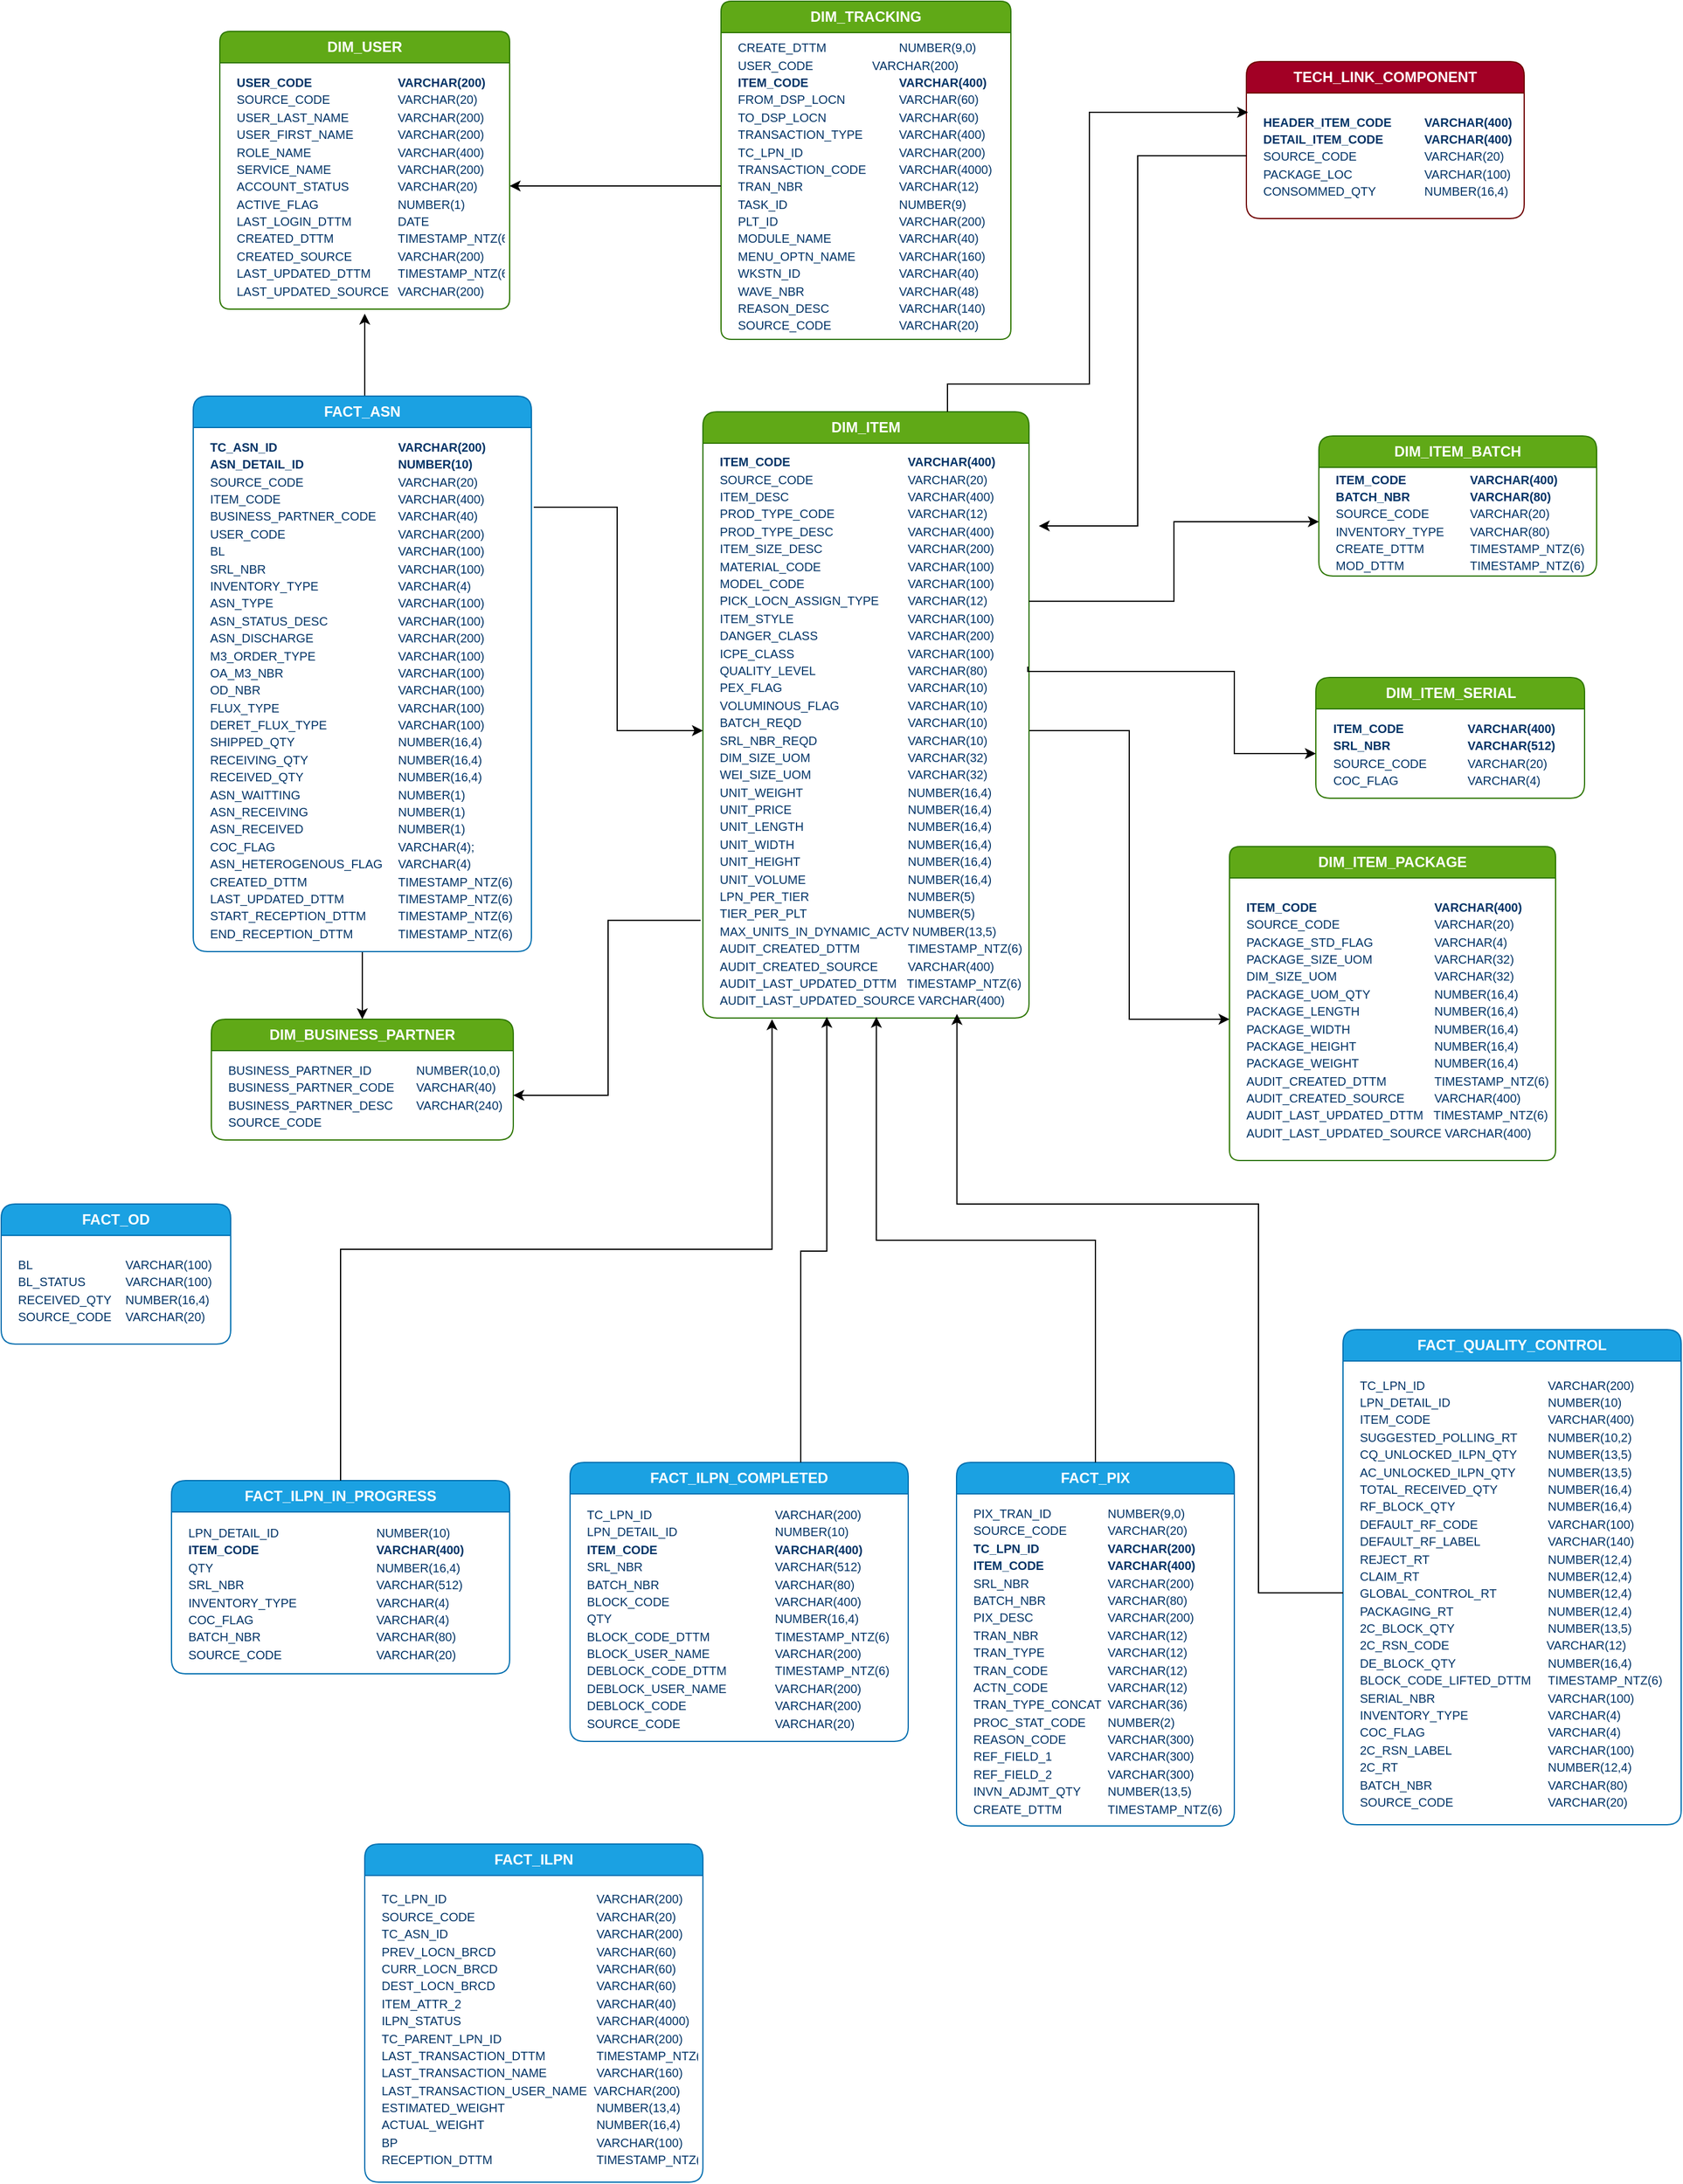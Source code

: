 <mxfile version="24.7.10" pages="6">
  <diagram name="Version 2" id="8ebsLRDOiImqGNt70xmv">
    <mxGraphModel dx="802" dy="455" grid="0" gridSize="10" guides="1" tooltips="1" connect="1" arrows="1" fold="1" page="1" pageScale="1" pageWidth="826" pageHeight="1169" background="none" math="0" shadow="0">
      <root>
        <mxCell id="G1W0jJ5fMIdIB95jKs3h-0" />
        <mxCell id="G1W0jJ5fMIdIB95jKs3h-1" parent="G1W0jJ5fMIdIB95jKs3h-0" />
        <mxCell id="xtZ40f9-sQjYGwTNpRSY-17" style="edgeStyle=orthogonalEdgeStyle;rounded=0;orthogonalLoop=1;jettySize=auto;html=1;" parent="G1W0jJ5fMIdIB95jKs3h-1" source="xtZ40f9-sQjYGwTNpRSY-1" target="xtZ40f9-sQjYGwTNpRSY-16" edge="1">
          <mxGeometry relative="1" as="geometry" />
        </mxCell>
        <mxCell id="xtZ40f9-sQjYGwTNpRSY-0" value="&lt;b&gt;DIM_ITEM&lt;/b&gt;" style="swimlane;fontStyle=0;childLayout=stackLayout;horizontal=1;startSize=26;horizontalStack=0;resizeParent=1;resizeParentMax=0;resizeLast=0;collapsible=1;marginBottom=0;whiteSpace=wrap;html=1;fillColor=#60a917;fontColor=#ffffff;strokeColor=#2D7600;rounded=1;" parent="G1W0jJ5fMIdIB95jKs3h-1" vertex="1">
          <mxGeometry x="770" y="374" width="270" height="502" as="geometry" />
        </mxCell>
        <mxCell id="xtZ40f9-sQjYGwTNpRSY-1" value="&lt;p style=&quot;color: rgb(0, 51, 102); text-wrap: nowrap; margin: 0px 0px 0px 8px;&quot;&gt;&lt;b&gt;&lt;span style=&quot;font-size: 10px;&quot;&gt;ITEM_CODE&lt;/span&gt;&lt;span style=&quot;font-size: 10px; white-space-collapse: preserve;&quot;&gt;&#x9;&lt;/span&gt;&lt;span style=&quot;font-size: 10px; white-space-collapse: preserve;&quot;&gt;&#x9;&lt;span style=&quot;white-space-collapse: preserve;&quot;&gt;&#x9;&#x9;&#x9;&lt;/span&gt;&lt;/span&gt;&lt;span style=&quot;font-size: 10px;&quot;&gt;VARCHAR(400)&lt;/span&gt;&lt;/b&gt;&lt;br&gt;&lt;/p&gt;&lt;p style=&quot;color: rgb(0, 51, 102); text-wrap: nowrap; margin: 0px 0px 0px 8px;&quot;&gt;&lt;span style=&quot;background-color: initial;&quot;&gt;&lt;font style=&quot;font-size: 10px;&quot;&gt;SOURCE_CODE&lt;span style=&quot;white-space-collapse: preserve;&quot;&gt;&#x9;&lt;/span&gt;&lt;span style=&quot;white-space-collapse: preserve;&quot;&gt;&#x9;&lt;span style=&quot;white-space-collapse: preserve;&quot;&gt;&#x9;&lt;/span&gt;&lt;span style=&quot;white-space-collapse: preserve;&quot;&gt;&#x9;&lt;/span&gt;&lt;/span&gt;&lt;/font&gt;&lt;/span&gt;&lt;span style=&quot;background-color: initial;&quot;&gt;&lt;font style=&quot;font-size: 10px;&quot;&gt;VARCHAR(20)&lt;/font&gt;&lt;/span&gt;&lt;/p&gt;&lt;p style=&quot;color: rgb(0, 51, 102); text-wrap: nowrap; margin: 0px 0px 0px 8px;&quot;&gt;&lt;font style=&quot;font-size: 10px;&quot;&gt;ITEM_DESC&lt;span style=&quot;white-space-collapse: preserve;&quot;&gt;&#x9;&lt;/span&gt;&lt;span style=&quot;white-space-collapse: preserve;&quot;&gt;&#x9;&lt;/span&gt;&lt;span style=&quot;white-space-collapse: preserve;&quot;&gt;&#x9;&lt;/span&gt;&lt;span style=&quot;white-space-collapse: preserve;&quot;&gt;&#x9;&lt;/span&gt;&lt;span style=&quot;white-space-collapse: preserve;&quot;&gt;&#x9;&lt;/span&gt;VARCHAR(400)&lt;/font&gt;&lt;/p&gt;&lt;p style=&quot;color: rgb(0, 51, 102); text-wrap: nowrap; margin: 0px 0px 0px 8px;&quot;&gt;&lt;span style=&quot;background-color: initial; font-size: 10px;&quot;&gt;PROD_TYPE_CODE&lt;span style=&quot;white-space-collapse: preserve;&quot;&gt;&#x9;&lt;span style=&quot;white-space-collapse: preserve;&quot;&gt;&#x9;&lt;/span&gt;&lt;span style=&quot;white-space-collapse: preserve;&quot;&gt;&#x9;&lt;/span&gt;&lt;/span&gt;&lt;/span&gt;&lt;span style=&quot;font-size: 10px; background-color: initial;&quot;&gt;VARCHAR(12)&lt;/span&gt;&lt;/p&gt;&lt;p style=&quot;color: rgb(0, 51, 102); text-wrap: nowrap; margin: 0px 0px 0px 8px;&quot;&gt;&lt;font style=&quot;font-size: 10px;&quot;&gt;&lt;/font&gt;&lt;/p&gt;&lt;p style=&quot;color: rgb(0, 51, 102); text-wrap: nowrap; margin: 0px 0px 0px 8px;&quot;&gt;&lt;span style=&quot;background-color: initial; font-size: 10px;&quot;&gt;PROD_TYPE_DESC&lt;span style=&quot;white-space-collapse: preserve;&quot;&gt;&#x9;&lt;span style=&quot;white-space-collapse: preserve;&quot;&gt;&#x9;&lt;/span&gt;&lt;span style=&quot;white-space-collapse: preserve;&quot;&gt;&#x9;&lt;/span&gt;&lt;/span&gt;&lt;/span&gt;&lt;span style=&quot;font-size: 10px;&quot;&gt;VARCHAR&lt;/span&gt;&lt;span style=&quot;font-size: 10px; background-color: initial;&quot;&gt;(400)&lt;/span&gt;&lt;/p&gt;&lt;p style=&quot;color: rgb(0, 51, 102); text-wrap: nowrap; margin: 0px 0px 0px 8px;&quot;&gt;&lt;font style=&quot;font-size: 10px;&quot;&gt;&lt;span style=&quot;background-color: initial;&quot;&gt;ITEM_SIZE_DESC&amp;nbsp;&lt;span style=&quot;white-space-collapse: preserve;&quot;&gt;&#x9;&lt;span style=&quot;white-space-collapse: preserve;&quot;&gt;&#x9;&lt;/span&gt;&lt;span style=&quot;white-space-collapse: preserve;&quot;&gt;&#x9;&lt;/span&gt;&lt;/span&gt;&lt;/span&gt;&lt;span style=&quot;background-color: initial;&quot;&gt;VARCHAR(200)&lt;/span&gt;&lt;br&gt;&lt;/font&gt;&lt;/p&gt;&lt;p style=&quot;color: rgb(0, 51, 102); text-wrap: nowrap; margin: 0px 0px 0px 8px;&quot;&gt;&lt;font style=&quot;font-size: 10px;&quot;&gt;MATERIAL_CODE&lt;span style=&quot;white-space-collapse: preserve;&quot;&gt;&#x9;&lt;span style=&quot;white-space-collapse: preserve;&quot;&gt;&#x9;&#x9;&#x9;&lt;/span&gt;&lt;/span&gt;&lt;span style=&quot;background-color: initial;&quot;&gt;VARCHAR(100)&lt;/span&gt;&lt;br&gt;&lt;/font&gt;&lt;/p&gt;&lt;p style=&quot;color: rgb(0, 51, 102); text-wrap: nowrap; margin: 0px 0px 0px 8px;&quot;&gt;&lt;font style=&quot;font-size: 10px;&quot;&gt;&lt;/font&gt;&lt;/p&gt;&lt;p style=&quot;color: rgb(0, 51, 102); text-wrap: nowrap; margin: 0px 0px 0px 8px;&quot;&gt;&lt;font style=&quot;font-size: 10px;&quot;&gt;&lt;span style=&quot;background-color: initial;&quot;&gt;MODEL_CODE&lt;span style=&quot;white-space-collapse: preserve;&quot;&gt;&#x9;&lt;span style=&quot;white-space-collapse: preserve;&quot;&gt;&#x9;&#x9;&#x9;&lt;/span&gt;&lt;/span&gt;&lt;/span&gt;&lt;span style=&quot;background-color: initial;&quot;&gt;VARCHAR(100)&lt;/span&gt;&lt;/font&gt;&lt;/p&gt;&lt;p style=&quot;color: rgb(0, 51, 102); text-wrap: nowrap; margin: 0px 0px 0px 8px;&quot;&gt;&lt;span style=&quot;background-color: initial;&quot;&gt;&lt;span style=&quot;font-size: 10px;&quot;&gt;PICK_LOCN_ASSIGN_TYPE&lt;span style=&quot;white-space-collapse: preserve;&quot;&gt;&#x9;&lt;/span&gt;&lt;span style=&quot;white-space-collapse: preserve;&quot;&gt;&#x9;&lt;/span&gt;&lt;/span&gt;&lt;/span&gt;&lt;span style=&quot;font-size: 10px; background-color: initial;&quot;&gt;VARCHAR(12)&lt;/span&gt;&lt;/p&gt;&lt;p style=&quot;color: rgb(0, 51, 102); text-wrap: nowrap; margin: 0px 0px 0px 8px;&quot;&gt;&lt;font style=&quot;font-size: 10px;&quot;&gt;&lt;span style=&quot;background-color: initial;&quot;&gt;ITEM_STYLE&lt;span style=&quot;white-space-collapse: preserve;&quot;&gt;&#x9;&lt;/span&gt;&lt;span style=&quot;white-space-collapse: preserve;&quot;&gt;&#x9;&lt;span style=&quot;white-space-collapse: preserve;&quot;&gt;&#x9;&#x9;&#x9;&lt;/span&gt;&lt;/span&gt;&lt;/span&gt;&lt;span style=&quot;background-color: initial;&quot;&gt;VARCHAR(100)&lt;/span&gt;&lt;span style=&quot;background-color: initial;&quot;&gt;&lt;br&gt;&lt;/span&gt;&lt;/font&gt;&lt;/p&gt;&lt;p style=&quot;color: rgb(0, 51, 102); text-wrap: nowrap; margin: 0px 0px 0px 8px;&quot;&gt;&lt;font style=&quot;font-size: 10px;&quot;&gt;DANGER_CLASS&amp;nbsp;&lt;span style=&quot;white-space-collapse: preserve;&quot;&gt;&#x9;&lt;span style=&quot;white-space-collapse: preserve;&quot;&gt;&#x9;&#x9;&#x9;&lt;/span&gt;&lt;/span&gt;VARCHAR(200)&lt;span style=&quot;background-color: initial;&quot;&gt;&lt;br&gt;&lt;/span&gt;&lt;/font&gt;&lt;/p&gt;&lt;p style=&quot;color: rgb(0, 51, 102); text-wrap: nowrap; margin: 0px 0px 0px 8px;&quot;&gt;&lt;span style=&quot;font-size: 10px;&quot;&gt;ICPE_CLASS&lt;span style=&quot;white-space-collapse: preserve;&quot;&gt;&#x9;&lt;/span&gt;&lt;span style=&quot;white-space-collapse: preserve;&quot;&gt;&#x9;&lt;/span&gt;&lt;span style=&quot;white-space-collapse: preserve;&quot;&gt;&#x9;&lt;/span&gt;&lt;span style=&quot;white-space-collapse: preserve;&quot;&gt;&#x9;&lt;/span&gt;&lt;span style=&quot;white-space-collapse: preserve;&quot;&gt;&#x9;&lt;/span&gt;&lt;/span&gt;&lt;span style=&quot;font-size: 10px; background-color: initial;&quot;&gt;VARCHAR(100)&lt;/span&gt;&lt;/p&gt;&lt;p style=&quot;color: rgb(0, 51, 102); text-wrap: nowrap; margin: 0px 0px 0px 8px;&quot;&gt;&lt;font style=&quot;font-size: 10px;&quot;&gt;&lt;span style=&quot;font-size: 12px; background-color: initial;&quot;&gt;&lt;font style=&quot;font-size: 10px;&quot;&gt;QUALITY_LEVEL&lt;span style=&quot;white-space-collapse: preserve;&quot;&gt;&#x9;&lt;/span&gt;&lt;span style=&quot;white-space-collapse: preserve;&quot;&gt;&#x9;&lt;span style=&quot;white-space-collapse: preserve;&quot;&gt;&#x9;&lt;/span&gt;&lt;span style=&quot;white-space-collapse: preserve;&quot;&gt;&#x9;&lt;/span&gt;&lt;/span&gt;&lt;/font&gt;&lt;/span&gt;&lt;span style=&quot;font-size: 12px; background-color: initial;&quot;&gt;&lt;font style=&quot;font-size: 10px;&quot;&gt;VARCHAR(80)&lt;/font&gt;&lt;/span&gt;&lt;/font&gt;&lt;/p&gt;&lt;p style=&quot;color: rgb(0, 51, 102); text-wrap: nowrap; margin: 0px 0px 0px 8px;&quot;&gt;&lt;span style=&quot;background-color: initial;&quot;&gt;&lt;font style=&quot;font-size: 10px;&quot;&gt;PEX_FLAG&lt;span style=&quot;white-space-collapse: preserve;&quot;&gt;&#x9;&lt;/span&gt;&lt;span style=&quot;white-space-collapse: preserve;&quot;&gt;&#x9;&lt;/span&gt;&lt;span style=&quot;white-space-collapse: preserve;&quot;&gt;&#x9;&lt;span style=&quot;white-space-collapse: preserve;&quot;&gt;&#x9;&lt;/span&gt;&lt;span style=&quot;white-space-collapse: preserve;&quot;&gt;&#x9;&lt;/span&gt;&lt;/span&gt;&lt;/font&gt;&lt;/span&gt;&lt;span style=&quot;background-color: initial;&quot;&gt;&lt;font style=&quot;font-size: 10px;&quot;&gt;VARCHAR(10)&lt;/font&gt;&lt;/span&gt;&lt;/p&gt;&lt;p style=&quot;color: rgb(0, 51, 102); text-wrap: nowrap; margin: 0px 0px 0px 8px;&quot;&gt;&lt;span style=&quot;background-color: initial;&quot;&gt;&lt;font style=&quot;font-size: 10px;&quot;&gt;VOLUMINOUS_FLAG&lt;span style=&quot;white-space-collapse: preserve;&quot;&gt;&#x9;&lt;span style=&quot;white-space-collapse: preserve;&quot;&gt;&#x9;&lt;/span&gt;&lt;span style=&quot;white-space-collapse: preserve;&quot;&gt;&#x9;&lt;/span&gt;&lt;/span&gt;&lt;/font&gt;&lt;/span&gt;&lt;span style=&quot;background-color: initial;&quot;&gt;&lt;font style=&quot;font-size: 10px;&quot;&gt;VARCHAR(10)&lt;/font&gt;&lt;/span&gt;&lt;/p&gt;&lt;p style=&quot;color: rgb(0, 51, 102); text-wrap: nowrap; margin: 0px 0px 0px 8px;&quot;&gt;&lt;font style=&quot;font-size: 10px;&quot;&gt;BATCH_REQD&amp;nbsp;&lt;span style=&quot;white-space-collapse: preserve;&quot;&gt;&#x9;&lt;span style=&quot;white-space-collapse: preserve;&quot;&gt;&#x9;&#x9;&#x9;&lt;/span&gt;&lt;/span&gt;VARCHAR(10)&lt;br&gt;&lt;/font&gt;&lt;/p&gt;&lt;p style=&quot;color: rgb(0, 51, 102); text-wrap: nowrap; margin: 0px 0px 0px 8px;&quot;&gt;&lt;font style=&quot;font-size: 10px;&quot;&gt;SRL_NBR_REQD&amp;nbsp;&lt;span style=&quot;white-space-collapse: preserve;&quot;&gt;&#x9;&lt;span style=&quot;white-space-collapse: preserve;&quot;&gt;&#x9;&#x9;&#x9;&lt;/span&gt;&lt;/span&gt;VARCHAR(10)&lt;/font&gt;&lt;/p&gt;&lt;p style=&quot;color: rgb(0, 51, 102); text-wrap: nowrap; margin: 0px 0px 0px 8px;&quot;&gt;&lt;font style=&quot;font-size: 10px;&quot;&gt;&lt;span style=&quot;background-color: initial;&quot;&gt;DIM_SIZE_UOM&amp;nbsp;&lt;span style=&quot;white-space-collapse: preserve;&quot;&gt;&#x9;&lt;span style=&quot;white-space-collapse: preserve;&quot;&gt;&#x9;&#x9;&#x9;&lt;/span&gt;&lt;/span&gt;&lt;/span&gt;&lt;span style=&quot;background-color: initial;&quot;&gt;VARCHAR(32)&lt;/span&gt;&lt;span style=&quot;background-color: initial;&quot;&gt;&lt;br&gt;&lt;/span&gt;&lt;/font&gt;&lt;/p&gt;&lt;p style=&quot;color: rgb(0, 51, 102); text-wrap: nowrap; margin: 0px 0px 0px 8px;&quot;&gt;&lt;font style=&quot;font-size: 10px;&quot;&gt;&lt;/font&gt;&lt;/p&gt;&lt;p style=&quot;color: rgb(0, 51, 102); text-wrap: nowrap; margin: 0px 0px 0px 8px;&quot;&gt;&lt;font style=&quot;font-size: 10px;&quot;&gt;&lt;span style=&quot;background-color: initial;&quot;&gt;WEI_SIZE_UOM&amp;nbsp;&lt;span style=&quot;white-space-collapse: preserve;&quot;&gt;&#x9;&lt;span style=&quot;white-space-collapse: preserve;&quot;&gt;&#x9;&#x9;&#x9;&lt;/span&gt;&lt;/span&gt;&lt;/span&gt;&lt;span style=&quot;background-color: initial;&quot;&gt;VARCHAR(32)&lt;/span&gt;&lt;/font&gt;&lt;/p&gt;&lt;p style=&quot;color: rgb(0, 51, 102); text-wrap: nowrap; margin: 0px 0px 0px 8px;&quot;&gt;&lt;font style=&quot;font-size: 10px;&quot;&gt;UNIT_WEIGHT&amp;nbsp;&lt;span style=&quot;white-space-collapse: preserve;&quot;&gt;&#x9;&lt;span style=&quot;white-space-collapse: preserve;&quot;&gt;&#x9;&#x9;&#x9;&lt;/span&gt;&lt;/span&gt;NUMBER(16,4)&lt;/font&gt;&lt;/p&gt;&lt;p style=&quot;color: rgb(0, 51, 102); text-wrap: nowrap; margin: 0px 0px 0px 8px;&quot;&gt;&lt;font style=&quot;font-size: 10px;&quot;&gt;UNIT_PRICE&amp;nbsp;&lt;span style=&quot;white-space-collapse: preserve;&quot;&gt;&#x9;&lt;/span&gt;&lt;span style=&quot;white-space-collapse: preserve;&quot;&gt;&#x9;&lt;span style=&quot;white-space-collapse: preserve;&quot;&gt;&#x9;&#x9;&#x9;&lt;/span&gt;&lt;/span&gt;NUMBER(16,4)&lt;/font&gt;&lt;/p&gt;&lt;p style=&quot;color: rgb(0, 51, 102); text-wrap: nowrap; margin: 0px 0px 0px 8px;&quot;&gt;&lt;font style=&quot;font-size: 10px;&quot;&gt;UNIT_LENGTH&amp;nbsp;&lt;span style=&quot;white-space-collapse: preserve;&quot;&gt;&#x9;&lt;span style=&quot;white-space-collapse: preserve;&quot;&gt;&#x9;&#x9;&#x9;&lt;/span&gt;&lt;/span&gt;NUMBER(16,4)&lt;br&gt;&lt;/font&gt;&lt;/p&gt;&lt;p style=&quot;color: rgb(0, 51, 102); text-wrap: nowrap; margin: 0px 0px 0px 8px;&quot;&gt;&lt;font style=&quot;font-size: 10px;&quot;&gt;UNIT_WIDTH&amp;nbsp;&lt;span style=&quot;white-space-collapse: preserve;&quot;&gt;&#x9;&lt;/span&gt;&lt;span style=&quot;white-space-collapse: preserve;&quot;&gt;&#x9;&lt;span style=&quot;white-space-collapse: preserve;&quot;&gt;&#x9;&#x9;&#x9;&lt;/span&gt;&lt;/span&gt;NUMBER(16,4)&lt;br&gt;&lt;/font&gt;&lt;/p&gt;&lt;p style=&quot;color: rgb(0, 51, 102); text-wrap: nowrap; margin: 0px 0px 0px 8px;&quot;&gt;&lt;font style=&quot;font-size: 10px;&quot;&gt;UNIT_HEIGHT&amp;nbsp;&lt;span style=&quot;white-space-collapse: preserve;&quot;&gt;&#x9;&lt;span style=&quot;white-space-collapse: preserve;&quot;&gt;&#x9;&#x9;&#x9;&lt;/span&gt;&lt;/span&gt;NUMBER(16,4)&lt;br&gt;&lt;/font&gt;&lt;/p&gt;&lt;p style=&quot;color: rgb(0, 51, 102); text-wrap: nowrap; margin: 0px 0px 0px 8px;&quot;&gt;&lt;font style=&quot;font-size: 10px;&quot;&gt;UNIT_VOLUME&amp;nbsp;&lt;span style=&quot;white-space-collapse: preserve;&quot;&gt;&#x9;&lt;span style=&quot;white-space-collapse: preserve;&quot;&gt;&#x9;&#x9;&#x9;&lt;/span&gt;&lt;/span&gt;NUMBER(16,4)&lt;br&gt;&lt;/font&gt;&lt;/p&gt;&lt;p style=&quot;color: rgb(0, 51, 102); text-wrap: nowrap; margin: 0px 0px 0px 8px;&quot;&gt;&lt;span style=&quot;background-color: initial;&quot;&gt;&lt;span style=&quot;font-size: 10px;&quot;&gt;LPN_PER_TIER&lt;span style=&quot;white-space-collapse: preserve;&quot;&gt;&#x9;&lt;/span&gt;&lt;span style=&quot;white-space-collapse: preserve;&quot;&gt;&#x9;&lt;/span&gt;&lt;span style=&quot;white-space-collapse: preserve;&quot;&gt;&#x9;&lt;/span&gt;&lt;span style=&quot;white-space-collapse: preserve;&quot;&gt;&#x9;&lt;/span&gt;NUMBER(5)&lt;/span&gt;&lt;br&gt;&lt;/span&gt;&lt;/p&gt;&lt;p style=&quot;color: rgb(0, 51, 102); text-wrap: nowrap; margin: 0px 0px 0px 8px;&quot;&gt;&lt;span style=&quot;background-color: initial;&quot;&gt;&lt;span style=&quot;font-size: 10px;&quot;&gt;TIER_PER_PLT&lt;span style=&quot;white-space-collapse: preserve;&quot;&gt;&#x9;&lt;/span&gt;&lt;span style=&quot;white-space-collapse: preserve;&quot;&gt;&#x9;&lt;/span&gt;&lt;span style=&quot;white-space-collapse: preserve;&quot;&gt;&#x9;&lt;/span&gt;&lt;span style=&quot;white-space-collapse: preserve;&quot;&gt;&#x9;&lt;/span&gt;&lt;/span&gt;&lt;/span&gt;&lt;span style=&quot;font-size: 10px; background-color: initial;&quot;&gt;NUMBER(5)&lt;/span&gt;&lt;/p&gt;&lt;p style=&quot;color: rgb(0, 51, 102); text-wrap: nowrap; margin: 0px 0px 0px 8px;&quot;&gt;&lt;font style=&quot;font-size: 10px;&quot;&gt;&lt;/font&gt;&lt;/p&gt;&lt;p style=&quot;color: rgb(0, 51, 102); text-wrap: nowrap; margin: 0px 0px 0px 8px;&quot;&gt;&lt;span style=&quot;background-color: initial;&quot;&gt;&lt;span style=&quot;font-size: 10px;&quot;&gt;MAX_UNITS_IN_DYNAMIC_ACTV&amp;nbsp;&lt;/span&gt;&lt;/span&gt;&lt;span style=&quot;font-size: 10px; background-color: initial;&quot;&gt;NUMBER(13,5)&lt;/span&gt;&lt;/p&gt;&lt;p style=&quot;color: rgb(0, 51, 102); text-wrap: nowrap; margin: 0px 0px 0px 8px;&quot;&gt;&lt;font style=&quot;font-size: 10px;&quot;&gt;&lt;span style=&quot;background-color: initial;&quot;&gt;AUDIT_CREATED_DTTM&amp;nbsp;&lt;span style=&quot;white-space-collapse: preserve;&quot;&gt;&#x9;&lt;span style=&quot;white-space-collapse: preserve;&quot;&gt;&#x9;&lt;/span&gt;&lt;/span&gt;&lt;/span&gt;&lt;span style=&quot;background-color: initial;&quot;&gt;TIMESTAMP_NTZ(6)&lt;/span&gt;&lt;span style=&quot;background-color: initial;&quot;&gt;&lt;br&gt;&lt;/span&gt;&lt;/font&gt;&lt;/p&gt;&lt;p style=&quot;color: rgb(0, 51, 102); text-wrap: nowrap; margin: 0px 0px 0px 8px;&quot;&gt;&lt;span style=&quot;background-color: initial;&quot;&gt;&lt;font style=&quot;font-size: 10px;&quot;&gt;AUDIT_CREATED_SOURCE&amp;nbsp;&lt;span style=&quot;white-space-collapse: preserve;&quot;&gt;&#x9;&lt;/span&gt;VARCHAR(400)&lt;/font&gt;&lt;br&gt;&lt;/span&gt;&lt;/p&gt;&lt;p style=&quot;color: rgb(0, 51, 102); text-wrap: nowrap; margin: 0px 0px 0px 8px;&quot;&gt;&lt;span style=&quot;background-color: initial;&quot;&gt;&lt;font style=&quot;font-size: 10px;&quot;&gt;AUDIT_LAST_UPDATED_DTTM&amp;nbsp; &amp;nbsp;&lt;/font&gt;&lt;/span&gt;&lt;span style=&quot;background-color: initial;&quot;&gt;&lt;font style=&quot;font-size: 10px;&quot;&gt;TIMESTAMP_NTZ(6)&lt;/font&gt;&lt;/span&gt;&lt;span style=&quot;background-color: initial;&quot;&gt;&lt;br&gt;&lt;/span&gt;&lt;/p&gt;&lt;p style=&quot;color: rgb(0, 51, 102); text-wrap: nowrap; margin: 0px 0px 0px 8px;&quot;&gt;&lt;font style=&quot;font-size: 10px;&quot;&gt;&lt;/font&gt;&lt;/p&gt;&lt;p style=&quot;color: rgb(0, 51, 102); text-wrap: nowrap; margin: 0px 0px 0px 8px;&quot;&gt;&lt;font style=&quot;font-size: 10px;&quot;&gt;&lt;/font&gt;&lt;/p&gt;&lt;p style=&quot;color: rgb(0, 51, 102); text-wrap: nowrap; margin: 0px 0px 0px 8px;&quot;&gt;&lt;span style=&quot;background-color: initial;&quot;&gt;&lt;span style=&quot;font-size: 10px;&quot;&gt;AUDIT_LAST_UPDATED_SOURCE&amp;nbsp;&lt;/span&gt;&lt;/span&gt;&lt;span style=&quot;font-size: 10px; background-color: initial;&quot;&gt;VARCHAR(400)&lt;/span&gt;&lt;/p&gt;" style="text;strokeColor=none;fillColor=none;align=left;verticalAlign=middle;spacingLeft=4;spacingRight=4;overflow=hidden;points=[[0,0.5],[1,0.5]];portConstraint=eastwest;rotatable=0;whiteSpace=wrap;html=1;" parent="xtZ40f9-sQjYGwTNpRSY-0" vertex="1">
          <mxGeometry y="26" width="270" height="476" as="geometry" />
        </mxCell>
        <mxCell id="xtZ40f9-sQjYGwTNpRSY-4" value="DIM_ITEM_BATCH" style="swimlane;fontStyle=1;childLayout=stackLayout;horizontal=1;startSize=26;horizontalStack=0;resizeParent=1;resizeParentMax=0;resizeLast=0;collapsible=1;marginBottom=0;whiteSpace=wrap;html=1;fillColor=#60a917;fontColor=#ffffff;strokeColor=#2D7600;rounded=1;" parent="G1W0jJ5fMIdIB95jKs3h-1" vertex="1">
          <mxGeometry x="1280" y="394" width="230" height="116" as="geometry">
            <mxRectangle x="920" y="1270" width="140" height="30" as="alternateBounds" />
          </mxGeometry>
        </mxCell>
        <mxCell id="xtZ40f9-sQjYGwTNpRSY-5" value="&lt;p style=&quot;color: rgb(0, 51, 102); text-wrap: nowrap; margin: 0px 0px 0px 8px;&quot;&gt;&lt;b&gt;&lt;span style=&quot;background-color: initial; font-size: 10px;&quot;&gt;ITEM_CODE&lt;/span&gt;&lt;span style=&quot;white-space-collapse: preserve; background-color: initial; font-size: 10px;&quot;&gt;&#x9;&lt;/span&gt;&lt;span style=&quot;white-space-collapse: preserve; background-color: initial; font-size: 10px;&quot;&gt;&#x9;&lt;span style=&quot;white-space-collapse: preserve;&quot;&gt;&#x9;&lt;/span&gt;&lt;/span&gt;&lt;span style=&quot;background-color: initial; font-size: 10px;&quot;&gt;VARCHAR(400)&lt;/span&gt;&lt;/b&gt;&lt;br&gt;&lt;/p&gt;&lt;p style=&quot;color: rgb(0, 51, 102); text-wrap: nowrap; margin: 0px 0px 0px 8px;&quot;&gt;&lt;b&gt;&lt;span style=&quot;background-color: initial;&quot;&gt;&lt;span style=&quot;font-size: 10px;&quot;&gt;BATCH_NBR&lt;span style=&quot;white-space-collapse: preserve;&quot;&gt;&#x9;&lt;/span&gt;&lt;span style=&quot;white-space-collapse: preserve;&quot;&gt;&#x9;&lt;span style=&quot;white-space-collapse: preserve;&quot;&gt;&#x9;&lt;/span&gt;&lt;/span&gt;&lt;/span&gt;&lt;/span&gt;&lt;span style=&quot;font-size: 10px; background-color: initial;&quot;&gt;VARCHAR(80)&lt;/span&gt;&lt;/b&gt;&lt;/p&gt;&lt;p style=&quot;color: rgb(0, 51, 102); text-wrap: nowrap; margin: 0px 0px 0px 8px;&quot;&gt;&lt;span style=&quot;background-color: initial;&quot;&gt;&lt;font style=&quot;font-size: 10px;&quot;&gt;SOURCE_CODE&lt;span style=&quot;white-space-collapse: preserve;&quot;&gt;&#x9;&lt;/span&gt;&lt;span style=&quot;white-space-collapse: preserve;&quot;&gt;&#x9;&lt;/span&gt;&lt;/font&gt;&lt;/span&gt;&lt;span style=&quot;background-color: initial;&quot;&gt;&lt;font style=&quot;font-size: 10px;&quot;&gt;VARCHAR(20)&lt;/font&gt;&lt;/span&gt;&lt;span style=&quot;font-size: 10px; background-color: initial;&quot;&gt;&lt;br&gt;&lt;/span&gt;&lt;/p&gt;&lt;p style=&quot;color: rgb(0, 51, 102); text-wrap: nowrap; margin: 0px 0px 0px 8px;&quot;&gt;&lt;span style=&quot;background-color: initial;&quot;&gt;&lt;span style=&quot;font-size: 10px;&quot;&gt;INVENTORY_TYPE&lt;span style=&quot;white-space-collapse: preserve;&quot;&gt;&#x9;&lt;/span&gt;&lt;/span&gt;&lt;/span&gt;&lt;span style=&quot;font-size: 10px; background-color: initial;&quot;&gt;VARCHAR(80)&lt;/span&gt;&lt;/p&gt;&lt;p style=&quot;color: rgb(0, 51, 102); text-wrap: nowrap; margin: 0px 0px 0px 8px;&quot;&gt;&lt;span style=&quot;background-color: initial;&quot;&gt;&lt;span style=&quot;font-size: 10px;&quot;&gt;CREATE_DTTM&lt;span style=&quot;white-space-collapse: preserve;&quot;&gt;&#x9;&lt;/span&gt;&lt;span style=&quot;white-space-collapse: preserve;&quot;&gt;&#x9;&lt;/span&gt;&lt;/span&gt;&lt;/span&gt;&lt;span style=&quot;font-size: 10px; background-color: initial;&quot;&gt;TIMESTAMP_NTZ(6)&lt;/span&gt;&lt;/p&gt;&lt;p style=&quot;color: rgb(0, 51, 102); text-wrap: nowrap; margin: 0px 0px 0px 8px;&quot;&gt;&lt;span style=&quot;background-color: initial; font-size: 10px;&quot;&gt;MOD_DTTM&lt;span style=&quot;white-space-collapse: preserve;&quot;&gt;&#x9;&lt;/span&gt;&lt;span style=&quot;white-space-collapse: preserve;&quot;&gt;&#x9;&lt;/span&gt;&lt;span style=&quot;white-space-collapse: preserve;&quot;&gt;&#x9;&lt;/span&gt;&lt;/span&gt;&lt;span style=&quot;font-size: 10px;&quot;&gt;TIMESTAMP_NTZ(6)&lt;/span&gt;&lt;/p&gt;" style="text;strokeColor=none;fillColor=none;align=left;verticalAlign=middle;spacingLeft=4;spacingRight=4;overflow=hidden;points=[[0,0.5],[1,0.5]];portConstraint=eastwest;rotatable=0;whiteSpace=wrap;html=1;rounded=1;" parent="xtZ40f9-sQjYGwTNpRSY-4" vertex="1">
          <mxGeometry y="26" width="230" height="90" as="geometry" />
        </mxCell>
        <mxCell id="xtZ40f9-sQjYGwTNpRSY-8" value="DIM_ITEM_SERIAL" style="swimlane;fontStyle=1;childLayout=stackLayout;horizontal=1;startSize=26;horizontalStack=0;resizeParent=1;resizeParentMax=0;resizeLast=0;collapsible=1;marginBottom=0;whiteSpace=wrap;html=1;fillColor=#60a917;fontColor=#ffffff;strokeColor=#2D7600;rounded=1;" parent="G1W0jJ5fMIdIB95jKs3h-1" vertex="1">
          <mxGeometry x="1277.5" y="594" width="222.5" height="100" as="geometry">
            <mxRectangle x="920" y="1270" width="140" height="30" as="alternateBounds" />
          </mxGeometry>
        </mxCell>
        <mxCell id="xtZ40f9-sQjYGwTNpRSY-9" value="&lt;p style=&quot;color: rgb(0, 51, 102); text-wrap: nowrap; margin: 0px 0px 0px 8px;&quot;&gt;&lt;b&gt;&lt;font style=&quot;font-size: 10px;&quot;&gt;ITEM_CODE&lt;span style=&quot;white-space-collapse: preserve;&quot;&gt;&#x9;&lt;/span&gt;&lt;span style=&quot;white-space-collapse: preserve;&quot;&gt;&#x9;&lt;span style=&quot;white-space-collapse: preserve;&quot;&gt;&#x9;&lt;/span&gt;&lt;/span&gt;&lt;/font&gt;&lt;span style=&quot;font-size: 10px; background-color: initial;&quot;&gt;VARCHAR(400)&lt;/span&gt;&lt;/b&gt;&lt;/p&gt;&lt;p style=&quot;color: rgb(0, 51, 102); text-wrap: nowrap; margin: 0px 0px 0px 8px;&quot;&gt;&lt;b&gt;&lt;span style=&quot;background-color: initial; font-size: 10px;&quot;&gt;SRL_NBR&lt;span style=&quot;white-space-collapse: preserve;&quot;&gt;&#x9;&lt;/span&gt;&lt;span style=&quot;white-space-collapse: preserve;&quot;&gt;&#x9;&lt;/span&gt;&lt;span style=&quot;white-space-collapse: preserve;&quot;&gt;&#x9;&lt;/span&gt;&lt;/span&gt;&lt;span style=&quot;font-size: 10px; background-color: initial;&quot;&gt;VARCHAR(512)&lt;/span&gt;&lt;/b&gt;&lt;/p&gt;&lt;p style=&quot;color: rgb(0, 51, 102); text-wrap: nowrap; margin: 0px 0px 0px 8px;&quot;&gt;&lt;span style=&quot;background-color: initial;&quot;&gt;&lt;font style=&quot;font-size: 10px;&quot;&gt;SOURCE_CODE&lt;span style=&quot;white-space-collapse: preserve;&quot;&gt;&#x9;&lt;/span&gt;&lt;span style=&quot;white-space-collapse: preserve;&quot;&gt;&#x9;&lt;/span&gt;&lt;/font&gt;&lt;/span&gt;&lt;span style=&quot;background-color: initial;&quot;&gt;&lt;font style=&quot;font-size: 10px;&quot;&gt;VARCHAR(20)&lt;/font&gt;&lt;/span&gt;&lt;b&gt;&lt;span style=&quot;font-size: 10px; background-color: initial;&quot;&gt;&lt;br&gt;&lt;/span&gt;&lt;/b&gt;&lt;/p&gt;&lt;p style=&quot;color: rgb(0, 51, 102); text-wrap: nowrap; margin: 0px 0px 0px 8px;&quot;&gt;&lt;span style=&quot;background-color: initial; font-size: 10px;&quot;&gt;COC_FLAG&lt;span style=&quot;white-space-collapse: preserve;&quot;&gt;&#x9;&lt;/span&gt;&lt;span style=&quot;white-space-collapse: preserve;&quot;&gt;&#x9;&lt;/span&gt;&lt;span style=&quot;white-space-collapse: preserve;&quot;&gt;&#x9;&lt;/span&gt;&lt;/span&gt;&lt;span style=&quot;font-size: 10px; background-color: initial;&quot;&gt;VARCHAR(4)&lt;/span&gt;&lt;/p&gt;" style="text;strokeColor=none;fillColor=none;align=left;verticalAlign=middle;spacingLeft=4;spacingRight=4;overflow=hidden;points=[[0,0.5],[1,0.5]];portConstraint=eastwest;rotatable=0;whiteSpace=wrap;html=1;rounded=1;" parent="xtZ40f9-sQjYGwTNpRSY-8" vertex="1">
          <mxGeometry y="26" width="222.5" height="74" as="geometry" />
        </mxCell>
        <mxCell id="xtZ40f9-sQjYGwTNpRSY-15" value="DIM_ITEM_PACKAGE" style="swimlane;fontStyle=1;childLayout=stackLayout;horizontal=1;startSize=26;horizontalStack=0;resizeParent=1;resizeParentMax=0;resizeLast=0;collapsible=1;marginBottom=0;whiteSpace=wrap;html=1;fillColor=#60a917;fontColor=#ffffff;strokeColor=#2D7600;rounded=1;arcSize=11;" parent="G1W0jJ5fMIdIB95jKs3h-1" vertex="1">
          <mxGeometry x="1206" y="734" width="270" height="260" as="geometry">
            <mxRectangle x="920" y="1270" width="140" height="30" as="alternateBounds" />
          </mxGeometry>
        </mxCell>
        <mxCell id="xtZ40f9-sQjYGwTNpRSY-16" value="&lt;p style=&quot;color: rgb(0, 51, 102); text-wrap: nowrap; margin: 0px 0px 0px 8px;&quot;&gt;&lt;b style=&quot;background-color: initial; font-size: 10px;&quot;&gt;&lt;span style=&quot;background-color: initial;&quot;&gt;ITEM_CODE&lt;/span&gt;&lt;span style=&quot;white-space-collapse: preserve; background-color: initial;&quot;&gt;&#x9;&lt;/span&gt;&lt;span style=&quot;white-space-collapse: preserve; background-color: initial;&quot;&gt;&#x9;&lt;span style=&quot;white-space-collapse: preserve;&quot;&gt;&#x9;&#x9;&#x9;&lt;/span&gt;&lt;/span&gt;&lt;span style=&quot;background-color: initial;&quot;&gt;VARCHAR(400)&lt;/span&gt;&lt;/b&gt;&lt;br&gt;&lt;/p&gt;&lt;p style=&quot;color: rgb(0, 51, 102); text-wrap: nowrap; margin: 0px 0px 0px 8px;&quot;&gt;&lt;font style=&quot;font-size: 10px;&quot;&gt;&lt;span style=&quot;font-size: 12px; background-color: initial;&quot;&gt;&lt;font style=&quot;font-size: 10px;&quot;&gt;SOURCE_CODE&lt;span style=&quot;white-space-collapse: preserve;&quot;&gt;&#x9;&lt;/span&gt;&lt;span style=&quot;white-space-collapse: preserve;&quot;&gt;&#x9;&lt;span style=&quot;white-space-collapse: preserve;&quot;&gt;&#x9;&#x9;&lt;/span&gt;&lt;/span&gt;&lt;/font&gt;&lt;/span&gt;&lt;span style=&quot;font-size: 12px; background-color: initial;&quot;&gt;&lt;font style=&quot;font-size: 10px;&quot;&gt;VARCHAR(20)&lt;/font&gt;&lt;/span&gt;&lt;/font&gt;&lt;/p&gt;&lt;p style=&quot;color: rgb(0, 51, 102); text-wrap: nowrap; margin: 0px 0px 0px 8px;&quot;&gt;&lt;font style=&quot;font-size: 10px;&quot;&gt;&lt;span style=&quot;background-color: initial;&quot;&gt;PACKAGE_STD_FLAG&lt;span style=&quot;white-space-collapse: preserve;&quot;&gt;&#x9;&lt;/span&gt;&lt;span style=&quot;white-space-collapse: preserve;&quot;&gt;&#x9;&lt;span style=&quot;white-space-collapse: preserve;&quot;&gt;&#x9;&lt;/span&gt;&lt;/span&gt;&lt;/span&gt;&lt;span style=&quot;background-color: initial;&quot;&gt;VARCHAR(4)&lt;/span&gt;&lt;span style=&quot;font-size: 12px; background-color: initial;&quot;&gt;&lt;font style=&quot;font-size: 10px;&quot;&gt;&lt;br&gt;&lt;/font&gt;&lt;/span&gt;&lt;/font&gt;&lt;/p&gt;&lt;p style=&quot;color: rgb(0, 51, 102); text-wrap: nowrap; margin: 0px 0px 0px 8px;&quot;&gt;&lt;span style=&quot;background-color: initial; font-size: 10px;&quot;&gt;PACKAGE_SIZE_UOM&lt;span style=&quot;white-space-collapse: preserve;&quot;&gt;&#x9;&lt;/span&gt;&lt;span style=&quot;white-space-collapse: preserve;&quot;&gt;&#x9;&lt;span style=&quot;white-space-collapse: preserve;&quot;&gt;&#x9;&lt;/span&gt;&lt;/span&gt;&lt;/span&gt;&lt;span style=&quot;font-size: 10px;&quot;&gt;VARCHAR(32)&lt;/span&gt;&lt;/p&gt;&lt;p style=&quot;color: rgb(0, 51, 102); text-wrap: nowrap; margin: 0px 0px 0px 8px;&quot;&gt;&lt;span style=&quot;background-color: initial;&quot;&gt;&lt;span style=&quot;font-size: 10px;&quot;&gt;DIM_SIZE_UOM&lt;span style=&quot;white-space-collapse: preserve;&quot;&gt;&#x9;&lt;/span&gt;&lt;span style=&quot;white-space-collapse: preserve;&quot;&gt;&#x9;&lt;/span&gt;&lt;span style=&quot;white-space-collapse: preserve;&quot;&gt;&#x9;&lt;span style=&quot;white-space-collapse: preserve;&quot;&gt;&#x9;&lt;/span&gt;&lt;/span&gt;&lt;/span&gt;&lt;/span&gt;&lt;span style=&quot;background-color: initial; font-size: 10px;&quot;&gt;VARCHAR(32)&lt;/span&gt;&lt;/p&gt;&lt;p style=&quot;color: rgb(0, 51, 102); text-wrap: nowrap; margin: 0px 0px 0px 8px;&quot;&gt;&lt;span style=&quot;background-color: initial; font-size: 10px;&quot;&gt;PACKAGE_UOM_QTY&lt;span style=&quot;white-space-collapse: preserve;&quot;&gt;&#x9;&lt;/span&gt;&lt;span style=&quot;white-space-collapse: preserve;&quot;&gt;&#x9;&lt;span style=&quot;white-space-collapse: preserve;&quot;&gt;&#x9;&lt;/span&gt;&lt;/span&gt;&lt;/span&gt;&lt;span style=&quot;font-size: 10px;&quot;&gt;NUMBER(16,4)&lt;/span&gt;&lt;span style=&quot;font-size: 10px; background-color: initial;&quot;&gt;&lt;br&gt;&lt;/span&gt;&lt;/p&gt;&lt;p style=&quot;color: rgb(0, 51, 102); text-wrap: nowrap; margin: 0px 0px 0px 8px;&quot;&gt;&lt;span style=&quot;background-color: initial; font-size: 10px;&quot;&gt;PACKAGE_LENGTH&lt;span style=&quot;white-space-collapse: preserve;&quot;&gt;&#x9;&lt;/span&gt;&lt;span style=&quot;white-space-collapse: preserve;&quot;&gt;&#x9;&lt;span style=&quot;white-space-collapse: preserve;&quot;&gt;&#x9;&lt;/span&gt;&lt;/span&gt;&lt;/span&gt;&lt;span style=&quot;font-size: 10px; background-color: initial;&quot;&gt;NUMBER(16,4)&lt;/span&gt;&lt;/p&gt;&lt;p style=&quot;color: rgb(0, 51, 102); text-wrap: nowrap; margin: 0px 0px 0px 8px;&quot;&gt;&lt;span style=&quot;background-color: initial; font-size: 10px;&quot;&gt;PACKAGE_WIDTH&lt;span style=&quot;white-space-collapse: preserve;&quot;&gt;&#x9;&lt;/span&gt;&lt;span style=&quot;white-space-collapse: preserve;&quot;&gt;&#x9;&lt;/span&gt;&lt;span style=&quot;white-space-collapse: preserve;&quot;&gt;&#x9;&lt;span style=&quot;white-space-collapse: preserve;&quot;&gt;&#x9;&lt;/span&gt;&lt;/span&gt;&lt;/span&gt;&lt;span style=&quot;font-size: 10px; background-color: initial;&quot;&gt;NUMBER(16,4)&lt;/span&gt;&lt;/p&gt;&lt;p style=&quot;color: rgb(0, 51, 102); text-wrap: nowrap; margin: 0px 0px 0px 8px;&quot;&gt;&lt;span style=&quot;background-color: initial; font-size: 10px;&quot;&gt;PACKAGE_HEIGHT&lt;span style=&quot;white-space-collapse: preserve;&quot;&gt;&#x9;&lt;/span&gt;&lt;span style=&quot;white-space-collapse: preserve;&quot;&gt;&#x9;&lt;span style=&quot;white-space-collapse: preserve;&quot;&gt;&#x9;&lt;/span&gt;&lt;/span&gt;&lt;/span&gt;&lt;span style=&quot;background-color: initial; font-size: 10px;&quot;&gt;NUMBER(16,4)&lt;/span&gt;&lt;/p&gt;&lt;p style=&quot;color: rgb(0, 51, 102); text-wrap: nowrap; margin: 0px 0px 0px 8px;&quot;&gt;&lt;span style=&quot;background-color: initial; font-size: 10px;&quot;&gt;PACKAGE_WEIGHT&lt;span style=&quot;white-space-collapse: preserve;&quot;&gt;&#x9;&lt;/span&gt;&lt;span style=&quot;white-space-collapse: preserve;&quot;&gt;&#x9;&lt;span style=&quot;white-space-collapse: preserve;&quot;&gt;&#x9;&lt;/span&gt;&lt;/span&gt;&lt;/span&gt;&lt;span style=&quot;font-size: 10px; background-color: initial;&quot;&gt;NUMBER(16,4)&lt;/span&gt;&lt;/p&gt;&lt;p style=&quot;color: rgb(0, 51, 102); text-wrap: nowrap; margin: 0px 0px 0px 8px;&quot;&gt;&lt;font style=&quot;font-size: 10px;&quot;&gt;&lt;span style=&quot;background-color: initial;&quot;&gt;AUDIT_CREATED_DTTM&amp;nbsp;&lt;span style=&quot;white-space-collapse: preserve;&quot;&gt;&#x9;&lt;span style=&quot;white-space-collapse: preserve;&quot;&gt;&#x9;&lt;/span&gt;&lt;/span&gt;&lt;/span&gt;&lt;span style=&quot;background-color: initial;&quot;&gt;TIMESTAMP_NTZ(6)&lt;/span&gt;&lt;span style=&quot;background-color: initial;&quot;&gt;&lt;br&gt;&lt;/span&gt;&lt;/font&gt;&lt;/p&gt;&lt;p style=&quot;color: rgb(0, 51, 102); text-wrap: nowrap; margin: 0px 0px 0px 8px;&quot;&gt;&lt;span style=&quot;background-color: initial;&quot;&gt;&lt;font style=&quot;font-size: 10px;&quot;&gt;AUDIT_CREATED_SOURCE&amp;nbsp;&lt;span style=&quot;white-space-collapse: preserve;&quot;&gt;&#x9;&lt;/span&gt;VARCHAR(400)&lt;/font&gt;&lt;br&gt;&lt;/span&gt;&lt;/p&gt;&lt;p style=&quot;color: rgb(0, 51, 102); text-wrap: nowrap; margin: 0px 0px 0px 8px;&quot;&gt;&lt;span style=&quot;background-color: initial;&quot;&gt;&lt;font style=&quot;font-size: 10px;&quot;&gt;AUDIT_LAST_UPDATED_DTTM&amp;nbsp; &amp;nbsp;&lt;/font&gt;&lt;/span&gt;&lt;span style=&quot;background-color: initial;&quot;&gt;&lt;font style=&quot;font-size: 10px;&quot;&gt;TIMESTAMP_NTZ(6)&lt;/font&gt;&lt;/span&gt;&lt;span style=&quot;background-color: initial;&quot;&gt;&lt;br&gt;&lt;/span&gt;&lt;/p&gt;&lt;p style=&quot;color: rgb(0, 51, 102); text-wrap: nowrap; margin: 0px 0px 0px 8px;&quot;&gt;&lt;font style=&quot;font-size: 10px;&quot;&gt;&lt;/font&gt;&lt;/p&gt;&lt;p style=&quot;color: rgb(0, 51, 102); text-wrap: nowrap; margin: 0px 0px 0px 8px;&quot;&gt;&lt;font style=&quot;font-size: 10px;&quot;&gt;&lt;/font&gt;&lt;/p&gt;&lt;p style=&quot;color: rgb(0, 51, 102); text-wrap: nowrap; margin: 0px 0px 0px 8px;&quot;&gt;&lt;span style=&quot;background-color: initial;&quot;&gt;&lt;span style=&quot;font-size: 10px;&quot;&gt;AUDIT_LAST_UPDATED_SOURCE&amp;nbsp;&lt;/span&gt;&lt;/span&gt;&lt;span style=&quot;background-color: initial; font-size: 10px;&quot;&gt;VARCHAR(400)&lt;/span&gt;&lt;/p&gt;" style="text;strokeColor=none;fillColor=none;align=left;verticalAlign=middle;spacingLeft=4;spacingRight=4;overflow=hidden;points=[[0,0.5],[1,0.5]];portConstraint=eastwest;rotatable=0;whiteSpace=wrap;html=1;rounded=1;" parent="xtZ40f9-sQjYGwTNpRSY-15" vertex="1">
          <mxGeometry y="26" width="270" height="234" as="geometry" />
        </mxCell>
        <mxCell id="xtZ40f9-sQjYGwTNpRSY-18" value="DIM_BUSINESS_PARTNER" style="swimlane;fontStyle=1;childLayout=stackLayout;horizontal=1;startSize=26;horizontalStack=0;resizeParent=1;resizeParentMax=0;resizeLast=0;collapsible=1;marginBottom=0;whiteSpace=wrap;html=1;fillColor=#60a917;fontColor=#ffffff;strokeColor=#2D7600;rounded=1;" parent="G1W0jJ5fMIdIB95jKs3h-1" vertex="1">
          <mxGeometry x="363" y="877" width="250" height="100" as="geometry">
            <mxRectangle x="920" y="1270" width="140" height="30" as="alternateBounds" />
          </mxGeometry>
        </mxCell>
        <mxCell id="xtZ40f9-sQjYGwTNpRSY-19" value="&lt;p style=&quot;color: rgb(0, 51, 102); text-wrap: nowrap; margin: 0px 0px 0px 8px;&quot;&gt;&lt;font style=&quot;font-size: 10px;&quot;&gt;BUSINESS_PARTNER_ID&lt;span style=&quot;white-space-collapse: preserve;&quot;&gt;&#x9;&lt;span style=&quot;white-space-collapse: preserve;&quot;&gt;&#x9;&lt;/span&gt;N&lt;/span&gt;UMBER(10,0)&lt;/font&gt;&lt;/p&gt;&lt;p style=&quot;color: rgb(0, 51, 102); text-wrap: nowrap; margin: 0px 0px 0px 8px;&quot;&gt;&lt;span style=&quot;font-size: 10px; background-color: initial;&quot;&gt;BUSINESS_PARTNER_CODE&lt;span style=&quot;white-space: pre;&quot;&gt;&#x9;&lt;/span&gt;VARCHAR(40)&lt;/span&gt;&lt;/p&gt;&lt;p style=&quot;color: rgb(0, 51, 102); text-wrap: nowrap; margin: 0px 0px 0px 8px;&quot;&gt;&lt;span style=&quot;background-color: initial; font-size: 10px;&quot;&gt;BUSINESS_PARTNER_DESC&lt;span style=&quot;white-space-collapse: preserve;&quot;&gt;&#x9;&lt;/span&gt;&lt;/span&gt;&lt;span style=&quot;font-size: 10px; background-color: initial;&quot;&gt;VARCHAR(240)&lt;/span&gt;&lt;/p&gt;&lt;p style=&quot;color: rgb(0, 51, 102); text-wrap: nowrap; margin: 0px 0px 0px 8px;&quot;&gt;&lt;span style=&quot;background-color: initial;&quot;&gt;&lt;font style=&quot;font-size: 10px;&quot;&gt;SOURCE_CODE&lt;/font&gt;&lt;/span&gt;&lt;/p&gt;" style="text;strokeColor=none;fillColor=none;align=left;verticalAlign=middle;spacingLeft=4;spacingRight=4;overflow=hidden;points=[[0,0.5],[1,0.5]];portConstraint=eastwest;rotatable=0;whiteSpace=wrap;html=1;rounded=1;" parent="xtZ40f9-sQjYGwTNpRSY-18" vertex="1">
          <mxGeometry y="26" width="250" height="74" as="geometry" />
        </mxCell>
        <mxCell id="xtZ40f9-sQjYGwTNpRSY-24" value="DIM_TRACKING" style="swimlane;fontStyle=1;childLayout=stackLayout;horizontal=1;startSize=26;horizontalStack=0;resizeParent=1;resizeParentMax=0;resizeLast=0;collapsible=1;marginBottom=0;whiteSpace=wrap;html=1;fillColor=#60a917;fontColor=#ffffff;strokeColor=#2D7600;rounded=1;arcSize=11;" parent="G1W0jJ5fMIdIB95jKs3h-1" vertex="1">
          <mxGeometry x="785" y="34" width="240" height="280" as="geometry">
            <mxRectangle x="920" y="1270" width="140" height="30" as="alternateBounds" />
          </mxGeometry>
        </mxCell>
        <mxCell id="xtZ40f9-sQjYGwTNpRSY-25" value="&lt;p style=&quot;color: rgb(0, 51, 102); text-wrap: nowrap; margin: 0px 0px 0px 8px;&quot;&gt;&lt;span style=&quot;background-color: initial; font-size: 10px;&quot;&gt;CREATE_DTTM&lt;span style=&quot;white-space-collapse: preserve;&quot;&gt;&#x9;&lt;/span&gt;&lt;span style=&quot;white-space-collapse: preserve;&quot;&gt;&#x9;&lt;/span&gt;&lt;span style=&quot;white-space-collapse: preserve;&quot;&gt;&#x9;&lt;/span&gt;&lt;/span&gt;&lt;span style=&quot;font-size: 10px; background-color: initial;&quot;&gt;NUMBER(9,0)&lt;/span&gt;&lt;/p&gt;&lt;p style=&quot;color: rgb(0, 51, 102); text-wrap: nowrap; margin: 0px 0px 0px 8px;&quot;&gt;&lt;span style=&quot;background-color: initial; font-size: 10px;&quot;&gt;USER_CODE&lt;/span&gt;&lt;span style=&quot;background-color: initial;&quot;&gt;&lt;span style=&quot;font-size: 10px;&quot;&gt;&lt;span style=&quot;white-space-collapse: preserve;&quot;&gt;&#x9;&lt;/span&gt;&lt;span style=&quot;white-space-collapse: preserve;&quot;&gt;&#x9;&lt;/span&gt;&lt;span style=&quot;white-space-collapse: preserve;&quot;&gt;&#x9;&lt;/span&gt;&lt;/span&gt;&lt;/span&gt;&lt;span style=&quot;font-size: 10px; background-color: initial;&quot;&gt;VARCHAR(200)&lt;/span&gt;&lt;/p&gt;&lt;p style=&quot;color: rgb(0, 51, 102); text-wrap: nowrap; margin: 0px 0px 0px 8px;&quot;&gt;&lt;font style=&quot;font-size: 10px;&quot;&gt;&lt;b&gt;&lt;span style=&quot;background-color: initial;&quot;&gt;ITEM_CODE&lt;/span&gt;&lt;span style=&quot;background-color: initial; white-space-collapse: preserve;&quot;&gt;&#x9;&lt;/span&gt;&lt;span style=&quot;background-color: initial; white-space-collapse: preserve;&quot;&gt;&#x9;&lt;span style=&quot;white-space-collapse: preserve;&quot;&gt;&#x9;&#x9;&lt;/span&gt;&lt;/span&gt;VARCHAR(400)&lt;/b&gt;&lt;/font&gt;&lt;/p&gt;&lt;p style=&quot;color: rgb(0, 51, 102); text-wrap: nowrap; margin: 0px 0px 0px 8px;&quot;&gt;&lt;span style=&quot;background-color: initial; font-size: 10px;&quot;&gt;FROM_DSP_LOCN&lt;span style=&quot;white-space-collapse: preserve;&quot;&gt;&#x9;&lt;/span&gt;&lt;span style=&quot;white-space-collapse: preserve;&quot;&gt;&#x9;&lt;/span&gt;&lt;/span&gt;&lt;span style=&quot;font-size: 10px;&quot;&gt;VARCHAR(60)&lt;/span&gt;&lt;/p&gt;&lt;p style=&quot;color: rgb(0, 51, 102); text-wrap: nowrap; margin: 0px 0px 0px 8px;&quot;&gt;&lt;span style=&quot;background-color: initial; font-size: 10px;&quot;&gt;TO_DSP_LOCN&lt;span style=&quot;white-space-collapse: preserve;&quot;&gt;&#x9;&lt;/span&gt;&lt;span style=&quot;white-space-collapse: preserve;&quot;&gt;&#x9;&lt;/span&gt;&lt;span style=&quot;white-space-collapse: preserve;&quot;&gt;&#x9;&lt;/span&gt;&lt;/span&gt;&lt;span style=&quot;font-size: 10px;&quot;&gt;VARCHAR(60)&lt;/span&gt;&lt;/p&gt;&lt;p style=&quot;color: rgb(0, 51, 102); text-wrap: nowrap; margin: 0px 0px 0px 8px;&quot;&gt;&lt;span style=&quot;background-color: initial; font-size: 10px;&quot;&gt;TRANSACTION_TYPE&lt;span style=&quot;white-space-collapse: preserve;&quot;&gt;&#x9;&lt;/span&gt;&lt;span style=&quot;white-space-collapse: preserve;&quot;&gt;&#x9;&lt;/span&gt;&lt;/span&gt;&lt;span style=&quot;font-size: 10px;&quot;&gt;VARCHAR(400)&lt;/span&gt;&lt;br&gt;&lt;/p&gt;&lt;p style=&quot;color: rgb(0, 51, 102); text-wrap: nowrap; margin: 0px 0px 0px 8px;&quot;&gt;&lt;span style=&quot;background-color: initial; font-size: 10px;&quot;&gt;TC_LPN_ID&lt;span style=&quot;white-space-collapse: preserve;&quot;&gt;&#x9;&lt;/span&gt;&lt;span style=&quot;white-space-collapse: preserve;&quot;&gt;&#x9;&lt;/span&gt;&lt;span style=&quot;white-space-collapse: preserve;&quot;&gt;&#x9;&lt;/span&gt;&lt;span style=&quot;white-space-collapse: preserve;&quot;&gt;&#x9;&lt;/span&gt;&lt;/span&gt;&lt;span style=&quot;font-size: 10px; background-color: initial;&quot;&gt;VARCHAR(200)&lt;/span&gt;&lt;/p&gt;&lt;p style=&quot;color: rgb(0, 51, 102); text-wrap: nowrap; margin: 0px 0px 0px 8px;&quot;&gt;&lt;span style=&quot;background-color: initial; font-size: 10px;&quot;&gt;TRANSACTION_CODE&lt;span style=&quot;white-space-collapse: preserve;&quot;&gt;&#x9;&lt;/span&gt;&lt;span style=&quot;white-space-collapse: preserve;&quot;&gt;&#x9;&lt;/span&gt;&lt;/span&gt;&lt;span style=&quot;font-size: 10px;&quot;&gt;VARCHAR(4000)&lt;/span&gt;&lt;br&gt;&lt;/p&gt;&lt;p style=&quot;color: rgb(0, 51, 102); text-wrap: nowrap; margin: 0px 0px 0px 8px;&quot;&gt;&lt;span style=&quot;background-color: initial; font-size: 10px;&quot;&gt;TRAN_NBR&lt;span style=&quot;white-space-collapse: preserve;&quot;&gt;&#x9;&lt;/span&gt;&lt;span style=&quot;white-space-collapse: preserve;&quot;&gt;&#x9;&lt;/span&gt;&lt;span style=&quot;white-space-collapse: preserve;&quot;&gt;&#x9;&lt;/span&gt;&lt;span style=&quot;white-space-collapse: preserve;&quot;&gt;&#x9;&lt;/span&gt;&lt;/span&gt;&lt;span style=&quot;font-size: 10px;&quot;&gt;VARCHAR(12)&lt;/span&gt;&lt;br&gt;&lt;/p&gt;&lt;p style=&quot;color: rgb(0, 51, 102); text-wrap: nowrap; margin: 0px 0px 0px 8px;&quot;&gt;&lt;span style=&quot;background-color: initial; font-size: 10px;&quot;&gt;TASK_ID&amp;nbsp;&lt;span style=&quot;white-space-collapse: preserve;&quot;&gt;&#x9;&lt;/span&gt;&lt;span style=&quot;white-space-collapse: preserve;&quot;&gt;&#x9;&lt;/span&gt;&lt;span style=&quot;white-space-collapse: preserve;&quot;&gt;&#x9;&lt;/span&gt;&lt;span style=&quot;white-space-collapse: preserve;&quot;&gt;&#x9;&lt;/span&gt;&lt;/span&gt;&lt;span style=&quot;font-size: 10px;&quot;&gt;NUMBER(9)&lt;/span&gt;&lt;br&gt;&lt;/p&gt;&lt;p style=&quot;color: rgb(0, 51, 102); text-wrap: nowrap; margin: 0px 0px 0px 8px;&quot;&gt;&lt;span style=&quot;background-color: initial; font-size: 10px;&quot;&gt;PLT_ID&lt;span style=&quot;white-space-collapse: preserve;&quot;&gt;&#x9;&lt;/span&gt;&lt;span style=&quot;white-space-collapse: preserve;&quot;&gt;&#x9;&lt;/span&gt;&lt;span style=&quot;white-space-collapse: preserve;&quot;&gt;&#x9;&lt;/span&gt;&lt;span style=&quot;white-space-collapse: preserve;&quot;&gt;&#x9;&lt;/span&gt;&lt;span style=&quot;white-space-collapse: preserve;&quot;&gt;&#x9;&lt;/span&gt;&lt;/span&gt;&lt;span style=&quot;font-size: 10px;&quot;&gt;VARCHAR(200)&lt;/span&gt;&lt;br&gt;&lt;/p&gt;&lt;p style=&quot;color: rgb(0, 51, 102); text-wrap: nowrap; margin: 0px 0px 0px 8px;&quot;&gt;&lt;span style=&quot;background-color: initial; font-size: 10px;&quot;&gt;MODULE_NAME&lt;span style=&quot;white-space-collapse: preserve;&quot;&gt;&#x9;&lt;/span&gt;&lt;span style=&quot;white-space-collapse: preserve;&quot;&gt;&#x9;&lt;/span&gt;&lt;span style=&quot;white-space-collapse: preserve;&quot;&gt;&#x9;&lt;/span&gt;&lt;/span&gt;&lt;span style=&quot;font-size: 10px;&quot;&gt;VARCHAR(40)&lt;/span&gt;&lt;br&gt;&lt;/p&gt;&lt;p style=&quot;color: rgb(0, 51, 102); text-wrap: nowrap; margin: 0px 0px 0px 8px;&quot;&gt;&lt;span style=&quot;background-color: initial; font-size: 10px;&quot;&gt;MENU_OPTN_NAME&lt;span style=&quot;white-space-collapse: preserve;&quot;&gt;&#x9;&lt;/span&gt;&lt;span style=&quot;white-space-collapse: preserve;&quot;&gt;&#x9;&lt;/span&gt;&lt;/span&gt;&lt;span style=&quot;font-size: 10px;&quot;&gt;VARCHAR(160)&lt;/span&gt;&lt;br&gt;&lt;/p&gt;&lt;p style=&quot;color: rgb(0, 51, 102); text-wrap: nowrap; margin: 0px 0px 0px 8px;&quot;&gt;&lt;span style=&quot;background-color: initial; font-size: 10px;&quot;&gt;WKSTN_ID&lt;span style=&quot;white-space-collapse: preserve;&quot;&gt;&#x9;&lt;/span&gt;&lt;span style=&quot;white-space-collapse: preserve;&quot;&gt;&#x9;&lt;/span&gt;&lt;span style=&quot;white-space-collapse: preserve;&quot;&gt;&#x9;&lt;/span&gt;&lt;span style=&quot;white-space-collapse: preserve;&quot;&gt;&#x9;&lt;/span&gt;&lt;/span&gt;&lt;span style=&quot;font-size: 10px;&quot;&gt;VARCHAR(40)&lt;/span&gt;&lt;br&gt;&lt;/p&gt;&lt;p style=&quot;color: rgb(0, 51, 102); text-wrap: nowrap; margin: 0px 0px 0px 8px;&quot;&gt;&lt;span style=&quot;background-color: initial; font-size: 10px;&quot;&gt;WAVE_NBR&lt;span style=&quot;white-space-collapse: preserve;&quot;&gt;&#x9;&lt;/span&gt;&lt;span style=&quot;white-space-collapse: preserve;&quot;&gt;&#x9;&lt;/span&gt;&lt;span style=&quot;white-space-collapse: preserve;&quot;&gt;&#x9;&lt;/span&gt;&lt;span style=&quot;white-space-collapse: preserve;&quot;&gt;&#x9;&lt;/span&gt;&lt;/span&gt;&lt;span style=&quot;font-size: 10px; background-color: initial;&quot;&gt;VARCHAR(48)&lt;/span&gt;&lt;br&gt;&lt;/p&gt;&lt;p style=&quot;color: rgb(0, 51, 102); text-wrap: nowrap; margin: 0px 0px 0px 8px;&quot;&gt;&lt;span style=&quot;background-color: initial; font-size: 10px;&quot;&gt;REASON_DESC&lt;span style=&quot;white-space-collapse: preserve;&quot;&gt;&#x9;&lt;/span&gt;&lt;span style=&quot;white-space-collapse: preserve;&quot;&gt;&#x9;&lt;/span&gt;&lt;span style=&quot;white-space-collapse: preserve;&quot;&gt;&#x9;&lt;/span&gt;&lt;/span&gt;&lt;span style=&quot;font-size: 10px; background-color: initial;&quot;&gt;VARCHAR(140)&lt;/span&gt;&lt;/p&gt;&lt;p style=&quot;color: rgb(0, 51, 102); text-wrap: nowrap; margin: 0px 0px 0px 8px;&quot;&gt;&lt;span style=&quot;background-color: initial;&quot;&gt;&lt;font style=&quot;font-size: 10px;&quot;&gt;SOURCE_CODE&lt;span style=&quot;white-space-collapse: preserve;&quot;&gt;&#x9;&lt;/span&gt;&lt;span style=&quot;white-space-collapse: preserve;&quot;&gt;&#x9;&lt;span style=&quot;white-space-collapse: preserve;&quot;&gt;&#x9;&lt;/span&gt;&lt;/span&gt;&lt;/font&gt;&lt;/span&gt;&lt;span style=&quot;background-color: initial;&quot;&gt;&lt;font style=&quot;font-size: 10px;&quot;&gt;VARCHAR(20)&lt;/font&gt;&lt;/span&gt;&lt;/p&gt;" style="text;strokeColor=none;fillColor=none;align=left;verticalAlign=middle;spacingLeft=4;spacingRight=4;overflow=hidden;points=[[0,0.5],[1,0.5]];portConstraint=eastwest;rotatable=0;whiteSpace=wrap;html=1;rounded=1;" parent="xtZ40f9-sQjYGwTNpRSY-24" vertex="1">
          <mxGeometry y="26" width="240" height="254" as="geometry" />
        </mxCell>
        <mxCell id="xtZ40f9-sQjYGwTNpRSY-29" style="edgeStyle=orthogonalEdgeStyle;rounded=0;orthogonalLoop=1;jettySize=auto;html=1;" parent="G1W0jJ5fMIdIB95jKs3h-1" target="xtZ40f9-sQjYGwTNpRSY-9" edge="1">
          <mxGeometry relative="1" as="geometry">
            <mxPoint x="1039" y="585" as="sourcePoint" />
            <Array as="points">
              <mxPoint x="1039" y="589" />
              <mxPoint x="1210" y="589" />
              <mxPoint x="1210" y="657" />
            </Array>
          </mxGeometry>
        </mxCell>
        <mxCell id="xtZ40f9-sQjYGwTNpRSY-30" value="DIM_USER" style="swimlane;fontStyle=1;childLayout=stackLayout;horizontal=1;startSize=26;horizontalStack=0;resizeParent=1;resizeParentMax=0;resizeLast=0;collapsible=1;marginBottom=0;whiteSpace=wrap;html=1;fillColor=#60a917;fontColor=#ffffff;strokeColor=#2D7600;rounded=1;arcSize=11;" parent="G1W0jJ5fMIdIB95jKs3h-1" vertex="1">
          <mxGeometry x="370" y="59" width="240" height="230" as="geometry">
            <mxRectangle x="920" y="1270" width="140" height="30" as="alternateBounds" />
          </mxGeometry>
        </mxCell>
        <mxCell id="xtZ40f9-sQjYGwTNpRSY-31" value="&lt;p style=&quot;color: rgb(0, 51, 102); text-wrap: nowrap; margin: 0px 0px 0px 8px;&quot;&gt;&lt;b&gt;&lt;span style=&quot;background-color: initial; font-size: 10px;&quot;&gt;USER_CODE&lt;span style=&quot;white-space-collapse: preserve;&quot;&gt;&#x9;&lt;/span&gt;&lt;span style=&quot;white-space-collapse: preserve;&quot;&gt;&#x9;&lt;/span&gt;&lt;span style=&quot;white-space-collapse: preserve;&quot;&gt;&#x9;&lt;/span&gt;&lt;span style=&quot;white-space-collapse: preserve;&quot;&gt;&#x9;&lt;/span&gt;&lt;/span&gt;&lt;span style=&quot;font-size: 10px;&quot;&gt;VARCHAR(200)&lt;/span&gt;&lt;/b&gt;&lt;/p&gt;&lt;p style=&quot;color: rgb(0, 51, 102); text-wrap: nowrap; margin: 0px 0px 0px 8px;&quot;&gt;&lt;span style=&quot;background-color: initial;&quot;&gt;&lt;font style=&quot;font-size: 10px;&quot;&gt;SOURCE_CODE&lt;span style=&quot;white-space-collapse: preserve;&quot;&gt;&#x9;&lt;/span&gt;&lt;span style=&quot;white-space-collapse: preserve;&quot;&gt;&#x9;&lt;span style=&quot;white-space-collapse: preserve;&quot;&gt;&#x9;&lt;/span&gt;&lt;/span&gt;&lt;/font&gt;&lt;/span&gt;&lt;span style=&quot;background-color: initial;&quot;&gt;&lt;font style=&quot;font-size: 10px;&quot;&gt;VARCHAR(20)&lt;/font&gt;&lt;/span&gt;&lt;span style=&quot;font-size: 10px;&quot;&gt;&lt;br&gt;&lt;/span&gt;&lt;/p&gt;&lt;p style=&quot;color: rgb(0, 51, 102); text-wrap: nowrap; margin: 0px 0px 0px 8px;&quot;&gt;&lt;span style=&quot;font-size: 10px;&quot;&gt;USER_LAST_NAME&lt;span style=&quot;white-space-collapse: preserve;&quot;&gt;&#x9;&lt;/span&gt;&lt;span style=&quot;white-space-collapse: preserve;&quot;&gt;&#x9;&lt;/span&gt;&lt;/span&gt;&lt;span style=&quot;font-size: 10px; background-color: initial;&quot;&gt;VARCHAR(200)&lt;/span&gt;&lt;/p&gt;&lt;p style=&quot;color: rgb(0, 51, 102); text-wrap: nowrap; margin: 0px 0px 0px 8px;&quot;&gt;&lt;/p&gt;&lt;p style=&quot;color: rgb(0, 51, 102); text-wrap: nowrap; margin: 0px 0px 0px 8px;&quot;&gt;&lt;span style=&quot;background-color: initial;&quot;&gt;&lt;span style=&quot;font-size: 10px;&quot;&gt;USER_FIRST_NAME&lt;span style=&quot;white-space-collapse: preserve;&quot;&gt;&#x9;&lt;/span&gt;&lt;span style=&quot;white-space-collapse: preserve;&quot;&gt;&#x9;&lt;/span&gt;&lt;/span&gt;&lt;/span&gt;&lt;span style=&quot;font-size: 10px; background-color: initial;&quot;&gt;VARCHAR(200)&lt;/span&gt;&lt;/p&gt;&lt;p style=&quot;color: rgb(0, 51, 102); text-wrap: nowrap; margin: 0px 0px 0px 8px;&quot;&gt;&lt;span style=&quot;background-color: initial; font-size: 10px;&quot;&gt;ROLE_NAME&lt;span style=&quot;white-space-collapse: preserve;&quot;&gt;&#x9;&lt;/span&gt;&lt;span style=&quot;white-space-collapse: preserve;&quot;&gt;&#x9;&lt;/span&gt;&lt;span style=&quot;white-space-collapse: preserve;&quot;&gt;&#x9;&lt;/span&gt;&lt;span style=&quot;white-space-collapse: preserve;&quot;&gt;&#x9;&lt;/span&gt;&lt;/span&gt;&lt;span style=&quot;font-size: 10px; background-color: initial;&quot;&gt;VARCHAR(400)&lt;/span&gt;&lt;/p&gt;&lt;p style=&quot;color: rgb(0, 51, 102); text-wrap: nowrap; margin: 0px 0px 0px 8px;&quot;&gt;&lt;span style=&quot;background-color: initial; font-size: 10px;&quot;&gt;SERVICE_NAME&lt;span style=&quot;white-space-collapse: preserve;&quot;&gt;&#x9;&lt;/span&gt;&lt;span style=&quot;white-space-collapse: preserve;&quot;&gt;&#x9;&lt;/span&gt;&lt;span style=&quot;white-space-collapse: preserve;&quot;&gt;&#x9;&lt;/span&gt;&lt;/span&gt;&lt;span style=&quot;font-size: 10px; background-color: initial;&quot;&gt;VARCHAR(200)&lt;/span&gt;&lt;/p&gt;&lt;p style=&quot;color: rgb(0, 51, 102); text-wrap: nowrap; margin: 0px 0px 0px 8px;&quot;&gt;&lt;span style=&quot;background-color: initial; font-size: 10px;&quot;&gt;ACCOUNT_STATUS&lt;span style=&quot;white-space-collapse: preserve;&quot;&gt;&#x9;&lt;/span&gt;&lt;span style=&quot;white-space-collapse: preserve;&quot;&gt;&#x9;&lt;/span&gt;&lt;/span&gt;&lt;span style=&quot;font-size: 10px;&quot;&gt;VARCHAR(20)&lt;/span&gt;&lt;/p&gt;&lt;p style=&quot;color: rgb(0, 51, 102); text-wrap: nowrap; margin: 0px 0px 0px 8px;&quot;&gt;&lt;span style=&quot;background-color: initial; font-size: 10px;&quot;&gt;ACTIVE_FLAG&lt;span style=&quot;white-space-collapse: preserve;&quot;&gt;&#x9;&lt;/span&gt;&lt;span style=&quot;white-space-collapse: preserve;&quot;&gt;&#x9;&lt;/span&gt;&lt;span style=&quot;white-space-collapse: preserve;&quot;&gt;&#x9;&lt;/span&gt;&lt;/span&gt;&lt;span style=&quot;background-color: initial; font-size: 10px;&quot;&gt;NUMBER(1)&lt;/span&gt;&lt;span style=&quot;font-size: 10px;&quot;&gt;&lt;br&gt;&lt;/span&gt;&lt;/p&gt;&lt;p style=&quot;color: rgb(0, 51, 102); text-wrap: nowrap; margin: 0px 0px 0px 8px;&quot;&gt;&lt;span style=&quot;background-color: initial; font-size: 10px;&quot;&gt;LAST_LOGIN_DTTM&lt;span style=&quot;white-space-collapse: preserve;&quot;&gt;&#x9;&lt;/span&gt;&lt;span style=&quot;white-space-collapse: preserve;&quot;&gt;&#x9;&lt;/span&gt;&lt;/span&gt;&lt;span style=&quot;font-size: 10px; background-color: initial;&quot;&gt;DATE&lt;/span&gt;&lt;/p&gt;&lt;p style=&quot;color: rgb(0, 51, 102); text-wrap: nowrap; margin: 0px 0px 0px 8px;&quot;&gt;&lt;span style=&quot;background-color: initial; font-size: 10px;&quot;&gt;CREATED_DTTM&lt;span style=&quot;white-space-collapse: preserve;&quot;&gt;&#x9;&lt;/span&gt;&lt;span style=&quot;white-space-collapse: preserve;&quot;&gt;&#x9;&lt;/span&gt;&lt;span style=&quot;white-space-collapse: preserve;&quot;&gt;&#x9;&lt;/span&gt;&lt;/span&gt;&lt;span style=&quot;font-size: 10px; background-color: initial;&quot;&gt;TIMESTAMP_NTZ(6)&lt;/span&gt;&lt;/p&gt;&lt;p style=&quot;color: rgb(0, 51, 102); text-wrap: nowrap; margin: 0px 0px 0px 8px;&quot;&gt;&lt;span style=&quot;background-color: initial; font-size: 10px;&quot;&gt;CREATED_SOURCE&lt;span style=&quot;white-space-collapse: preserve;&quot;&gt;&#x9;&lt;/span&gt;&lt;span style=&quot;white-space-collapse: preserve;&quot;&gt;&#x9;&lt;/span&gt;&lt;/span&gt;&lt;span style=&quot;font-size: 10px; background-color: initial;&quot;&gt;VARCHAR(200)&lt;/span&gt;&lt;span style=&quot;background-color: initial;&quot;&gt;&lt;br&gt;&lt;/span&gt;&lt;/p&gt;&lt;p style=&quot;color: rgb(0, 51, 102); text-wrap: nowrap; margin: 0px 0px 0px 8px;&quot;&gt;&lt;span style=&quot;background-color: initial; font-size: 10px;&quot;&gt;LAST_UPDATED_DTTM&lt;span style=&quot;white-space-collapse: preserve;&quot;&gt;&#x9;&lt;/span&gt;&lt;/span&gt;&lt;span style=&quot;font-size: 10px; background-color: initial;&quot;&gt;TIMESTAMP_NTZ(6)&lt;/span&gt;&lt;/p&gt;&lt;p style=&quot;color: rgb(0, 51, 102); text-wrap: nowrap; margin: 0px 0px 0px 8px;&quot;&gt;&lt;span style=&quot;background-color: initial;&quot;&gt;&lt;span style=&quot;font-size: 10px;&quot;&gt;LAST_UPDATED_SOURCE&lt;span style=&quot;white-space-collapse: preserve;&quot;&gt;&#x9;&lt;/span&gt;&lt;/span&gt;&lt;/span&gt;&lt;span style=&quot;font-size: 10px; background-color: initial;&quot;&gt;VARCHAR(200)&lt;/span&gt;&lt;/p&gt;" style="text;strokeColor=none;fillColor=none;align=left;verticalAlign=middle;spacingLeft=4;spacingRight=4;overflow=hidden;points=[[0,0.5],[1,0.5]];portConstraint=eastwest;rotatable=0;whiteSpace=wrap;html=1;rounded=1;" parent="xtZ40f9-sQjYGwTNpRSY-30" vertex="1">
          <mxGeometry y="26" width="240" height="204" as="geometry" />
        </mxCell>
        <mxCell id="xtZ40f9-sQjYGwTNpRSY-32" style="edgeStyle=orthogonalEdgeStyle;rounded=0;orthogonalLoop=1;jettySize=auto;html=1;" parent="G1W0jJ5fMIdIB95jKs3h-1" source="xtZ40f9-sQjYGwTNpRSY-25" target="xtZ40f9-sQjYGwTNpRSY-31" edge="1">
          <mxGeometry relative="1" as="geometry" />
        </mxCell>
        <mxCell id="xtZ40f9-sQjYGwTNpRSY-33" value="TECH_LINK_COMPONENT" style="swimlane;fontStyle=1;childLayout=stackLayout;horizontal=1;startSize=26;horizontalStack=0;resizeParent=1;resizeParentMax=0;resizeLast=0;collapsible=1;marginBottom=0;whiteSpace=wrap;html=1;fillColor=#a20025;fontColor=#ffffff;strokeColor=#6F0000;rounded=1;" parent="G1W0jJ5fMIdIB95jKs3h-1" vertex="1">
          <mxGeometry x="1220" y="84.0" width="230" height="130" as="geometry">
            <mxRectangle x="920" y="1270" width="140" height="30" as="alternateBounds" />
          </mxGeometry>
        </mxCell>
        <mxCell id="xtZ40f9-sQjYGwTNpRSY-34" value="&lt;p style=&quot;color: rgb(0, 51, 102); text-wrap: nowrap; margin: 0px 0px 0px 8px;&quot;&gt;&lt;b&gt;&lt;span style=&quot;background-color: initial; font-size: 10px;&quot;&gt;HEADER_ITEM_CODE&lt;span style=&quot;white-space-collapse: preserve;&quot;&gt;&#x9;&lt;/span&gt;&lt;span style=&quot;white-space-collapse: preserve;&quot;&gt;&#x9;&lt;/span&gt;&lt;/span&gt;&lt;span style=&quot;font-size: 10px; background-color: initial;&quot;&gt;VARCHAR(400)&lt;/span&gt;&lt;/b&gt;&lt;/p&gt;&lt;p style=&quot;color: rgb(0, 51, 102); text-wrap: nowrap; margin: 0px 0px 0px 8px;&quot;&gt;&lt;b&gt;&lt;span style=&quot;background-color: initial; font-size: 10px;&quot;&gt;DETAIL_ITEM_CODE&lt;span style=&quot;white-space-collapse: preserve;&quot;&gt;&#x9;&lt;span style=&quot;white-space-collapse: preserve;&quot;&gt;&#x9;&lt;/span&gt;&lt;/span&gt;&lt;/span&gt;&lt;span style=&quot;font-size: 10px; background-color: initial;&quot;&gt;VARCHAR(400)&lt;/span&gt;&lt;/b&gt;&lt;/p&gt;&lt;p style=&quot;color: rgb(0, 51, 102); text-wrap: nowrap; margin: 0px 0px 0px 8px;&quot;&gt;&lt;span style=&quot;background-color: initial;&quot;&gt;&lt;font style=&quot;font-size: 10px;&quot;&gt;SOURCE_CODE&lt;span style=&quot;white-space-collapse: preserve;&quot;&gt;&#x9;&lt;/span&gt;&lt;span style=&quot;white-space-collapse: preserve;&quot;&gt;&#x9;&lt;span style=&quot;white-space-collapse: preserve;&quot;&gt;&#x9;&lt;/span&gt;&lt;/span&gt;&lt;/font&gt;&lt;/span&gt;&lt;span style=&quot;background-color: initial;&quot;&gt;&lt;font style=&quot;font-size: 10px;&quot;&gt;VARCHAR(20)&lt;/font&gt;&lt;/span&gt;&lt;/p&gt;&lt;p style=&quot;color: rgb(0, 51, 102); text-wrap: nowrap; margin: 0px 0px 0px 8px;&quot;&gt;&lt;span style=&quot;background-color: initial; font-size: 10px;&quot;&gt;PACKAGE_LOC&lt;span style=&quot;white-space-collapse: preserve;&quot;&gt;&#x9;&lt;/span&gt;&lt;span style=&quot;white-space-collapse: preserve;&quot;&gt;&#x9;&lt;/span&gt;&lt;span style=&quot;white-space-collapse: preserve;&quot;&gt;&#x9;&lt;/span&gt;&lt;/span&gt;&lt;span style=&quot;font-size: 10px; background-color: initial;&quot;&gt;VARCHAR(100)&lt;/span&gt;&lt;/p&gt;&lt;p style=&quot;color: rgb(0, 51, 102); text-wrap: nowrap; margin: 0px 0px 0px 8px;&quot;&gt;&lt;span style=&quot;background-color: initial;&quot;&gt;&lt;span style=&quot;font-size: 10px;&quot;&gt;CONSOMMED_QTY&lt;span style=&quot;white-space-collapse: preserve;&quot;&gt;&#x9;&lt;span style=&quot;white-space-collapse: preserve;&quot;&gt;&#x9;&lt;/span&gt;&lt;/span&gt;&lt;/span&gt;&lt;/span&gt;&lt;span style=&quot;background-color: initial; font-size: 10px;&quot;&gt;NUMBER(16,4)&lt;/span&gt;&lt;/p&gt;" style="text;strokeColor=none;fillColor=none;align=left;verticalAlign=middle;spacingLeft=4;spacingRight=4;overflow=hidden;points=[[0,0.5],[1,0.5]];portConstraint=eastwest;rotatable=0;whiteSpace=wrap;html=1;rounded=1;" parent="xtZ40f9-sQjYGwTNpRSY-33" vertex="1">
          <mxGeometry y="26" width="230" height="104" as="geometry" />
        </mxCell>
        <mxCell id="xtZ40f9-sQjYGwTNpRSY-36" value="&lt;b&gt;FACT_PIX&lt;/b&gt;" style="swimlane;fontStyle=0;childLayout=stackLayout;horizontal=1;startSize=26;horizontalStack=0;resizeParent=1;resizeParentMax=0;resizeLast=0;collapsible=1;marginBottom=0;whiteSpace=wrap;html=1;fillColor=#1ba1e2;fontColor=#ffffff;strokeColor=#006EAF;rounded=1;" parent="G1W0jJ5fMIdIB95jKs3h-1" vertex="1">
          <mxGeometry x="980" y="1244" width="230" height="301" as="geometry" />
        </mxCell>
        <mxCell id="xtZ40f9-sQjYGwTNpRSY-37" value="&lt;p style=&quot;margin: 0px 0px 0px 8px;&quot;&gt;&lt;span style=&quot;background-color: initial;&quot;&gt;&lt;font color=&quot;#003366&quot;&gt;&lt;span style=&quot;font-size: 10px; text-wrap: nowrap;&quot;&gt;PIX_TRAN_ID&lt;span style=&quot;white-space: pre;&quot;&gt;&#x9;&lt;/span&gt;&lt;span style=&quot;white-space: pre;&quot;&gt;&#x9;&lt;/span&gt;&lt;span style=&quot;white-space: pre;&quot;&gt;&#x9;&lt;/span&gt;NUMBER(9,0)&lt;/span&gt;&lt;/font&gt;&lt;br&gt;&lt;/span&gt;&lt;/p&gt;&lt;p style=&quot;color: rgb(0, 51, 102); text-wrap: nowrap; margin: 0px 0px 0px 8px;&quot;&gt;&lt;span style=&quot;background-color: initial;&quot;&gt;&lt;font style=&quot;font-size: 10px;&quot;&gt;SOURCE_CODE&lt;span style=&quot;white-space-collapse: preserve;&quot;&gt;&#x9;&lt;/span&gt;&lt;span style=&quot;white-space-collapse: preserve;&quot;&gt;&#x9;&lt;/span&gt;&lt;/font&gt;&lt;/span&gt;&lt;span style=&quot;background-color: initial;&quot;&gt;&lt;font style=&quot;font-size: 10px;&quot;&gt;VARCHAR(20)&lt;/font&gt;&lt;/span&gt;&lt;/p&gt;&lt;p style=&quot;color: rgb(0, 51, 102); text-wrap: nowrap; margin: 0px 0px 0px 8px;&quot;&gt;&lt;b&gt;&lt;span style=&quot;background-color: initial;&quot;&gt;&lt;span style=&quot;font-size: 10px;&quot;&gt;TC_LPN_ID&lt;span style=&quot;white-space-collapse: preserve;&quot;&gt;&#x9;&lt;/span&gt;&lt;span style=&quot;white-space-collapse: preserve;&quot;&gt;&#x9;&lt;/span&gt;&lt;span style=&quot;white-space-collapse: preserve;&quot;&gt;&#x9;&lt;/span&gt;&lt;/span&gt;&lt;/span&gt;&lt;span style=&quot;background-color: initial; font-size: 10px;&quot;&gt;VARCHAR(200)&lt;/span&gt;&lt;/b&gt;&lt;/p&gt;&lt;p style=&quot;color: rgb(0, 51, 102); text-wrap: nowrap; margin: 0px 0px 0px 8px;&quot;&gt;&lt;b&gt;&lt;span style=&quot;background-color: initial; font-size: 10px;&quot;&gt;ITEM_CODE&lt;/span&gt;&lt;span style=&quot;background-color: initial; white-space-collapse: preserve; font-size: 10px;&quot;&gt;&#x9;&lt;/span&gt;&lt;span style=&quot;background-color: initial; white-space-collapse: preserve; font-size: 10px;&quot;&gt;&#x9;&lt;span style=&quot;white-space-collapse: preserve;&quot;&gt;&#x9;&lt;/span&gt;&lt;/span&gt;&lt;span style=&quot;background-color: initial; font-size: 10px;&quot;&gt;VARCHAR(400)&lt;/span&gt;&lt;/b&gt;&lt;span style=&quot;background-color: initial; font-size: 10px;&quot;&gt;&lt;br&gt;&lt;/span&gt;&lt;/p&gt;&lt;p style=&quot;color: rgb(0, 51, 102); text-wrap: nowrap; margin: 0px 0px 0px 8px;&quot;&gt;&lt;span style=&quot;background-color: initial; font-size: 10px;&quot;&gt;SRL_NBR&lt;span style=&quot;white-space-collapse: preserve;&quot;&gt;&#x9;&lt;/span&gt;&lt;span style=&quot;white-space-collapse: preserve;&quot;&gt;&#x9;&lt;/span&gt;&lt;span style=&quot;white-space-collapse: preserve;&quot;&gt;&#x9;&lt;/span&gt;&lt;/span&gt;&lt;span style=&quot;background-color: initial; font-size: 10px;&quot;&gt;VARCHAR(200)&lt;/span&gt;&lt;b&gt;&lt;span style=&quot;background-color: initial; font-size: 10px;&quot;&gt;&lt;br&gt;&lt;/span&gt;&lt;/b&gt;&lt;/p&gt;&lt;p style=&quot;color: rgb(0, 51, 102); text-wrap: nowrap; margin: 0px 0px 0px 8px;&quot;&gt;&lt;span style=&quot;background-color: initial; font-size: 10px;&quot;&gt;BATCH_NBR&lt;span style=&quot;white-space-collapse: preserve;&quot;&gt;&#x9;&lt;/span&gt;&lt;span style=&quot;white-space-collapse: preserve;&quot;&gt;&#x9;&lt;/span&gt;&lt;span style=&quot;white-space-collapse: preserve;&quot;&gt;&#x9;&lt;/span&gt;&lt;/span&gt;&lt;span style=&quot;background-color: initial; font-size: 10px;&quot;&gt;VARCHAR(80)&lt;/span&gt;&lt;span style=&quot;background-color: initial; font-size: 10px;&quot;&gt;&lt;br&gt;&lt;/span&gt;&lt;/p&gt;&lt;p style=&quot;color: rgb(0, 51, 102); text-wrap: nowrap; margin: 0px 0px 0px 8px;&quot;&gt;&lt;span style=&quot;background-color: initial; font-size: 10px;&quot;&gt;PIX_DESC&lt;span style=&quot;white-space-collapse: preserve;&quot;&gt;&#x9;&lt;/span&gt;&lt;span style=&quot;white-space-collapse: preserve;&quot;&gt;&#x9;&lt;/span&gt;&lt;span style=&quot;white-space-collapse: preserve;&quot;&gt;&#x9;&lt;/span&gt;&lt;/span&gt;&lt;span style=&quot;background-color: initial; font-size: 10px;&quot;&gt;VARCHAR(200)&lt;/span&gt;&lt;span style=&quot;background-color: initial; font-size: 10px;&quot;&gt;&lt;br&gt;&lt;/span&gt;&lt;/p&gt;&lt;p style=&quot;color: rgb(0, 51, 102); text-wrap: nowrap; margin: 0px 0px 0px 8px;&quot;&gt;&lt;span style=&quot;background-color: initial; font-size: 10px;&quot;&gt;TRAN_NBR&lt;span style=&quot;white-space-collapse: preserve;&quot;&gt;&#x9;&lt;/span&gt;&lt;span style=&quot;white-space-collapse: preserve;&quot;&gt;&#x9;&lt;/span&gt;&lt;span style=&quot;white-space-collapse: preserve;&quot;&gt;&#x9;&lt;/span&gt;&lt;/span&gt;&lt;span style=&quot;font-size: 10px; background-color: initial;&quot;&gt;VARCHAR(12)&lt;/span&gt;&lt;/p&gt;&lt;p style=&quot;color: rgb(0, 51, 102); text-wrap: nowrap; margin: 0px 0px 0px 8px;&quot;&gt;&lt;span style=&quot;background-color: initial; font-size: 10px;&quot;&gt;TRAN_TYPE&lt;span style=&quot;white-space-collapse: preserve;&quot;&gt;&#x9;&lt;/span&gt;&lt;span style=&quot;white-space-collapse: preserve;&quot;&gt;&#x9;&lt;/span&gt;&lt;span style=&quot;white-space-collapse: preserve;&quot;&gt;&#x9;&lt;/span&gt;&lt;/span&gt;&lt;span style=&quot;background-color: initial; font-size: 10px;&quot;&gt;VARCHAR(12)&lt;/span&gt;&lt;span style=&quot;font-size: 10px; background-color: initial;&quot;&gt;&lt;br&gt;&lt;/span&gt;&lt;/p&gt;&lt;p style=&quot;color: rgb(0, 51, 102); text-wrap: nowrap; margin: 0px 0px 0px 8px;&quot;&gt;&lt;span style=&quot;background-color: initial; font-size: 10px;&quot;&gt;TRAN_CODE&lt;span style=&quot;white-space-collapse: preserve;&quot;&gt;&#x9;&lt;/span&gt;&lt;span style=&quot;white-space-collapse: preserve;&quot;&gt;&#x9;&lt;/span&gt;&lt;span style=&quot;white-space-collapse: preserve;&quot;&gt;&#x9;&lt;/span&gt;&lt;/span&gt;&lt;span style=&quot;background-color: initial; font-size: 10px;&quot;&gt;VARCHAR(12)&lt;/span&gt;&lt;span style=&quot;background-color: initial; font-size: 10px;&quot;&gt;&lt;br&gt;&lt;/span&gt;&lt;/p&gt;&lt;p style=&quot;color: rgb(0, 51, 102); text-wrap: nowrap; margin: 0px 0px 0px 8px;&quot;&gt;&lt;span style=&quot;background-color: initial; font-size: 10px;&quot;&gt;ACTN_CODE&lt;span style=&quot;white-space-collapse: preserve;&quot;&gt;&#x9;&lt;/span&gt;&lt;span style=&quot;white-space-collapse: preserve;&quot;&gt;&#x9;&lt;/span&gt;&lt;span style=&quot;white-space-collapse: preserve;&quot;&gt;&#x9;&lt;/span&gt;&lt;/span&gt;&lt;span style=&quot;background-color: initial; font-size: 10px;&quot;&gt;VARCHAR(12)&lt;/span&gt;&lt;span style=&quot;background-color: initial; font-size: 10px;&quot;&gt;&lt;br&gt;&lt;/span&gt;&lt;/p&gt;&lt;p style=&quot;color: rgb(0, 51, 102); text-wrap: nowrap; margin: 0px 0px 0px 8px;&quot;&gt;&lt;span style=&quot;background-color: initial; font-size: 10px;&quot;&gt;TRAN_TYPE_CONCAT&lt;span style=&quot;white-space-collapse: preserve;&quot;&gt;&#x9;&lt;/span&gt;&lt;/span&gt;&lt;span style=&quot;background-color: initial; font-size: 10px;&quot;&gt;VARCHAR(36)&lt;/span&gt;&lt;/p&gt;&lt;p style=&quot;color: rgb(0, 51, 102); text-wrap: nowrap; margin: 0px 0px 0px 8px;&quot;&gt;&lt;span style=&quot;background-color: initial;&quot;&gt;&lt;span style=&quot;font-size: 10px;&quot;&gt;PROC_STAT_CODE&lt;span style=&quot;white-space-collapse: preserve;&quot;&gt;&#x9;&lt;/span&gt;NUMBER(2)&lt;/span&gt;&lt;/span&gt;&lt;/p&gt;&lt;p style=&quot;color: rgb(0, 51, 102); text-wrap: nowrap; margin: 0px 0px 0px 8px;&quot;&gt;&lt;span style=&quot;background-color: initial; font-size: 10px;&quot;&gt;REASON_CODE&lt;span style=&quot;white-space-collapse: preserve;&quot;&gt;&#x9;&lt;/span&gt;&lt;span style=&quot;white-space-collapse: preserve;&quot;&gt;&#x9;&lt;/span&gt;&lt;/span&gt;&lt;span style=&quot;background-color: initial; font-size: 10px;&quot;&gt;VARCHAR(300)&lt;/span&gt;&lt;/p&gt;&lt;p style=&quot;color: rgb(0, 51, 102); text-wrap: nowrap; margin: 0px 0px 0px 8px;&quot;&gt;&lt;span style=&quot;background-color: initial;&quot;&gt;&lt;span style=&quot;font-size: 10px;&quot;&gt;REF_FIELD_1&lt;span style=&quot;white-space-collapse: preserve;&quot;&gt;&#x9;&lt;/span&gt;&lt;span style=&quot;white-space-collapse: preserve;&quot;&gt;&#x9;&lt;/span&gt;&lt;span style=&quot;white-space-collapse: preserve;&quot;&gt;&#x9;&lt;/span&gt;&lt;/span&gt;&lt;/span&gt;&lt;span style=&quot;font-size: 10px; background-color: initial;&quot;&gt;VARCHAR(300)&lt;/span&gt;&lt;/p&gt;&lt;p style=&quot;color: rgb(0, 51, 102); text-wrap: nowrap; margin: 0px 0px 0px 8px;&quot;&gt;&lt;span style=&quot;background-color: initial;&quot;&gt;&lt;span style=&quot;font-size: 10px;&quot;&gt;REF_FIELD_2&lt;span style=&quot;white-space-collapse: preserve;&quot;&gt;&#x9;&lt;/span&gt;&lt;span style=&quot;white-space-collapse: preserve;&quot;&gt;&#x9;&lt;/span&gt;&lt;span style=&quot;white-space-collapse: preserve;&quot;&gt;&#x9;&lt;/span&gt;&lt;/span&gt;&lt;/span&gt;&lt;span style=&quot;background-color: initial; font-size: 10px;&quot;&gt;VARCHAR(300)&lt;/span&gt;&lt;span style=&quot;font-size: 10px; background-color: initial;&quot;&gt;&lt;br&gt;&lt;/span&gt;&lt;/p&gt;&lt;p style=&quot;color: rgb(0, 51, 102); text-wrap: nowrap; margin: 0px 0px 0px 8px;&quot;&gt;&lt;span style=&quot;background-color: initial; font-size: 10px;&quot;&gt;INVN_ADJMT_QTY&lt;span style=&quot;white-space-collapse: preserve;&quot;&gt;&#x9;&lt;/span&gt;&lt;/span&gt;&lt;span style=&quot;background-color: initial; font-size: 10px;&quot;&gt;NUMBER(13,5)&lt;/span&gt;&lt;span style=&quot;background-color: initial; font-size: 10px;&quot;&gt;&lt;br&gt;&lt;/span&gt;&lt;/p&gt;&lt;p style=&quot;color: rgb(0, 51, 102); text-wrap: nowrap; margin: 0px 0px 0px 8px;&quot;&gt;&lt;span style=&quot;background-color: initial; font-size: 10px;&quot;&gt;CREATE_DTTM&lt;span style=&quot;white-space-collapse: preserve;&quot;&gt;&#x9;&lt;/span&gt;&lt;span style=&quot;white-space-collapse: preserve;&quot;&gt;&#x9;&lt;/span&gt;&lt;/span&gt;&lt;span style=&quot;background-color: initial; font-size: 10px;&quot;&gt;TIMESTAMP_NTZ(6)&lt;/span&gt;&lt;br&gt;&lt;/p&gt;" style="text;strokeColor=none;fillColor=none;align=left;verticalAlign=middle;spacingLeft=4;spacingRight=4;overflow=hidden;points=[[0,0.5],[1,0.5]];portConstraint=eastwest;rotatable=0;whiteSpace=wrap;html=1;" parent="xtZ40f9-sQjYGwTNpRSY-36" vertex="1">
          <mxGeometry y="26" width="230" height="275" as="geometry" />
        </mxCell>
        <mxCell id="xtZ40f9-sQjYGwTNpRSY-50" style="edgeStyle=orthogonalEdgeStyle;rounded=0;orthogonalLoop=1;jettySize=auto;html=1;entryX=0.497;entryY=1.018;entryDx=0;entryDy=0;entryPerimeter=0;" parent="G1W0jJ5fMIdIB95jKs3h-1" source="xtZ40f9-sQjYGwTNpRSY-40" target="xtZ40f9-sQjYGwTNpRSY-31" edge="1">
          <mxGeometry relative="1" as="geometry">
            <Array as="points">
              <mxPoint x="490" y="362" />
              <mxPoint x="489" y="293" />
            </Array>
          </mxGeometry>
        </mxCell>
        <mxCell id="EGGRW0d8-4ct4__E3ODt-0" style="edgeStyle=orthogonalEdgeStyle;rounded=0;orthogonalLoop=1;jettySize=auto;html=1;entryX=0.5;entryY=0;entryDx=0;entryDy=0;" parent="G1W0jJ5fMIdIB95jKs3h-1" source="xtZ40f9-sQjYGwTNpRSY-40" target="xtZ40f9-sQjYGwTNpRSY-18" edge="1">
          <mxGeometry relative="1" as="geometry" />
        </mxCell>
        <mxCell id="xtZ40f9-sQjYGwTNpRSY-40" value="&lt;b&gt;FACT_ASN&lt;/b&gt;" style="swimlane;fontStyle=0;childLayout=stackLayout;horizontal=1;startSize=26;horizontalStack=0;resizeParent=1;resizeParentMax=0;resizeLast=0;collapsible=1;marginBottom=0;whiteSpace=wrap;html=1;fillColor=#1ba1e2;fontColor=#ffffff;strokeColor=#006EAF;rounded=1;" parent="G1W0jJ5fMIdIB95jKs3h-1" vertex="1">
          <mxGeometry x="348" y="361" width="280" height="460" as="geometry" />
        </mxCell>
        <mxCell id="xtZ40f9-sQjYGwTNpRSY-41" value="&lt;p style=&quot;color: rgb(0, 51, 102); text-wrap: nowrap; margin: 0px 0px 0px 8px;&quot;&gt;&lt;font style=&quot;font-size: 10px;&quot;&gt;&lt;b&gt;TC_ASN_ID&lt;span style=&quot;white-space-collapse: preserve;&quot;&gt;&#x9;&lt;/span&gt;&lt;span style=&quot;white-space-collapse: preserve;&quot;&gt;&#x9;&lt;span style=&quot;white-space-collapse: preserve;&quot;&gt;&#x9;&#x9;&#x9;&lt;/span&gt;&lt;/span&gt;&lt;span style=&quot;background-color: initial;&quot;&gt;VARCHAR(200)&lt;/span&gt;&lt;/b&gt;&lt;/font&gt;&lt;/p&gt;&lt;p style=&quot;color: rgb(0, 51, 102); text-wrap: nowrap; margin: 0px 0px 0px 8px;&quot;&gt;&lt;font style=&quot;font-size: 10px;&quot;&gt;&lt;b&gt;ASN_DETAIL_ID&amp;nbsp;&lt;span style=&quot;white-space-collapse: preserve;&quot;&gt;&#x9;&lt;/span&gt;&lt;span style=&quot;white-space-collapse: preserve;&quot;&gt;&#x9;&lt;span style=&quot;white-space-collapse: preserve;&quot;&gt;&#x9;&#x9;&lt;/span&gt;&lt;/span&gt;&lt;span style=&quot;background-color: initial;&quot;&gt;NUMBER(10)&lt;/span&gt;&lt;span style=&quot;background-color: initial;&quot;&gt;&amp;nbsp;&lt;/span&gt;&lt;/b&gt;&lt;/font&gt;&lt;/p&gt;&lt;p style=&quot;color: rgb(0, 51, 102); text-wrap: nowrap; margin: 0px 0px 0px 8px;&quot;&gt;&lt;font style=&quot;font-size: 10px;&quot;&gt;&lt;span style=&quot;background-color: initial; font-size: 12px;&quot;&gt;&lt;font style=&quot;font-size: 10px;&quot;&gt;SOURCE_CODE&lt;span style=&quot;white-space-collapse: preserve;&quot;&gt;&#x9;&lt;/span&gt;&lt;span style=&quot;white-space-collapse: preserve;&quot;&gt;&#x9;&lt;span style=&quot;white-space-collapse: preserve;&quot;&gt;&#x9;&lt;/span&gt;&lt;span style=&quot;white-space-collapse: preserve;&quot;&gt;&#x9;&lt;/span&gt;&lt;/span&gt;&lt;/font&gt;&lt;/span&gt;&lt;span style=&quot;background-color: initial; font-size: 12px;&quot;&gt;&lt;font style=&quot;font-size: 10px;&quot;&gt;VARCHAR(20)&lt;/font&gt;&lt;/span&gt;&lt;span style=&quot;background-color: initial;&quot;&gt;&amp;nbsp;&lt;/span&gt;&lt;/font&gt;&lt;/p&gt;&lt;p style=&quot;color: rgb(0, 51, 102); text-wrap: nowrap; margin: 0px 0px 0px 8px;&quot;&gt;&lt;font style=&quot;font-size: 10px;&quot;&gt;&lt;span style=&quot;background-color: initial;&quot;&gt;ITEM_CODE&lt;span style=&quot;white-space-collapse: preserve;&quot;&gt;&#x9;&lt;/span&gt;&lt;span style=&quot;white-space-collapse: preserve;&quot;&gt;&#x9;&lt;/span&gt;&lt;span style=&quot;white-space-collapse: preserve;&quot;&gt;&#x9;&lt;/span&gt;&lt;span style=&quot;white-space-collapse: preserve;&quot;&gt;&#x9;&lt;/span&gt;&lt;span style=&quot;white-space-collapse: preserve;&quot;&gt;&#x9;&lt;/span&gt;&lt;/span&gt;&lt;span style=&quot;background-color: initial;&quot;&gt;VARCHAR(400)&lt;/span&gt;&lt;span style=&quot;background-color: initial;&quot;&gt;&amp;nbsp;&lt;/span&gt;&lt;/font&gt;&lt;/p&gt;&lt;p style=&quot;color: rgb(0, 51, 102); text-wrap: nowrap; margin: 0px 0px 0px 8px;&quot;&gt;&lt;font style=&quot;font-size: 10px;&quot;&gt;BUSINESS_PARTNER_CODE&lt;span style=&quot;white-space-collapse: preserve;&quot;&gt;&#x9;&lt;/span&gt;&lt;span style=&quot;font-size: 12px; background-color: initial;&quot;&gt;&lt;font style=&quot;font-size: 10px;&quot;&gt;VARCHAR(40)&lt;/font&gt;&lt;/span&gt;&lt;span style=&quot;background-color: initial;&quot;&gt;&lt;br&gt;&lt;/span&gt;&lt;/font&gt;&lt;/p&gt;&lt;p style=&quot;color: rgb(0, 51, 102); text-wrap: nowrap; margin: 0px 0px 0px 8px;&quot;&gt;&lt;font style=&quot;font-size: 10px;&quot;&gt;&lt;span style=&quot;background-color: initial; font-size: 12px;&quot;&gt;&lt;span style=&quot;font-size: 10px;&quot;&gt;USER_CODE&lt;span style=&quot;white-space-collapse: preserve;&quot;&gt;&#x9;&lt;/span&gt;&lt;span style=&quot;white-space-collapse: preserve;&quot;&gt;&#x9;&lt;/span&gt;&lt;span style=&quot;white-space-collapse: preserve;&quot;&gt;&#x9;&lt;/span&gt;&lt;span style=&quot;white-space-collapse: preserve;&quot;&gt;&#x9;&lt;/span&gt;&lt;span style=&quot;white-space-collapse: preserve;&quot;&gt;&#x9;&lt;/span&gt;&lt;/span&gt;&lt;/span&gt;&lt;span style=&quot;background-color: initial;&quot;&gt;VARCHAR(200)&lt;/span&gt;&lt;span style=&quot;background-color: initial;&quot;&gt;&amp;nbsp;&amp;nbsp;&lt;/span&gt;&lt;/font&gt;&lt;/p&gt;&lt;p style=&quot;color: rgb(0, 51, 102); text-wrap: nowrap; margin: 0px 0px 0px 8px;&quot;&gt;&lt;span style=&quot;background-color: initial;&quot;&gt;&lt;span style=&quot;font-size: 10px;&quot;&gt;BL&lt;span style=&quot;white-space-collapse: preserve;&quot;&gt;&#x9;&lt;/span&gt;&lt;span style=&quot;white-space-collapse: preserve;&quot;&gt;&#x9;&lt;/span&gt;&lt;span style=&quot;white-space-collapse: preserve;&quot;&gt;&#x9;&lt;/span&gt;&lt;span style=&quot;white-space-collapse: preserve;&quot;&gt;&#x9;&lt;/span&gt;&lt;span style=&quot;white-space-collapse: preserve;&quot;&gt;&#x9;&lt;/span&gt;&lt;span style=&quot;white-space-collapse: preserve;&quot;&gt;&#x9;&lt;/span&gt;&lt;span style=&quot;white-space-collapse: preserve;&quot;&gt;&#x9;&lt;/span&gt;&lt;/span&gt;&lt;/span&gt;&lt;span style=&quot;font-size: 10px; background-color: initial;&quot;&gt;VARCHAR(100)&lt;/span&gt;&lt;/p&gt;&lt;p style=&quot;color: rgb(0, 51, 102); text-wrap: nowrap; margin: 0px 0px 0px 8px;&quot;&gt;&lt;font style=&quot;font-size: 10px;&quot;&gt;&lt;/font&gt;&lt;/p&gt;&lt;p style=&quot;color: rgb(0, 51, 102); text-wrap: nowrap; margin: 0px 0px 0px 8px;&quot;&gt;&lt;span style=&quot;background-color: initial;&quot;&gt;&lt;span style=&quot;font-size: 10px;&quot;&gt;SRL_NBR&lt;span style=&quot;white-space-collapse: preserve;&quot;&gt;&#x9;&lt;/span&gt;&lt;/span&gt;&lt;/span&gt;&lt;span style=&quot;background-color: initial;&quot;&gt;&lt;span style=&quot;font-size: 10px;&quot;&gt;&lt;span style=&quot;white-space-collapse: preserve;&quot;&gt;&#x9;&lt;span style=&quot;white-space-collapse: preserve;&quot;&gt;&#x9;&lt;/span&gt;&lt;span style=&quot;white-space-collapse: preserve;&quot;&gt;&#x9;&lt;/span&gt;&lt;span style=&quot;white-space-collapse: preserve;&quot;&gt;&#x9;&lt;/span&gt;&lt;/span&gt;&lt;/span&gt;&lt;/span&gt;&lt;span style=&quot;font-size: 10px;&quot;&gt;VARCHAR(100)&lt;/span&gt;&lt;/p&gt;&lt;p style=&quot;color: rgb(0, 51, 102); text-wrap: nowrap; margin: 0px 0px 0px 8px;&quot;&gt;&lt;span style=&quot;background-color: initial; font-size: 10px;&quot;&gt;INVENTORY_TYPE&lt;/span&gt;&lt;span style=&quot;white-space-collapse: preserve; background-color: initial; font-size: 10px;&quot;&gt;&#x9;&lt;/span&gt;&lt;span style=&quot;white-space-collapse: preserve; background-color: initial; font-size: 10px;&quot;&gt;&#x9;&lt;/span&gt;&lt;span style=&quot;white-space-collapse: preserve; background-color: initial; font-size: 10px;&quot;&gt;&#x9;&lt;/span&gt;&lt;span style=&quot;background-color: initial; font-size: 10px;&quot;&gt;VARCHAR(4)&lt;/span&gt;&lt;span style=&quot;font-size: 10px;&quot;&gt;&lt;br&gt;&lt;/span&gt;&lt;/p&gt;&lt;p style=&quot;color: rgb(0, 51, 102); text-wrap: nowrap; margin: 0px 0px 0px 8px;&quot;&gt;&lt;font style=&quot;font-size: 10px;&quot;&gt;&lt;span style=&quot;background-color: initial;&quot;&gt;ASN_TYPE&lt;/span&gt;&lt;span style=&quot;background-color: initial; white-space-collapse: preserve;&quot;&gt;&#x9;&lt;/span&gt;&lt;span style=&quot;background-color: initial; white-space-collapse: preserve;&quot;&gt;&#x9;&lt;/span&gt;&lt;span style=&quot;background-color: initial; white-space-collapse: preserve;&quot;&gt;&#x9;&lt;span style=&quot;white-space-collapse: preserve;&quot;&gt;&#x9;&#x9;&lt;/span&gt;&lt;/span&gt;&lt;span style=&quot;background-color: initial;&quot;&gt;VARCHAR(100)&lt;/span&gt;&lt;span style=&quot;background-color: initial;&quot;&gt;&amp;nbsp;&lt;/span&gt;&lt;/font&gt;&lt;/p&gt;&lt;p style=&quot;color: rgb(0, 51, 102); text-wrap: nowrap; margin: 0px 0px 0px 8px;&quot;&gt;&lt;font style=&quot;font-size: 10px;&quot;&gt;&lt;span style=&quot;font-size: 12px; background-color: initial;&quot;&gt;&lt;span style=&quot;font-size: 10px;&quot;&gt;ASN_STATUS_DESC&lt;span style=&quot;white-space-collapse: preserve;&quot;&gt;&#x9;&lt;/span&gt;&lt;span style=&quot;white-space-collapse: preserve;&quot;&gt;&#x9;&lt;/span&gt;&lt;span style=&quot;white-space-collapse: preserve;&quot;&gt;&#x9;&lt;/span&gt;&lt;/span&gt;&lt;/span&gt;&lt;span style=&quot;background-color: initial;&quot;&gt;VARCHAR(100)&lt;/span&gt;&lt;span style=&quot;background-color: initial;&quot;&gt;&lt;br&gt;&lt;/span&gt;&lt;/font&gt;&lt;/p&gt;&lt;p style=&quot;color: rgb(0, 51, 102); text-wrap: nowrap; margin: 0px 0px 0px 8px;&quot;&gt;&lt;font style=&quot;font-size: 10px;&quot;&gt;&lt;span style=&quot;font-size: 12px; background-color: initial;&quot;&gt;&lt;span style=&quot;font-size: 10px;&quot;&gt;ASN_DISCHARGE&lt;span style=&quot;white-space-collapse: preserve;&quot;&gt;&#x9;&lt;/span&gt;&lt;span style=&quot;white-space-collapse: preserve;&quot;&gt;&#x9;&lt;/span&gt;&lt;span style=&quot;white-space-collapse: preserve;&quot;&gt;&#x9;&lt;/span&gt;&lt;span style=&quot;white-space-collapse: preserve;&quot;&gt;&#x9;&lt;/span&gt;&lt;/span&gt;&lt;/span&gt;&lt;span style=&quot;background-color: initial;&quot;&gt;VARCHAR(200)&lt;/span&gt;&lt;span style=&quot;background-color: initial;&quot;&gt;&lt;br&gt;&lt;/span&gt;&lt;/font&gt;&lt;/p&gt;&lt;p style=&quot;color: rgb(0, 51, 102); text-wrap: nowrap; margin: 0px 0px 0px 8px;&quot;&gt;&lt;font style=&quot;font-size: 10px;&quot;&gt;M3_ORDER_TYPE&lt;span style=&quot;white-space-collapse: preserve;&quot;&gt;&#x9;&lt;/span&gt;&lt;span style=&quot;white-space-collapse: preserve;&quot;&gt;&#x9;&lt;span style=&quot;white-space-collapse: preserve;&quot;&gt;&#x9;&#x9;&lt;/span&gt;&lt;/span&gt;&lt;span style=&quot;background-color: initial;&quot;&gt;VARCHAR(100)&lt;/span&gt;&lt;/font&gt;&lt;/p&gt;&lt;p style=&quot;color: rgb(0, 51, 102); text-wrap: nowrap; margin: 0px 0px 0px 8px;&quot;&gt;&lt;font style=&quot;font-size: 10px;&quot;&gt;&lt;span style=&quot;font-size: 12px; background-color: initial;&quot;&gt;&lt;span style=&quot;font-size: 10px;&quot;&gt;OA_M3_NBR&lt;span style=&quot;white-space-collapse: preserve;&quot;&gt;&#x9;&lt;/span&gt;&lt;span style=&quot;white-space-collapse: preserve;&quot;&gt;&#x9;&lt;/span&gt;&lt;span style=&quot;white-space-collapse: preserve;&quot;&gt;&#x9;&lt;/span&gt;&lt;span style=&quot;white-space-collapse: preserve;&quot;&gt;&#x9;&lt;/span&gt;&lt;span style=&quot;white-space-collapse: preserve;&quot;&gt;&#x9;&lt;/span&gt;&lt;/span&gt;&lt;/span&gt;&lt;span style=&quot;background-color: initial;&quot;&gt;VARCHAR(100)&lt;/span&gt;&lt;span style=&quot;background-color: initial;&quot;&gt;&lt;br&gt;&lt;/span&gt;&lt;/font&gt;&lt;/p&gt;&lt;p style=&quot;color: rgb(0, 51, 102); text-wrap: nowrap; margin: 0px 0px 0px 8px;&quot;&gt;&lt;font style=&quot;font-size: 10px;&quot;&gt;&lt;span style=&quot;background-color: initial; font-size: 12px;&quot;&gt;&lt;span style=&quot;font-size: 10px;&quot;&gt;OD_NBR&lt;span style=&quot;white-space-collapse: preserve;&quot;&gt;&#x9;&lt;/span&gt;&lt;span style=&quot;white-space-collapse: preserve;&quot;&gt;&#x9;&lt;/span&gt;&lt;span style=&quot;white-space-collapse: preserve;&quot;&gt;&#x9;&lt;/span&gt;&lt;span style=&quot;white-space-collapse: preserve;&quot;&gt;&#x9;&lt;/span&gt;&lt;span style=&quot;white-space-collapse: preserve;&quot;&gt;&#x9;&lt;/span&gt;&lt;span style=&quot;white-space-collapse: preserve;&quot;&gt;&#x9;&lt;/span&gt;&lt;/span&gt;&lt;/span&gt;&lt;span style=&quot;background-color: initial;&quot;&gt;VARCHAR(100)&lt;/span&gt;&lt;span style=&quot;background-color: initial;&quot;&gt;&lt;br&gt;&lt;/span&gt;&lt;/font&gt;&lt;/p&gt;&lt;p style=&quot;color: rgb(0, 51, 102); text-wrap: nowrap; margin: 0px 0px 0px 8px;&quot;&gt;&lt;font style=&quot;font-size: 10px;&quot;&gt;FLUX_TYPE&lt;span style=&quot;white-space-collapse: preserve;&quot;&gt;&#x9;&lt;/span&gt;&lt;span style=&quot;white-space-collapse: preserve;&quot;&gt;&#x9;&lt;/span&gt;&lt;span style=&quot;white-space-collapse: preserve;&quot;&gt;&#x9;&lt;span style=&quot;white-space-collapse: preserve;&quot;&gt;&#x9;&lt;/span&gt;&lt;span style=&quot;white-space-collapse: preserve;&quot;&gt;&#x9;&lt;/span&gt;&lt;/span&gt;&lt;span style=&quot;background-color: initial;&quot;&gt;VARCHAR(100)&lt;/span&gt;&lt;/font&gt;&lt;/p&gt;&lt;p style=&quot;color: rgb(0, 51, 102); text-wrap: nowrap; margin: 0px 0px 0px 8px;&quot;&gt;&lt;font style=&quot;font-size: 10px;&quot;&gt;&lt;span style=&quot;font-size: 12px; background-color: initial;&quot;&gt;&lt;span style=&quot;font-size: 10px;&quot;&gt;DERET_FLUX_TYPE&lt;span style=&quot;white-space-collapse: preserve;&quot;&gt;&#x9;&lt;/span&gt;&lt;span style=&quot;white-space-collapse: preserve;&quot;&gt;&#x9;&lt;/span&gt;&lt;span style=&quot;white-space-collapse: preserve;&quot;&gt;&#x9;&lt;/span&gt;&lt;/span&gt;&lt;/span&gt;&lt;span style=&quot;background-color: initial;&quot;&gt;VARCHAR(100)&lt;/span&gt;&lt;/font&gt;&lt;/p&gt;&lt;p style=&quot;color: rgb(0, 51, 102); text-wrap: nowrap; margin: 0px 0px 0px 8px;&quot;&gt;&lt;span style=&quot;background-color: initial;&quot;&gt;&lt;span style=&quot;font-size: 10px;&quot;&gt;SHIPPED_QTY&amp;nbsp;&lt;span style=&quot;white-space-collapse: preserve;&quot;&gt;&#x9;&lt;/span&gt;&lt;span style=&quot;white-space-collapse: preserve;&quot;&gt;&#x9;&lt;span style=&quot;white-space-collapse: preserve;&quot;&gt;&#x9;&#x9;&lt;/span&gt;&lt;/span&gt;&lt;/span&gt;&lt;/span&gt;&lt;span style=&quot;background-color: initial;&quot;&gt;&lt;font style=&quot;font-size: 10px;&quot;&gt;NUMBER(16,4)&lt;/font&gt;&lt;/span&gt;&lt;/p&gt;&lt;p style=&quot;color: rgb(0, 51, 102); text-wrap: nowrap; margin: 0px 0px 0px 8px;&quot;&gt;&lt;span style=&quot;background-color: initial;&quot;&gt;&lt;span style=&quot;font-size: 10px;&quot;&gt;RECEIVING_QTY&amp;nbsp;&lt;span style=&quot;white-space-collapse: preserve;&quot;&gt;&#x9;&lt;span style=&quot;white-space-collapse: preserve;&quot;&gt;&#x9;&#x9;&#x9;&lt;/span&gt;&lt;/span&gt;&lt;/span&gt;&lt;/span&gt;&lt;span style=&quot;font-size: 10px; background-color: initial;&quot;&gt;NUMBER(16,4)&lt;/span&gt;&lt;/p&gt;&lt;p style=&quot;color: rgb(0, 51, 102); text-wrap: nowrap; margin: 0px 0px 0px 8px;&quot;&gt;&lt;span style=&quot;background-color: initial;&quot;&gt;&lt;span style=&quot;font-size: 10px;&quot;&gt;RECEIVED_QTY&lt;span style=&quot;white-space-collapse: preserve;&quot;&gt;&#x9;&lt;span style=&quot;white-space-collapse: preserve;&quot;&gt;&#x9;&#x9;&#x9;&lt;/span&gt;&lt;/span&gt;&lt;/span&gt;&lt;/span&gt;&lt;span style=&quot;font-size: 10px; background-color: initial;&quot;&gt;NUMBER(16,4)&lt;/span&gt;&lt;/p&gt;&lt;p style=&quot;color: rgb(0, 51, 102); text-wrap: nowrap; margin: 0px 0px 0px 8px;&quot;&gt;&lt;span style=&quot;background-color: initial;&quot;&gt;&lt;span style=&quot;font-size: 10px;&quot;&gt;ASN_WAITTING&lt;/span&gt;&lt;/span&gt;&lt;span style=&quot;font-size: 10px; background-color: initial; white-space-collapse: preserve;&quot;&gt;&#x9;&lt;/span&gt;&lt;span style=&quot;font-size: 10px; background-color: initial; white-space-collapse: preserve;&quot;&gt;&#x9;&lt;/span&gt;&lt;span style=&quot;font-size: 10px; background-color: initial; white-space-collapse: preserve;&quot;&gt;&#x9;&lt;span style=&quot;white-space-collapse: preserve;&quot;&gt;&#x9;&lt;/span&gt;&lt;/span&gt;&lt;span style=&quot;font-size: 10px; background-color: initial;&quot;&gt;NUMBER(1)&lt;/span&gt;&lt;/p&gt;&lt;p style=&quot;color: rgb(0, 51, 102); text-wrap: nowrap; margin: 0px 0px 0px 8px;&quot;&gt;&lt;span style=&quot;background-color: initial;&quot;&gt;&lt;span style=&quot;font-size: 10px;&quot;&gt;ASN_RECEIVING&lt;/span&gt;&lt;/span&gt;&lt;span style=&quot;background-color: initial; font-size: 10px;&quot;&gt;&amp;nbsp;&lt;/span&gt;&lt;span style=&quot;background-color: initial;&quot;&gt;&lt;span style=&quot;font-size: 10px;&quot;&gt;&lt;span style=&quot;white-space-collapse: preserve;&quot;&gt;&#x9;&lt;/span&gt;&lt;span style=&quot;white-space-collapse: preserve;&quot;&gt;&#x9;&lt;span style=&quot;white-space-collapse: preserve;&quot;&gt;&#x9;&lt;/span&gt;&lt;span style=&quot;white-space-collapse: preserve;&quot;&gt;&#x9;&lt;/span&gt;&lt;/span&gt;&lt;/span&gt;&lt;/span&gt;&lt;span style=&quot;background-color: initial; font-size: 10px;&quot;&gt;NUMBER(1)&lt;/span&gt;&lt;/p&gt;&lt;p style=&quot;color: rgb(0, 51, 102); text-wrap: nowrap; margin: 0px 0px 0px 8px;&quot;&gt;&lt;span style=&quot;background-color: initial; font-size: 10px;&quot;&gt;ASN_RECEIVED&amp;nbsp;&lt;/span&gt;&lt;span style=&quot;background-color: initial; font-size: 10px;&quot;&gt;&lt;span style=&quot;white-space-collapse: preserve;&quot;&gt;&#x9;&lt;/span&gt;&lt;span style=&quot;white-space-collapse: preserve;&quot;&gt;&#x9;&lt;span style=&quot;white-space-collapse: preserve;&quot;&gt;&#x9;&lt;/span&gt;&lt;span style=&quot;white-space-collapse: preserve;&quot;&gt;&#x9;&lt;/span&gt;&lt;/span&gt;&lt;/span&gt;&lt;span style=&quot;background-color: initial; font-size: 10px;&quot;&gt;NUMBER(1)&lt;/span&gt;&lt;/p&gt;&lt;p style=&quot;color: rgb(0, 51, 102); text-wrap: nowrap; margin: 0px 0px 0px 8px;&quot;&gt;&lt;span style=&quot;font-size: 10px; background-color: initial;&quot;&gt;COC_FLAG&lt;span style=&quot;white-space-collapse: preserve;&quot;&gt;&#x9;&lt;/span&gt;&lt;span style=&quot;white-space-collapse: preserve;&quot;&gt;&#x9;&lt;/span&gt;&lt;span style=&quot;white-space-collapse: preserve;&quot;&gt;&#x9;&lt;/span&gt;&lt;span style=&quot;white-space-collapse: preserve;&quot;&gt;&#x9;&lt;/span&gt;&lt;span style=&quot;white-space-collapse: preserve;&quot;&gt;&#x9;&lt;/span&gt;VARCHAR(4);&lt;/span&gt;&lt;/p&gt;&lt;p style=&quot;color: rgb(0, 51, 102); text-wrap: nowrap; margin: 0px 0px 0px 8px;&quot;&gt;&lt;span style=&quot;background-color: initial;&quot;&gt;&lt;span style=&quot;font-size: 10px;&quot;&gt;ASN_HETEROGENOUS_FLAG&lt;span style=&quot;white-space-collapse: preserve;&quot;&gt;&#x9;&lt;/span&gt;&lt;/span&gt;&lt;/span&gt;&lt;span style=&quot;font-size: 10px; background-color: initial;&quot;&gt;VARCHAR(4)&lt;/span&gt;&lt;/p&gt;&lt;p style=&quot;color: rgb(0, 51, 102); text-wrap: nowrap; margin: 0px 0px 0px 8px;&quot;&gt;&lt;font style=&quot;font-size: 10px;&quot;&gt;CREATED_DTTM&lt;span style=&quot;white-space-collapse: preserve;&quot;&gt;&#x9;&lt;/span&gt;&lt;span style=&quot;white-space-collapse: preserve;&quot;&gt;&#x9;&lt;span style=&quot;white-space-collapse: preserve;&quot;&gt;&#x9;&#x9;&lt;/span&gt;&lt;/span&gt;&lt;/font&gt;&lt;span style=&quot;font-size: 10px; background-color: initial;&quot;&gt;TIMESTAMP_NTZ(6)&lt;/span&gt;&lt;/p&gt;&lt;p style=&quot;color: rgb(0, 51, 102); text-wrap: nowrap; margin: 0px 0px 0px 8px;&quot;&gt;&lt;font style=&quot;font-size: 10px;&quot;&gt;LAST_UPDATED_DTTM&lt;span style=&quot;white-space-collapse: preserve;&quot;&gt;&#x9;&lt;span style=&quot;white-space-collapse: preserve;&quot;&gt;&#x9;&lt;/span&gt;&lt;/span&gt;&lt;/font&gt;&lt;span style=&quot;font-size: 10px; background-color: initial;&quot;&gt;TIMESTAMP_NTZ(6)&lt;/span&gt;&lt;/p&gt;&lt;p style=&quot;color: rgb(0, 51, 102); text-wrap: nowrap; margin: 0px 0px 0px 8px;&quot;&gt;&lt;span style=&quot;background-color: initial;&quot;&gt;&lt;span style=&quot;font-size: 10px;&quot;&gt;START_RECEPTION_DTTM&amp;nbsp;&amp;nbsp;&lt;span style=&quot;white-space-collapse: preserve;&quot;&gt;&#x9;&lt;/span&gt;&lt;/span&gt;&lt;/span&gt;&lt;span style=&quot;font-size: 10px; background-color: initial;&quot;&gt;TIMESTAMP_NTZ(6)&lt;/span&gt;&lt;span style=&quot;background-color: initial;&quot;&gt;&lt;br&gt;&lt;/span&gt;&lt;/p&gt;&lt;p style=&quot;color: rgb(0, 51, 102); text-wrap: nowrap; margin: 0px 0px 0px 8px;&quot;&gt;&lt;span style=&quot;background-color: initial;&quot;&gt;&lt;span style=&quot;font-size: 10px;&quot;&gt;END_RECEPTION_DTTM&lt;span style=&quot;white-space-collapse: preserve;&quot;&gt;&#x9;&lt;span style=&quot;white-space-collapse: preserve;&quot;&gt;&#x9;&lt;/span&gt;&lt;/span&gt;&lt;/span&gt;&lt;/span&gt;&lt;span style=&quot;font-size: 10px; background-color: initial;&quot;&gt;TIMESTAMP_NTZ(6)&lt;/span&gt;&lt;/p&gt;" style="text;strokeColor=none;fillColor=none;align=left;verticalAlign=middle;spacingLeft=4;spacingRight=4;overflow=hidden;points=[[0,0.5],[1,0.5]];portConstraint=eastwest;rotatable=0;whiteSpace=wrap;html=1;" parent="xtZ40f9-sQjYGwTNpRSY-40" vertex="1">
          <mxGeometry y="26" width="280" height="434" as="geometry" />
        </mxCell>
        <mxCell id="xtZ40f9-sQjYGwTNpRSY-45" style="edgeStyle=orthogonalEdgeStyle;rounded=0;orthogonalLoop=1;jettySize=auto;html=1;exitX=1.007;exitY=0.152;exitDx=0;exitDy=0;exitPerimeter=0;" parent="G1W0jJ5fMIdIB95jKs3h-1" source="xtZ40f9-sQjYGwTNpRSY-41" target="xtZ40f9-sQjYGwTNpRSY-1" edge="1">
          <mxGeometry relative="1" as="geometry" />
        </mxCell>
        <mxCell id="xtZ40f9-sQjYGwTNpRSY-46" style="edgeStyle=orthogonalEdgeStyle;rounded=0;orthogonalLoop=1;jettySize=auto;html=1;entryX=0;entryY=0.5;entryDx=0;entryDy=0;exitX=1;exitY=0.275;exitDx=0;exitDy=0;exitPerimeter=0;" parent="G1W0jJ5fMIdIB95jKs3h-1" source="xtZ40f9-sQjYGwTNpRSY-1" target="xtZ40f9-sQjYGwTNpRSY-5" edge="1">
          <mxGeometry relative="1" as="geometry" />
        </mxCell>
        <mxCell id="xtZ40f9-sQjYGwTNpRSY-49" style="edgeStyle=orthogonalEdgeStyle;rounded=0;orthogonalLoop=1;jettySize=auto;html=1;entryX=0.006;entryY=0.154;entryDx=0;entryDy=0;entryPerimeter=0;exitX=0.75;exitY=0;exitDx=0;exitDy=0;" parent="G1W0jJ5fMIdIB95jKs3h-1" source="xtZ40f9-sQjYGwTNpRSY-0" target="xtZ40f9-sQjYGwTNpRSY-34" edge="1">
          <mxGeometry relative="1" as="geometry">
            <mxPoint x="1010" y="434" as="sourcePoint" />
            <Array as="points">
              <mxPoint x="973" y="351" />
              <mxPoint x="1090" y="351" />
              <mxPoint x="1090" y="126" />
            </Array>
          </mxGeometry>
        </mxCell>
        <mxCell id="xtZ40f9-sQjYGwTNpRSY-52" value="&lt;b&gt;FACT_QUALITY_CONTROL&lt;/b&gt;" style="swimlane;fontStyle=0;childLayout=stackLayout;horizontal=1;startSize=26;horizontalStack=0;resizeParent=1;resizeParentMax=0;resizeLast=0;collapsible=1;marginBottom=0;whiteSpace=wrap;html=1;fillColor=#1ba1e2;fontColor=#ffffff;strokeColor=#006EAF;rounded=1;" parent="G1W0jJ5fMIdIB95jKs3h-1" vertex="1">
          <mxGeometry x="1300" y="1134" width="280" height="410" as="geometry" />
        </mxCell>
        <mxCell id="xtZ40f9-sQjYGwTNpRSY-53" value="&lt;p style=&quot;color: rgb(0, 51, 102); text-wrap: nowrap; margin: 0px 0px 0px 8px;&quot;&gt;&lt;font style=&quot;font-size: 10px;&quot;&gt;TC_LPN_ID&lt;span style=&quot;white-space-collapse: preserve;&quot;&gt;&#x9;&lt;span style=&quot;white-space-collapse: preserve;&quot;&gt;&#x9;&#x9;&#x9;&#x9;&lt;/span&gt;&lt;/span&gt;&lt;span style=&quot;background-color: initial;&quot;&gt;VARCHAR(200)&lt;/span&gt;&lt;span style=&quot;background-color: initial; white-space-collapse: preserve;&quot;&gt;&#x9;&lt;/span&gt;&lt;/font&gt;&lt;/p&gt;&lt;p style=&quot;color: rgb(0, 51, 102); text-wrap: nowrap; margin: 0px 0px 0px 8px;&quot;&gt;&lt;font style=&quot;font-size: 10px;&quot;&gt;LPN_DETAIL_ID&lt;span style=&quot;white-space-collapse: preserve;&quot;&gt;&#x9;&lt;span style=&quot;white-space-collapse: preserve;&quot;&gt;&#x9;&lt;/span&gt;&lt;span style=&quot;white-space-collapse: preserve;&quot;&gt;&#x9;&lt;/span&gt;&lt;span style=&quot;white-space-collapse: preserve;&quot;&gt;&#x9;&lt;/span&gt;&lt;/span&gt;&lt;span style=&quot;background-color: initial;&quot;&gt;NUMBER(10)&lt;/span&gt;&lt;span style=&quot;background-color: initial;&quot;&gt;&amp;nbsp;&lt;/span&gt;&lt;/font&gt;&lt;span style=&quot;background-color: initial; font-size: 10px;&quot;&gt;&amp;nbsp;&lt;/span&gt;&lt;br&gt;&lt;/p&gt;&lt;p style=&quot;color: rgb(0, 51, 102); text-wrap: nowrap; margin: 0px 0px 0px 8px;&quot;&gt;&lt;span style=&quot;background-color: initial; font-size: 10px;&quot;&gt;ITEM_CODE&lt;/span&gt;&lt;span style=&quot;background-color: initial; white-space-collapse: preserve; font-size: 10px;&quot;&gt;&#x9;&lt;/span&gt;&lt;span style=&quot;background-color: initial; white-space-collapse: preserve; font-size: 10px;&quot;&gt;&#x9;&lt;span style=&quot;white-space-collapse: preserve;&quot;&gt;&#x9;&#x9;&#x9;&lt;/span&gt;&lt;/span&gt;&lt;span style=&quot;background-color: initial;&quot;&gt;&lt;font style=&quot;font-size: 10px;&quot;&gt;VARCHAR(400)&lt;/font&gt;&lt;/span&gt;&lt;/p&gt;&lt;p style=&quot;color: rgb(0, 51, 102); text-wrap: nowrap; margin: 0px 0px 0px 8px;&quot;&gt;&lt;font style=&quot;font-size: 10px;&quot;&gt;SUGGESTED_POLLING_RT&lt;span style=&quot;white-space-collapse: preserve;&quot;&gt;&#x9;&lt;/span&gt;&lt;span style=&quot;white-space-collapse: preserve;&quot;&gt;&#x9;&lt;/span&gt;NUMBER(10,2)&lt;/font&gt;&lt;/p&gt;&lt;p style=&quot;color: rgb(0, 51, 102); text-wrap: nowrap; margin: 0px 0px 0px 8px;&quot;&gt;&lt;font style=&quot;font-size: 10px;&quot;&gt;CQ_UNLOCKED_ILPN_QTY&lt;span style=&quot;white-space-collapse: preserve;&quot;&gt;&#x9;&lt;span style=&quot;white-space-collapse: preserve;&quot;&gt;&#x9;&lt;/span&gt;&lt;/span&gt;&lt;/font&gt;&lt;span style=&quot;background-color: initial; font-size: 10px;&quot;&gt;NUMBER(13,5)&lt;/span&gt;&lt;/p&gt;&lt;p style=&quot;color: rgb(0, 51, 102); text-wrap: nowrap; margin: 0px 0px 0px 8px;&quot;&gt;&lt;font style=&quot;font-size: 10px;&quot;&gt;AC_UNLOCKED_ILPN_QTY&lt;span style=&quot;white-space-collapse: preserve;&quot;&gt;&#x9;&lt;/span&gt;&lt;span style=&quot;white-space-collapse: preserve;&quot;&gt;&#x9;&lt;/span&gt;&lt;/font&gt;&lt;span style=&quot;font-size: 10px; background-color: initial;&quot;&gt;NUMBER(13,5)&lt;/span&gt;&lt;/p&gt;&lt;p style=&quot;color: rgb(0, 51, 102); text-wrap: nowrap; margin: 0px 0px 0px 8px;&quot;&gt;&lt;span style=&quot;background-color: initial;&quot;&gt;&lt;span style=&quot;font-size: 10px;&quot;&gt;TOTAL_RECEIVED_QTY&lt;span style=&quot;white-space-collapse: preserve;&quot;&gt;&#x9;&lt;/span&gt;&lt;span style=&quot;white-space-collapse: preserve;&quot;&gt;&#x9;&lt;/span&gt;&lt;/span&gt;&lt;/span&gt;&lt;span style=&quot;font-size: 10px; background-color: initial;&quot;&gt;NUMBER(16,4)&lt;/span&gt;&lt;/p&gt;&lt;p style=&quot;color: rgb(0, 51, 102); text-wrap: nowrap; margin: 0px 0px 0px 8px;&quot;&gt;&lt;span style=&quot;background-color: initial;&quot;&gt;&lt;span style=&quot;font-size: 10px;&quot;&gt;RF_BLOCK_QTY&lt;span style=&quot;white-space-collapse: preserve;&quot;&gt;&#x9;&lt;/span&gt;&lt;span style=&quot;white-space-collapse: preserve;&quot;&gt;&#x9;&lt;/span&gt;&lt;span style=&quot;white-space-collapse: preserve;&quot;&gt;&#x9;&lt;/span&gt;&lt;span style=&quot;white-space-collapse: preserve;&quot;&gt;&#x9;&lt;/span&gt;&lt;/span&gt;&lt;/span&gt;&lt;span style=&quot;font-size: 10px; background-color: initial;&quot;&gt;NUMBER(16,4)&lt;/span&gt;&lt;/p&gt;&lt;p style=&quot;color: rgb(0, 51, 102); text-wrap: nowrap; margin: 0px 0px 0px 8px;&quot;&gt;&lt;font style=&quot;font-size: 10px;&quot;&gt;DEFAULT_RF_CODE&lt;span style=&quot;white-space-collapse: preserve;&quot;&gt;&#x9;&lt;/span&gt;&lt;span style=&quot;white-space-collapse: preserve;&quot;&gt;&#x9;&lt;/span&gt;&lt;span style=&quot;white-space-collapse: preserve;&quot;&gt;&#x9;&lt;/span&gt;&lt;/font&gt;&lt;span style=&quot;font-size: 10px; background-color: initial;&quot;&gt;VARCHAR(100)&lt;/span&gt;&lt;/p&gt;&lt;p style=&quot;color: rgb(0, 51, 102); text-wrap: nowrap; margin: 0px 0px 0px 8px;&quot;&gt;&lt;font style=&quot;font-size: 10px;&quot;&gt;DEFAULT_RF_LABEL&lt;span style=&quot;white-space-collapse: preserve;&quot;&gt;&#x9;&lt;/span&gt;&lt;span style=&quot;white-space-collapse: preserve;&quot;&gt;&#x9;&lt;span style=&quot;white-space-collapse: preserve;&quot;&gt;&#x9;&lt;/span&gt;&lt;/span&gt;&lt;/font&gt;&lt;span style=&quot;font-size: 10px; background-color: initial;&quot;&gt;VARCHAR(140)&lt;/span&gt;&lt;/p&gt;&lt;p style=&quot;color: rgb(0, 51, 102); text-wrap: nowrap; margin: 0px 0px 0px 8px;&quot;&gt;&lt;span style=&quot;background-color: initial;&quot;&gt;&lt;span style=&quot;font-size: 10px;&quot;&gt;REJECT_RT&lt;/span&gt;&lt;/span&gt;&lt;span style=&quot;background-color: initial;&quot;&gt;&lt;span style=&quot;font-size: 10px;&quot;&gt;&lt;span style=&quot;white-space-collapse: preserve;&quot;&gt;&#x9;&lt;span style=&quot;white-space-collapse: preserve;&quot;&gt;&#x9;&lt;/span&gt;&lt;span style=&quot;white-space-collapse: preserve;&quot;&gt;&#x9;&lt;/span&gt;&lt;span style=&quot;white-space-collapse: preserve;&quot;&gt;&#x9;&lt;/span&gt;&lt;span style=&quot;white-space-collapse: preserve;&quot;&gt;&#x9;&lt;/span&gt;&lt;/span&gt;&lt;/span&gt;&lt;/span&gt;&lt;span style=&quot;background-color: initial; font-size: 10px;&quot;&gt;NUMBER(12,4)&lt;/span&gt;&lt;/p&gt;&lt;p style=&quot;color: rgb(0, 51, 102); text-wrap: nowrap; margin: 0px 0px 0px 8px;&quot;&gt;&lt;span style=&quot;background-color: initial; font-size: 10px;&quot;&gt;CLAIM_RT&lt;span style=&quot;white-space-collapse: preserve;&quot;&gt;&#x9;&lt;/span&gt;&lt;span style=&quot;white-space-collapse: preserve;&quot;&gt;&#x9;&lt;/span&gt;&lt;/span&gt;&lt;span style=&quot;background-color: initial; font-size: 10px;&quot;&gt;&lt;span style=&quot;white-space-collapse: preserve;&quot;&gt;&#x9;&lt;span style=&quot;white-space-collapse: preserve;&quot;&gt;&#x9;&lt;/span&gt;&lt;span style=&quot;white-space-collapse: preserve;&quot;&gt;&#x9;&lt;/span&gt;&lt;/span&gt;&lt;/span&gt;&lt;span style=&quot;font-size: 10px; background-color: initial;&quot;&gt;NUMBER(12,4)&lt;/span&gt;&lt;span style=&quot;background-color: initial; font-size: 10px;&quot;&gt;&amp;nbsp;&lt;/span&gt;&lt;/p&gt;&lt;p style=&quot;color: rgb(0, 51, 102); text-wrap: nowrap; margin: 0px 0px 0px 8px;&quot;&gt;&lt;span style=&quot;background-color: initial;&quot;&gt;&lt;span style=&quot;font-size: 10px;&quot;&gt;GLOBAL_CONTROL_RT&lt;span style=&quot;white-space-collapse: preserve;&quot;&gt;&#x9;&lt;/span&gt;&lt;span style=&quot;white-space-collapse: preserve;&quot;&gt;&#x9;&lt;/span&gt;&lt;/span&gt;&lt;/span&gt;&lt;span style=&quot;font-size: 10px; background-color: initial;&quot;&gt;NUMBER(12,4)&lt;/span&gt;&lt;/p&gt;&lt;p style=&quot;color: rgb(0, 51, 102); text-wrap: nowrap; margin: 0px 0px 0px 8px;&quot;&gt;&lt;span style=&quot;background-color: initial; font-size: 10px;&quot;&gt;PACKAGING_RT&lt;span style=&quot;white-space-collapse: preserve;&quot;&gt;&#x9;&lt;/span&gt;&lt;span style=&quot;white-space-collapse: preserve;&quot;&gt;&#x9;&lt;/span&gt;&lt;span style=&quot;white-space-collapse: preserve;&quot;&gt;&#x9;&lt;/span&gt;&lt;span style=&quot;white-space-collapse: preserve;&quot;&gt;&#x9;&lt;/span&gt;&lt;/span&gt;&lt;span style=&quot;font-size: 10px; background-color: initial;&quot;&gt;NUMBER(12,4)&lt;/span&gt;&lt;/p&gt;&lt;p style=&quot;color: rgb(0, 51, 102); text-wrap: nowrap; margin: 0px 0px 0px 8px;&quot;&gt;&lt;font style=&quot;font-size: 10px;&quot;&gt;2C_BLOCK_QTY&lt;span style=&quot;white-space-collapse: preserve;&quot;&gt;&#x9;&lt;/span&gt;&lt;span style=&quot;white-space-collapse: preserve;&quot;&gt;&#x9;&lt;/span&gt;&lt;span style=&quot;white-space-collapse: preserve;&quot;&gt;&#x9;&lt;/span&gt;&lt;span style=&quot;white-space-collapse: preserve;&quot;&gt;&#x9;&lt;/span&gt;&lt;/font&gt;&lt;span style=&quot;font-size: 10px; background-color: initial;&quot;&gt;NUMBER(13,5)&lt;/span&gt;&lt;/p&gt;&lt;p style=&quot;color: rgb(0, 51, 102); text-wrap: nowrap; margin: 0px 0px 0px 8px;&quot;&gt;&lt;span style=&quot;background-color: initial;&quot;&gt;&lt;span style=&quot;font-size: 10px;&quot;&gt;2C_RSN_CODE&amp;nbsp; &amp;nbsp; &amp;nbsp; &amp;nbsp; &amp;nbsp; &amp;nbsp; &amp;nbsp; &amp;nbsp; &amp;nbsp; &amp;nbsp; &amp;nbsp; &amp;nbsp; &amp;nbsp; &amp;nbsp; &amp;nbsp;&lt;/span&gt;&lt;/span&gt;&lt;span style=&quot;font-size: 10px; background-color: initial;&quot;&gt;VARCHAR(12)&lt;/span&gt;&lt;span style=&quot;background-color: initial;&quot;&gt;&lt;br&gt;&lt;/span&gt;&lt;/p&gt;&lt;p style=&quot;color: rgb(0, 51, 102); text-wrap: nowrap; margin: 0px 0px 0px 8px;&quot;&gt;&lt;font style=&quot;font-size: 10px;&quot;&gt;DE_BLOCK_QTY&lt;span style=&quot;white-space-collapse: preserve;&quot;&gt;&#x9;&lt;/span&gt;&lt;span style=&quot;white-space-collapse: preserve;&quot;&gt;&#x9;&lt;/span&gt;&lt;span style=&quot;white-space-collapse: preserve;&quot;&gt;&#x9;&lt;/span&gt;&lt;span style=&quot;white-space-collapse: preserve;&quot;&gt;&#x9;&lt;/span&gt;&lt;/font&gt;&lt;span style=&quot;font-size: 10px; background-color: initial;&quot;&gt;NUMBER(16,4)&lt;/span&gt;&lt;/p&gt;&lt;p style=&quot;color: rgb(0, 51, 102); text-wrap: nowrap; margin: 0px 0px 0px 8px;&quot;&gt;&lt;font style=&quot;font-size: 10px;&quot;&gt;BLOCK_CODE_LIFTED_DTTM&lt;span style=&quot;white-space-collapse: preserve;&quot;&gt;&#x9;&lt;/span&gt;&lt;/font&gt;&lt;span style=&quot;font-size: 10px;&quot;&gt;TIMESTAMP_NTZ(6)&lt;/span&gt;&lt;br&gt;&lt;font style=&quot;font-size: 10px;&quot;&gt;SERIAL_NBR&lt;span style=&quot;white-space-collapse: preserve;&quot;&gt;&#x9;&lt;/span&gt;&lt;span style=&quot;white-space-collapse: preserve;&quot;&gt;&#x9;&lt;/span&gt;&lt;span style=&quot;white-space-collapse: preserve;&quot;&gt;&#x9;&lt;/span&gt;&lt;span style=&quot;white-space-collapse: preserve;&quot;&gt;&#x9;&lt;/span&gt;&lt;span style=&quot;white-space-collapse: preserve;&quot;&gt;&#x9;&lt;/span&gt;&lt;/font&gt;&lt;span style=&quot;font-size: 10px; background-color: initial;&quot;&gt;VARCHAR(100)&lt;/span&gt;&lt;/p&gt;&lt;p style=&quot;color: rgb(0, 51, 102); text-wrap: nowrap; margin: 0px 0px 0px 8px;&quot;&gt;&lt;span style=&quot;background-color: initial;&quot;&gt;&lt;span style=&quot;font-size: 10px;&quot;&gt;INVENTORY_TYPE&lt;span style=&quot;white-space-collapse: preserve;&quot;&gt;&#x9;&lt;/span&gt;&lt;span style=&quot;white-space-collapse: preserve;&quot;&gt;&#x9;&lt;/span&gt;&lt;span style=&quot;white-space-collapse: preserve;&quot;&gt;&#x9;&lt;/span&gt;&lt;/span&gt;&lt;/span&gt;&lt;span style=&quot;font-size: 10px; background-color: initial;&quot;&gt;VARCHAR(4)&lt;/span&gt;&lt;/p&gt;&lt;p style=&quot;color: rgb(0, 51, 102); text-wrap: nowrap; margin: 0px 0px 0px 8px;&quot;&gt;&lt;span style=&quot;background-color: initial;&quot;&gt;&lt;span style=&quot;font-size: 10px;&quot;&gt;COC_FLAG&lt;span style=&quot;white-space-collapse: preserve;&quot;&gt;&#x9;&lt;/span&gt;&lt;span style=&quot;white-space-collapse: preserve;&quot;&gt;&#x9;&lt;/span&gt;&lt;span style=&quot;white-space-collapse: preserve;&quot;&gt;&#x9;&lt;/span&gt;&lt;span style=&quot;white-space-collapse: preserve;&quot;&gt;&#x9;&lt;/span&gt;&lt;span style=&quot;white-space-collapse: preserve;&quot;&gt;&#x9;&lt;/span&gt;&lt;/span&gt;&lt;/span&gt;&lt;span style=&quot;font-size: 10px; background-color: initial;&quot;&gt;VARCHAR(4)&lt;/span&gt;&lt;/p&gt;&lt;p style=&quot;color: rgb(0, 51, 102); text-wrap: nowrap; margin: 0px 0px 0px 8px;&quot;&gt;&lt;span style=&quot;background-color: initial;&quot;&gt;&lt;span style=&quot;font-size: 10px;&quot;&gt;2C_RSN_LABEL&lt;span style=&quot;white-space-collapse: preserve;&quot;&gt;&#x9;&lt;/span&gt;&lt;span style=&quot;white-space-collapse: preserve;&quot;&gt;&#x9;&lt;/span&gt;&lt;span style=&quot;white-space-collapse: preserve;&quot;&gt;&#x9;&lt;/span&gt;&lt;span style=&quot;white-space-collapse: preserve;&quot;&gt;&#x9;&lt;/span&gt;&lt;/span&gt;&lt;/span&gt;&lt;span style=&quot;font-size: 10px; background-color: initial;&quot;&gt;VARCHAR(100)&lt;/span&gt;&lt;/p&gt;&lt;p style=&quot;color: rgb(0, 51, 102); text-wrap: nowrap; margin: 0px 0px 0px 8px;&quot;&gt;&lt;span style=&quot;background-color: initial;&quot;&gt;&lt;span style=&quot;font-size: 10px;&quot;&gt;2C_RT&lt;span style=&quot;white-space-collapse: preserve;&quot;&gt;&#x9;&lt;/span&gt;&lt;span style=&quot;white-space-collapse: preserve;&quot;&gt;&#x9;&lt;/span&gt;&lt;span style=&quot;white-space-collapse: preserve;&quot;&gt;&#x9;&lt;/span&gt;&lt;span style=&quot;white-space-collapse: preserve;&quot;&gt;&#x9;&lt;/span&gt;&lt;span style=&quot;white-space-collapse: preserve;&quot;&gt;&#x9;&lt;/span&gt;&lt;span style=&quot;white-space-collapse: preserve;&quot;&gt;&#x9;&lt;/span&gt;&lt;/span&gt;&lt;/span&gt;&lt;span style=&quot;background-color: initial; font-size: 10px;&quot;&gt;NUMBER(12,4)&lt;/span&gt;&lt;span style=&quot;background-color: initial; font-size: 10px;&quot;&gt;&amp;nbsp;&lt;/span&gt;&lt;/p&gt;&lt;p style=&quot;color: rgb(0, 51, 102); text-wrap: nowrap; margin: 0px 0px 0px 8px;&quot;&gt;&lt;span style=&quot;background-color: initial;&quot;&gt;&lt;span style=&quot;font-size: 10px;&quot;&gt;BATCH_NBR&lt;span style=&quot;white-space-collapse: preserve;&quot;&gt;&#x9;&lt;/span&gt;&lt;span style=&quot;white-space-collapse: preserve;&quot;&gt;&#x9;&lt;/span&gt;&lt;span style=&quot;white-space-collapse: preserve;&quot;&gt;&#x9;&lt;/span&gt;&lt;span style=&quot;white-space-collapse: preserve;&quot;&gt;&#x9;&lt;/span&gt;&lt;span style=&quot;white-space-collapse: preserve;&quot;&gt;&#x9;&lt;/span&gt;&lt;/span&gt;&lt;/span&gt;&lt;span style=&quot;font-size: 10px; background-color: initial;&quot;&gt;VARCHAR(80)&lt;/span&gt;&lt;/p&gt;&lt;p style=&quot;color: rgb(0, 51, 102); text-wrap: nowrap; margin: 0px 0px 0px 8px;&quot;&gt;&lt;span style=&quot;font-size: 10px; background-color: initial;&quot;&gt;SOURCE_CODE&lt;span style=&quot;white-space-collapse: preserve;&quot;&gt;&#x9;&lt;/span&gt;&lt;span style=&quot;white-space-collapse: preserve;&quot;&gt;&#x9;&lt;/span&gt;&lt;span style=&quot;white-space-collapse: preserve;&quot;&gt;&#x9;&lt;/span&gt;&lt;span style=&quot;white-space-collapse: preserve;&quot;&gt;&#x9;&lt;/span&gt;&lt;/span&gt;&lt;span style=&quot;font-size: 10px; background-color: initial;&quot;&gt;VARCHAR(20)&lt;/span&gt;&lt;/p&gt;" style="text;strokeColor=none;fillColor=none;align=left;verticalAlign=middle;spacingLeft=4;spacingRight=4;overflow=hidden;points=[[0,0.5],[1,0.5]];portConstraint=eastwest;rotatable=0;whiteSpace=wrap;html=1;" parent="xtZ40f9-sQjYGwTNpRSY-52" vertex="1">
          <mxGeometry y="26" width="280" height="384" as="geometry" />
        </mxCell>
        <mxCell id="xtZ40f9-sQjYGwTNpRSY-56" style="edgeStyle=orthogonalEdgeStyle;rounded=0;orthogonalLoop=1;jettySize=auto;html=1;entryX=0.779;entryY=0.993;entryDx=0;entryDy=0;entryPerimeter=0;" parent="G1W0jJ5fMIdIB95jKs3h-1" source="xtZ40f9-sQjYGwTNpRSY-53" target="xtZ40f9-sQjYGwTNpRSY-1" edge="1">
          <mxGeometry relative="1" as="geometry">
            <Array as="points">
              <mxPoint x="1230" y="1352" />
              <mxPoint x="1230" y="1030" />
              <mxPoint x="980" y="1030" />
            </Array>
          </mxGeometry>
        </mxCell>
        <mxCell id="xtZ40f9-sQjYGwTNpRSY-59" style="rounded=0;orthogonalLoop=1;jettySize=auto;html=1;entryX=0.532;entryY=0.998;entryDx=0;entryDy=0;entryPerimeter=0;edgeStyle=orthogonalEdgeStyle;" parent="G1W0jJ5fMIdIB95jKs3h-1" source="xtZ40f9-sQjYGwTNpRSY-36" target="xtZ40f9-sQjYGwTNpRSY-1" edge="1">
          <mxGeometry relative="1" as="geometry">
            <mxPoint x="901" y="1074" as="targetPoint" />
          </mxGeometry>
        </mxCell>
        <mxCell id="xtZ40f9-sQjYGwTNpRSY-60" style="edgeStyle=orthogonalEdgeStyle;rounded=0;orthogonalLoop=1;jettySize=auto;html=1;entryX=1.03;entryY=0.144;entryDx=0;entryDy=0;entryPerimeter=0;" parent="G1W0jJ5fMIdIB95jKs3h-1" source="xtZ40f9-sQjYGwTNpRSY-34" target="xtZ40f9-sQjYGwTNpRSY-1" edge="1">
          <mxGeometry relative="1" as="geometry" />
        </mxCell>
        <mxCell id="EGGRW0d8-4ct4__E3ODt-1" style="edgeStyle=orthogonalEdgeStyle;rounded=0;orthogonalLoop=1;jettySize=auto;html=1;entryX=1;entryY=0.5;entryDx=0;entryDy=0;exitX=-0.007;exitY=0.83;exitDx=0;exitDy=0;exitPerimeter=0;" parent="G1W0jJ5fMIdIB95jKs3h-1" source="xtZ40f9-sQjYGwTNpRSY-1" target="xtZ40f9-sQjYGwTNpRSY-19" edge="1">
          <mxGeometry relative="1" as="geometry" />
        </mxCell>
        <mxCell id="EGGRW0d8-4ct4__E3ODt-2" value="&lt;b&gt;FACT_ILPN&lt;/b&gt;" style="swimlane;fontStyle=0;childLayout=stackLayout;horizontal=1;startSize=26;horizontalStack=0;resizeParent=1;resizeParentMax=0;resizeLast=0;collapsible=1;marginBottom=0;whiteSpace=wrap;html=1;fillColor=#1ba1e2;fontColor=#ffffff;strokeColor=#006EAF;rounded=1;" parent="G1W0jJ5fMIdIB95jKs3h-1" vertex="1">
          <mxGeometry x="490" y="1560" width="280" height="280" as="geometry" />
        </mxCell>
        <mxCell id="EGGRW0d8-4ct4__E3ODt-3" value="&lt;p style=&quot;color: rgb(0, 51, 102); text-wrap: nowrap; margin: 0px 0px 0px 8px;&quot;&gt;&lt;span style=&quot;font-size: 10px;&quot;&gt;TC_LPN_ID&lt;/span&gt;&lt;span style=&quot;font-size: 10px; white-space-collapse: preserve;&quot;&gt;&#x9;&lt;/span&gt;&lt;span style=&quot;font-size: 10px; white-space-collapse: preserve;&quot;&gt;&#x9;&lt;/span&gt;&lt;span style=&quot;font-size: 10px; white-space-collapse: preserve;&quot;&gt;&#x9;&lt;span style=&quot;white-space-collapse: preserve;&quot;&gt;&#x9;&#x9;&#x9;&lt;/span&gt;&lt;/span&gt;&lt;span style=&quot;font-size: 10px;&quot;&gt;VARCHAR(200)&lt;/span&gt;&lt;br&gt;&lt;span style=&quot;font-size: 10px; background-color: initial;&quot;&gt;SOURCE_CODE&lt;/span&gt;&lt;span style=&quot;font-size: 10px; white-space-collapse: preserve; background-color: initial;&quot;&gt;&#x9;&lt;span style=&quot;white-space-collapse: preserve;&quot;&gt;&#x9;&lt;/span&gt;&lt;span style=&quot;white-space-collapse: preserve;&quot;&gt;&#x9;&lt;/span&gt;&lt;span style=&quot;white-space-collapse: preserve;&quot;&gt;&#x9;&#x9;&lt;/span&gt;&lt;/span&gt;&lt;span style=&quot;font-size: 10px; background-color: initial;&quot;&gt;VARCHAR(20)&lt;/span&gt;&lt;span style=&quot;background-color: initial;&quot;&gt;&lt;span style=&quot;font-size: 10px;&quot;&gt;&lt;br&gt;&lt;/span&gt;&lt;/span&gt;&lt;/p&gt;&lt;p style=&quot;color: rgb(0, 51, 102); text-wrap: nowrap; margin: 0px 0px 0px 8px;&quot;&gt;&lt;span style=&quot;background-color: initial;&quot;&gt;&lt;span style=&quot;font-size: 10px;&quot;&gt;TC_ASN_ID&lt;span style=&quot;white-space-collapse: preserve;&quot;&gt;&#x9;&lt;/span&gt;&lt;span style=&quot;white-space-collapse: preserve;&quot;&gt;&#x9;&lt;/span&gt;&lt;span style=&quot;white-space-collapse: preserve;&quot;&gt;&#x9;&lt;/span&gt;&lt;span style=&quot;white-space-collapse: preserve;&quot;&gt;&#x9;&lt;span style=&quot;white-space-collapse: preserve;&quot;&gt;&#x9;&#x9;&lt;/span&gt;&lt;/span&gt;VARCHAR(200)&lt;/span&gt;&lt;/span&gt;&lt;/p&gt;&lt;p style=&quot;color: rgb(0, 51, 102); text-wrap: nowrap; margin: 0px 0px 0px 8px;&quot;&gt;&lt;span style=&quot;background-color: initial; font-size: 10px;&quot;&gt;PREV_LOCN_BRCD&lt;span style=&quot;white-space-collapse: preserve;&quot;&gt;&#x9;&lt;/span&gt;&lt;span style=&quot;white-space-collapse: preserve;&quot;&gt;&#x9;&lt;span style=&quot;white-space-collapse: preserve;&quot;&gt;&#x9;&#x9;&lt;/span&gt;&lt;/span&gt;&lt;/span&gt;&lt;span style=&quot;font-size: 10px;&quot;&gt;VARCHAR(60)&lt;/span&gt;&lt;span style=&quot;background-color: initial;&quot;&gt;&lt;span style=&quot;font-size: 10px;&quot;&gt;&lt;br&gt;&lt;/span&gt;&lt;/span&gt;&lt;/p&gt;&lt;p style=&quot;color: rgb(0, 51, 102); text-wrap: nowrap; margin: 0px 0px 0px 8px;&quot;&gt;&lt;span style=&quot;font-size: 10px;&quot;&gt;CURR_LOCN_BRCD&lt;span style=&quot;white-space-collapse: preserve;&quot;&gt;&#x9;&lt;/span&gt;&lt;span style=&quot;white-space-collapse: preserve;&quot;&gt;&#x9;&lt;span style=&quot;white-space-collapse: preserve;&quot;&gt;&#x9;&#x9;&lt;/span&gt;&lt;/span&gt;&lt;/span&gt;&lt;span style=&quot;font-size: 10px; background-color: initial;&quot;&gt;VARCHAR(60)&lt;/span&gt;&lt;/p&gt;&lt;p style=&quot;color: rgb(0, 51, 102); text-wrap: nowrap; margin: 0px 0px 0px 8px;&quot;&gt;&lt;span style=&quot;background-color: initial; font-size: 10px;&quot;&gt;DEST_LOCN_BRCD&lt;span style=&quot;white-space-collapse: preserve;&quot;&gt;&#x9;&lt;/span&gt;&lt;span style=&quot;white-space-collapse: preserve;&quot;&gt;&#x9;&lt;span style=&quot;white-space-collapse: preserve;&quot;&gt;&#x9;&#x9;&lt;/span&gt;&lt;/span&gt;&lt;/span&gt;&lt;span style=&quot;font-size: 10px; background-color: initial;&quot;&gt;VARCHAR(60)&lt;/span&gt;&lt;/p&gt;&lt;p style=&quot;color: rgb(0, 51, 102); text-wrap: nowrap; margin: 0px 0px 0px 8px;&quot;&gt;&lt;span style=&quot;background-color: initial; font-size: 10px;&quot;&gt;ITEM_ATTR_2&lt;span style=&quot;white-space-collapse: preserve;&quot;&gt;&#x9;&lt;/span&gt;&lt;span style=&quot;white-space-collapse: preserve;&quot;&gt;&#x9;&lt;/span&gt;&lt;span style=&quot;white-space-collapse: preserve;&quot;&gt;&#x9;&lt;span style=&quot;white-space-collapse: preserve;&quot;&gt;&#x9;&#x9;&lt;/span&gt;&lt;/span&gt;&lt;/span&gt;&lt;span style=&quot;font-size: 10px;&quot;&gt;VARCHAR(40)&lt;/span&gt;&lt;span style=&quot;font-size: 10px;&quot;&gt;&lt;br&gt;&lt;/span&gt;&lt;/p&gt;&lt;p style=&quot;color: rgb(0, 51, 102); text-wrap: nowrap; margin: 0px 0px 0px 8px;&quot;&gt;&lt;span style=&quot;background-color: initial; font-size: 10px;&quot;&gt;ILPN_STATUS&lt;span style=&quot;white-space-collapse: preserve;&quot;&gt;&#x9;&lt;/span&gt;&lt;span style=&quot;white-space-collapse: preserve;&quot;&gt;&#x9;&lt;/span&gt;&lt;span style=&quot;white-space-collapse: preserve;&quot;&gt;&#x9;&lt;span style=&quot;white-space-collapse: preserve;&quot;&gt;&#x9;&#x9;&lt;/span&gt;&lt;/span&gt;&lt;/span&gt;&lt;span style=&quot;font-size: 10px;&quot;&gt;VARCHAR(4000)&lt;/span&gt;&lt;span style=&quot;font-size: 10px;&quot;&gt;&lt;br&gt;&lt;/span&gt;&lt;/p&gt;&lt;p style=&quot;color: rgb(0, 51, 102); text-wrap: nowrap; margin: 0px 0px 0px 8px;&quot;&gt;&lt;span style=&quot;background-color: initial; font-size: 10px;&quot;&gt;TC_PARENT_LPN_ID&lt;span style=&quot;white-space-collapse: preserve;&quot;&gt;&#x9;&lt;/span&gt;&lt;span style=&quot;white-space-collapse: preserve;&quot;&gt;&#x9;&lt;span style=&quot;white-space-collapse: preserve;&quot;&gt;&#x9;&#x9;&lt;/span&gt;&lt;/span&gt;&lt;/span&gt;&lt;span style=&quot;font-size: 10px;&quot;&gt;VARCHAR(200)&lt;/span&gt;&lt;span style=&quot;font-size: 10px;&quot;&gt;&lt;br&gt;&lt;/span&gt;&lt;/p&gt;&lt;p style=&quot;color: rgb(0, 51, 102); text-wrap: nowrap; margin: 0px 0px 0px 8px;&quot;&gt;&lt;span style=&quot;background-color: initial; font-size: 10px;&quot;&gt;LAST_TRANSACTION_DTTM&lt;span style=&quot;white-space-collapse: preserve;&quot;&gt;&#x9;&lt;span style=&quot;white-space-collapse: preserve;&quot;&gt;&#x9;&lt;/span&gt;&lt;/span&gt;&lt;/span&gt;&lt;span style=&quot;font-size: 10px; background-color: initial;&quot;&gt;TIMESTAMP_NTZ(6)&lt;/span&gt;&lt;/p&gt;&lt;p style=&quot;color: rgb(0, 51, 102); text-wrap: nowrap; margin: 0px 0px 0px 8px;&quot;&gt;&lt;span style=&quot;background-color: initial; font-size: 10px;&quot;&gt;LAST_TRANSACTION_NAME&lt;span style=&quot;white-space-collapse: preserve;&quot;&gt;&#x9;&lt;span style=&quot;white-space-collapse: preserve;&quot;&gt;&#x9;&lt;/span&gt;&lt;/span&gt;&lt;/span&gt;&lt;span style=&quot;font-size: 10px;&quot;&gt;VARCHAR(160)&lt;/span&gt;&lt;span style=&quot;font-size: 10px;&quot;&gt;&lt;br&gt;&lt;/span&gt;&lt;/p&gt;&lt;p style=&quot;color: rgb(0, 51, 102); text-wrap: nowrap; margin: 0px 0px 0px 8px;&quot;&gt;&lt;span style=&quot;background-color: initial;&quot;&gt;&lt;span style=&quot;font-size: 10px;&quot;&gt;LAST_TRANSACTION_USER_NAME&amp;nbsp;&amp;nbsp;&lt;/span&gt;&lt;/span&gt;&lt;span style=&quot;font-size: 10px;&quot;&gt;VARCHAR(200)&lt;/span&gt;&lt;span style=&quot;font-size: 10px;&quot;&gt;&lt;br&gt;&lt;/span&gt;&lt;/p&gt;&lt;p style=&quot;color: rgb(0, 51, 102); text-wrap: nowrap; margin: 0px 0px 0px 8px;&quot;&gt;&lt;span style=&quot;background-color: initial; font-size: 10px;&quot;&gt;ESTIMATED_WEIGHT&lt;span style=&quot;white-space-collapse: preserve;&quot;&gt;&#x9;&lt;/span&gt;&lt;span style=&quot;white-space-collapse: preserve;&quot;&gt;&#x9;&lt;/span&gt;&lt;span style=&quot;white-space-collapse: preserve;&quot;&gt;&#x9;&lt;span style=&quot;white-space-collapse: preserve;&quot;&gt;&#x9;&lt;/span&gt;&lt;/span&gt;&lt;/span&gt;&lt;span style=&quot;font-size: 10px; background-color: initial;&quot;&gt;NUMBER(13,4)&lt;/span&gt;&lt;/p&gt;&lt;p style=&quot;color: rgb(0, 51, 102); text-wrap: nowrap; margin: 0px 0px 0px 8px;&quot;&gt;&lt;span style=&quot;background-color: initial;&quot;&gt;&lt;span style=&quot;font-size: 10px;&quot;&gt;ACTUAL_WEIGHT&lt;span style=&quot;white-space-collapse: preserve;&quot;&gt;&#x9;&lt;/span&gt;&lt;span style=&quot;white-space-collapse: preserve;&quot;&gt;&#x9;&lt;/span&gt;&lt;span style=&quot;white-space-collapse: preserve;&quot;&gt;&#x9;&lt;/span&gt;&lt;span style=&quot;white-space-collapse: preserve;&quot;&gt;&#x9;&lt;span style=&quot;white-space-collapse: preserve;&quot;&gt;&#x9;&lt;/span&gt;&lt;/span&gt;&lt;/span&gt;&lt;/span&gt;&lt;span style=&quot;font-size: 10px; background-color: initial;&quot;&gt;NUMBER(16,4)&lt;/span&gt;&lt;/p&gt;&lt;p style=&quot;color: rgb(0, 51, 102); text-wrap: nowrap; margin: 0px 0px 0px 8px;&quot;&gt;&lt;span style=&quot;background-color: initial;&quot;&gt;&lt;span style=&quot;font-size: 10px;&quot;&gt;BP&amp;nbsp;&lt;span style=&quot;white-space-collapse: preserve;&quot;&gt;&#x9;&lt;/span&gt;&lt;span style=&quot;white-space-collapse: preserve;&quot;&gt;&#x9;&lt;/span&gt;&lt;span style=&quot;white-space-collapse: preserve;&quot;&gt;&#x9;&lt;/span&gt;&lt;span style=&quot;white-space-collapse: preserve;&quot;&gt;&#x9;&lt;/span&gt;&lt;span style=&quot;white-space-collapse: preserve;&quot;&gt;&#x9;&lt;/span&gt;&lt;span style=&quot;white-space-collapse: preserve;&quot;&gt;&#x9;&lt;/span&gt;&lt;span style=&quot;white-space-collapse: preserve;&quot;&gt;&#x9;&lt;span style=&quot;white-space-collapse: preserve;&quot;&gt;&#x9;&lt;/span&gt;&lt;/span&gt;&lt;/span&gt;&lt;/span&gt;&lt;span style=&quot;font-size: 10px; background-color: initial;&quot;&gt;VARCHAR(100)&lt;/span&gt;&lt;/p&gt;&lt;p style=&quot;color: rgb(0, 51, 102); text-wrap: nowrap; margin: 0px 0px 0px 8px;&quot;&gt;&lt;span style=&quot;background-color: initial;&quot;&gt;&lt;span style=&quot;font-size: 10px;&quot;&gt;RECEPTION_DTTM&lt;span style=&quot;white-space-collapse: preserve;&quot;&gt;&#x9;&lt;/span&gt;&lt;span style=&quot;white-space-collapse: preserve;&quot;&gt;&#x9;&lt;/span&gt;&lt;span style=&quot;white-space-collapse: preserve;&quot;&gt;&#x9;&lt;span style=&quot;white-space-collapse: preserve;&quot;&gt;&#x9;&lt;/span&gt;&lt;/span&gt;&lt;/span&gt;&lt;/span&gt;&lt;span style=&quot;font-size: 10px; background-color: initial;&quot;&gt;TIMESTAMP_NTZ(6)&lt;/span&gt;&lt;/p&gt;" style="text;strokeColor=none;fillColor=none;align=left;verticalAlign=middle;spacingLeft=4;spacingRight=4;overflow=hidden;points=[[0,0.5],[1,0.5]];portConstraint=eastwest;rotatable=0;whiteSpace=wrap;html=1;" parent="EGGRW0d8-4ct4__E3ODt-2" vertex="1">
          <mxGeometry y="26" width="280" height="254" as="geometry" />
        </mxCell>
        <mxCell id="EGGRW0d8-4ct4__E3ODt-5" value="&lt;b&gt;FACT_ILPN_IN_PROGRESS&lt;/b&gt;" style="swimlane;fontStyle=0;childLayout=stackLayout;horizontal=1;startSize=26;horizontalStack=0;resizeParent=1;resizeParentMax=0;resizeLast=0;collapsible=1;marginBottom=0;whiteSpace=wrap;html=1;fillColor=#1ba1e2;fontColor=#ffffff;strokeColor=#006EAF;rounded=1;" parent="G1W0jJ5fMIdIB95jKs3h-1" vertex="1">
          <mxGeometry x="330" y="1259" width="280" height="160" as="geometry" />
        </mxCell>
        <mxCell id="EGGRW0d8-4ct4__E3ODt-6" value="&lt;p style=&quot;color: rgb(0, 51, 102); text-wrap: nowrap; margin: 0px 0px 0px 8px;&quot;&gt;&lt;span style=&quot;background-color: initial; font-size: 10px;&quot;&gt;LPN_DETAIL_ID&lt;span style=&quot;white-space-collapse: preserve;&quot;&gt;&#x9;&lt;/span&gt;&lt;span style=&quot;white-space-collapse: preserve;&quot;&gt;&#x9;&lt;/span&gt;&lt;span style=&quot;white-space-collapse: preserve;&quot;&gt;&#x9;&lt;/span&gt;&lt;span style=&quot;white-space-collapse: preserve;&quot;&gt;&#x9;&lt;/span&gt;&lt;/span&gt;&lt;span style=&quot;font-size: 10px;&quot;&gt;NUMBER(10)&lt;/span&gt;&lt;br&gt;&lt;span style=&quot;font-size: 10px;&quot;&gt;&lt;b&gt;ITEM_CODE&lt;/b&gt;&lt;/span&gt;&lt;b&gt;&lt;span style=&quot;font-size: 10px; white-space-collapse: preserve;&quot;&gt;&#x9;&lt;/span&gt;&lt;span style=&quot;font-size: 10px; white-space-collapse: preserve;&quot;&gt;&#x9;&lt;span style=&quot;white-space-collapse: preserve;&quot;&gt;&#x9;&#x9;&#x9;&lt;/span&gt;&lt;/span&gt;&lt;span style=&quot;background-color: initial;&quot;&gt;&lt;span style=&quot;font-size: 10px;&quot;&gt;VARCHAR(400)&lt;/span&gt;&lt;/span&gt;&lt;/b&gt;&lt;/p&gt;&lt;p style=&quot;color: rgb(0, 51, 102); text-wrap: nowrap; margin: 0px 0px 0px 8px;&quot;&gt;&lt;span style=&quot;background-color: initial; font-size: 10px;&quot;&gt;QTY&lt;span style=&quot;white-space-collapse: preserve;&quot;&gt;&#x9;&lt;/span&gt;&lt;span style=&quot;white-space-collapse: preserve;&quot;&gt;&#x9;&lt;/span&gt;&lt;span style=&quot;white-space-collapse: preserve;&quot;&gt;&#x9;&lt;/span&gt;&lt;span style=&quot;white-space-collapse: preserve;&quot;&gt;&#x9;&lt;/span&gt;&lt;span style=&quot;white-space-collapse: preserve;&quot;&gt;&#x9;&lt;/span&gt;&lt;span style=&quot;white-space-collapse: preserve;&quot;&gt;&#x9;&lt;/span&gt;&lt;span style=&quot;white-space-collapse: preserve;&quot;&gt;&#x9;&lt;/span&gt;&lt;/span&gt;&lt;span style=&quot;font-size: 10px; background-color: initial;&quot;&gt;NUMBER(16,4)&lt;/span&gt;&lt;span style=&quot;background-color: initial;&quot;&gt;&lt;span style=&quot;font-size: 10px;&quot;&gt;&lt;br&gt;&lt;/span&gt;&lt;/span&gt;&lt;/p&gt;&lt;p style=&quot;color: rgb(0, 51, 102); text-wrap: nowrap; margin: 0px 0px 0px 8px;&quot;&gt;&lt;span style=&quot;background-color: initial; font-size: 10px;&quot;&gt;SRL_NBR&lt;span style=&quot;white-space-collapse: preserve;&quot;&gt;&#x9;&lt;/span&gt;&lt;span style=&quot;white-space-collapse: preserve;&quot;&gt;&#x9;&lt;/span&gt;&lt;span style=&quot;white-space-collapse: preserve;&quot;&gt;&#x9;&lt;/span&gt;&lt;span style=&quot;white-space-collapse: preserve;&quot;&gt;&#x9;&lt;/span&gt;&lt;span style=&quot;white-space-collapse: preserve;&quot;&gt;&#x9;&lt;/span&gt;&lt;/span&gt;&lt;span style=&quot;font-size: 10px; background-color: initial;&quot;&gt;VARCHAR(512)&lt;/span&gt;&lt;/p&gt;&lt;p style=&quot;color: rgb(0, 51, 102); text-wrap: nowrap; margin: 0px 0px 0px 8px;&quot;&gt;&lt;span style=&quot;background-color: initial; font-size: 10px;&quot;&gt;INVENTORY_TYPE&lt;span style=&quot;white-space-collapse: preserve;&quot;&gt;&#x9;&lt;/span&gt;&lt;span style=&quot;white-space-collapse: preserve;&quot;&gt;&#x9;&lt;/span&gt;&lt;span style=&quot;white-space-collapse: preserve;&quot;&gt;&#x9;&lt;/span&gt;&lt;/span&gt;&lt;span style=&quot;font-size: 10px; background-color: initial;&quot;&gt;VARCHAR(4)&lt;/span&gt;&lt;/p&gt;&lt;p style=&quot;color: rgb(0, 51, 102); text-wrap: nowrap; margin: 0px 0px 0px 8px;&quot;&gt;&lt;span style=&quot;background-color: initial; font-size: 10px;&quot;&gt;COC_FLAG&lt;span style=&quot;white-space-collapse: preserve;&quot;&gt;&#x9;&lt;/span&gt;&lt;span style=&quot;white-space-collapse: preserve;&quot;&gt;&#x9;&lt;/span&gt;&lt;span style=&quot;white-space-collapse: preserve;&quot;&gt;&#x9;&lt;/span&gt;&lt;span style=&quot;white-space-collapse: preserve;&quot;&gt;&#x9;&lt;/span&gt;&lt;span style=&quot;white-space-collapse: preserve;&quot;&gt;&#x9;&lt;/span&gt;&lt;/span&gt;&lt;span style=&quot;background-color: initial; font-size: 10px;&quot;&gt;VARCHAR(4)&lt;/span&gt;&lt;/p&gt;&lt;p style=&quot;color: rgb(0, 51, 102); text-wrap: nowrap; margin: 0px 0px 0px 8px;&quot;&gt;&lt;span style=&quot;background-color: initial; font-size: 10px;&quot;&gt;BATCH_NBR&lt;span style=&quot;white-space-collapse: preserve;&quot;&gt;&#x9;&lt;/span&gt;&lt;span style=&quot;white-space-collapse: preserve;&quot;&gt;&#x9;&lt;/span&gt;&lt;span style=&quot;white-space-collapse: preserve;&quot;&gt;&#x9;&lt;/span&gt;&lt;span style=&quot;white-space-collapse: preserve;&quot;&gt;&#x9;&lt;/span&gt;&lt;span style=&quot;white-space-collapse: preserve;&quot;&gt;&#x9;&lt;/span&gt;&lt;/span&gt;&lt;span style=&quot;font-size: 10px;&quot;&gt;VARCHAR(80)&lt;/span&gt;&lt;/p&gt;&lt;p style=&quot;color: rgb(0, 51, 102); text-wrap: nowrap; margin: 0px 0px 0px 8px;&quot;&gt;&lt;font style=&quot;font-size: 10px;&quot;&gt;&lt;span style=&quot;background-color: initial;&quot;&gt;SOURCE_CODE&lt;/span&gt;&lt;span style=&quot;background-color: initial; white-space-collapse: preserve;&quot;&gt;&#x9;&lt;span style=&quot;white-space-collapse: preserve;&quot;&gt;&#x9;&lt;/span&gt;&lt;span style=&quot;white-space-collapse: preserve;&quot;&gt;&#x9;&lt;/span&gt;&lt;span style=&quot;white-space-collapse: preserve;&quot;&gt;&#x9;&lt;/span&gt;&lt;/span&gt;&lt;span style=&quot;background-color: initial;&quot;&gt;VARCHAR(20)&lt;/span&gt;&lt;/font&gt;&lt;/p&gt;" style="text;strokeColor=none;fillColor=none;align=left;verticalAlign=middle;spacingLeft=4;spacingRight=4;overflow=hidden;points=[[0,0.5],[1,0.5]];portConstraint=eastwest;rotatable=0;whiteSpace=wrap;html=1;" parent="EGGRW0d8-4ct4__E3ODt-5" vertex="1">
          <mxGeometry y="26" width="280" height="134" as="geometry" />
        </mxCell>
        <mxCell id="EGGRW0d8-4ct4__E3ODt-7" value="&lt;b&gt;FACT_ILPN_COMPLETED&lt;/b&gt;" style="swimlane;fontStyle=0;childLayout=stackLayout;horizontal=1;startSize=26;horizontalStack=0;resizeParent=1;resizeParentMax=0;resizeLast=0;collapsible=1;marginBottom=0;whiteSpace=wrap;html=1;fillColor=#1ba1e2;fontColor=#ffffff;strokeColor=#006EAF;rounded=1;" parent="G1W0jJ5fMIdIB95jKs3h-1" vertex="1">
          <mxGeometry x="660" y="1244" width="280" height="231" as="geometry" />
        </mxCell>
        <mxCell id="EGGRW0d8-4ct4__E3ODt-8" value="&lt;p style=&quot;color: rgb(0, 51, 102); text-wrap: nowrap; margin: 0px 0px 0px 8px;&quot;&gt;&lt;span style=&quot;font-size: 10px;&quot;&gt;TC_LPN_ID&lt;/span&gt;&lt;span style=&quot;font-size: 10px; white-space-collapse: preserve;&quot;&gt;&#x9;&lt;/span&gt;&lt;span style=&quot;font-size: 10px; white-space-collapse: preserve;&quot;&gt;&#x9;&lt;/span&gt;&lt;span style=&quot;font-size: 10px; white-space-collapse: preserve;&quot;&gt;&#x9;&lt;span style=&quot;white-space-collapse: preserve;&quot;&gt;&#x9;&#x9;&lt;/span&gt;&lt;/span&gt;&lt;span style=&quot;font-size: 10px;&quot;&gt;VARCHAR(200)&lt;/span&gt;&lt;br&gt;&lt;span style=&quot;background-color: initial;&quot;&gt;&lt;span style=&quot;font-size: 10px;&quot;&gt;LPN_DETAIL_ID&lt;span style=&quot;white-space-collapse: preserve;&quot;&gt;&#x9;&lt;/span&gt;&lt;span style=&quot;white-space-collapse: preserve;&quot;&gt;&#x9;&lt;/span&gt;&lt;span style=&quot;white-space-collapse: preserve;&quot;&gt;&#x9;&lt;/span&gt;&lt;span style=&quot;white-space-collapse: preserve;&quot;&gt;&#x9;&lt;/span&gt;&lt;/span&gt;&lt;/span&gt;&lt;span style=&quot;font-size: 10px;&quot;&gt;NUMBER&lt;/span&gt;&lt;span style=&quot;background-color: initial;&quot;&gt;&lt;span style=&quot;font-size: 10px;&quot;&gt;(10)&lt;/span&gt;&lt;/span&gt;&lt;/p&gt;&lt;p style=&quot;color: rgb(0, 51, 102); text-wrap: nowrap; margin: 0px 0px 0px 8px;&quot;&gt;&lt;b&gt;&lt;span style=&quot;background-color: initial; font-size: 10px;&quot;&gt;ITEM_CODE&lt;/span&gt;&lt;span style=&quot;background-color: initial; white-space-collapse: preserve; font-size: 10px;&quot;&gt;&#x9;&lt;/span&gt;&lt;span style=&quot;background-color: initial; white-space-collapse: preserve; font-size: 10px;&quot;&gt;&#x9;&lt;span style=&quot;white-space-collapse: preserve;&quot;&gt;&#x9;&#x9;&#x9;&lt;/span&gt;&lt;/span&gt;&lt;span style=&quot;background-color: initial;&quot;&gt;&lt;font style=&quot;font-size: 10px;&quot;&gt;VARCHAR(400)&lt;/font&gt;&lt;/span&gt;&lt;/b&gt;&lt;/p&gt;&lt;p style=&quot;color: rgb(0, 51, 102); text-wrap: nowrap; margin: 0px 0px 0px 8px;&quot;&gt;&lt;span style=&quot;background-color: initial; font-size: 10px;&quot;&gt;SRL_NBR&lt;span style=&quot;white-space-collapse: preserve;&quot;&gt;&#x9;&lt;/span&gt;&lt;span style=&quot;white-space-collapse: preserve;&quot;&gt;&#x9;&lt;/span&gt;&lt;span style=&quot;white-space-collapse: preserve;&quot;&gt;&#x9;&lt;/span&gt;&lt;span style=&quot;white-space-collapse: preserve;&quot;&gt;&#x9;&lt;/span&gt;&lt;span style=&quot;white-space-collapse: preserve;&quot;&gt;&#x9;&lt;/span&gt;&lt;/span&gt;&lt;span style=&quot;background-color: initial; font-size: 10px;&quot;&gt;VARCHAR(512)&lt;/span&gt;&lt;/p&gt;&lt;p style=&quot;color: rgb(0, 51, 102); text-wrap: nowrap; margin: 0px 0px 0px 8px;&quot;&gt;&lt;span style=&quot;background-color: initial; font-size: 10px;&quot;&gt;BATCH_NBR&lt;span style=&quot;white-space-collapse: preserve;&quot;&gt;&#x9;&lt;/span&gt;&lt;span style=&quot;white-space-collapse: preserve;&quot;&gt;&#x9;&lt;/span&gt;&lt;span style=&quot;white-space-collapse: preserve;&quot;&gt;&#x9;&lt;/span&gt;&lt;span style=&quot;white-space-collapse: preserve;&quot;&gt;&#x9;&lt;/span&gt;&lt;span style=&quot;white-space-collapse: preserve;&quot;&gt;&#x9;&lt;/span&gt;&lt;/span&gt;&lt;span style=&quot;font-size: 10px;&quot;&gt;VARCHAR(80)&lt;/span&gt;&lt;span style=&quot;background-color: initial;&quot;&gt;&lt;span style=&quot;font-size: 10px;&quot;&gt;&lt;br&gt;&lt;/span&gt;&lt;/span&gt;&lt;/p&gt;&lt;p style=&quot;color: rgb(0, 51, 102); text-wrap: nowrap; margin: 0px 0px 0px 8px;&quot;&gt;&lt;span style=&quot;background-color: initial; font-size: 10px;&quot;&gt;BLOCK_CODE&lt;span style=&quot;white-space-collapse: preserve;&quot;&gt;&#x9;&lt;/span&gt;&lt;span style=&quot;white-space-collapse: preserve;&quot;&gt;&#x9;&lt;/span&gt;&lt;span style=&quot;white-space-collapse: preserve;&quot;&gt;&#x9;&lt;/span&gt;&lt;span style=&quot;white-space-collapse: preserve;&quot;&gt;&#x9;&lt;/span&gt;&lt;/span&gt;&lt;span style=&quot;font-size: 10px; background-color: initial;&quot;&gt;VARCHAR(400)&lt;/span&gt;&lt;/p&gt;&lt;p style=&quot;color: rgb(0, 51, 102); text-wrap: nowrap; margin: 0px 0px 0px 8px;&quot;&gt;&lt;span style=&quot;background-color: initial; font-size: 10px;&quot;&gt;QTY&lt;span style=&quot;white-space-collapse: preserve;&quot;&gt;&#x9;&lt;/span&gt;&lt;span style=&quot;white-space-collapse: preserve;&quot;&gt;&#x9;&lt;/span&gt;&lt;span style=&quot;white-space-collapse: preserve;&quot;&gt;&#x9;&lt;/span&gt;&lt;span style=&quot;white-space-collapse: preserve;&quot;&gt;&#x9;&lt;/span&gt;&lt;span style=&quot;white-space-collapse: preserve;&quot;&gt;&#x9;&lt;/span&gt;&lt;span style=&quot;white-space-collapse: preserve;&quot;&gt;&#x9;&lt;/span&gt;&lt;span style=&quot;white-space-collapse: preserve;&quot;&gt;&#x9;&lt;/span&gt;&lt;/span&gt;&lt;span style=&quot;background-color: initial; font-size: 10px;&quot;&gt;NUMBER(16,4)&lt;/span&gt;&lt;br&gt;&lt;/p&gt;&lt;p style=&quot;color: rgb(0, 51, 102); text-wrap: nowrap; margin: 0px 0px 0px 8px;&quot;&gt;&lt;span style=&quot;background-color: initial;&quot;&gt;&lt;span style=&quot;font-size: 10px;&quot;&gt;BLOCK_CODE_DTTM&lt;span style=&quot;white-space-collapse: preserve;&quot;&gt;&#x9;&lt;/span&gt;&lt;span style=&quot;white-space-collapse: preserve;&quot;&gt;&#x9;&lt;/span&gt;&lt;span style=&quot;white-space-collapse: preserve;&quot;&gt;&#x9;&lt;/span&gt;&lt;/span&gt;&lt;/span&gt;&lt;span style=&quot;font-size: 10px; background-color: initial;&quot;&gt;TIMESTAMP_NTZ(6)&lt;/span&gt;&lt;/p&gt;&lt;p style=&quot;color: rgb(0, 51, 102); text-wrap: nowrap; margin: 0px 0px 0px 8px;&quot;&gt;&lt;span style=&quot;background-color: initial;&quot;&gt;&lt;span style=&quot;font-size: 10px;&quot;&gt;BLOCK_USER_NAME&lt;/span&gt;&lt;span style=&quot;font-size: 10px; white-space-collapse: preserve;&quot;&gt;&#x9;&lt;/span&gt;&lt;span style=&quot;font-size: 10px; white-space-collapse: preserve;&quot;&gt;&#x9;&lt;/span&gt;&lt;span style=&quot;font-size: 10px; white-space-collapse: preserve;&quot;&gt;&#x9;&lt;/span&gt;&lt;/span&gt;&lt;span style=&quot;font-size: 10px; background-color: initial;&quot;&gt;VARCHAR(200)&lt;/span&gt;&lt;/p&gt;&lt;p style=&quot;color: rgb(0, 51, 102); text-wrap: nowrap; margin: 0px 0px 0px 8px;&quot;&gt;&lt;span style=&quot;background-color: initial;&quot;&gt;&lt;span style=&quot;font-size: 10px;&quot;&gt;DEBLOCK_CODE_DTTM&lt;span style=&quot;white-space-collapse: preserve;&quot;&gt;&#x9;&lt;/span&gt;&lt;span style=&quot;white-space-collapse: preserve;&quot;&gt;&#x9;&lt;/span&gt;&lt;/span&gt;&lt;/span&gt;&lt;span style=&quot;font-size: 10px; background-color: initial;&quot;&gt;TIMESTAMP_NTZ(6)&lt;/span&gt;&lt;/p&gt;&lt;p style=&quot;color: rgb(0, 51, 102); text-wrap: nowrap; margin: 0px 0px 0px 8px;&quot;&gt;&lt;span style=&quot;background-color: initial;&quot;&gt;&lt;span style=&quot;font-size: 10px;&quot;&gt;DEBLOCK_&lt;/span&gt;&lt;/span&gt;&lt;span style=&quot;background-color: initial;&quot;&gt;&lt;span style=&quot;font-size: 10px;&quot;&gt;USER_NAME&lt;/span&gt;&lt;span style=&quot;font-size: 10px; white-space-collapse: preserve;&quot;&gt;&#x9;&lt;/span&gt;&lt;span style=&quot;font-size: 10px; white-space-collapse: preserve;&quot;&gt;&#x9;&lt;/span&gt;&lt;/span&gt;&lt;span style=&quot;background-color: initial; font-size: 10px;&quot;&gt;VARCHAR(200)&lt;/span&gt;&lt;/p&gt;&lt;p style=&quot;color: rgb(0, 51, 102); text-wrap: nowrap; margin: 0px 0px 0px 8px;&quot;&gt;&lt;span style=&quot;background-color: initial; font-size: 10px;&quot;&gt;DEBLOCK_CODE&lt;span style=&quot;white-space-collapse: preserve;&quot;&gt;&#x9;&lt;/span&gt;&lt;span style=&quot;white-space-collapse: preserve;&quot;&gt;&#x9;&lt;/span&gt;&lt;span style=&quot;white-space-collapse: preserve;&quot;&gt;&#x9;&lt;/span&gt;&lt;span style=&quot;white-space-collapse: preserve;&quot;&gt;&#x9;&lt;/span&gt;&lt;/span&gt;&lt;span style=&quot;font-size: 10px; background-color: initial;&quot;&gt;VARCHAR(200)&lt;/span&gt;&lt;/p&gt;&lt;p style=&quot;color: rgb(0, 51, 102); text-wrap: nowrap; margin: 0px 0px 0px 8px;&quot;&gt;&lt;font style=&quot;font-size: 10px;&quot;&gt;&lt;span style=&quot;background-color: initial;&quot;&gt;SOURCE_CODE&lt;/span&gt;&lt;span style=&quot;background-color: initial; white-space-collapse: preserve;&quot;&gt;&#x9;&lt;span style=&quot;white-space-collapse: preserve;&quot;&gt;&#x9;&lt;/span&gt;&lt;span style=&quot;white-space-collapse: preserve;&quot;&gt;&#x9;&lt;/span&gt;&lt;span style=&quot;white-space-collapse: preserve;&quot;&gt;&#x9;&lt;/span&gt;&lt;/span&gt;&lt;span style=&quot;background-color: initial;&quot;&gt;VARCHAR(20)&lt;/span&gt;&lt;/font&gt;&lt;/p&gt;" style="text;strokeColor=none;fillColor=none;align=left;verticalAlign=middle;spacingLeft=4;spacingRight=4;overflow=hidden;points=[[0,0.5],[1,0.5]];portConstraint=eastwest;rotatable=0;whiteSpace=wrap;html=1;" parent="EGGRW0d8-4ct4__E3ODt-7" vertex="1">
          <mxGeometry y="26" width="280" height="205" as="geometry" />
        </mxCell>
        <mxCell id="EGGRW0d8-4ct4__E3ODt-9" value="&lt;b&gt;FACT_OD&lt;/b&gt;" style="swimlane;fontStyle=0;childLayout=stackLayout;horizontal=1;startSize=26;horizontalStack=0;resizeParent=1;resizeParentMax=0;resizeLast=0;collapsible=1;marginBottom=0;whiteSpace=wrap;html=1;fillColor=#1ba1e2;fontColor=#ffffff;strokeColor=#006EAF;rounded=1;" parent="G1W0jJ5fMIdIB95jKs3h-1" vertex="1">
          <mxGeometry x="189" y="1030" width="190" height="116" as="geometry" />
        </mxCell>
        <mxCell id="EGGRW0d8-4ct4__E3ODt-10" value="&lt;p style=&quot;color: rgb(0, 51, 102); text-wrap: nowrap; margin: 0px 0px 0px 8px;&quot;&gt;&lt;font style=&quot;font-size: 10px;&quot;&gt;BL&lt;span style=&quot;white-space-collapse: preserve;&quot;&gt;&#x9;&lt;/span&gt;&lt;span style=&quot;white-space-collapse: preserve;&quot;&gt;&#x9;&lt;/span&gt;&lt;span style=&quot;white-space-collapse: preserve;&quot;&gt;&#x9;&lt;span style=&quot;white-space-collapse: preserve;&quot;&gt;&#x9;&lt;/span&gt;&lt;/span&gt;VARCHAR(100)&lt;br&gt;BL_STATUS&lt;span style=&quot;white-space-collapse: preserve;&quot;&gt;&#x9;&lt;span style=&quot;white-space-collapse: preserve;&quot;&gt;&#x9;&lt;/span&gt;&lt;/span&gt;&lt;span style=&quot;background-color: initial;&quot;&gt;VARCHAR(100)&lt;/span&gt;&lt;/font&gt;&lt;/p&gt;&lt;p style=&quot;color: rgb(0, 51, 102); text-wrap: nowrap; margin: 0px 0px 0px 8px;&quot;&gt;&lt;font style=&quot;font-size: 10px;&quot;&gt;RECEIVED_QTY&lt;span style=&quot;white-space-collapse: preserve;&quot;&gt;&#x9;&lt;/span&gt;&lt;span style=&quot;background-color: initial;&quot;&gt;NUMBER(16,4)&lt;/span&gt;&lt;/font&gt;&lt;/p&gt;&lt;p style=&quot;color: rgb(0, 51, 102); text-wrap: nowrap; margin: 0px 0px 0px 8px;&quot;&gt;&lt;font style=&quot;font-size: 10px;&quot;&gt;&lt;span style=&quot;background-color: initial;&quot;&gt;SOURCE_CODE&lt;/span&gt;&lt;span style=&quot;background-color: initial; white-space-collapse: preserve;&quot;&gt;&#x9;&lt;/span&gt;&lt;span style=&quot;background-color: initial;&quot;&gt;VARCHAR(20)&lt;/span&gt;&lt;/font&gt;&lt;/p&gt;" style="text;strokeColor=none;fillColor=none;align=left;verticalAlign=middle;spacingLeft=4;spacingRight=4;overflow=hidden;points=[[0,0.5],[1,0.5]];portConstraint=eastwest;rotatable=0;whiteSpace=wrap;html=1;" parent="EGGRW0d8-4ct4__E3ODt-9" vertex="1">
          <mxGeometry y="26" width="190" height="90" as="geometry" />
        </mxCell>
        <mxCell id="EGGRW0d8-4ct4__E3ODt-12" style="edgeStyle=orthogonalEdgeStyle;rounded=0;orthogonalLoop=1;jettySize=auto;html=1;entryX=0.212;entryY=1.002;entryDx=0;entryDy=0;entryPerimeter=0;" parent="G1W0jJ5fMIdIB95jKs3h-1" source="EGGRW0d8-4ct4__E3ODt-5" target="xtZ40f9-sQjYGwTNpRSY-1" edge="1">
          <mxGeometry relative="1" as="geometry" />
        </mxCell>
        <mxCell id="4dIZGXoxBUh_94JgYPs8-1" style="edgeStyle=orthogonalEdgeStyle;rounded=0;orthogonalLoop=1;jettySize=auto;html=1;entryX=0.38;entryY=0.998;entryDx=0;entryDy=0;entryPerimeter=0;" parent="G1W0jJ5fMIdIB95jKs3h-1" source="EGGRW0d8-4ct4__E3ODt-7" target="xtZ40f9-sQjYGwTNpRSY-1" edge="1">
          <mxGeometry relative="1" as="geometry">
            <Array as="points">
              <mxPoint x="851" y="1069" />
              <mxPoint x="873" y="1069" />
            </Array>
          </mxGeometry>
        </mxCell>
      </root>
    </mxGraphModel>
  </diagram>
  <diagram name="Backup 0" id="gjzpQkOGI-Se-17iJmwP">
    <mxGraphModel dx="1034" dy="466" grid="0" gridSize="10" guides="1" tooltips="1" connect="1" arrows="1" fold="1" page="1" pageScale="1" pageWidth="826" pageHeight="1169" background="none" math="0" shadow="0">
      <root>
        <mxCell id="Wy-9MLZ45gDkSl245F8S-0" />
        <mxCell id="Wy-9MLZ45gDkSl245F8S-1" parent="Wy-9MLZ45gDkSl245F8S-0" />
        <mxCell id="Wy-9MLZ45gDkSl245F8S-2" style="edgeStyle=orthogonalEdgeStyle;rounded=0;orthogonalLoop=1;jettySize=auto;html=1;" edge="1" parent="Wy-9MLZ45gDkSl245F8S-1" source="Wy-9MLZ45gDkSl245F8S-4" target="Wy-9MLZ45gDkSl245F8S-10">
          <mxGeometry relative="1" as="geometry" />
        </mxCell>
        <mxCell id="Wy-9MLZ45gDkSl245F8S-3" value="&lt;b&gt;DIM_ITEM&lt;/b&gt;" style="swimlane;fontStyle=0;childLayout=stackLayout;horizontal=1;startSize=26;horizontalStack=0;resizeParent=1;resizeParentMax=0;resizeLast=0;collapsible=1;marginBottom=0;whiteSpace=wrap;html=1;fillColor=#60a917;fontColor=#ffffff;strokeColor=#2D7600;rounded=1;" vertex="1" parent="Wy-9MLZ45gDkSl245F8S-1">
          <mxGeometry x="770" y="374" width="270" height="520" as="geometry" />
        </mxCell>
        <mxCell id="Wy-9MLZ45gDkSl245F8S-4" value="&lt;p style=&quot;color: rgb(0, 51, 102); text-wrap: nowrap; margin: 0px 0px 0px 8px;&quot;&gt;&lt;b&gt;&lt;span style=&quot;font-size: 10px;&quot;&gt;ITEM_CODE&lt;/span&gt;&lt;span style=&quot;font-size: 10px; white-space-collapse: preserve;&quot;&gt;&#x9;&lt;/span&gt;&lt;span style=&quot;font-size: 10px; white-space-collapse: preserve;&quot;&gt;&#x9;&lt;span style=&quot;white-space-collapse: preserve;&quot;&gt;&#x9;&#x9;&#x9;&lt;/span&gt;&lt;/span&gt;&lt;span style=&quot;font-size: 10px;&quot;&gt;VARCHAR(400)&lt;/span&gt;&lt;/b&gt;&lt;br&gt;&lt;/p&gt;&lt;p style=&quot;color: rgb(0, 51, 102); text-wrap: nowrap; margin: 0px 0px 0px 8px;&quot;&gt;&lt;span style=&quot;background-color: initial;&quot;&gt;&lt;font style=&quot;font-size: 10px;&quot;&gt;SOURCE_CODE&lt;span style=&quot;white-space-collapse: preserve;&quot;&gt;&#x9;&lt;/span&gt;&lt;span style=&quot;white-space-collapse: preserve;&quot;&gt;&#x9;&lt;span style=&quot;white-space-collapse: preserve;&quot;&gt;&#x9;&lt;/span&gt;&lt;span style=&quot;white-space-collapse: preserve;&quot;&gt;&#x9;&lt;/span&gt;&lt;/span&gt;&lt;/font&gt;&lt;/span&gt;&lt;span style=&quot;background-color: initial;&quot;&gt;&lt;font style=&quot;font-size: 10px;&quot;&gt;VARCHAR(20)&lt;/font&gt;&lt;/span&gt;&lt;/p&gt;&lt;p style=&quot;color: rgb(0, 51, 102); text-wrap: nowrap; margin: 0px 0px 0px 8px;&quot;&gt;&lt;font style=&quot;font-size: 10px;&quot;&gt;ITEM_DESC&lt;span style=&quot;white-space-collapse: preserve;&quot;&gt;&#x9;&lt;/span&gt;&lt;span style=&quot;white-space-collapse: preserve;&quot;&gt;&#x9;&lt;/span&gt;&lt;span style=&quot;white-space-collapse: preserve;&quot;&gt;&#x9;&lt;/span&gt;&lt;span style=&quot;white-space-collapse: preserve;&quot;&gt;&#x9;&lt;/span&gt;&lt;span style=&quot;white-space-collapse: preserve;&quot;&gt;&#x9;&lt;/span&gt;VARCHAR(400)&lt;/font&gt;&lt;/p&gt;&lt;p style=&quot;color: rgb(0, 51, 102); text-wrap: nowrap; margin: 0px 0px 0px 8px;&quot;&gt;&lt;span style=&quot;background-color: initial; font-size: 10px;&quot;&gt;PROD_TYPE_CODE&lt;span style=&quot;white-space-collapse: preserve;&quot;&gt;&#x9;&lt;span style=&quot;white-space-collapse: preserve;&quot;&gt;&#x9;&lt;/span&gt;&lt;span style=&quot;white-space-collapse: preserve;&quot;&gt;&#x9;&lt;/span&gt;&lt;/span&gt;&lt;/span&gt;&lt;span style=&quot;font-size: 10px; background-color: initial;&quot;&gt;VARCHAR(12)&lt;/span&gt;&lt;/p&gt;&lt;p style=&quot;color: rgb(0, 51, 102); text-wrap: nowrap; margin: 0px 0px 0px 8px;&quot;&gt;&lt;font style=&quot;font-size: 10px;&quot;&gt;&lt;/font&gt;&lt;/p&gt;&lt;p style=&quot;color: rgb(0, 51, 102); text-wrap: nowrap; margin: 0px 0px 0px 8px;&quot;&gt;&lt;span style=&quot;background-color: initial; font-size: 10px;&quot;&gt;PROD_TYPE_DESC&lt;span style=&quot;white-space-collapse: preserve;&quot;&gt;&#x9;&lt;span style=&quot;white-space-collapse: preserve;&quot;&gt;&#x9;&lt;/span&gt;&lt;span style=&quot;white-space-collapse: preserve;&quot;&gt;&#x9;&lt;/span&gt;&lt;/span&gt;&lt;/span&gt;&lt;span style=&quot;font-size: 10px;&quot;&gt;VARCHAR&lt;/span&gt;&lt;span style=&quot;font-size: 10px; background-color: initial;&quot;&gt;(400)&lt;/span&gt;&lt;/p&gt;&lt;p style=&quot;color: rgb(0, 51, 102); text-wrap: nowrap; margin: 0px 0px 0px 8px;&quot;&gt;&lt;font style=&quot;font-size: 10px;&quot;&gt;&lt;span style=&quot;background-color: initial;&quot;&gt;ITEM_SIZE_DESC&amp;nbsp;&lt;span style=&quot;white-space-collapse: preserve;&quot;&gt;&#x9;&lt;span style=&quot;white-space-collapse: preserve;&quot;&gt;&#x9;&lt;/span&gt;&lt;span style=&quot;white-space-collapse: preserve;&quot;&gt;&#x9;&lt;/span&gt;&lt;/span&gt;&lt;/span&gt;&lt;span style=&quot;background-color: initial;&quot;&gt;VARCHAR(200)&lt;/span&gt;&lt;br&gt;&lt;/font&gt;&lt;/p&gt;&lt;p style=&quot;color: rgb(0, 51, 102); text-wrap: nowrap; margin: 0px 0px 0px 8px;&quot;&gt;&lt;font style=&quot;font-size: 10px;&quot;&gt;MATERIAL_CODE&lt;span style=&quot;white-space-collapse: preserve;&quot;&gt;&#x9;&lt;span style=&quot;white-space-collapse: preserve;&quot;&gt;&#x9;&#x9;&#x9;&lt;/span&gt;&lt;/span&gt;&lt;span style=&quot;background-color: initial;&quot;&gt;VARCHAR(100)&lt;/span&gt;&lt;br&gt;&lt;/font&gt;&lt;/p&gt;&lt;p style=&quot;color: rgb(0, 51, 102); text-wrap: nowrap; margin: 0px 0px 0px 8px;&quot;&gt;&lt;font style=&quot;font-size: 10px;&quot;&gt;&lt;/font&gt;&lt;/p&gt;&lt;p style=&quot;color: rgb(0, 51, 102); text-wrap: nowrap; margin: 0px 0px 0px 8px;&quot;&gt;&lt;font style=&quot;font-size: 10px;&quot;&gt;&lt;span style=&quot;background-color: initial;&quot;&gt;MODEL_CODE&lt;span style=&quot;white-space-collapse: preserve;&quot;&gt;&#x9;&lt;span style=&quot;white-space-collapse: preserve;&quot;&gt;&#x9;&#x9;&#x9;&lt;/span&gt;&lt;/span&gt;&lt;/span&gt;&lt;span style=&quot;background-color: initial;&quot;&gt;VARCHAR(100)&lt;/span&gt;&lt;/font&gt;&lt;/p&gt;&lt;p style=&quot;color: rgb(0, 51, 102); text-wrap: nowrap; margin: 0px 0px 0px 8px;&quot;&gt;&lt;span style=&quot;background-color: initial;&quot;&gt;&lt;span style=&quot;font-size: 10px;&quot;&gt;PICK_LOCN_ASSIGN_TYPE&lt;span style=&quot;white-space-collapse: preserve;&quot;&gt;&#x9;&lt;/span&gt;&lt;span style=&quot;white-space-collapse: preserve;&quot;&gt;&#x9;&lt;/span&gt;&lt;/span&gt;&lt;/span&gt;&lt;span style=&quot;font-size: 10px; background-color: initial;&quot;&gt;VARCHAR(12)&lt;/span&gt;&lt;/p&gt;&lt;p style=&quot;color: rgb(0, 51, 102); text-wrap: nowrap; margin: 0px 0px 0px 8px;&quot;&gt;&lt;font style=&quot;font-size: 10px;&quot;&gt;&lt;span style=&quot;background-color: initial;&quot;&gt;ITEM_STYLE&lt;span style=&quot;white-space-collapse: preserve;&quot;&gt;&#x9;&lt;/span&gt;&lt;span style=&quot;white-space-collapse: preserve;&quot;&gt;&#x9;&lt;span style=&quot;white-space-collapse: preserve;&quot;&gt;&#x9;&#x9;&#x9;&lt;/span&gt;&lt;/span&gt;&lt;/span&gt;&lt;span style=&quot;background-color: initial;&quot;&gt;VARCHAR(100)&lt;/span&gt;&lt;span style=&quot;background-color: initial;&quot;&gt;&lt;br&gt;&lt;/span&gt;&lt;/font&gt;&lt;/p&gt;&lt;p style=&quot;color: rgb(0, 51, 102); text-wrap: nowrap; margin: 0px 0px 0px 8px;&quot;&gt;&lt;font style=&quot;font-size: 10px;&quot;&gt;DANGER_CLASS&amp;nbsp;&lt;span style=&quot;white-space-collapse: preserve;&quot;&gt;&#x9;&lt;span style=&quot;white-space-collapse: preserve;&quot;&gt;&#x9;&#x9;&#x9;&lt;/span&gt;&lt;/span&gt;VARCHAR(200)&lt;span style=&quot;background-color: initial;&quot;&gt;&lt;br&gt;&lt;/span&gt;&lt;/font&gt;&lt;/p&gt;&lt;p style=&quot;color: rgb(0, 51, 102); text-wrap: nowrap; margin: 0px 0px 0px 8px;&quot;&gt;&lt;span style=&quot;font-size: 10px;&quot;&gt;ICPE_CLASS&lt;span style=&quot;white-space-collapse: preserve;&quot;&gt;&#x9;&lt;/span&gt;&lt;span style=&quot;white-space-collapse: preserve;&quot;&gt;&#x9;&lt;/span&gt;&lt;span style=&quot;white-space-collapse: preserve;&quot;&gt;&#x9;&lt;/span&gt;&lt;span style=&quot;white-space-collapse: preserve;&quot;&gt;&#x9;&lt;/span&gt;&lt;span style=&quot;white-space-collapse: preserve;&quot;&gt;&#x9;&lt;/span&gt;&lt;/span&gt;&lt;span style=&quot;font-size: 10px; background-color: initial;&quot;&gt;VARCHAR(100)&lt;/span&gt;&lt;/p&gt;&lt;p style=&quot;color: rgb(0, 51, 102); text-wrap: nowrap; margin: 0px 0px 0px 8px;&quot;&gt;&lt;font style=&quot;font-size: 10px;&quot;&gt;&lt;span style=&quot;font-size: 12px; background-color: initial;&quot;&gt;&lt;font style=&quot;font-size: 10px;&quot;&gt;QUALITY_LEVEL&lt;span style=&quot;white-space-collapse: preserve;&quot;&gt;&#x9;&lt;/span&gt;&lt;span style=&quot;white-space-collapse: preserve;&quot;&gt;&#x9;&lt;span style=&quot;white-space-collapse: preserve;&quot;&gt;&#x9;&lt;/span&gt;&lt;span style=&quot;white-space-collapse: preserve;&quot;&gt;&#x9;&lt;/span&gt;&lt;/span&gt;&lt;/font&gt;&lt;/span&gt;&lt;span style=&quot;font-size: 12px; background-color: initial;&quot;&gt;&lt;font style=&quot;font-size: 10px;&quot;&gt;VARCHAR(80)&lt;/font&gt;&lt;/span&gt;&lt;/font&gt;&lt;/p&gt;&lt;p style=&quot;color: rgb(0, 51, 102); text-wrap: nowrap; margin: 0px 0px 0px 8px;&quot;&gt;&lt;span style=&quot;background-color: initial;&quot;&gt;&lt;font style=&quot;font-size: 10px;&quot;&gt;PEX_FLAG&lt;span style=&quot;white-space-collapse: preserve;&quot;&gt;&#x9;&lt;/span&gt;&lt;span style=&quot;white-space-collapse: preserve;&quot;&gt;&#x9;&lt;/span&gt;&lt;span style=&quot;white-space-collapse: preserve;&quot;&gt;&#x9;&lt;span style=&quot;white-space-collapse: preserve;&quot;&gt;&#x9;&lt;/span&gt;&lt;span style=&quot;white-space-collapse: preserve;&quot;&gt;&#x9;&lt;/span&gt;&lt;/span&gt;&lt;/font&gt;&lt;/span&gt;&lt;span style=&quot;background-color: initial;&quot;&gt;&lt;font style=&quot;font-size: 10px;&quot;&gt;VARCHAR(10)&lt;/font&gt;&lt;/span&gt;&lt;/p&gt;&lt;p style=&quot;color: rgb(0, 51, 102); text-wrap: nowrap; margin: 0px 0px 0px 8px;&quot;&gt;&lt;span style=&quot;background-color: initial;&quot;&gt;&lt;font style=&quot;font-size: 10px;&quot;&gt;VOLUMINOUS_FLAG&lt;span style=&quot;white-space-collapse: preserve;&quot;&gt;&#x9;&lt;span style=&quot;white-space-collapse: preserve;&quot;&gt;&#x9;&lt;/span&gt;&lt;span style=&quot;white-space-collapse: preserve;&quot;&gt;&#x9;&lt;/span&gt;&lt;/span&gt;&lt;/font&gt;&lt;/span&gt;&lt;span style=&quot;background-color: initial;&quot;&gt;&lt;font style=&quot;font-size: 10px;&quot;&gt;VARCHAR(10)&lt;/font&gt;&lt;/span&gt;&lt;/p&gt;&lt;p style=&quot;color: rgb(0, 51, 102); text-wrap: nowrap; margin: 0px 0px 0px 8px;&quot;&gt;&lt;font style=&quot;font-size: 10px;&quot;&gt;BATCH_REQD&amp;nbsp;&lt;span style=&quot;white-space-collapse: preserve;&quot;&gt;&#x9;&lt;span style=&quot;white-space-collapse: preserve;&quot;&gt;&#x9;&#x9;&#x9;&lt;/span&gt;&lt;/span&gt;VARCHAR(10)&lt;br&gt;&lt;/font&gt;&lt;/p&gt;&lt;p style=&quot;color: rgb(0, 51, 102); text-wrap: nowrap; margin: 0px 0px 0px 8px;&quot;&gt;&lt;font style=&quot;font-size: 10px;&quot;&gt;SRL_NBR_REQD&amp;nbsp;&lt;span style=&quot;white-space-collapse: preserve;&quot;&gt;&#x9;&lt;span style=&quot;white-space-collapse: preserve;&quot;&gt;&#x9;&#x9;&#x9;&lt;/span&gt;&lt;/span&gt;VARCHAR(10)&lt;/font&gt;&lt;/p&gt;&lt;p style=&quot;color: rgb(0, 51, 102); text-wrap: nowrap; margin: 0px 0px 0px 8px;&quot;&gt;&lt;font style=&quot;font-size: 10px;&quot;&gt;&lt;span style=&quot;background-color: initial;&quot;&gt;DIM_SIZE_UOM&amp;nbsp;&lt;span style=&quot;white-space-collapse: preserve;&quot;&gt;&#x9;&lt;span style=&quot;white-space-collapse: preserve;&quot;&gt;&#x9;&#x9;&#x9;&lt;/span&gt;&lt;/span&gt;&lt;/span&gt;&lt;span style=&quot;background-color: initial;&quot;&gt;VARCHAR(32)&lt;/span&gt;&lt;span style=&quot;background-color: initial;&quot;&gt;&lt;br&gt;&lt;/span&gt;&lt;/font&gt;&lt;/p&gt;&lt;p style=&quot;color: rgb(0, 51, 102); text-wrap: nowrap; margin: 0px 0px 0px 8px;&quot;&gt;&lt;font style=&quot;font-size: 10px;&quot;&gt;&lt;/font&gt;&lt;/p&gt;&lt;p style=&quot;color: rgb(0, 51, 102); text-wrap: nowrap; margin: 0px 0px 0px 8px;&quot;&gt;&lt;font style=&quot;font-size: 10px;&quot;&gt;&lt;span style=&quot;background-color: initial;&quot;&gt;WEI_SIZE_UOM&amp;nbsp;&lt;span style=&quot;white-space-collapse: preserve;&quot;&gt;&#x9;&lt;span style=&quot;white-space-collapse: preserve;&quot;&gt;&#x9;&#x9;&#x9;&lt;/span&gt;&lt;/span&gt;&lt;/span&gt;&lt;span style=&quot;background-color: initial;&quot;&gt;VARCHAR(32)&lt;/span&gt;&lt;/font&gt;&lt;/p&gt;&lt;p style=&quot;color: rgb(0, 51, 102); text-wrap: nowrap; margin: 0px 0px 0px 8px;&quot;&gt;&lt;font style=&quot;font-size: 10px;&quot;&gt;UNIT_WEIGHT&amp;nbsp;&lt;span style=&quot;white-space-collapse: preserve;&quot;&gt;&#x9;&lt;span style=&quot;white-space-collapse: preserve;&quot;&gt;&#x9;&#x9;&#x9;&lt;/span&gt;&lt;/span&gt;NUMBER(16,4)&lt;/font&gt;&lt;/p&gt;&lt;p style=&quot;color: rgb(0, 51, 102); text-wrap: nowrap; margin: 0px 0px 0px 8px;&quot;&gt;&lt;font style=&quot;font-size: 10px;&quot;&gt;UNIT_PRICE&amp;nbsp;&lt;span style=&quot;white-space-collapse: preserve;&quot;&gt;&#x9;&lt;/span&gt;&lt;span style=&quot;white-space-collapse: preserve;&quot;&gt;&#x9;&lt;span style=&quot;white-space-collapse: preserve;&quot;&gt;&#x9;&#x9;&#x9;&lt;/span&gt;&lt;/span&gt;NUMBER(16,4)&lt;/font&gt;&lt;/p&gt;&lt;p style=&quot;color: rgb(0, 51, 102); text-wrap: nowrap; margin: 0px 0px 0px 8px;&quot;&gt;&lt;font style=&quot;font-size: 10px;&quot;&gt;UNIT_LENGTH&amp;nbsp;&lt;span style=&quot;white-space-collapse: preserve;&quot;&gt;&#x9;&lt;span style=&quot;white-space-collapse: preserve;&quot;&gt;&#x9;&#x9;&#x9;&lt;/span&gt;&lt;/span&gt;NUMBER(16,4)&lt;br&gt;&lt;/font&gt;&lt;/p&gt;&lt;p style=&quot;color: rgb(0, 51, 102); text-wrap: nowrap; margin: 0px 0px 0px 8px;&quot;&gt;&lt;font style=&quot;font-size: 10px;&quot;&gt;UNIT_WIDTH&amp;nbsp;&lt;span style=&quot;white-space-collapse: preserve;&quot;&gt;&#x9;&lt;/span&gt;&lt;span style=&quot;white-space-collapse: preserve;&quot;&gt;&#x9;&lt;span style=&quot;white-space-collapse: preserve;&quot;&gt;&#x9;&#x9;&#x9;&lt;/span&gt;&lt;/span&gt;NUMBER(16,4)&lt;br&gt;&lt;/font&gt;&lt;/p&gt;&lt;p style=&quot;color: rgb(0, 51, 102); text-wrap: nowrap; margin: 0px 0px 0px 8px;&quot;&gt;&lt;font style=&quot;font-size: 10px;&quot;&gt;UNIT_HEIGHT&amp;nbsp;&lt;span style=&quot;white-space-collapse: preserve;&quot;&gt;&#x9;&lt;span style=&quot;white-space-collapse: preserve;&quot;&gt;&#x9;&#x9;&#x9;&lt;/span&gt;&lt;/span&gt;NUMBER(16,4)&lt;br&gt;&lt;/font&gt;&lt;/p&gt;&lt;p style=&quot;color: rgb(0, 51, 102); text-wrap: nowrap; margin: 0px 0px 0px 8px;&quot;&gt;&lt;font style=&quot;font-size: 10px;&quot;&gt;UNIT_VOLUME&amp;nbsp;&lt;span style=&quot;white-space-collapse: preserve;&quot;&gt;&#x9;&lt;span style=&quot;white-space-collapse: preserve;&quot;&gt;&#x9;&#x9;&#x9;&lt;/span&gt;&lt;/span&gt;NUMBER(16,4)&lt;br&gt;&lt;/font&gt;&lt;/p&gt;&lt;p style=&quot;color: rgb(0, 51, 102); text-wrap: nowrap; margin: 0px 0px 0px 8px;&quot;&gt;&lt;span style=&quot;background-color: initial;&quot;&gt;&lt;span style=&quot;font-size: 10px;&quot;&gt;LPN_PER_TIER&lt;span style=&quot;white-space-collapse: preserve;&quot;&gt;&#x9;&lt;/span&gt;&lt;span style=&quot;white-space-collapse: preserve;&quot;&gt;&#x9;&lt;/span&gt;&lt;span style=&quot;white-space-collapse: preserve;&quot;&gt;&#x9;&lt;/span&gt;&lt;span style=&quot;white-space-collapse: preserve;&quot;&gt;&#x9;&lt;/span&gt;NUMBER(5)&lt;/span&gt;&lt;br&gt;&lt;/span&gt;&lt;/p&gt;&lt;p style=&quot;color: rgb(0, 51, 102); text-wrap: nowrap; margin: 0px 0px 0px 8px;&quot;&gt;&lt;span style=&quot;background-color: initial;&quot;&gt;&lt;span style=&quot;font-size: 10px;&quot;&gt;TIER_PER_PLT&lt;span style=&quot;white-space-collapse: preserve;&quot;&gt;&#x9;&lt;/span&gt;&lt;span style=&quot;white-space-collapse: preserve;&quot;&gt;&#x9;&lt;/span&gt;&lt;span style=&quot;white-space-collapse: preserve;&quot;&gt;&#x9;&lt;/span&gt;&lt;span style=&quot;white-space-collapse: preserve;&quot;&gt;&#x9;&lt;/span&gt;&lt;/span&gt;&lt;/span&gt;&lt;span style=&quot;font-size: 10px; background-color: initial;&quot;&gt;NUMBER(5)&lt;/span&gt;&lt;/p&gt;&lt;p style=&quot;color: rgb(0, 51, 102); text-wrap: nowrap; margin: 0px 0px 0px 8px;&quot;&gt;&lt;font style=&quot;font-size: 10px;&quot;&gt;&lt;/font&gt;&lt;/p&gt;&lt;p style=&quot;color: rgb(0, 51, 102); text-wrap: nowrap; margin: 0px 0px 0px 8px;&quot;&gt;&lt;span style=&quot;background-color: initial;&quot;&gt;&lt;span style=&quot;font-size: 10px;&quot;&gt;MAX_UNITS_IN_DYNAMIC_ACTV&amp;nbsp;&lt;/span&gt;&lt;/span&gt;&lt;span style=&quot;font-size: 10px; background-color: initial;&quot;&gt;NUMBER(13,5)&lt;/span&gt;&lt;/p&gt;&lt;p style=&quot;color: rgb(0, 51, 102); text-wrap: nowrap; margin: 0px 0px 0px 8px;&quot;&gt;&lt;font style=&quot;font-size: 10px;&quot;&gt;&lt;span style=&quot;background-color: initial;&quot;&gt;AUDIT_CREATED_DTTM&amp;nbsp;&lt;span style=&quot;white-space-collapse: preserve;&quot;&gt;&#x9;&lt;span style=&quot;white-space-collapse: preserve;&quot;&gt;&#x9;&lt;/span&gt;&lt;/span&gt;&lt;/span&gt;&lt;span style=&quot;background-color: initial;&quot;&gt;TIMESTAMP_NTZ(6)&lt;/span&gt;&lt;span style=&quot;background-color: initial;&quot;&gt;&lt;br&gt;&lt;/span&gt;&lt;/font&gt;&lt;/p&gt;&lt;p style=&quot;color: rgb(0, 51, 102); text-wrap: nowrap; margin: 0px 0px 0px 8px;&quot;&gt;&lt;span style=&quot;background-color: initial;&quot;&gt;&lt;font style=&quot;font-size: 10px;&quot;&gt;AUDIT_CREATED_SOURCE&amp;nbsp;&lt;span style=&quot;white-space-collapse: preserve;&quot;&gt;&#x9;&lt;/span&gt;VARCHAR(400)&lt;/font&gt;&lt;br&gt;&lt;/span&gt;&lt;/p&gt;&lt;p style=&quot;color: rgb(0, 51, 102); text-wrap: nowrap; margin: 0px 0px 0px 8px;&quot;&gt;&lt;span style=&quot;background-color: initial;&quot;&gt;&lt;font style=&quot;font-size: 10px;&quot;&gt;AUDIT_LAST_UPDATED_DTTM&amp;nbsp; &amp;nbsp;&lt;/font&gt;&lt;/span&gt;&lt;span style=&quot;background-color: initial;&quot;&gt;&lt;font style=&quot;font-size: 10px;&quot;&gt;TIMESTAMP_NTZ(6)&lt;/font&gt;&lt;/span&gt;&lt;span style=&quot;background-color: initial;&quot;&gt;&lt;br&gt;&lt;/span&gt;&lt;/p&gt;&lt;p style=&quot;color: rgb(0, 51, 102); text-wrap: nowrap; margin: 0px 0px 0px 8px;&quot;&gt;&lt;font style=&quot;font-size: 10px;&quot;&gt;&lt;/font&gt;&lt;/p&gt;&lt;p style=&quot;color: rgb(0, 51, 102); text-wrap: nowrap; margin: 0px 0px 0px 8px;&quot;&gt;&lt;font style=&quot;font-size: 10px;&quot;&gt;&lt;/font&gt;&lt;/p&gt;&lt;p style=&quot;color: rgb(0, 51, 102); text-wrap: nowrap; margin: 0px 0px 0px 8px;&quot;&gt;&lt;span style=&quot;background-color: initial;&quot;&gt;&lt;span style=&quot;font-size: 10px;&quot;&gt;AUDIT_LAST_UPDATED_SOURCE&amp;nbsp;&lt;/span&gt;&lt;/span&gt;&lt;span style=&quot;font-size: 10px; background-color: initial;&quot;&gt;VARCHAR(400)&lt;/span&gt;&lt;/p&gt;&lt;p style=&quot;color: rgb(0, 51, 102); text-wrap: nowrap; margin: 0px 0px 0px 8px;&quot;&gt;&lt;span style=&quot;font-size: 10px; background-color: initial;&quot;&gt;BUSINESS_PARTNER_CODE&lt;span style=&quot;white-space: pre;&quot;&gt;&#x9;&lt;/span&gt;VARCHAR(40)&lt;/span&gt;&lt;/p&gt;" style="text;strokeColor=none;fillColor=none;align=left;verticalAlign=middle;spacingLeft=4;spacingRight=4;overflow=hidden;points=[[0,0.5],[1,0.5]];portConstraint=eastwest;rotatable=0;whiteSpace=wrap;html=1;" vertex="1" parent="Wy-9MLZ45gDkSl245F8S-3">
          <mxGeometry y="26" width="270" height="494" as="geometry" />
        </mxCell>
        <mxCell id="Wy-9MLZ45gDkSl245F8S-5" value="DIM_ITEM_BATCH" style="swimlane;fontStyle=1;childLayout=stackLayout;horizontal=1;startSize=26;horizontalStack=0;resizeParent=1;resizeParentMax=0;resizeLast=0;collapsible=1;marginBottom=0;whiteSpace=wrap;html=1;fillColor=#60a917;fontColor=#ffffff;strokeColor=#2D7600;rounded=1;" vertex="1" parent="Wy-9MLZ45gDkSl245F8S-1">
          <mxGeometry x="1280" y="394" width="230" height="116" as="geometry">
            <mxRectangle x="920" y="1270" width="140" height="30" as="alternateBounds" />
          </mxGeometry>
        </mxCell>
        <mxCell id="Wy-9MLZ45gDkSl245F8S-6" value="&lt;p style=&quot;color: rgb(0, 51, 102); text-wrap: nowrap; margin: 0px 0px 0px 8px;&quot;&gt;&lt;b&gt;&lt;span style=&quot;background-color: initial; font-size: 10px;&quot;&gt;ITEM_CODE&lt;/span&gt;&lt;span style=&quot;white-space-collapse: preserve; background-color: initial; font-size: 10px;&quot;&gt;&#x9;&lt;/span&gt;&lt;span style=&quot;white-space-collapse: preserve; background-color: initial; font-size: 10px;&quot;&gt;&#x9;&lt;span style=&quot;white-space-collapse: preserve;&quot;&gt;&#x9;&lt;/span&gt;&lt;/span&gt;&lt;span style=&quot;background-color: initial; font-size: 10px;&quot;&gt;VARCHAR(400)&lt;/span&gt;&lt;/b&gt;&lt;br&gt;&lt;/p&gt;&lt;p style=&quot;color: rgb(0, 51, 102); text-wrap: nowrap; margin: 0px 0px 0px 8px;&quot;&gt;&lt;span style=&quot;background-color: initial;&quot;&gt;&lt;span style=&quot;font-size: 10px;&quot;&gt;BATCH_NBR&lt;span style=&quot;white-space-collapse: preserve;&quot;&gt;&#x9;&lt;/span&gt;&lt;span style=&quot;white-space-collapse: preserve;&quot;&gt;&#x9;&lt;span style=&quot;white-space-collapse: preserve;&quot;&gt;&#x9;&lt;/span&gt;&lt;/span&gt;&lt;/span&gt;&lt;/span&gt;&lt;span style=&quot;font-size: 10px; background-color: initial;&quot;&gt;VARCHAR(80)&lt;/span&gt;&lt;/p&gt;&lt;p style=&quot;color: rgb(0, 51, 102); text-wrap: nowrap; margin: 0px 0px 0px 8px;&quot;&gt;&lt;span style=&quot;background-color: initial;&quot;&gt;&lt;font style=&quot;font-size: 10px;&quot;&gt;SOURCE_CODE&lt;span style=&quot;white-space-collapse: preserve;&quot;&gt;&#x9;&lt;/span&gt;&lt;span style=&quot;white-space-collapse: preserve;&quot;&gt;&#x9;&lt;/span&gt;&lt;/font&gt;&lt;/span&gt;&lt;span style=&quot;background-color: initial;&quot;&gt;&lt;font style=&quot;font-size: 10px;&quot;&gt;VARCHAR(20)&lt;/font&gt;&lt;/span&gt;&lt;span style=&quot;font-size: 10px; background-color: initial;&quot;&gt;&lt;br&gt;&lt;/span&gt;&lt;/p&gt;&lt;p style=&quot;color: rgb(0, 51, 102); text-wrap: nowrap; margin: 0px 0px 0px 8px;&quot;&gt;&lt;span style=&quot;background-color: initial;&quot;&gt;&lt;span style=&quot;font-size: 10px;&quot;&gt;INVENTORY_TYPE&lt;span style=&quot;white-space-collapse: preserve;&quot;&gt;&#x9;&lt;/span&gt;&lt;/span&gt;&lt;/span&gt;&lt;span style=&quot;font-size: 10px; background-color: initial;&quot;&gt;VARCHAR(80)&lt;/span&gt;&lt;/p&gt;&lt;p style=&quot;color: rgb(0, 51, 102); text-wrap: nowrap; margin: 0px 0px 0px 8px;&quot;&gt;&lt;span style=&quot;background-color: initial;&quot;&gt;&lt;span style=&quot;font-size: 10px;&quot;&gt;CREATE_DTTM&lt;span style=&quot;white-space-collapse: preserve;&quot;&gt;&#x9;&lt;/span&gt;&lt;span style=&quot;white-space-collapse: preserve;&quot;&gt;&#x9;&lt;/span&gt;&lt;/span&gt;&lt;/span&gt;&lt;span style=&quot;font-size: 10px; background-color: initial;&quot;&gt;TIMESTAMP_NTZ(6)&lt;/span&gt;&lt;/p&gt;&lt;p style=&quot;color: rgb(0, 51, 102); text-wrap: nowrap; margin: 0px 0px 0px 8px;&quot;&gt;&lt;span style=&quot;background-color: initial; font-size: 10px;&quot;&gt;MOD_DTTM&lt;span style=&quot;white-space-collapse: preserve;&quot;&gt;&#x9;&lt;/span&gt;&lt;span style=&quot;white-space-collapse: preserve;&quot;&gt;&#x9;&lt;/span&gt;&lt;span style=&quot;white-space-collapse: preserve;&quot;&gt;&#x9;&lt;/span&gt;&lt;/span&gt;&lt;span style=&quot;font-size: 10px;&quot;&gt;TIMESTAMP_NTZ(6)&lt;/span&gt;&lt;/p&gt;" style="text;strokeColor=none;fillColor=none;align=left;verticalAlign=middle;spacingLeft=4;spacingRight=4;overflow=hidden;points=[[0,0.5],[1,0.5]];portConstraint=eastwest;rotatable=0;whiteSpace=wrap;html=1;rounded=1;" vertex="1" parent="Wy-9MLZ45gDkSl245F8S-5">
          <mxGeometry y="26" width="230" height="90" as="geometry" />
        </mxCell>
        <mxCell id="Wy-9MLZ45gDkSl245F8S-7" value="DIM_ITEM_SERIAL" style="swimlane;fontStyle=1;childLayout=stackLayout;horizontal=1;startSize=26;horizontalStack=0;resizeParent=1;resizeParentMax=0;resizeLast=0;collapsible=1;marginBottom=0;whiteSpace=wrap;html=1;fillColor=#60a917;fontColor=#ffffff;strokeColor=#2D7600;rounded=1;" vertex="1" parent="Wy-9MLZ45gDkSl245F8S-1">
          <mxGeometry x="1277.5" y="594" width="222.5" height="100" as="geometry">
            <mxRectangle x="920" y="1270" width="140" height="30" as="alternateBounds" />
          </mxGeometry>
        </mxCell>
        <mxCell id="Wy-9MLZ45gDkSl245F8S-8" value="&lt;p style=&quot;color: rgb(0, 51, 102); text-wrap: nowrap; margin: 0px 0px 0px 8px;&quot;&gt;&lt;b&gt;&lt;font style=&quot;font-size: 10px;&quot;&gt;ITEM_CODE&lt;span style=&quot;white-space-collapse: preserve;&quot;&gt;&#x9;&lt;/span&gt;&lt;span style=&quot;white-space-collapse: preserve;&quot;&gt;&#x9;&lt;span style=&quot;white-space-collapse: preserve;&quot;&gt;&#x9;&lt;/span&gt;&lt;/span&gt;&lt;/font&gt;&lt;span style=&quot;font-size: 10px; background-color: initial;&quot;&gt;VARCHAR(400)&lt;/span&gt;&lt;/b&gt;&lt;/p&gt;&lt;p style=&quot;color: rgb(0, 51, 102); text-wrap: nowrap; margin: 0px 0px 0px 8px;&quot;&gt;&lt;span style=&quot;background-color: initial; font-size: 10px;&quot;&gt;SRL_NBR&lt;span style=&quot;white-space-collapse: preserve;&quot;&gt;&#x9;&lt;/span&gt;&lt;span style=&quot;white-space-collapse: preserve;&quot;&gt;&#x9;&lt;/span&gt;&lt;span style=&quot;white-space-collapse: preserve;&quot;&gt;&#x9;&lt;/span&gt;&lt;/span&gt;&lt;span style=&quot;font-size: 10px; background-color: initial;&quot;&gt;VARCHAR(512)&lt;/span&gt;&lt;/p&gt;&lt;p style=&quot;color: rgb(0, 51, 102); text-wrap: nowrap; margin: 0px 0px 0px 8px;&quot;&gt;&lt;span style=&quot;background-color: initial; font-size: 10px;&quot;&gt;COC_FLAG&lt;span style=&quot;white-space-collapse: preserve;&quot;&gt;&#x9;&lt;/span&gt;&lt;span style=&quot;white-space-collapse: preserve;&quot;&gt;&#x9;&lt;/span&gt;&lt;span style=&quot;white-space-collapse: preserve;&quot;&gt;&#x9;&lt;/span&gt;&lt;/span&gt;&lt;span style=&quot;font-size: 10px; background-color: initial;&quot;&gt;VARCHAR(4)&lt;/span&gt;&lt;/p&gt;&lt;p style=&quot;color: rgb(0, 51, 102); text-wrap: nowrap; margin: 0px 0px 0px 8px;&quot;&gt;&lt;span style=&quot;background-color: initial;&quot;&gt;&lt;font style=&quot;font-size: 10px;&quot;&gt;SOURCE_CODE&lt;span style=&quot;white-space-collapse: preserve;&quot;&gt;&#x9;&lt;/span&gt;&lt;span style=&quot;white-space-collapse: preserve;&quot;&gt;&#x9;&lt;/span&gt;&lt;/font&gt;&lt;/span&gt;&lt;span style=&quot;background-color: initial;&quot;&gt;&lt;font style=&quot;font-size: 10px;&quot;&gt;VARCHAR(20)&lt;/font&gt;&lt;/span&gt;&lt;/p&gt;" style="text;strokeColor=none;fillColor=none;align=left;verticalAlign=middle;spacingLeft=4;spacingRight=4;overflow=hidden;points=[[0,0.5],[1,0.5]];portConstraint=eastwest;rotatable=0;whiteSpace=wrap;html=1;rounded=1;" vertex="1" parent="Wy-9MLZ45gDkSl245F8S-7">
          <mxGeometry y="26" width="222.5" height="74" as="geometry" />
        </mxCell>
        <mxCell id="Wy-9MLZ45gDkSl245F8S-9" value="DIM_ITEM_PACKAGE" style="swimlane;fontStyle=1;childLayout=stackLayout;horizontal=1;startSize=26;horizontalStack=0;resizeParent=1;resizeParentMax=0;resizeLast=0;collapsible=1;marginBottom=0;whiteSpace=wrap;html=1;fillColor=#60a917;fontColor=#ffffff;strokeColor=#2D7600;rounded=1;arcSize=11;" vertex="1" parent="Wy-9MLZ45gDkSl245F8S-1">
          <mxGeometry x="1206" y="734" width="270" height="260" as="geometry">
            <mxRectangle x="920" y="1270" width="140" height="30" as="alternateBounds" />
          </mxGeometry>
        </mxCell>
        <mxCell id="Wy-9MLZ45gDkSl245F8S-10" value="&lt;p style=&quot;color: rgb(0, 51, 102); text-wrap: nowrap; margin: 0px 0px 0px 8px;&quot;&gt;&lt;font style=&quot;font-size: 10px;&quot;&gt;ITEM_PACKAGE_ID&lt;span style=&quot;white-space-collapse: preserve;&quot;&gt;&#x9;&lt;/span&gt;&lt;span style=&quot;white-space-collapse: preserve;&quot;&gt;&#x9;&lt;span style=&quot;white-space-collapse: preserve;&quot;&gt;&#x9;&lt;/span&gt;&lt;/span&gt;&lt;/font&gt;&lt;span style=&quot;font-size: 10px; background-color: initial;&quot;&gt;NUMBER(9,0)&lt;/span&gt;&lt;/p&gt;&lt;p style=&quot;color: rgb(0, 51, 102); text-wrap: nowrap; margin: 0px 0px 0px 8px;&quot;&gt;&lt;font style=&quot;font-size: 10px;&quot;&gt;&lt;span style=&quot;font-size: 12px; background-color: initial;&quot;&gt;&lt;font style=&quot;font-size: 10px;&quot;&gt;SOURCE_CODE&lt;span style=&quot;white-space-collapse: preserve;&quot;&gt;&#x9;&lt;/span&gt;&lt;span style=&quot;white-space-collapse: preserve;&quot;&gt;&#x9;&lt;span style=&quot;white-space-collapse: preserve;&quot;&gt;&#x9;&#x9;&lt;/span&gt;&lt;/span&gt;&lt;/font&gt;&lt;/span&gt;&lt;span style=&quot;font-size: 12px; background-color: initial;&quot;&gt;&lt;font style=&quot;font-size: 10px;&quot;&gt;VARCHAR(20)&lt;/font&gt;&lt;/span&gt;&lt;br&gt;&lt;/font&gt;&lt;/p&gt;&lt;p style=&quot;color: rgb(0, 51, 102); text-wrap: nowrap; margin: 0px 0px 0px 8px;&quot;&gt;&lt;font style=&quot;font-size: 10px;&quot;&gt;&lt;b&gt;&lt;span style=&quot;background-color: initial;&quot;&gt;ITEM_ID&lt;/span&gt;&lt;span style=&quot;white-space-collapse: preserve; background-color: initial;&quot;&gt;&#x9;&lt;/span&gt;&lt;span style=&quot;white-space-collapse: preserve; background-color: initial;&quot;&gt;&#x9;&lt;span style=&quot;white-space-collapse: preserve;&quot;&gt;&#x9;&#x9;&#x9;&#x9;&lt;/span&gt;&lt;/span&gt;&lt;span style=&quot;background-color: initial;&quot;&gt;NUMBER(9,0)&lt;/span&gt;&lt;/b&gt;&lt;span style=&quot;font-size: 12px; background-color: initial;&quot;&gt;&lt;font style=&quot;font-size: 10px;&quot;&gt;&lt;br&gt;&lt;/font&gt;&lt;/span&gt;&lt;/font&gt;&lt;/p&gt;&lt;p style=&quot;color: rgb(0, 51, 102); text-wrap: nowrap; margin: 0px 0px 0px 8px;&quot;&gt;&lt;span style=&quot;background-color: initial; font-size: 10px;&quot;&gt;PACKAGE_SIZE_UOM&lt;span style=&quot;white-space-collapse: preserve;&quot;&gt;&#x9;&lt;/span&gt;&lt;span style=&quot;white-space-collapse: preserve;&quot;&gt;&#x9;&lt;span style=&quot;white-space-collapse: preserve;&quot;&gt;&#x9;&lt;/span&gt;&lt;/span&gt;&lt;/span&gt;&lt;span style=&quot;font-size: 10px;&quot;&gt;VARCHAR(32)&lt;/span&gt;&lt;/p&gt;&lt;p style=&quot;color: rgb(0, 51, 102); text-wrap: nowrap; margin: 0px 0px 0px 8px;&quot;&gt;&lt;span style=&quot;background-color: initial;&quot;&gt;&lt;span style=&quot;font-size: 10px;&quot;&gt;DIM_SIZE_UOM&lt;span style=&quot;white-space-collapse: preserve;&quot;&gt;&#x9;&lt;/span&gt;&lt;span style=&quot;white-space-collapse: preserve;&quot;&gt;&#x9;&lt;/span&gt;&lt;span style=&quot;white-space-collapse: preserve;&quot;&gt;&#x9;&lt;span style=&quot;white-space-collapse: preserve;&quot;&gt;&#x9;&lt;/span&gt;&lt;/span&gt;&lt;/span&gt;&lt;/span&gt;&lt;span style=&quot;background-color: initial; font-size: 10px;&quot;&gt;VARCHAR(32)&lt;/span&gt;&lt;span style=&quot;font-size: 10px;&quot;&gt;&lt;br&gt;&lt;/span&gt;&lt;/p&gt;&lt;p style=&quot;color: rgb(0, 51, 102); text-wrap: nowrap; margin: 0px 0px 0px 8px;&quot;&gt;&lt;span style=&quot;background-color: initial; font-size: 10px;&quot;&gt;PACKAGE_STD_FLAG&lt;span style=&quot;white-space-collapse: preserve;&quot;&gt;&#x9;&lt;/span&gt;&lt;span style=&quot;white-space-collapse: preserve;&quot;&gt;&#x9;&lt;span style=&quot;white-space-collapse: preserve;&quot;&gt;&#x9;&lt;/span&gt;&lt;/span&gt;&lt;/span&gt;&lt;span style=&quot;font-size: 10px; background-color: initial;&quot;&gt;VARCHAR(4)&lt;/span&gt;&lt;/p&gt;&lt;p style=&quot;color: rgb(0, 51, 102); text-wrap: nowrap; margin: 0px 0px 0px 8px;&quot;&gt;&lt;span style=&quot;background-color: initial; font-size: 10px;&quot;&gt;PACKAGE_UOM_QTY&lt;span style=&quot;white-space-collapse: preserve;&quot;&gt;&#x9;&lt;/span&gt;&lt;span style=&quot;white-space-collapse: preserve;&quot;&gt;&#x9;&lt;span style=&quot;white-space-collapse: preserve;&quot;&gt;&#x9;&lt;/span&gt;&lt;/span&gt;&lt;/span&gt;&lt;span style=&quot;font-size: 10px;&quot;&gt;NUMBER(16,4)&lt;/span&gt;&lt;span style=&quot;font-size: 10px; background-color: initial;&quot;&gt;&lt;br&gt;&lt;/span&gt;&lt;/p&gt;&lt;p style=&quot;color: rgb(0, 51, 102); text-wrap: nowrap; margin: 0px 0px 0px 8px;&quot;&gt;&lt;span style=&quot;background-color: initial; font-size: 10px;&quot;&gt;PACKAGE_LENGTH&lt;span style=&quot;white-space-collapse: preserve;&quot;&gt;&#x9;&lt;/span&gt;&lt;span style=&quot;white-space-collapse: preserve;&quot;&gt;&#x9;&lt;span style=&quot;white-space-collapse: preserve;&quot;&gt;&#x9;&lt;/span&gt;&lt;/span&gt;&lt;/span&gt;&lt;span style=&quot;font-size: 10px; background-color: initial;&quot;&gt;NUMBER(16,4)&lt;/span&gt;&lt;/p&gt;&lt;p style=&quot;color: rgb(0, 51, 102); text-wrap: nowrap; margin: 0px 0px 0px 8px;&quot;&gt;&lt;span style=&quot;background-color: initial; font-size: 10px;&quot;&gt;PACKAGE_WIDTH&lt;span style=&quot;white-space-collapse: preserve;&quot;&gt;&#x9;&lt;/span&gt;&lt;span style=&quot;white-space-collapse: preserve;&quot;&gt;&#x9;&lt;/span&gt;&lt;span style=&quot;white-space-collapse: preserve;&quot;&gt;&#x9;&lt;span style=&quot;white-space-collapse: preserve;&quot;&gt;&#x9;&lt;/span&gt;&lt;/span&gt;&lt;/span&gt;&lt;span style=&quot;font-size: 10px; background-color: initial;&quot;&gt;NUMBER(16,4)&lt;/span&gt;&lt;/p&gt;&lt;p style=&quot;color: rgb(0, 51, 102); text-wrap: nowrap; margin: 0px 0px 0px 8px;&quot;&gt;&lt;span style=&quot;background-color: initial; font-size: 10px;&quot;&gt;PACKAGE_HEIGHT&lt;span style=&quot;white-space-collapse: preserve;&quot;&gt;&#x9;&lt;/span&gt;&lt;span style=&quot;white-space-collapse: preserve;&quot;&gt;&#x9;&lt;span style=&quot;white-space-collapse: preserve;&quot;&gt;&#x9;&lt;/span&gt;&lt;/span&gt;&lt;/span&gt;&lt;span style=&quot;background-color: initial; font-size: 10px;&quot;&gt;NUMBER(16,4)&lt;/span&gt;&lt;/p&gt;&lt;p style=&quot;color: rgb(0, 51, 102); text-wrap: nowrap; margin: 0px 0px 0px 8px;&quot;&gt;&lt;span style=&quot;background-color: initial; font-size: 10px;&quot;&gt;PACKAGE_WEIGHT&lt;span style=&quot;white-space-collapse: preserve;&quot;&gt;&#x9;&lt;/span&gt;&lt;span style=&quot;white-space-collapse: preserve;&quot;&gt;&#x9;&lt;span style=&quot;white-space-collapse: preserve;&quot;&gt;&#x9;&lt;/span&gt;&lt;/span&gt;&lt;/span&gt;&lt;span style=&quot;font-size: 10px; background-color: initial;&quot;&gt;NUMBER(16,4)&lt;/span&gt;&lt;/p&gt;&lt;p style=&quot;color: rgb(0, 51, 102); text-wrap: nowrap; margin: 0px 0px 0px 8px;&quot;&gt;&lt;font style=&quot;font-size: 10px;&quot;&gt;&lt;span style=&quot;background-color: initial;&quot;&gt;AUDIT_CREATED_DTTM&amp;nbsp;&lt;span style=&quot;white-space-collapse: preserve;&quot;&gt;&#x9;&lt;span style=&quot;white-space-collapse: preserve;&quot;&gt;&#x9;&lt;/span&gt;&lt;/span&gt;&lt;/span&gt;&lt;span style=&quot;background-color: initial;&quot;&gt;TIMESTAMP_NTZ(6)&lt;/span&gt;&lt;span style=&quot;background-color: initial;&quot;&gt;&lt;br&gt;&lt;/span&gt;&lt;/font&gt;&lt;/p&gt;&lt;p style=&quot;color: rgb(0, 51, 102); text-wrap: nowrap; margin: 0px 0px 0px 8px;&quot;&gt;&lt;span style=&quot;background-color: initial;&quot;&gt;&lt;font style=&quot;font-size: 10px;&quot;&gt;AUDIT_CREATED_SOURCE&amp;nbsp;&lt;span style=&quot;white-space-collapse: preserve;&quot;&gt;&#x9;&lt;/span&gt;VARCHAR(400)&lt;/font&gt;&lt;br&gt;&lt;/span&gt;&lt;/p&gt;&lt;p style=&quot;color: rgb(0, 51, 102); text-wrap: nowrap; margin: 0px 0px 0px 8px;&quot;&gt;&lt;span style=&quot;background-color: initial;&quot;&gt;&lt;font style=&quot;font-size: 10px;&quot;&gt;AUDIT_LAST_UPDATED_DTTM&amp;nbsp; &amp;nbsp;&lt;/font&gt;&lt;/span&gt;&lt;span style=&quot;background-color: initial;&quot;&gt;&lt;font style=&quot;font-size: 10px;&quot;&gt;TIMESTAMP_NTZ(6)&lt;/font&gt;&lt;/span&gt;&lt;span style=&quot;background-color: initial;&quot;&gt;&lt;br&gt;&lt;/span&gt;&lt;/p&gt;&lt;p style=&quot;color: rgb(0, 51, 102); text-wrap: nowrap; margin: 0px 0px 0px 8px;&quot;&gt;&lt;font style=&quot;font-size: 10px;&quot;&gt;&lt;/font&gt;&lt;/p&gt;&lt;p style=&quot;color: rgb(0, 51, 102); text-wrap: nowrap; margin: 0px 0px 0px 8px;&quot;&gt;&lt;font style=&quot;font-size: 10px;&quot;&gt;&lt;/font&gt;&lt;/p&gt;&lt;p style=&quot;color: rgb(0, 51, 102); text-wrap: nowrap; margin: 0px 0px 0px 8px;&quot;&gt;&lt;span style=&quot;background-color: initial;&quot;&gt;&lt;span style=&quot;font-size: 10px;&quot;&gt;AUDIT_LAST_UPDATED_SOURCE&amp;nbsp;&lt;/span&gt;&lt;/span&gt;&lt;span style=&quot;background-color: initial; font-size: 10px;&quot;&gt;VARCHAR(400)&lt;/span&gt;&lt;/p&gt;" style="text;strokeColor=none;fillColor=none;align=left;verticalAlign=middle;spacingLeft=4;spacingRight=4;overflow=hidden;points=[[0,0.5],[1,0.5]];portConstraint=eastwest;rotatable=0;whiteSpace=wrap;html=1;rounded=1;" vertex="1" parent="Wy-9MLZ45gDkSl245F8S-9">
          <mxGeometry y="26" width="270" height="234" as="geometry" />
        </mxCell>
        <mxCell id="Wy-9MLZ45gDkSl245F8S-11" value="DIM_SUPPLIER" style="swimlane;fontStyle=1;childLayout=stackLayout;horizontal=1;startSize=26;horizontalStack=0;resizeParent=1;resizeParentMax=0;resizeLast=0;collapsible=1;marginBottom=0;whiteSpace=wrap;html=1;fillColor=#60a917;fontColor=#ffffff;strokeColor=#2D7600;rounded=1;" vertex="1" parent="Wy-9MLZ45gDkSl245F8S-1">
          <mxGeometry x="363" y="877" width="250" height="100" as="geometry">
            <mxRectangle x="920" y="1270" width="140" height="30" as="alternateBounds" />
          </mxGeometry>
        </mxCell>
        <mxCell id="Wy-9MLZ45gDkSl245F8S-12" value="&lt;p style=&quot;color: rgb(0, 51, 102); text-wrap: nowrap; margin: 0px 0px 0px 8px;&quot;&gt;&lt;font style=&quot;font-size: 10px;&quot;&gt;BUSINESS_PARTNER_ID&lt;span style=&quot;white-space-collapse: preserve;&quot;&gt;&#x9;&lt;span style=&quot;white-space-collapse: preserve;&quot;&gt;&#x9;&lt;/span&gt;N&lt;/span&gt;UMBER(10,0)&lt;/font&gt;&lt;/p&gt;&lt;p style=&quot;color: rgb(0, 51, 102); text-wrap: nowrap; margin: 0px 0px 0px 8px;&quot;&gt;&lt;span style=&quot;font-size: 10px; background-color: initial;&quot;&gt;BUSINESS_PARTNER_CODE&lt;span style=&quot;white-space: pre;&quot;&gt;&#x9;&lt;/span&gt;VARCHAR(40)&lt;/span&gt;&lt;/p&gt;&lt;p style=&quot;color: rgb(0, 51, 102); text-wrap: nowrap; margin: 0px 0px 0px 8px;&quot;&gt;&lt;span style=&quot;background-color: initial; font-size: 10px;&quot;&gt;BUSINESS_PARTNER_DESC&lt;span style=&quot;white-space-collapse: preserve;&quot;&gt;&#x9;&lt;/span&gt;&lt;/span&gt;&lt;span style=&quot;font-size: 10px; background-color: initial;&quot;&gt;VARCHAR(240)&lt;/span&gt;&lt;/p&gt;&lt;p style=&quot;color: rgb(0, 51, 102); text-wrap: nowrap; margin: 0px 0px 0px 8px;&quot;&gt;&lt;span style=&quot;background-color: initial;&quot;&gt;&lt;font style=&quot;font-size: 10px;&quot;&gt;SOURCE_CODE&lt;/font&gt;&lt;/span&gt;&lt;/p&gt;" style="text;strokeColor=none;fillColor=none;align=left;verticalAlign=middle;spacingLeft=4;spacingRight=4;overflow=hidden;points=[[0,0.5],[1,0.5]];portConstraint=eastwest;rotatable=0;whiteSpace=wrap;html=1;rounded=1;" vertex="1" parent="Wy-9MLZ45gDkSl245F8S-11">
          <mxGeometry y="26" width="250" height="74" as="geometry" />
        </mxCell>
        <mxCell id="Wy-9MLZ45gDkSl245F8S-13" value="DIM_TRACKING" style="swimlane;fontStyle=1;childLayout=stackLayout;horizontal=1;startSize=26;horizontalStack=0;resizeParent=1;resizeParentMax=0;resizeLast=0;collapsible=1;marginBottom=0;whiteSpace=wrap;html=1;fillColor=#60a917;fontColor=#ffffff;strokeColor=#2D7600;rounded=1;arcSize=11;" vertex="1" parent="Wy-9MLZ45gDkSl245F8S-1">
          <mxGeometry x="785" y="34" width="240" height="280" as="geometry">
            <mxRectangle x="920" y="1270" width="140" height="30" as="alternateBounds" />
          </mxGeometry>
        </mxCell>
        <mxCell id="Wy-9MLZ45gDkSl245F8S-14" value="&lt;p style=&quot;color: rgb(0, 51, 102); text-wrap: nowrap; margin: 0px 0px 0px 8px;&quot;&gt;&lt;span style=&quot;background-color: initial; font-size: 10px;&quot;&gt;CREATE_DTTM&lt;span style=&quot;white-space-collapse: preserve;&quot;&gt;&#x9;&lt;/span&gt;&lt;span style=&quot;white-space-collapse: preserve;&quot;&gt;&#x9;&lt;/span&gt;&lt;span style=&quot;white-space-collapse: preserve;&quot;&gt;&#x9;&lt;/span&gt;&lt;/span&gt;&lt;span style=&quot;font-size: 10px; background-color: initial;&quot;&gt;NUMBER(9,0)&lt;/span&gt;&lt;/p&gt;&lt;p style=&quot;color: rgb(0, 51, 102); text-wrap: nowrap; margin: 0px 0px 0px 8px;&quot;&gt;&lt;span style=&quot;background-color: initial; font-size: 10px;&quot;&gt;USER_NAME&lt;/span&gt;&lt;span style=&quot;background-color: initial;&quot;&gt;&lt;span style=&quot;font-size: 10px;&quot;&gt;&lt;span style=&quot;white-space-collapse: preserve;&quot;&gt;&#x9;&lt;/span&gt;&lt;span style=&quot;white-space-collapse: preserve;&quot;&gt;&#x9;&lt;/span&gt;&lt;span style=&quot;white-space-collapse: preserve;&quot;&gt;&#x9;&lt;/span&gt;&lt;span style=&quot;white-space-collapse: preserve;&quot;&gt;&#x9;&lt;/span&gt;&lt;/span&gt;&lt;/span&gt;&lt;span style=&quot;font-size: 10px; background-color: initial;&quot;&gt;VARCHAR(200)&lt;/span&gt;&lt;/p&gt;&lt;p style=&quot;color: rgb(0, 51, 102); text-wrap: nowrap; margin: 0px 0px 0px 8px;&quot;&gt;&lt;font style=&quot;font-size: 10px;&quot;&gt;&lt;b&gt;&lt;span style=&quot;background-color: initial;&quot;&gt;ITEM_CODE&lt;/span&gt;&lt;span style=&quot;background-color: initial; white-space-collapse: preserve;&quot;&gt;&#x9;&lt;/span&gt;&lt;span style=&quot;background-color: initial; white-space-collapse: preserve;&quot;&gt;&#x9;&lt;span style=&quot;white-space-collapse: preserve;&quot;&gt;&#x9;&#x9;&lt;/span&gt;&lt;/span&gt;VARCHAR(400)&lt;/b&gt;&lt;/font&gt;&lt;/p&gt;&lt;p style=&quot;color: rgb(0, 51, 102); text-wrap: nowrap; margin: 0px 0px 0px 8px;&quot;&gt;&lt;span style=&quot;background-color: initial; font-size: 10px;&quot;&gt;FROM_DSP_LOCN&lt;span style=&quot;white-space-collapse: preserve;&quot;&gt;&#x9;&lt;/span&gt;&lt;span style=&quot;white-space-collapse: preserve;&quot;&gt;&#x9;&lt;/span&gt;&lt;/span&gt;&lt;span style=&quot;font-size: 10px;&quot;&gt;VARCHAR(60)&lt;/span&gt;&lt;/p&gt;&lt;p style=&quot;color: rgb(0, 51, 102); text-wrap: nowrap; margin: 0px 0px 0px 8px;&quot;&gt;&lt;span style=&quot;background-color: initial; font-size: 10px;&quot;&gt;TO_DSP_LOCN&lt;span style=&quot;white-space-collapse: preserve;&quot;&gt;&#x9;&lt;/span&gt;&lt;span style=&quot;white-space-collapse: preserve;&quot;&gt;&#x9;&lt;/span&gt;&lt;span style=&quot;white-space-collapse: preserve;&quot;&gt;&#x9;&lt;/span&gt;&lt;/span&gt;&lt;span style=&quot;font-size: 10px;&quot;&gt;VARCHAR(60)&lt;/span&gt;&lt;/p&gt;&lt;p style=&quot;color: rgb(0, 51, 102); text-wrap: nowrap; margin: 0px 0px 0px 8px;&quot;&gt;&lt;span style=&quot;background-color: initial; font-size: 10px;&quot;&gt;TRANSACTION_TYPE&lt;span style=&quot;white-space-collapse: preserve;&quot;&gt;&#x9;&lt;/span&gt;&lt;span style=&quot;white-space-collapse: preserve;&quot;&gt;&#x9;&lt;/span&gt;&lt;/span&gt;&lt;span style=&quot;font-size: 10px;&quot;&gt;VARCHAR(400)&lt;/span&gt;&lt;br&gt;&lt;/p&gt;&lt;p style=&quot;color: rgb(0, 51, 102); text-wrap: nowrap; margin: 0px 0px 0px 8px;&quot;&gt;&lt;span style=&quot;background-color: initial; font-size: 10px;&quot;&gt;TC_LPN_ID&lt;span style=&quot;white-space-collapse: preserve;&quot;&gt;&#x9;&lt;/span&gt;&lt;span style=&quot;white-space-collapse: preserve;&quot;&gt;&#x9;&lt;/span&gt;&lt;span style=&quot;white-space-collapse: preserve;&quot;&gt;&#x9;&lt;/span&gt;&lt;span style=&quot;white-space-collapse: preserve;&quot;&gt;&#x9;&lt;/span&gt;&lt;/span&gt;&lt;span style=&quot;font-size: 10px; background-color: initial;&quot;&gt;VARCHAR(200)&lt;/span&gt;&lt;/p&gt;&lt;p style=&quot;color: rgb(0, 51, 102); text-wrap: nowrap; margin: 0px 0px 0px 8px;&quot;&gt;&lt;span style=&quot;background-color: initial; font-size: 10px;&quot;&gt;TRANSACTION_CODE&lt;span style=&quot;white-space-collapse: preserve;&quot;&gt;&#x9;&lt;/span&gt;&lt;span style=&quot;white-space-collapse: preserve;&quot;&gt;&#x9;&lt;/span&gt;&lt;/span&gt;&lt;span style=&quot;font-size: 10px;&quot;&gt;VARCHAR(4000)&lt;/span&gt;&lt;br&gt;&lt;/p&gt;&lt;p style=&quot;color: rgb(0, 51, 102); text-wrap: nowrap; margin: 0px 0px 0px 8px;&quot;&gt;&lt;span style=&quot;background-color: initial; font-size: 10px;&quot;&gt;TRAN_NBR&lt;span style=&quot;white-space-collapse: preserve;&quot;&gt;&#x9;&lt;/span&gt;&lt;span style=&quot;white-space-collapse: preserve;&quot;&gt;&#x9;&lt;/span&gt;&lt;span style=&quot;white-space-collapse: preserve;&quot;&gt;&#x9;&lt;/span&gt;&lt;span style=&quot;white-space-collapse: preserve;&quot;&gt;&#x9;&lt;/span&gt;&lt;/span&gt;&lt;span style=&quot;font-size: 10px;&quot;&gt;VARCHAR(12)&lt;/span&gt;&lt;br&gt;&lt;/p&gt;&lt;p style=&quot;color: rgb(0, 51, 102); text-wrap: nowrap; margin: 0px 0px 0px 8px;&quot;&gt;&lt;span style=&quot;background-color: initial; font-size: 10px;&quot;&gt;TASK_ID&amp;nbsp;&lt;span style=&quot;white-space-collapse: preserve;&quot;&gt;&#x9;&lt;/span&gt;&lt;span style=&quot;white-space-collapse: preserve;&quot;&gt;&#x9;&lt;/span&gt;&lt;span style=&quot;white-space-collapse: preserve;&quot;&gt;&#x9;&lt;/span&gt;&lt;span style=&quot;white-space-collapse: preserve;&quot;&gt;&#x9;&lt;/span&gt;&lt;/span&gt;&lt;span style=&quot;font-size: 10px;&quot;&gt;NUMBER(9)&lt;/span&gt;&lt;br&gt;&lt;/p&gt;&lt;p style=&quot;color: rgb(0, 51, 102); text-wrap: nowrap; margin: 0px 0px 0px 8px;&quot;&gt;&lt;span style=&quot;background-color: initial; font-size: 10px;&quot;&gt;PLT_ID&lt;span style=&quot;white-space-collapse: preserve;&quot;&gt;&#x9;&lt;/span&gt;&lt;span style=&quot;white-space-collapse: preserve;&quot;&gt;&#x9;&lt;/span&gt;&lt;span style=&quot;white-space-collapse: preserve;&quot;&gt;&#x9;&lt;/span&gt;&lt;span style=&quot;white-space-collapse: preserve;&quot;&gt;&#x9;&lt;/span&gt;&lt;span style=&quot;white-space-collapse: preserve;&quot;&gt;&#x9;&lt;/span&gt;&lt;/span&gt;&lt;span style=&quot;font-size: 10px;&quot;&gt;VARCHAR(200)&lt;/span&gt;&lt;br&gt;&lt;/p&gt;&lt;p style=&quot;color: rgb(0, 51, 102); text-wrap: nowrap; margin: 0px 0px 0px 8px;&quot;&gt;&lt;span style=&quot;background-color: initial; font-size: 10px;&quot;&gt;MODULE_NAME&lt;span style=&quot;white-space-collapse: preserve;&quot;&gt;&#x9;&lt;/span&gt;&lt;span style=&quot;white-space-collapse: preserve;&quot;&gt;&#x9;&lt;/span&gt;&lt;span style=&quot;white-space-collapse: preserve;&quot;&gt;&#x9;&lt;/span&gt;&lt;/span&gt;&lt;span style=&quot;font-size: 10px;&quot;&gt;VARCHAR(40)&lt;/span&gt;&lt;br&gt;&lt;/p&gt;&lt;p style=&quot;color: rgb(0, 51, 102); text-wrap: nowrap; margin: 0px 0px 0px 8px;&quot;&gt;&lt;span style=&quot;background-color: initial; font-size: 10px;&quot;&gt;MENU_OPTN_NAME&lt;span style=&quot;white-space-collapse: preserve;&quot;&gt;&#x9;&lt;/span&gt;&lt;span style=&quot;white-space-collapse: preserve;&quot;&gt;&#x9;&lt;/span&gt;&lt;/span&gt;&lt;span style=&quot;font-size: 10px;&quot;&gt;VARCHAR(160)&lt;/span&gt;&lt;br&gt;&lt;/p&gt;&lt;p style=&quot;color: rgb(0, 51, 102); text-wrap: nowrap; margin: 0px 0px 0px 8px;&quot;&gt;&lt;span style=&quot;background-color: initial; font-size: 10px;&quot;&gt;WKSTN_ID&lt;span style=&quot;white-space-collapse: preserve;&quot;&gt;&#x9;&lt;/span&gt;&lt;span style=&quot;white-space-collapse: preserve;&quot;&gt;&#x9;&lt;/span&gt;&lt;span style=&quot;white-space-collapse: preserve;&quot;&gt;&#x9;&lt;/span&gt;&lt;span style=&quot;white-space-collapse: preserve;&quot;&gt;&#x9;&lt;/span&gt;&lt;/span&gt;&lt;span style=&quot;font-size: 10px;&quot;&gt;VARCHAR(40)&lt;/span&gt;&lt;br&gt;&lt;/p&gt;&lt;p style=&quot;color: rgb(0, 51, 102); text-wrap: nowrap; margin: 0px 0px 0px 8px;&quot;&gt;&lt;span style=&quot;background-color: initial; font-size: 10px;&quot;&gt;WAVE_NBR&lt;span style=&quot;white-space-collapse: preserve;&quot;&gt;&#x9;&lt;/span&gt;&lt;span style=&quot;white-space-collapse: preserve;&quot;&gt;&#x9;&lt;/span&gt;&lt;span style=&quot;white-space-collapse: preserve;&quot;&gt;&#x9;&lt;/span&gt;&lt;span style=&quot;white-space-collapse: preserve;&quot;&gt;&#x9;&lt;/span&gt;&lt;/span&gt;&lt;span style=&quot;font-size: 10px; background-color: initial;&quot;&gt;VARCHAR(48)&lt;/span&gt;&lt;br&gt;&lt;/p&gt;&lt;p style=&quot;color: rgb(0, 51, 102); text-wrap: nowrap; margin: 0px 0px 0px 8px;&quot;&gt;&lt;span style=&quot;background-color: initial; font-size: 10px;&quot;&gt;REASON_DESC&lt;span style=&quot;white-space-collapse: preserve;&quot;&gt;&#x9;&lt;/span&gt;&lt;span style=&quot;white-space-collapse: preserve;&quot;&gt;&#x9;&lt;/span&gt;&lt;span style=&quot;white-space-collapse: preserve;&quot;&gt;&#x9;&lt;/span&gt;&lt;/span&gt;&lt;span style=&quot;font-size: 10px; background-color: initial;&quot;&gt;VARCHAR(140)&lt;/span&gt;&lt;/p&gt;&lt;p style=&quot;color: rgb(0, 51, 102); text-wrap: nowrap; margin: 0px 0px 0px 8px;&quot;&gt;&lt;span style=&quot;background-color: initial;&quot;&gt;&lt;font style=&quot;font-size: 10px;&quot;&gt;SOURCE_CODE&lt;span style=&quot;white-space-collapse: preserve;&quot;&gt;&#x9;&lt;/span&gt;&lt;span style=&quot;white-space-collapse: preserve;&quot;&gt;&#x9;&lt;span style=&quot;white-space-collapse: preserve;&quot;&gt;&#x9;&lt;/span&gt;&lt;/span&gt;&lt;/font&gt;&lt;/span&gt;&lt;span style=&quot;background-color: initial;&quot;&gt;&lt;font style=&quot;font-size: 10px;&quot;&gt;VARCHAR(20)&lt;/font&gt;&lt;/span&gt;&lt;/p&gt;" style="text;strokeColor=none;fillColor=none;align=left;verticalAlign=middle;spacingLeft=4;spacingRight=4;overflow=hidden;points=[[0,0.5],[1,0.5]];portConstraint=eastwest;rotatable=0;whiteSpace=wrap;html=1;rounded=1;" vertex="1" parent="Wy-9MLZ45gDkSl245F8S-13">
          <mxGeometry y="26" width="240" height="254" as="geometry" />
        </mxCell>
        <mxCell id="Wy-9MLZ45gDkSl245F8S-15" style="edgeStyle=orthogonalEdgeStyle;rounded=0;orthogonalLoop=1;jettySize=auto;html=1;" edge="1" parent="Wy-9MLZ45gDkSl245F8S-1" target="Wy-9MLZ45gDkSl245F8S-8">
          <mxGeometry relative="1" as="geometry">
            <mxPoint x="1039" y="585" as="sourcePoint" />
            <Array as="points">
              <mxPoint x="1039" y="589" />
              <mxPoint x="1210" y="589" />
              <mxPoint x="1210" y="657" />
            </Array>
          </mxGeometry>
        </mxCell>
        <mxCell id="Wy-9MLZ45gDkSl245F8S-16" value="DIM_USER" style="swimlane;fontStyle=1;childLayout=stackLayout;horizontal=1;startSize=26;horizontalStack=0;resizeParent=1;resizeParentMax=0;resizeLast=0;collapsible=1;marginBottom=0;whiteSpace=wrap;html=1;fillColor=#60a917;fontColor=#ffffff;strokeColor=#2D7600;rounded=1;arcSize=11;" vertex="1" parent="Wy-9MLZ45gDkSl245F8S-1">
          <mxGeometry x="370" y="59" width="240" height="230" as="geometry">
            <mxRectangle x="920" y="1270" width="140" height="30" as="alternateBounds" />
          </mxGeometry>
        </mxCell>
        <mxCell id="Wy-9MLZ45gDkSl245F8S-17" value="&lt;p style=&quot;color: rgb(0, 51, 102); text-wrap: nowrap; margin: 0px 0px 0px 8px;&quot;&gt;&lt;b&gt;&lt;span style=&quot;background-color: initial; font-size: 10px;&quot;&gt;USER_NAME&lt;span style=&quot;white-space-collapse: preserve;&quot;&gt;&#x9;&lt;/span&gt;&lt;span style=&quot;white-space-collapse: preserve;&quot;&gt;&#x9;&lt;/span&gt;&lt;span style=&quot;white-space-collapse: preserve;&quot;&gt;&#x9;&lt;/span&gt;&lt;span style=&quot;white-space-collapse: preserve;&quot;&gt;&#x9;&lt;/span&gt;&lt;/span&gt;&lt;span style=&quot;font-size: 10px;&quot;&gt;VARCHAR(200)&lt;/span&gt;&lt;/b&gt;&lt;/p&gt;&lt;p style=&quot;color: rgb(0, 51, 102); text-wrap: nowrap; margin: 0px 0px 0px 8px;&quot;&gt;&lt;span style=&quot;background-color: initial; font-size: 10px;&quot;&gt;ACCOUNT_STATUS&lt;span style=&quot;white-space-collapse: preserve;&quot;&gt;&#x9;&lt;/span&gt;&lt;span style=&quot;white-space-collapse: preserve;&quot;&gt;&#x9;&lt;/span&gt;&lt;/span&gt;&lt;span style=&quot;font-size: 10px;&quot;&gt;VARCHAR(20)&lt;/span&gt;&lt;/p&gt;&lt;p style=&quot;color: rgb(0, 51, 102); text-wrap: nowrap; margin: 0px 0px 0px 8px;&quot;&gt;&lt;span style=&quot;background-color: initial; font-size: 10px;&quot;&gt;LAST_LOGIN_DTTM&lt;span style=&quot;white-space-collapse: preserve;&quot;&gt;&#x9;&lt;/span&gt;&lt;span style=&quot;white-space-collapse: preserve;&quot;&gt;&#x9;&lt;/span&gt;&lt;/span&gt;&lt;span style=&quot;font-size: 10px; background-color: initial;&quot;&gt;DATE&lt;/span&gt;&lt;/p&gt;&lt;p style=&quot;color: rgb(0, 51, 102); text-wrap: nowrap; margin: 0px 0px 0px 8px;&quot;&gt;&lt;span style=&quot;background-color: initial; font-size: 10px;&quot;&gt;CREATED_DTTM&lt;span style=&quot;white-space-collapse: preserve;&quot;&gt;&#x9;&lt;/span&gt;&lt;span style=&quot;white-space-collapse: preserve;&quot;&gt;&#x9;&lt;/span&gt;&lt;span style=&quot;white-space-collapse: preserve;&quot;&gt;&#x9;&lt;/span&gt;&lt;/span&gt;&lt;span style=&quot;font-size: 10px; background-color: initial;&quot;&gt;TIMESTAMP_NTZ(6)&lt;/span&gt;&lt;/p&gt;&lt;p style=&quot;color: rgb(0, 51, 102); text-wrap: nowrap; margin: 0px 0px 0px 8px;&quot;&gt;&lt;span style=&quot;background-color: initial; font-size: 10px;&quot;&gt;IS_ACTIVE&lt;span style=&quot;white-space-collapse: preserve;&quot;&gt;&#x9;&lt;/span&gt;&lt;span style=&quot;white-space-collapse: preserve;&quot;&gt;&#x9;&lt;/span&gt;&lt;span style=&quot;white-space-collapse: preserve;&quot;&gt;&#x9;&lt;/span&gt;&lt;span style=&quot;white-space-collapse: preserve;&quot;&gt;&#x9;&lt;/span&gt;&lt;/span&gt;&lt;span style=&quot;font-size: 10px; background-color: initial;&quot;&gt;NUMBER(1)&lt;/span&gt;&lt;/p&gt;&lt;p style=&quot;color: rgb(0, 51, 102); text-wrap: nowrap; margin: 0px 0px 0px 8px;&quot;&gt;&lt;span style=&quot;background-color: initial; font-size: 10px;&quot;&gt;ROLE_NAME&lt;span style=&quot;white-space-collapse: preserve;&quot;&gt;&#x9;&lt;/span&gt;&lt;span style=&quot;white-space-collapse: preserve;&quot;&gt;&#x9;&lt;/span&gt;&lt;span style=&quot;white-space-collapse: preserve;&quot;&gt;&#x9;&lt;/span&gt;&lt;span style=&quot;white-space-collapse: preserve;&quot;&gt;&#x9;&lt;/span&gt;&lt;/span&gt;&lt;span style=&quot;font-size: 10px; background-color: initial;&quot;&gt;VARCHAR(400)&lt;/span&gt;&lt;/p&gt;&lt;p style=&quot;color: rgb(0, 51, 102); text-wrap: nowrap; margin: 0px 0px 0px 8px;&quot;&gt;&lt;span style=&quot;background-color: initial; font-size: 10px;&quot;&gt;SERVICE_NAME&lt;span style=&quot;white-space-collapse: preserve;&quot;&gt;&#x9;&lt;/span&gt;&lt;span style=&quot;white-space-collapse: preserve;&quot;&gt;&#x9;&lt;/span&gt;&lt;span style=&quot;white-space-collapse: preserve;&quot;&gt;&#x9;&lt;/span&gt;&lt;/span&gt;&lt;span style=&quot;font-size: 10px; background-color: initial;&quot;&gt;VARCHAR(200)&lt;/span&gt;&lt;/p&gt;&lt;p style=&quot;color: rgb(0, 51, 102); text-wrap: nowrap; margin: 0px 0px 0px 8px;&quot;&gt;&lt;span style=&quot;background-color: initial; font-size: 10px;&quot;&gt;CREATED_SOURCE&lt;span style=&quot;white-space-collapse: preserve;&quot;&gt;&#x9;&lt;/span&gt;&lt;span style=&quot;white-space-collapse: preserve;&quot;&gt;&#x9;&lt;/span&gt;&lt;/span&gt;&lt;span style=&quot;font-size: 10px; background-color: initial;&quot;&gt;VARCHAR(200)&lt;/span&gt;&lt;span style=&quot;background-color: initial;&quot;&gt;&lt;br&gt;&lt;/span&gt;&lt;/p&gt;&lt;p style=&quot;color: rgb(0, 51, 102); text-wrap: nowrap; margin: 0px 0px 0px 8px;&quot;&gt;&lt;span style=&quot;background-color: initial; font-size: 10px;&quot;&gt;LAST_UPDATED_DTTM&lt;span style=&quot;white-space-collapse: preserve;&quot;&gt;&#x9;&lt;/span&gt;&lt;/span&gt;&lt;span style=&quot;font-size: 10px; background-color: initial;&quot;&gt;TIMESTAMP_NTZ(6)&lt;/span&gt;&lt;/p&gt;&lt;p style=&quot;color: rgb(0, 51, 102); text-wrap: nowrap; margin: 0px 0px 0px 8px;&quot;&gt;&lt;span style=&quot;background-color: initial;&quot;&gt;&lt;span style=&quot;font-size: 10px;&quot;&gt;LAST_UPDATED_SOURCE&lt;span style=&quot;white-space-collapse: preserve;&quot;&gt;&#x9;&lt;/span&gt;&lt;/span&gt;&lt;/span&gt;&lt;span style=&quot;font-size: 10px; background-color: initial;&quot;&gt;VARCHAR(200)&lt;/span&gt;&lt;/p&gt;&lt;p style=&quot;color: rgb(0, 51, 102); text-wrap: nowrap; margin: 0px 0px 0px 8px;&quot;&gt;&lt;span style=&quot;font-size: 10px;&quot;&gt;USER_LAST_NAME&lt;span style=&quot;white-space-collapse: preserve;&quot;&gt;&#x9;&lt;/span&gt;&lt;span style=&quot;white-space-collapse: preserve;&quot;&gt;&#x9;&lt;/span&gt;&lt;/span&gt;&lt;span style=&quot;font-size: 10px; background-color: initial;&quot;&gt;VARCHAR(200)&lt;/span&gt;&lt;/p&gt;&lt;p style=&quot;color: rgb(0, 51, 102); text-wrap: nowrap; margin: 0px 0px 0px 8px;&quot;&gt;&lt;span style=&quot;background-color: initial;&quot;&gt;&lt;span style=&quot;font-size: 10px;&quot;&gt;USER_FIRST_NAME&lt;span style=&quot;white-space-collapse: preserve;&quot;&gt;&#x9;&lt;/span&gt;&lt;span style=&quot;white-space-collapse: preserve;&quot;&gt;&#x9;&lt;/span&gt;&lt;/span&gt;&lt;/span&gt;&lt;span style=&quot;font-size: 10px; background-color: initial;&quot;&gt;VARCHAR(200)&lt;/span&gt;&lt;/p&gt;&lt;p style=&quot;color: rgb(0, 51, 102); text-wrap: nowrap; margin: 0px 0px 0px 8px;&quot;&gt;&lt;span style=&quot;background-color: initial;&quot;&gt;&lt;font style=&quot;font-size: 10px;&quot;&gt;SOURCE_CODE&lt;span style=&quot;white-space-collapse: preserve;&quot;&gt;&#x9;&lt;/span&gt;&lt;span style=&quot;white-space-collapse: preserve;&quot;&gt;&#x9;&lt;span style=&quot;white-space-collapse: preserve;&quot;&gt;&#x9;&lt;/span&gt;&lt;/span&gt;&lt;/font&gt;&lt;/span&gt;&lt;span style=&quot;background-color: initial;&quot;&gt;&lt;font style=&quot;font-size: 10px;&quot;&gt;VARCHAR(20)&lt;/font&gt;&lt;/span&gt;&lt;/p&gt;" style="text;strokeColor=none;fillColor=none;align=left;verticalAlign=middle;spacingLeft=4;spacingRight=4;overflow=hidden;points=[[0,0.5],[1,0.5]];portConstraint=eastwest;rotatable=0;whiteSpace=wrap;html=1;rounded=1;" vertex="1" parent="Wy-9MLZ45gDkSl245F8S-16">
          <mxGeometry y="26" width="240" height="204" as="geometry" />
        </mxCell>
        <mxCell id="Wy-9MLZ45gDkSl245F8S-18" style="edgeStyle=orthogonalEdgeStyle;rounded=0;orthogonalLoop=1;jettySize=auto;html=1;" edge="1" parent="Wy-9MLZ45gDkSl245F8S-1" source="Wy-9MLZ45gDkSl245F8S-14" target="Wy-9MLZ45gDkSl245F8S-17">
          <mxGeometry relative="1" as="geometry" />
        </mxCell>
        <mxCell id="Wy-9MLZ45gDkSl245F8S-19" value="TECH_LINK_COMPONENT" style="swimlane;fontStyle=1;childLayout=stackLayout;horizontal=1;startSize=26;horizontalStack=0;resizeParent=1;resizeParentMax=0;resizeLast=0;collapsible=1;marginBottom=0;whiteSpace=wrap;html=1;fillColor=#a20025;fontColor=#ffffff;strokeColor=#6F0000;rounded=1;" vertex="1" parent="Wy-9MLZ45gDkSl245F8S-1">
          <mxGeometry x="1220" y="84.0" width="230" height="130" as="geometry">
            <mxRectangle x="920" y="1270" width="140" height="30" as="alternateBounds" />
          </mxGeometry>
        </mxCell>
        <mxCell id="Wy-9MLZ45gDkSl245F8S-20" value="&lt;p style=&quot;color: rgb(0, 51, 102); text-wrap: nowrap; margin: 0px 0px 0px 8px;&quot;&gt;&lt;span style=&quot;background-color: initial; font-size: 10px;&quot;&gt;ITEM_NOMENCLATURE_ID&lt;span style=&quot;white-space-collapse: preserve;&quot;&gt;&#x9;&lt;/span&gt;&lt;/span&gt;&lt;span style=&quot;font-size: 10px; background-color: initial;&quot;&gt;NUMBER(9,0)&lt;/span&gt;&lt;/p&gt;&lt;p style=&quot;color: rgb(0, 51, 102); text-wrap: nowrap; margin: 0px 0px 0px 8px;&quot;&gt;&lt;span style=&quot;background-color: initial;&quot;&gt;&lt;font style=&quot;font-size: 10px;&quot;&gt;SOURCE_CODE&lt;span style=&quot;white-space-collapse: preserve;&quot;&gt;&#x9;&lt;/span&gt;&lt;span style=&quot;white-space-collapse: preserve;&quot;&gt;&#x9;&lt;span style=&quot;white-space-collapse: preserve;&quot;&gt;&#x9;&lt;/span&gt;&lt;/span&gt;&lt;/font&gt;&lt;/span&gt;&lt;span style=&quot;background-color: initial;&quot;&gt;&lt;font style=&quot;font-size: 10px;&quot;&gt;VARCHAR(20)&lt;/font&gt;&lt;/span&gt;&lt;/p&gt;&lt;p style=&quot;color: rgb(0, 51, 102); text-wrap: nowrap; margin: 0px 0px 0px 8px;&quot;&gt;&lt;span style=&quot;background-color: initial; font-size: 10px;&quot;&gt;HEADER_ITEM_ID&lt;span style=&quot;white-space-collapse: preserve;&quot;&gt;&#x9;&lt;/span&gt;&lt;span style=&quot;white-space-collapse: preserve;&quot;&gt;&#x9;&lt;span style=&quot;white-space-collapse: preserve;&quot;&gt;&#x9;&lt;/span&gt;&lt;/span&gt;&lt;/span&gt;&lt;span style=&quot;font-size: 10px; background-color: initial;&quot;&gt;NUMBER(9,0)&lt;/span&gt;&lt;/p&gt;&lt;p style=&quot;color: rgb(0, 51, 102); text-wrap: nowrap; margin: 0px 0px 0px 8px;&quot;&gt;&lt;span style=&quot;background-color: initial; font-size: 10px;&quot;&gt;DETAIL_ITEM_ID&lt;span style=&quot;white-space-collapse: preserve;&quot;&gt;&#x9;&lt;/span&gt;&lt;span style=&quot;white-space-collapse: preserve;&quot;&gt;&#x9;&lt;span style=&quot;white-space-collapse: preserve;&quot;&gt;&#x9;&lt;/span&gt;&lt;/span&gt;&lt;/span&gt;&lt;span style=&quot;font-size: 10px; background-color: initial;&quot;&gt;NUMBER(9,0)&lt;/span&gt;&lt;/p&gt;&lt;p style=&quot;color: rgb(0, 51, 102); text-wrap: nowrap; margin: 0px 0px 0px 8px;&quot;&gt;&lt;span style=&quot;background-color: initial; font-size: 10px;&quot;&gt;PACKAGE_LOC&lt;span style=&quot;white-space-collapse: preserve;&quot;&gt;&#x9;&lt;/span&gt;&lt;span style=&quot;white-space-collapse: preserve;&quot;&gt;&#x9;&lt;/span&gt;&lt;span style=&quot;white-space-collapse: preserve;&quot;&gt;&#x9;&lt;/span&gt;&lt;/span&gt;&lt;span style=&quot;font-size: 10px; background-color: initial;&quot;&gt;VARCHAR(100)&lt;/span&gt;&lt;/p&gt;&lt;p style=&quot;color: rgb(0, 51, 102); text-wrap: nowrap; margin: 0px 0px 0px 8px;&quot;&gt;&lt;span style=&quot;background-color: initial;&quot;&gt;&lt;span style=&quot;font-size: 10px;&quot;&gt;CONSOMMED_QTY&lt;span style=&quot;white-space-collapse: preserve;&quot;&gt;&#x9;&lt;span style=&quot;white-space-collapse: preserve;&quot;&gt;&#x9;&lt;/span&gt;&lt;/span&gt;&lt;/span&gt;&lt;/span&gt;&lt;span style=&quot;background-color: initial; font-size: 10px;&quot;&gt;NUMBER(16,4)&lt;/span&gt;&lt;/p&gt;" style="text;strokeColor=none;fillColor=none;align=left;verticalAlign=middle;spacingLeft=4;spacingRight=4;overflow=hidden;points=[[0,0.5],[1,0.5]];portConstraint=eastwest;rotatable=0;whiteSpace=wrap;html=1;rounded=1;" vertex="1" parent="Wy-9MLZ45gDkSl245F8S-19">
          <mxGeometry y="26" width="230" height="104" as="geometry" />
        </mxCell>
        <mxCell id="Wy-9MLZ45gDkSl245F8S-21" value="&lt;b&gt;FACT_PIX&lt;/b&gt;" style="swimlane;fontStyle=0;childLayout=stackLayout;horizontal=1;startSize=26;horizontalStack=0;resizeParent=1;resizeParentMax=0;resizeLast=0;collapsible=1;marginBottom=0;whiteSpace=wrap;html=1;fillColor=#1ba1e2;fontColor=#ffffff;strokeColor=#006EAF;rounded=1;" vertex="1" parent="Wy-9MLZ45gDkSl245F8S-1">
          <mxGeometry x="980" y="1244" width="230" height="250" as="geometry" />
        </mxCell>
        <mxCell id="Wy-9MLZ45gDkSl245F8S-22" value="&lt;p style=&quot;color: rgb(0, 51, 102); text-wrap: nowrap; margin: 0px 0px 0px 8px;&quot;&gt;&lt;span style=&quot;background-color: initial; font-size: 10px;&quot;&gt;TRAN_NBR&lt;span style=&quot;white-space-collapse: preserve;&quot;&gt;&#x9;&lt;/span&gt;&lt;span style=&quot;white-space-collapse: preserve;&quot;&gt;&#x9;&lt;/span&gt;&lt;span style=&quot;white-space-collapse: preserve;&quot;&gt;&#x9;&lt;/span&gt;&lt;/span&gt;&lt;span style=&quot;font-size: 10px; background-color: initial;&quot;&gt;VARCHAR(12)&lt;/span&gt;&lt;/p&gt;&lt;p style=&quot;color: rgb(0, 51, 102); text-wrap: nowrap; margin: 0px 0px 0px 8px;&quot;&gt;&lt;span style=&quot;background-color: initial;&quot;&gt;&lt;font style=&quot;font-size: 10px;&quot;&gt;SOURCE_CODE&lt;span style=&quot;white-space-collapse: preserve;&quot;&gt;&#x9;&lt;/span&gt;&lt;span style=&quot;white-space-collapse: preserve;&quot;&gt;&#x9;&lt;/span&gt;&lt;/font&gt;&lt;/span&gt;&lt;span style=&quot;background-color: initial;&quot;&gt;&lt;font style=&quot;font-size: 10px;&quot;&gt;VARCHAR(20)&lt;/font&gt;&lt;/span&gt;&lt;span style=&quot;background-color: initial; font-size: 10px;&quot;&gt;&lt;br&gt;&lt;/span&gt;&lt;/p&gt;&lt;p style=&quot;color: rgb(0, 51, 102); text-wrap: nowrap; margin: 0px 0px 0px 8px;&quot;&gt;&lt;span style=&quot;background-color: initial; font-size: 10px;&quot;&gt;CREATE_DTTM&lt;span style=&quot;white-space-collapse: preserve;&quot;&gt;&#x9;&lt;/span&gt;&lt;span style=&quot;white-space-collapse: preserve;&quot;&gt;&#x9;&lt;/span&gt;&lt;/span&gt;&lt;span style=&quot;font-size: 10px; background-color: initial;&quot;&gt;TIMESTAMP_NTZ(6)&lt;/span&gt;&lt;/p&gt;&lt;p style=&quot;color: rgb(0, 51, 102); text-wrap: nowrap; margin: 0px 0px 0px 8px;&quot;&gt;&lt;span style=&quot;background-color: initial; font-size: 10px;&quot;&gt;TRAN_TYPE&lt;span style=&quot;white-space-collapse: preserve;&quot;&gt;&#x9;&lt;/span&gt;&lt;span style=&quot;white-space-collapse: preserve;&quot;&gt;&#x9;&lt;/span&gt;&lt;span style=&quot;white-space-collapse: preserve;&quot;&gt;&#x9;&lt;/span&gt;&lt;/span&gt;&lt;span style=&quot;font-size: 10px; background-color: initial;&quot;&gt;VARCHAR(36)&lt;/span&gt;&lt;/p&gt;&lt;p style=&quot;color: rgb(0, 51, 102); text-wrap: nowrap; margin: 0px 0px 0px 8px;&quot;&gt;&lt;span style=&quot;background-color: initial;&quot;&gt;&lt;span style=&quot;font-size: 10px;&quot;&gt;PROC_STAT_CODE&lt;span style=&quot;white-space-collapse: preserve;&quot;&gt;&#x9;&lt;/span&gt;NUMBER(2)&lt;/span&gt;&lt;br&gt;&lt;/span&gt;&lt;/p&gt;&lt;p style=&quot;color: rgb(0, 51, 102); text-wrap: nowrap; margin: 0px 0px 0px 8px;&quot;&gt;&lt;span style=&quot;background-color: initial;&quot;&gt;&lt;span style=&quot;font-size: 10px;&quot;&gt;TC_LPN_ID&lt;span style=&quot;white-space-collapse: preserve;&quot;&gt;&#x9;&lt;/span&gt;&lt;span style=&quot;white-space-collapse: preserve;&quot;&gt;&#x9;&lt;/span&gt;&lt;span style=&quot;white-space-collapse: preserve;&quot;&gt;&#x9;&lt;/span&gt;&lt;/span&gt;&lt;/span&gt;&lt;span style=&quot;font-size: 10px; background-color: initial;&quot;&gt;VARCHAR(200)&lt;/span&gt;&lt;/p&gt;&lt;p style=&quot;color: rgb(0, 51, 102); text-wrap: nowrap; margin: 0px 0px 0px 8px;&quot;&gt;&lt;span style=&quot;background-color: initial; font-size: 10px;&quot;&gt;SERIAL_NBR&lt;span style=&quot;white-space-collapse: preserve;&quot;&gt;&#x9;&lt;/span&gt;&lt;span style=&quot;white-space-collapse: preserve;&quot;&gt;&#x9;&lt;/span&gt;&lt;span style=&quot;white-space-collapse: preserve;&quot;&gt;&#x9;&lt;/span&gt;&lt;/span&gt;&lt;span style=&quot;background-color: initial; font-size: 10px;&quot;&gt;VARCHAR(200)&lt;/span&gt;&lt;span style=&quot;font-size: 10px; background-color: initial;&quot;&gt;&lt;br&gt;&lt;/span&gt;&lt;/p&gt;&lt;p style=&quot;color: rgb(0, 51, 102); text-wrap: nowrap; margin: 0px 0px 0px 8px;&quot;&gt;&lt;b&gt;&lt;span style=&quot;background-color: initial; font-size: 10px;&quot;&gt;ITEM_CODE&lt;/span&gt;&lt;span style=&quot;background-color: initial; white-space-collapse: preserve; font-size: 10px;&quot;&gt;&#x9;&lt;/span&gt;&lt;span style=&quot;background-color: initial; white-space-collapse: preserve; font-size: 10px;&quot;&gt;&#x9;&lt;span style=&quot;white-space-collapse: preserve;&quot;&gt;&#x9;&lt;/span&gt;&lt;/span&gt;&lt;span style=&quot;background-color: initial; font-size: 10px;&quot;&gt;VARCHAR(400)&lt;/span&gt;&lt;/b&gt;&lt;span style=&quot;background-color: initial; font-size: 10px;&quot;&gt;&lt;br&gt;&lt;/span&gt;&lt;/p&gt;&lt;p style=&quot;color: rgb(0, 51, 102); text-wrap: nowrap; margin: 0px 0px 0px 8px;&quot;&gt;&lt;span style=&quot;background-color: initial; font-size: 10px;&quot;&gt;REASON_CODE&lt;span style=&quot;white-space-collapse: preserve;&quot;&gt;&#x9;&lt;/span&gt;&lt;span style=&quot;white-space-collapse: preserve;&quot;&gt;&#x9;&lt;/span&gt;&lt;/span&gt;&lt;span style=&quot;background-color: initial; font-size: 10px;&quot;&gt;VARCHAR(300)&lt;/span&gt;&lt;span style=&quot;background-color: initial; font-size: 10px;&quot;&gt;&lt;br&gt;&lt;/span&gt;&lt;/p&gt;&lt;p style=&quot;color: rgb(0, 51, 102); text-wrap: nowrap; margin: 0px 0px 0px 8px;&quot;&gt;&lt;span style=&quot;background-color: initial; font-size: 10px;&quot;&gt;INVN_ADJMT_QTY&lt;span style=&quot;white-space-collapse: preserve;&quot;&gt;&#x9;&lt;/span&gt;&lt;/span&gt;&lt;span style=&quot;background-color: initial; font-size: 10px;&quot;&gt;NUMBER(13,5)&lt;/span&gt;&lt;span style=&quot;background-color: initial; font-size: 10px;&quot;&gt;&lt;br&gt;&lt;/span&gt;&lt;/p&gt;&lt;p style=&quot;color: rgb(0, 51, 102); text-wrap: nowrap; margin: 0px 0px 0px 8px;&quot;&gt;&lt;span style=&quot;background-color: initial; font-size: 10px;&quot;&gt;TRAN_CODE&amp;nbsp;&lt;span style=&quot;white-space-collapse: preserve;&quot;&gt;&#x9;&lt;/span&gt;&lt;span style=&quot;white-space-collapse: preserve;&quot;&gt;&#x9;&lt;/span&gt;&lt;span style=&quot;white-space-collapse: preserve;&quot;&gt;&#x9;&lt;/span&gt;&lt;/span&gt;&lt;span style=&quot;background-color: initial; font-size: 10px;&quot;&gt;VARCHAR(12)&lt;/span&gt;&lt;span style=&quot;background-color: initial; font-size: 10px;&quot;&gt;&lt;br&gt;&lt;/span&gt;&lt;/p&gt;&lt;p style=&quot;color: rgb(0, 51, 102); text-wrap: nowrap; margin: 0px 0px 0px 8px;&quot;&gt;&lt;span style=&quot;background-color: initial; font-size: 10px;&quot;&gt;PIX_DESC&lt;span style=&quot;white-space-collapse: preserve;&quot;&gt;&#x9;&lt;/span&gt;&lt;span style=&quot;white-space-collapse: preserve;&quot;&gt;&#x9;&lt;/span&gt;&lt;span style=&quot;white-space-collapse: preserve;&quot;&gt;&#x9;&lt;/span&gt;&lt;/span&gt;&lt;span style=&quot;background-color: initial; font-size: 10px;&quot;&gt;VARCHAR(200)&lt;/span&gt;&lt;span style=&quot;background-color: initial; font-size: 10px;&quot;&gt;&lt;br&gt;&lt;/span&gt;&lt;/p&gt;&lt;p style=&quot;color: rgb(0, 51, 102); text-wrap: nowrap; margin: 0px 0px 0px 8px;&quot;&gt;&lt;span style=&quot;background-color: initial; font-size: 10px;&quot;&gt;BATCH_NBR&lt;span style=&quot;white-space-collapse: preserve;&quot;&gt;&#x9;&lt;/span&gt;&lt;span style=&quot;white-space-collapse: preserve;&quot;&gt;&#x9;&lt;/span&gt;&lt;span style=&quot;white-space-collapse: preserve;&quot;&gt;&#x9;&lt;/span&gt;&lt;/span&gt;&lt;span style=&quot;background-color: initial; font-size: 10px;&quot;&gt;VARCHAR(80)&lt;/span&gt;&lt;span style=&quot;background-color: initial; font-size: 10px;&quot;&gt;&lt;br&gt;&lt;/span&gt;&lt;/p&gt;&lt;p style=&quot;color: rgb(0, 51, 102); text-wrap: nowrap; margin: 0px 0px 0px 8px;&quot;&gt;&lt;span style=&quot;background-color: initial;&quot;&gt;&lt;span style=&quot;font-size: 10px;&quot;&gt;REF_FIELD_1&lt;span style=&quot;white-space-collapse: preserve;&quot;&gt;&#x9;&lt;/span&gt;&lt;span style=&quot;white-space-collapse: preserve;&quot;&gt;&#x9;&lt;/span&gt;&lt;span style=&quot;white-space-collapse: preserve;&quot;&gt;&#x9;&lt;/span&gt;&lt;/span&gt;&lt;/span&gt;&lt;span style=&quot;font-size: 10px; background-color: initial;&quot;&gt;VARCHAR(300)&lt;/span&gt;&lt;/p&gt;&lt;p style=&quot;color: rgb(0, 51, 102); text-wrap: nowrap; margin: 0px 0px 0px 8px;&quot;&gt;&lt;span style=&quot;background-color: initial;&quot;&gt;&lt;span style=&quot;font-size: 10px;&quot;&gt;REF_FIELD_2&lt;span style=&quot;white-space-collapse: preserve;&quot;&gt;&#x9;&lt;/span&gt;&lt;span style=&quot;white-space-collapse: preserve;&quot;&gt;&#x9;&lt;/span&gt;&lt;span style=&quot;white-space-collapse: preserve;&quot;&gt;&#x9;&lt;/span&gt;&lt;/span&gt;&lt;/span&gt;&lt;span style=&quot;background-color: initial; font-size: 10px;&quot;&gt;VARCHAR(300)&lt;/span&gt;&lt;span style=&quot;font-size: 10px; background-color: initial;&quot;&gt;&lt;br&gt;&lt;/span&gt;&lt;/p&gt;&lt;p style=&quot;color: rgb(0, 51, 102); text-wrap: nowrap; margin: 0px 0px 0px 8px;&quot;&gt;&lt;br&gt;&lt;/p&gt;" style="text;strokeColor=none;fillColor=none;align=left;verticalAlign=middle;spacingLeft=4;spacingRight=4;overflow=hidden;points=[[0,0.5],[1,0.5]];portConstraint=eastwest;rotatable=0;whiteSpace=wrap;html=1;" vertex="1" parent="Wy-9MLZ45gDkSl245F8S-21">
          <mxGeometry y="26" width="230" height="224" as="geometry" />
        </mxCell>
        <mxCell id="Wy-9MLZ45gDkSl245F8S-23" style="edgeStyle=orthogonalEdgeStyle;rounded=0;orthogonalLoop=1;jettySize=auto;html=1;entryX=0.497;entryY=1.018;entryDx=0;entryDy=0;entryPerimeter=0;" edge="1" parent="Wy-9MLZ45gDkSl245F8S-1" source="Wy-9MLZ45gDkSl245F8S-25" target="Wy-9MLZ45gDkSl245F8S-17">
          <mxGeometry relative="1" as="geometry">
            <Array as="points">
              <mxPoint x="490" y="362" />
              <mxPoint x="489" y="293" />
            </Array>
          </mxGeometry>
        </mxCell>
        <mxCell id="Wy-9MLZ45gDkSl245F8S-24" style="edgeStyle=orthogonalEdgeStyle;rounded=0;orthogonalLoop=1;jettySize=auto;html=1;entryX=0.5;entryY=0;entryDx=0;entryDy=0;" edge="1" parent="Wy-9MLZ45gDkSl245F8S-1" source="Wy-9MLZ45gDkSl245F8S-25" target="Wy-9MLZ45gDkSl245F8S-11">
          <mxGeometry relative="1" as="geometry" />
        </mxCell>
        <mxCell id="Wy-9MLZ45gDkSl245F8S-25" value="&lt;b&gt;FACT_ASN&lt;/b&gt;" style="swimlane;fontStyle=0;childLayout=stackLayout;horizontal=1;startSize=26;horizontalStack=0;resizeParent=1;resizeParentMax=0;resizeLast=0;collapsible=1;marginBottom=0;whiteSpace=wrap;html=1;fillColor=#1ba1e2;fontColor=#ffffff;strokeColor=#006EAF;rounded=1;" vertex="1" parent="Wy-9MLZ45gDkSl245F8S-1">
          <mxGeometry x="348" y="361" width="280" height="460" as="geometry" />
        </mxCell>
        <mxCell id="Wy-9MLZ45gDkSl245F8S-26" value="&lt;p style=&quot;color: rgb(0, 51, 102); text-wrap: nowrap; margin: 0px 0px 0px 8px;&quot;&gt;&lt;font style=&quot;font-size: 10px;&quot;&gt;TC_ASN_ID&lt;span style=&quot;white-space-collapse: preserve;&quot;&gt;&#x9;&lt;/span&gt;&lt;span style=&quot;white-space-collapse: preserve;&quot;&gt;&#x9;&lt;span style=&quot;white-space-collapse: preserve;&quot;&gt;&#x9;&#x9;&#x9;&lt;/span&gt;&lt;/span&gt;&lt;span style=&quot;background-color: initial;&quot;&gt;VARCHAR(200)&lt;/span&gt;&lt;/font&gt;&lt;/p&gt;&lt;p style=&quot;color: rgb(0, 51, 102); text-wrap: nowrap; margin: 0px 0px 0px 8px;&quot;&gt;&lt;font style=&quot;font-size: 10px;&quot;&gt;ASN_TYPE&lt;span style=&quot;white-space-collapse: preserve;&quot;&gt;&#x9;&lt;/span&gt;&lt;span style=&quot;white-space-collapse: preserve;&quot;&gt;&#x9;&lt;/span&gt;&lt;span style=&quot;white-space-collapse: preserve;&quot;&gt;&#x9;&lt;span style=&quot;white-space-collapse: preserve;&quot;&gt;&#x9;&#x9;&lt;/span&gt;&lt;/span&gt;&lt;span style=&quot;background-color: initial;&quot;&gt;VARCHAR(100)&lt;/span&gt;&lt;/font&gt;&lt;/p&gt;&lt;p style=&quot;color: rgb(0, 51, 102); text-wrap: nowrap; margin: 0px 0px 0px 8px;&quot;&gt;&lt;font style=&quot;font-size: 10px;&quot;&gt;ASN_DETAIL_ID&amp;nbsp;&lt;span style=&quot;white-space-collapse: preserve;&quot;&gt;&#x9;&lt;/span&gt;&lt;span style=&quot;white-space-collapse: preserve;&quot;&gt;&#x9;&lt;span style=&quot;white-space-collapse: preserve;&quot;&gt;&#x9;&#x9;&lt;/span&gt;&lt;/span&gt;&lt;span style=&quot;background-color: initial;&quot;&gt;NUMBER(10)&lt;/span&gt;&lt;span style=&quot;background-color: initial;&quot;&gt;&amp;nbsp; &amp;nbsp; &amp;nbsp;&amp;nbsp;&lt;/span&gt;&lt;/font&gt;&lt;/p&gt;&lt;p style=&quot;color: rgb(0, 51, 102); text-wrap: nowrap; margin: 0px 0px 0px 8px;&quot;&gt;&lt;font style=&quot;font-size: 10px;&quot;&gt;M3_ORDER_TYPE&lt;span style=&quot;white-space-collapse: preserve;&quot;&gt;&#x9;&lt;/span&gt;&lt;span style=&quot;white-space-collapse: preserve;&quot;&gt;&#x9;&lt;span style=&quot;white-space-collapse: preserve;&quot;&gt;&#x9;&#x9;&lt;/span&gt;&lt;/span&gt;&lt;span style=&quot;background-color: initial;&quot;&gt;VARCHAR(100)&lt;/span&gt;&lt;/font&gt;&lt;/p&gt;&lt;p style=&quot;color: rgb(0, 51, 102); text-wrap: nowrap; margin: 0px 0px 0px 8px;&quot;&gt;&lt;span style=&quot;background-color: initial; font-size: 10px;&quot;&gt;ITEM_CODE&lt;span style=&quot;white-space-collapse: preserve;&quot;&gt;&#x9;&lt;/span&gt;&lt;span style=&quot;white-space-collapse: preserve;&quot;&gt;&#x9;&lt;/span&gt;&lt;span style=&quot;white-space-collapse: preserve;&quot;&gt;&#x9;&lt;/span&gt;&lt;span style=&quot;white-space-collapse: preserve;&quot;&gt;&#x9;&lt;/span&gt;&lt;span style=&quot;white-space-collapse: preserve;&quot;&gt;&#x9;&lt;/span&gt;&lt;/span&gt;&lt;span style=&quot;font-size: 10px; background-color: initial;&quot;&gt;VARCHAR(400)&lt;/span&gt;&lt;/p&gt;&lt;p style=&quot;color: rgb(0, 51, 102); text-wrap: nowrap; margin: 0px 0px 0px 8px;&quot;&gt;&lt;font style=&quot;font-size: 10px;&quot;&gt;FLUX_TYPE&lt;span style=&quot;white-space-collapse: preserve;&quot;&gt;&#x9;&lt;/span&gt;&lt;span style=&quot;white-space-collapse: preserve;&quot;&gt;&#x9;&lt;/span&gt;&lt;span style=&quot;white-space-collapse: preserve;&quot;&gt;&#x9;&lt;span style=&quot;white-space-collapse: preserve;&quot;&gt;&#x9;&lt;/span&gt;&lt;span style=&quot;white-space-collapse: preserve;&quot;&gt;&#x9;&lt;/span&gt;&lt;/span&gt;&lt;span style=&quot;background-color: initial;&quot;&gt;VARCHAR(100)&lt;/span&gt;&lt;/font&gt;&lt;/p&gt;&lt;p style=&quot;color: rgb(0, 51, 102); text-wrap: nowrap; margin: 0px 0px 0px 8px;&quot;&gt;&lt;font style=&quot;font-size: 10px;&quot;&gt;CREATED_DTTM&lt;span style=&quot;white-space-collapse: preserve;&quot;&gt;&#x9;&lt;/span&gt;&lt;span style=&quot;white-space-collapse: preserve;&quot;&gt;&#x9;&lt;span style=&quot;white-space-collapse: preserve;&quot;&gt;&#x9;&#x9;&lt;/span&gt;&lt;/span&gt;&lt;/font&gt;&lt;span style=&quot;font-size: 10px; background-color: initial;&quot;&gt;TIMESTAMP_NTZ(6)&lt;/span&gt;&lt;/p&gt;&lt;p style=&quot;color: rgb(0, 51, 102); text-wrap: nowrap; margin: 0px 0px 0px 8px;&quot;&gt;&lt;font style=&quot;font-size: 10px;&quot;&gt;LAST_UPDATED_DTTM&lt;span style=&quot;white-space-collapse: preserve;&quot;&gt;&#x9;&lt;span style=&quot;white-space-collapse: preserve;&quot;&gt;&#x9;&lt;/span&gt;&lt;/span&gt;&lt;/font&gt;&lt;span style=&quot;font-size: 10px; background-color: initial;&quot;&gt;TIMESTAMP_NTZ(6)&lt;/span&gt;&lt;/p&gt;&lt;p style=&quot;color: rgb(0, 51, 102); text-wrap: nowrap; margin: 0px 0px 0px 8px;&quot;&gt;&lt;span style=&quot;background-color: initial;&quot;&gt;&lt;span style=&quot;font-size: 10px;&quot;&gt;START_RECEPTION_DTTM&amp;nbsp;&amp;nbsp;&lt;span style=&quot;white-space-collapse: preserve;&quot;&gt;&#x9;&lt;/span&gt;&lt;/span&gt;&lt;/span&gt;&lt;span style=&quot;font-size: 10px; background-color: initial;&quot;&gt;TIMESTAMP_NTZ(6)&lt;/span&gt;&lt;span style=&quot;background-color: initial;&quot;&gt;&lt;br&gt;&lt;/span&gt;&lt;/p&gt;&lt;p style=&quot;color: rgb(0, 51, 102); text-wrap: nowrap; margin: 0px 0px 0px 8px;&quot;&gt;&lt;span style=&quot;background-color: initial;&quot;&gt;&lt;span style=&quot;font-size: 10px;&quot;&gt;END_RECEPTION_DTTM&lt;span style=&quot;white-space-collapse: preserve;&quot;&gt;&#x9;&lt;span style=&quot;white-space-collapse: preserve;&quot;&gt;&#x9;&lt;/span&gt;&lt;/span&gt;&lt;/span&gt;&lt;/span&gt;&lt;span style=&quot;font-size: 10px; background-color: initial;&quot;&gt;TIMESTAMP_NTZ(6)&lt;/span&gt;&lt;/p&gt;&lt;p style=&quot;color: rgb(0, 51, 102); text-wrap: nowrap; margin: 0px 0px 0px 8px;&quot;&gt;&lt;span style=&quot;background-color: initial;&quot;&gt;&lt;span style=&quot;font-size: 10px;&quot;&gt;TOTAL_SHIPPED_QTY&amp;nbsp;&lt;span style=&quot;white-space-collapse: preserve;&quot;&gt;&#x9;&lt;/span&gt;&lt;span style=&quot;white-space-collapse: preserve;&quot;&gt;&#x9;&lt;span style=&quot;white-space-collapse: preserve;&quot;&gt;&#x9;&lt;/span&gt;&lt;/span&gt;&lt;/span&gt;&lt;/span&gt;&lt;span style=&quot;background-color: initial;&quot;&gt;&lt;font style=&quot;font-size: 10px;&quot;&gt;NUMBER(16,4)&lt;/font&gt;&lt;/span&gt;&lt;/p&gt;&lt;p style=&quot;color: rgb(0, 51, 102); text-wrap: nowrap; margin: 0px 0px 0px 8px;&quot;&gt;&lt;span style=&quot;background-color: initial;&quot;&gt;&lt;span style=&quot;font-size: 10px;&quot;&gt;TOTAL_RECEIVING_QTY&amp;nbsp;&lt;span style=&quot;white-space-collapse: preserve;&quot;&gt;&#x9;&lt;span style=&quot;white-space-collapse: preserve;&quot;&gt;&#x9;&lt;/span&gt;&lt;/span&gt;&lt;/span&gt;&lt;/span&gt;&lt;span style=&quot;font-size: 10px; background-color: initial;&quot;&gt;NUMBER(16,4)&lt;/span&gt;&lt;/p&gt;&lt;p style=&quot;color: rgb(0, 51, 102); text-wrap: nowrap; margin: 0px 0px 0px 8px;&quot;&gt;&lt;span style=&quot;background-color: initial;&quot;&gt;&lt;span style=&quot;font-size: 10px;&quot;&gt;TOTAL_RECEIVED_QTY&lt;span style=&quot;white-space-collapse: preserve;&quot;&gt;&#x9;&lt;span style=&quot;white-space-collapse: preserve;&quot;&gt;&#x9;&lt;/span&gt;&lt;/span&gt;&lt;/span&gt;&lt;/span&gt;&lt;span style=&quot;font-size: 10px; background-color: initial;&quot;&gt;NUMBER(16,4)&lt;/span&gt;&lt;/p&gt;&lt;p style=&quot;color: rgb(0, 51, 102); text-wrap: nowrap; margin: 0px 0px 0px 8px;&quot;&gt;&lt;span style=&quot;background-color: initial;&quot;&gt;&lt;span style=&quot;font-size: 10px;&quot;&gt;ASN_WAITTING&lt;span style=&quot;white-space-collapse: preserve;&quot;&gt;&#x9;&lt;/span&gt;&lt;span style=&quot;white-space-collapse: preserve;&quot;&gt;&#x9;&lt;/span&gt;&lt;span style=&quot;white-space-collapse: preserve;&quot;&gt;&#x9;&lt;span style=&quot;white-space-collapse: preserve;&quot;&gt;&#x9;&lt;/span&gt;&lt;/span&gt;NUMBER(1)&lt;/span&gt;&lt;br&gt;&lt;/span&gt;&lt;/p&gt;&lt;p style=&quot;color: rgb(0, 51, 102); text-wrap: nowrap; margin: 0px 0px 0px 8px;&quot;&gt;&lt;span style=&quot;background-color: initial;&quot;&gt;&lt;span style=&quot;font-size: 10px;&quot;&gt;ASN_RECEIVING&lt;span style=&quot;white-space-collapse: preserve;&quot;&gt;&#x9;&lt;/span&gt;&lt;span style=&quot;white-space-collapse: preserve;&quot;&gt;&#x9;&lt;/span&gt;&lt;span style=&quot;white-space-collapse: preserve;&quot;&gt;&#x9;&lt;span style=&quot;white-space-collapse: preserve;&quot;&gt;&#x9;&lt;/span&gt;&lt;/span&gt;&lt;/span&gt;&lt;/span&gt;&lt;span style=&quot;font-size: 10px; background-color: initial;&quot;&gt;NUMBER(1)&lt;/span&gt;&lt;/p&gt;&lt;p style=&quot;color: rgb(0, 51, 102); text-wrap: nowrap; margin: 0px 0px 0px 8px;&quot;&gt;&lt;span style=&quot;background-color: initial; font-size: 10px;&quot;&gt;ASN_RECEIVED&amp;nbsp;&lt;span style=&quot;white-space-collapse: preserve;&quot;&gt;&#x9;&lt;/span&gt;&lt;span style=&quot;white-space-collapse: preserve;&quot;&gt;&#x9;&lt;/span&gt;&lt;span style=&quot;white-space-collapse: preserve;&quot;&gt;&#x9;&lt;span style=&quot;white-space-collapse: preserve;&quot;&gt;&#x9;&lt;/span&gt;&lt;/span&gt;&lt;/span&gt;&lt;span style=&quot;font-size: 10px;&quot;&gt;NUMBER(1)&lt;/span&gt;&lt;/p&gt;&lt;p style=&quot;color: rgb(0, 51, 102); text-wrap: nowrap; margin: 0px 0px 0px 8px;&quot;&gt;&lt;span style=&quot;font-size: 10px;&quot;&gt;BUSINESS_PARTNER_ID&lt;span style=&quot;white-space-collapse: preserve;&quot;&gt;&#x9;&lt;span style=&quot;white-space-collapse: preserve;&quot;&gt;&#x9;&lt;/span&gt;&lt;/span&gt;&lt;/span&gt;&lt;span style=&quot;background-color: initial;&quot;&gt;&lt;font style=&quot;font-size: 10px;&quot;&gt;VARCHAR(40)&lt;/font&gt;&lt;/span&gt;&lt;br&gt;&lt;/p&gt;&lt;p style=&quot;color: rgb(0, 51, 102); text-wrap: nowrap; margin: 0px 0px 0px 8px;&quot;&gt;&lt;span style=&quot;background-color: initial;&quot;&gt;&lt;span style=&quot;font-size: 10px;&quot;&gt;BUSINESS_PARTNER_DESC&lt;span style=&quot;white-space-collapse: preserve;&quot;&gt;&#x9;&lt;/span&gt;&lt;/span&gt;&lt;/span&gt;&lt;span style=&quot;font-size: 10px; background-color: initial;&quot;&gt;VARCHAR(240)&lt;/span&gt;&lt;/p&gt;&lt;p style=&quot;color: rgb(0, 51, 102); text-wrap: nowrap; margin: 0px 0px 0px 8px;&quot;&gt;&lt;span style=&quot;background-color: initial;&quot;&gt;&lt;span style=&quot;font-size: 10px;&quot;&gt;BL&lt;span style=&quot;white-space-collapse: preserve;&quot;&gt;&#x9;&lt;/span&gt;&lt;span style=&quot;white-space-collapse: preserve;&quot;&gt;&#x9;&lt;/span&gt;&lt;span style=&quot;white-space-collapse: preserve;&quot;&gt;&#x9;&lt;/span&gt;&lt;span style=&quot;white-space-collapse: preserve;&quot;&gt;&#x9;&lt;/span&gt;&lt;span style=&quot;white-space-collapse: preserve;&quot;&gt;&#x9;&lt;/span&gt;&lt;span style=&quot;white-space-collapse: preserve;&quot;&gt;&#x9;&lt;/span&gt;&lt;span style=&quot;white-space-collapse: preserve;&quot;&gt;&#x9;&lt;/span&gt;&lt;/span&gt;&lt;/span&gt;&lt;span style=&quot;font-size: 10px; background-color: initial;&quot;&gt;VARCHAR(100)&lt;/span&gt;&lt;/p&gt;&lt;p style=&quot;color: rgb(0, 51, 102); text-wrap: nowrap; margin: 0px 0px 0px 8px;&quot;&gt;&lt;span style=&quot;background-color: initial;&quot;&gt;&lt;span style=&quot;font-size: 10px;&quot;&gt;SERIAL_NBR&lt;span style=&quot;white-space-collapse: preserve;&quot;&gt;&#x9;&lt;/span&gt;&lt;/span&gt;&lt;/span&gt;&lt;span style=&quot;background-color: initial;&quot;&gt;&lt;span style=&quot;font-size: 10px;&quot;&gt;&lt;span style=&quot;white-space-collapse: preserve;&quot;&gt;&#x9;&lt;span style=&quot;white-space-collapse: preserve;&quot;&gt;&#x9;&lt;/span&gt;&lt;span style=&quot;white-space-collapse: preserve;&quot;&gt;&#x9;&lt;/span&gt;&lt;span style=&quot;white-space-collapse: preserve;&quot;&gt;&#x9;&lt;/span&gt;&lt;/span&gt;&lt;/span&gt;&lt;/span&gt;&lt;span style=&quot;font-size: 10px;&quot;&gt;VARCHAR(100)&lt;/span&gt;&lt;/p&gt;&lt;p style=&quot;color: rgb(0, 51, 102); text-wrap: nowrap; margin: 0px 0px 0px 8px;&quot;&gt;&lt;span style=&quot;background-color: initial; font-size: 10px;&quot;&gt;INVN_TYPE&lt;/span&gt;&lt;span style=&quot;background-color: initial;&quot;&gt;&lt;span style=&quot;font-size: 10px;&quot;&gt;&lt;span style=&quot;white-space-collapse: preserve;&quot;&gt;&#x9;&lt;span style=&quot;white-space-collapse: preserve;&quot;&gt;&#x9;&lt;/span&gt;&lt;span style=&quot;white-space-collapse: preserve;&quot;&gt;&#x9;&lt;/span&gt;&lt;span style=&quot;white-space-collapse: preserve;&quot;&gt;&#x9;&lt;/span&gt;&lt;span style=&quot;white-space-collapse: preserve;&quot;&gt;&#x9;&lt;/span&gt;&lt;/span&gt;&lt;/span&gt;&lt;/span&gt;&lt;span style=&quot;font-size: 10px; background-color: initial;&quot;&gt;VARCHAR(4)&lt;/span&gt;&lt;/p&gt;&lt;p style=&quot;color: rgb(0, 51, 102); text-wrap: nowrap; margin: 0px 0px 0px 8px;&quot;&gt;&lt;span style=&quot;font-size: 10px; background-color: initial;&quot;&gt;COC_FLAG&lt;span style=&quot;white-space-collapse: preserve;&quot;&gt;&#x9;&lt;/span&gt;&lt;span style=&quot;white-space-collapse: preserve;&quot;&gt;&#x9;&lt;/span&gt;&lt;span style=&quot;white-space-collapse: preserve;&quot;&gt;&#x9;&lt;/span&gt;&lt;span style=&quot;white-space-collapse: preserve;&quot;&gt;&#x9;&lt;/span&gt;&lt;span style=&quot;white-space-collapse: preserve;&quot;&gt;&#x9;&lt;/span&gt;VARCHAR(4)&lt;/span&gt;&lt;/p&gt;&lt;p style=&quot;color: rgb(0, 51, 102); text-wrap: nowrap; margin: 0px 0px 0px 8px;&quot;&gt;&lt;span style=&quot;background-color: initial;&quot;&gt;&lt;span style=&quot;font-size: 10px;&quot;&gt;ASN_STATUS_DESC&lt;span style=&quot;white-space-collapse: preserve;&quot;&gt;&#x9;&lt;/span&gt;&lt;span style=&quot;white-space-collapse: preserve;&quot;&gt;&#x9;&lt;/span&gt;&lt;span style=&quot;white-space-collapse: preserve;&quot;&gt;&#x9;&lt;/span&gt;&lt;/span&gt;&lt;/span&gt;&lt;span style=&quot;font-size: 10px; background-color: initial;&quot;&gt;VARCHAR(100)&lt;/span&gt;&lt;/p&gt;&lt;p style=&quot;color: rgb(0, 51, 102); text-wrap: nowrap; margin: 0px 0px 0px 8px;&quot;&gt;&lt;span style=&quot;background-color: initial;&quot;&gt;&lt;span style=&quot;font-size: 10px;&quot;&gt;OA_M3_NBR&lt;span style=&quot;white-space-collapse: preserve;&quot;&gt;&#x9;&lt;/span&gt;&lt;span style=&quot;white-space-collapse: preserve;&quot;&gt;&#x9;&lt;/span&gt;&lt;span style=&quot;white-space-collapse: preserve;&quot;&gt;&#x9;&lt;/span&gt;&lt;span style=&quot;white-space-collapse: preserve;&quot;&gt;&#x9;&lt;/span&gt;&lt;span style=&quot;white-space-collapse: preserve;&quot;&gt;&#x9;&lt;/span&gt;&lt;/span&gt;&lt;/span&gt;&lt;span style=&quot;font-size: 10px; background-color: initial;&quot;&gt;VARCHAR(100)&lt;/span&gt;&lt;/p&gt;&lt;p style=&quot;color: rgb(0, 51, 102); text-wrap: nowrap; margin: 0px 0px 0px 8px;&quot;&gt;&lt;span style=&quot;background-color: initial;&quot;&gt;&lt;span style=&quot;font-size: 10px;&quot;&gt;OD_NBR&lt;span style=&quot;white-space-collapse: preserve;&quot;&gt;&#x9;&lt;/span&gt;&lt;span style=&quot;white-space-collapse: preserve;&quot;&gt;&#x9;&lt;/span&gt;&lt;span style=&quot;white-space-collapse: preserve;&quot;&gt;&#x9;&lt;/span&gt;&lt;span style=&quot;white-space-collapse: preserve;&quot;&gt;&#x9;&lt;/span&gt;&lt;span style=&quot;white-space-collapse: preserve;&quot;&gt;&#x9;&lt;/span&gt;&lt;span style=&quot;white-space-collapse: preserve;&quot;&gt;&#x9;&lt;/span&gt;&lt;/span&gt;&lt;/span&gt;&lt;span style=&quot;font-size: 10px; background-color: initial;&quot;&gt;VARCHAR(100)&lt;/span&gt;&lt;/p&gt;&lt;p style=&quot;color: rgb(0, 51, 102); text-wrap: nowrap; margin: 0px 0px 0px 8px;&quot;&gt;&lt;span style=&quot;background-color: initial;&quot;&gt;&lt;span style=&quot;font-size: 10px;&quot;&gt;DERET_FLUX_TYPE&lt;span style=&quot;white-space-collapse: preserve;&quot;&gt;&#x9;&lt;/span&gt;&lt;span style=&quot;white-space-collapse: preserve;&quot;&gt;&#x9;&lt;/span&gt;&lt;span style=&quot;white-space-collapse: preserve;&quot;&gt;&#x9;&lt;/span&gt;&lt;/span&gt;&lt;/span&gt;&lt;span style=&quot;font-size: 10px; background-color: initial;&quot;&gt;VARCHAR(100)&lt;/span&gt;&lt;/p&gt;&lt;p style=&quot;color: rgb(0, 51, 102); text-wrap: nowrap; margin: 0px 0px 0px 8px;&quot;&gt;&lt;span style=&quot;background-color: initial;&quot;&gt;&lt;span style=&quot;font-size: 10px;&quot;&gt;USER_NAME&lt;span style=&quot;white-space-collapse: preserve;&quot;&gt;&#x9;&lt;/span&gt;&lt;span style=&quot;white-space-collapse: preserve;&quot;&gt;&#x9;&lt;/span&gt;&lt;span style=&quot;white-space-collapse: preserve;&quot;&gt;&#x9;&lt;/span&gt;&lt;span style=&quot;white-space-collapse: preserve;&quot;&gt;&#x9;&lt;/span&gt;&lt;span style=&quot;white-space-collapse: preserve;&quot;&gt;&#x9;&lt;/span&gt;&lt;/span&gt;&lt;/span&gt;&lt;span style=&quot;font-size: 10px; background-color: initial;&quot;&gt;VARCHAR(200)&lt;/span&gt;&lt;/p&gt;&lt;p style=&quot;color: rgb(0, 51, 102); text-wrap: nowrap; margin: 0px 0px 0px 8px;&quot;&gt;&lt;span style=&quot;background-color: initial;&quot;&gt;&lt;span style=&quot;font-size: 10px;&quot;&gt;ASN_DISCHARGE&lt;span style=&quot;white-space-collapse: preserve;&quot;&gt;&#x9;&lt;/span&gt;&lt;span style=&quot;white-space-collapse: preserve;&quot;&gt;&#x9;&lt;/span&gt;&lt;span style=&quot;white-space-collapse: preserve;&quot;&gt;&#x9;&lt;/span&gt;&lt;span style=&quot;white-space-collapse: preserve;&quot;&gt;&#x9;&lt;/span&gt;&lt;/span&gt;&lt;/span&gt;&lt;span style=&quot;font-size: 10px; background-color: initial;&quot;&gt;VARCHAR(200)&lt;/span&gt;&lt;/p&gt;&lt;p style=&quot;color: rgb(0, 51, 102); text-wrap: nowrap; margin: 0px 0px 0px 8px;&quot;&gt;&lt;span style=&quot;background-color: initial;&quot;&gt;&lt;font style=&quot;font-size: 10px;&quot;&gt;SOURCE_CODE&lt;span style=&quot;white-space-collapse: preserve;&quot;&gt;&#x9;&lt;/span&gt;&lt;span style=&quot;white-space-collapse: preserve;&quot;&gt;&#x9;&lt;span style=&quot;white-space-collapse: preserve;&quot;&gt;&#x9;&lt;/span&gt;&lt;span style=&quot;white-space-collapse: preserve;&quot;&gt;&#x9;&lt;/span&gt;&lt;/span&gt;&lt;/font&gt;&lt;/span&gt;&lt;span style=&quot;background-color: initial;&quot;&gt;&lt;font style=&quot;font-size: 10px;&quot;&gt;VARCHAR(20)&lt;/font&gt;&lt;/span&gt;&lt;/p&gt;" style="text;strokeColor=none;fillColor=none;align=left;verticalAlign=middle;spacingLeft=4;spacingRight=4;overflow=hidden;points=[[0,0.5],[1,0.5]];portConstraint=eastwest;rotatable=0;whiteSpace=wrap;html=1;" vertex="1" parent="Wy-9MLZ45gDkSl245F8S-25">
          <mxGeometry y="26" width="280" height="434" as="geometry" />
        </mxCell>
        <mxCell id="Wy-9MLZ45gDkSl245F8S-27" style="edgeStyle=orthogonalEdgeStyle;rounded=0;orthogonalLoop=1;jettySize=auto;html=1;exitX=1.007;exitY=0.152;exitDx=0;exitDy=0;exitPerimeter=0;" edge="1" parent="Wy-9MLZ45gDkSl245F8S-1" source="Wy-9MLZ45gDkSl245F8S-26" target="Wy-9MLZ45gDkSl245F8S-4">
          <mxGeometry relative="1" as="geometry" />
        </mxCell>
        <mxCell id="Wy-9MLZ45gDkSl245F8S-28" style="edgeStyle=orthogonalEdgeStyle;rounded=0;orthogonalLoop=1;jettySize=auto;html=1;entryX=0;entryY=0.5;entryDx=0;entryDy=0;exitX=1;exitY=0.275;exitDx=0;exitDy=0;exitPerimeter=0;" edge="1" parent="Wy-9MLZ45gDkSl245F8S-1" source="Wy-9MLZ45gDkSl245F8S-4" target="Wy-9MLZ45gDkSl245F8S-6">
          <mxGeometry relative="1" as="geometry" />
        </mxCell>
        <mxCell id="Wy-9MLZ45gDkSl245F8S-29" style="edgeStyle=orthogonalEdgeStyle;rounded=0;orthogonalLoop=1;jettySize=auto;html=1;entryX=0.006;entryY=0.154;entryDx=0;entryDy=0;entryPerimeter=0;exitX=0.75;exitY=0;exitDx=0;exitDy=0;" edge="1" parent="Wy-9MLZ45gDkSl245F8S-1" source="Wy-9MLZ45gDkSl245F8S-3" target="Wy-9MLZ45gDkSl245F8S-20">
          <mxGeometry relative="1" as="geometry">
            <mxPoint x="1010" y="434" as="sourcePoint" />
            <Array as="points">
              <mxPoint x="973" y="351" />
              <mxPoint x="1090" y="351" />
              <mxPoint x="1090" y="126" />
            </Array>
          </mxGeometry>
        </mxCell>
        <mxCell id="Wy-9MLZ45gDkSl245F8S-30" value="&lt;b&gt;FACT_QUALITY_CONTROL&lt;/b&gt;" style="swimlane;fontStyle=0;childLayout=stackLayout;horizontal=1;startSize=26;horizontalStack=0;resizeParent=1;resizeParentMax=0;resizeLast=0;collapsible=1;marginBottom=0;whiteSpace=wrap;html=1;fillColor=#1ba1e2;fontColor=#ffffff;strokeColor=#006EAF;rounded=1;" vertex="1" parent="Wy-9MLZ45gDkSl245F8S-1">
          <mxGeometry x="1300" y="1134" width="280" height="410" as="geometry" />
        </mxCell>
        <mxCell id="Wy-9MLZ45gDkSl245F8S-31" value="&lt;p style=&quot;color: rgb(0, 51, 102); text-wrap: nowrap; margin: 0px 0px 0px 8px;&quot;&gt;&lt;font style=&quot;font-size: 10px;&quot;&gt;TC_LPN_ID&lt;span style=&quot;white-space-collapse: preserve;&quot;&gt;&#x9;&lt;span style=&quot;white-space-collapse: preserve;&quot;&gt;&#x9;&#x9;&#x9;&#x9;&lt;/span&gt;&lt;/span&gt;&lt;span style=&quot;background-color: initial;&quot;&gt;VARCHAR(200)&lt;/span&gt;&lt;span style=&quot;background-color: initial; white-space-collapse: preserve;&quot;&gt;&#x9;&lt;/span&gt;&lt;/font&gt;&lt;/p&gt;&lt;p style=&quot;color: rgb(0, 51, 102); text-wrap: nowrap; margin: 0px 0px 0px 8px;&quot;&gt;&lt;font style=&quot;font-size: 10px;&quot;&gt;LPN_DETAIL_ID&lt;span style=&quot;white-space-collapse: preserve;&quot;&gt;&#x9;&lt;span style=&quot;white-space-collapse: preserve;&quot;&gt;&#x9;&lt;/span&gt;&lt;span style=&quot;white-space-collapse: preserve;&quot;&gt;&#x9;&lt;/span&gt;&lt;span style=&quot;white-space-collapse: preserve;&quot;&gt;&#x9;&lt;/span&gt;&lt;/span&gt;&lt;span style=&quot;background-color: initial;&quot;&gt;NUMBER(10)&lt;/span&gt;&lt;span style=&quot;background-color: initial;&quot;&gt;&amp;nbsp;&lt;/span&gt;&lt;/font&gt;&lt;span style=&quot;background-color: initial; font-size: 10px;&quot;&gt;&amp;nbsp;&lt;/span&gt;&lt;br&gt;&lt;/p&gt;&lt;p style=&quot;color: rgb(0, 51, 102); text-wrap: nowrap; margin: 0px 0px 0px 8px;&quot;&gt;&lt;span style=&quot;background-color: initial; font-size: 10px;&quot;&gt;ITEM_CODE&lt;/span&gt;&lt;span style=&quot;background-color: initial; white-space-collapse: preserve; font-size: 10px;&quot;&gt;&#x9;&lt;/span&gt;&lt;span style=&quot;background-color: initial; white-space-collapse: preserve; font-size: 10px;&quot;&gt;&#x9;&lt;span style=&quot;white-space-collapse: preserve;&quot;&gt;&#x9;&#x9;&#x9;&lt;/span&gt;&lt;/span&gt;&lt;span style=&quot;background-color: initial;&quot;&gt;&lt;font style=&quot;font-size: 10px;&quot;&gt;VARCHAR(400)&lt;/font&gt;&lt;/span&gt;&lt;/p&gt;&lt;p style=&quot;color: rgb(0, 51, 102); text-wrap: nowrap; margin: 0px 0px 0px 8px;&quot;&gt;&lt;font style=&quot;font-size: 10px;&quot;&gt;SUGGESTED_POLLING_RT&lt;span style=&quot;white-space-collapse: preserve;&quot;&gt;&#x9;&lt;/span&gt;&lt;span style=&quot;white-space-collapse: preserve;&quot;&gt;&#x9;&lt;/span&gt;NUMBER(10,2)&lt;/font&gt;&lt;/p&gt;&lt;p style=&quot;color: rgb(0, 51, 102); text-wrap: nowrap; margin: 0px 0px 0px 8px;&quot;&gt;&lt;font style=&quot;font-size: 10px;&quot;&gt;CQ_UNLOCKED_ILPN_QTY&lt;span style=&quot;white-space-collapse: preserve;&quot;&gt;&#x9;&lt;span style=&quot;white-space-collapse: preserve;&quot;&gt;&#x9;&lt;/span&gt;&lt;/span&gt;&lt;/font&gt;&lt;span style=&quot;background-color: initial; font-size: 10px;&quot;&gt;NUMBER(13,5)&lt;/span&gt;&lt;/p&gt;&lt;p style=&quot;color: rgb(0, 51, 102); text-wrap: nowrap; margin: 0px 0px 0px 8px;&quot;&gt;&lt;font style=&quot;font-size: 10px;&quot;&gt;AC_UNLOCKED_ILPN_QTY&lt;span style=&quot;white-space-collapse: preserve;&quot;&gt;&#x9;&lt;/span&gt;&lt;span style=&quot;white-space-collapse: preserve;&quot;&gt;&#x9;&lt;/span&gt;&lt;/font&gt;&lt;span style=&quot;font-size: 10px; background-color: initial;&quot;&gt;NUMBER(13,5)&lt;/span&gt;&lt;/p&gt;&lt;p style=&quot;color: rgb(0, 51, 102); text-wrap: nowrap; margin: 0px 0px 0px 8px;&quot;&gt;&lt;span style=&quot;background-color: initial;&quot;&gt;&lt;span style=&quot;font-size: 10px;&quot;&gt;TOTAL_RECEIVED_QTY&lt;span style=&quot;white-space-collapse: preserve;&quot;&gt;&#x9;&lt;/span&gt;&lt;span style=&quot;white-space-collapse: preserve;&quot;&gt;&#x9;&lt;/span&gt;&lt;/span&gt;&lt;/span&gt;&lt;span style=&quot;font-size: 10px; background-color: initial;&quot;&gt;NUMBER(16,4)&lt;/span&gt;&lt;/p&gt;&lt;p style=&quot;color: rgb(0, 51, 102); text-wrap: nowrap; margin: 0px 0px 0px 8px;&quot;&gt;&lt;span style=&quot;background-color: initial;&quot;&gt;&lt;span style=&quot;font-size: 10px;&quot;&gt;RF_BLOCK_QTY&lt;span style=&quot;white-space-collapse: preserve;&quot;&gt;&#x9;&lt;/span&gt;&lt;span style=&quot;white-space-collapse: preserve;&quot;&gt;&#x9;&lt;/span&gt;&lt;span style=&quot;white-space-collapse: preserve;&quot;&gt;&#x9;&lt;/span&gt;&lt;span style=&quot;white-space-collapse: preserve;&quot;&gt;&#x9;&lt;/span&gt;&lt;/span&gt;&lt;/span&gt;&lt;span style=&quot;font-size: 10px; background-color: initial;&quot;&gt;NUMBER(16,4)&lt;/span&gt;&lt;/p&gt;&lt;p style=&quot;color: rgb(0, 51, 102); text-wrap: nowrap; margin: 0px 0px 0px 8px;&quot;&gt;&lt;font style=&quot;font-size: 10px;&quot;&gt;DEFAULT_RF_CODE&lt;span style=&quot;white-space-collapse: preserve;&quot;&gt;&#x9;&lt;/span&gt;&lt;span style=&quot;white-space-collapse: preserve;&quot;&gt;&#x9;&lt;/span&gt;&lt;span style=&quot;white-space-collapse: preserve;&quot;&gt;&#x9;&lt;/span&gt;&lt;/font&gt;&lt;span style=&quot;font-size: 10px; background-color: initial;&quot;&gt;VARCHAR(100)&lt;/span&gt;&lt;/p&gt;&lt;p style=&quot;color: rgb(0, 51, 102); text-wrap: nowrap; margin: 0px 0px 0px 8px;&quot;&gt;&lt;font style=&quot;font-size: 10px;&quot;&gt;DEFAULT_RF_LABEL&lt;span style=&quot;white-space-collapse: preserve;&quot;&gt;&#x9;&lt;/span&gt;&lt;span style=&quot;white-space-collapse: preserve;&quot;&gt;&#x9;&lt;span style=&quot;white-space-collapse: preserve;&quot;&gt;&#x9;&lt;/span&gt;&lt;/span&gt;&lt;/font&gt;&lt;span style=&quot;font-size: 10px; background-color: initial;&quot;&gt;VARCHAR(140)&lt;/span&gt;&lt;/p&gt;&lt;p style=&quot;color: rgb(0, 51, 102); text-wrap: nowrap; margin: 0px 0px 0px 8px;&quot;&gt;&lt;span style=&quot;background-color: initial;&quot;&gt;&lt;span style=&quot;font-size: 10px;&quot;&gt;REJECT_RT&lt;/span&gt;&lt;/span&gt;&lt;span style=&quot;background-color: initial;&quot;&gt;&lt;span style=&quot;font-size: 10px;&quot;&gt;&lt;span style=&quot;white-space-collapse: preserve;&quot;&gt;&#x9;&lt;span style=&quot;white-space-collapse: preserve;&quot;&gt;&#x9;&lt;/span&gt;&lt;span style=&quot;white-space-collapse: preserve;&quot;&gt;&#x9;&lt;/span&gt;&lt;span style=&quot;white-space-collapse: preserve;&quot;&gt;&#x9;&lt;/span&gt;&lt;span style=&quot;white-space-collapse: preserve;&quot;&gt;&#x9;&lt;/span&gt;&lt;/span&gt;&lt;/span&gt;&lt;/span&gt;&lt;span style=&quot;background-color: initial; font-size: 10px;&quot;&gt;NUMBER(12,4)&lt;/span&gt;&lt;/p&gt;&lt;p style=&quot;color: rgb(0, 51, 102); text-wrap: nowrap; margin: 0px 0px 0px 8px;&quot;&gt;&lt;span style=&quot;background-color: initial; font-size: 10px;&quot;&gt;CLAIM_RT&lt;span style=&quot;white-space-collapse: preserve;&quot;&gt;&#x9;&lt;/span&gt;&lt;span style=&quot;white-space-collapse: preserve;&quot;&gt;&#x9;&lt;/span&gt;&lt;/span&gt;&lt;span style=&quot;background-color: initial; font-size: 10px;&quot;&gt;&lt;span style=&quot;white-space-collapse: preserve;&quot;&gt;&#x9;&lt;span style=&quot;white-space-collapse: preserve;&quot;&gt;&#x9;&lt;/span&gt;&lt;span style=&quot;white-space-collapse: preserve;&quot;&gt;&#x9;&lt;/span&gt;&lt;/span&gt;&lt;/span&gt;&lt;span style=&quot;font-size: 10px; background-color: initial;&quot;&gt;NUMBER(12,4)&lt;/span&gt;&lt;span style=&quot;background-color: initial; font-size: 10px;&quot;&gt;&amp;nbsp;&lt;/span&gt;&lt;/p&gt;&lt;p style=&quot;color: rgb(0, 51, 102); text-wrap: nowrap; margin: 0px 0px 0px 8px;&quot;&gt;&lt;span style=&quot;background-color: initial;&quot;&gt;&lt;span style=&quot;font-size: 10px;&quot;&gt;GLOBAL_CONTROL_RT&lt;span style=&quot;white-space-collapse: preserve;&quot;&gt;&#x9;&lt;/span&gt;&lt;span style=&quot;white-space-collapse: preserve;&quot;&gt;&#x9;&lt;/span&gt;&lt;/span&gt;&lt;/span&gt;&lt;span style=&quot;font-size: 10px; background-color: initial;&quot;&gt;NUMBER(12,4)&lt;/span&gt;&lt;/p&gt;&lt;p style=&quot;color: rgb(0, 51, 102); text-wrap: nowrap; margin: 0px 0px 0px 8px;&quot;&gt;&lt;span style=&quot;background-color: initial; font-size: 10px;&quot;&gt;PACKAGING_RT&lt;span style=&quot;white-space-collapse: preserve;&quot;&gt;&#x9;&lt;/span&gt;&lt;span style=&quot;white-space-collapse: preserve;&quot;&gt;&#x9;&lt;/span&gt;&lt;span style=&quot;white-space-collapse: preserve;&quot;&gt;&#x9;&lt;/span&gt;&lt;span style=&quot;white-space-collapse: preserve;&quot;&gt;&#x9;&lt;/span&gt;&lt;/span&gt;&lt;span style=&quot;font-size: 10px; background-color: initial;&quot;&gt;NUMBER(12,4)&lt;/span&gt;&lt;/p&gt;&lt;p style=&quot;color: rgb(0, 51, 102); text-wrap: nowrap; margin: 0px 0px 0px 8px;&quot;&gt;&lt;font style=&quot;font-size: 10px;&quot;&gt;2C_BLOCK_QTY&lt;span style=&quot;white-space-collapse: preserve;&quot;&gt;&#x9;&lt;/span&gt;&lt;span style=&quot;white-space-collapse: preserve;&quot;&gt;&#x9;&lt;/span&gt;&lt;span style=&quot;white-space-collapse: preserve;&quot;&gt;&#x9;&lt;/span&gt;&lt;span style=&quot;white-space-collapse: preserve;&quot;&gt;&#x9;&lt;/span&gt;&lt;/font&gt;&lt;span style=&quot;font-size: 10px; background-color: initial;&quot;&gt;NUMBER(13,5)&lt;/span&gt;&lt;/p&gt;&lt;p style=&quot;color: rgb(0, 51, 102); text-wrap: nowrap; margin: 0px 0px 0px 8px;&quot;&gt;&lt;span style=&quot;background-color: initial;&quot;&gt;&lt;span style=&quot;font-size: 10px;&quot;&gt;2C_RSN_CODE&amp;nbsp; &amp;nbsp; &amp;nbsp; &amp;nbsp; &amp;nbsp; &amp;nbsp; &amp;nbsp; &amp;nbsp; &amp;nbsp; &amp;nbsp; &amp;nbsp; &amp;nbsp; &amp;nbsp; &amp;nbsp; &amp;nbsp;&lt;/span&gt;&lt;/span&gt;&lt;span style=&quot;font-size: 10px; background-color: initial;&quot;&gt;VARCHAR(12)&lt;/span&gt;&lt;span style=&quot;background-color: initial;&quot;&gt;&lt;br&gt;&lt;/span&gt;&lt;/p&gt;&lt;p style=&quot;color: rgb(0, 51, 102); text-wrap: nowrap; margin: 0px 0px 0px 8px;&quot;&gt;&lt;font style=&quot;font-size: 10px;&quot;&gt;DE_BLOCK_QTY&lt;span style=&quot;white-space-collapse: preserve;&quot;&gt;&#x9;&lt;/span&gt;&lt;span style=&quot;white-space-collapse: preserve;&quot;&gt;&#x9;&lt;/span&gt;&lt;span style=&quot;white-space-collapse: preserve;&quot;&gt;&#x9;&lt;/span&gt;&lt;span style=&quot;white-space-collapse: preserve;&quot;&gt;&#x9;&lt;/span&gt;&lt;/font&gt;&lt;span style=&quot;font-size: 10px; background-color: initial;&quot;&gt;NUMBER(16,4)&lt;/span&gt;&lt;/p&gt;&lt;p style=&quot;color: rgb(0, 51, 102); text-wrap: nowrap; margin: 0px 0px 0px 8px;&quot;&gt;&lt;font style=&quot;font-size: 10px;&quot;&gt;BLOCK_CODE_LIFTED_DTTM&lt;span style=&quot;white-space-collapse: preserve;&quot;&gt;&#x9;&lt;/span&gt;&lt;/font&gt;&lt;span style=&quot;font-size: 10px;&quot;&gt;TIMESTAMP_NTZ(6)&lt;/span&gt;&lt;br&gt;&lt;font style=&quot;font-size: 10px;&quot;&gt;SERIAL_NBR&lt;span style=&quot;white-space-collapse: preserve;&quot;&gt;&#x9;&lt;/span&gt;&lt;span style=&quot;white-space-collapse: preserve;&quot;&gt;&#x9;&lt;/span&gt;&lt;span style=&quot;white-space-collapse: preserve;&quot;&gt;&#x9;&lt;/span&gt;&lt;span style=&quot;white-space-collapse: preserve;&quot;&gt;&#x9;&lt;/span&gt;&lt;span style=&quot;white-space-collapse: preserve;&quot;&gt;&#x9;&lt;/span&gt;&lt;/font&gt;&lt;span style=&quot;font-size: 10px; background-color: initial;&quot;&gt;VARCHAR(100)&lt;/span&gt;&lt;/p&gt;&lt;p style=&quot;color: rgb(0, 51, 102); text-wrap: nowrap; margin: 0px 0px 0px 8px;&quot;&gt;&lt;span style=&quot;background-color: initial;&quot;&gt;&lt;span style=&quot;font-size: 10px;&quot;&gt;INVENTORY_TYPE&lt;span style=&quot;white-space-collapse: preserve;&quot;&gt;&#x9;&lt;/span&gt;&lt;span style=&quot;white-space-collapse: preserve;&quot;&gt;&#x9;&lt;/span&gt;&lt;span style=&quot;white-space-collapse: preserve;&quot;&gt;&#x9;&lt;/span&gt;&lt;/span&gt;&lt;/span&gt;&lt;span style=&quot;font-size: 10px; background-color: initial;&quot;&gt;VARCHAR(4)&lt;/span&gt;&lt;/p&gt;&lt;p style=&quot;color: rgb(0, 51, 102); text-wrap: nowrap; margin: 0px 0px 0px 8px;&quot;&gt;&lt;span style=&quot;background-color: initial;&quot;&gt;&lt;span style=&quot;font-size: 10px;&quot;&gt;COC_FLAG&lt;span style=&quot;white-space-collapse: preserve;&quot;&gt;&#x9;&lt;/span&gt;&lt;span style=&quot;white-space-collapse: preserve;&quot;&gt;&#x9;&lt;/span&gt;&lt;span style=&quot;white-space-collapse: preserve;&quot;&gt;&#x9;&lt;/span&gt;&lt;span style=&quot;white-space-collapse: preserve;&quot;&gt;&#x9;&lt;/span&gt;&lt;span style=&quot;white-space-collapse: preserve;&quot;&gt;&#x9;&lt;/span&gt;&lt;/span&gt;&lt;/span&gt;&lt;span style=&quot;font-size: 10px; background-color: initial;&quot;&gt;VARCHAR(4)&lt;/span&gt;&lt;/p&gt;&lt;p style=&quot;color: rgb(0, 51, 102); text-wrap: nowrap; margin: 0px 0px 0px 8px;&quot;&gt;&lt;span style=&quot;background-color: initial;&quot;&gt;&lt;span style=&quot;font-size: 10px;&quot;&gt;2C_RSN_LABEL&lt;span style=&quot;white-space-collapse: preserve;&quot;&gt;&#x9;&lt;/span&gt;&lt;span style=&quot;white-space-collapse: preserve;&quot;&gt;&#x9;&lt;/span&gt;&lt;span style=&quot;white-space-collapse: preserve;&quot;&gt;&#x9;&lt;/span&gt;&lt;span style=&quot;white-space-collapse: preserve;&quot;&gt;&#x9;&lt;/span&gt;&lt;/span&gt;&lt;/span&gt;&lt;span style=&quot;font-size: 10px; background-color: initial;&quot;&gt;VARCHAR(100)&lt;/span&gt;&lt;/p&gt;&lt;p style=&quot;color: rgb(0, 51, 102); text-wrap: nowrap; margin: 0px 0px 0px 8px;&quot;&gt;&lt;span style=&quot;background-color: initial;&quot;&gt;&lt;span style=&quot;font-size: 10px;&quot;&gt;2C_RT&lt;span style=&quot;white-space-collapse: preserve;&quot;&gt;&#x9;&lt;/span&gt;&lt;span style=&quot;white-space-collapse: preserve;&quot;&gt;&#x9;&lt;/span&gt;&lt;span style=&quot;white-space-collapse: preserve;&quot;&gt;&#x9;&lt;/span&gt;&lt;span style=&quot;white-space-collapse: preserve;&quot;&gt;&#x9;&lt;/span&gt;&lt;span style=&quot;white-space-collapse: preserve;&quot;&gt;&#x9;&lt;/span&gt;&lt;span style=&quot;white-space-collapse: preserve;&quot;&gt;&#x9;&lt;/span&gt;&lt;/span&gt;&lt;/span&gt;&lt;span style=&quot;background-color: initial; font-size: 10px;&quot;&gt;NUMBER(12,4)&lt;/span&gt;&lt;span style=&quot;background-color: initial; font-size: 10px;&quot;&gt;&amp;nbsp;&lt;/span&gt;&lt;/p&gt;&lt;p style=&quot;color: rgb(0, 51, 102); text-wrap: nowrap; margin: 0px 0px 0px 8px;&quot;&gt;&lt;span style=&quot;background-color: initial;&quot;&gt;&lt;span style=&quot;font-size: 10px;&quot;&gt;BATCH_NBR&lt;span style=&quot;white-space-collapse: preserve;&quot;&gt;&#x9;&lt;/span&gt;&lt;span style=&quot;white-space-collapse: preserve;&quot;&gt;&#x9;&lt;/span&gt;&lt;span style=&quot;white-space-collapse: preserve;&quot;&gt;&#x9;&lt;/span&gt;&lt;span style=&quot;white-space-collapse: preserve;&quot;&gt;&#x9;&lt;/span&gt;&lt;span style=&quot;white-space-collapse: preserve;&quot;&gt;&#x9;&lt;/span&gt;&lt;/span&gt;&lt;/span&gt;&lt;span style=&quot;font-size: 10px; background-color: initial;&quot;&gt;VARCHAR(80)&lt;/span&gt;&lt;/p&gt;&lt;p style=&quot;color: rgb(0, 51, 102); text-wrap: nowrap; margin: 0px 0px 0px 8px;&quot;&gt;&lt;span style=&quot;font-size: 10px; background-color: initial;&quot;&gt;SOURCE_CODE&lt;span style=&quot;white-space-collapse: preserve;&quot;&gt;&#x9;&lt;/span&gt;&lt;span style=&quot;white-space-collapse: preserve;&quot;&gt;&#x9;&lt;/span&gt;&lt;span style=&quot;white-space-collapse: preserve;&quot;&gt;&#x9;&lt;/span&gt;&lt;span style=&quot;white-space-collapse: preserve;&quot;&gt;&#x9;&lt;/span&gt;&lt;/span&gt;&lt;span style=&quot;font-size: 10px; background-color: initial;&quot;&gt;VARCHAR(20)&lt;/span&gt;&lt;/p&gt;" style="text;strokeColor=none;fillColor=none;align=left;verticalAlign=middle;spacingLeft=4;spacingRight=4;overflow=hidden;points=[[0,0.5],[1,0.5]];portConstraint=eastwest;rotatable=0;whiteSpace=wrap;html=1;" vertex="1" parent="Wy-9MLZ45gDkSl245F8S-30">
          <mxGeometry y="26" width="280" height="384" as="geometry" />
        </mxCell>
        <mxCell id="Wy-9MLZ45gDkSl245F8S-32" style="edgeStyle=orthogonalEdgeStyle;rounded=0;orthogonalLoop=1;jettySize=auto;html=1;entryX=0.779;entryY=0.993;entryDx=0;entryDy=0;entryPerimeter=0;" edge="1" parent="Wy-9MLZ45gDkSl245F8S-1" source="Wy-9MLZ45gDkSl245F8S-31" target="Wy-9MLZ45gDkSl245F8S-4">
          <mxGeometry relative="1" as="geometry">
            <Array as="points">
              <mxPoint x="1230" y="1352" />
              <mxPoint x="1230" y="1030" />
              <mxPoint x="980" y="1030" />
            </Array>
          </mxGeometry>
        </mxCell>
        <mxCell id="Wy-9MLZ45gDkSl245F8S-33" style="rounded=0;orthogonalLoop=1;jettySize=auto;html=1;entryX=0.532;entryY=0.998;entryDx=0;entryDy=0;entryPerimeter=0;edgeStyle=orthogonalEdgeStyle;" edge="1" parent="Wy-9MLZ45gDkSl245F8S-1" source="Wy-9MLZ45gDkSl245F8S-21" target="Wy-9MLZ45gDkSl245F8S-4">
          <mxGeometry relative="1" as="geometry">
            <mxPoint x="901" y="1074" as="targetPoint" />
          </mxGeometry>
        </mxCell>
        <mxCell id="Wy-9MLZ45gDkSl245F8S-34" style="edgeStyle=orthogonalEdgeStyle;rounded=0;orthogonalLoop=1;jettySize=auto;html=1;entryX=1.03;entryY=0.144;entryDx=0;entryDy=0;entryPerimeter=0;" edge="1" parent="Wy-9MLZ45gDkSl245F8S-1" source="Wy-9MLZ45gDkSl245F8S-20" target="Wy-9MLZ45gDkSl245F8S-4">
          <mxGeometry relative="1" as="geometry" />
        </mxCell>
        <mxCell id="Wy-9MLZ45gDkSl245F8S-35" style="edgeStyle=orthogonalEdgeStyle;rounded=0;orthogonalLoop=1;jettySize=auto;html=1;entryX=1;entryY=0.5;entryDx=0;entryDy=0;exitX=-0.007;exitY=0.83;exitDx=0;exitDy=0;exitPerimeter=0;" edge="1" parent="Wy-9MLZ45gDkSl245F8S-1" source="Wy-9MLZ45gDkSl245F8S-4" target="Wy-9MLZ45gDkSl245F8S-12">
          <mxGeometry relative="1" as="geometry" />
        </mxCell>
        <mxCell id="Wy-9MLZ45gDkSl245F8S-36" value="&lt;b&gt;FACT_ILPN&lt;/b&gt;" style="swimlane;fontStyle=0;childLayout=stackLayout;horizontal=1;startSize=26;horizontalStack=0;resizeParent=1;resizeParentMax=0;resizeLast=0;collapsible=1;marginBottom=0;whiteSpace=wrap;html=1;fillColor=#1ba1e2;fontColor=#ffffff;strokeColor=#006EAF;rounded=1;" vertex="1" parent="Wy-9MLZ45gDkSl245F8S-1">
          <mxGeometry x="490" y="1560" width="280" height="280" as="geometry" />
        </mxCell>
        <mxCell id="Wy-9MLZ45gDkSl245F8S-37" value="&lt;p style=&quot;color: rgb(0, 51, 102); text-wrap: nowrap; margin: 0px 0px 0px 8px;&quot;&gt;&lt;span style=&quot;font-size: 10px;&quot;&gt;TC_LPN_ID&lt;/span&gt;&lt;span style=&quot;font-size: 10px; white-space-collapse: preserve;&quot;&gt;&#x9;&lt;/span&gt;&lt;span style=&quot;font-size: 10px; white-space-collapse: preserve;&quot;&gt;&#x9;&lt;/span&gt;&lt;span style=&quot;font-size: 10px; white-space-collapse: preserve;&quot;&gt;&#x9;&lt;span style=&quot;white-space-collapse: preserve;&quot;&gt;&#x9;&#x9;&#x9;&lt;/span&gt;&lt;/span&gt;&lt;span style=&quot;font-size: 10px;&quot;&gt;VARCHAR(200)&lt;/span&gt;&lt;br&gt;&lt;span style=&quot;font-size: 10px; background-color: initial;&quot;&gt;SOURCE_CODE&lt;/span&gt;&lt;span style=&quot;font-size: 10px; white-space-collapse: preserve; background-color: initial;&quot;&gt;&#x9;&lt;span style=&quot;white-space-collapse: preserve;&quot;&gt;&#x9;&lt;/span&gt;&lt;span style=&quot;white-space-collapse: preserve;&quot;&gt;&#x9;&lt;/span&gt;&lt;span style=&quot;white-space-collapse: preserve;&quot;&gt;&#x9;&#x9;&lt;/span&gt;&lt;/span&gt;&lt;span style=&quot;font-size: 10px; background-color: initial;&quot;&gt;VARCHAR(20)&lt;/span&gt;&lt;span style=&quot;background-color: initial;&quot;&gt;&lt;span style=&quot;font-size: 10px;&quot;&gt;&lt;br&gt;&lt;/span&gt;&lt;/span&gt;&lt;/p&gt;&lt;p style=&quot;color: rgb(0, 51, 102); text-wrap: nowrap; margin: 0px 0px 0px 8px;&quot;&gt;&lt;span style=&quot;background-color: initial;&quot;&gt;&lt;span style=&quot;font-size: 10px;&quot;&gt;TC_ASN_ID&lt;span style=&quot;white-space-collapse: preserve;&quot;&gt;&#x9;&lt;/span&gt;&lt;span style=&quot;white-space-collapse: preserve;&quot;&gt;&#x9;&lt;/span&gt;&lt;span style=&quot;white-space-collapse: preserve;&quot;&gt;&#x9;&lt;/span&gt;&lt;span style=&quot;white-space-collapse: preserve;&quot;&gt;&#x9;&lt;span style=&quot;white-space-collapse: preserve;&quot;&gt;&#x9;&#x9;&lt;/span&gt;&lt;/span&gt;VARCHAR(200)&lt;/span&gt;&lt;/span&gt;&lt;/p&gt;&lt;p style=&quot;color: rgb(0, 51, 102); text-wrap: nowrap; margin: 0px 0px 0px 8px;&quot;&gt;&lt;span style=&quot;background-color: initial; font-size: 10px;&quot;&gt;PREV_LOCN_BRCD&lt;span style=&quot;white-space-collapse: preserve;&quot;&gt;&#x9;&lt;/span&gt;&lt;span style=&quot;white-space-collapse: preserve;&quot;&gt;&#x9;&lt;span style=&quot;white-space-collapse: preserve;&quot;&gt;&#x9;&#x9;&lt;/span&gt;&lt;/span&gt;&lt;/span&gt;&lt;span style=&quot;font-size: 10px;&quot;&gt;VARCHAR(60)&lt;/span&gt;&lt;span style=&quot;background-color: initial;&quot;&gt;&lt;span style=&quot;font-size: 10px;&quot;&gt;&lt;br&gt;&lt;/span&gt;&lt;/span&gt;&lt;/p&gt;&lt;p style=&quot;color: rgb(0, 51, 102); text-wrap: nowrap; margin: 0px 0px 0px 8px;&quot;&gt;&lt;span style=&quot;font-size: 10px;&quot;&gt;CURR_LOCN_BRCD&lt;span style=&quot;white-space-collapse: preserve;&quot;&gt;&#x9;&lt;/span&gt;&lt;span style=&quot;white-space-collapse: preserve;&quot;&gt;&#x9;&lt;span style=&quot;white-space-collapse: preserve;&quot;&gt;&#x9;&#x9;&lt;/span&gt;&lt;/span&gt;&lt;/span&gt;&lt;span style=&quot;font-size: 10px; background-color: initial;&quot;&gt;VARCHAR(60)&lt;/span&gt;&lt;/p&gt;&lt;p style=&quot;color: rgb(0, 51, 102); text-wrap: nowrap; margin: 0px 0px 0px 8px;&quot;&gt;&lt;span style=&quot;background-color: initial; font-size: 10px;&quot;&gt;DEST_LOCN_BRCD&lt;span style=&quot;white-space-collapse: preserve;&quot;&gt;&#x9;&lt;/span&gt;&lt;span style=&quot;white-space-collapse: preserve;&quot;&gt;&#x9;&lt;span style=&quot;white-space-collapse: preserve;&quot;&gt;&#x9;&#x9;&lt;/span&gt;&lt;/span&gt;&lt;/span&gt;&lt;span style=&quot;font-size: 10px; background-color: initial;&quot;&gt;VARCHAR(60)&lt;/span&gt;&lt;/p&gt;&lt;p style=&quot;color: rgb(0, 51, 102); text-wrap: nowrap; margin: 0px 0px 0px 8px;&quot;&gt;&lt;span style=&quot;background-color: initial; font-size: 10px;&quot;&gt;ITEM_ATTR_2&lt;span style=&quot;white-space-collapse: preserve;&quot;&gt;&#x9;&lt;/span&gt;&lt;span style=&quot;white-space-collapse: preserve;&quot;&gt;&#x9;&lt;/span&gt;&lt;span style=&quot;white-space-collapse: preserve;&quot;&gt;&#x9;&lt;span style=&quot;white-space-collapse: preserve;&quot;&gt;&#x9;&#x9;&lt;/span&gt;&lt;/span&gt;&lt;/span&gt;&lt;span style=&quot;font-size: 10px;&quot;&gt;VARCHAR(40)&lt;/span&gt;&lt;span style=&quot;font-size: 10px;&quot;&gt;&lt;br&gt;&lt;/span&gt;&lt;/p&gt;&lt;p style=&quot;color: rgb(0, 51, 102); text-wrap: nowrap; margin: 0px 0px 0px 8px;&quot;&gt;&lt;span style=&quot;background-color: initial; font-size: 10px;&quot;&gt;ILPN_STATUS&lt;span style=&quot;white-space-collapse: preserve;&quot;&gt;&#x9;&lt;/span&gt;&lt;span style=&quot;white-space-collapse: preserve;&quot;&gt;&#x9;&lt;/span&gt;&lt;span style=&quot;white-space-collapse: preserve;&quot;&gt;&#x9;&lt;span style=&quot;white-space-collapse: preserve;&quot;&gt;&#x9;&#x9;&lt;/span&gt;&lt;/span&gt;&lt;/span&gt;&lt;span style=&quot;font-size: 10px;&quot;&gt;VARCHAR(4000)&lt;/span&gt;&lt;span style=&quot;font-size: 10px;&quot;&gt;&lt;br&gt;&lt;/span&gt;&lt;/p&gt;&lt;p style=&quot;color: rgb(0, 51, 102); text-wrap: nowrap; margin: 0px 0px 0px 8px;&quot;&gt;&lt;span style=&quot;background-color: initial; font-size: 10px;&quot;&gt;TC_PARENT_LPN_ID&lt;span style=&quot;white-space-collapse: preserve;&quot;&gt;&#x9;&lt;/span&gt;&lt;span style=&quot;white-space-collapse: preserve;&quot;&gt;&#x9;&lt;span style=&quot;white-space-collapse: preserve;&quot;&gt;&#x9;&#x9;&lt;/span&gt;&lt;/span&gt;&lt;/span&gt;&lt;span style=&quot;font-size: 10px;&quot;&gt;VARCHAR(200)&lt;/span&gt;&lt;span style=&quot;font-size: 10px;&quot;&gt;&lt;br&gt;&lt;/span&gt;&lt;/p&gt;&lt;p style=&quot;color: rgb(0, 51, 102); text-wrap: nowrap; margin: 0px 0px 0px 8px;&quot;&gt;&lt;span style=&quot;background-color: initial; font-size: 10px;&quot;&gt;LAST_TRANSACTION_DTTM&lt;span style=&quot;white-space-collapse: preserve;&quot;&gt;&#x9;&lt;span style=&quot;white-space-collapse: preserve;&quot;&gt;&#x9;&lt;/span&gt;&lt;/span&gt;&lt;/span&gt;&lt;span style=&quot;font-size: 10px; background-color: initial;&quot;&gt;TIMESTAMP_NTZ(6)&lt;/span&gt;&lt;/p&gt;&lt;p style=&quot;color: rgb(0, 51, 102); text-wrap: nowrap; margin: 0px 0px 0px 8px;&quot;&gt;&lt;span style=&quot;background-color: initial; font-size: 10px;&quot;&gt;LAST_TRANSACTION_NAME&lt;span style=&quot;white-space-collapse: preserve;&quot;&gt;&#x9;&lt;span style=&quot;white-space-collapse: preserve;&quot;&gt;&#x9;&lt;/span&gt;&lt;/span&gt;&lt;/span&gt;&lt;span style=&quot;font-size: 10px;&quot;&gt;VARCHAR(160)&lt;/span&gt;&lt;span style=&quot;font-size: 10px;&quot;&gt;&lt;br&gt;&lt;/span&gt;&lt;/p&gt;&lt;p style=&quot;color: rgb(0, 51, 102); text-wrap: nowrap; margin: 0px 0px 0px 8px;&quot;&gt;&lt;span style=&quot;background-color: initial;&quot;&gt;&lt;span style=&quot;font-size: 10px;&quot;&gt;LAST_TRANSACTION_USER_NAME&amp;nbsp;&amp;nbsp;&lt;/span&gt;&lt;/span&gt;&lt;span style=&quot;font-size: 10px;&quot;&gt;VARCHAR(200)&lt;/span&gt;&lt;span style=&quot;font-size: 10px;&quot;&gt;&lt;br&gt;&lt;/span&gt;&lt;/p&gt;&lt;p style=&quot;color: rgb(0, 51, 102); text-wrap: nowrap; margin: 0px 0px 0px 8px;&quot;&gt;&lt;span style=&quot;background-color: initial; font-size: 10px;&quot;&gt;ESTIMATED_WEIGHT&lt;span style=&quot;white-space-collapse: preserve;&quot;&gt;&#x9;&lt;/span&gt;&lt;span style=&quot;white-space-collapse: preserve;&quot;&gt;&#x9;&lt;/span&gt;&lt;span style=&quot;white-space-collapse: preserve;&quot;&gt;&#x9;&lt;span style=&quot;white-space-collapse: preserve;&quot;&gt;&#x9;&lt;/span&gt;&lt;/span&gt;&lt;/span&gt;&lt;span style=&quot;font-size: 10px; background-color: initial;&quot;&gt;NUMBER(13,4)&lt;/span&gt;&lt;/p&gt;&lt;p style=&quot;color: rgb(0, 51, 102); text-wrap: nowrap; margin: 0px 0px 0px 8px;&quot;&gt;&lt;span style=&quot;background-color: initial;&quot;&gt;&lt;span style=&quot;font-size: 10px;&quot;&gt;ACTUAL_WEIGHT&lt;span style=&quot;white-space-collapse: preserve;&quot;&gt;&#x9;&lt;/span&gt;&lt;span style=&quot;white-space-collapse: preserve;&quot;&gt;&#x9;&lt;/span&gt;&lt;span style=&quot;white-space-collapse: preserve;&quot;&gt;&#x9;&lt;/span&gt;&lt;span style=&quot;white-space-collapse: preserve;&quot;&gt;&#x9;&lt;span style=&quot;white-space-collapse: preserve;&quot;&gt;&#x9;&lt;/span&gt;&lt;/span&gt;&lt;/span&gt;&lt;/span&gt;&lt;span style=&quot;font-size: 10px; background-color: initial;&quot;&gt;NUMBER(16,4)&lt;/span&gt;&lt;/p&gt;&lt;p style=&quot;color: rgb(0, 51, 102); text-wrap: nowrap; margin: 0px 0px 0px 8px;&quot;&gt;&lt;span style=&quot;background-color: initial;&quot;&gt;&lt;span style=&quot;font-size: 10px;&quot;&gt;BP&amp;nbsp;&lt;span style=&quot;white-space-collapse: preserve;&quot;&gt;&#x9;&lt;/span&gt;&lt;span style=&quot;white-space-collapse: preserve;&quot;&gt;&#x9;&lt;/span&gt;&lt;span style=&quot;white-space-collapse: preserve;&quot;&gt;&#x9;&lt;/span&gt;&lt;span style=&quot;white-space-collapse: preserve;&quot;&gt;&#x9;&lt;/span&gt;&lt;span style=&quot;white-space-collapse: preserve;&quot;&gt;&#x9;&lt;/span&gt;&lt;span style=&quot;white-space-collapse: preserve;&quot;&gt;&#x9;&lt;/span&gt;&lt;span style=&quot;white-space-collapse: preserve;&quot;&gt;&#x9;&lt;span style=&quot;white-space-collapse: preserve;&quot;&gt;&#x9;&lt;/span&gt;&lt;/span&gt;&lt;/span&gt;&lt;/span&gt;&lt;span style=&quot;font-size: 10px; background-color: initial;&quot;&gt;VARCHAR(100)&lt;/span&gt;&lt;/p&gt;&lt;p style=&quot;color: rgb(0, 51, 102); text-wrap: nowrap; margin: 0px 0px 0px 8px;&quot;&gt;&lt;span style=&quot;background-color: initial;&quot;&gt;&lt;span style=&quot;font-size: 10px;&quot;&gt;RECEPTION_DTTM&lt;span style=&quot;white-space-collapse: preserve;&quot;&gt;&#x9;&lt;/span&gt;&lt;span style=&quot;white-space-collapse: preserve;&quot;&gt;&#x9;&lt;/span&gt;&lt;span style=&quot;white-space-collapse: preserve;&quot;&gt;&#x9;&lt;span style=&quot;white-space-collapse: preserve;&quot;&gt;&#x9;&lt;/span&gt;&lt;/span&gt;&lt;/span&gt;&lt;/span&gt;&lt;span style=&quot;font-size: 10px; background-color: initial;&quot;&gt;TIMESTAMP_NTZ(6)&lt;/span&gt;&lt;/p&gt;" style="text;strokeColor=none;fillColor=none;align=left;verticalAlign=middle;spacingLeft=4;spacingRight=4;overflow=hidden;points=[[0,0.5],[1,0.5]];portConstraint=eastwest;rotatable=0;whiteSpace=wrap;html=1;" vertex="1" parent="Wy-9MLZ45gDkSl245F8S-36">
          <mxGeometry y="26" width="280" height="254" as="geometry" />
        </mxCell>
        <mxCell id="Wy-9MLZ45gDkSl245F8S-38" value="&lt;b&gt;FACT_ILPN_IN_PROGRESS&lt;/b&gt;" style="swimlane;fontStyle=0;childLayout=stackLayout;horizontal=1;startSize=26;horizontalStack=0;resizeParent=1;resizeParentMax=0;resizeLast=0;collapsible=1;marginBottom=0;whiteSpace=wrap;html=1;fillColor=#1ba1e2;fontColor=#ffffff;strokeColor=#006EAF;rounded=1;" vertex="1" parent="Wy-9MLZ45gDkSl245F8S-1">
          <mxGeometry x="330" y="1259" width="280" height="160" as="geometry" />
        </mxCell>
        <mxCell id="Wy-9MLZ45gDkSl245F8S-39" value="&lt;p style=&quot;color: rgb(0, 51, 102); text-wrap: nowrap; margin: 0px 0px 0px 8px;&quot;&gt;&lt;span style=&quot;background-color: initial; font-size: 10px;&quot;&gt;LPN_DETAIL_ID&lt;span style=&quot;white-space-collapse: preserve;&quot;&gt;&#x9;&lt;/span&gt;&lt;span style=&quot;white-space-collapse: preserve;&quot;&gt;&#x9;&lt;/span&gt;&lt;span style=&quot;white-space-collapse: preserve;&quot;&gt;&#x9;&lt;/span&gt;&lt;span style=&quot;white-space-collapse: preserve;&quot;&gt;&#x9;&lt;/span&gt;&lt;/span&gt;&lt;span style=&quot;font-size: 10px;&quot;&gt;NUMBER(10)&lt;/span&gt;&lt;br&gt;&lt;span style=&quot;font-size: 10px;&quot;&gt;&lt;b&gt;ITEM_CODE&lt;/b&gt;&lt;/span&gt;&lt;b&gt;&lt;span style=&quot;font-size: 10px; white-space-collapse: preserve;&quot;&gt;&#x9;&lt;/span&gt;&lt;span style=&quot;font-size: 10px; white-space-collapse: preserve;&quot;&gt;&#x9;&lt;span style=&quot;white-space-collapse: preserve;&quot;&gt;&#x9;&#x9;&#x9;&lt;/span&gt;&lt;/span&gt;&lt;span style=&quot;background-color: initial;&quot;&gt;&lt;span style=&quot;font-size: 10px;&quot;&gt;VARCHAR(400)&lt;/span&gt;&lt;/span&gt;&lt;/b&gt;&lt;/p&gt;&lt;p style=&quot;color: rgb(0, 51, 102); text-wrap: nowrap; margin: 0px 0px 0px 8px;&quot;&gt;&lt;span style=&quot;background-color: initial; font-size: 10px;&quot;&gt;QTY&lt;span style=&quot;white-space-collapse: preserve;&quot;&gt;&#x9;&lt;/span&gt;&lt;span style=&quot;white-space-collapse: preserve;&quot;&gt;&#x9;&lt;/span&gt;&lt;span style=&quot;white-space-collapse: preserve;&quot;&gt;&#x9;&lt;/span&gt;&lt;span style=&quot;white-space-collapse: preserve;&quot;&gt;&#x9;&lt;/span&gt;&lt;span style=&quot;white-space-collapse: preserve;&quot;&gt;&#x9;&lt;/span&gt;&lt;span style=&quot;white-space-collapse: preserve;&quot;&gt;&#x9;&lt;/span&gt;&lt;span style=&quot;white-space-collapse: preserve;&quot;&gt;&#x9;&lt;/span&gt;&lt;/span&gt;&lt;span style=&quot;font-size: 10px; background-color: initial;&quot;&gt;NUMBER(16,4)&lt;/span&gt;&lt;span style=&quot;background-color: initial;&quot;&gt;&lt;span style=&quot;font-size: 10px;&quot;&gt;&lt;br&gt;&lt;/span&gt;&lt;/span&gt;&lt;/p&gt;&lt;p style=&quot;color: rgb(0, 51, 102); text-wrap: nowrap; margin: 0px 0px 0px 8px;&quot;&gt;&lt;span style=&quot;background-color: initial; font-size: 10px;&quot;&gt;SRL_NBR&lt;span style=&quot;white-space-collapse: preserve;&quot;&gt;&#x9;&lt;/span&gt;&lt;span style=&quot;white-space-collapse: preserve;&quot;&gt;&#x9;&lt;/span&gt;&lt;span style=&quot;white-space-collapse: preserve;&quot;&gt;&#x9;&lt;/span&gt;&lt;span style=&quot;white-space-collapse: preserve;&quot;&gt;&#x9;&lt;/span&gt;&lt;span style=&quot;white-space-collapse: preserve;&quot;&gt;&#x9;&lt;/span&gt;&lt;/span&gt;&lt;span style=&quot;font-size: 10px; background-color: initial;&quot;&gt;VARCHAR(512)&lt;/span&gt;&lt;/p&gt;&lt;p style=&quot;color: rgb(0, 51, 102); text-wrap: nowrap; margin: 0px 0px 0px 8px;&quot;&gt;&lt;span style=&quot;background-color: initial; font-size: 10px;&quot;&gt;INVENTORY_TYPE&lt;span style=&quot;white-space-collapse: preserve;&quot;&gt;&#x9;&lt;/span&gt;&lt;span style=&quot;white-space-collapse: preserve;&quot;&gt;&#x9;&lt;/span&gt;&lt;span style=&quot;white-space-collapse: preserve;&quot;&gt;&#x9;&lt;/span&gt;&lt;/span&gt;&lt;span style=&quot;font-size: 10px; background-color: initial;&quot;&gt;VARCHAR(4)&lt;/span&gt;&lt;/p&gt;&lt;p style=&quot;color: rgb(0, 51, 102); text-wrap: nowrap; margin: 0px 0px 0px 8px;&quot;&gt;&lt;span style=&quot;background-color: initial; font-size: 10px;&quot;&gt;COC_FLAG&lt;span style=&quot;white-space-collapse: preserve;&quot;&gt;&#x9;&lt;/span&gt;&lt;span style=&quot;white-space-collapse: preserve;&quot;&gt;&#x9;&lt;/span&gt;&lt;span style=&quot;white-space-collapse: preserve;&quot;&gt;&#x9;&lt;/span&gt;&lt;span style=&quot;white-space-collapse: preserve;&quot;&gt;&#x9;&lt;/span&gt;&lt;span style=&quot;white-space-collapse: preserve;&quot;&gt;&#x9;&lt;/span&gt;&lt;/span&gt;&lt;span style=&quot;background-color: initial; font-size: 10px;&quot;&gt;VARCHAR(4)&lt;/span&gt;&lt;/p&gt;&lt;p style=&quot;color: rgb(0, 51, 102); text-wrap: nowrap; margin: 0px 0px 0px 8px;&quot;&gt;&lt;span style=&quot;background-color: initial; font-size: 10px;&quot;&gt;BATCH_NBR&lt;span style=&quot;white-space-collapse: preserve;&quot;&gt;&#x9;&lt;/span&gt;&lt;span style=&quot;white-space-collapse: preserve;&quot;&gt;&#x9;&lt;/span&gt;&lt;span style=&quot;white-space-collapse: preserve;&quot;&gt;&#x9;&lt;/span&gt;&lt;span style=&quot;white-space-collapse: preserve;&quot;&gt;&#x9;&lt;/span&gt;&lt;span style=&quot;white-space-collapse: preserve;&quot;&gt;&#x9;&lt;/span&gt;&lt;/span&gt;&lt;span style=&quot;font-size: 10px;&quot;&gt;VARCHAR(80)&lt;/span&gt;&lt;/p&gt;&lt;p style=&quot;color: rgb(0, 51, 102); text-wrap: nowrap; margin: 0px 0px 0px 8px;&quot;&gt;&lt;font style=&quot;font-size: 10px;&quot;&gt;&lt;span style=&quot;background-color: initial;&quot;&gt;SOURCE_CODE&lt;/span&gt;&lt;span style=&quot;background-color: initial; white-space-collapse: preserve;&quot;&gt;&#x9;&lt;span style=&quot;white-space-collapse: preserve;&quot;&gt;&#x9;&lt;/span&gt;&lt;span style=&quot;white-space-collapse: preserve;&quot;&gt;&#x9;&lt;/span&gt;&lt;span style=&quot;white-space-collapse: preserve;&quot;&gt;&#x9;&lt;/span&gt;&lt;/span&gt;&lt;span style=&quot;background-color: initial;&quot;&gt;VARCHAR(20)&lt;/span&gt;&lt;/font&gt;&lt;/p&gt;" style="text;strokeColor=none;fillColor=none;align=left;verticalAlign=middle;spacingLeft=4;spacingRight=4;overflow=hidden;points=[[0,0.5],[1,0.5]];portConstraint=eastwest;rotatable=0;whiteSpace=wrap;html=1;" vertex="1" parent="Wy-9MLZ45gDkSl245F8S-38">
          <mxGeometry y="26" width="280" height="134" as="geometry" />
        </mxCell>
        <mxCell id="Wy-9MLZ45gDkSl245F8S-40" value="&lt;b&gt;FACT_ILPN_COMPLETED&lt;/b&gt;" style="swimlane;fontStyle=0;childLayout=stackLayout;horizontal=1;startSize=26;horizontalStack=0;resizeParent=1;resizeParentMax=0;resizeLast=0;collapsible=1;marginBottom=0;whiteSpace=wrap;html=1;fillColor=#1ba1e2;fontColor=#ffffff;strokeColor=#006EAF;rounded=1;" vertex="1" parent="Wy-9MLZ45gDkSl245F8S-1">
          <mxGeometry x="660" y="1244" width="280" height="240" as="geometry" />
        </mxCell>
        <mxCell id="Wy-9MLZ45gDkSl245F8S-41" value="&lt;p style=&quot;color: rgb(0, 51, 102); text-wrap: nowrap; margin: 0px 0px 0px 8px;&quot;&gt;&lt;span style=&quot;font-size: 10px;&quot;&gt;TC_LPN_ID&lt;/span&gt;&lt;span style=&quot;font-size: 10px; white-space-collapse: preserve;&quot;&gt;&#x9;&lt;/span&gt;&lt;span style=&quot;font-size: 10px; white-space-collapse: preserve;&quot;&gt;&#x9;&lt;/span&gt;&lt;span style=&quot;font-size: 10px; white-space-collapse: preserve;&quot;&gt;&#x9;&lt;span style=&quot;white-space-collapse: preserve;&quot;&gt;&#x9;&#x9;&lt;/span&gt;&lt;/span&gt;&lt;span style=&quot;font-size: 10px;&quot;&gt;VARCHAR(200)&lt;/span&gt;&lt;br&gt;&lt;span style=&quot;background-color: initial;&quot;&gt;&lt;span style=&quot;font-size: 10px;&quot;&gt;LPN_DETAIL_ID&lt;span style=&quot;white-space-collapse: preserve;&quot;&gt;&#x9;&lt;/span&gt;&lt;span style=&quot;white-space-collapse: preserve;&quot;&gt;&#x9;&lt;/span&gt;&lt;span style=&quot;white-space-collapse: preserve;&quot;&gt;&#x9;&lt;/span&gt;&lt;span style=&quot;white-space-collapse: preserve;&quot;&gt;&#x9;&lt;/span&gt;&lt;/span&gt;&lt;/span&gt;&lt;span style=&quot;font-size: 10px;&quot;&gt;NUMBER&lt;/span&gt;&lt;span style=&quot;background-color: initial;&quot;&gt;&lt;span style=&quot;font-size: 10px;&quot;&gt;(10)&lt;/span&gt;&lt;/span&gt;&lt;/p&gt;&lt;p style=&quot;color: rgb(0, 51, 102); text-wrap: nowrap; margin: 0px 0px 0px 8px;&quot;&gt;&lt;b&gt;&lt;span style=&quot;background-color: initial; font-size: 10px;&quot;&gt;ITEM_CODE&lt;/span&gt;&lt;span style=&quot;background-color: initial; white-space-collapse: preserve; font-size: 10px;&quot;&gt;&#x9;&lt;/span&gt;&lt;span style=&quot;background-color: initial; white-space-collapse: preserve; font-size: 10px;&quot;&gt;&#x9;&lt;span style=&quot;white-space-collapse: preserve;&quot;&gt;&#x9;&#x9;&#x9;&lt;/span&gt;&lt;/span&gt;&lt;span style=&quot;background-color: initial;&quot;&gt;&lt;font style=&quot;font-size: 10px;&quot;&gt;VARCHAR(400)&lt;/font&gt;&lt;/span&gt;&lt;/b&gt;&lt;/p&gt;&lt;p style=&quot;color: rgb(0, 51, 102); text-wrap: nowrap; margin: 0px 0px 0px 8px;&quot;&gt;&lt;span style=&quot;background-color: initial; font-size: 10px;&quot;&gt;SRL_NBR&lt;span style=&quot;white-space-collapse: preserve;&quot;&gt;&#x9;&lt;/span&gt;&lt;span style=&quot;white-space-collapse: preserve;&quot;&gt;&#x9;&lt;/span&gt;&lt;span style=&quot;white-space-collapse: preserve;&quot;&gt;&#x9;&lt;/span&gt;&lt;span style=&quot;white-space-collapse: preserve;&quot;&gt;&#x9;&lt;/span&gt;&lt;span style=&quot;white-space-collapse: preserve;&quot;&gt;&#x9;&lt;/span&gt;&lt;/span&gt;&lt;span style=&quot;background-color: initial; font-size: 10px;&quot;&gt;VARCHAR(512)&lt;/span&gt;&lt;/p&gt;&lt;p style=&quot;color: rgb(0, 51, 102); text-wrap: nowrap; margin: 0px 0px 0px 8px;&quot;&gt;&lt;span style=&quot;background-color: initial; font-size: 10px;&quot;&gt;BATCH_NBR&lt;span style=&quot;white-space-collapse: preserve;&quot;&gt;&#x9;&lt;/span&gt;&lt;span style=&quot;white-space-collapse: preserve;&quot;&gt;&#x9;&lt;/span&gt;&lt;span style=&quot;white-space-collapse: preserve;&quot;&gt;&#x9;&lt;/span&gt;&lt;span style=&quot;white-space-collapse: preserve;&quot;&gt;&#x9;&lt;/span&gt;&lt;span style=&quot;white-space-collapse: preserve;&quot;&gt;&#x9;&lt;/span&gt;&lt;/span&gt;&lt;span style=&quot;font-size: 10px;&quot;&gt;VARCHAR(80)&lt;/span&gt;&lt;span style=&quot;background-color: initial;&quot;&gt;&lt;span style=&quot;font-size: 10px;&quot;&gt;&lt;br&gt;&lt;/span&gt;&lt;/span&gt;&lt;/p&gt;&lt;p style=&quot;color: rgb(0, 51, 102); text-wrap: nowrap; margin: 0px 0px 0px 8px;&quot;&gt;&lt;span style=&quot;background-color: initial; font-size: 10px;&quot;&gt;BLOCK_CODE&lt;span style=&quot;white-space-collapse: preserve;&quot;&gt;&#x9;&lt;/span&gt;&lt;span style=&quot;white-space-collapse: preserve;&quot;&gt;&#x9;&lt;/span&gt;&lt;span style=&quot;white-space-collapse: preserve;&quot;&gt;&#x9;&lt;/span&gt;&lt;span style=&quot;white-space-collapse: preserve;&quot;&gt;&#x9;&lt;/span&gt;&lt;/span&gt;&lt;span style=&quot;font-size: 10px; background-color: initial;&quot;&gt;VARCHAR(400)&lt;/span&gt;&lt;/p&gt;&lt;p style=&quot;color: rgb(0, 51, 102); text-wrap: nowrap; margin: 0px 0px 0px 8px;&quot;&gt;&lt;span style=&quot;background-color: initial; font-size: 10px;&quot;&gt;QTY&lt;span style=&quot;white-space-collapse: preserve;&quot;&gt;&#x9;&lt;/span&gt;&lt;span style=&quot;white-space-collapse: preserve;&quot;&gt;&#x9;&lt;/span&gt;&lt;span style=&quot;white-space-collapse: preserve;&quot;&gt;&#x9;&lt;/span&gt;&lt;span style=&quot;white-space-collapse: preserve;&quot;&gt;&#x9;&lt;/span&gt;&lt;span style=&quot;white-space-collapse: preserve;&quot;&gt;&#x9;&lt;/span&gt;&lt;span style=&quot;white-space-collapse: preserve;&quot;&gt;&#x9;&lt;/span&gt;&lt;span style=&quot;white-space-collapse: preserve;&quot;&gt;&#x9;&lt;/span&gt;&lt;/span&gt;&lt;span style=&quot;background-color: initial; font-size: 10px;&quot;&gt;NUMBER(16,4)&lt;/span&gt;&lt;br&gt;&lt;/p&gt;&lt;p style=&quot;color: rgb(0, 51, 102); text-wrap: nowrap; margin: 0px 0px 0px 8px;&quot;&gt;&lt;span style=&quot;background-color: initial;&quot;&gt;&lt;span style=&quot;font-size: 10px;&quot;&gt;BLOCK_CODE_DTTM&lt;span style=&quot;white-space-collapse: preserve;&quot;&gt;&#x9;&lt;/span&gt;&lt;span style=&quot;white-space-collapse: preserve;&quot;&gt;&#x9;&lt;/span&gt;&lt;span style=&quot;white-space-collapse: preserve;&quot;&gt;&#x9;&lt;/span&gt;&lt;/span&gt;&lt;/span&gt;&lt;span style=&quot;font-size: 10px; background-color: initial;&quot;&gt;TIMESTAMP_NTZ(6)&lt;/span&gt;&lt;/p&gt;&lt;p style=&quot;color: rgb(0, 51, 102); text-wrap: nowrap; margin: 0px 0px 0px 8px;&quot;&gt;&lt;span style=&quot;background-color: initial;&quot;&gt;&lt;span style=&quot;font-size: 10px;&quot;&gt;BLOCK_USER_NAME&lt;/span&gt;&lt;span style=&quot;font-size: 10px; white-space-collapse: preserve;&quot;&gt;&#x9;&lt;/span&gt;&lt;span style=&quot;font-size: 10px; white-space-collapse: preserve;&quot;&gt;&#x9;&lt;/span&gt;&lt;span style=&quot;font-size: 10px; white-space-collapse: preserve;&quot;&gt;&#x9;&lt;/span&gt;&lt;/span&gt;&lt;span style=&quot;font-size: 10px; background-color: initial;&quot;&gt;VARCHAR(200)&lt;/span&gt;&lt;/p&gt;&lt;p style=&quot;color: rgb(0, 51, 102); text-wrap: nowrap; margin: 0px 0px 0px 8px;&quot;&gt;&lt;span style=&quot;background-color: initial;&quot;&gt;&lt;span style=&quot;font-size: 10px;&quot;&gt;DEBLOCK_CODE_DTTM&lt;span style=&quot;white-space-collapse: preserve;&quot;&gt;&#x9;&lt;/span&gt;&lt;span style=&quot;white-space-collapse: preserve;&quot;&gt;&#x9;&lt;/span&gt;&lt;/span&gt;&lt;/span&gt;&lt;span style=&quot;font-size: 10px; background-color: initial;&quot;&gt;TIMESTAMP_NTZ(6)&lt;/span&gt;&lt;/p&gt;&lt;p style=&quot;color: rgb(0, 51, 102); text-wrap: nowrap; margin: 0px 0px 0px 8px;&quot;&gt;&lt;span style=&quot;background-color: initial;&quot;&gt;&lt;span style=&quot;font-size: 10px;&quot;&gt;DEBLOCK_&lt;/span&gt;&lt;/span&gt;&lt;span style=&quot;background-color: initial;&quot;&gt;&lt;span style=&quot;font-size: 10px;&quot;&gt;USER_NAME&lt;/span&gt;&lt;span style=&quot;font-size: 10px; white-space-collapse: preserve;&quot;&gt;&#x9;&lt;/span&gt;&lt;span style=&quot;font-size: 10px; white-space-collapse: preserve;&quot;&gt;&#x9;&lt;/span&gt;&lt;/span&gt;&lt;span style=&quot;background-color: initial; font-size: 10px;&quot;&gt;VARCHAR(200)&lt;/span&gt;&lt;/p&gt;&lt;p style=&quot;color: rgb(0, 51, 102); text-wrap: nowrap; margin: 0px 0px 0px 8px;&quot;&gt;&lt;span style=&quot;background-color: initial; font-size: 10px;&quot;&gt;DEBLOCK_CODE&lt;span style=&quot;white-space-collapse: preserve;&quot;&gt;&#x9;&lt;/span&gt;&lt;span style=&quot;white-space-collapse: preserve;&quot;&gt;&#x9;&lt;/span&gt;&lt;span style=&quot;white-space-collapse: preserve;&quot;&gt;&#x9;&lt;/span&gt;&lt;span style=&quot;white-space-collapse: preserve;&quot;&gt;&#x9;&lt;/span&gt;&lt;/span&gt;&lt;span style=&quot;font-size: 10px; background-color: initial;&quot;&gt;VARCHAR(200)&lt;/span&gt;&lt;/p&gt;&lt;p style=&quot;color: rgb(0, 51, 102); text-wrap: nowrap; margin: 0px 0px 0px 8px;&quot;&gt;&lt;font style=&quot;font-size: 10px;&quot;&gt;&lt;span style=&quot;background-color: initial;&quot;&gt;SOURCE_CODE&lt;/span&gt;&lt;span style=&quot;background-color: initial; white-space-collapse: preserve;&quot;&gt;&#x9;&lt;span style=&quot;white-space-collapse: preserve;&quot;&gt;&#x9;&lt;/span&gt;&lt;span style=&quot;white-space-collapse: preserve;&quot;&gt;&#x9;&lt;/span&gt;&lt;span style=&quot;white-space-collapse: preserve;&quot;&gt;&#x9;&lt;/span&gt;&lt;/span&gt;&lt;span style=&quot;background-color: initial;&quot;&gt;VARCHAR(20)&lt;/span&gt;&lt;/font&gt;&lt;/p&gt;" style="text;strokeColor=none;fillColor=none;align=left;verticalAlign=middle;spacingLeft=4;spacingRight=4;overflow=hidden;points=[[0,0.5],[1,0.5]];portConstraint=eastwest;rotatable=0;whiteSpace=wrap;html=1;" vertex="1" parent="Wy-9MLZ45gDkSl245F8S-40">
          <mxGeometry y="26" width="280" height="214" as="geometry" />
        </mxCell>
        <mxCell id="Wy-9MLZ45gDkSl245F8S-42" value="&lt;b&gt;FACT_OD&lt;/b&gt;" style="swimlane;fontStyle=0;childLayout=stackLayout;horizontal=1;startSize=26;horizontalStack=0;resizeParent=1;resizeParentMax=0;resizeLast=0;collapsible=1;marginBottom=0;whiteSpace=wrap;html=1;fillColor=#1ba1e2;fontColor=#ffffff;strokeColor=#006EAF;rounded=1;" vertex="1" parent="Wy-9MLZ45gDkSl245F8S-1">
          <mxGeometry x="189" y="1030" width="190" height="116" as="geometry" />
        </mxCell>
        <mxCell id="Wy-9MLZ45gDkSl245F8S-43" value="&lt;p style=&quot;color: rgb(0, 51, 102); text-wrap: nowrap; margin: 0px 0px 0px 8px;&quot;&gt;&lt;font style=&quot;font-size: 10px;&quot;&gt;BL&lt;span style=&quot;white-space-collapse: preserve;&quot;&gt;&#x9;&lt;/span&gt;&lt;span style=&quot;white-space-collapse: preserve;&quot;&gt;&#x9;&lt;/span&gt;&lt;span style=&quot;white-space-collapse: preserve;&quot;&gt;&#x9;&lt;span style=&quot;white-space-collapse: preserve;&quot;&gt;&#x9;&lt;/span&gt;&lt;/span&gt;VARCHAR(100)&lt;br&gt;BL_STATUS&lt;span style=&quot;white-space-collapse: preserve;&quot;&gt;&#x9;&lt;span style=&quot;white-space-collapse: preserve;&quot;&gt;&#x9;&lt;/span&gt;&lt;/span&gt;&lt;span style=&quot;background-color: initial;&quot;&gt;VARCHAR(100)&lt;/span&gt;&lt;/font&gt;&lt;/p&gt;&lt;p style=&quot;color: rgb(0, 51, 102); text-wrap: nowrap; margin: 0px 0px 0px 8px;&quot;&gt;&lt;font style=&quot;font-size: 10px;&quot;&gt;RECEIVED_QTY&lt;span style=&quot;white-space-collapse: preserve;&quot;&gt;&#x9;&lt;/span&gt;&lt;span style=&quot;background-color: initial;&quot;&gt;NUMBER(16,4)&lt;/span&gt;&lt;/font&gt;&lt;/p&gt;&lt;p style=&quot;color: rgb(0, 51, 102); text-wrap: nowrap; margin: 0px 0px 0px 8px;&quot;&gt;&lt;font style=&quot;font-size: 10px;&quot;&gt;&lt;span style=&quot;background-color: initial;&quot;&gt;SOURCE_CODE&lt;/span&gt;&lt;span style=&quot;background-color: initial; white-space-collapse: preserve;&quot;&gt;&#x9;&lt;/span&gt;&lt;span style=&quot;background-color: initial;&quot;&gt;VARCHAR(20)&lt;/span&gt;&lt;/font&gt;&lt;/p&gt;" style="text;strokeColor=none;fillColor=none;align=left;verticalAlign=middle;spacingLeft=4;spacingRight=4;overflow=hidden;points=[[0,0.5],[1,0.5]];portConstraint=eastwest;rotatable=0;whiteSpace=wrap;html=1;" vertex="1" parent="Wy-9MLZ45gDkSl245F8S-42">
          <mxGeometry y="26" width="190" height="90" as="geometry" />
        </mxCell>
        <mxCell id="Wy-9MLZ45gDkSl245F8S-44" style="edgeStyle=orthogonalEdgeStyle;rounded=0;orthogonalLoop=1;jettySize=auto;html=1;entryX=0.212;entryY=1.002;entryDx=0;entryDy=0;entryPerimeter=0;" edge="1" parent="Wy-9MLZ45gDkSl245F8S-1" source="Wy-9MLZ45gDkSl245F8S-38" target="Wy-9MLZ45gDkSl245F8S-4">
          <mxGeometry relative="1" as="geometry" />
        </mxCell>
        <mxCell id="Wy-9MLZ45gDkSl245F8S-45" style="edgeStyle=orthogonalEdgeStyle;rounded=0;orthogonalLoop=1;jettySize=auto;html=1;entryX=0.38;entryY=0.998;entryDx=0;entryDy=0;entryPerimeter=0;" edge="1" parent="Wy-9MLZ45gDkSl245F8S-1" source="Wy-9MLZ45gDkSl245F8S-40" target="Wy-9MLZ45gDkSl245F8S-4">
          <mxGeometry relative="1" as="geometry">
            <Array as="points">
              <mxPoint x="851" y="1069" />
              <mxPoint x="873" y="1069" />
            </Array>
          </mxGeometry>
        </mxCell>
      </root>
    </mxGraphModel>
  </diagram>
  <diagram name="Backup 1" id="efa7a0a1-bf9b-a30e-e6df-94a7791c09e9">
    <mxGraphModel dx="1034" dy="466" grid="1" gridSize="10" guides="1" tooltips="1" connect="1" arrows="1" fold="1" page="1" pageScale="1" pageWidth="826" pageHeight="1169" background="none" math="0" shadow="0">
      <root>
        <mxCell id="0" />
        <mxCell id="1" parent="0" />
        <mxCell id="19" value="&lt;p style=&quot;margin: 0px; margin-top: 4px; text-align: center; text-decoration: underline;&quot;&gt;&lt;b&gt;FACT_OD&lt;/b&gt;&lt;/p&gt;&lt;hr&gt;&lt;p style=&quot;margin: 0px; margin-left: 8px;&quot;&gt;&lt;font style=&quot;font-size: 10px;&quot;&gt;BL&lt;span style=&quot;white-space: pre;&quot;&gt;&#x9;&lt;/span&gt;&lt;span style=&quot;white-space: pre;&quot;&gt;&#x9;&lt;/span&gt;&lt;span style=&quot;white-space: pre;&quot;&gt;&#x9;&lt;span style=&quot;white-space: pre;&quot;&gt;&#x9;&lt;/span&gt;&lt;/span&gt;VARCHAR(100)&lt;br&gt;BL_STATUS&lt;span style=&quot;white-space: pre;&quot;&gt;&#x9;&lt;span style=&quot;white-space: pre;&quot;&gt;&#x9;&lt;/span&gt;&lt;/span&gt;&lt;span style=&quot;background-color: initial;&quot;&gt;VARCHAR(100)&lt;/span&gt;&lt;/font&gt;&lt;/p&gt;&lt;p style=&quot;margin: 0px; margin-left: 8px;&quot;&gt;&lt;font style=&quot;font-size: 10px;&quot;&gt;RECEIVED_QTY&lt;span style=&quot;white-space: pre;&quot;&gt;&#x9;&lt;/span&gt;&lt;span style=&quot;background-color: initial;&quot;&gt;NUMBER(16,4)&lt;/span&gt;&lt;/font&gt;&lt;/p&gt;&lt;p style=&quot;margin: 0px; margin-left: 8px;&quot;&gt;&lt;font style=&quot;font-size: 10px;&quot;&gt;&lt;span style=&quot;background-color: initial;&quot;&gt;SOURCE_CODE&lt;/span&gt;&lt;span style=&quot;background-color: initial; white-space-collapse: preserve;&quot;&gt;&#x9;&lt;/span&gt;&lt;span style=&quot;background-color: initial;&quot;&gt;VARCHAR(20)&lt;/span&gt;&lt;/font&gt;&lt;span style=&quot;background-color: initial; white-space-collapse: preserve; font-size: 10px;&quot;&gt;&#x9;&lt;/span&gt;&lt;span style=&quot;background-color: initial; white-space-collapse: preserve; font-size: 10px;&quot;&gt;&#x9;&lt;/span&gt;&lt;span style=&quot;background-color: initial; white-space-collapse: preserve;&quot;&gt;&#x9;&lt;/span&gt;&lt;/p&gt;" style="verticalAlign=top;align=left;overflow=fill;fontSize=12;fontFamily=Helvetica;html=1;strokeColor=#003366;shadow=1;fillColor=#D4E1F5;fontColor=#003366" parent="1" vertex="1">
          <mxGeometry x="460" y="90" width="180" height="88.36" as="geometry" />
        </mxCell>
        <mxCell id="20" value="&lt;p style=&quot;text-decoration-line: underline; margin: 4px 0px 0px; text-align: center;&quot;&gt;&lt;b&gt;FACT_ILPN&lt;/b&gt;&lt;/p&gt;&lt;hr&gt;&lt;p style=&quot;margin: 0px 0px 0px 8px;&quot;&gt;&lt;font style=&quot;&quot;&gt;&lt;span style=&quot;font-size: 10px;&quot;&gt;TC_LPN_ID&lt;/span&gt;&lt;span style=&quot;font-size: 10px; white-space-collapse: preserve;&quot;&gt;&#x9;&lt;/span&gt;&lt;span style=&quot;font-size: 10px; white-space-collapse: preserve;&quot;&gt;&#x9;&lt;/span&gt;&lt;span style=&quot;font-size: 10px; white-space-collapse: preserve;&quot;&gt;&#x9;&lt;span style=&quot;white-space: pre;&quot;&gt;&#x9;&lt;span style=&quot;white-space: pre;&quot;&gt;&#x9;&lt;span style=&quot;white-space: pre;&quot;&gt;&#x9;&lt;/span&gt;&lt;/span&gt;&lt;/span&gt;&lt;/span&gt;&lt;span style=&quot;font-size: 10px;&quot;&gt;VARCHAR(200)&lt;/span&gt;&lt;br&gt;&lt;span style=&quot;background-color: initial;&quot;&gt;&lt;span style=&quot;font-size: 10px;&quot;&gt;TC_ASN_ID&lt;span style=&quot;white-space: pre;&quot;&gt;&#x9;&lt;/span&gt;&lt;span style=&quot;white-space: pre;&quot;&gt;&#x9;&lt;/span&gt;&lt;span style=&quot;white-space: pre;&quot;&gt;&#x9;&lt;/span&gt;&lt;span style=&quot;white-space: pre;&quot;&gt;&#x9;&lt;span style=&quot;white-space: pre;&quot;&gt;&#x9;&lt;span style=&quot;white-space: pre;&quot;&gt;&#x9;&lt;/span&gt;&lt;/span&gt;&lt;/span&gt;VARCHAR(200)&lt;/span&gt;&lt;/span&gt;&lt;/font&gt;&lt;/p&gt;&lt;p style=&quot;margin: 0px 0px 0px 8px;&quot;&gt;&lt;font style=&quot;&quot;&gt;&lt;span style=&quot;background-color: initial; font-size: 10px;&quot;&gt;PREV_LOCN_BRCD&lt;span style=&quot;white-space: pre;&quot;&gt;&#x9;&lt;/span&gt;&lt;span style=&quot;white-space: pre;&quot;&gt;&#x9;&lt;span style=&quot;white-space: pre;&quot;&gt;&#x9;&lt;span style=&quot;white-space: pre;&quot;&gt;&#x9;&lt;/span&gt;&lt;/span&gt;&lt;/span&gt;&lt;/span&gt;&lt;span style=&quot;font-size: 10px;&quot;&gt;VARCHAR(60)&lt;/span&gt;&lt;span style=&quot;background-color: initial;&quot;&gt;&lt;span style=&quot;font-size: 10px;&quot;&gt;&lt;br&gt;&lt;/span&gt;&lt;/span&gt;&lt;/font&gt;&lt;/p&gt;&lt;p style=&quot;margin: 0px 0px 0px 8px;&quot;&gt;&lt;font style=&quot;&quot;&gt;&lt;span style=&quot;font-size: 10px;&quot;&gt;CURR_LOCN_BRCD&lt;span style=&quot;white-space: pre;&quot;&gt;&#x9;&lt;/span&gt;&lt;span style=&quot;white-space: pre;&quot;&gt;&#x9;&lt;span style=&quot;white-space: pre;&quot;&gt;&#x9;&lt;span style=&quot;white-space: pre;&quot;&gt;&#x9;&lt;/span&gt;&lt;/span&gt;&lt;/span&gt;&lt;/span&gt;&lt;/font&gt;&lt;span style=&quot;font-size: 10px; background-color: initial;&quot;&gt;VARCHAR(60)&lt;/span&gt;&lt;/p&gt;&lt;p style=&quot;margin: 0px 0px 0px 8px;&quot;&gt;&lt;span style=&quot;background-color: initial; font-size: 10px;&quot;&gt;DEST_LOCN_BRCD&lt;span style=&quot;white-space: pre;&quot;&gt;&#x9;&lt;/span&gt;&lt;span style=&quot;white-space: pre;&quot;&gt;&#x9;&lt;span style=&quot;white-space: pre;&quot;&gt;&#x9;&lt;span style=&quot;white-space: pre;&quot;&gt;&#x9;&lt;/span&gt;&lt;/span&gt;&lt;/span&gt;&lt;/span&gt;&lt;span style=&quot;font-size: 10px; background-color: initial;&quot;&gt;VARCHAR(60)&lt;/span&gt;&lt;/p&gt;&lt;p style=&quot;margin: 0px 0px 0px 8px;&quot;&gt;&lt;font style=&quot;&quot;&gt;&lt;span style=&quot;background-color: initial; font-size: 10px;&quot;&gt;ITEM_ATTR_2&lt;span style=&quot;white-space: pre;&quot;&gt;&#x9;&lt;/span&gt;&lt;span style=&quot;white-space: pre;&quot;&gt;&#x9;&lt;/span&gt;&lt;span style=&quot;white-space: pre;&quot;&gt;&#x9;&lt;span style=&quot;white-space: pre;&quot;&gt;&#x9;&lt;span style=&quot;white-space: pre;&quot;&gt;&#x9;&lt;/span&gt;&lt;/span&gt;&lt;/span&gt;&lt;/span&gt;&lt;span style=&quot;font-size: 10px;&quot;&gt;VARCHAR(40)&lt;/span&gt;&lt;span style=&quot;font-size: 10px;&quot;&gt;&lt;br&gt;&lt;/span&gt;&lt;/font&gt;&lt;/p&gt;&lt;p style=&quot;margin: 0px 0px 0px 8px;&quot;&gt;&lt;font style=&quot;&quot;&gt;&lt;span style=&quot;background-color: initial; font-size: 10px;&quot;&gt;ILPN_STATUS&lt;span style=&quot;white-space: pre;&quot;&gt;&#x9;&lt;/span&gt;&lt;span style=&quot;white-space: pre;&quot;&gt;&#x9;&lt;/span&gt;&lt;span style=&quot;white-space: pre;&quot;&gt;&#x9;&lt;span style=&quot;white-space: pre;&quot;&gt;&#x9;&lt;span style=&quot;white-space: pre;&quot;&gt;&#x9;&lt;/span&gt;&lt;/span&gt;&lt;/span&gt;&lt;/span&gt;&lt;span style=&quot;font-size: 10px;&quot;&gt;VARCHAR(4000)&lt;/span&gt;&lt;span style=&quot;font-size: 10px;&quot;&gt;&lt;br&gt;&lt;/span&gt;&lt;/font&gt;&lt;/p&gt;&lt;p style=&quot;margin: 0px 0px 0px 8px;&quot;&gt;&lt;font style=&quot;&quot;&gt;&lt;span style=&quot;background-color: initial; font-size: 10px;&quot;&gt;TC_PARENT_LPN_ID&lt;span style=&quot;white-space: pre;&quot;&gt;&#x9;&lt;/span&gt;&lt;span style=&quot;white-space: pre;&quot;&gt;&#x9;&lt;span style=&quot;white-space: pre;&quot;&gt;&#x9;&lt;span style=&quot;white-space: pre;&quot;&gt;&#x9;&lt;/span&gt;&lt;/span&gt;&lt;/span&gt;&lt;/span&gt;&lt;span style=&quot;font-size: 10px;&quot;&gt;VARCHAR(200)&lt;/span&gt;&lt;span style=&quot;font-size: 10px;&quot;&gt;&lt;br&gt;&lt;/span&gt;&lt;/font&gt;&lt;/p&gt;&lt;p style=&quot;margin: 0px 0px 0px 8px;&quot;&gt;&lt;font style=&quot;&quot;&gt;&lt;span style=&quot;background-color: initial; font-size: 10px;&quot;&gt;LAST_TRANSACTION_DTTM&lt;span style=&quot;white-space: pre;&quot;&gt;&#x9;&lt;span style=&quot;white-space: pre;&quot;&gt;&#x9;&lt;/span&gt;&lt;/span&gt;&lt;/span&gt;&lt;/font&gt;&lt;span style=&quot;font-size: 10px; background-color: initial;&quot;&gt;TIMESTAMP_NTZ(6)&lt;/span&gt;&lt;/p&gt;&lt;p style=&quot;margin: 0px 0px 0px 8px;&quot;&gt;&lt;font style=&quot;&quot;&gt;&lt;span style=&quot;background-color: initial; font-size: 10px;&quot;&gt;LAST_TRANSACTION_NAME&lt;span style=&quot;white-space: pre;&quot;&gt;&#x9;&lt;span style=&quot;white-space: pre;&quot;&gt;&#x9;&lt;/span&gt;&lt;/span&gt;&lt;/span&gt;&lt;span style=&quot;font-size: 10px;&quot;&gt;VARCHAR(160)&lt;/span&gt;&lt;span style=&quot;font-size: 10px;&quot;&gt;&lt;br&gt;&lt;/span&gt;&lt;/font&gt;&lt;/p&gt;&lt;p style=&quot;margin: 0px 0px 0px 8px;&quot;&gt;&lt;font style=&quot;&quot;&gt;&lt;span style=&quot;background-color: initial;&quot;&gt;&lt;span style=&quot;font-size: 10px;&quot;&gt;LAST_TRANSACTION_USER_NAME&amp;nbsp;&amp;nbsp;&lt;/span&gt;&lt;/span&gt;&lt;span style=&quot;font-size: 10px;&quot;&gt;VARCHAR(200)&lt;/span&gt;&lt;span style=&quot;font-size: 10px;&quot;&gt;&lt;br&gt;&lt;/span&gt;&lt;/font&gt;&lt;/p&gt;&lt;p style=&quot;margin: 0px 0px 0px 8px;&quot;&gt;&lt;font style=&quot;&quot;&gt;&lt;span style=&quot;background-color: initial; font-size: 10px;&quot;&gt;ESTIMATED_WEIGHT&lt;span style=&quot;white-space: pre;&quot;&gt;&#x9;&lt;/span&gt;&lt;span style=&quot;white-space: pre;&quot;&gt;&#x9;&lt;/span&gt;&lt;span style=&quot;white-space: pre;&quot;&gt;&#x9;&lt;span style=&quot;white-space: pre;&quot;&gt;&#x9;&lt;/span&gt;&lt;/span&gt;&lt;/span&gt;&lt;span style=&quot;font-size: 10px; background-color: initial;&quot;&gt;NUMBER(13,4)&lt;/span&gt;&lt;/font&gt;&lt;/p&gt;&lt;p style=&quot;margin: 0px 0px 0px 8px;&quot;&gt;&lt;font style=&quot;&quot;&gt;&lt;span style=&quot;background-color: initial;&quot;&gt;&lt;span style=&quot;font-size: 10px;&quot;&gt;ACTUAL_WEIGHT&lt;span style=&quot;white-space: pre;&quot;&gt;&#x9;&lt;/span&gt;&lt;span style=&quot;white-space: pre;&quot;&gt;&#x9;&lt;/span&gt;&lt;span style=&quot;white-space: pre;&quot;&gt;&#x9;&lt;/span&gt;&lt;span style=&quot;white-space: pre;&quot;&gt;&#x9;&lt;span style=&quot;white-space: pre;&quot;&gt;&#x9;&lt;/span&gt;&lt;/span&gt;&lt;/span&gt;&lt;/span&gt;&lt;/font&gt;&lt;span style=&quot;font-size: 10px; background-color: initial;&quot;&gt;NUMBER(16,4)&lt;/span&gt;&lt;/p&gt;&lt;p style=&quot;margin: 0px 0px 0px 8px;&quot;&gt;&lt;span style=&quot;background-color: initial;&quot;&gt;&lt;span style=&quot;font-size: 10px;&quot;&gt;BP&amp;nbsp;&lt;span style=&quot;white-space: pre;&quot;&gt;&#x9;&lt;/span&gt;&lt;span style=&quot;white-space: pre;&quot;&gt;&#x9;&lt;/span&gt;&lt;span style=&quot;white-space: pre;&quot;&gt;&#x9;&lt;/span&gt;&lt;span style=&quot;white-space: pre;&quot;&gt;&#x9;&lt;/span&gt;&lt;span style=&quot;white-space: pre;&quot;&gt;&#x9;&lt;/span&gt;&lt;span style=&quot;white-space: pre;&quot;&gt;&#x9;&lt;/span&gt;&lt;span style=&quot;white-space: pre;&quot;&gt;&#x9;&lt;span style=&quot;white-space: pre;&quot;&gt;&#x9;&lt;/span&gt;&lt;/span&gt;&lt;/span&gt;&lt;/span&gt;&lt;span style=&quot;font-size: 10px; background-color: initial;&quot;&gt;VARCHAR(100)&lt;/span&gt;&lt;/p&gt;&lt;p style=&quot;margin: 0px 0px 0px 8px;&quot;&gt;&lt;span style=&quot;background-color: initial;&quot;&gt;&lt;span style=&quot;font-size: 10px;&quot;&gt;RECEPTION_DTTM&lt;span style=&quot;white-space: pre;&quot;&gt;&#x9;&lt;/span&gt;&lt;span style=&quot;white-space: pre;&quot;&gt;&#x9;&lt;/span&gt;&lt;span style=&quot;white-space: pre;&quot;&gt;&#x9;&lt;span style=&quot;white-space: pre;&quot;&gt;&#x9;&lt;/span&gt;&lt;/span&gt;&lt;/span&gt;&lt;/span&gt;&lt;span style=&quot;font-size: 10px; background-color: initial;&quot;&gt;TIMESTAMP_NTZ(6)&lt;/span&gt;&lt;/p&gt;&lt;p style=&quot;margin: 0px 0px 0px 8px;&quot;&gt;&lt;font style=&quot;font-size: 10px;&quot;&gt;&lt;span style=&quot;background-color: initial;&quot;&gt;SOURCE_CODE&lt;/span&gt;&lt;span style=&quot;background-color: initial; white-space-collapse: preserve;&quot;&gt;&#x9;&lt;span style=&quot;white-space: pre;&quot;&gt;&#x9;&lt;/span&gt;&lt;span style=&quot;white-space: pre;&quot;&gt;&#x9;&lt;/span&gt;&lt;span style=&quot;white-space: pre;&quot;&gt;&#x9;&lt;span style=&quot;white-space: pre;&quot;&gt;&#x9;&lt;/span&gt;&lt;/span&gt;&lt;/span&gt;&lt;span style=&quot;background-color: initial;&quot;&gt;VARCHAR(20)&lt;/span&gt;&lt;/font&gt;&lt;/p&gt;" style="verticalAlign=top;align=left;overflow=fill;fontSize=12;fontFamily=Helvetica;html=1;strokeColor=#003366;shadow=1;fillColor=#D4E1F5;fontColor=#003366" parent="1" vertex="1">
          <mxGeometry x="120" y="600" width="300" height="260" as="geometry" />
        </mxCell>
        <mxCell id="21" value="&lt;p style=&quot;margin: 0px; margin-top: 4px; text-align: center; text-decoration: underline;&quot;&gt;&lt;b&gt;FACT_ASN&lt;/b&gt;&lt;/p&gt;&lt;hr&gt;&lt;p style=&quot;margin: 0px; margin-left: 8px;&quot;&gt;&lt;font style=&quot;font-size: 10px;&quot;&gt;TC_ASN_ID&lt;span style=&quot;white-space: pre;&quot;&gt;&#x9;&lt;/span&gt;&lt;span style=&quot;white-space: pre;&quot;&gt;&#x9;&lt;span style=&quot;white-space: pre;&quot;&gt;&#x9;&lt;span style=&quot;white-space: pre;&quot;&gt;&#x9;&lt;span style=&quot;white-space: pre;&quot;&gt;&#x9;&lt;/span&gt;&lt;/span&gt;&lt;/span&gt;&lt;/span&gt;&lt;span style=&quot;background-color: initial;&quot;&gt;VARCHAR(200)&lt;/span&gt;&lt;/font&gt;&lt;/p&gt;&lt;p style=&quot;margin: 0px; margin-left: 8px;&quot;&gt;&lt;font style=&quot;font-size: 10px;&quot;&gt;ASN_DETAIL_ID&amp;nbsp;&lt;span style=&quot;white-space: pre;&quot;&gt;&#x9;&lt;/span&gt;&lt;span style=&quot;white-space: pre;&quot;&gt;&#x9;&lt;span style=&quot;white-space: pre;&quot;&gt;&#x9;&lt;span style=&quot;white-space: pre;&quot;&gt;&#x9;&lt;/span&gt;&lt;/span&gt;&lt;/span&gt;&lt;span style=&quot;background-color: initial;&quot;&gt;NUMBER(10)&lt;/span&gt;&lt;span style=&quot;background-color: initial;&quot;&gt;&amp;nbsp;&lt;/span&gt;&lt;/font&gt;&lt;/p&gt;&lt;p style=&quot;margin: 0px; margin-left: 8px;&quot;&gt;&lt;font style=&quot;font-size: 10px;&quot;&gt;&lt;span style=&quot;background-color: initial; font-size: 12px;&quot;&gt;&lt;font style=&quot;font-size: 10px;&quot;&gt;SOURCE_CODE&lt;span style=&quot;white-space-collapse: preserve;&quot;&gt;&#x9;&lt;/span&gt;&lt;span style=&quot;white-space-collapse: preserve;&quot;&gt;&#x9;&lt;span style=&quot;white-space-collapse: preserve;&quot;&gt;&#x9;&lt;/span&gt;&lt;span style=&quot;white-space-collapse: preserve;&quot;&gt;&#x9;&lt;/span&gt;&lt;/span&gt;&lt;/font&gt;&lt;/span&gt;&lt;span style=&quot;background-color: initial; font-size: 12px;&quot;&gt;&lt;font style=&quot;font-size: 10px;&quot;&gt;VARCHAR(20)&lt;/font&gt;&lt;/span&gt;&lt;span style=&quot;background-color: initial;&quot;&gt;&amp;nbsp;&lt;/span&gt;&lt;/font&gt;&lt;/p&gt;&lt;p style=&quot;margin: 0px; margin-left: 8px;&quot;&gt;&lt;font style=&quot;font-size: 10px;&quot;&gt;&lt;span style=&quot;background-color: initial;&quot;&gt;ITEM_CODE&lt;span style=&quot;white-space-collapse: preserve;&quot;&gt;&#x9;&lt;/span&gt;&lt;span style=&quot;white-space-collapse: preserve;&quot;&gt;&#x9;&lt;/span&gt;&lt;span style=&quot;white-space-collapse: preserve;&quot;&gt;&#x9;&lt;/span&gt;&lt;span style=&quot;white-space-collapse: preserve;&quot;&gt;&#x9;&lt;/span&gt;&lt;span style=&quot;white-space-collapse: preserve;&quot;&gt;&#x9;&lt;/span&gt;&lt;/span&gt;&lt;span style=&quot;background-color: initial;&quot;&gt;VARCHAR(400)&lt;/span&gt;&lt;span style=&quot;background-color: initial;&quot;&gt;&amp;nbsp;&lt;/span&gt;&lt;/font&gt;&lt;/p&gt;&lt;p style=&quot;margin: 0px; margin-left: 8px;&quot;&gt;&lt;font style=&quot;font-size: 10px;&quot;&gt;BUSINESS_PARTNER_CODE&lt;span style=&quot;white-space-collapse: preserve;&quot;&gt;&#x9;&lt;/span&gt;&lt;span style=&quot;font-size: 12px; background-color: initial;&quot;&gt;&lt;font style=&quot;font-size: 10px;&quot;&gt;VARCHAR(40)&lt;/font&gt;&lt;/span&gt;&lt;span style=&quot;background-color: initial;&quot;&gt;&lt;br&gt;&lt;/span&gt;&lt;/font&gt;&lt;/p&gt;&lt;p style=&quot;margin: 0px; margin-left: 8px;&quot;&gt;&lt;font style=&quot;font-size: 10px;&quot;&gt;&lt;span style=&quot;background-color: initial; font-size: 12px;&quot;&gt;&lt;span style=&quot;font-size: 10px;&quot;&gt;USER_CODE&lt;span style=&quot;white-space-collapse: preserve;&quot;&gt;&#x9;&lt;/span&gt;&lt;span style=&quot;white-space-collapse: preserve;&quot;&gt;&#x9;&lt;/span&gt;&lt;span style=&quot;white-space-collapse: preserve;&quot;&gt;&#x9;&lt;/span&gt;&lt;span style=&quot;white-space-collapse: preserve;&quot;&gt;&#x9;&lt;/span&gt;&lt;span style=&quot;white-space-collapse: preserve;&quot;&gt;&#x9;&lt;/span&gt;&lt;/span&gt;&lt;/span&gt;&lt;span style=&quot;background-color: initial;&quot;&gt;VARCHAR(200)&lt;/span&gt;&lt;span style=&quot;background-color: initial;&quot;&gt;&amp;nbsp;&amp;nbsp;&lt;/span&gt;&lt;/font&gt;&lt;/p&gt;&lt;p style=&quot;margin: 0px 0px 0px 8px;&quot;&gt;&lt;span style=&quot;background-color: initial;&quot;&gt;&lt;span style=&quot;font-size: 10px;&quot;&gt;BL&lt;span style=&quot;white-space-collapse: preserve;&quot;&gt;&#x9;&lt;/span&gt;&lt;span style=&quot;white-space-collapse: preserve;&quot;&gt;&#x9;&lt;/span&gt;&lt;span style=&quot;white-space-collapse: preserve;&quot;&gt;&#x9;&lt;/span&gt;&lt;span style=&quot;white-space-collapse: preserve;&quot;&gt;&#x9;&lt;/span&gt;&lt;span style=&quot;white-space-collapse: preserve;&quot;&gt;&#x9;&lt;/span&gt;&lt;span style=&quot;white-space-collapse: preserve;&quot;&gt;&#x9;&lt;/span&gt;&lt;span style=&quot;white-space-collapse: preserve;&quot;&gt;&#x9;&lt;/span&gt;&lt;/span&gt;&lt;/span&gt;&lt;span style=&quot;font-size: 10px; background-color: initial;&quot;&gt;VARCHAR(100)&lt;/span&gt;&lt;/p&gt;&lt;p style=&quot;margin: 0px; margin-left: 8px;&quot;&gt;&lt;font style=&quot;font-size: 10px;&quot;&gt;&lt;/font&gt;&lt;/p&gt;&lt;p style=&quot;margin: 0px 0px 0px 8px;&quot;&gt;&lt;span style=&quot;background-color: initial;&quot;&gt;&lt;span style=&quot;font-size: 10px;&quot;&gt;SRL_NBR&lt;span style=&quot;white-space-collapse: preserve;&quot;&gt;&#x9;&lt;/span&gt;&lt;/span&gt;&lt;/span&gt;&lt;span style=&quot;background-color: initial;&quot;&gt;&lt;span style=&quot;font-size: 10px;&quot;&gt;&lt;span style=&quot;white-space-collapse: preserve;&quot;&gt;&#x9;&lt;span style=&quot;white-space-collapse: preserve;&quot;&gt;&#x9;&lt;/span&gt;&lt;span style=&quot;white-space-collapse: preserve;&quot;&gt;&#x9;&lt;/span&gt;&lt;span style=&quot;white-space-collapse: preserve;&quot;&gt;&#x9;&lt;/span&gt;&lt;/span&gt;&lt;/span&gt;&lt;/span&gt;&lt;span style=&quot;font-size: 10px;&quot;&gt;VARCHAR(100)&lt;/span&gt;&lt;/p&gt;&lt;p style=&quot;margin: 0px 0px 0px 8px;&quot;&gt;&lt;span style=&quot;background-color: initial; font-size: 10px;&quot;&gt;INVENTORY_TYPE&lt;/span&gt;&lt;span style=&quot;white-space-collapse: preserve; background-color: initial; font-size: 10px;&quot;&gt;&#x9;&lt;/span&gt;&lt;span style=&quot;white-space-collapse: preserve; background-color: initial; font-size: 10px;&quot;&gt;&#x9;&lt;/span&gt;&lt;span style=&quot;white-space-collapse: preserve; background-color: initial; font-size: 10px;&quot;&gt;&#x9;&lt;/span&gt;&lt;span style=&quot;background-color: initial; font-size: 10px;&quot;&gt;VARCHAR(4)&lt;/span&gt;&lt;span style=&quot;font-size: 10px;&quot;&gt;&lt;br&gt;&lt;/span&gt;&lt;/p&gt;&lt;p style=&quot;margin: 0px; margin-left: 8px;&quot;&gt;&lt;font style=&quot;font-size: 10px;&quot;&gt;&lt;span style=&quot;background-color: initial;&quot;&gt;ASN_TYPE&lt;/span&gt;&lt;span style=&quot;background-color: initial; white-space-collapse: preserve;&quot;&gt;&#x9;&lt;/span&gt;&lt;span style=&quot;background-color: initial; white-space-collapse: preserve;&quot;&gt;&#x9;&lt;/span&gt;&lt;span style=&quot;background-color: initial; white-space-collapse: preserve;&quot;&gt;&#x9;&lt;span style=&quot;white-space-collapse: preserve;&quot;&gt;&#x9;&#x9;&lt;/span&gt;&lt;/span&gt;&lt;span style=&quot;background-color: initial;&quot;&gt;VARCHAR(100)&lt;/span&gt;&lt;span style=&quot;background-color: initial;&quot;&gt;&amp;nbsp;&lt;/span&gt;&lt;/font&gt;&lt;/p&gt;&lt;p style=&quot;margin: 0px; margin-left: 8px;&quot;&gt;&lt;font style=&quot;font-size: 10px;&quot;&gt;&lt;span style=&quot;font-size: 12px; background-color: initial;&quot;&gt;&lt;span style=&quot;font-size: 10px;&quot;&gt;ASN_STATUS_DESC&lt;span style=&quot;white-space-collapse: preserve;&quot;&gt;&#x9;&lt;/span&gt;&lt;span style=&quot;white-space-collapse: preserve;&quot;&gt;&#x9;&lt;/span&gt;&lt;span style=&quot;white-space-collapse: preserve;&quot;&gt;&#x9;&lt;/span&gt;&lt;/span&gt;&lt;/span&gt;&lt;span style=&quot;background-color: initial;&quot;&gt;VARCHAR(100)&lt;/span&gt;&lt;span style=&quot;background-color: initial;&quot;&gt;&lt;br&gt;&lt;/span&gt;&lt;/font&gt;&lt;/p&gt;&lt;p style=&quot;margin: 0px; margin-left: 8px;&quot;&gt;&lt;font style=&quot;font-size: 10px;&quot;&gt;&lt;span style=&quot;font-size: 12px; background-color: initial;&quot;&gt;&lt;span style=&quot;font-size: 10px;&quot;&gt;ASN_DISCHARGE&lt;span style=&quot;white-space-collapse: preserve;&quot;&gt;&#x9;&lt;/span&gt;&lt;span style=&quot;white-space-collapse: preserve;&quot;&gt;&#x9;&lt;/span&gt;&lt;span style=&quot;white-space-collapse: preserve;&quot;&gt;&#x9;&lt;/span&gt;&lt;span style=&quot;white-space-collapse: preserve;&quot;&gt;&#x9;&lt;/span&gt;&lt;/span&gt;&lt;/span&gt;&lt;span style=&quot;background-color: initial;&quot;&gt;VARCHAR(200)&lt;/span&gt;&lt;span style=&quot;background-color: initial;&quot;&gt;&lt;br&gt;&lt;/span&gt;&lt;/font&gt;&lt;/p&gt;&lt;p style=&quot;margin: 0px; margin-left: 8px;&quot;&gt;&lt;font style=&quot;font-size: 10px;&quot;&gt;M3_ORDER_TYPE&lt;span style=&quot;white-space: pre;&quot;&gt;&#x9;&lt;/span&gt;&lt;span style=&quot;white-space: pre;&quot;&gt;&#x9;&lt;span style=&quot;white-space: pre;&quot;&gt;&#x9;&lt;span style=&quot;white-space: pre;&quot;&gt;&#x9;&lt;/span&gt;&lt;/span&gt;&lt;/span&gt;&lt;span style=&quot;background-color: initial;&quot;&gt;VARCHAR(100)&lt;/span&gt;&lt;/font&gt;&lt;/p&gt;&lt;p style=&quot;margin: 0px; margin-left: 8px;&quot;&gt;&lt;font style=&quot;font-size: 10px;&quot;&gt;&lt;span style=&quot;font-size: 12px; background-color: initial;&quot;&gt;&lt;span style=&quot;font-size: 10px;&quot;&gt;OA_M3_NBR&lt;span style=&quot;white-space-collapse: preserve;&quot;&gt;&#x9;&lt;/span&gt;&lt;span style=&quot;white-space-collapse: preserve;&quot;&gt;&#x9;&lt;/span&gt;&lt;span style=&quot;white-space-collapse: preserve;&quot;&gt;&#x9;&lt;/span&gt;&lt;span style=&quot;white-space-collapse: preserve;&quot;&gt;&#x9;&lt;/span&gt;&lt;span style=&quot;white-space-collapse: preserve;&quot;&gt;&#x9;&lt;/span&gt;&lt;/span&gt;&lt;/span&gt;&lt;span style=&quot;background-color: initial;&quot;&gt;VARCHAR(100)&lt;/span&gt;&lt;span style=&quot;background-color: initial;&quot;&gt;&lt;br&gt;&lt;/span&gt;&lt;/font&gt;&lt;/p&gt;&lt;p style=&quot;margin: 0px; margin-left: 8px;&quot;&gt;&lt;font style=&quot;font-size: 10px;&quot;&gt;&lt;span style=&quot;background-color: initial; font-size: 12px;&quot;&gt;&lt;span style=&quot;font-size: 10px;&quot;&gt;OD_NBR&lt;span style=&quot;white-space-collapse: preserve;&quot;&gt;&#x9;&lt;/span&gt;&lt;span style=&quot;white-space-collapse: preserve;&quot;&gt;&#x9;&lt;/span&gt;&lt;span style=&quot;white-space-collapse: preserve;&quot;&gt;&#x9;&lt;/span&gt;&lt;span style=&quot;white-space-collapse: preserve;&quot;&gt;&#x9;&lt;/span&gt;&lt;span style=&quot;white-space-collapse: preserve;&quot;&gt;&#x9;&lt;/span&gt;&lt;span style=&quot;white-space-collapse: preserve;&quot;&gt;&#x9;&lt;/span&gt;&lt;/span&gt;&lt;/span&gt;&lt;span style=&quot;background-color: initial;&quot;&gt;VARCHAR(100)&lt;/span&gt;&lt;span style=&quot;background-color: initial;&quot;&gt;&lt;br&gt;&lt;/span&gt;&lt;/font&gt;&lt;/p&gt;&lt;p style=&quot;margin: 0px; margin-left: 8px;&quot;&gt;&lt;font style=&quot;font-size: 10px;&quot;&gt;FLUX_TYPE&lt;span style=&quot;white-space: pre;&quot;&gt;&#x9;&lt;/span&gt;&lt;span style=&quot;white-space: pre;&quot;&gt;&#x9;&lt;/span&gt;&lt;span style=&quot;white-space: pre;&quot;&gt;&#x9;&lt;span style=&quot;white-space: pre;&quot;&gt;&#x9;&lt;/span&gt;&lt;span style=&quot;white-space: pre;&quot;&gt;&#x9;&lt;/span&gt;&lt;/span&gt;&lt;span style=&quot;background-color: initial;&quot;&gt;VARCHAR(100)&lt;/span&gt;&lt;/font&gt;&lt;/p&gt;&lt;p style=&quot;margin: 0px; margin-left: 8px;&quot;&gt;&lt;font style=&quot;font-size: 10px;&quot;&gt;&lt;span style=&quot;font-size: 12px; background-color: initial;&quot;&gt;&lt;span style=&quot;font-size: 10px;&quot;&gt;DERET_FLUX_TYPE&lt;span style=&quot;white-space-collapse: preserve;&quot;&gt;&#x9;&lt;/span&gt;&lt;span style=&quot;white-space-collapse: preserve;&quot;&gt;&#x9;&lt;/span&gt;&lt;span style=&quot;white-space-collapse: preserve;&quot;&gt;&#x9;&lt;/span&gt;&lt;/span&gt;&lt;/span&gt;&lt;span style=&quot;background-color: initial;&quot;&gt;VARCHAR(100)&lt;/span&gt;&lt;/font&gt;&lt;/p&gt;&lt;p style=&quot;margin: 0px; margin-left: 8px;&quot;&gt;&lt;span style=&quot;background-color: initial;&quot;&gt;&lt;span style=&quot;font-size: 10px;&quot;&gt;SHIPPED_QTY&amp;nbsp;&lt;span style=&quot;white-space: pre;&quot;&gt;&#x9;&lt;/span&gt;&lt;span style=&quot;white-space: pre;&quot;&gt;&#x9;&lt;span style=&quot;white-space: pre;&quot;&gt;&#x9;&lt;span style=&quot;white-space: pre;&quot;&gt;&#x9;&lt;/span&gt;&lt;/span&gt;&lt;/span&gt;&lt;/span&gt;&lt;/span&gt;&lt;span style=&quot;background-color: initial;&quot;&gt;&lt;font style=&quot;font-size: 10px;&quot;&gt;NUMBER(16,4)&lt;/font&gt;&lt;/span&gt;&lt;/p&gt;&lt;p style=&quot;margin: 0px; margin-left: 8px;&quot;&gt;&lt;span style=&quot;background-color: initial;&quot;&gt;&lt;font style=&quot;&quot;&gt;&lt;span style=&quot;font-size: 10px;&quot;&gt;RECEIVING_QTY&amp;nbsp;&lt;span style=&quot;white-space: pre;&quot;&gt;&#x9;&lt;span style=&quot;white-space: pre;&quot;&gt;&#x9;&lt;span style=&quot;white-space: pre;&quot;&gt;&#x9;&lt;/span&gt;&lt;span style=&quot;white-space: pre;&quot;&gt;&#x9;&lt;/span&gt;&lt;/span&gt;&lt;/span&gt;&lt;/span&gt;&lt;/font&gt;&lt;/span&gt;&lt;span style=&quot;font-size: 10px; background-color: initial;&quot;&gt;NUMBER(16,4)&lt;/span&gt;&lt;/p&gt;&lt;p style=&quot;margin: 0px; margin-left: 8px;&quot;&gt;&lt;span style=&quot;background-color: initial;&quot;&gt;&lt;span style=&quot;font-size: 10px;&quot;&gt;RECEIVED_QTY&lt;span style=&quot;white-space: pre;&quot;&gt;&#x9;&lt;span style=&quot;white-space: pre;&quot;&gt;&#x9;&lt;span style=&quot;white-space: pre;&quot;&gt;&#x9;&lt;/span&gt;&lt;span style=&quot;white-space: pre;&quot;&gt;&#x9;&lt;/span&gt;&lt;/span&gt;&lt;/span&gt;&lt;/span&gt;&lt;/span&gt;&lt;span style=&quot;font-size: 10px; background-color: initial;&quot;&gt;NUMBER(16,4)&lt;/span&gt;&lt;/p&gt;&lt;p style=&quot;margin: 0px; margin-left: 8px;&quot;&gt;&lt;span style=&quot;background-color: initial;&quot;&gt;&lt;span style=&quot;font-size: 10px;&quot;&gt;ASN_WAITTING&lt;/span&gt;&lt;/span&gt;&lt;span style=&quot;font-size: 10px; background-color: initial; white-space-collapse: preserve;&quot;&gt;&#x9;&lt;/span&gt;&lt;span style=&quot;font-size: 10px; background-color: initial; white-space-collapse: preserve;&quot;&gt;&#x9;&lt;/span&gt;&lt;span style=&quot;font-size: 10px; background-color: initial; white-space-collapse: preserve;&quot;&gt;&#x9;&lt;span style=&quot;white-space: pre;&quot;&gt;&#x9;&lt;/span&gt;&lt;/span&gt;&lt;span style=&quot;font-size: 10px; background-color: initial;&quot;&gt;NUMBER(1)&lt;/span&gt;&lt;/p&gt;&lt;p style=&quot;margin: 0px; margin-left: 8px;&quot;&gt;&lt;span style=&quot;background-color: initial;&quot;&gt;&lt;span style=&quot;font-size: 10px;&quot;&gt;ASN_RECEIVING&lt;/span&gt;&lt;/span&gt;&lt;span style=&quot;background-color: initial; font-size: 10px;&quot;&gt;&amp;nbsp;&lt;/span&gt;&lt;span style=&quot;background-color: initial;&quot;&gt;&lt;span style=&quot;font-size: 10px;&quot;&gt;&lt;span style=&quot;white-space-collapse: preserve;&quot;&gt;&#x9;&lt;/span&gt;&lt;span style=&quot;white-space-collapse: preserve;&quot;&gt;&#x9;&lt;span style=&quot;white-space: pre;&quot;&gt;&#x9;&lt;/span&gt;&lt;span style=&quot;white-space: pre;&quot;&gt;&#x9;&lt;/span&gt;&lt;/span&gt;&lt;/span&gt;&lt;/span&gt;&lt;span style=&quot;background-color: initial; font-size: 10px;&quot;&gt;NUMBER(1)&lt;/span&gt;&lt;/p&gt;&lt;p style=&quot;margin: 0px; margin-left: 8px;&quot;&gt;&lt;span style=&quot;background-color: initial; font-size: 10px;&quot;&gt;ASN_RECEIVED&amp;nbsp;&lt;/span&gt;&lt;span style=&quot;background-color: initial; font-size: 10px;&quot;&gt;&lt;span style=&quot;white-space-collapse: preserve;&quot;&gt;&#x9;&lt;/span&gt;&lt;span style=&quot;white-space-collapse: preserve;&quot;&gt;&#x9;&lt;span style=&quot;white-space: pre;&quot;&gt;&#x9;&lt;/span&gt;&lt;span style=&quot;white-space: pre;&quot;&gt;&#x9;&lt;/span&gt;&lt;/span&gt;&lt;/span&gt;&lt;span style=&quot;background-color: initial; font-size: 10px;&quot;&gt;NUMBER(1)&lt;/span&gt;&lt;/p&gt;&lt;p style=&quot;margin: 0px; margin-left: 8px;&quot;&gt;&lt;span style=&quot;font-size: 10px; background-color: initial;&quot;&gt;COC_FLAG&lt;span style=&quot;white-space: pre;&quot;&gt;&#x9;&lt;/span&gt;&lt;span style=&quot;white-space: pre;&quot;&gt;&#x9;&lt;/span&gt;&lt;span style=&quot;white-space: pre;&quot;&gt;&#x9;&lt;/span&gt;&lt;span style=&quot;white-space: pre;&quot;&gt;&#x9;&lt;/span&gt;&lt;span style=&quot;white-space: pre;&quot;&gt;&#x9;&lt;/span&gt;VARCHAR(4);&lt;/span&gt;&lt;/p&gt;&lt;p style=&quot;margin: 0px; margin-left: 8px;&quot;&gt;&lt;span style=&quot;background-color: initial;&quot;&gt;&lt;span style=&quot;font-size: 10px;&quot;&gt;ASN_HETEROGENOUS_FLAG&lt;span style=&quot;white-space: pre;&quot;&gt;&#x9;&lt;/span&gt;&lt;/span&gt;&lt;/span&gt;&lt;span style=&quot;font-size: 10px; background-color: initial;&quot;&gt;VARCHAR(4)&lt;/span&gt;&lt;/p&gt;&lt;p style=&quot;margin: 0px 0px 0px 8px;&quot;&gt;&lt;font style=&quot;font-size: 10px;&quot;&gt;CREATED_DTTM&lt;span style=&quot;white-space-collapse: preserve;&quot;&gt;&#x9;&lt;/span&gt;&lt;span style=&quot;white-space-collapse: preserve;&quot;&gt;&#x9;&lt;span style=&quot;white-space-collapse: preserve;&quot;&gt;&#x9;&#x9;&lt;/span&gt;&lt;/span&gt;&lt;/font&gt;&lt;span style=&quot;font-size: 10px; background-color: initial;&quot;&gt;TIMESTAMP_NTZ(6)&lt;/span&gt;&lt;/p&gt;&lt;p style=&quot;margin: 0px 0px 0px 8px;&quot;&gt;&lt;font style=&quot;font-size: 10px;&quot;&gt;LAST_UPDATED_DTTM&lt;span style=&quot;white-space-collapse: preserve;&quot;&gt;&#x9;&lt;span style=&quot;white-space-collapse: preserve;&quot;&gt;&#x9;&lt;/span&gt;&lt;/span&gt;&lt;/font&gt;&lt;span style=&quot;font-size: 10px; background-color: initial;&quot;&gt;TIMESTAMP_NTZ(6)&lt;/span&gt;&lt;/p&gt;&lt;p style=&quot;margin: 0px 0px 0px 8px;&quot;&gt;&lt;span style=&quot;background-color: initial;&quot;&gt;&lt;span style=&quot;font-size: 10px;&quot;&gt;START_RECEPTION_DTTM&amp;nbsp;&amp;nbsp;&lt;span style=&quot;white-space-collapse: preserve;&quot;&gt;&#x9;&lt;/span&gt;&lt;/span&gt;&lt;/span&gt;&lt;span style=&quot;font-size: 10px; background-color: initial;&quot;&gt;TIMESTAMP_NTZ(6)&lt;/span&gt;&lt;span style=&quot;background-color: initial;&quot;&gt;&lt;br&gt;&lt;/span&gt;&lt;/p&gt;&lt;p style=&quot;margin: 0px 0px 0px 8px;&quot;&gt;&lt;span style=&quot;background-color: initial;&quot;&gt;&lt;span style=&quot;font-size: 10px;&quot;&gt;END_RECEPTION_DTTM&lt;span style=&quot;white-space-collapse: preserve;&quot;&gt;&#x9;&lt;span style=&quot;white-space-collapse: preserve;&quot;&gt;&#x9;&lt;/span&gt;&lt;/span&gt;&lt;/span&gt;&lt;/span&gt;&lt;span style=&quot;font-size: 10px; background-color: initial;&quot;&gt;TIMESTAMP_NTZ(6)&lt;/span&gt;&lt;/p&gt;&lt;p style=&quot;margin: 0px; margin-left: 8px;&quot;&gt;&lt;span style=&quot;font-size: 10px; background-color: initial;&quot;&gt;&lt;br&gt;&lt;/span&gt;&lt;/p&gt;&lt;p style=&quot;margin: 0px; margin-left: 8px;&quot;&gt;&lt;/p&gt;" style="verticalAlign=top;align=left;overflow=fill;fontSize=12;fontFamily=Helvetica;html=1;strokeColor=#003366;shadow=1;fillColor=#D4E1F5;fontColor=#003366" parent="1" vertex="1">
          <mxGeometry x="80" y="120" width="260" height="450" as="geometry" />
        </mxCell>
        <mxCell id="23" value="&lt;p style=&quot;margin: 0px; margin-top: 4px; text-align: center; text-decoration: underline;&quot;&gt;&lt;strong&gt;REL_ITEM_NOMENCLATURE&lt;/strong&gt;&lt;/p&gt;&lt;p style=&quot;margin: 0px; margin-left: 8px;&quot;&gt;&lt;br&gt;&lt;/p&gt;&lt;p style=&quot;margin: 0px 0px 0px 8px;&quot;&gt;&lt;span style=&quot;background-color: initial; font-size: 10px;&quot;&gt;HEADER_ITEM_CODE&lt;span style=&quot;white-space-collapse: preserve;&quot;&gt;&#x9;&lt;/span&gt;&lt;span style=&quot;white-space-collapse: preserve;&quot;&gt;&#x9;&lt;/span&gt;&lt;/span&gt;&lt;span style=&quot;font-size: 10px; background-color: initial;&quot;&gt;VARCHAR(400)&lt;/span&gt;&lt;/p&gt;&lt;p style=&quot;margin: 0px 0px 0px 8px;&quot;&gt;&lt;span style=&quot;background-color: initial; font-size: 10px;&quot;&gt;DETAIL_ITEM_CODE&lt;span style=&quot;white-space-collapse: preserve;&quot;&gt;&#x9;&lt;span style=&quot;white-space-collapse: preserve;&quot;&gt;&#x9;&lt;/span&gt;&lt;/span&gt;&lt;/span&gt;&lt;span style=&quot;font-size: 10px; background-color: initial;&quot;&gt;VARCHAR(400)&lt;/span&gt;&lt;/p&gt;&lt;p style=&quot;margin: 0px; margin-left: 8px;&quot;&gt;&lt;span style=&quot;background-color: initial;&quot;&gt;&lt;font style=&quot;font-size: 10px;&quot;&gt;SOURCE_CODE&lt;span style=&quot;white-space-collapse: preserve;&quot;&gt;&#x9;&lt;/span&gt;&lt;span style=&quot;white-space-collapse: preserve;&quot;&gt;&#x9;&lt;span style=&quot;white-space: pre;&quot;&gt;&#x9;&lt;/span&gt;&lt;/span&gt;&lt;/font&gt;&lt;/span&gt;&lt;span style=&quot;background-color: initial;&quot;&gt;&lt;font style=&quot;font-size: 10px;&quot;&gt;VARCHAR(20)&lt;/font&gt;&lt;/span&gt;&lt;/p&gt;&lt;p style=&quot;margin: 0px; margin-left: 8px;&quot;&gt;&lt;span style=&quot;background-color: initial; font-size: 10px;&quot;&gt;PACKAGE_LOC&lt;span style=&quot;white-space: pre;&quot;&gt;&#x9;&lt;/span&gt;&lt;span style=&quot;white-space: pre;&quot;&gt;&#x9;&lt;/span&gt;&lt;span style=&quot;white-space: pre;&quot;&gt;&#x9;&lt;/span&gt;&lt;/span&gt;&lt;span style=&quot;font-size: 10px; background-color: initial;&quot;&gt;VARCHAR(100)&lt;/span&gt;&lt;/p&gt;&lt;p style=&quot;margin: 0px; margin-left: 8px;&quot;&gt;&lt;span style=&quot;background-color: initial;&quot;&gt;&lt;span style=&quot;font-size: 10px;&quot;&gt;CONSOMMED_QTY&lt;span style=&quot;white-space-collapse: preserve;&quot;&gt;&#x9;&lt;span style=&quot;white-space: pre;&quot;&gt;&#x9;&lt;/span&gt;&lt;/span&gt;&lt;/span&gt;&lt;/span&gt;&lt;span style=&quot;background-color: initial; font-size: 10px;&quot;&gt;NUMBER(16,4)&lt;/span&gt;&lt;/p&gt;" style="verticalAlign=top;align=left;overflow=fill;fontSize=12;fontFamily=Helvetica;html=1;strokeColor=#003366;shadow=1;fillColor=#D4E1F5;fontColor=#003366" parent="1" vertex="1">
          <mxGeometry x="730" y="120" width="210" height="120" as="geometry" />
        </mxCell>
        <mxCell id="24" value="&lt;p style=&quot;margin: 4px 0px 0px; text-align: center;&quot;&gt;&lt;b style=&quot;text-decoration-line: underline;&quot;&gt;DIM_&lt;/b&gt;&lt;span style=&quot;background-color: initial; text-align: left;&quot;&gt;&lt;b&gt;&lt;u&gt;ACTIVITY_TRACEABILITY&lt;/u&gt;&lt;/b&gt;&lt;/span&gt;&lt;/p&gt;&lt;p style=&quot;margin: 0px 0px 0px 8px;&quot;&gt;&lt;font style=&quot;&quot;&gt;&lt;span style=&quot;background-color: initial; font-size: 10px;&quot;&gt;CREATE_DTTM&lt;span style=&quot;white-space: pre;&quot;&gt;&#x9;&lt;/span&gt;&lt;span style=&quot;white-space: pre;&quot;&gt;&#x9;&lt;/span&gt;&lt;span style=&quot;white-space: pre;&quot;&gt;&#x9;&lt;/span&gt;&lt;/span&gt;&lt;span style=&quot;font-size: 10px; background-color: initial;&quot;&gt;NUMBER(9,0)&lt;/span&gt;&lt;/font&gt;&lt;/p&gt;&lt;p style=&quot;margin: 0px 0px 0px 8px;&quot;&gt;&lt;font style=&quot;&quot;&gt;&lt;span style=&quot;background-color: initial; font-size: 10px;&quot;&gt;USER_NAME&lt;/span&gt;&lt;span style=&quot;background-color: initial;&quot;&gt;&lt;span style=&quot;font-size: 10px;&quot;&gt;&lt;span style=&quot;white-space: pre;&quot;&gt;&#x9;&lt;/span&gt;&lt;span style=&quot;white-space: pre;&quot;&gt;&#x9;&lt;/span&gt;&lt;span style=&quot;white-space: pre;&quot;&gt;&#x9;&lt;/span&gt;&lt;span style=&quot;white-space: pre;&quot;&gt;&#x9;&lt;/span&gt;&lt;/span&gt;&lt;/span&gt;&lt;/font&gt;&lt;span style=&quot;font-size: 10px; background-color: initial;&quot;&gt;VARCHAR(200)&lt;/span&gt;&lt;/p&gt;&lt;p style=&quot;margin: 0px 0px 0px 8px;&quot;&gt;&lt;font style=&quot;font-size: 10px;&quot;&gt;&lt;span style=&quot;background-color: initial;&quot;&gt;ITEM_CODE&lt;/span&gt;&lt;span style=&quot;background-color: initial; white-space-collapse: preserve;&quot;&gt;&#x9;&lt;/span&gt;&lt;span style=&quot;background-color: initial; white-space-collapse: preserve;&quot;&gt;&#x9;&lt;span style=&quot;white-space-collapse: preserve;&quot;&gt;&#x9;&#x9;&lt;/span&gt;&lt;/span&gt;VARCHAR(400)&lt;/font&gt;&lt;/p&gt;&lt;p style=&quot;margin: 0px 0px 0px 8px;&quot;&gt;&lt;font style=&quot;&quot;&gt;&lt;span style=&quot;background-color: initial; font-size: 10px;&quot;&gt;FROM_DSP_LOCN&lt;span style=&quot;white-space: pre;&quot;&gt;&#x9;&lt;/span&gt;&lt;span style=&quot;white-space: pre;&quot;&gt;&#x9;&lt;/span&gt;&lt;/span&gt;&lt;span style=&quot;font-size: 10px;&quot;&gt;VARCHAR(60)&lt;/span&gt;&lt;/font&gt;&lt;/p&gt;&lt;p style=&quot;margin: 0px 0px 0px 8px;&quot;&gt;&lt;font style=&quot;&quot;&gt;&lt;span style=&quot;background-color: initial; font-size: 10px;&quot;&gt;TO_DSP_LOCN&lt;span style=&quot;white-space: pre;&quot;&gt;&#x9;&lt;/span&gt;&lt;span style=&quot;white-space: pre;&quot;&gt;&#x9;&lt;/span&gt;&lt;span style=&quot;white-space: pre;&quot;&gt;&#x9;&lt;/span&gt;&lt;/span&gt;&lt;span style=&quot;font-size: 10px;&quot;&gt;VARCHAR(60)&lt;/span&gt;&lt;/font&gt;&lt;/p&gt;&lt;p style=&quot;margin: 0px 0px 0px 8px;&quot;&gt;&lt;font style=&quot;&quot;&gt;&lt;span style=&quot;background-color: initial; font-size: 10px;&quot;&gt;TRANSACTION_TYPE&lt;span style=&quot;white-space: pre;&quot;&gt;&#x9;&lt;/span&gt;&lt;span style=&quot;white-space: pre;&quot;&gt;&#x9;&lt;/span&gt;&lt;/span&gt;&lt;span style=&quot;font-size: 10px;&quot;&gt;VARCHAR(400)&lt;/span&gt;&lt;br&gt;&lt;/font&gt;&lt;/p&gt;&lt;p style=&quot;margin: 0px 0px 0px 8px;&quot;&gt;&lt;font style=&quot;&quot;&gt;&lt;span style=&quot;background-color: initial; font-size: 10px;&quot;&gt;TC_LPN_ID&lt;span style=&quot;white-space: pre;&quot;&gt;&#x9;&lt;/span&gt;&lt;span style=&quot;white-space: pre;&quot;&gt;&#x9;&lt;/span&gt;&lt;span style=&quot;white-space: pre;&quot;&gt;&#x9;&lt;/span&gt;&lt;span style=&quot;white-space: pre;&quot;&gt;&#x9;&lt;/span&gt;&lt;/span&gt;&lt;/font&gt;&lt;span style=&quot;font-size: 10px; background-color: initial;&quot;&gt;VARCHAR(200)&lt;/span&gt;&lt;/p&gt;&lt;p style=&quot;margin: 0px 0px 0px 8px;&quot;&gt;&lt;font style=&quot;&quot;&gt;&lt;span style=&quot;background-color: initial; font-size: 10px;&quot;&gt;TRANSACTION_CODE&lt;span style=&quot;white-space: pre;&quot;&gt;&#x9;&lt;/span&gt;&lt;span style=&quot;white-space: pre;&quot;&gt;&#x9;&lt;/span&gt;&lt;/span&gt;&lt;span style=&quot;font-size: 10px;&quot;&gt;VARCHAR(4000)&lt;/span&gt;&lt;br&gt;&lt;/font&gt;&lt;/p&gt;&lt;p style=&quot;margin: 0px 0px 0px 8px;&quot;&gt;&lt;font style=&quot;&quot;&gt;&lt;span style=&quot;background-color: initial; font-size: 10px;&quot;&gt;TRAN_NBR&lt;span style=&quot;white-space: pre;&quot;&gt;&#x9;&lt;/span&gt;&lt;span style=&quot;white-space: pre;&quot;&gt;&#x9;&lt;/span&gt;&lt;span style=&quot;white-space: pre;&quot;&gt;&#x9;&lt;/span&gt;&lt;span style=&quot;white-space: pre;&quot;&gt;&#x9;&lt;/span&gt;&lt;/span&gt;&lt;span style=&quot;font-size: 10px;&quot;&gt;VARCHAR(12)&lt;/span&gt;&lt;br&gt;&lt;/font&gt;&lt;/p&gt;&lt;p style=&quot;margin: 0px 0px 0px 8px;&quot;&gt;&lt;font style=&quot;&quot;&gt;&lt;span style=&quot;background-color: initial; font-size: 10px;&quot;&gt;TASK_ID&amp;nbsp;&lt;span style=&quot;white-space: pre;&quot;&gt;&#x9;&lt;/span&gt;&lt;span style=&quot;white-space: pre;&quot;&gt;&#x9;&lt;/span&gt;&lt;span style=&quot;white-space: pre;&quot;&gt;&#x9;&lt;/span&gt;&lt;span style=&quot;white-space: pre;&quot;&gt;&#x9;&lt;/span&gt;&lt;/span&gt;&lt;span style=&quot;font-size: 10px;&quot;&gt;NUMBER(9)&lt;/span&gt;&lt;br&gt;&lt;/font&gt;&lt;/p&gt;&lt;p style=&quot;margin: 0px 0px 0px 8px;&quot;&gt;&lt;font style=&quot;&quot;&gt;&lt;span style=&quot;background-color: initial; font-size: 10px;&quot;&gt;PLT_ID&lt;span style=&quot;white-space: pre;&quot;&gt;&#x9;&lt;/span&gt;&lt;span style=&quot;white-space: pre;&quot;&gt;&#x9;&lt;/span&gt;&lt;span style=&quot;white-space: pre;&quot;&gt;&#x9;&lt;/span&gt;&lt;span style=&quot;white-space: pre;&quot;&gt;&#x9;&lt;/span&gt;&lt;span style=&quot;white-space: pre;&quot;&gt;&#x9;&lt;/span&gt;&lt;/span&gt;&lt;span style=&quot;font-size: 10px;&quot;&gt;VARCHAR(200)&lt;/span&gt;&lt;br&gt;&lt;/font&gt;&lt;/p&gt;&lt;p style=&quot;margin: 0px 0px 0px 8px;&quot;&gt;&lt;font style=&quot;&quot;&gt;&lt;span style=&quot;background-color: initial; font-size: 10px;&quot;&gt;MODULE_NAME&lt;span style=&quot;white-space: pre;&quot;&gt;&#x9;&lt;/span&gt;&lt;span style=&quot;white-space: pre;&quot;&gt;&#x9;&lt;/span&gt;&lt;span style=&quot;white-space: pre;&quot;&gt;&#x9;&lt;/span&gt;&lt;/span&gt;&lt;span style=&quot;font-size: 10px;&quot;&gt;VARCHAR(40)&lt;/span&gt;&lt;br&gt;&lt;/font&gt;&lt;/p&gt;&lt;p style=&quot;margin: 0px 0px 0px 8px;&quot;&gt;&lt;font style=&quot;&quot;&gt;&lt;span style=&quot;background-color: initial; font-size: 10px;&quot;&gt;MENU_OPTN_NAME&lt;span style=&quot;white-space: pre;&quot;&gt;&#x9;&lt;/span&gt;&lt;span style=&quot;white-space: pre;&quot;&gt;&#x9;&lt;/span&gt;&lt;/span&gt;&lt;span style=&quot;font-size: 10px;&quot;&gt;VARCHAR(160)&lt;/span&gt;&lt;br&gt;&lt;/font&gt;&lt;/p&gt;&lt;p style=&quot;margin: 0px 0px 0px 8px;&quot;&gt;&lt;font style=&quot;&quot;&gt;&lt;span style=&quot;background-color: initial; font-size: 10px;&quot;&gt;WKSTN_ID&lt;span style=&quot;white-space: pre;&quot;&gt;&#x9;&lt;/span&gt;&lt;span style=&quot;white-space: pre;&quot;&gt;&#x9;&lt;/span&gt;&lt;span style=&quot;white-space: pre;&quot;&gt;&#x9;&lt;/span&gt;&lt;span style=&quot;white-space: pre;&quot;&gt;&#x9;&lt;/span&gt;&lt;/span&gt;&lt;span style=&quot;font-size: 10px;&quot;&gt;VARCHAR(40)&lt;/span&gt;&lt;br&gt;&lt;/font&gt;&lt;/p&gt;&lt;p style=&quot;margin: 0px 0px 0px 8px;&quot;&gt;&lt;font style=&quot;&quot;&gt;&lt;span style=&quot;background-color: initial; font-size: 10px;&quot;&gt;WAVE_NBR&lt;span style=&quot;white-space: pre;&quot;&gt;&#x9;&lt;/span&gt;&lt;span style=&quot;white-space: pre;&quot;&gt;&#x9;&lt;/span&gt;&lt;span style=&quot;white-space: pre;&quot;&gt;&#x9;&lt;/span&gt;&lt;span style=&quot;white-space: pre;&quot;&gt;&#x9;&lt;/span&gt;&lt;/span&gt;&lt;span style=&quot;font-size: 10px; background-color: initial;&quot;&gt;VARCHAR(48)&lt;/span&gt;&lt;br&gt;&lt;/font&gt;&lt;/p&gt;&lt;p style=&quot;margin: 0px 0px 0px 8px;&quot;&gt;&lt;font style=&quot;&quot;&gt;&lt;span style=&quot;background-color: initial; font-size: 10px;&quot;&gt;REASON_DESC&lt;span style=&quot;white-space: pre;&quot;&gt;&#x9;&lt;/span&gt;&lt;span style=&quot;white-space: pre;&quot;&gt;&#x9;&lt;/span&gt;&lt;span style=&quot;white-space: pre;&quot;&gt;&#x9;&lt;/span&gt;&lt;/span&gt;&lt;span style=&quot;font-size: 10px; background-color: initial;&quot;&gt;VARCHAR(140)&lt;/span&gt;&lt;/font&gt;&lt;/p&gt;&lt;p style=&quot;margin: 0px 0px 0px 8px;&quot;&gt;&lt;span style=&quot;background-color: initial;&quot;&gt;&lt;font style=&quot;font-size: 10px;&quot;&gt;SOURCE_CODE&lt;span style=&quot;white-space-collapse: preserve;&quot;&gt;&#x9;&lt;/span&gt;&lt;span style=&quot;white-space-collapse: preserve;&quot;&gt;&#x9;&lt;span style=&quot;white-space-collapse: preserve;&quot;&gt;&#x9;&lt;/span&gt;&lt;/span&gt;&lt;/font&gt;&lt;/span&gt;&lt;span style=&quot;background-color: initial;&quot;&gt;&lt;font style=&quot;font-size: 10px;&quot;&gt;VARCHAR(20)&lt;/font&gt;&lt;/span&gt;&lt;br&gt;&lt;/p&gt;" style="verticalAlign=top;align=left;overflow=fill;fontSize=12;fontFamily=Helvetica;html=1;strokeColor=#003366;shadow=1;fillColor=#D4E1F5;fontColor=#003366" parent="1" vertex="1">
          <mxGeometry x="990" y="100" width="240" height="265" as="geometry" />
        </mxCell>
        <mxCell id="TOWzqMug3iVIHktvR8zJ-130" style="edgeStyle=orthogonalEdgeStyle;rounded=0;orthogonalLoop=1;jettySize=auto;html=1;exitX=1;exitY=0.25;exitDx=0;exitDy=0;entryX=0;entryY=0.5;entryDx=0;entryDy=0;" parent="1" source="25" target="35" edge="1">
          <mxGeometry relative="1" as="geometry" />
        </mxCell>
        <mxCell id="TOWzqMug3iVIHktvR8zJ-132" style="edgeStyle=orthogonalEdgeStyle;rounded=0;orthogonalLoop=1;jettySize=auto;html=1;exitX=1;exitY=1;exitDx=0;exitDy=0;entryX=0;entryY=0.5;entryDx=0;entryDy=0;" parent="1" source="25" target="26" edge="1">
          <mxGeometry relative="1" as="geometry" />
        </mxCell>
        <mxCell id="25" value="&lt;p style=&quot;margin: 0px; margin-top: 4px; text-align: center; text-decoration: underline;&quot;&gt;&lt;b&gt;DIM_ITEM&lt;/b&gt;&lt;/p&gt;&lt;p style=&quot;margin: 0px; margin-left: 8px;&quot;&gt;&lt;span style=&quot;font-size: 10px;&quot;&gt;ITEM_CODE&lt;/span&gt;&lt;span style=&quot;font-size: 10px; white-space-collapse: preserve;&quot;&gt;&#x9;&lt;/span&gt;&lt;span style=&quot;font-size: 10px; white-space-collapse: preserve;&quot;&gt;&#x9;&lt;span style=&quot;white-space-collapse: preserve;&quot;&gt;&#x9;&#x9;&#x9;&lt;/span&gt;&lt;/span&gt;&lt;span style=&quot;font-size: 10px;&quot;&gt;VARCHAR(400)&lt;/span&gt;&lt;br&gt;&lt;/p&gt;&lt;p style=&quot;margin: 0px; margin-left: 8px;&quot;&gt;&lt;span style=&quot;background-color: initial;&quot;&gt;&lt;font style=&quot;font-size: 10px;&quot;&gt;SOURCE_CODE&lt;span style=&quot;white-space-collapse: preserve;&quot;&gt;&#x9;&lt;/span&gt;&lt;span style=&quot;white-space-collapse: preserve;&quot;&gt;&#x9;&lt;span style=&quot;white-space-collapse: preserve;&quot;&gt;&#x9;&lt;/span&gt;&lt;span style=&quot;white-space-collapse: preserve;&quot;&gt;&#x9;&lt;/span&gt;&lt;/span&gt;&lt;/font&gt;&lt;/span&gt;&lt;span style=&quot;background-color: initial;&quot;&gt;&lt;font style=&quot;font-size: 10px;&quot;&gt;VARCHAR(20)&lt;/font&gt;&lt;/span&gt;&lt;/p&gt;&lt;p style=&quot;margin: 0px; margin-left: 8px;&quot;&gt;&lt;font style=&quot;font-size: 10px;&quot;&gt;ITEM_DESC&lt;span style=&quot;white-space: pre;&quot;&gt;&#x9;&lt;/span&gt;&lt;span style=&quot;white-space: pre;&quot;&gt;&#x9;&lt;/span&gt;&lt;span style=&quot;white-space: pre;&quot;&gt;&#x9;&lt;/span&gt;&lt;span style=&quot;white-space: pre;&quot;&gt;&#x9;&lt;/span&gt;&lt;span style=&quot;white-space: pre;&quot;&gt;&#x9;&lt;/span&gt;VARCHAR(400)&lt;/font&gt;&lt;/p&gt;&lt;p style=&quot;margin: 0px 0px 0px 8px;&quot;&gt;&lt;span style=&quot;background-color: initial; font-size: 10px;&quot;&gt;PROD_TYPE_CODE&lt;span style=&quot;white-space-collapse: preserve;&quot;&gt;&#x9;&lt;span style=&quot;white-space-collapse: preserve;&quot;&gt;&#x9;&lt;/span&gt;&lt;span style=&quot;white-space-collapse: preserve;&quot;&gt;&#x9;&lt;/span&gt;&lt;/span&gt;&lt;/span&gt;&lt;span style=&quot;font-size: 10px; background-color: initial;&quot;&gt;VARCHAR(12)&lt;/span&gt;&lt;/p&gt;&lt;p style=&quot;margin: 0px; margin-left: 8px;&quot;&gt;&lt;font style=&quot;font-size: 10px;&quot;&gt;&lt;/font&gt;&lt;/p&gt;&lt;p style=&quot;margin: 0px 0px 0px 8px;&quot;&gt;&lt;span style=&quot;background-color: initial; font-size: 10px;&quot;&gt;PROD_TYPE_DESC&lt;span style=&quot;white-space-collapse: preserve;&quot;&gt;&#x9;&lt;span style=&quot;white-space-collapse: preserve;&quot;&gt;&#x9;&lt;/span&gt;&lt;span style=&quot;white-space-collapse: preserve;&quot;&gt;&#x9;&lt;/span&gt;&lt;/span&gt;&lt;/span&gt;&lt;span style=&quot;font-size: 10px;&quot;&gt;VARCHAR&lt;/span&gt;&lt;span style=&quot;font-size: 10px; background-color: initial;&quot;&gt;(400)&lt;/span&gt;&lt;/p&gt;&lt;p style=&quot;margin: 0px; margin-left: 8px;&quot;&gt;&lt;font style=&quot;font-size: 10px;&quot;&gt;&lt;span style=&quot;background-color: initial;&quot;&gt;ITEM_SIZE_DESC&amp;nbsp;&lt;span style=&quot;white-space-collapse: preserve;&quot;&gt;&#x9;&lt;span style=&quot;white-space-collapse: preserve;&quot;&gt;&#x9;&lt;/span&gt;&lt;span style=&quot;white-space-collapse: preserve;&quot;&gt;&#x9;&lt;/span&gt;&lt;/span&gt;&lt;/span&gt;&lt;span style=&quot;background-color: initial;&quot;&gt;VARCHAR(200)&lt;/span&gt;&lt;br&gt;&lt;/font&gt;&lt;/p&gt;&lt;p style=&quot;margin: 0px 0px 0px 8px;&quot;&gt;&lt;font style=&quot;font-size: 10px;&quot;&gt;MATERIAL_CODE&lt;span style=&quot;white-space-collapse: preserve;&quot;&gt;&#x9;&lt;span style=&quot;white-space-collapse: preserve;&quot;&gt;&#x9;&#x9;&#x9;&lt;/span&gt;&lt;/span&gt;&lt;span style=&quot;background-color: initial;&quot;&gt;VARCHAR(100)&lt;/span&gt;&lt;br&gt;&lt;/font&gt;&lt;/p&gt;&lt;p style=&quot;margin: 0px; margin-left: 8px;&quot;&gt;&lt;font style=&quot;font-size: 10px;&quot;&gt;&lt;/font&gt;&lt;/p&gt;&lt;p style=&quot;margin: 0px 0px 0px 8px;&quot;&gt;&lt;font style=&quot;font-size: 10px;&quot;&gt;&lt;span style=&quot;background-color: initial;&quot;&gt;MODEL_CODE&lt;span style=&quot;white-space-collapse: preserve;&quot;&gt;&#x9;&lt;span style=&quot;white-space-collapse: preserve;&quot;&gt;&#x9;&#x9;&#x9;&lt;/span&gt;&lt;/span&gt;&lt;/span&gt;&lt;span style=&quot;background-color: initial;&quot;&gt;VARCHAR(100)&lt;/span&gt;&lt;/font&gt;&lt;/p&gt;&lt;p style=&quot;margin: 0px 0px 0px 8px;&quot;&gt;&lt;font style=&quot;&quot;&gt;&lt;span style=&quot;background-color: initial;&quot;&gt;&lt;span style=&quot;font-size: 10px;&quot;&gt;PICK_LOCN_ASSIGN_TYPE&lt;span style=&quot;white-space: pre;&quot;&gt;&#x9;&lt;/span&gt;&lt;span style=&quot;white-space: pre;&quot;&gt;&#x9;&lt;/span&gt;&lt;/span&gt;&lt;/span&gt;&lt;/font&gt;&lt;span style=&quot;font-size: 10px; background-color: initial;&quot;&gt;VARCHAR(12)&lt;/span&gt;&lt;/p&gt;&lt;p style=&quot;margin: 0px 0px 0px 8px;&quot;&gt;&lt;font style=&quot;font-size: 10px;&quot;&gt;&lt;span style=&quot;background-color: initial;&quot;&gt;ITEM_STYLE&lt;span style=&quot;white-space-collapse: preserve;&quot;&gt;&#x9;&lt;/span&gt;&lt;span style=&quot;white-space-collapse: preserve;&quot;&gt;&#x9;&lt;span style=&quot;white-space-collapse: preserve;&quot;&gt;&#x9;&#x9;&#x9;&lt;/span&gt;&lt;/span&gt;&lt;/span&gt;&lt;span style=&quot;background-color: initial;&quot;&gt;VARCHAR(100)&lt;/span&gt;&lt;span style=&quot;background-color: initial;&quot;&gt;&lt;br&gt;&lt;/span&gt;&lt;/font&gt;&lt;/p&gt;&lt;p style=&quot;margin: 0px 0px 0px 8px;&quot;&gt;&lt;font style=&quot;font-size: 10px;&quot;&gt;DANGER_CLASS&amp;nbsp;&lt;span style=&quot;white-space-collapse: preserve;&quot;&gt;&#x9;&lt;span style=&quot;white-space-collapse: preserve;&quot;&gt;&#x9;&#x9;&#x9;&lt;/span&gt;&lt;/span&gt;VARCHAR(200)&lt;span style=&quot;background-color: initial;&quot;&gt;&lt;br&gt;&lt;/span&gt;&lt;/font&gt;&lt;/p&gt;&lt;p style=&quot;margin: 0px 0px 0px 8px;&quot;&gt;&lt;font style=&quot;&quot;&gt;&lt;span style=&quot;font-size: 10px;&quot;&gt;ICPE_CLASS&lt;span style=&quot;white-space: pre;&quot;&gt;&#x9;&lt;/span&gt;&lt;span style=&quot;white-space: pre;&quot;&gt;&#x9;&lt;/span&gt;&lt;span style=&quot;white-space: pre;&quot;&gt;&#x9;&lt;/span&gt;&lt;span style=&quot;white-space: pre;&quot;&gt;&#x9;&lt;/span&gt;&lt;span style=&quot;white-space: pre;&quot;&gt;&#x9;&lt;/span&gt;&lt;/span&gt;&lt;/font&gt;&lt;span style=&quot;font-size: 10px; background-color: initial;&quot;&gt;VARCHAR(100)&lt;/span&gt;&lt;/p&gt;&lt;p style=&quot;margin: 0px 0px 0px 8px;&quot;&gt;&lt;font style=&quot;font-size: 10px;&quot;&gt;&lt;span style=&quot;font-size: 12px; background-color: initial;&quot;&gt;&lt;font style=&quot;font-size: 10px;&quot;&gt;QUALITY_LEVEL&lt;span style=&quot;white-space-collapse: preserve;&quot;&gt;&#x9;&lt;/span&gt;&lt;span style=&quot;white-space-collapse: preserve;&quot;&gt;&#x9;&lt;span style=&quot;white-space-collapse: preserve;&quot;&gt;&#x9;&lt;/span&gt;&lt;span style=&quot;white-space-collapse: preserve;&quot;&gt;&#x9;&lt;/span&gt;&lt;/span&gt;&lt;/font&gt;&lt;/span&gt;&lt;span style=&quot;font-size: 12px; background-color: initial;&quot;&gt;&lt;font style=&quot;font-size: 10px;&quot;&gt;VARCHAR(80)&lt;/font&gt;&lt;/span&gt;&lt;/font&gt;&lt;/p&gt;&lt;p style=&quot;margin: 0px 0px 0px 8px;&quot;&gt;&lt;span style=&quot;background-color: initial;&quot;&gt;&lt;font style=&quot;font-size: 10px;&quot;&gt;PEX_FLAG&lt;span style=&quot;white-space-collapse: preserve;&quot;&gt;&#x9;&lt;/span&gt;&lt;span style=&quot;white-space-collapse: preserve;&quot;&gt;&#x9;&lt;/span&gt;&lt;span style=&quot;white-space-collapse: preserve;&quot;&gt;&#x9;&lt;span style=&quot;white-space-collapse: preserve;&quot;&gt;&#x9;&lt;/span&gt;&lt;span style=&quot;white-space-collapse: preserve;&quot;&gt;&#x9;&lt;/span&gt;&lt;/span&gt;&lt;/font&gt;&lt;/span&gt;&lt;span style=&quot;background-color: initial;&quot;&gt;&lt;font style=&quot;font-size: 10px;&quot;&gt;VARCHAR(10)&lt;/font&gt;&lt;/span&gt;&lt;/p&gt;&lt;p style=&quot;margin: 0px 0px 0px 8px;&quot;&gt;&lt;span style=&quot;background-color: initial;&quot;&gt;&lt;font style=&quot;font-size: 10px;&quot;&gt;VOLUMINOUS_FLAG&lt;span style=&quot;white-space-collapse: preserve;&quot;&gt;&#x9;&lt;span style=&quot;white-space-collapse: preserve;&quot;&gt;&#x9;&lt;/span&gt;&lt;span style=&quot;white-space-collapse: preserve;&quot;&gt;&#x9;&lt;/span&gt;&lt;/span&gt;&lt;/font&gt;&lt;/span&gt;&lt;span style=&quot;background-color: initial;&quot;&gt;&lt;font style=&quot;font-size: 10px;&quot;&gt;VARCHAR(10)&lt;/font&gt;&lt;/span&gt;&lt;/p&gt;&lt;p style=&quot;margin: 0px 0px 0px 8px;&quot;&gt;&lt;font style=&quot;font-size: 10px;&quot;&gt;BATCH_REQD&amp;nbsp;&lt;span style=&quot;white-space-collapse: preserve;&quot;&gt;&#x9;&lt;span style=&quot;white-space-collapse: preserve;&quot;&gt;&#x9;&#x9;&#x9;&lt;/span&gt;&lt;/span&gt;VARCHAR(10)&lt;br&gt;&lt;/font&gt;&lt;/p&gt;&lt;p style=&quot;margin: 0px 0px 0px 8px;&quot;&gt;&lt;font style=&quot;font-size: 10px;&quot;&gt;SRL_NBR_REQD&amp;nbsp;&lt;span style=&quot;white-space-collapse: preserve;&quot;&gt;&#x9;&lt;span style=&quot;white-space-collapse: preserve;&quot;&gt;&#x9;&#x9;&#x9;&lt;/span&gt;&lt;/span&gt;VARCHAR(10)&lt;/font&gt;&lt;/p&gt;&lt;p style=&quot;margin: 0px 0px 0px 8px;&quot;&gt;&lt;font style=&quot;font-size: 10px;&quot;&gt;&lt;span style=&quot;background-color: initial;&quot;&gt;DIM_SIZE_UOM&amp;nbsp;&lt;span style=&quot;white-space-collapse: preserve;&quot;&gt;&#x9;&lt;span style=&quot;white-space-collapse: preserve;&quot;&gt;&#x9;&#x9;&#x9;&lt;/span&gt;&lt;/span&gt;&lt;/span&gt;&lt;span style=&quot;background-color: initial;&quot;&gt;VARCHAR(32)&lt;/span&gt;&lt;span style=&quot;background-color: initial;&quot;&gt;&lt;br&gt;&lt;/span&gt;&lt;/font&gt;&lt;/p&gt;&lt;p style=&quot;margin: 0px 0px 0px 8px;&quot;&gt;&lt;font style=&quot;font-size: 10px;&quot;&gt;&lt;/font&gt;&lt;/p&gt;&lt;p style=&quot;margin: 0px 0px 0px 8px;&quot;&gt;&lt;font style=&quot;font-size: 10px;&quot;&gt;&lt;span style=&quot;background-color: initial;&quot;&gt;WEI_SIZE_UOM&amp;nbsp;&lt;span style=&quot;white-space-collapse: preserve;&quot;&gt;&#x9;&lt;span style=&quot;white-space-collapse: preserve;&quot;&gt;&#x9;&#x9;&#x9;&lt;/span&gt;&lt;/span&gt;&lt;/span&gt;&lt;span style=&quot;background-color: initial;&quot;&gt;VARCHAR(32)&lt;/span&gt;&lt;/font&gt;&lt;/p&gt;&lt;p style=&quot;margin: 0px; margin-left: 8px;&quot;&gt;&lt;font style=&quot;font-size: 10px;&quot;&gt;UNIT_WEIGHT &lt;span style=&quot;white-space: pre;&quot;&gt;&#x9;&lt;span style=&quot;white-space: pre;&quot;&gt;&#x9;&lt;span style=&quot;white-space: pre;&quot;&gt;&#x9;&lt;/span&gt;&lt;span style=&quot;white-space: pre;&quot;&gt;&#x9;&lt;/span&gt;&lt;/span&gt;&lt;/span&gt;NUMBER(16,4)&lt;/font&gt;&lt;/p&gt;&lt;p style=&quot;margin: 0px; margin-left: 8px;&quot;&gt;&lt;font style=&quot;font-size: 10px;&quot;&gt;UNIT_PRICE &lt;span style=&quot;white-space: pre;&quot;&gt;&#x9;&lt;/span&gt;&lt;span style=&quot;white-space: pre;&quot;&gt;&#x9;&lt;span style=&quot;white-space: pre;&quot;&gt;&#x9;&lt;span style=&quot;white-space: pre;&quot;&gt;&#x9;&lt;/span&gt;&lt;span style=&quot;white-space: pre;&quot;&gt;&#x9;&lt;/span&gt;&lt;/span&gt;&lt;/span&gt;NUMBER(16,4)&lt;/font&gt;&lt;/p&gt;&lt;p style=&quot;margin: 0px; margin-left: 8px;&quot;&gt;&lt;font style=&quot;font-size: 10px;&quot;&gt;UNIT_LENGTH &lt;span style=&quot;white-space: pre;&quot;&gt;&#x9;&lt;span style=&quot;white-space: pre;&quot;&gt;&#x9;&lt;span style=&quot;white-space: pre;&quot;&gt;&#x9;&lt;/span&gt;&lt;span style=&quot;white-space: pre;&quot;&gt;&#x9;&lt;/span&gt;&lt;/span&gt;&lt;/span&gt;NUMBER(16,4)&lt;br&gt;&lt;/font&gt;&lt;/p&gt;&lt;p style=&quot;margin: 0px; margin-left: 8px;&quot;&gt;&lt;font style=&quot;font-size: 10px;&quot;&gt;UNIT_WIDTH &lt;span style=&quot;white-space: pre;&quot;&gt;&#x9;&lt;/span&gt;&lt;span style=&quot;white-space: pre;&quot;&gt;&#x9;&lt;span style=&quot;white-space: pre;&quot;&gt;&#x9;&lt;span style=&quot;white-space: pre;&quot;&gt;&#x9;&lt;/span&gt;&lt;span style=&quot;white-space: pre;&quot;&gt;&#x9;&lt;/span&gt;&lt;/span&gt;&lt;/span&gt;NUMBER(16,4)&lt;br&gt;&lt;/font&gt;&lt;/p&gt;&lt;p style=&quot;margin: 0px; margin-left: 8px;&quot;&gt;&lt;font style=&quot;font-size: 10px;&quot;&gt;UNIT_HEIGHT &lt;span style=&quot;white-space: pre;&quot;&gt;&#x9;&lt;span style=&quot;white-space: pre;&quot;&gt;&#x9;&lt;span style=&quot;white-space: pre;&quot;&gt;&#x9;&lt;/span&gt;&lt;span style=&quot;white-space: pre;&quot;&gt;&#x9;&lt;/span&gt;&lt;/span&gt;&lt;/span&gt;NUMBER(16,4)&lt;br&gt;&lt;/font&gt;&lt;/p&gt;&lt;p style=&quot;margin: 0px; margin-left: 8px;&quot;&gt;&lt;font style=&quot;font-size: 10px;&quot;&gt;UNIT_VOLUME &lt;span style=&quot;white-space: pre;&quot;&gt;&#x9;&lt;span style=&quot;white-space: pre;&quot;&gt;&#x9;&lt;span style=&quot;white-space: pre;&quot;&gt;&#x9;&lt;/span&gt;&lt;span style=&quot;white-space: pre;&quot;&gt;&#x9;&lt;/span&gt;&lt;/span&gt;&lt;/span&gt;NUMBER(16,4)&lt;br&gt;&lt;/font&gt;&lt;/p&gt;&lt;p style=&quot;margin: 0px 0px 0px 8px;&quot;&gt;&lt;span style=&quot;background-color: initial;&quot;&gt;&lt;span style=&quot;font-size: 10px;&quot;&gt;LPN_PER_TIER&lt;span style=&quot;white-space-collapse: preserve;&quot;&gt;&#x9;&lt;/span&gt;&lt;span style=&quot;white-space-collapse: preserve;&quot;&gt;&#x9;&lt;/span&gt;&lt;span style=&quot;white-space-collapse: preserve;&quot;&gt;&#x9;&lt;/span&gt;&lt;span style=&quot;white-space-collapse: preserve;&quot;&gt;&#x9;&lt;/span&gt;NUMBER(5)&lt;/span&gt;&lt;br&gt;&lt;/span&gt;&lt;/p&gt;&lt;p style=&quot;margin: 0px 0px 0px 8px;&quot;&gt;&lt;span style=&quot;background-color: initial;&quot;&gt;&lt;span style=&quot;font-size: 10px;&quot;&gt;TIER_PER_PLT&lt;span style=&quot;white-space-collapse: preserve;&quot;&gt;&#x9;&lt;/span&gt;&lt;span style=&quot;white-space-collapse: preserve;&quot;&gt;&#x9;&lt;/span&gt;&lt;span style=&quot;white-space-collapse: preserve;&quot;&gt;&#x9;&lt;/span&gt;&lt;span style=&quot;white-space-collapse: preserve;&quot;&gt;&#x9;&lt;/span&gt;&lt;/span&gt;&lt;/span&gt;&lt;span style=&quot;font-size: 10px; background-color: initial;&quot;&gt;NUMBER(5)&lt;/span&gt;&lt;/p&gt;&lt;p style=&quot;margin: 0px; margin-left: 8px;&quot;&gt;&lt;font style=&quot;font-size: 10px;&quot;&gt;&lt;/font&gt;&lt;/p&gt;&lt;p style=&quot;margin: 0px 0px 0px 8px;&quot;&gt;&lt;span style=&quot;background-color: initial;&quot;&gt;&lt;span style=&quot;font-size: 10px;&quot;&gt;MAX_UNITS_IN_DYNAMIC_ACTV&amp;nbsp;&lt;/span&gt;&lt;/span&gt;&lt;span style=&quot;font-size: 10px; background-color: initial;&quot;&gt;NUMBER(13,5)&lt;/span&gt;&lt;/p&gt;&lt;p style=&quot;margin: 0px 0px 0px 8px;&quot;&gt;&lt;font style=&quot;font-size: 10px;&quot;&gt;&lt;span style=&quot;background-color: initial;&quot;&gt;AUDIT_CREATED_DTTM&amp;nbsp;&lt;span style=&quot;white-space-collapse: preserve;&quot;&gt;&#x9;&lt;span style=&quot;white-space-collapse: preserve;&quot;&gt;&#x9;&lt;/span&gt;&lt;/span&gt;&lt;/span&gt;&lt;span style=&quot;background-color: initial;&quot;&gt;TIMESTAMP_NTZ(6)&lt;/span&gt;&lt;span style=&quot;background-color: initial;&quot;&gt;&lt;br&gt;&lt;/span&gt;&lt;/font&gt;&lt;/p&gt;&lt;p style=&quot;margin: 0px 0px 0px 8px;&quot;&gt;&lt;span style=&quot;background-color: initial;&quot;&gt;&lt;font style=&quot;font-size: 10px;&quot;&gt;AUDIT_CREATED_SOURCE&amp;nbsp;&lt;span style=&quot;white-space-collapse: preserve;&quot;&gt;&#x9;&lt;/span&gt;VARCHAR(400)&lt;/font&gt;&lt;br&gt;&lt;/span&gt;&lt;/p&gt;&lt;p style=&quot;margin: 0px 0px 0px 8px;&quot;&gt;&lt;span style=&quot;background-color: initial;&quot;&gt;&lt;font style=&quot;font-size: 10px;&quot;&gt;AUDIT_LAST_UPDATED_DTTM&amp;nbsp; &amp;nbsp;&lt;/font&gt;&lt;/span&gt;&lt;span style=&quot;background-color: initial;&quot;&gt;&lt;font style=&quot;font-size: 10px;&quot;&gt;TIMESTAMP_NTZ(6)&lt;/font&gt;&lt;/span&gt;&lt;span style=&quot;background-color: initial;&quot;&gt;&lt;br&gt;&lt;/span&gt;&lt;/p&gt;&lt;p style=&quot;margin: 0px 0px 0px 8px;&quot;&gt;&lt;font style=&quot;font-size: 10px;&quot;&gt;&lt;/font&gt;&lt;/p&gt;&lt;p style=&quot;margin: 0px; margin-left: 8px;&quot;&gt;&lt;font style=&quot;font-size: 10px;&quot;&gt;&lt;/font&gt;&lt;/p&gt;&lt;p style=&quot;margin: 0px 0px 0px 8px;&quot;&gt;&lt;span style=&quot;background-color: initial;&quot;&gt;&lt;span style=&quot;font-size: 10px;&quot;&gt;AUDIT_LAST_UPDATED_SOURCE&amp;nbsp;&lt;/span&gt;&lt;/span&gt;&lt;span style=&quot;font-size: 10px; background-color: initial;&quot;&gt;VARCHAR(400)&lt;/span&gt;&lt;/p&gt;&lt;p style=&quot;margin: 0px; margin-left: 8px;&quot;&gt;&lt;br&gt;&lt;/p&gt;&lt;p style=&quot;margin: 0px; margin-left: 8px;&quot;&gt;&lt;br&gt;&lt;/p&gt;" style="verticalAlign=top;align=left;overflow=fill;fontSize=12;fontFamily=Helvetica;html=1;strokeColor=#003366;shadow=1;fillColor=#D4E1F5;fontColor=#003366" parent="1" vertex="1">
          <mxGeometry x="813" y="449" width="270" height="481" as="geometry" />
        </mxCell>
        <mxCell id="26" value="&lt;p style=&quot;text-decoration-line: underline; margin: 4px 0px 0px; text-align: center;&quot;&gt;&lt;strong&gt;REL_ITEM_SERIAL&lt;/strong&gt;&lt;/p&gt;&lt;hr&gt;&lt;p style=&quot;margin: 0px 0px 0px 8px;&quot;&gt;&lt;font style=&quot;font-size: 10px;&quot;&gt;ITEM_CODE&lt;span style=&quot;white-space-collapse: preserve;&quot;&gt;&#x9;&lt;/span&gt;&lt;span style=&quot;white-space-collapse: preserve;&quot;&gt;&#x9;&lt;span style=&quot;white-space-collapse: preserve;&quot;&gt;&#x9;&lt;/span&gt;&lt;/span&gt;&lt;/font&gt;&lt;span style=&quot;font-size: 10px; background-color: initial;&quot;&gt;VARCHAR(400)&lt;/span&gt;&lt;/p&gt;&lt;p style=&quot;margin: 0px 0px 0px 8px;&quot;&gt;&lt;span style=&quot;background-color: initial; font-size: 10px;&quot;&gt;SRL_NBR&lt;span style=&quot;white-space: pre;&quot;&gt;&#x9;&lt;/span&gt;&lt;span style=&quot;white-space: pre;&quot;&gt;&#x9;&lt;/span&gt;&lt;span style=&quot;white-space: pre;&quot;&gt;&#x9;&lt;/span&gt;&lt;/span&gt;&lt;span style=&quot;font-size: 10px; background-color: initial;&quot;&gt;VARCHAR(512)&lt;/span&gt;&lt;/p&gt;&lt;p style=&quot;margin: 0px 0px 0px 8px;&quot;&gt;&lt;span style=&quot;background-color: initial;&quot;&gt;&lt;font style=&quot;font-size: 10px;&quot;&gt;SOURCE_CODE&lt;span style=&quot;white-space-collapse: preserve;&quot;&gt;&#x9;&lt;/span&gt;&lt;span style=&quot;white-space-collapse: preserve;&quot;&gt;&#x9;&lt;/span&gt;&lt;/font&gt;&lt;/span&gt;&lt;span style=&quot;background-color: initial;&quot;&gt;&lt;font style=&quot;font-size: 10px;&quot;&gt;VARCHAR(20)&lt;/font&gt;&lt;/span&gt;&lt;span style=&quot;background-color: initial; font-size: 10px;&quot;&gt;&lt;br&gt;&lt;/span&gt;&lt;/p&gt;&lt;p style=&quot;margin: 0px 0px 0px 8px;&quot;&gt;&lt;span style=&quot;background-color: initial; font-size: 10px;&quot;&gt;COC_FLAG&lt;span style=&quot;white-space: pre;&quot;&gt;&#x9;&lt;/span&gt;&lt;span style=&quot;white-space: pre;&quot;&gt;&#x9;&lt;/span&gt;&lt;span style=&quot;white-space: pre;&quot;&gt;&#x9;&lt;/span&gt;&lt;/span&gt;&lt;span style=&quot;font-size: 10px; background-color: initial;&quot;&gt;VARCHAR(4)&lt;/span&gt;&lt;/p&gt;&lt;p style=&quot;margin: 0px 0px 0px 8px;&quot;&gt;&lt;br&gt;&lt;/p&gt;" style="verticalAlign=top;align=left;overflow=fill;fontSize=12;fontFamily=Helvetica;html=1;strokeColor=#003366;shadow=1;fillColor=#D4E1F5;fontColor=#003366" parent="1" vertex="1">
          <mxGeometry x="1282" y="908" width="200" height="90" as="geometry" />
        </mxCell>
        <mxCell id="27" value="&lt;p style=&quot;text-decoration-line: underline; margin: 4px 0px 0px; text-align: center;&quot;&gt;&lt;b&gt;FACT_ILPN_COPLETED&lt;/b&gt;&lt;/p&gt;&lt;hr&gt;&lt;p style=&quot;margin: 0px 0px 0px 8px;&quot;&gt;&lt;span style=&quot;font-size: 10px;&quot;&gt;TC_LPN_ID&lt;/span&gt;&lt;span style=&quot;font-size: 10px; white-space-collapse: preserve;&quot;&gt;&#x9;&lt;/span&gt;&lt;span style=&quot;font-size: 10px; white-space-collapse: preserve;&quot;&gt;&#x9;&lt;/span&gt;&lt;span style=&quot;font-size: 10px; white-space-collapse: preserve;&quot;&gt;&#x9;&lt;span style=&quot;white-space-collapse: preserve;&quot;&gt;&#x9;&#x9;&lt;/span&gt;&lt;/span&gt;&lt;span style=&quot;font-size: 10px;&quot;&gt;VARCHAR(200)&lt;/span&gt;&lt;br&gt;&lt;span style=&quot;background-color: initial;&quot;&gt;&lt;span style=&quot;font-size: 10px;&quot;&gt;LPN_DETAIL_ID&lt;span style=&quot;white-space: pre;&quot;&gt;&#x9;&lt;/span&gt;&lt;span style=&quot;white-space: pre;&quot;&gt;&#x9;&lt;/span&gt;&lt;span style=&quot;white-space: pre;&quot;&gt;&#x9;&lt;/span&gt;&lt;span style=&quot;white-space: pre;&quot;&gt;&#x9;&lt;/span&gt;&lt;/span&gt;&lt;/span&gt;&lt;span style=&quot;font-size: 10px;&quot;&gt;NUMBER&lt;/span&gt;&lt;span style=&quot;background-color: initial;&quot;&gt;&lt;span style=&quot;font-size: 10px;&quot;&gt;(10)&lt;/span&gt;&lt;/span&gt;&lt;/p&gt;&lt;p style=&quot;margin: 0px 0px 0px 8px;&quot;&gt;&lt;span style=&quot;background-color: initial; font-size: 10px;&quot;&gt;ITEM_CODE&lt;/span&gt;&lt;span style=&quot;background-color: initial; white-space-collapse: preserve; font-size: 10px;&quot;&gt;&#x9;&lt;/span&gt;&lt;span style=&quot;background-color: initial; white-space-collapse: preserve; font-size: 10px;&quot;&gt;&#x9;&lt;span style=&quot;white-space-collapse: preserve;&quot;&gt;&#x9;&#x9;&#x9;&lt;/span&gt;&lt;/span&gt;&lt;span style=&quot;background-color: initial;&quot;&gt;&lt;font style=&quot;font-size: 10px;&quot;&gt;VARCHAR(400)&lt;/font&gt;&lt;/span&gt;&lt;/p&gt;&lt;p style=&quot;margin: 0px 0px 0px 8px;&quot;&gt;&lt;span style=&quot;background-color: initial; font-size: 10px;&quot;&gt;SRL_NBR&lt;span style=&quot;white-space-collapse: preserve;&quot;&gt;&#x9;&lt;/span&gt;&lt;span style=&quot;white-space-collapse: preserve;&quot;&gt;&#x9;&lt;/span&gt;&lt;span style=&quot;white-space-collapse: preserve;&quot;&gt;&#x9;&lt;/span&gt;&lt;span style=&quot;white-space-collapse: preserve;&quot;&gt;&#x9;&lt;/span&gt;&lt;span style=&quot;white-space-collapse: preserve;&quot;&gt;&#x9;&lt;/span&gt;&lt;/span&gt;&lt;span style=&quot;background-color: initial; font-size: 10px;&quot;&gt;VARCHAR(512)&lt;/span&gt;&lt;/p&gt;&lt;p style=&quot;margin: 0px 0px 0px 8px;&quot;&gt;&lt;span style=&quot;background-color: initial; font-size: 10px;&quot;&gt;BATCH_NBR&lt;span style=&quot;white-space-collapse: preserve;&quot;&gt;&#x9;&lt;/span&gt;&lt;span style=&quot;white-space-collapse: preserve;&quot;&gt;&#x9;&lt;/span&gt;&lt;span style=&quot;white-space-collapse: preserve;&quot;&gt;&#x9;&lt;/span&gt;&lt;span style=&quot;white-space-collapse: preserve;&quot;&gt;&#x9;&lt;/span&gt;&lt;span style=&quot;white-space-collapse: preserve;&quot;&gt;&#x9;&lt;/span&gt;&lt;/span&gt;&lt;span style=&quot;font-size: 10px;&quot;&gt;VARCHAR(80)&lt;/span&gt;&lt;span style=&quot;background-color: initial;&quot;&gt;&lt;span style=&quot;font-size: 10px;&quot;&gt;&lt;br&gt;&lt;/span&gt;&lt;/span&gt;&lt;/p&gt;&lt;p style=&quot;margin: 0px 0px 0px 8px;&quot;&gt;&lt;span style=&quot;background-color: initial; font-size: 10px;&quot;&gt;BLOCK_CODE&lt;span style=&quot;white-space: pre;&quot;&gt;&#x9;&lt;/span&gt;&lt;span style=&quot;white-space: pre;&quot;&gt;&#x9;&lt;/span&gt;&lt;span style=&quot;white-space: pre;&quot;&gt;&#x9;&lt;/span&gt;&lt;span style=&quot;white-space: pre;&quot;&gt;&#x9;&lt;/span&gt;&lt;/span&gt;&lt;span style=&quot;font-size: 10px; background-color: initial;&quot;&gt;VARCHAR(400)&lt;/span&gt;&lt;/p&gt;&lt;p style=&quot;margin: 0px 0px 0px 8px;&quot;&gt;&lt;span style=&quot;background-color: initial; font-size: 10px;&quot;&gt;QTY&lt;span style=&quot;white-space-collapse: preserve;&quot;&gt;&#x9;&lt;/span&gt;&lt;span style=&quot;white-space-collapse: preserve;&quot;&gt;&#x9;&lt;/span&gt;&lt;span style=&quot;white-space-collapse: preserve;&quot;&gt;&#x9;&lt;/span&gt;&lt;span style=&quot;white-space-collapse: preserve;&quot;&gt;&#x9;&lt;/span&gt;&lt;span style=&quot;white-space-collapse: preserve;&quot;&gt;&#x9;&lt;/span&gt;&lt;span style=&quot;white-space-collapse: preserve;&quot;&gt;&#x9;&lt;/span&gt;&lt;span style=&quot;white-space-collapse: preserve;&quot;&gt;&#x9;&lt;/span&gt;&lt;/span&gt;&lt;span style=&quot;background-color: initial; font-size: 10px;&quot;&gt;NUMBER(16,4)&lt;/span&gt;&lt;br&gt;&lt;/p&gt;&lt;p style=&quot;margin: 0px 0px 0px 8px;&quot;&gt;&lt;span style=&quot;background-color: initial;&quot;&gt;&lt;span style=&quot;font-size: 10px;&quot;&gt;BLOCK_CODE_DTTM&lt;span style=&quot;white-space: pre;&quot;&gt;&#x9;&lt;/span&gt;&lt;span style=&quot;white-space: pre;&quot;&gt;&#x9;&lt;/span&gt;&lt;span style=&quot;white-space: pre;&quot;&gt;&#x9;&lt;/span&gt;&lt;/span&gt;&lt;/span&gt;&lt;span style=&quot;font-size: 10px; background-color: initial;&quot;&gt;TIMESTAMP_NTZ(6)&lt;/span&gt;&lt;/p&gt;&lt;p style=&quot;margin: 0px 0px 0px 8px;&quot;&gt;&lt;span style=&quot;background-color: initial;&quot;&gt;&lt;span style=&quot;font-size: 10px;&quot;&gt;BLOCK_USER_NAME&lt;/span&gt;&lt;span style=&quot;font-size: 10px; white-space: pre;&quot;&gt;&#x9;&lt;/span&gt;&lt;span style=&quot;font-size: 10px; white-space: pre;&quot;&gt;&#x9;&lt;/span&gt;&lt;span style=&quot;font-size: 10px; white-space: pre;&quot;&gt;&#x9;&lt;/span&gt;&lt;/span&gt;&lt;span style=&quot;font-size: 10px; background-color: initial;&quot;&gt;VARCHAR(200)&lt;/span&gt;&lt;/p&gt;&lt;p style=&quot;margin: 0px 0px 0px 8px;&quot;&gt;&lt;span style=&quot;background-color: initial;&quot;&gt;&lt;span style=&quot;font-size: 10px;&quot;&gt;DEBLOCK_CODE_DTTM&lt;span style=&quot;white-space: pre;&quot;&gt;&#x9;&lt;/span&gt;&lt;span style=&quot;white-space: pre;&quot;&gt;&#x9;&lt;/span&gt;&lt;/span&gt;&lt;/span&gt;&lt;span style=&quot;font-size: 10px; background-color: initial;&quot;&gt;TIMESTAMP_NTZ(6)&lt;/span&gt;&lt;/p&gt;&lt;p style=&quot;margin: 0px 0px 0px 8px;&quot;&gt;&lt;span style=&quot;background-color: initial;&quot;&gt;&lt;span style=&quot;font-size: 10px;&quot;&gt;DEBLOCK_&lt;/span&gt;&lt;/span&gt;&lt;span style=&quot;background-color: initial;&quot;&gt;&lt;span style=&quot;font-size: 10px;&quot;&gt;USER_NAME&lt;/span&gt;&lt;span style=&quot;font-size: 10px; white-space-collapse: preserve;&quot;&gt;&#x9;&lt;/span&gt;&lt;span style=&quot;font-size: 10px; white-space-collapse: preserve;&quot;&gt;&#x9;&lt;/span&gt;&lt;/span&gt;&lt;span style=&quot;background-color: initial; font-size: 10px;&quot;&gt;VARCHAR(200)&lt;/span&gt;&lt;/p&gt;&lt;p style=&quot;margin: 0px 0px 0px 8px;&quot;&gt;&lt;span style=&quot;background-color: initial; font-size: 10px;&quot;&gt;DEBLOCK_CODE&lt;span style=&quot;white-space: pre;&quot;&gt;&#x9;&lt;/span&gt;&lt;span style=&quot;white-space: pre;&quot;&gt;&#x9;&lt;/span&gt;&lt;span style=&quot;white-space: pre;&quot;&gt;&#x9;&lt;/span&gt;&lt;span style=&quot;white-space: pre;&quot;&gt;&#x9;&lt;/span&gt;&lt;/span&gt;&lt;span style=&quot;font-size: 10px; background-color: initial;&quot;&gt;VARCHAR(200)&lt;/span&gt;&lt;/p&gt;&lt;p style=&quot;margin: 0px 0px 0px 8px;&quot;&gt;&lt;font style=&quot;font-size: 10px;&quot;&gt;&lt;span style=&quot;background-color: initial;&quot;&gt;SOURCE_CODE&lt;/span&gt;&lt;span style=&quot;background-color: initial; white-space-collapse: preserve;&quot;&gt;&#x9;&lt;span style=&quot;white-space-collapse: preserve;&quot;&gt;&#x9;&lt;/span&gt;&lt;span style=&quot;white-space-collapse: preserve;&quot;&gt;&#x9;&lt;/span&gt;&lt;span style=&quot;white-space-collapse: preserve;&quot;&gt;&#x9;&lt;/span&gt;&lt;/span&gt;&lt;span style=&quot;background-color: initial;&quot;&gt;VARCHAR(20)&lt;/span&gt;&lt;/font&gt;&lt;/p&gt;" style="verticalAlign=top;align=left;overflow=fill;fontSize=12;fontFamily=Helvetica;html=1;strokeColor=#003366;shadow=1;fillColor=#D4E1F5;fontColor=#003366" parent="1" vertex="1">
          <mxGeometry x="470" y="620" width="298" height="230" as="geometry" />
        </mxCell>
        <mxCell id="28" value="&lt;p style=&quot;text-decoration-line: underline; margin: 4px 0px 0px; text-align: center;&quot;&gt;&lt;strong&gt;FACT_PIX&lt;/strong&gt;&lt;/p&gt;&lt;hr&gt;&lt;p style=&quot;margin: 0px 0px 0px 8px;&quot;&gt;&lt;span style=&quot;background-color: initial; font-size: 10px;&quot;&gt;TRAN_NBR&lt;span style=&quot;white-space: pre;&quot;&gt;&#x9;&lt;/span&gt;&lt;span style=&quot;white-space: pre;&quot;&gt;&#x9;&lt;/span&gt;&lt;span style=&quot;white-space: pre;&quot;&gt;&#x9;&lt;/span&gt;&lt;/span&gt;&lt;span style=&quot;font-size: 10px; background-color: initial;&quot;&gt;VARCHAR(12)&lt;/span&gt;&lt;/p&gt;&lt;p style=&quot;margin: 0px 0px 0px 8px;&quot;&gt;&lt;span style=&quot;background-color: initial; font-size: 10px;&quot;&gt;CREATE_DTTM&lt;span style=&quot;white-space: pre;&quot;&gt;&#x9;&lt;/span&gt;&lt;span style=&quot;white-space: pre;&quot;&gt;&#x9;&lt;/span&gt;&lt;/span&gt;&lt;span style=&quot;font-size: 10px; background-color: initial;&quot;&gt;TIMESTAMP_NTZ(6)&lt;/span&gt;&lt;/p&gt;&lt;p style=&quot;margin: 0px 0px 0px 8px;&quot;&gt;&lt;span style=&quot;background-color: initial; font-size: 10px;&quot;&gt;TRAN_TYPE&lt;span style=&quot;white-space: pre;&quot;&gt;&#x9;&lt;/span&gt;&lt;span style=&quot;white-space: pre;&quot;&gt;&#x9;&lt;/span&gt;&lt;span style=&quot;white-space: pre;&quot;&gt;&#x9;&lt;/span&gt;&lt;/span&gt;&lt;span style=&quot;font-size: 10px; background-color: initial;&quot;&gt;VARCHAR(36)&lt;/span&gt;&lt;/p&gt;&lt;p style=&quot;margin: 0px 0px 0px 8px;&quot;&gt;&lt;span style=&quot;background-color: initial;&quot;&gt;&lt;span style=&quot;font-size: 10px;&quot;&gt;PROC_STAT_CODE&lt;span style=&quot;white-space: pre;&quot;&gt;&#x9;&lt;/span&gt;NUMBER(2)&lt;/span&gt;&lt;br&gt;&lt;/span&gt;&lt;/p&gt;&lt;p style=&quot;margin: 0px 0px 0px 8px;&quot;&gt;&lt;span style=&quot;background-color: initial;&quot;&gt;&lt;span style=&quot;font-size: 10px;&quot;&gt;TC_LPN_ID&lt;span style=&quot;white-space: pre;&quot;&gt;&#x9;&lt;/span&gt;&lt;span style=&quot;white-space: pre;&quot;&gt;&#x9;&lt;/span&gt;&lt;span style=&quot;white-space: pre;&quot;&gt;&#x9;&lt;/span&gt;&lt;/span&gt;&lt;/span&gt;&lt;span style=&quot;font-size: 10px; background-color: initial;&quot;&gt;VARCHAR(200)&lt;/span&gt;&lt;/p&gt;&lt;p style=&quot;margin: 0px 0px 0px 8px;&quot;&gt;&lt;span style=&quot;background-color: initial; font-size: 10px;&quot;&gt;SERIAL_NBR&lt;span style=&quot;white-space: pre;&quot;&gt;&#x9;&lt;/span&gt;&lt;span style=&quot;white-space: pre;&quot;&gt;&#x9;&lt;/span&gt;&lt;span style=&quot;white-space: pre;&quot;&gt;&#x9;&lt;/span&gt;&lt;/span&gt;&lt;span style=&quot;background-color: initial; font-size: 10px;&quot;&gt;VARCHAR(200)&lt;/span&gt;&lt;span style=&quot;font-size: 10px; background-color: initial;&quot;&gt;&lt;br&gt;&lt;/span&gt;&lt;/p&gt;&lt;p style=&quot;margin: 0px 0px 0px 8px;&quot;&gt;&lt;span style=&quot;background-color: initial; font-size: 10px;&quot;&gt;ITEM_CODE&lt;/span&gt;&lt;span style=&quot;background-color: initial; white-space-collapse: preserve; font-size: 10px;&quot;&gt;&#x9;&lt;/span&gt;&lt;span style=&quot;background-color: initial; white-space-collapse: preserve; font-size: 10px;&quot;&gt;&#x9;&lt;span style=&quot;white-space-collapse: preserve;&quot;&gt;&#x9;&lt;/span&gt;&lt;/span&gt;&lt;span style=&quot;background-color: initial; font-size: 10px;&quot;&gt;VARCHAR(400)&lt;/span&gt;&lt;span style=&quot;background-color: initial; font-size: 10px;&quot;&gt;&lt;br&gt;&lt;/span&gt;&lt;/p&gt;&lt;p style=&quot;margin: 0px 0px 0px 8px;&quot;&gt;&lt;span style=&quot;background-color: initial; font-size: 10px;&quot;&gt;REASON_CODE&lt;span style=&quot;white-space: pre;&quot;&gt;&#x9;&lt;/span&gt;&lt;span style=&quot;white-space: pre;&quot;&gt;&#x9;&lt;/span&gt;&lt;/span&gt;&lt;span style=&quot;background-color: initial; font-size: 10px;&quot;&gt;VARCHAR(300)&lt;/span&gt;&lt;span style=&quot;background-color: initial; font-size: 10px;&quot;&gt;&lt;br&gt;&lt;/span&gt;&lt;/p&gt;&lt;p style=&quot;margin: 0px 0px 0px 8px;&quot;&gt;&lt;span style=&quot;background-color: initial; font-size: 10px;&quot;&gt;INVN_ADJMT_QTY&lt;span style=&quot;white-space: pre;&quot;&gt;&#x9;&lt;/span&gt;&lt;/span&gt;&lt;span style=&quot;background-color: initial; font-size: 10px;&quot;&gt;NUMBER(13,5)&lt;/span&gt;&lt;span style=&quot;background-color: initial; font-size: 10px;&quot;&gt;&lt;br&gt;&lt;/span&gt;&lt;/p&gt;&lt;p style=&quot;margin: 0px 0px 0px 8px;&quot;&gt;&lt;span style=&quot;background-color: initial; font-size: 10px;&quot;&gt;TRAN_CODE&amp;nbsp;&lt;span style=&quot;white-space: pre;&quot;&gt;&#x9;&lt;/span&gt;&lt;span style=&quot;white-space: pre;&quot;&gt;&#x9;&lt;/span&gt;&lt;span style=&quot;white-space: pre;&quot;&gt;&#x9;&lt;/span&gt;&lt;/span&gt;&lt;span style=&quot;background-color: initial; font-size: 10px;&quot;&gt;VARCHAR(12)&lt;/span&gt;&lt;span style=&quot;background-color: initial; font-size: 10px;&quot;&gt;&lt;br&gt;&lt;/span&gt;&lt;/p&gt;&lt;p style=&quot;margin: 0px 0px 0px 8px;&quot;&gt;&lt;span style=&quot;background-color: initial; font-size: 10px;&quot;&gt;PIX_DESC&lt;span style=&quot;white-space: pre;&quot;&gt;&#x9;&lt;/span&gt;&lt;span style=&quot;white-space: pre;&quot;&gt;&#x9;&lt;/span&gt;&lt;span style=&quot;white-space: pre;&quot;&gt;&#x9;&lt;/span&gt;&lt;/span&gt;&lt;span style=&quot;background-color: initial; font-size: 10px;&quot;&gt;VARCHAR(200)&lt;/span&gt;&lt;span style=&quot;background-color: initial; font-size: 10px;&quot;&gt;&lt;br&gt;&lt;/span&gt;&lt;/p&gt;&lt;p style=&quot;margin: 0px 0px 0px 8px;&quot;&gt;&lt;span style=&quot;background-color: initial; font-size: 10px;&quot;&gt;BATCH_NBR&lt;span style=&quot;white-space: pre;&quot;&gt;&#x9;&lt;/span&gt;&lt;span style=&quot;white-space: pre;&quot;&gt;&#x9;&lt;/span&gt;&lt;span style=&quot;white-space: pre;&quot;&gt;&#x9;&lt;/span&gt;&lt;/span&gt;&lt;span style=&quot;background-color: initial; font-size: 10px;&quot;&gt;VARCHAR(80)&lt;/span&gt;&lt;span style=&quot;background-color: initial; font-size: 10px;&quot;&gt;&lt;br&gt;&lt;/span&gt;&lt;/p&gt;&lt;p style=&quot;margin: 0px 0px 0px 8px;&quot;&gt;&lt;span style=&quot;background-color: initial;&quot;&gt;&lt;span style=&quot;font-size: 10px;&quot;&gt;REF_FIELD_1&lt;span style=&quot;white-space: pre;&quot;&gt;&#x9;&lt;/span&gt;&lt;span style=&quot;white-space: pre;&quot;&gt;&#x9;&lt;/span&gt;&lt;span style=&quot;white-space: pre;&quot;&gt;&#x9;&lt;/span&gt;&lt;/span&gt;&lt;/span&gt;&lt;span style=&quot;font-size: 10px; background-color: initial;&quot;&gt;VARCHAR(300)&lt;/span&gt;&lt;/p&gt;&lt;p style=&quot;margin: 0px 0px 0px 8px;&quot;&gt;&lt;span style=&quot;background-color: initial;&quot;&gt;&lt;span style=&quot;font-size: 10px;&quot;&gt;REF_FIELD_2&lt;span style=&quot;white-space-collapse: preserve;&quot;&gt;&#x9;&lt;/span&gt;&lt;span style=&quot;white-space-collapse: preserve;&quot;&gt;&#x9;&lt;/span&gt;&lt;span style=&quot;white-space-collapse: preserve;&quot;&gt;&#x9;&lt;/span&gt;&lt;/span&gt;&lt;/span&gt;&lt;span style=&quot;background-color: initial; font-size: 10px;&quot;&gt;VARCHAR(300)&lt;/span&gt;&lt;span style=&quot;font-size: 10px; background-color: initial;&quot;&gt;&lt;br&gt;&lt;/span&gt;&lt;/p&gt;&lt;p style=&quot;margin: 0px 0px 0px 8px;&quot;&gt;&lt;span style=&quot;background-color: initial;&quot;&gt;&lt;font style=&quot;font-size: 10px;&quot;&gt;SOURCE_CODE&lt;span style=&quot;white-space-collapse: preserve;&quot;&gt;&#x9;&lt;/span&gt;&lt;span style=&quot;white-space-collapse: preserve;&quot;&gt;&#x9;&lt;/span&gt;&lt;/font&gt;&lt;/span&gt;&lt;span style=&quot;background-color: initial;&quot;&gt;&lt;font style=&quot;font-size: 10px;&quot;&gt;VARCHAR(20)&lt;/font&gt;&lt;/span&gt;&lt;/p&gt;" style="verticalAlign=top;align=left;overflow=fill;fontSize=12;fontFamily=Helvetica;html=1;strokeColor=#003366;shadow=1;fillColor=#D4E1F5;fontColor=#003366" parent="1" vertex="1">
          <mxGeometry x="480" y="881" width="220" height="250" as="geometry" />
        </mxCell>
        <mxCell id="29" value="&lt;p style=&quot;margin: 0px; margin-top: 4px; text-align: center; text-decoration: underline;&quot;&gt;&lt;b&gt;FACT_CQ&lt;/b&gt;&lt;/p&gt;&lt;hr&gt;&lt;p style=&quot;margin: 0px; margin-left: 8px;&quot;&gt;&lt;font style=&quot;font-size: 10px;&quot;&gt;&lt;font style=&quot;&quot;&gt;TC_LPN_ID&lt;/font&gt;&lt;span style=&quot;white-space: pre;&quot;&gt;&#x9;&lt;span style=&quot;white-space: pre;&quot;&gt;&#x9;&lt;span style=&quot;white-space: pre;&quot;&gt;&#x9;&lt;/span&gt;&lt;span style=&quot;white-space: pre;&quot;&gt;&#x9;&lt;/span&gt;&lt;span style=&quot;white-space: pre;&quot;&gt;&#x9;&lt;/span&gt;&lt;/span&gt;&lt;/span&gt;&lt;span style=&quot;background-color: initial;&quot;&gt;VARCHAR(200)&lt;/span&gt;&lt;span style=&quot;background-color: initial; white-space-collapse: preserve;&quot;&gt;&#x9;&lt;/span&gt;&lt;/font&gt;&lt;/p&gt;&lt;p style=&quot;margin: 0px; margin-left: 8px;&quot;&gt;&lt;font style=&quot;font-size: 10px;&quot;&gt;LPN_DETAIL_ID&lt;span style=&quot;white-space: pre;&quot;&gt;&#x9;&lt;span style=&quot;white-space: pre;&quot;&gt;&#x9;&lt;/span&gt;&lt;span style=&quot;white-space: pre;&quot;&gt;&#x9;&lt;/span&gt;&lt;span style=&quot;white-space: pre;&quot;&gt;&#x9;&lt;/span&gt;&lt;/span&gt;&lt;span style=&quot;background-color: initial;&quot;&gt;NUMBER(10)&lt;/span&gt;&lt;span style=&quot;background-color: initial;&quot;&gt;&amp;nbsp;&lt;/span&gt;&lt;/font&gt;&lt;span style=&quot;background-color: initial; font-size: 10px;&quot;&gt;&amp;nbsp;&lt;/span&gt;&lt;br&gt;&lt;/p&gt;&lt;p style=&quot;margin: 0px; margin-left: 8px;&quot;&gt;&lt;span style=&quot;background-color: initial; font-size: 10px;&quot;&gt;ITEM_CODE&lt;/span&gt;&lt;span style=&quot;background-color: initial; white-space-collapse: preserve; font-size: 10px;&quot;&gt;&#x9;&lt;/span&gt;&lt;span style=&quot;background-color: initial; white-space-collapse: preserve; font-size: 10px;&quot;&gt;&#x9;&lt;span style=&quot;white-space-collapse: preserve;&quot;&gt;&#x9;&#x9;&#x9;&lt;/span&gt;&lt;/span&gt;&lt;span style=&quot;background-color: initial;&quot;&gt;&lt;font style=&quot;font-size: 10px;&quot;&gt;VARCHAR(400)&lt;/font&gt;&lt;/span&gt;&lt;/p&gt;&lt;p style=&quot;margin: 0px; margin-left: 8px;&quot;&gt;&lt;font style=&quot;font-size: 10px;&quot;&gt;SUGGESTED_POLLING_RT&lt;span style=&quot;white-space: pre;&quot;&gt;&#x9;&lt;/span&gt;&lt;span style=&quot;white-space: pre;&quot;&gt;&#x9;&lt;/span&gt;NUMBER(10,2)&lt;/font&gt;&lt;/p&gt;&lt;p style=&quot;margin: 0px; margin-left: 8px;&quot;&gt;&lt;font style=&quot;font-size: 10px;&quot;&gt;CQ_UNLOCKED_ILPN_QTY&lt;span style=&quot;white-space: pre;&quot;&gt;&#x9;&lt;span style=&quot;white-space: pre;&quot;&gt;&#x9;&lt;/span&gt;&lt;/span&gt;&lt;/font&gt;&lt;span style=&quot;background-color: initial; font-size: 10px;&quot;&gt;NUMBER(13,5)&lt;/span&gt;&lt;/p&gt;&lt;p style=&quot;margin: 0px; margin-left: 8px;&quot;&gt;&lt;font style=&quot;font-size: 10px;&quot;&gt;AC_UNLOCKED_ILPN_QTY&lt;span style=&quot;white-space: pre;&quot;&gt;&#x9;&lt;/span&gt;&lt;span style=&quot;white-space: pre;&quot;&gt;&#x9;&lt;/span&gt;&lt;/font&gt;&lt;span style=&quot;font-size: 10px; background-color: initial;&quot;&gt;NUMBER(13,5)&lt;/span&gt;&lt;/p&gt;&lt;p style=&quot;margin: 0px; margin-left: 8px;&quot;&gt;&lt;span style=&quot;background-color: initial;&quot;&gt;&lt;span style=&quot;font-size: 10px;&quot;&gt;TOTAL_RECEIVED_QTY&lt;span style=&quot;white-space: pre;&quot;&gt;&#x9;&lt;/span&gt;&lt;span style=&quot;white-space: pre;&quot;&gt;&#x9;&lt;/span&gt;&lt;/span&gt;&lt;/span&gt;&lt;span style=&quot;font-size: 10px; background-color: initial;&quot;&gt;NUMBER(16,4)&lt;/span&gt;&lt;/p&gt;&lt;p style=&quot;margin: 0px; margin-left: 8px;&quot;&gt;&lt;span style=&quot;background-color: initial;&quot;&gt;&lt;span style=&quot;font-size: 10px;&quot;&gt;RF_BLOCK_QTY&lt;span style=&quot;white-space: pre;&quot;&gt;&#x9;&lt;/span&gt;&lt;span style=&quot;white-space: pre;&quot;&gt;&#x9;&lt;/span&gt;&lt;span style=&quot;white-space: pre;&quot;&gt;&#x9;&lt;/span&gt;&lt;span style=&quot;white-space: pre;&quot;&gt;&#x9;&lt;/span&gt;&lt;/span&gt;&lt;/span&gt;&lt;span style=&quot;font-size: 10px; background-color: initial;&quot;&gt;NUMBER(16,4)&lt;/span&gt;&lt;/p&gt;&lt;p style=&quot;margin: 0px; margin-left: 8px;&quot;&gt;&lt;font style=&quot;font-size: 10px;&quot;&gt;DEFAULT_RF_CODE&lt;span style=&quot;white-space: pre;&quot;&gt;&#x9;&lt;/span&gt;&lt;span style=&quot;white-space: pre;&quot;&gt;&#x9;&lt;/span&gt;&lt;span style=&quot;white-space: pre;&quot;&gt;&#x9;&lt;/span&gt;&lt;/font&gt;&lt;span style=&quot;font-size: 10px; background-color: initial;&quot;&gt;VARCHAR(100)&lt;/span&gt;&lt;/p&gt;&lt;p style=&quot;margin: 0px; margin-left: 8px;&quot;&gt;&lt;font style=&quot;font-size: 10px;&quot;&gt;DEFAULT_RF_LABEL&lt;span style=&quot;white-space: pre;&quot;&gt;&#x9;&lt;/span&gt;&lt;span style=&quot;white-space: pre;&quot;&gt;&#x9;&lt;span style=&quot;white-space: pre;&quot;&gt;&#x9;&lt;/span&gt;&lt;/span&gt;&lt;/font&gt;&lt;span style=&quot;font-size: 10px; background-color: initial;&quot;&gt;VARCHAR(140)&lt;/span&gt;&lt;/p&gt;&lt;p style=&quot;margin: 0px; margin-left: 8px;&quot;&gt;&lt;span style=&quot;background-color: initial;&quot;&gt;&lt;span style=&quot;font-size: 10px;&quot;&gt;REJECT_RT&lt;/span&gt;&lt;/span&gt;&lt;span style=&quot;background-color: initial;&quot;&gt;&lt;span style=&quot;font-size: 10px;&quot;&gt;&lt;span style=&quot;white-space: pre;&quot;&gt;&#x9;&lt;span style=&quot;white-space: pre;&quot;&gt;&#x9;&lt;/span&gt;&lt;span style=&quot;white-space: pre;&quot;&gt;&#x9;&lt;/span&gt;&lt;span style=&quot;white-space: pre;&quot;&gt;&#x9;&lt;/span&gt;&lt;span style=&quot;white-space: pre;&quot;&gt;&#x9;&lt;/span&gt;&lt;/span&gt;&lt;/span&gt;&lt;/span&gt;&lt;span style=&quot;background-color: initial; font-size: 10px;&quot;&gt;NUMBER(12,4)&lt;/span&gt;&lt;/p&gt;&lt;p style=&quot;margin: 0px; margin-left: 8px;&quot;&gt;&lt;span style=&quot;background-color: initial; font-size: 10px;&quot;&gt;CLAIM_RT&lt;span style=&quot;white-space: pre;&quot;&gt;&#x9;&lt;/span&gt;&lt;span style=&quot;white-space: pre;&quot;&gt;&#x9;&lt;/span&gt;&lt;/span&gt;&lt;span style=&quot;background-color: initial; font-size: 10px;&quot;&gt;&lt;span style=&quot;white-space: pre;&quot;&gt;&#x9;&lt;span style=&quot;white-space: pre;&quot;&gt;&#x9;&lt;/span&gt;&lt;span style=&quot;white-space: pre;&quot;&gt;&#x9;&lt;/span&gt;&lt;/span&gt;&lt;/span&gt;&lt;span style=&quot;font-size: 10px; background-color: initial;&quot;&gt;NUMBER(12,4)&lt;/span&gt;&lt;span style=&quot;background-color: initial; font-size: 10px;&quot;&gt;&amp;nbsp;&lt;/span&gt;&lt;/p&gt;&lt;p style=&quot;margin: 0px; margin-left: 8px;&quot;&gt;&lt;span style=&quot;background-color: initial;&quot;&gt;&lt;span style=&quot;font-size: 10px;&quot;&gt;GLOBAL_CONTROL_RT&lt;span style=&quot;white-space: pre;&quot;&gt;&#x9;&lt;/span&gt;&lt;span style=&quot;white-space: pre;&quot;&gt;&#x9;&lt;/span&gt;&lt;/span&gt;&lt;/span&gt;&lt;span style=&quot;font-size: 10px; background-color: initial;&quot;&gt;NUMBER(12,4)&lt;/span&gt;&lt;/p&gt;&lt;p style=&quot;margin: 0px; margin-left: 8px;&quot;&gt;&lt;span style=&quot;background-color: initial; font-size: 10px;&quot;&gt;PACKAGING_RT&lt;span style=&quot;white-space: pre;&quot;&gt;&#x9;&lt;/span&gt;&lt;span style=&quot;white-space: pre;&quot;&gt;&#x9;&lt;/span&gt;&lt;span style=&quot;white-space: pre;&quot;&gt;&#x9;&lt;/span&gt;&lt;span style=&quot;white-space: pre;&quot;&gt;&#x9;&lt;/span&gt;&lt;/span&gt;&lt;span style=&quot;font-size: 10px; background-color: initial;&quot;&gt;NUMBER(12,4)&lt;/span&gt;&lt;/p&gt;&lt;p style=&quot;margin: 0px; margin-left: 8px;&quot;&gt;&lt;font style=&quot;font-size: 10px;&quot;&gt;2C_BLOCK_QTY&lt;span style=&quot;white-space: pre;&quot;&gt;&#x9;&lt;/span&gt;&lt;span style=&quot;white-space: pre;&quot;&gt;&#x9;&lt;/span&gt;&lt;span style=&quot;white-space: pre;&quot;&gt;&#x9;&lt;/span&gt;&lt;span style=&quot;white-space: pre;&quot;&gt;&#x9;&lt;/span&gt;&lt;/font&gt;&lt;span style=&quot;font-size: 10px; background-color: initial;&quot;&gt;NUMBER(13,5)&lt;/span&gt;&lt;/p&gt;&lt;p style=&quot;margin: 0px; margin-left: 8px;&quot;&gt;&lt;span style=&quot;background-color: initial;&quot;&gt;&lt;span style=&quot;font-size: 10px;&quot;&gt;2C_RSN_CODE&amp;nbsp; &amp;nbsp; &amp;nbsp; &amp;nbsp; &amp;nbsp; &amp;nbsp; &amp;nbsp; &amp;nbsp; &amp;nbsp; &amp;nbsp; &amp;nbsp; &amp;nbsp; &amp;nbsp; &amp;nbsp; &amp;nbsp;&lt;/span&gt;&lt;/span&gt;&lt;span style=&quot;font-size: 10px; background-color: initial;&quot;&gt;VARCHAR(12)&lt;/span&gt;&lt;span style=&quot;background-color: initial;&quot;&gt;&lt;br&gt;&lt;/span&gt;&lt;/p&gt;&lt;p style=&quot;margin: 0px; margin-left: 8px;&quot;&gt;&lt;font style=&quot;font-size: 10px;&quot;&gt;DE_BLOCK_QTY&lt;span style=&quot;white-space: pre;&quot;&gt;&#x9;&lt;/span&gt;&lt;span style=&quot;white-space: pre;&quot;&gt;&#x9;&lt;/span&gt;&lt;span style=&quot;white-space: pre;&quot;&gt;&#x9;&lt;/span&gt;&lt;span style=&quot;white-space: pre;&quot;&gt;&#x9;&lt;/span&gt;&lt;/font&gt;&lt;span style=&quot;font-size: 10px; background-color: initial;&quot;&gt;NUMBER(16,4)&lt;/span&gt;&lt;/p&gt;&lt;p style=&quot;margin: 0px; margin-left: 8px;&quot;&gt;&lt;font style=&quot;font-size: 10px;&quot;&gt;BLOCK_CODE_LIFTED_DTTM&lt;span style=&quot;white-space: pre;&quot;&gt;&#x9;&lt;/span&gt;&lt;/font&gt;&lt;span style=&quot;font-size: 10px;&quot;&gt;TIMESTAMP_NTZ(6)&lt;/span&gt;&lt;br&gt;&lt;font style=&quot;font-size: 10px;&quot;&gt;SRL_NBR&lt;span style=&quot;white-space: pre;&quot;&gt;&#x9;&lt;/span&gt;&lt;span style=&quot;white-space: pre;&quot;&gt;&#x9;&lt;/span&gt;&lt;span style=&quot;white-space: pre;&quot;&gt;&#x9;&lt;/span&gt;&lt;span style=&quot;white-space: pre;&quot;&gt;&#x9;&lt;/span&gt;&lt;span style=&quot;white-space: pre;&quot;&gt;&#x9;&lt;/span&gt;&lt;/font&gt;&lt;span style=&quot;font-size: 10px; background-color: initial;&quot;&gt;VARCHAR(100)&lt;/span&gt;&lt;/p&gt;&lt;p style=&quot;margin: 0px; margin-left: 8px;&quot;&gt;&lt;span style=&quot;background-color: initial;&quot;&gt;&lt;span style=&quot;font-size: 10px;&quot;&gt;INVENTORY_TYPE&lt;span style=&quot;white-space: pre;&quot;&gt;&#x9;&lt;/span&gt;&lt;span style=&quot;white-space: pre;&quot;&gt;&#x9;&lt;/span&gt;&lt;span style=&quot;white-space: pre;&quot;&gt;&#x9;&lt;/span&gt;&lt;/span&gt;&lt;/span&gt;&lt;span style=&quot;font-size: 10px; background-color: initial;&quot;&gt;VARCHAR(4)&lt;/span&gt;&lt;/p&gt;&lt;p style=&quot;margin: 0px; margin-left: 8px;&quot;&gt;&lt;span style=&quot;background-color: initial;&quot;&gt;&lt;span style=&quot;font-size: 10px;&quot;&gt;COC_FLAG&lt;span style=&quot;white-space: pre;&quot;&gt;&#x9;&lt;/span&gt;&lt;span style=&quot;white-space: pre;&quot;&gt;&#x9;&lt;/span&gt;&lt;span style=&quot;white-space: pre;&quot;&gt;&#x9;&lt;/span&gt;&lt;span style=&quot;white-space: pre;&quot;&gt;&#x9;&lt;/span&gt;&lt;span style=&quot;white-space: pre;&quot;&gt;&#x9;&lt;/span&gt;&lt;/span&gt;&lt;/span&gt;&lt;span style=&quot;font-size: 10px; background-color: initial;&quot;&gt;VARCHAR(4)&lt;/span&gt;&lt;/p&gt;&lt;p style=&quot;margin: 0px; margin-left: 8px;&quot;&gt;&lt;span style=&quot;background-color: initial;&quot;&gt;&lt;span style=&quot;font-size: 10px;&quot;&gt;2C_RSN_LABEL&lt;span style=&quot;white-space: pre;&quot;&gt;&#x9;&lt;/span&gt;&lt;span style=&quot;white-space: pre;&quot;&gt;&#x9;&lt;/span&gt;&lt;span style=&quot;white-space: pre;&quot;&gt;&#x9;&lt;/span&gt;&lt;span style=&quot;white-space: pre;&quot;&gt;&#x9;&lt;/span&gt;&lt;/span&gt;&lt;/span&gt;&lt;span style=&quot;font-size: 10px; background-color: initial;&quot;&gt;VARCHAR(100)&lt;/span&gt;&lt;/p&gt;&lt;p style=&quot;margin: 0px; margin-left: 8px;&quot;&gt;&lt;span style=&quot;background-color: initial;&quot;&gt;&lt;span style=&quot;font-size: 10px;&quot;&gt;2C_RT&lt;span style=&quot;white-space: pre;&quot;&gt;&#x9;&lt;/span&gt;&lt;span style=&quot;white-space: pre;&quot;&gt;&#x9;&lt;/span&gt;&lt;span style=&quot;white-space: pre;&quot;&gt;&#x9;&lt;/span&gt;&lt;span style=&quot;white-space: pre;&quot;&gt;&#x9;&lt;/span&gt;&lt;span style=&quot;white-space: pre;&quot;&gt;&#x9;&lt;/span&gt;&lt;span style=&quot;white-space: pre;&quot;&gt;&#x9;&lt;/span&gt;&lt;/span&gt;&lt;/span&gt;&lt;span style=&quot;background-color: initial; font-size: 10px;&quot;&gt;NUMBER(12,4)&lt;/span&gt;&lt;span style=&quot;background-color: initial; font-size: 10px;&quot;&gt;&amp;nbsp;&lt;/span&gt;&lt;/p&gt;&lt;p style=&quot;margin: 0px; margin-left: 8px;&quot;&gt;&lt;span style=&quot;background-color: initial;&quot;&gt;&lt;span style=&quot;font-size: 10px;&quot;&gt;BATCH_NBR&lt;span style=&quot;white-space: pre;&quot;&gt;&#x9;&lt;/span&gt;&lt;span style=&quot;white-space: pre;&quot;&gt;&#x9;&lt;/span&gt;&lt;span style=&quot;white-space: pre;&quot;&gt;&#x9;&lt;/span&gt;&lt;span style=&quot;white-space: pre;&quot;&gt;&#x9;&lt;/span&gt;&lt;span style=&quot;white-space: pre;&quot;&gt;&#x9;&lt;/span&gt;&lt;/span&gt;&lt;/span&gt;&lt;span style=&quot;font-size: 10px; background-color: initial;&quot;&gt;VARCHAR(80)&lt;/span&gt;&lt;/p&gt;&lt;p style=&quot;margin: 0px; margin-left: 8px;&quot;&gt;&lt;span style=&quot;font-size: 10px; background-color: initial;&quot;&gt;SOURCE_CODE&lt;span style=&quot;white-space: pre;&quot;&gt;&#x9;&lt;/span&gt;&lt;span style=&quot;white-space: pre;&quot;&gt;&#x9;&lt;/span&gt;&lt;span style=&quot;white-space: pre;&quot;&gt;&#x9;&lt;/span&gt;&lt;span style=&quot;white-space: pre;&quot;&gt;&#x9;&lt;/span&gt;&lt;/span&gt;&lt;span style=&quot;font-size: 10px; background-color: initial;&quot;&gt;VARCHAR(20)&lt;/span&gt;&lt;/p&gt;" style="verticalAlign=top;align=left;overflow=fill;fontSize=12;fontFamily=Helvetica;html=1;strokeColor=#003366;shadow=1;fillColor=#D4E1F5;fontColor=#003366" parent="1" vertex="1">
          <mxGeometry x="450" y="200" width="260" height="390" as="geometry" />
        </mxCell>
        <mxCell id="31" value="&lt;p style=&quot;margin: 4px 0px 0px; text-align: center;&quot;&gt;&lt;b style=&quot;text-decoration-line: underline;&quot;&gt;DIM_&lt;/b&gt;&lt;span style=&quot;background-color: initial; text-align: left;&quot;&gt;&lt;b&gt;&lt;u&gt;BUSINESS_PARTNER&lt;/u&gt;&lt;/b&gt;&lt;/span&gt;&lt;/p&gt;&lt;hr&gt;&lt;p style=&quot;margin: 0px; margin-left: 8px;&quot;&gt;&lt;font style=&quot;background-color: initial; font-size: 10px;&quot;&gt;BUSINESS_PARTNER_ID&lt;span style=&quot;white-space-collapse: preserve;&quot;&gt;&#x9;&lt;span style=&quot;white-space-collapse: preserve;&quot;&gt;&#x9;&lt;/span&gt;&lt;/span&gt;&lt;/font&gt;&lt;span style=&quot;background-color: initial; font-size: 10px;&quot;&gt;VARCHAR(40)&lt;/span&gt;&lt;br&gt;&lt;/p&gt;&lt;p style=&quot;margin: 0px; margin-left: 8px;&quot;&gt;&lt;span style=&quot;background-color: initial;&quot;&gt;&lt;font style=&quot;font-size: 10px;&quot;&gt;SOURCE_CODE&lt;span style=&quot;white-space-collapse: preserve;&quot;&gt;&#x9;&lt;/span&gt;&lt;span style=&quot;white-space-collapse: preserve;&quot;&gt;&#x9;&lt;span style=&quot;white-space-collapse: preserve;&quot;&gt;&#x9;&lt;/span&gt;&lt;span style=&quot;white-space-collapse: preserve;&quot;&gt;&#x9;&lt;/span&gt;&lt;/span&gt;&lt;/font&gt;&lt;/span&gt;&lt;span style=&quot;background-color: initial;&quot;&gt;&lt;font style=&quot;font-size: 10px;&quot;&gt;VARCHAR(20)&lt;/font&gt;&lt;/span&gt;&lt;span style=&quot;background-color: initial; font-size: 10px;&quot;&gt;&lt;br&gt;&lt;/span&gt;&lt;/p&gt;&lt;p style=&quot;margin: 0px; margin-left: 8px;&quot;&gt;&lt;span style=&quot;background-color: initial; font-size: 10px;&quot;&gt;BUSINESS_PARTNER_DESC&lt;span style=&quot;white-space: pre;&quot;&gt;&#x9;&lt;/span&gt;&lt;/span&gt;&lt;span style=&quot;font-size: 10px; background-color: initial;&quot;&gt;VARCHAR(240)&lt;/span&gt;&lt;/p&gt;" style="verticalAlign=top;align=left;overflow=fill;fontSize=12;fontFamily=Helvetica;html=1;strokeColor=#003366;shadow=1;fillColor=#D4E1F5;fontColor=#003366" parent="1" vertex="1">
          <mxGeometry x="1420" y="1070" width="250" height="92" as="geometry" />
        </mxCell>
        <mxCell id="32" value="&lt;p style=&quot;margin: 4px 0px 0px; text-align: center;&quot;&gt;&lt;b style=&quot;text-decoration-line: underline;&quot;&gt;REL_ITEM_&lt;/b&gt;&lt;span style=&quot;background-color: initial; text-align: left;&quot;&gt;&lt;b&gt;&lt;u&gt;BUSINESS_PARTNER&lt;/u&gt;&lt;/b&gt;&lt;/span&gt;&lt;/p&gt;&lt;br&gt;&lt;p style=&quot;margin: 0px 0px 0px 8px;&quot;&gt;&lt;font style=&quot;background-color: initial; font-size: 10px;&quot;&gt;&lt;span style=&quot;background-color: initial;&quot;&gt;ITEM_CODE&lt;/span&gt;&lt;span style=&quot;background-color: initial; white-space-collapse: preserve;&quot;&gt;&#x9;&lt;/span&gt;&lt;span style=&quot;background-color: initial; white-space-collapse: preserve;&quot;&gt;&#x9;&lt;span style=&quot;white-space-collapse: preserve;&quot;&gt;&#x9;&#x9;&#x9;&lt;/span&gt;&lt;/span&gt;&lt;span style=&quot;background-color: initial;&quot;&gt;VARCHAR(400)&lt;/span&gt;&lt;/font&gt;&lt;/p&gt;&lt;p style=&quot;margin: 0px 0px 0px 8px;&quot;&gt;&lt;font style=&quot;background-color: initial; font-size: 10px;&quot;&gt;BUSINESS_PARTNER_CODE&lt;span style=&quot;white-space-collapse: preserve;&quot;&gt;&#x9;&lt;/span&gt;&lt;/font&gt;&lt;span style=&quot;background-color: initial; font-size: 10px;&quot;&gt;VARCHAR(40)&lt;/span&gt;&lt;/p&gt;&lt;p style=&quot;margin: 0px 0px 0px 8px;&quot;&gt;&lt;span style=&quot;background-color: initial;&quot;&gt;&lt;font style=&quot;font-size: 10px;&quot;&gt;SOURCE_CODE&lt;span style=&quot;white-space-collapse: preserve;&quot;&gt;&#x9;&lt;/span&gt;&lt;span style=&quot;white-space-collapse: preserve;&quot;&gt;&#x9;&lt;span style=&quot;white-space-collapse: preserve;&quot;&gt;&#x9;&lt;span style=&quot;white-space: pre;&quot;&gt;&#x9;&lt;/span&gt;&lt;/span&gt;&lt;/span&gt;&lt;/font&gt;&lt;/span&gt;&lt;span style=&quot;background-color: initial;&quot;&gt;&lt;font style=&quot;font-size: 10px;&quot;&gt;VARCHAR(20)&lt;/font&gt;&lt;/span&gt;&lt;span style=&quot;font-size: 10px; background-color: initial;&quot;&gt;&lt;br&gt;&lt;/span&gt;&lt;/p&gt;" style="verticalAlign=top;align=left;overflow=fill;fontSize=12;fontFamily=Helvetica;html=1;strokeColor=#003366;shadow=1;fillColor=#D4E1F5;fontColor=#003366" parent="1" vertex="1">
          <mxGeometry x="999" y="1051" width="240" height="99" as="geometry" />
        </mxCell>
        <mxCell id="33" value="&lt;p style=&quot;margin: 0px; margin-top: 4px; text-align: center; text-decoration: underline;&quot;&gt;&lt;strong&gt;REL_ITEM_BATCH&lt;/strong&gt;&lt;/p&gt;&lt;p style=&quot;margin: 0px; margin-left: 8px;&quot;&gt;&lt;font style=&quot;&quot;&gt;&lt;br&gt;&lt;/font&gt;&lt;/p&gt;&lt;p style=&quot;margin: 0px; margin-left: 8px;&quot;&gt;&lt;span style=&quot;background-color: initial; font-size: 10px;&quot;&gt;ITEM_CODE&lt;/span&gt;&lt;span style=&quot;white-space-collapse: preserve; background-color: initial; font-size: 10px;&quot;&gt;&#x9;&lt;/span&gt;&lt;span style=&quot;white-space-collapse: preserve; background-color: initial; font-size: 10px;&quot;&gt;&#x9;&lt;span style=&quot;white-space-collapse: preserve;&quot;&gt;&#x9;&lt;/span&gt;&lt;/span&gt;&lt;span style=&quot;background-color: initial; font-size: 10px;&quot;&gt;VARCHAR(400)&lt;/span&gt;&lt;br&gt;&lt;/p&gt;&lt;p style=&quot;margin: 0px; margin-left: 8px;&quot;&gt;&lt;span style=&quot;background-color: initial;&quot;&gt;&lt;span style=&quot;font-size: 10px;&quot;&gt;BATCH_NBR&lt;span style=&quot;white-space: pre;&quot;&gt;&#x9;&lt;/span&gt;&lt;span style=&quot;white-space: pre;&quot;&gt;&#x9;&lt;span style=&quot;white-space: pre;&quot;&gt;&#x9;&lt;/span&gt;&lt;/span&gt;&lt;/span&gt;&lt;/span&gt;&lt;span style=&quot;font-size: 10px; background-color: initial;&quot;&gt;VARCHAR(80)&lt;/span&gt;&lt;/p&gt;&lt;p style=&quot;margin: 0px; margin-left: 8px;&quot;&gt;&lt;span style=&quot;background-color: initial;&quot;&gt;&lt;font style=&quot;font-size: 10px;&quot;&gt;SOURCE_CODE&lt;span style=&quot;white-space-collapse: preserve;&quot;&gt;&#x9;&lt;/span&gt;&lt;span style=&quot;white-space-collapse: preserve;&quot;&gt;&#x9;&lt;/span&gt;&lt;/font&gt;&lt;/span&gt;&lt;span style=&quot;background-color: initial;&quot;&gt;&lt;font style=&quot;font-size: 10px;&quot;&gt;VARCHAR(20)&lt;/font&gt;&lt;/span&gt;&lt;span style=&quot;font-size: 10px; background-color: initial;&quot;&gt;&lt;br&gt;&lt;/span&gt;&lt;/p&gt;&lt;p style=&quot;margin: 0px; margin-left: 8px;&quot;&gt;&lt;span style=&quot;background-color: initial;&quot;&gt;&lt;span style=&quot;font-size: 10px;&quot;&gt;INVENTORY_TYPE&lt;span style=&quot;white-space: pre;&quot;&gt;&#x9;&lt;/span&gt;&lt;/span&gt;&lt;/span&gt;&lt;span style=&quot;font-size: 10px; background-color: initial;&quot;&gt;VARCHAR(80)&lt;/span&gt;&lt;/p&gt;&lt;p style=&quot;margin: 0px; margin-left: 8px;&quot;&gt;&lt;span style=&quot;background-color: initial;&quot;&gt;&lt;font style=&quot;&quot;&gt;&lt;span style=&quot;font-size: 10px;&quot;&gt;CREATE_DTTM&lt;span style=&quot;white-space: pre;&quot;&gt;&#x9;&lt;/span&gt;&lt;span style=&quot;white-space: pre;&quot;&gt;&#x9;&lt;/span&gt;&lt;/span&gt;&lt;/font&gt;&lt;/span&gt;&lt;span style=&quot;font-size: 10px; background-color: initial;&quot;&gt;TIMESTAMP_NTZ(6)&lt;/span&gt;&lt;/p&gt;&lt;p style=&quot;margin: 0px; margin-left: 8px;&quot;&gt;&lt;span style=&quot;background-color: initial; font-size: 10px;&quot;&gt;MOD_DTTM&lt;span style=&quot;white-space: pre;&quot;&gt;&#x9;&lt;/span&gt;&lt;span style=&quot;white-space: pre;&quot;&gt;&#x9;&lt;/span&gt;&lt;span style=&quot;white-space: pre;&quot;&gt;&#x9;&lt;/span&gt;&lt;/span&gt;&lt;span style=&quot;font-size: 10px;&quot;&gt;TIMESTAMP_NTZ(6)&lt;/span&gt;&lt;span style=&quot;font-size: 10px; background-color: initial;&quot;&gt;&lt;br&gt;&lt;/span&gt;&lt;/p&gt;" style="verticalAlign=top;align=left;overflow=fill;fontSize=12;fontFamily=Helvetica;html=1;strokeColor=#003366;shadow=1;fillColor=#D4E1F5;fontColor=#003366" parent="1" vertex="1">
          <mxGeometry x="749" y="1020" width="221" height="130" as="geometry" />
        </mxCell>
        <mxCell id="34" value="&lt;p style=&quot;text-decoration-line: underline; margin: 4px 0px 0px; text-align: center;&quot;&gt;&lt;b&gt;FACT_ILPN_IN_PROGRESS&lt;/b&gt;&lt;/p&gt;&lt;hr&gt;&lt;p style=&quot;margin: 0px 0px 0px 8px;&quot;&gt;&lt;span style=&quot;background-color: initial; font-size: 10px;&quot;&gt;LPN_DETAIL_ID&lt;span style=&quot;white-space: pre;&quot;&gt;&#x9;&lt;/span&gt;&lt;span style=&quot;white-space: pre;&quot;&gt;&#x9;&lt;/span&gt;&lt;span style=&quot;white-space: pre;&quot;&gt;&#x9;&lt;/span&gt;&lt;span style=&quot;white-space: pre;&quot;&gt;&#x9;&lt;/span&gt;&lt;/span&gt;&lt;span style=&quot;font-size: 10px;&quot;&gt;NUMBER(10)&lt;/span&gt;&lt;br&gt;&lt;span style=&quot;font-size: 10px;&quot;&gt;ITEM_CODE&lt;/span&gt;&lt;span style=&quot;font-size: 10px; white-space-collapse: preserve;&quot;&gt;&#x9;&lt;/span&gt;&lt;span style=&quot;font-size: 10px; white-space-collapse: preserve;&quot;&gt;&#x9;&lt;span style=&quot;white-space-collapse: preserve;&quot;&gt;&#x9;&#x9;&#x9;&lt;/span&gt;&lt;/span&gt;&lt;span style=&quot;background-color: initial;&quot;&gt;&lt;span style=&quot;font-size: 10px;&quot;&gt;VARCHAR(400)&lt;/span&gt;&lt;/span&gt;&lt;/p&gt;&lt;p style=&quot;margin: 0px 0px 0px 8px;&quot;&gt;&lt;span style=&quot;background-color: initial; font-size: 10px;&quot;&gt;QTY&lt;span style=&quot;white-space: pre;&quot;&gt;&#x9;&lt;/span&gt;&lt;span style=&quot;white-space: pre;&quot;&gt;&#x9;&lt;/span&gt;&lt;span style=&quot;white-space: pre;&quot;&gt;&#x9;&lt;/span&gt;&lt;span style=&quot;white-space: pre;&quot;&gt;&#x9;&lt;/span&gt;&lt;span style=&quot;white-space: pre;&quot;&gt;&#x9;&lt;/span&gt;&lt;span style=&quot;white-space: pre;&quot;&gt;&#x9;&lt;/span&gt;&lt;span style=&quot;white-space: pre;&quot;&gt;&#x9;&lt;/span&gt;&lt;/span&gt;&lt;span style=&quot;font-size: 10px; background-color: initial;&quot;&gt;NUMBER(16,4)&lt;/span&gt;&lt;span style=&quot;background-color: initial;&quot;&gt;&lt;span style=&quot;font-size: 10px;&quot;&gt;&lt;br&gt;&lt;/span&gt;&lt;/span&gt;&lt;/p&gt;&lt;p style=&quot;margin: 0px 0px 0px 8px;&quot;&gt;&lt;span style=&quot;background-color: initial; font-size: 10px;&quot;&gt;SRL_NBR&lt;span style=&quot;white-space: pre;&quot;&gt;&#x9;&lt;/span&gt;&lt;span style=&quot;white-space: pre;&quot;&gt;&#x9;&lt;/span&gt;&lt;span style=&quot;white-space: pre;&quot;&gt;&#x9;&lt;/span&gt;&lt;span style=&quot;white-space: pre;&quot;&gt;&#x9;&lt;/span&gt;&lt;span style=&quot;white-space: pre;&quot;&gt;&#x9;&lt;/span&gt;&lt;/span&gt;&lt;span style=&quot;font-size: 10px; background-color: initial;&quot;&gt;VARCHAR(512)&lt;/span&gt;&lt;/p&gt;&lt;p style=&quot;margin: 0px 0px 0px 8px;&quot;&gt;&lt;span style=&quot;background-color: initial; font-size: 10px;&quot;&gt;INVENTORY_TYPE&lt;span style=&quot;white-space: pre;&quot;&gt;&#x9;&lt;/span&gt;&lt;span style=&quot;white-space: pre;&quot;&gt;&#x9;&lt;/span&gt;&lt;span style=&quot;white-space: pre;&quot;&gt;&#x9;&lt;/span&gt;&lt;/span&gt;&lt;span style=&quot;font-size: 10px; background-color: initial;&quot;&gt;VARCHAR(4)&lt;/span&gt;&lt;/p&gt;&lt;p style=&quot;margin: 0px 0px 0px 8px;&quot;&gt;&lt;span style=&quot;background-color: initial; font-size: 10px;&quot;&gt;COC_FLAG&lt;span style=&quot;white-space: pre;&quot;&gt;&#x9;&lt;/span&gt;&lt;span style=&quot;white-space: pre;&quot;&gt;&#x9;&lt;/span&gt;&lt;span style=&quot;white-space: pre;&quot;&gt;&#x9;&lt;/span&gt;&lt;span style=&quot;white-space: pre;&quot;&gt;&#x9;&lt;/span&gt;&lt;span style=&quot;white-space: pre;&quot;&gt;&#x9;&lt;/span&gt;&lt;/span&gt;&lt;span style=&quot;background-color: initial; font-size: 10px;&quot;&gt;VARCHAR(4)&lt;/span&gt;&lt;/p&gt;&lt;p style=&quot;margin: 0px 0px 0px 8px;&quot;&gt;&lt;span style=&quot;background-color: initial; font-size: 10px;&quot;&gt;BATCH_NBR&lt;span style=&quot;white-space: pre;&quot;&gt;&#x9;&lt;/span&gt;&lt;span style=&quot;white-space: pre;&quot;&gt;&#x9;&lt;/span&gt;&lt;span style=&quot;white-space: pre;&quot;&gt;&#x9;&lt;/span&gt;&lt;span style=&quot;white-space: pre;&quot;&gt;&#x9;&lt;/span&gt;&lt;span style=&quot;white-space: pre;&quot;&gt;&#x9;&lt;/span&gt;&lt;/span&gt;&lt;span style=&quot;font-size: 10px;&quot;&gt;VARCHAR(80)&lt;/span&gt;&lt;/p&gt;&lt;p style=&quot;margin: 0px 0px 0px 8px;&quot;&gt;&lt;font style=&quot;font-size: 10px;&quot;&gt;&lt;span style=&quot;background-color: initial;&quot;&gt;SOURCE_CODE&lt;/span&gt;&lt;span style=&quot;background-color: initial; white-space-collapse: preserve;&quot;&gt;&#x9;&lt;span style=&quot;white-space-collapse: preserve;&quot;&gt;&#x9;&lt;/span&gt;&lt;span style=&quot;white-space-collapse: preserve;&quot;&gt;&#x9;&lt;/span&gt;&lt;span style=&quot;white-space-collapse: preserve;&quot;&gt;&#x9;&lt;/span&gt;&lt;/span&gt;&lt;span style=&quot;background-color: initial;&quot;&gt;VARCHAR(20)&lt;/span&gt;&lt;/font&gt;&lt;span style=&quot;background-color: initial; white-space-collapse: preserve; font-size: 10px;&quot;&gt;&#x9;&lt;/span&gt;&lt;span style=&quot;background-color: initial; white-space-collapse: preserve; font-size: 10px;&quot;&gt;&#x9;&lt;/span&gt;&lt;span style=&quot;background-color: initial; white-space-collapse: preserve;&quot;&gt;&#x9;&lt;/span&gt;&lt;/p&gt;" style="verticalAlign=top;align=left;overflow=fill;fontSize=12;fontFamily=Helvetica;html=1;strokeColor=#003366;shadow=1;fillColor=#D4E1F5;fontColor=#003366" parent="1" vertex="1">
          <mxGeometry x="130" y="904" width="260" height="153.84" as="geometry" />
        </mxCell>
        <mxCell id="35" value="&lt;p style=&quot;margin: 0px; margin-top: 4px; text-align: center; text-decoration: underline;&quot;&gt;&lt;b&gt;DIM_ITEM_PACKAGE&lt;/b&gt;&lt;/p&gt;&lt;hr&gt;&lt;p style=&quot;margin: 0px; margin-left: 8px;&quot;&gt;&lt;font style=&quot;font-size: 10px;&quot;&gt;ITEM_PACKAGE_ID&lt;span style=&quot;white-space: pre;&quot;&gt;&#x9;&lt;/span&gt;&lt;span style=&quot;white-space: pre;&quot;&gt;&#x9;&lt;span style=&quot;white-space: pre;&quot;&gt;&#x9;&lt;/span&gt;&lt;/span&gt;&lt;/font&gt;&lt;span style=&quot;font-size: 10px; background-color: initial;&quot;&gt;NUMBER(9,0)&lt;/span&gt;&lt;/p&gt;&lt;p style=&quot;margin: 0px; margin-left: 8px;&quot;&gt;&lt;font style=&quot;font-size: 10px;&quot;&gt;&lt;span style=&quot;font-size: 12px; background-color: initial;&quot;&gt;&lt;font style=&quot;font-size: 10px;&quot;&gt;SOURCE_CODE&lt;span style=&quot;white-space-collapse: preserve;&quot;&gt;&#x9;&lt;/span&gt;&lt;span style=&quot;white-space-collapse: preserve;&quot;&gt;&#x9;&lt;span style=&quot;white-space-collapse: preserve;&quot;&gt;&#x9;&lt;span style=&quot;white-space: pre;&quot;&gt;&#x9;&lt;/span&gt;&lt;/span&gt;&lt;/span&gt;&lt;/font&gt;&lt;/span&gt;&lt;span style=&quot;font-size: 12px; background-color: initial;&quot;&gt;&lt;font style=&quot;font-size: 10px;&quot;&gt;VARCHAR(20)&lt;/font&gt;&lt;/span&gt;&lt;br&gt;&lt;/font&gt;&lt;/p&gt;&lt;p style=&quot;margin: 0px; margin-left: 8px;&quot;&gt;&lt;font style=&quot;font-size: 10px;&quot;&gt;&lt;span style=&quot;background-color: initial;&quot;&gt;ITEM_ID&lt;/span&gt;&lt;span style=&quot;white-space-collapse: preserve; background-color: initial;&quot;&gt;&#x9;&lt;/span&gt;&lt;span style=&quot;white-space-collapse: preserve; background-color: initial;&quot;&gt;&#x9;&lt;span style=&quot;white-space-collapse: preserve;&quot;&gt;&#x9;&#x9;&#x9;&lt;span style=&quot;white-space: pre;&quot;&gt;&#x9;&lt;/span&gt;&lt;/span&gt;&lt;/span&gt;&lt;span style=&quot;background-color: initial;&quot;&gt;NUMBER(9,0)&lt;/span&gt;&lt;span style=&quot;font-size: 12px; background-color: initial;&quot;&gt;&lt;font style=&quot;font-size: 10px;&quot;&gt;&lt;br&gt;&lt;/font&gt;&lt;/span&gt;&lt;/font&gt;&lt;/p&gt;&lt;p style=&quot;margin: 0px; margin-left: 8px;&quot;&gt;&lt;font style=&quot;&quot;&gt;&lt;span style=&quot;background-color: initial; font-size: 10px;&quot;&gt;PACKAGE_SIZE_UOM&lt;span style=&quot;white-space: pre;&quot;&gt;&#x9;&lt;/span&gt;&lt;span style=&quot;white-space: pre;&quot;&gt;&#x9;&lt;span style=&quot;white-space: pre;&quot;&gt;&#x9;&lt;/span&gt;&lt;/span&gt;&lt;/span&gt;&lt;span style=&quot;font-size: 10px;&quot;&gt;VARCHAR(32)&lt;/span&gt;&lt;/font&gt;&lt;/p&gt;&lt;p style=&quot;margin: 0px; margin-left: 8px;&quot;&gt;&lt;font style=&quot;&quot;&gt;&lt;span style=&quot;background-color: initial;&quot;&gt;&lt;span style=&quot;font-size: 10px;&quot;&gt;DIM_SIZE_UOM&lt;span style=&quot;white-space-collapse: preserve;&quot;&gt;&#x9;&lt;/span&gt;&lt;span style=&quot;white-space-collapse: preserve;&quot;&gt;&#x9;&lt;/span&gt;&lt;span style=&quot;white-space-collapse: preserve;&quot;&gt;&#x9;&lt;span style=&quot;white-space-collapse: preserve;&quot;&gt;&#x9;&lt;/span&gt;&lt;/span&gt;&lt;/span&gt;&lt;/span&gt;&lt;span style=&quot;background-color: initial; font-size: 10px;&quot;&gt;VARCHAR(32)&lt;/span&gt;&lt;span style=&quot;font-size: 10px;&quot;&gt;&lt;br&gt;&lt;/span&gt;&lt;/font&gt;&lt;/p&gt;&lt;p style=&quot;margin: 0px; margin-left: 8px;&quot;&gt;&lt;span style=&quot;background-color: initial; font-size: 10px;&quot;&gt;PACKAGE_STD_FLAG&lt;span style=&quot;white-space: pre;&quot;&gt;&#x9;&lt;/span&gt;&lt;span style=&quot;white-space: pre;&quot;&gt;&#x9;&lt;span style=&quot;white-space: pre;&quot;&gt;&#x9;&lt;/span&gt;&lt;/span&gt;&lt;/span&gt;&lt;span style=&quot;font-size: 10px; background-color: initial;&quot;&gt;VARCHAR(4)&lt;/span&gt;&lt;/p&gt;&lt;p style=&quot;margin: 0px; margin-left: 8px;&quot;&gt;&lt;span style=&quot;background-color: initial; font-size: 10px;&quot;&gt;PACKAGE_UOM_QTY&lt;span style=&quot;white-space-collapse: preserve;&quot;&gt;&#x9;&lt;/span&gt;&lt;span style=&quot;white-space-collapse: preserve;&quot;&gt;&#x9;&lt;span style=&quot;white-space-collapse: preserve;&quot;&gt;&#x9;&lt;/span&gt;&lt;/span&gt;&lt;/span&gt;&lt;span style=&quot;font-size: 10px;&quot;&gt;NUMBER(16,4)&lt;/span&gt;&lt;span style=&quot;font-size: 10px; background-color: initial;&quot;&gt;&lt;br&gt;&lt;/span&gt;&lt;/p&gt;&lt;p style=&quot;margin: 0px; margin-left: 8px;&quot;&gt;&lt;span style=&quot;background-color: initial; font-size: 10px;&quot;&gt;PACKAGE_LENGTH&lt;span style=&quot;white-space: pre;&quot;&gt;&#x9;&lt;/span&gt;&lt;span style=&quot;white-space: pre;&quot;&gt;&#x9;&lt;span style=&quot;white-space: pre;&quot;&gt;&#x9;&lt;/span&gt;&lt;/span&gt;&lt;/span&gt;&lt;span style=&quot;font-size: 10px; background-color: initial;&quot;&gt;NUMBER(16,4)&lt;/span&gt;&lt;/p&gt;&lt;p style=&quot;margin: 0px; margin-left: 8px;&quot;&gt;&lt;span style=&quot;background-color: initial; font-size: 10px;&quot;&gt;PACKAGE_WIDTH&lt;span style=&quot;white-space: pre;&quot;&gt;&#x9;&lt;/span&gt;&lt;span style=&quot;white-space: pre;&quot;&gt;&#x9;&lt;/span&gt;&lt;span style=&quot;white-space: pre;&quot;&gt;&#x9;&lt;span style=&quot;white-space: pre;&quot;&gt;&#x9;&lt;/span&gt;&lt;/span&gt;&lt;/span&gt;&lt;span style=&quot;font-size: 10px; background-color: initial;&quot;&gt;NUMBER(16,4)&lt;/span&gt;&lt;/p&gt;&lt;p style=&quot;margin: 0px; margin-left: 8px;&quot;&gt;&lt;span style=&quot;background-color: initial; font-size: 10px;&quot;&gt;PACKAGE_HEIGHT&lt;span style=&quot;white-space: pre;&quot;&gt;&#x9;&lt;/span&gt;&lt;span style=&quot;white-space: pre;&quot;&gt;&#x9;&lt;span style=&quot;white-space: pre;&quot;&gt;&#x9;&lt;/span&gt;&lt;/span&gt;&lt;/span&gt;&lt;span style=&quot;background-color: initial; font-size: 10px;&quot;&gt;NUMBER(16,4)&lt;/span&gt;&lt;/p&gt;&lt;p style=&quot;margin: 0px; margin-left: 8px;&quot;&gt;&lt;span style=&quot;background-color: initial; font-size: 10px;&quot;&gt;PACKAGE_WEIGHT&lt;span style=&quot;white-space: pre;&quot;&gt;&#x9;&lt;/span&gt;&lt;span style=&quot;white-space: pre;&quot;&gt;&#x9;&lt;span style=&quot;white-space: pre;&quot;&gt;&#x9;&lt;/span&gt;&lt;/span&gt;&lt;/span&gt;&lt;span style=&quot;font-size: 10px; background-color: initial;&quot;&gt;NUMBER(16,4)&lt;/span&gt;&lt;/p&gt;&lt;p style=&quot;margin: 0px 0px 0px 8px;&quot;&gt;&lt;font style=&quot;font-size: 10px;&quot;&gt;&lt;span style=&quot;background-color: initial;&quot;&gt;AUDIT_CREATED_DTTM&amp;nbsp;&lt;span style=&quot;white-space-collapse: preserve;&quot;&gt;&#x9;&lt;span style=&quot;white-space-collapse: preserve;&quot;&gt;&#x9;&lt;/span&gt;&lt;/span&gt;&lt;/span&gt;&lt;span style=&quot;background-color: initial;&quot;&gt;TIMESTAMP_NTZ(6)&lt;/span&gt;&lt;span style=&quot;background-color: initial;&quot;&gt;&lt;br&gt;&lt;/span&gt;&lt;/font&gt;&lt;/p&gt;&lt;p style=&quot;margin: 0px 0px 0px 8px;&quot;&gt;&lt;span style=&quot;background-color: initial;&quot;&gt;&lt;font style=&quot;font-size: 10px;&quot;&gt;AUDIT_CREATED_SOURCE&amp;nbsp;&lt;span style=&quot;white-space-collapse: preserve;&quot;&gt;&#x9;&lt;/span&gt;VARCHAR(400)&lt;/font&gt;&lt;br&gt;&lt;/span&gt;&lt;/p&gt;&lt;p style=&quot;margin: 0px 0px 0px 8px;&quot;&gt;&lt;span style=&quot;background-color: initial;&quot;&gt;&lt;font style=&quot;font-size: 10px;&quot;&gt;AUDIT_LAST_UPDATED_DTTM&amp;nbsp; &amp;nbsp;&lt;/font&gt;&lt;/span&gt;&lt;span style=&quot;background-color: initial;&quot;&gt;&lt;font style=&quot;font-size: 10px;&quot;&gt;TIMESTAMP_NTZ(6)&lt;/font&gt;&lt;/span&gt;&lt;span style=&quot;background-color: initial;&quot;&gt;&lt;br&gt;&lt;/span&gt;&lt;/p&gt;&lt;p style=&quot;margin: 0px 0px 0px 8px;&quot;&gt;&lt;font style=&quot;font-size: 10px;&quot;&gt;&lt;/font&gt;&lt;/p&gt;&lt;p style=&quot;margin: 0px 0px 0px 8px;&quot;&gt;&lt;font style=&quot;font-size: 10px;&quot;&gt;&lt;/font&gt;&lt;/p&gt;&lt;p style=&quot;margin: 0px; margin-left: 8px;&quot;&gt;&lt;span style=&quot;background-color: initial;&quot;&gt;&lt;span style=&quot;font-size: 10px;&quot;&gt;AUDIT_LAST_UPDATED_SOURCE&amp;nbsp;&lt;/span&gt;&lt;/span&gt;&lt;span style=&quot;background-color: initial; font-size: 10px;&quot;&gt;VARCHAR(400)&lt;/span&gt;&lt;span style=&quot;background-color: initial;&quot;&gt;&lt;span style=&quot;font-size: 10px;&quot;&gt;&lt;span style=&quot;white-space: pre;&quot;&gt;&#x9;&lt;/span&gt;&lt;/span&gt;&lt;br&gt;&lt;/span&gt;&lt;/p&gt;&lt;p style=&quot;margin: 0px; margin-left: 8px;&quot;&gt;&lt;/p&gt;&lt;p style=&quot;margin: 0px; margin-left: 8px;&quot;&gt;&lt;/p&gt;&lt;p style=&quot;margin: 0px; margin-left: 8px;&quot;&gt;&lt;/p&gt;" style="verticalAlign=top;align=left;overflow=fill;fontSize=12;fontFamily=Helvetica;html=1;strokeColor=#003366;shadow=1;fillColor=#D4E1F5;fontColor=#003366" parent="1" vertex="1">
          <mxGeometry x="1450" y="430" width="270" height="250" as="geometry" />
        </mxCell>
        <mxCell id="22" value="&lt;p style=&quot;text-decoration-line: underline; margin: 4px 0px 0px; text-align: center;&quot;&gt;&lt;b&gt;DIM_USER&lt;/b&gt;&lt;/p&gt;&lt;hr&gt;&lt;p style=&quot;margin: 0px 0px 0px 8px;&quot;&gt;&lt;font style=&quot;&quot;&gt;&lt;span style=&quot;background-color: initial; font-size: 10px;&quot;&gt;USER_CODE&lt;span style=&quot;white-space: pre;&quot;&gt;&#x9;&lt;/span&gt;&lt;span style=&quot;white-space: pre;&quot;&gt;&#x9;&lt;/span&gt;&lt;span style=&quot;white-space: pre;&quot;&gt;&#x9;&lt;/span&gt;&lt;span style=&quot;white-space: pre;&quot;&gt;&#x9;&lt;/span&gt;&lt;/span&gt;&lt;span style=&quot;font-size: 10px;&quot;&gt;VARCHAR(200)&lt;/span&gt;&lt;/font&gt;&lt;/p&gt;&lt;p style=&quot;margin: 0px 0px 0px 8px;&quot;&gt;&lt;font style=&quot;&quot;&gt;&lt;span style=&quot;background-color: initial;&quot;&gt;&lt;font style=&quot;font-size: 10px;&quot;&gt;SOURCE_CODE&lt;span style=&quot;white-space-collapse: preserve;&quot;&gt;&#x9;&lt;/span&gt;&lt;span style=&quot;white-space-collapse: preserve;&quot;&gt;&#x9;&lt;span style=&quot;white-space-collapse: preserve;&quot;&gt;&#x9;&lt;/span&gt;&lt;/span&gt;&lt;/font&gt;&lt;/span&gt;&lt;span style=&quot;background-color: initial;&quot;&gt;&lt;font style=&quot;font-size: 10px;&quot;&gt;VARCHAR(20)&lt;/font&gt;&lt;/span&gt;&lt;span style=&quot;font-size: 10px;&quot;&gt;&lt;br&gt;&lt;/span&gt;&lt;/font&gt;&lt;/p&gt;&lt;p style=&quot;margin: 0px 0px 0px 8px;&quot;&gt;&lt;span style=&quot;font-size: 10px;&quot;&gt;USER_LAST_NAME&lt;span style=&quot;white-space-collapse: preserve;&quot;&gt;&#x9;&lt;/span&gt;&lt;span style=&quot;white-space-collapse: preserve;&quot;&gt;&#x9;&lt;/span&gt;&lt;/span&gt;&lt;span style=&quot;font-size: 10px; background-color: initial;&quot;&gt;VARCHAR(200)&lt;/span&gt;&lt;/p&gt;&lt;p style=&quot;margin: 0px 0px 0px 8px;&quot;&gt;&lt;/p&gt;&lt;p style=&quot;margin: 0px 0px 0px 8px;&quot;&gt;&lt;span style=&quot;background-color: initial;&quot;&gt;&lt;span style=&quot;font-size: 10px;&quot;&gt;USER_FIRST_NAME&lt;span style=&quot;white-space-collapse: preserve;&quot;&gt;&#x9;&lt;/span&gt;&lt;span style=&quot;white-space-collapse: preserve;&quot;&gt;&#x9;&lt;/span&gt;&lt;/span&gt;&lt;/span&gt;&lt;span style=&quot;font-size: 10px; background-color: initial;&quot;&gt;VARCHAR(200)&lt;/span&gt;&lt;/p&gt;&lt;p style=&quot;margin: 0px 0px 0px 8px;&quot;&gt;&lt;span style=&quot;background-color: initial; font-size: 10px;&quot;&gt;ROLE_NAME&lt;span style=&quot;white-space-collapse: preserve;&quot;&gt;&#x9;&lt;/span&gt;&lt;span style=&quot;white-space-collapse: preserve;&quot;&gt;&#x9;&lt;/span&gt;&lt;span style=&quot;white-space-collapse: preserve;&quot;&gt;&#x9;&lt;/span&gt;&lt;span style=&quot;white-space-collapse: preserve;&quot;&gt;&#x9;&lt;/span&gt;&lt;/span&gt;&lt;span style=&quot;font-size: 10px; background-color: initial;&quot;&gt;VARCHAR(400)&lt;/span&gt;&lt;/p&gt;&lt;p style=&quot;margin: 0px 0px 0px 8px;&quot;&gt;&lt;span style=&quot;background-color: initial; font-size: 10px;&quot;&gt;SERVICE_NAME&lt;span style=&quot;white-space-collapse: preserve;&quot;&gt;&#x9;&lt;/span&gt;&lt;span style=&quot;white-space-collapse: preserve;&quot;&gt;&#x9;&lt;/span&gt;&lt;span style=&quot;white-space-collapse: preserve;&quot;&gt;&#x9;&lt;/span&gt;&lt;/span&gt;&lt;span style=&quot;font-size: 10px; background-color: initial;&quot;&gt;VARCHAR(200)&lt;/span&gt;&lt;/p&gt;&lt;p style=&quot;margin: 0px 0px 0px 8px;&quot;&gt;&lt;span style=&quot;background-color: initial; font-size: 10px;&quot;&gt;ACCOUNT_STATUS&lt;span style=&quot;white-space: pre;&quot;&gt;&#x9;&lt;/span&gt;&lt;span style=&quot;white-space: pre;&quot;&gt;&#x9;&lt;/span&gt;&lt;/span&gt;&lt;span style=&quot;font-size: 10px;&quot;&gt;VARCHAR(20)&lt;/span&gt;&lt;/p&gt;&lt;p style=&quot;margin: 0px 0px 0px 8px;&quot;&gt;&lt;span style=&quot;background-color: initial; font-size: 10px;&quot;&gt;ACTIVE_FLAG&lt;span style=&quot;white-space-collapse: preserve;&quot;&gt;&#x9;&lt;/span&gt;&lt;span style=&quot;white-space-collapse: preserve;&quot;&gt;&#x9;&lt;/span&gt;&lt;span style=&quot;white-space-collapse: preserve;&quot;&gt;&#x9;&lt;/span&gt;&lt;/span&gt;&lt;span style=&quot;background-color: initial; font-size: 10px;&quot;&gt;NUMBER(1)&lt;/span&gt;&lt;span style=&quot;font-size: 10px;&quot;&gt;&lt;br&gt;&lt;/span&gt;&lt;/p&gt;&lt;p style=&quot;margin: 0px 0px 0px 8px;&quot;&gt;&lt;span style=&quot;background-color: initial; font-size: 10px;&quot;&gt;LAST_LOGIN_DTTM&lt;span style=&quot;white-space: pre;&quot;&gt;&#x9;&lt;/span&gt;&lt;span style=&quot;white-space: pre;&quot;&gt;&#x9;&lt;/span&gt;&lt;/span&gt;&lt;span style=&quot;font-size: 10px; background-color: initial;&quot;&gt;DATE&lt;/span&gt;&lt;/p&gt;&lt;p style=&quot;margin: 0px 0px 0px 8px;&quot;&gt;&lt;span style=&quot;background-color: initial; font-size: 10px;&quot;&gt;CREATED_DTTM&lt;span style=&quot;white-space: pre;&quot;&gt;&#x9;&lt;/span&gt;&lt;span style=&quot;white-space: pre;&quot;&gt;&#x9;&lt;/span&gt;&lt;span style=&quot;white-space: pre;&quot;&gt;&#x9;&lt;/span&gt;&lt;/span&gt;&lt;span style=&quot;font-size: 10px; background-color: initial;&quot;&gt;TIMESTAMP_NTZ(6)&lt;/span&gt;&lt;/p&gt;&lt;p style=&quot;margin: 0px 0px 0px 8px;&quot;&gt;&lt;span style=&quot;background-color: initial; font-size: 10px;&quot;&gt;CREATED_SOURCE&lt;span style=&quot;white-space: pre;&quot;&gt;&#x9;&lt;/span&gt;&lt;span style=&quot;white-space: pre;&quot;&gt;&#x9;&lt;/span&gt;&lt;/span&gt;&lt;span style=&quot;font-size: 10px; background-color: initial;&quot;&gt;VARCHAR(200)&lt;/span&gt;&lt;span style=&quot;background-color: initial;&quot;&gt;&lt;br&gt;&lt;/span&gt;&lt;/p&gt;&lt;p style=&quot;margin: 0px 0px 0px 8px;&quot;&gt;&lt;span style=&quot;background-color: initial; font-size: 10px;&quot;&gt;LAST_UPDATED_DTTM&lt;span style=&quot;white-space: pre;&quot;&gt;&#x9;&lt;/span&gt;&lt;/span&gt;&lt;span style=&quot;font-size: 10px; background-color: initial;&quot;&gt;TIMESTAMP_NTZ(6)&lt;/span&gt;&lt;/p&gt;&lt;p style=&quot;margin: 0px 0px 0px 8px;&quot;&gt;&lt;span style=&quot;background-color: initial;&quot;&gt;&lt;span style=&quot;font-size: 10px;&quot;&gt;LAST_UPDATED_SOURCE&lt;span style=&quot;white-space: pre;&quot;&gt;&#x9;&lt;/span&gt;&lt;/span&gt;&lt;/span&gt;&lt;span style=&quot;font-size: 10px; background-color: initial;&quot;&gt;VARCHAR(200)&lt;/span&gt;&lt;/p&gt;&lt;p style=&quot;margin: 0px 0px 0px 8px;&quot;&gt;&lt;br&gt;&lt;/p&gt;&lt;p style=&quot;margin: 0px 0px 0px 8px;&quot;&gt;&lt;span style=&quot;background-color: initial;&quot;&gt;&lt;span style=&quot;font-size: 10px;&quot;&gt;&lt;span style=&quot;white-space-collapse: preserve;&quot;&gt;&#x9;&lt;/span&gt;&lt;/span&gt;&lt;/span&gt;&lt;/p&gt;" style="verticalAlign=top;align=left;overflow=fill;fontSize=12;fontFamily=Helvetica;html=1;strokeColor=#003366;shadow=1;fillColor=#D4E1F5;fontColor=#003366" parent="1" vertex="1">
          <mxGeometry x="1300" y="130" width="250" height="220" as="geometry" />
        </mxCell>
        <mxCell id="TOWzqMug3iVIHktvR8zJ-121" style="edgeStyle=none;rounded=0;orthogonalLoop=1;jettySize=auto;html=1;exitX=0.75;exitY=1;exitDx=0;exitDy=0;entryX=0.25;entryY=0;entryDx=0;entryDy=0;" parent="1" source="25" target="32" edge="1">
          <mxGeometry relative="1" as="geometry" />
        </mxCell>
        <mxCell id="TOWzqMug3iVIHktvR8zJ-123" style="edgeStyle=orthogonalEdgeStyle;rounded=0;orthogonalLoop=1;jettySize=auto;html=1;exitX=0.102;exitY=1.007;exitDx=0;exitDy=0;entryX=0.5;entryY=0;entryDx=0;entryDy=0;exitPerimeter=0;" parent="1" source="25" target="33" edge="1">
          <mxGeometry relative="1" as="geometry" />
        </mxCell>
        <mxCell id="TOWzqMug3iVIHktvR8zJ-126" style="edgeStyle=orthogonalEdgeStyle;rounded=0;orthogonalLoop=1;jettySize=auto;html=1;exitX=0.5;exitY=0;exitDx=0;exitDy=0;entryX=0.582;entryY=0.983;entryDx=0;entryDy=0;entryPerimeter=0;" parent="1" source="25" target="23" edge="1">
          <mxGeometry relative="1" as="geometry" />
        </mxCell>
        <mxCell id="TOWzqMug3iVIHktvR8zJ-127" style="edgeStyle=orthogonalEdgeStyle;rounded=0;orthogonalLoop=1;jettySize=auto;html=1;exitX=-0.006;exitY=0.175;exitDx=0;exitDy=0;entryX=1.017;entryY=0.661;entryDx=0;entryDy=0;entryPerimeter=0;exitPerimeter=0;" parent="1" source="22" target="24" edge="1">
          <mxGeometry relative="1" as="geometry" />
        </mxCell>
        <mxCell id="TOWzqMug3iVIHktvR8zJ-128" style="edgeStyle=orthogonalEdgeStyle;rounded=0;orthogonalLoop=1;jettySize=auto;html=1;exitX=0.75;exitY=0;exitDx=0;exitDy=0;entryX=0.25;entryY=1;entryDx=0;entryDy=0;" parent="1" source="25" target="24" edge="1">
          <mxGeometry relative="1" as="geometry" />
        </mxCell>
        <mxCell id="RZLRKKQOm-Mo91lIPj1a-35" style="edgeStyle=orthogonalEdgeStyle;rounded=0;orthogonalLoop=1;jettySize=auto;html=1;exitX=0;exitY=0.25;exitDx=0;exitDy=0;entryX=1;entryY=0.5;entryDx=0;entryDy=0;" parent="1" source="31" target="32" edge="1">
          <mxGeometry relative="1" as="geometry">
            <mxPoint x="851" y="964" as="sourcePoint" />
            <mxPoint x="854" y="1061" as="targetPoint" />
          </mxGeometry>
        </mxCell>
      </root>
    </mxGraphModel>
  </diagram>
  <diagram name="Backup 2" id="XqJStexuC14jwaNNdA3s">
    <mxGraphModel dx="1034" dy="466" grid="1" gridSize="10" guides="1" tooltips="1" connect="1" arrows="1" fold="1" page="1" pageScale="1" pageWidth="826" pageHeight="1169" background="none" math="0" shadow="0">
      <root>
        <mxCell id="x-4RoJwuzwc6MjMxFnnH-0" />
        <mxCell id="x-4RoJwuzwc6MjMxFnnH-1" parent="x-4RoJwuzwc6MjMxFnnH-0" />
        <mxCell id="x-4RoJwuzwc6MjMxFnnH-2" value="&lt;p style=&quot;margin: 0px; margin-top: 4px; text-align: center; text-decoration: underline;&quot;&gt;&lt;b&gt;FACT_OD&lt;/b&gt;&lt;/p&gt;&lt;hr&gt;&lt;p style=&quot;margin: 0px; margin-left: 8px;&quot;&gt;&lt;font style=&quot;font-size: 10px;&quot;&gt;BL&lt;span style=&quot;white-space: pre;&quot;&gt;&#x9;&lt;/span&gt;&lt;span style=&quot;white-space: pre;&quot;&gt;&#x9;&lt;/span&gt;&lt;span style=&quot;white-space: pre;&quot;&gt;&#x9;&lt;span style=&quot;white-space: pre;&quot;&gt;&#x9;&lt;/span&gt;&lt;/span&gt;VARCHAR(100)&lt;br&gt;BL_STATUS&lt;span style=&quot;white-space: pre;&quot;&gt;&#x9;&lt;span style=&quot;white-space: pre;&quot;&gt;&#x9;&lt;/span&gt;&lt;/span&gt;&lt;span style=&quot;background-color: initial;&quot;&gt;VARCHAR(100)&lt;/span&gt;&lt;/font&gt;&lt;/p&gt;&lt;p style=&quot;margin: 0px; margin-left: 8px;&quot;&gt;&lt;font style=&quot;font-size: 10px;&quot;&gt;RECEIVED_QTY&lt;span style=&quot;white-space: pre;&quot;&gt;&#x9;&lt;/span&gt;&lt;span style=&quot;background-color: initial;&quot;&gt;NUMBER(16,4)&lt;/span&gt;&lt;/font&gt;&lt;/p&gt;&lt;p style=&quot;margin: 0px; margin-left: 8px;&quot;&gt;&lt;font style=&quot;font-size: 10px;&quot;&gt;&lt;span style=&quot;background-color: initial;&quot;&gt;SOURCE_CODE&lt;/span&gt;&lt;span style=&quot;background-color: initial; white-space-collapse: preserve;&quot;&gt;&#x9;&lt;/span&gt;&lt;span style=&quot;background-color: initial;&quot;&gt;VARCHAR(20)&lt;/span&gt;&lt;/font&gt;&lt;span style=&quot;background-color: initial; white-space-collapse: preserve; font-size: 10px;&quot;&gt;&#x9;&lt;/span&gt;&lt;span style=&quot;background-color: initial; white-space-collapse: preserve; font-size: 10px;&quot;&gt;&#x9;&lt;/span&gt;&lt;span style=&quot;background-color: initial; white-space-collapse: preserve;&quot;&gt;&#x9;&lt;/span&gt;&lt;/p&gt;" style="verticalAlign=top;align=left;overflow=fill;fontSize=12;fontFamily=Helvetica;html=1;strokeColor=#003366;shadow=1;fillColor=#D4E1F5;fontColor=#003366" parent="x-4RoJwuzwc6MjMxFnnH-1" vertex="1">
          <mxGeometry x="460" y="90" width="180" height="88.36" as="geometry" />
        </mxCell>
        <mxCell id="x-4RoJwuzwc6MjMxFnnH-3" value="&lt;p style=&quot;text-decoration-line: underline; margin: 4px 0px 0px; text-align: center;&quot;&gt;&lt;b&gt;FACT_ILPN&lt;/b&gt;&lt;/p&gt;&lt;hr&gt;&lt;p style=&quot;margin: 0px 0px 0px 8px;&quot;&gt;&lt;font style=&quot;&quot;&gt;&lt;span style=&quot;font-size: 10px;&quot;&gt;TC_LPN_ID&lt;/span&gt;&lt;span style=&quot;font-size: 10px; white-space-collapse: preserve;&quot;&gt;&#x9;&lt;/span&gt;&lt;span style=&quot;font-size: 10px; white-space-collapse: preserve;&quot;&gt;&#x9;&lt;/span&gt;&lt;span style=&quot;font-size: 10px; white-space-collapse: preserve;&quot;&gt;&#x9;&lt;span style=&quot;white-space: pre;&quot;&gt;&#x9;&lt;span style=&quot;white-space: pre;&quot;&gt;&#x9;&lt;span style=&quot;white-space: pre;&quot;&gt;&#x9;&lt;/span&gt;&lt;/span&gt;&lt;/span&gt;&lt;/span&gt;&lt;span style=&quot;font-size: 10px;&quot;&gt;VARCHAR(200)&lt;/span&gt;&lt;br&gt;&lt;span style=&quot;background-color: initial;&quot;&gt;&lt;span style=&quot;font-size: 10px;&quot;&gt;TC_ASN_ID&lt;span style=&quot;white-space: pre;&quot;&gt;&#x9;&lt;/span&gt;&lt;span style=&quot;white-space: pre;&quot;&gt;&#x9;&lt;/span&gt;&lt;span style=&quot;white-space: pre;&quot;&gt;&#x9;&lt;/span&gt;&lt;span style=&quot;white-space: pre;&quot;&gt;&#x9;&lt;span style=&quot;white-space: pre;&quot;&gt;&#x9;&lt;span style=&quot;white-space: pre;&quot;&gt;&#x9;&lt;/span&gt;&lt;/span&gt;&lt;/span&gt;VARCHAR(200)&lt;/span&gt;&lt;/span&gt;&lt;/font&gt;&lt;/p&gt;&lt;p style=&quot;margin: 0px 0px 0px 8px;&quot;&gt;&lt;font style=&quot;&quot;&gt;&lt;span style=&quot;background-color: initial; font-size: 10px;&quot;&gt;PREV_LOCN_BRCD&lt;span style=&quot;white-space: pre;&quot;&gt;&#x9;&lt;/span&gt;&lt;span style=&quot;white-space: pre;&quot;&gt;&#x9;&lt;span style=&quot;white-space: pre;&quot;&gt;&#x9;&lt;span style=&quot;white-space: pre;&quot;&gt;&#x9;&lt;/span&gt;&lt;/span&gt;&lt;/span&gt;&lt;/span&gt;&lt;span style=&quot;font-size: 10px;&quot;&gt;VARCHAR(60)&lt;/span&gt;&lt;span style=&quot;background-color: initial;&quot;&gt;&lt;span style=&quot;font-size: 10px;&quot;&gt;&lt;br&gt;&lt;/span&gt;&lt;/span&gt;&lt;/font&gt;&lt;/p&gt;&lt;p style=&quot;margin: 0px 0px 0px 8px;&quot;&gt;&lt;font style=&quot;&quot;&gt;&lt;span style=&quot;font-size: 10px;&quot;&gt;CURR_LOCN_BRCD&lt;span style=&quot;white-space: pre;&quot;&gt;&#x9;&lt;/span&gt;&lt;span style=&quot;white-space: pre;&quot;&gt;&#x9;&lt;span style=&quot;white-space: pre;&quot;&gt;&#x9;&lt;span style=&quot;white-space: pre;&quot;&gt;&#x9;&lt;/span&gt;&lt;/span&gt;&lt;/span&gt;&lt;/span&gt;&lt;/font&gt;&lt;span style=&quot;font-size: 10px; background-color: initial;&quot;&gt;VARCHAR(60)&lt;/span&gt;&lt;/p&gt;&lt;p style=&quot;margin: 0px 0px 0px 8px;&quot;&gt;&lt;span style=&quot;background-color: initial; font-size: 10px;&quot;&gt;DEST_LOCN_BRCD&lt;span style=&quot;white-space: pre;&quot;&gt;&#x9;&lt;/span&gt;&lt;span style=&quot;white-space: pre;&quot;&gt;&#x9;&lt;span style=&quot;white-space: pre;&quot;&gt;&#x9;&lt;span style=&quot;white-space: pre;&quot;&gt;&#x9;&lt;/span&gt;&lt;/span&gt;&lt;/span&gt;&lt;/span&gt;&lt;span style=&quot;font-size: 10px; background-color: initial;&quot;&gt;VARCHAR(60)&lt;/span&gt;&lt;/p&gt;&lt;p style=&quot;margin: 0px 0px 0px 8px;&quot;&gt;&lt;font style=&quot;&quot;&gt;&lt;span style=&quot;background-color: initial; font-size: 10px;&quot;&gt;ITEM_ATTR_2&lt;span style=&quot;white-space: pre;&quot;&gt;&#x9;&lt;/span&gt;&lt;span style=&quot;white-space: pre;&quot;&gt;&#x9;&lt;/span&gt;&lt;span style=&quot;white-space: pre;&quot;&gt;&#x9;&lt;span style=&quot;white-space: pre;&quot;&gt;&#x9;&lt;span style=&quot;white-space: pre;&quot;&gt;&#x9;&lt;/span&gt;&lt;/span&gt;&lt;/span&gt;&lt;/span&gt;&lt;span style=&quot;font-size: 10px;&quot;&gt;VARCHAR(40)&lt;/span&gt;&lt;span style=&quot;font-size: 10px;&quot;&gt;&lt;br&gt;&lt;/span&gt;&lt;/font&gt;&lt;/p&gt;&lt;p style=&quot;margin: 0px 0px 0px 8px;&quot;&gt;&lt;font style=&quot;&quot;&gt;&lt;span style=&quot;background-color: initial; font-size: 10px;&quot;&gt;ILPN_STATUS&lt;span style=&quot;white-space: pre;&quot;&gt;&#x9;&lt;/span&gt;&lt;span style=&quot;white-space: pre;&quot;&gt;&#x9;&lt;/span&gt;&lt;span style=&quot;white-space: pre;&quot;&gt;&#x9;&lt;span style=&quot;white-space: pre;&quot;&gt;&#x9;&lt;span style=&quot;white-space: pre;&quot;&gt;&#x9;&lt;/span&gt;&lt;/span&gt;&lt;/span&gt;&lt;/span&gt;&lt;span style=&quot;font-size: 10px;&quot;&gt;VARCHAR(4000)&lt;/span&gt;&lt;span style=&quot;font-size: 10px;&quot;&gt;&lt;br&gt;&lt;/span&gt;&lt;/font&gt;&lt;/p&gt;&lt;p style=&quot;margin: 0px 0px 0px 8px;&quot;&gt;&lt;font style=&quot;&quot;&gt;&lt;span style=&quot;background-color: initial; font-size: 10px;&quot;&gt;TC_PARENT_LPN_ID&lt;span style=&quot;white-space: pre;&quot;&gt;&#x9;&lt;/span&gt;&lt;span style=&quot;white-space: pre;&quot;&gt;&#x9;&lt;span style=&quot;white-space: pre;&quot;&gt;&#x9;&lt;span style=&quot;white-space: pre;&quot;&gt;&#x9;&lt;/span&gt;&lt;/span&gt;&lt;/span&gt;&lt;/span&gt;&lt;span style=&quot;font-size: 10px;&quot;&gt;VARCHAR(200)&lt;/span&gt;&lt;span style=&quot;font-size: 10px;&quot;&gt;&lt;br&gt;&lt;/span&gt;&lt;/font&gt;&lt;/p&gt;&lt;p style=&quot;margin: 0px 0px 0px 8px;&quot;&gt;&lt;font style=&quot;&quot;&gt;&lt;span style=&quot;background-color: initial; font-size: 10px;&quot;&gt;LAST_TRANSACTION_DTTM&lt;span style=&quot;white-space: pre;&quot;&gt;&#x9;&lt;span style=&quot;white-space: pre;&quot;&gt;&#x9;&lt;/span&gt;&lt;/span&gt;&lt;/span&gt;&lt;/font&gt;&lt;span style=&quot;font-size: 10px; background-color: initial;&quot;&gt;TIMESTAMP_NTZ(6)&lt;/span&gt;&lt;/p&gt;&lt;p style=&quot;margin: 0px 0px 0px 8px;&quot;&gt;&lt;font style=&quot;&quot;&gt;&lt;span style=&quot;background-color: initial; font-size: 10px;&quot;&gt;LAST_TRANSACTION_NAME&lt;span style=&quot;white-space: pre;&quot;&gt;&#x9;&lt;span style=&quot;white-space: pre;&quot;&gt;&#x9;&lt;/span&gt;&lt;/span&gt;&lt;/span&gt;&lt;span style=&quot;font-size: 10px;&quot;&gt;VARCHAR(160)&lt;/span&gt;&lt;span style=&quot;font-size: 10px;&quot;&gt;&lt;br&gt;&lt;/span&gt;&lt;/font&gt;&lt;/p&gt;&lt;p style=&quot;margin: 0px 0px 0px 8px;&quot;&gt;&lt;font style=&quot;&quot;&gt;&lt;span style=&quot;background-color: initial;&quot;&gt;&lt;span style=&quot;font-size: 10px;&quot;&gt;LAST_TRANSACTION_USER_NAME&amp;nbsp;&amp;nbsp;&lt;/span&gt;&lt;/span&gt;&lt;span style=&quot;font-size: 10px;&quot;&gt;VARCHAR(200)&lt;/span&gt;&lt;span style=&quot;font-size: 10px;&quot;&gt;&lt;br&gt;&lt;/span&gt;&lt;/font&gt;&lt;/p&gt;&lt;p style=&quot;margin: 0px 0px 0px 8px;&quot;&gt;&lt;font style=&quot;&quot;&gt;&lt;span style=&quot;background-color: initial; font-size: 10px;&quot;&gt;ESTIMATED_WEIGHT&lt;span style=&quot;white-space: pre;&quot;&gt;&#x9;&lt;/span&gt;&lt;span style=&quot;white-space: pre;&quot;&gt;&#x9;&lt;/span&gt;&lt;span style=&quot;white-space: pre;&quot;&gt;&#x9;&lt;span style=&quot;white-space: pre;&quot;&gt;&#x9;&lt;/span&gt;&lt;/span&gt;&lt;/span&gt;&lt;span style=&quot;font-size: 10px; background-color: initial;&quot;&gt;NUMBER(13,4)&lt;/span&gt;&lt;/font&gt;&lt;/p&gt;&lt;p style=&quot;margin: 0px 0px 0px 8px;&quot;&gt;&lt;font style=&quot;&quot;&gt;&lt;span style=&quot;background-color: initial;&quot;&gt;&lt;span style=&quot;font-size: 10px;&quot;&gt;ACTUAL_WEIGHT&lt;span style=&quot;white-space: pre;&quot;&gt;&#x9;&lt;/span&gt;&lt;span style=&quot;white-space: pre;&quot;&gt;&#x9;&lt;/span&gt;&lt;span style=&quot;white-space: pre;&quot;&gt;&#x9;&lt;/span&gt;&lt;span style=&quot;white-space: pre;&quot;&gt;&#x9;&lt;span style=&quot;white-space: pre;&quot;&gt;&#x9;&lt;/span&gt;&lt;/span&gt;&lt;/span&gt;&lt;/span&gt;&lt;/font&gt;&lt;span style=&quot;font-size: 10px; background-color: initial;&quot;&gt;NUMBER(16,4)&lt;/span&gt;&lt;/p&gt;&lt;p style=&quot;margin: 0px 0px 0px 8px;&quot;&gt;&lt;span style=&quot;background-color: initial;&quot;&gt;&lt;span style=&quot;font-size: 10px;&quot;&gt;BP&amp;nbsp;&lt;span style=&quot;white-space: pre;&quot;&gt;&#x9;&lt;/span&gt;&lt;span style=&quot;white-space: pre;&quot;&gt;&#x9;&lt;/span&gt;&lt;span style=&quot;white-space: pre;&quot;&gt;&#x9;&lt;/span&gt;&lt;span style=&quot;white-space: pre;&quot;&gt;&#x9;&lt;/span&gt;&lt;span style=&quot;white-space: pre;&quot;&gt;&#x9;&lt;/span&gt;&lt;span style=&quot;white-space: pre;&quot;&gt;&#x9;&lt;/span&gt;&lt;span style=&quot;white-space: pre;&quot;&gt;&#x9;&lt;span style=&quot;white-space: pre;&quot;&gt;&#x9;&lt;/span&gt;&lt;/span&gt;&lt;/span&gt;&lt;/span&gt;&lt;span style=&quot;font-size: 10px; background-color: initial;&quot;&gt;VARCHAR(100)&lt;/span&gt;&lt;/p&gt;&lt;p style=&quot;margin: 0px 0px 0px 8px;&quot;&gt;&lt;span style=&quot;background-color: initial;&quot;&gt;&lt;span style=&quot;font-size: 10px;&quot;&gt;RECEPTION_DTTM&lt;span style=&quot;white-space: pre;&quot;&gt;&#x9;&lt;/span&gt;&lt;span style=&quot;white-space: pre;&quot;&gt;&#x9;&lt;/span&gt;&lt;span style=&quot;white-space: pre;&quot;&gt;&#x9;&lt;span style=&quot;white-space: pre;&quot;&gt;&#x9;&lt;/span&gt;&lt;/span&gt;&lt;/span&gt;&lt;/span&gt;&lt;span style=&quot;font-size: 10px; background-color: initial;&quot;&gt;TIMESTAMP_NTZ(6)&lt;/span&gt;&lt;/p&gt;&lt;p style=&quot;margin: 0px 0px 0px 8px;&quot;&gt;&lt;font style=&quot;font-size: 10px;&quot;&gt;&lt;span style=&quot;background-color: initial;&quot;&gt;SOURCE_CODE&lt;/span&gt;&lt;span style=&quot;background-color: initial; white-space-collapse: preserve;&quot;&gt;&#x9;&lt;span style=&quot;white-space: pre;&quot;&gt;&#x9;&lt;/span&gt;&lt;span style=&quot;white-space: pre;&quot;&gt;&#x9;&lt;/span&gt;&lt;span style=&quot;white-space: pre;&quot;&gt;&#x9;&lt;span style=&quot;white-space: pre;&quot;&gt;&#x9;&lt;/span&gt;&lt;/span&gt;&lt;/span&gt;&lt;span style=&quot;background-color: initial;&quot;&gt;VARCHAR(20)&lt;/span&gt;&lt;/font&gt;&lt;/p&gt;" style="verticalAlign=top;align=left;overflow=fill;fontSize=12;fontFamily=Helvetica;html=1;strokeColor=#003366;shadow=1;fillColor=#D4E1F5;fontColor=#003366" parent="x-4RoJwuzwc6MjMxFnnH-1" vertex="1">
          <mxGeometry x="120" y="600" width="300" height="260" as="geometry" />
        </mxCell>
        <mxCell id="x-4RoJwuzwc6MjMxFnnH-4" value="&lt;p style=&quot;margin: 0px; margin-top: 4px; text-align: center; text-decoration: underline;&quot;&gt;&lt;b&gt;FACT_ASN&lt;/b&gt;&lt;/p&gt;&lt;hr&gt;&lt;p style=&quot;margin: 0px; margin-left: 8px;&quot;&gt;&lt;font style=&quot;font-size: 10px;&quot;&gt;TC_ASN_ID&lt;span style=&quot;white-space: pre;&quot;&gt;&#x9;&lt;/span&gt;&lt;span style=&quot;white-space: pre;&quot;&gt;&#x9;&lt;span style=&quot;white-space: pre;&quot;&gt;&#x9;&lt;span style=&quot;white-space: pre;&quot;&gt;&#x9;&lt;span style=&quot;white-space: pre;&quot;&gt;&#x9;&lt;/span&gt;&lt;/span&gt;&lt;/span&gt;&lt;/span&gt;&lt;span style=&quot;background-color: initial;&quot;&gt;VARCHAR(200)&lt;/span&gt;&lt;/font&gt;&lt;/p&gt;&lt;p style=&quot;margin: 0px; margin-left: 8px;&quot;&gt;&lt;font style=&quot;font-size: 10px;&quot;&gt;ASN_TYPE&lt;span style=&quot;white-space: pre;&quot;&gt;&#x9;&lt;/span&gt;&lt;span style=&quot;white-space: pre;&quot;&gt;&#x9;&lt;/span&gt;&lt;span style=&quot;white-space: pre;&quot;&gt;&#x9;&lt;span style=&quot;white-space: pre;&quot;&gt;&#x9;&lt;span style=&quot;white-space: pre;&quot;&gt;&#x9;&lt;/span&gt;&lt;/span&gt;&lt;/span&gt;&lt;span style=&quot;background-color: initial;&quot;&gt;VARCHAR(100)&lt;/span&gt;&lt;/font&gt;&lt;/p&gt;&lt;p style=&quot;margin: 0px; margin-left: 8px;&quot;&gt;&lt;font style=&quot;font-size: 10px;&quot;&gt;ASN_DETAIL_ID&amp;nbsp;&lt;span style=&quot;white-space: pre;&quot;&gt;&#x9;&lt;/span&gt;&lt;span style=&quot;white-space: pre;&quot;&gt;&#x9;&lt;span style=&quot;white-space: pre;&quot;&gt;&#x9;&lt;span style=&quot;white-space: pre;&quot;&gt;&#x9;&lt;/span&gt;&lt;/span&gt;&lt;/span&gt;&lt;span style=&quot;background-color: initial;&quot;&gt;NUMBER(10)&lt;/span&gt;&lt;span style=&quot;background-color: initial;&quot;&gt;&amp;nbsp; &amp;nbsp; &amp;nbsp;&amp;nbsp;&lt;/span&gt;&lt;/font&gt;&lt;/p&gt;&lt;p style=&quot;margin: 0px; margin-left: 8px;&quot;&gt;&lt;font style=&quot;font-size: 10px;&quot;&gt;M3_ORDER_TYPE&lt;span style=&quot;white-space: pre;&quot;&gt;&#x9;&lt;/span&gt;&lt;span style=&quot;white-space: pre;&quot;&gt;&#x9;&lt;span style=&quot;white-space: pre;&quot;&gt;&#x9;&lt;span style=&quot;white-space: pre;&quot;&gt;&#x9;&lt;/span&gt;&lt;/span&gt;&lt;/span&gt;&lt;span style=&quot;background-color: initial;&quot;&gt;VARCHAR(100)&lt;/span&gt;&lt;/font&gt;&lt;/p&gt;&lt;p style=&quot;margin: 0px; margin-left: 8px;&quot;&gt;&lt;font style=&quot;&quot;&gt;&lt;span style=&quot;background-color: initial; font-size: 10px;&quot;&gt;ITEM_CODE&lt;span style=&quot;white-space: pre;&quot;&gt;&#x9;&lt;/span&gt;&lt;span style=&quot;white-space: pre;&quot;&gt;&#x9;&lt;/span&gt;&lt;span style=&quot;white-space: pre;&quot;&gt;&#x9;&lt;/span&gt;&lt;span style=&quot;white-space: pre;&quot;&gt;&#x9;&lt;/span&gt;&lt;span style=&quot;white-space: pre;&quot;&gt;&#x9;&lt;/span&gt;&lt;/span&gt;&lt;span style=&quot;font-size: 10px; background-color: initial;&quot;&gt;VARCHAR(400)&lt;/span&gt;&lt;/font&gt;&lt;/p&gt;&lt;p style=&quot;margin: 0px; margin-left: 8px;&quot;&gt;&lt;font style=&quot;font-size: 10px;&quot;&gt;FLUX_TYPE&lt;span style=&quot;white-space: pre;&quot;&gt;&#x9;&lt;/span&gt;&lt;span style=&quot;white-space: pre;&quot;&gt;&#x9;&lt;/span&gt;&lt;span style=&quot;white-space: pre;&quot;&gt;&#x9;&lt;span style=&quot;white-space: pre;&quot;&gt;&#x9;&lt;/span&gt;&lt;span style=&quot;white-space: pre;&quot;&gt;&#x9;&lt;/span&gt;&lt;/span&gt;&lt;span style=&quot;background-color: initial;&quot;&gt;VARCHAR(100)&lt;/span&gt;&lt;/font&gt;&lt;/p&gt;&lt;p style=&quot;margin: 0px; margin-left: 8px;&quot;&gt;&lt;font style=&quot;font-size: 10px;&quot;&gt;CREATED_DTTM&lt;span style=&quot;white-space: pre;&quot;&gt;&#x9;&lt;/span&gt;&lt;span style=&quot;white-space: pre;&quot;&gt;&#x9;&lt;span style=&quot;white-space: pre;&quot;&gt;&#x9;&lt;span style=&quot;white-space: pre;&quot;&gt;&#x9;&lt;/span&gt;&lt;/span&gt;&lt;/span&gt;&lt;/font&gt;&lt;span style=&quot;font-size: 10px; background-color: initial;&quot;&gt;TIMESTAMP_NTZ(6)&lt;/span&gt;&lt;/p&gt;&lt;p style=&quot;margin: 0px; margin-left: 8px;&quot;&gt;&lt;font style=&quot;font-size: 10px;&quot;&gt;LAST_UPDATED_DTTM&lt;span style=&quot;white-space: pre;&quot;&gt;&#x9;&lt;span style=&quot;white-space: pre;&quot;&gt;&#x9;&lt;/span&gt;&lt;/span&gt;&lt;/font&gt;&lt;span style=&quot;font-size: 10px; background-color: initial;&quot;&gt;TIMESTAMP_NTZ(6)&lt;/span&gt;&lt;/p&gt;&lt;p style=&quot;margin: 0px; margin-left: 8px;&quot;&gt;&lt;span style=&quot;background-color: initial;&quot;&gt;&lt;span style=&quot;font-size: 10px;&quot;&gt;START_RECEPTION_DTTM&amp;nbsp;&amp;nbsp;&lt;span style=&quot;white-space: pre;&quot;&gt;&#x9;&lt;/span&gt;&lt;/span&gt;&lt;/span&gt;&lt;span style=&quot;font-size: 10px; background-color: initial;&quot;&gt;TIMESTAMP_NTZ(6)&lt;/span&gt;&lt;span style=&quot;background-color: initial;&quot;&gt;&lt;br&gt;&lt;/span&gt;&lt;/p&gt;&lt;p style=&quot;margin: 0px; margin-left: 8px;&quot;&gt;&lt;span style=&quot;background-color: initial;&quot;&gt;&lt;span style=&quot;font-size: 10px;&quot;&gt;END_RECEPTION_DTTM&lt;span style=&quot;white-space: pre;&quot;&gt;&#x9;&lt;span style=&quot;white-space: pre;&quot;&gt;&#x9;&lt;/span&gt;&lt;/span&gt;&lt;/span&gt;&lt;/span&gt;&lt;span style=&quot;font-size: 10px; background-color: initial;&quot;&gt;TIMESTAMP_NTZ(6)&lt;/span&gt;&lt;/p&gt;&lt;p style=&quot;margin: 0px; margin-left: 8px;&quot;&gt;&lt;span style=&quot;background-color: initial;&quot;&gt;&lt;span style=&quot;font-size: 10px;&quot;&gt;TOTAL_SHIPPED_QTY&amp;nbsp;&lt;span style=&quot;white-space: pre;&quot;&gt;&#x9;&lt;/span&gt;&lt;span style=&quot;white-space: pre;&quot;&gt;&#x9;&lt;span style=&quot;white-space: pre;&quot;&gt;&#x9;&lt;/span&gt;&lt;/span&gt;&lt;/span&gt;&lt;/span&gt;&lt;span style=&quot;background-color: initial;&quot;&gt;&lt;font style=&quot;font-size: 10px;&quot;&gt;NUMBER(16,4)&lt;/font&gt;&lt;/span&gt;&lt;/p&gt;&lt;p style=&quot;margin: 0px; margin-left: 8px;&quot;&gt;&lt;span style=&quot;background-color: initial;&quot;&gt;&lt;font style=&quot;&quot;&gt;&lt;span style=&quot;font-size: 10px;&quot;&gt;TOTAL_RECEIVING_QTY&amp;nbsp;&lt;span style=&quot;white-space: pre;&quot;&gt;&#x9;&lt;span style=&quot;white-space: pre;&quot;&gt;&#x9;&lt;/span&gt;&lt;/span&gt;&lt;/span&gt;&lt;/font&gt;&lt;/span&gt;&lt;span style=&quot;font-size: 10px; background-color: initial;&quot;&gt;NUMBER(16,4)&lt;/span&gt;&lt;/p&gt;&lt;p style=&quot;margin: 0px; margin-left: 8px;&quot;&gt;&lt;span style=&quot;background-color: initial;&quot;&gt;&lt;span style=&quot;font-size: 10px;&quot;&gt;TOTAL_RECEIVED_QTY&lt;span style=&quot;white-space: pre;&quot;&gt;&#x9;&lt;span style=&quot;white-space: pre;&quot;&gt;&#x9;&lt;/span&gt;&lt;/span&gt;&lt;/span&gt;&lt;/span&gt;&lt;span style=&quot;font-size: 10px; background-color: initial;&quot;&gt;NUMBER(16,4)&lt;/span&gt;&lt;/p&gt;&lt;p style=&quot;margin: 0px; margin-left: 8px;&quot;&gt;&lt;span style=&quot;background-color: initial;&quot;&gt;&lt;span style=&quot;font-size: 10px;&quot;&gt;ASN_WAITTING&lt;span style=&quot;white-space: pre;&quot;&gt;&#x9;&lt;/span&gt;&lt;span style=&quot;white-space: pre;&quot;&gt;&#x9;&lt;/span&gt;&lt;span style=&quot;white-space: pre;&quot;&gt;&#x9;&lt;span style=&quot;white-space: pre;&quot;&gt;&#x9;&lt;/span&gt;&lt;/span&gt;NUMBER(1)&lt;/span&gt;&lt;br&gt;&lt;/span&gt;&lt;/p&gt;&lt;p style=&quot;margin: 0px; margin-left: 8px;&quot;&gt;&lt;span style=&quot;background-color: initial;&quot;&gt;&lt;span style=&quot;font-size: 10px;&quot;&gt;ASN_RECEIVING&lt;span style=&quot;white-space: pre;&quot;&gt;&#x9;&lt;/span&gt;&lt;span style=&quot;white-space: pre;&quot;&gt;&#x9;&lt;/span&gt;&lt;span style=&quot;white-space: pre;&quot;&gt;&#x9;&lt;span style=&quot;white-space: pre;&quot;&gt;&#x9;&lt;/span&gt;&lt;/span&gt;&lt;/span&gt;&lt;/span&gt;&lt;span style=&quot;font-size: 10px; background-color: initial;&quot;&gt;NUMBER(1)&lt;/span&gt;&lt;/p&gt;&lt;p style=&quot;margin: 0px; margin-left: 8px;&quot;&gt;&lt;span style=&quot;background-color: initial; font-size: 10px;&quot;&gt;ASN_RECEIVED&amp;nbsp;&lt;span style=&quot;white-space: pre;&quot;&gt;&#x9;&lt;/span&gt;&lt;span style=&quot;white-space: pre;&quot;&gt;&#x9;&lt;/span&gt;&lt;span style=&quot;white-space: pre;&quot;&gt;&#x9;&lt;span style=&quot;white-space: pre;&quot;&gt;&#x9;&lt;/span&gt;&lt;/span&gt;&lt;/span&gt;&lt;span style=&quot;font-size: 10px;&quot;&gt;NUMBER(1)&lt;/span&gt;&lt;/p&gt;&lt;p style=&quot;margin: 0px; margin-left: 8px;&quot;&gt;&lt;span style=&quot;font-size: 10px;&quot;&gt;BUSINESS_PARTNER_ID&lt;span style=&quot;white-space: pre;&quot;&gt;&#x9;&lt;span style=&quot;white-space: pre;&quot;&gt;&#x9;&lt;/span&gt;&lt;/span&gt;&lt;/span&gt;&lt;span style=&quot;background-color: initial;&quot;&gt;&lt;font style=&quot;font-size: 10px;&quot;&gt;VARCHAR(40)&lt;/font&gt;&lt;/span&gt;&lt;br&gt;&lt;/p&gt;&lt;p style=&quot;margin: 0px; margin-left: 8px;&quot;&gt;&lt;span style=&quot;background-color: initial;&quot;&gt;&lt;font style=&quot;&quot;&gt;&lt;span style=&quot;font-size: 10px;&quot;&gt;BUSINESS_PARTNER_DESC&lt;span style=&quot;white-space: pre;&quot;&gt;&#x9;&lt;/span&gt;&lt;/span&gt;&lt;/font&gt;&lt;/span&gt;&lt;span style=&quot;font-size: 10px; background-color: initial;&quot;&gt;VARCHAR(240)&lt;/span&gt;&lt;/p&gt;&lt;p style=&quot;margin: 0px; margin-left: 8px;&quot;&gt;&lt;span style=&quot;background-color: initial;&quot;&gt;&lt;span style=&quot;font-size: 10px;&quot;&gt;BL&lt;span style=&quot;white-space: pre;&quot;&gt;&#x9;&lt;/span&gt;&lt;span style=&quot;white-space: pre;&quot;&gt;&#x9;&lt;/span&gt;&lt;span style=&quot;white-space: pre;&quot;&gt;&#x9;&lt;/span&gt;&lt;span style=&quot;white-space: pre;&quot;&gt;&#x9;&lt;/span&gt;&lt;span style=&quot;white-space: pre;&quot;&gt;&#x9;&lt;/span&gt;&lt;span style=&quot;white-space: pre;&quot;&gt;&#x9;&lt;/span&gt;&lt;span style=&quot;white-space: pre;&quot;&gt;&#x9;&lt;/span&gt;&lt;/span&gt;&lt;/span&gt;&lt;span style=&quot;font-size: 10px; background-color: initial;&quot;&gt;VARCHAR(100)&lt;/span&gt;&lt;/p&gt;&lt;p style=&quot;margin: 0px; margin-left: 8px;&quot;&gt;&lt;span style=&quot;background-color: initial;&quot;&gt;&lt;span style=&quot;font-size: 10px;&quot;&gt;SERIAL_NBR&lt;span style=&quot;white-space: pre;&quot;&gt;&#x9;&lt;/span&gt;&lt;/span&gt;&lt;/span&gt;&lt;span style=&quot;background-color: initial;&quot;&gt;&lt;span style=&quot;font-size: 10px;&quot;&gt;&lt;span style=&quot;white-space: pre;&quot;&gt;&#x9;&lt;span style=&quot;white-space: pre;&quot;&gt;&#x9;&lt;/span&gt;&lt;span style=&quot;white-space: pre;&quot;&gt;&#x9;&lt;/span&gt;&lt;span style=&quot;white-space: pre;&quot;&gt;&#x9;&lt;/span&gt;&lt;/span&gt;&lt;/span&gt;&lt;/span&gt;&lt;span style=&quot;font-size: 10px;&quot;&gt;VARCHAR(100)&lt;/span&gt;&lt;/p&gt;&lt;p style=&quot;margin: 0px; margin-left: 8px;&quot;&gt;&lt;span style=&quot;background-color: initial; font-size: 10px;&quot;&gt;INVN_TYPE&lt;/span&gt;&lt;span style=&quot;background-color: initial;&quot;&gt;&lt;span style=&quot;font-size: 10px;&quot;&gt;&lt;span style=&quot;white-space: pre;&quot;&gt;&#x9;&lt;span style=&quot;white-space: pre;&quot;&gt;&#x9;&lt;/span&gt;&lt;span style=&quot;white-space: pre;&quot;&gt;&#x9;&lt;/span&gt;&lt;span style=&quot;white-space: pre;&quot;&gt;&#x9;&lt;/span&gt;&lt;span style=&quot;white-space: pre;&quot;&gt;&#x9;&lt;/span&gt;&lt;/span&gt;&lt;/span&gt;&lt;/span&gt;&lt;span style=&quot;font-size: 10px; background-color: initial;&quot;&gt;VARCHAR(4)&lt;/span&gt;&lt;/p&gt;&lt;p style=&quot;margin: 0px; margin-left: 8px;&quot;&gt;&lt;span style=&quot;font-size: 10px; background-color: initial;&quot;&gt;COC_FLAG&lt;span style=&quot;white-space: pre;&quot;&gt;&#x9;&lt;/span&gt;&lt;span style=&quot;white-space: pre;&quot;&gt;&#x9;&lt;/span&gt;&lt;span style=&quot;white-space: pre;&quot;&gt;&#x9;&lt;/span&gt;&lt;span style=&quot;white-space: pre;&quot;&gt;&#x9;&lt;/span&gt;&lt;span style=&quot;white-space: pre;&quot;&gt;&#x9;&lt;/span&gt;VARCHAR(4)&lt;/span&gt;&lt;/p&gt;&lt;p style=&quot;margin: 0px; margin-left: 8px;&quot;&gt;&lt;span style=&quot;background-color: initial;&quot;&gt;&lt;span style=&quot;font-size: 10px;&quot;&gt;ASN_STATUS_DESC&lt;span style=&quot;white-space: pre;&quot;&gt;&#x9;&lt;/span&gt;&lt;span style=&quot;white-space: pre;&quot;&gt;&#x9;&lt;/span&gt;&lt;span style=&quot;white-space: pre;&quot;&gt;&#x9;&lt;/span&gt;&lt;/span&gt;&lt;/span&gt;&lt;span style=&quot;font-size: 10px; background-color: initial;&quot;&gt;VARCHAR(100)&lt;/span&gt;&lt;/p&gt;&lt;p style=&quot;margin: 0px; margin-left: 8px;&quot;&gt;&lt;span style=&quot;background-color: initial;&quot;&gt;&lt;span style=&quot;font-size: 10px;&quot;&gt;OA_M3_NBR&lt;span style=&quot;white-space: pre;&quot;&gt;&#x9;&lt;/span&gt;&lt;span style=&quot;white-space: pre;&quot;&gt;&#x9;&lt;/span&gt;&lt;span style=&quot;white-space: pre;&quot;&gt;&#x9;&lt;/span&gt;&lt;span style=&quot;white-space: pre;&quot;&gt;&#x9;&lt;/span&gt;&lt;span style=&quot;white-space: pre;&quot;&gt;&#x9;&lt;/span&gt;&lt;/span&gt;&lt;/span&gt;&lt;span style=&quot;font-size: 10px; background-color: initial;&quot;&gt;VARCHAR(100)&lt;/span&gt;&lt;/p&gt;&lt;p style=&quot;margin: 0px; margin-left: 8px;&quot;&gt;&lt;span style=&quot;background-color: initial;&quot;&gt;&lt;span style=&quot;font-size: 10px;&quot;&gt;OD_NBR&lt;span style=&quot;white-space: pre;&quot;&gt;&#x9;&lt;/span&gt;&lt;span style=&quot;white-space: pre;&quot;&gt;&#x9;&lt;/span&gt;&lt;span style=&quot;white-space: pre;&quot;&gt;&#x9;&lt;/span&gt;&lt;span style=&quot;white-space: pre;&quot;&gt;&#x9;&lt;/span&gt;&lt;span style=&quot;white-space: pre;&quot;&gt;&#x9;&lt;/span&gt;&lt;span style=&quot;white-space: pre;&quot;&gt;&#x9;&lt;/span&gt;&lt;/span&gt;&lt;/span&gt;&lt;span style=&quot;font-size: 10px; background-color: initial;&quot;&gt;VARCHAR(100)&lt;/span&gt;&lt;/p&gt;&lt;p style=&quot;margin: 0px; margin-left: 8px;&quot;&gt;&lt;span style=&quot;background-color: initial;&quot;&gt;&lt;span style=&quot;font-size: 10px;&quot;&gt;DERET_FLUX_TYPE&lt;span style=&quot;white-space: pre;&quot;&gt;&#x9;&lt;/span&gt;&lt;span style=&quot;white-space: pre;&quot;&gt;&#x9;&lt;/span&gt;&lt;span style=&quot;white-space: pre;&quot;&gt;&#x9;&lt;/span&gt;&lt;/span&gt;&lt;/span&gt;&lt;span style=&quot;font-size: 10px; background-color: initial;&quot;&gt;VARCHAR(100)&lt;/span&gt;&lt;/p&gt;&lt;p style=&quot;margin: 0px; margin-left: 8px;&quot;&gt;&lt;span style=&quot;background-color: initial;&quot;&gt;&lt;span style=&quot;font-size: 10px;&quot;&gt;USER_NAME&lt;span style=&quot;white-space: pre;&quot;&gt;&#x9;&lt;/span&gt;&lt;span style=&quot;white-space: pre;&quot;&gt;&#x9;&lt;/span&gt;&lt;span style=&quot;white-space: pre;&quot;&gt;&#x9;&lt;/span&gt;&lt;span style=&quot;white-space: pre;&quot;&gt;&#x9;&lt;/span&gt;&lt;span style=&quot;white-space: pre;&quot;&gt;&#x9;&lt;/span&gt;&lt;/span&gt;&lt;/span&gt;&lt;span style=&quot;font-size: 10px; background-color: initial;&quot;&gt;VARCHAR(200)&lt;/span&gt;&lt;/p&gt;&lt;p style=&quot;margin: 0px; margin-left: 8px;&quot;&gt;&lt;span style=&quot;background-color: initial;&quot;&gt;&lt;span style=&quot;font-size: 10px;&quot;&gt;ASN_DISCHARGE&lt;span style=&quot;white-space: pre;&quot;&gt;&#x9;&lt;/span&gt;&lt;span style=&quot;white-space: pre;&quot;&gt;&#x9;&lt;/span&gt;&lt;span style=&quot;white-space: pre;&quot;&gt;&#x9;&lt;/span&gt;&lt;span style=&quot;white-space: pre;&quot;&gt;&#x9;&lt;/span&gt;&lt;/span&gt;&lt;/span&gt;&lt;span style=&quot;font-size: 10px; background-color: initial;&quot;&gt;VARCHAR(200)&lt;/span&gt;&lt;/p&gt;&lt;p style=&quot;margin: 0px; margin-left: 8px;&quot;&gt;&lt;span style=&quot;background-color: initial;&quot;&gt;&lt;font style=&quot;font-size: 10px;&quot;&gt;SOURCE_CODE&lt;span style=&quot;white-space-collapse: preserve;&quot;&gt;&#x9;&lt;/span&gt;&lt;span style=&quot;white-space-collapse: preserve;&quot;&gt;&#x9;&lt;span style=&quot;white-space-collapse: preserve;&quot;&gt;&#x9;&lt;/span&gt;&lt;span style=&quot;white-space-collapse: preserve;&quot;&gt;&#x9;&lt;/span&gt;&lt;/span&gt;&lt;/font&gt;&lt;/span&gt;&lt;span style=&quot;background-color: initial;&quot;&gt;&lt;font style=&quot;font-size: 10px;&quot;&gt;VARCHAR(20)&lt;/font&gt;&lt;/span&gt;&lt;span style=&quot;font-size: 10px; background-color: initial;&quot;&gt;&lt;br&gt;&lt;/span&gt;&lt;/p&gt;&lt;p style=&quot;margin: 0px; margin-left: 8px;&quot;&gt;&lt;/p&gt;" style="verticalAlign=top;align=left;overflow=fill;fontSize=12;fontFamily=Helvetica;html=1;strokeColor=#003366;shadow=1;fillColor=#D4E1F5;fontColor=#003366" parent="x-4RoJwuzwc6MjMxFnnH-1" vertex="1">
          <mxGeometry x="130" y="100" width="260" height="450" as="geometry" />
        </mxCell>
        <mxCell id="x-4RoJwuzwc6MjMxFnnH-5" value="&lt;p style=&quot;margin: 0px; margin-top: 4px; text-align: center; text-decoration: underline;&quot;&gt;&lt;strong&gt;DIM_ITEM_NOMENCLATURE&lt;/strong&gt;&lt;/p&gt;&lt;hr&gt;&lt;p style=&quot;margin: 0px; margin-left: 8px;&quot;&gt;&lt;span style=&quot;background-color: initial; font-size: 10px;&quot;&gt;ITEM_CODE&lt;/span&gt;&lt;span style=&quot;background-color: initial; white-space-collapse: preserve; font-size: 10px;&quot;&gt;&#x9;&lt;/span&gt;&lt;span style=&quot;background-color: initial; white-space-collapse: preserve; font-size: 10px;&quot;&gt;&#x9;&lt;span style=&quot;white-space-collapse: preserve;&quot;&gt;&#x9;&lt;/span&gt;&lt;/span&gt;&lt;span style=&quot;font-size: 10px; background-color: initial;&quot;&gt;VARCHAR(400)&lt;/span&gt;&lt;/p&gt;&lt;p style=&quot;margin: 0px; margin-left: 8px;&quot;&gt;&lt;span style=&quot;background-color: initial;&quot;&gt;&lt;span style=&quot;font-size: 10px;&quot;&gt;ITEM_DESC&lt;span style=&quot;white-space: pre;&quot;&gt;&#x9;&lt;/span&gt;&lt;span style=&quot;white-space: pre;&quot;&gt;&#x9;&lt;span style=&quot;white-space: pre;&quot;&gt;&#x9;&lt;/span&gt;&lt;/span&gt;&lt;/span&gt;&lt;/span&gt;&lt;span style=&quot;font-size: 10px; background-color: initial;&quot;&gt;VARCHAR(400)&lt;/span&gt;&lt;/p&gt;&lt;p style=&quot;margin: 0px; margin-left: 8px;&quot;&gt;&lt;span style=&quot;background-color: initial;&quot;&gt;&lt;span style=&quot;font-size: 10px;&quot;&gt;CONSOMMED_QTY&lt;span style=&quot;white-space: pre;&quot;&gt;&#x9;&lt;/span&gt;&lt;/span&gt;&lt;/span&gt;&lt;span style=&quot;font-size: 10px; background-color: initial;&quot;&gt;NUMBER(16,4)&lt;/span&gt;&lt;/p&gt;&lt;p style=&quot;margin: 0px; margin-left: 8px;&quot;&gt;&lt;span style=&quot;background-color: initial;&quot;&gt;&lt;span style=&quot;font-size: 10px;&quot;&gt;PACKAGING_LOC&lt;span style=&quot;white-space: pre;&quot;&gt;&#x9;&lt;/span&gt;&lt;span style=&quot;white-space: pre;&quot;&gt;&#x9;&lt;/span&gt;&lt;/span&gt;&lt;/span&gt;&lt;span style=&quot;font-size: 10px; background-color: initial;&quot;&gt;VARCHAR(100)&lt;/span&gt;&lt;/p&gt;&lt;p style=&quot;margin: 0px; margin-left: 8px;&quot;&gt;&lt;span style=&quot;background-color: initial;&quot;&gt;&lt;span style=&quot;font-size: 10px;&quot;&gt;UNIT_LENGTH&lt;span style=&quot;white-space: pre;&quot;&gt;&#x9;&lt;/span&gt;&lt;span style=&quot;white-space: pre;&quot;&gt;&#x9;&lt;/span&gt;&lt;/span&gt;&lt;/span&gt;&lt;span style=&quot;font-size: 10px; background-color: initial;&quot;&gt;NUMBER(16,4)&lt;/span&gt;&lt;/p&gt;&lt;p style=&quot;margin: 0px; margin-left: 8px;&quot;&gt;&lt;span style=&quot;background-color: initial;&quot;&gt;&lt;span style=&quot;font-size: 10px;&quot;&gt;UNIT_WIDTH&lt;span style=&quot;white-space: pre;&quot;&gt;&#x9;&lt;/span&gt;&lt;span style=&quot;white-space: pre;&quot;&gt;&#x9;&lt;/span&gt;&lt;span style=&quot;white-space: pre;&quot;&gt;&#x9;&lt;/span&gt;&lt;/span&gt;&lt;/span&gt;&lt;span style=&quot;font-size: 10px; background-color: initial;&quot;&gt;NUMBER(16,4)&lt;/span&gt;&lt;/p&gt;&lt;p style=&quot;margin: 0px; margin-left: 8px;&quot;&gt;&lt;span style=&quot;background-color: initial; font-size: 10px;&quot;&gt;UNIT_HEIGHT&lt;span style=&quot;white-space: pre;&quot;&gt;&#x9;&lt;/span&gt;&lt;span style=&quot;white-space: pre;&quot;&gt;&#x9;&lt;/span&gt;&lt;/span&gt;&lt;span style=&quot;font-size: 10px;&quot;&gt;NUMBER(16,4)&lt;/span&gt;&lt;span style=&quot;font-size: 10px; background-color: initial;&quot;&gt;&lt;br&gt;&lt;/span&gt;&lt;/p&gt;&lt;p style=&quot;margin: 0px; margin-left: 8px;&quot;&gt;&lt;span style=&quot;background-color: initial; font-size: 10px;&quot;&gt;UNIT_VOLUME&lt;span style=&quot;white-space: pre;&quot;&gt;&#x9;&lt;/span&gt;&lt;span style=&quot;white-space: pre;&quot;&gt;&#x9;&lt;/span&gt;&lt;/span&gt;&lt;span style=&quot;font-size: 10px;&quot;&gt;NUMBER(16,4)&lt;/span&gt;&lt;span style=&quot;font-size: 10px;&quot;&gt;&lt;br&gt;&lt;/span&gt;&lt;/p&gt;&lt;p style=&quot;margin: 0px; margin-left: 8px;&quot;&gt;&lt;span style=&quot;background-color: initial;&quot;&gt;&lt;font style=&quot;font-size: 10px;&quot;&gt;SOURCE_CODE&lt;span style=&quot;white-space-collapse: preserve;&quot;&gt;&#x9;&lt;/span&gt;&lt;span style=&quot;white-space-collapse: preserve;&quot;&gt;&#x9;&lt;/span&gt;&lt;/font&gt;&lt;/span&gt;&lt;span style=&quot;background-color: initial;&quot;&gt;&lt;font style=&quot;font-size: 10px;&quot;&gt;VARCHAR(20)&lt;/font&gt;&lt;/span&gt;&lt;span style=&quot;font-size: 10px;&quot;&gt;&lt;br&gt;&lt;/span&gt;&lt;/p&gt;" style="verticalAlign=top;align=left;overflow=fill;fontSize=12;fontFamily=Helvetica;html=1;strokeColor=#003366;shadow=1;fillColor=#D4E1F5;fontColor=#003366" parent="x-4RoJwuzwc6MjMxFnnH-1" vertex="1">
          <mxGeometry x="730" y="120" width="200" height="161" as="geometry" />
        </mxCell>
        <mxCell id="x-4RoJwuzwc6MjMxFnnH-6" value="&lt;p style=&quot;margin: 4px 0px 0px; text-align: center;&quot;&gt;&lt;b style=&quot;text-decoration-line: underline;&quot;&gt;DIM_&lt;/b&gt;&lt;span style=&quot;background-color: initial; text-align: left;&quot;&gt;&lt;b&gt;&lt;u&gt;ACTIVITY_TRACEABILITY&lt;/u&gt;&lt;/b&gt;&lt;/span&gt;&lt;/p&gt;&lt;p style=&quot;margin: 0px 0px 0px 8px;&quot;&gt;&lt;font style=&quot;&quot;&gt;&lt;span style=&quot;background-color: initial; font-size: 10px;&quot;&gt;CREATE_DTTM&lt;span style=&quot;white-space: pre;&quot;&gt;&#x9;&lt;/span&gt;&lt;span style=&quot;white-space: pre;&quot;&gt;&#x9;&lt;/span&gt;&lt;span style=&quot;white-space: pre;&quot;&gt;&#x9;&lt;/span&gt;&lt;/span&gt;&lt;span style=&quot;font-size: 10px; background-color: initial;&quot;&gt;NUMBER(9,0)&lt;/span&gt;&lt;/font&gt;&lt;/p&gt;&lt;p style=&quot;margin: 0px 0px 0px 8px;&quot;&gt;&lt;font style=&quot;&quot;&gt;&lt;span style=&quot;background-color: initial; font-size: 10px;&quot;&gt;USER_NAME&lt;/span&gt;&lt;span style=&quot;background-color: initial;&quot;&gt;&lt;span style=&quot;font-size: 10px;&quot;&gt;&lt;span style=&quot;white-space: pre;&quot;&gt;&#x9;&lt;/span&gt;&lt;span style=&quot;white-space: pre;&quot;&gt;&#x9;&lt;/span&gt;&lt;span style=&quot;white-space: pre;&quot;&gt;&#x9;&lt;/span&gt;&lt;span style=&quot;white-space: pre;&quot;&gt;&#x9;&lt;/span&gt;&lt;/span&gt;&lt;/span&gt;&lt;/font&gt;&lt;span style=&quot;font-size: 10px; background-color: initial;&quot;&gt;VARCHAR(200)&lt;/span&gt;&lt;/p&gt;&lt;p style=&quot;margin: 0px 0px 0px 8px;&quot;&gt;&lt;font style=&quot;font-size: 10px;&quot;&gt;&lt;span style=&quot;background-color: initial;&quot;&gt;ITEM_CODE&lt;/span&gt;&lt;span style=&quot;background-color: initial; white-space-collapse: preserve;&quot;&gt;&#x9;&lt;/span&gt;&lt;span style=&quot;background-color: initial; white-space-collapse: preserve;&quot;&gt;&#x9;&lt;span style=&quot;white-space-collapse: preserve;&quot;&gt;&#x9;&#x9;&lt;/span&gt;&lt;/span&gt;VARCHAR(400)&lt;/font&gt;&lt;/p&gt;&lt;p style=&quot;margin: 0px 0px 0px 8px;&quot;&gt;&lt;font style=&quot;&quot;&gt;&lt;span style=&quot;background-color: initial; font-size: 10px;&quot;&gt;FROM_DSP_LOCN&lt;span style=&quot;white-space: pre;&quot;&gt;&#x9;&lt;/span&gt;&lt;span style=&quot;white-space: pre;&quot;&gt;&#x9;&lt;/span&gt;&lt;/span&gt;&lt;span style=&quot;font-size: 10px;&quot;&gt;VARCHAR(60)&lt;/span&gt;&lt;/font&gt;&lt;/p&gt;&lt;p style=&quot;margin: 0px 0px 0px 8px;&quot;&gt;&lt;font style=&quot;&quot;&gt;&lt;span style=&quot;background-color: initial; font-size: 10px;&quot;&gt;TO_DSP_LOCN&lt;span style=&quot;white-space: pre;&quot;&gt;&#x9;&lt;/span&gt;&lt;span style=&quot;white-space: pre;&quot;&gt;&#x9;&lt;/span&gt;&lt;span style=&quot;white-space: pre;&quot;&gt;&#x9;&lt;/span&gt;&lt;/span&gt;&lt;span style=&quot;font-size: 10px;&quot;&gt;VARCHAR(60)&lt;/span&gt;&lt;/font&gt;&lt;/p&gt;&lt;p style=&quot;margin: 0px 0px 0px 8px;&quot;&gt;&lt;font style=&quot;&quot;&gt;&lt;span style=&quot;background-color: initial; font-size: 10px;&quot;&gt;TRANSACTION_TYPE&lt;span style=&quot;white-space: pre;&quot;&gt;&#x9;&lt;/span&gt;&lt;span style=&quot;white-space: pre;&quot;&gt;&#x9;&lt;/span&gt;&lt;/span&gt;&lt;span style=&quot;font-size: 10px;&quot;&gt;VARCHAR(400)&lt;/span&gt;&lt;br&gt;&lt;/font&gt;&lt;/p&gt;&lt;p style=&quot;margin: 0px 0px 0px 8px;&quot;&gt;&lt;font style=&quot;&quot;&gt;&lt;span style=&quot;background-color: initial; font-size: 10px;&quot;&gt;TC_LPN_ID&lt;span style=&quot;white-space: pre;&quot;&gt;&#x9;&lt;/span&gt;&lt;span style=&quot;white-space: pre;&quot;&gt;&#x9;&lt;/span&gt;&lt;span style=&quot;white-space: pre;&quot;&gt;&#x9;&lt;/span&gt;&lt;span style=&quot;white-space: pre;&quot;&gt;&#x9;&lt;/span&gt;&lt;/span&gt;&lt;/font&gt;&lt;span style=&quot;font-size: 10px; background-color: initial;&quot;&gt;VARCHAR(200)&lt;/span&gt;&lt;/p&gt;&lt;p style=&quot;margin: 0px 0px 0px 8px;&quot;&gt;&lt;font style=&quot;&quot;&gt;&lt;span style=&quot;background-color: initial; font-size: 10px;&quot;&gt;TRANSACTION_CODE&lt;span style=&quot;white-space: pre;&quot;&gt;&#x9;&lt;/span&gt;&lt;span style=&quot;white-space: pre;&quot;&gt;&#x9;&lt;/span&gt;&lt;/span&gt;&lt;span style=&quot;font-size: 10px;&quot;&gt;VARCHAR(4000)&lt;/span&gt;&lt;br&gt;&lt;/font&gt;&lt;/p&gt;&lt;p style=&quot;margin: 0px 0px 0px 8px;&quot;&gt;&lt;font style=&quot;&quot;&gt;&lt;span style=&quot;background-color: initial; font-size: 10px;&quot;&gt;TRAN_NBR&lt;span style=&quot;white-space: pre;&quot;&gt;&#x9;&lt;/span&gt;&lt;span style=&quot;white-space: pre;&quot;&gt;&#x9;&lt;/span&gt;&lt;span style=&quot;white-space: pre;&quot;&gt;&#x9;&lt;/span&gt;&lt;span style=&quot;white-space: pre;&quot;&gt;&#x9;&lt;/span&gt;&lt;/span&gt;&lt;span style=&quot;font-size: 10px;&quot;&gt;VARCHAR(12)&lt;/span&gt;&lt;br&gt;&lt;/font&gt;&lt;/p&gt;&lt;p style=&quot;margin: 0px 0px 0px 8px;&quot;&gt;&lt;font style=&quot;&quot;&gt;&lt;span style=&quot;background-color: initial; font-size: 10px;&quot;&gt;TASK_ID&amp;nbsp;&lt;span style=&quot;white-space: pre;&quot;&gt;&#x9;&lt;/span&gt;&lt;span style=&quot;white-space: pre;&quot;&gt;&#x9;&lt;/span&gt;&lt;span style=&quot;white-space: pre;&quot;&gt;&#x9;&lt;/span&gt;&lt;span style=&quot;white-space: pre;&quot;&gt;&#x9;&lt;/span&gt;&lt;/span&gt;&lt;span style=&quot;font-size: 10px;&quot;&gt;NUMBER(9)&lt;/span&gt;&lt;br&gt;&lt;/font&gt;&lt;/p&gt;&lt;p style=&quot;margin: 0px 0px 0px 8px;&quot;&gt;&lt;font style=&quot;&quot;&gt;&lt;span style=&quot;background-color: initial; font-size: 10px;&quot;&gt;PLT_ID&lt;span style=&quot;white-space: pre;&quot;&gt;&#x9;&lt;/span&gt;&lt;span style=&quot;white-space: pre;&quot;&gt;&#x9;&lt;/span&gt;&lt;span style=&quot;white-space: pre;&quot;&gt;&#x9;&lt;/span&gt;&lt;span style=&quot;white-space: pre;&quot;&gt;&#x9;&lt;/span&gt;&lt;span style=&quot;white-space: pre;&quot;&gt;&#x9;&lt;/span&gt;&lt;/span&gt;&lt;span style=&quot;font-size: 10px;&quot;&gt;VARCHAR(200)&lt;/span&gt;&lt;br&gt;&lt;/font&gt;&lt;/p&gt;&lt;p style=&quot;margin: 0px 0px 0px 8px;&quot;&gt;&lt;font style=&quot;&quot;&gt;&lt;span style=&quot;background-color: initial; font-size: 10px;&quot;&gt;MODULE_NAME&lt;span style=&quot;white-space: pre;&quot;&gt;&#x9;&lt;/span&gt;&lt;span style=&quot;white-space: pre;&quot;&gt;&#x9;&lt;/span&gt;&lt;span style=&quot;white-space: pre;&quot;&gt;&#x9;&lt;/span&gt;&lt;/span&gt;&lt;span style=&quot;font-size: 10px;&quot;&gt;VARCHAR(40)&lt;/span&gt;&lt;br&gt;&lt;/font&gt;&lt;/p&gt;&lt;p style=&quot;margin: 0px 0px 0px 8px;&quot;&gt;&lt;font style=&quot;&quot;&gt;&lt;span style=&quot;background-color: initial; font-size: 10px;&quot;&gt;MENU_OPTN_NAME&lt;span style=&quot;white-space: pre;&quot;&gt;&#x9;&lt;/span&gt;&lt;span style=&quot;white-space: pre;&quot;&gt;&#x9;&lt;/span&gt;&lt;/span&gt;&lt;span style=&quot;font-size: 10px;&quot;&gt;VARCHAR(160)&lt;/span&gt;&lt;br&gt;&lt;/font&gt;&lt;/p&gt;&lt;p style=&quot;margin: 0px 0px 0px 8px;&quot;&gt;&lt;font style=&quot;&quot;&gt;&lt;span style=&quot;background-color: initial; font-size: 10px;&quot;&gt;WKSTN_ID&lt;span style=&quot;white-space: pre;&quot;&gt;&#x9;&lt;/span&gt;&lt;span style=&quot;white-space: pre;&quot;&gt;&#x9;&lt;/span&gt;&lt;span style=&quot;white-space: pre;&quot;&gt;&#x9;&lt;/span&gt;&lt;span style=&quot;white-space: pre;&quot;&gt;&#x9;&lt;/span&gt;&lt;/span&gt;&lt;span style=&quot;font-size: 10px;&quot;&gt;VARCHAR(40)&lt;/span&gt;&lt;br&gt;&lt;/font&gt;&lt;/p&gt;&lt;p style=&quot;margin: 0px 0px 0px 8px;&quot;&gt;&lt;font style=&quot;&quot;&gt;&lt;span style=&quot;background-color: initial; font-size: 10px;&quot;&gt;WAVE_NBR&lt;span style=&quot;white-space: pre;&quot;&gt;&#x9;&lt;/span&gt;&lt;span style=&quot;white-space: pre;&quot;&gt;&#x9;&lt;/span&gt;&lt;span style=&quot;white-space: pre;&quot;&gt;&#x9;&lt;/span&gt;&lt;span style=&quot;white-space: pre;&quot;&gt;&#x9;&lt;/span&gt;&lt;/span&gt;&lt;span style=&quot;font-size: 10px; background-color: initial;&quot;&gt;VARCHAR(48)&lt;/span&gt;&lt;br&gt;&lt;/font&gt;&lt;/p&gt;&lt;p style=&quot;margin: 0px 0px 0px 8px;&quot;&gt;&lt;font style=&quot;&quot;&gt;&lt;span style=&quot;background-color: initial; font-size: 10px;&quot;&gt;REASON_DESC&lt;span style=&quot;white-space: pre;&quot;&gt;&#x9;&lt;/span&gt;&lt;span style=&quot;white-space: pre;&quot;&gt;&#x9;&lt;/span&gt;&lt;span style=&quot;white-space: pre;&quot;&gt;&#x9;&lt;/span&gt;&lt;/span&gt;&lt;span style=&quot;font-size: 10px; background-color: initial;&quot;&gt;VARCHAR(140)&lt;/span&gt;&lt;/font&gt;&lt;/p&gt;&lt;p style=&quot;margin: 0px 0px 0px 8px;&quot;&gt;&lt;span style=&quot;background-color: initial;&quot;&gt;&lt;font style=&quot;font-size: 10px;&quot;&gt;SOURCE_CODE&lt;span style=&quot;white-space-collapse: preserve;&quot;&gt;&#x9;&lt;/span&gt;&lt;span style=&quot;white-space-collapse: preserve;&quot;&gt;&#x9;&lt;span style=&quot;white-space-collapse: preserve;&quot;&gt;&#x9;&lt;/span&gt;&lt;/span&gt;&lt;/font&gt;&lt;/span&gt;&lt;span style=&quot;background-color: initial;&quot;&gt;&lt;font style=&quot;font-size: 10px;&quot;&gt;VARCHAR(20)&lt;/font&gt;&lt;/span&gt;&lt;br&gt;&lt;/p&gt;" style="verticalAlign=top;align=left;overflow=fill;fontSize=12;fontFamily=Helvetica;html=1;strokeColor=#003366;shadow=1;fillColor=#D4E1F5;fontColor=#003366" parent="x-4RoJwuzwc6MjMxFnnH-1" vertex="1">
          <mxGeometry x="961" y="100" width="240" height="265" as="geometry" />
        </mxCell>
        <mxCell id="x-4RoJwuzwc6MjMxFnnH-7" style="edgeStyle=orthogonalEdgeStyle;rounded=0;orthogonalLoop=1;jettySize=auto;html=1;exitX=1;exitY=0.75;exitDx=0;exitDy=0;entryX=0;entryY=0.5;entryDx=0;entryDy=0;" parent="x-4RoJwuzwc6MjMxFnnH-1" source="x-4RoJwuzwc6MjMxFnnH-10" target="x-4RoJwuzwc6MjMxFnnH-15" edge="1">
          <mxGeometry relative="1" as="geometry" />
        </mxCell>
        <mxCell id="x-4RoJwuzwc6MjMxFnnH-8" style="edgeStyle=orthogonalEdgeStyle;rounded=0;orthogonalLoop=1;jettySize=auto;html=1;exitX=1;exitY=0.25;exitDx=0;exitDy=0;entryX=0;entryY=0.5;entryDx=0;entryDy=0;" parent="x-4RoJwuzwc6MjMxFnnH-1" source="x-4RoJwuzwc6MjMxFnnH-10" target="x-4RoJwuzwc6MjMxFnnH-21" edge="1">
          <mxGeometry relative="1" as="geometry" />
        </mxCell>
        <mxCell id="x-4RoJwuzwc6MjMxFnnH-9" style="edgeStyle=orthogonalEdgeStyle;rounded=0;orthogonalLoop=1;jettySize=auto;html=1;exitX=1;exitY=1;exitDx=0;exitDy=0;entryX=0;entryY=0.5;entryDx=0;entryDy=0;" parent="x-4RoJwuzwc6MjMxFnnH-1" source="x-4RoJwuzwc6MjMxFnnH-10" target="x-4RoJwuzwc6MjMxFnnH-11" edge="1">
          <mxGeometry relative="1" as="geometry" />
        </mxCell>
        <mxCell id="x-4RoJwuzwc6MjMxFnnH-10" value="&lt;p style=&quot;margin: 0px; margin-top: 4px; text-align: center; text-decoration: underline;&quot;&gt;&lt;b&gt;DIM_ITEM&lt;/b&gt;&lt;/p&gt;&lt;p style=&quot;margin: 0px; margin-left: 8px;&quot;&gt;&lt;br&gt;&lt;/p&gt;&lt;p style=&quot;margin: 0px; margin-left: 8px;&quot;&gt;&lt;font style=&quot;font-size: 10px;&quot;&gt;ITEM_CODE&lt;span style=&quot;white-space: pre;&quot;&gt;&#x9;&lt;/span&gt;&lt;span style=&quot;white-space: pre;&quot;&gt;&#x9;&lt;span style=&quot;white-space: pre;&quot;&gt;&#x9;&lt;span style=&quot;white-space: pre;&quot;&gt;&#x9;&lt;/span&gt;&lt;span style=&quot;white-space: pre;&quot;&gt;&#x9;&lt;/span&gt;&lt;/span&gt;&lt;/span&gt;VARCHAR(400)&lt;/font&gt;&lt;/p&gt;&lt;p style=&quot;margin: 0px; margin-left: 8px;&quot;&gt;&lt;font style=&quot;font-size: 10px;&quot;&gt;PROD_TYPE &lt;span style=&quot;white-space: pre;&quot;&gt;&#x9;&lt;/span&gt;&lt;span style=&quot;white-space: pre;&quot;&gt;&#x9;&lt;span style=&quot;white-space: pre;&quot;&gt;&#x9;&lt;span style=&quot;white-space: pre;&quot;&gt;&#x9;&lt;/span&gt;&lt;span style=&quot;white-space: pre;&quot;&gt;&#x9;&lt;/span&gt;&lt;/span&gt;&lt;/span&gt;VARCHAR(12)&lt;/font&gt;&lt;/p&gt;&lt;p style=&quot;margin: 0px; margin-left: 8px;&quot;&gt;&lt;font style=&quot;font-size: 10px;&quot;&gt;UNIT_WEIGHT &lt;span style=&quot;white-space: pre;&quot;&gt;&#x9;&lt;span style=&quot;white-space: pre;&quot;&gt;&#x9;&lt;span style=&quot;white-space: pre;&quot;&gt;&#x9;&lt;/span&gt;&lt;span style=&quot;white-space: pre;&quot;&gt;&#x9;&lt;/span&gt;&lt;/span&gt;&lt;/span&gt;NUMBER(16,4)&lt;/font&gt;&lt;/p&gt;&lt;p style=&quot;margin: 0px; margin-left: 8px;&quot;&gt;&lt;font style=&quot;font-size: 10px;&quot;&gt;CODE_DESC &lt;span style=&quot;white-space: pre;&quot;&gt;&#x9;&lt;/span&gt;&lt;span style=&quot;white-space: pre;&quot;&gt;&#x9;&lt;span style=&quot;white-space: pre;&quot;&gt;&#x9;&lt;span style=&quot;white-space: pre;&quot;&gt;&#x9;&lt;/span&gt;&lt;span style=&quot;white-space: pre;&quot;&gt;&#x9;&lt;/span&gt;&lt;/span&gt;&lt;/span&gt;VARCHAR(400)&lt;/font&gt;&lt;/p&gt;&lt;p style=&quot;margin: 0px; margin-left: 8px;&quot;&gt;&lt;font style=&quot;font-size: 10px;&quot;&gt;DESCRIPTION&amp;nbsp;&lt;span style=&quot;white-space-collapse: preserve;&quot;&gt;&#x9;&lt;span style=&quot;white-space: pre;&quot;&gt;&#x9;&lt;span style=&quot;white-space: pre;&quot;&gt;&#x9;&lt;/span&gt;&lt;span style=&quot;white-space: pre;&quot;&gt;&#x9;&lt;/span&gt;&lt;/span&gt;&lt;/span&gt;VARCHAR(400)&lt;br&gt;&lt;/font&gt;&lt;/p&gt;&lt;p style=&quot;margin: 0px; margin-left: 8px;&quot;&gt;&lt;font style=&quot;font-size: 10px;&quot;&gt;UNIT_PRICE &lt;span style=&quot;white-space: pre;&quot;&gt;&#x9;&lt;/span&gt;&lt;span style=&quot;white-space: pre;&quot;&gt;&#x9;&lt;span style=&quot;white-space: pre;&quot;&gt;&#x9;&lt;span style=&quot;white-space: pre;&quot;&gt;&#x9;&lt;/span&gt;&lt;span style=&quot;white-space: pre;&quot;&gt;&#x9;&lt;/span&gt;&lt;/span&gt;&lt;/span&gt;NUMBER(16,4)&lt;/font&gt;&lt;/p&gt;&lt;p style=&quot;margin: 0px; margin-left: 8px;&quot;&gt;&lt;font style=&quot;font-size: 10px;&quot;&gt;DANGER_CLASS &lt;span style=&quot;white-space: pre;&quot;&gt;&#x9;&lt;span style=&quot;white-space: pre;&quot;&gt;&#x9;&lt;span style=&quot;white-space: pre;&quot;&gt;&#x9;&lt;/span&gt;&lt;span style=&quot;white-space: pre;&quot;&gt;&#x9;&lt;/span&gt;&lt;/span&gt;&lt;/span&gt;VARCHAR(200)&lt;br&gt;&lt;/font&gt;&lt;/p&gt;&lt;p style=&quot;margin: 0px; margin-left: 8px;&quot;&gt;&lt;font style=&quot;font-size: 10px;&quot;&gt;UNIT_LENGTH &lt;span style=&quot;white-space: pre;&quot;&gt;&#x9;&lt;span style=&quot;white-space: pre;&quot;&gt;&#x9;&lt;span style=&quot;white-space: pre;&quot;&gt;&#x9;&lt;/span&gt;&lt;span style=&quot;white-space: pre;&quot;&gt;&#x9;&lt;/span&gt;&lt;/span&gt;&lt;/span&gt;NUMBER(16,4)&lt;br&gt;&lt;/font&gt;&lt;/p&gt;&lt;p style=&quot;margin: 0px; margin-left: 8px;&quot;&gt;&lt;font style=&quot;font-size: 10px;&quot;&gt;UNIT_WIDTH &lt;span style=&quot;white-space: pre;&quot;&gt;&#x9;&lt;/span&gt;&lt;span style=&quot;white-space: pre;&quot;&gt;&#x9;&lt;span style=&quot;white-space: pre;&quot;&gt;&#x9;&lt;span style=&quot;white-space: pre;&quot;&gt;&#x9;&lt;/span&gt;&lt;span style=&quot;white-space: pre;&quot;&gt;&#x9;&lt;/span&gt;&lt;/span&gt;&lt;/span&gt;NUMBER(16,4)&lt;br&gt;&lt;/font&gt;&lt;/p&gt;&lt;p style=&quot;margin: 0px; margin-left: 8px;&quot;&gt;&lt;font style=&quot;font-size: 10px;&quot;&gt;UNIT_HEIGHT &lt;span style=&quot;white-space: pre;&quot;&gt;&#x9;&lt;span style=&quot;white-space: pre;&quot;&gt;&#x9;&lt;span style=&quot;white-space: pre;&quot;&gt;&#x9;&lt;/span&gt;&lt;span style=&quot;white-space: pre;&quot;&gt;&#x9;&lt;/span&gt;&lt;/span&gt;&lt;/span&gt;NUMBER(16,4)&lt;br&gt;&lt;/font&gt;&lt;/p&gt;&lt;p style=&quot;margin: 0px; margin-left: 8px;&quot;&gt;&lt;font style=&quot;font-size: 10px;&quot;&gt;UNIT_VOLUME &lt;span style=&quot;white-space: pre;&quot;&gt;&#x9;&lt;span style=&quot;white-space: pre;&quot;&gt;&#x9;&lt;span style=&quot;white-space: pre;&quot;&gt;&#x9;&lt;/span&gt;&lt;span style=&quot;white-space: pre;&quot;&gt;&#x9;&lt;/span&gt;&lt;/span&gt;&lt;/span&gt;NUMBER(16,4)&lt;br&gt;&lt;/font&gt;&lt;/p&gt;&lt;p style=&quot;margin: 0px; margin-left: 8px;&quot;&gt;&lt;font style=&quot;font-size: 10px;&quot;&gt;BATCH_REQD &lt;span style=&quot;white-space: pre;&quot;&gt;&#x9;&lt;span style=&quot;white-space: pre;&quot;&gt;&#x9;&lt;span style=&quot;white-space: pre;&quot;&gt;&#x9;&lt;/span&gt;&lt;span style=&quot;white-space: pre;&quot;&gt;&#x9;&lt;/span&gt;&lt;/span&gt;&lt;/span&gt;VARCHAR(4)&lt;br&gt;&lt;/font&gt;&lt;/p&gt;&lt;p style=&quot;margin: 0px; margin-left: 8px;&quot;&gt;&lt;font style=&quot;font-size: 10px;&quot;&gt;SRL_NBR_REQD &lt;span style=&quot;white-space: pre;&quot;&gt;&#x9;&lt;span style=&quot;white-space: pre;&quot;&gt;&#x9;&lt;span style=&quot;white-space: pre;&quot;&gt;&#x9;&lt;/span&gt;&lt;span style=&quot;white-space: pre;&quot;&gt;&#x9;&lt;/span&gt;&lt;/span&gt;&lt;/span&gt;NUMBER(1,0)&lt;br&gt;&lt;/font&gt;&lt;/p&gt;&lt;p style=&quot;margin: 0px; margin-left: 8px;&quot;&gt;&lt;font style=&quot;font-size: 10px;&quot;&gt;MATERIAL_CODE&lt;span style=&quot;white-space: pre;&quot;&gt;&#x9;&lt;span style=&quot;white-space: pre;&quot;&gt;&#x9;&lt;span style=&quot;white-space: pre;&quot;&gt;&#x9;&lt;/span&gt;&lt;span style=&quot;white-space: pre;&quot;&gt;&#x9;&lt;/span&gt;&lt;/span&gt;&lt;/span&gt;&lt;span style=&quot;background-color: initial;&quot;&gt;VARCHAR(100)&lt;/span&gt;&lt;br&gt;&lt;/font&gt;&lt;/p&gt;&lt;p style=&quot;margin: 0px; margin-left: 8px;&quot;&gt;&lt;font style=&quot;font-size: 10px;&quot;&gt;&lt;span style=&quot;background-color: initial;&quot;&gt;MODEL_CODE&lt;span style=&quot;white-space: pre;&quot;&gt;&#x9;&lt;span style=&quot;white-space: pre;&quot;&gt;&#x9;&lt;span style=&quot;white-space: pre;&quot;&gt;&#x9;&lt;/span&gt;&lt;span style=&quot;white-space: pre;&quot;&gt;&#x9;&lt;/span&gt;&lt;/span&gt;&lt;/span&gt;&lt;/span&gt;&lt;span style=&quot;background-color: initial;&quot;&gt;VARCHAR(100)&lt;/span&gt;&lt;/font&gt;&lt;/p&gt;&lt;p style=&quot;margin: 0px; margin-left: 8px;&quot;&gt;&lt;font style=&quot;font-size: 10px;&quot;&gt;&lt;span style=&quot;background-color: initial;&quot;&gt;DIM_SIZE_UOM&amp;nbsp;&lt;span style=&quot;white-space: pre;&quot;&gt;&#x9;&lt;span style=&quot;white-space: pre;&quot;&gt;&#x9;&lt;span style=&quot;white-space: pre;&quot;&gt;&#x9;&lt;/span&gt;&lt;span style=&quot;white-space: pre;&quot;&gt;&#x9;&lt;/span&gt;&lt;/span&gt;&lt;/span&gt;&lt;/span&gt;&lt;span style=&quot;background-color: initial;&quot;&gt;VARCHAR(32)&lt;/span&gt;&lt;span style=&quot;background-color: initial;&quot;&gt;&lt;br&gt;&lt;/span&gt;&lt;/font&gt;&lt;/p&gt;&lt;p style=&quot;margin: 0px; margin-left: 8px;&quot;&gt;&lt;font style=&quot;font-size: 10px;&quot;&gt;&lt;span style=&quot;background-color: initial;&quot;&gt;WEI_SIZE_UOM&amp;nbsp;&lt;span style=&quot;white-space-collapse: preserve;&quot;&gt;&#x9;&lt;span style=&quot;white-space: pre;&quot;&gt;&#x9;&lt;span style=&quot;white-space: pre;&quot;&gt;&#x9;&lt;/span&gt;&lt;span style=&quot;white-space: pre;&quot;&gt;&#x9;&lt;/span&gt;&lt;/span&gt;&lt;/span&gt;&lt;/span&gt;&lt;span style=&quot;background-color: initial;&quot;&gt;VARCHAR(32)&lt;/span&gt;&lt;span style=&quot;background-color: initial;&quot;&gt;&lt;br&gt;&lt;/span&gt;&lt;/font&gt;&lt;/p&gt;&lt;p style=&quot;margin: 0px; margin-left: 8px;&quot;&gt;&lt;font style=&quot;font-size: 10px;&quot;&gt;&lt;span style=&quot;background-color: initial;&quot;&gt;ITEM_STYLE&lt;span style=&quot;white-space: pre;&quot;&gt;&#x9;&lt;/span&gt;&lt;span style=&quot;white-space: pre;&quot;&gt;&#x9;&lt;span style=&quot;white-space: pre;&quot;&gt;&#x9;&lt;span style=&quot;white-space: pre;&quot;&gt;&#x9;&lt;/span&gt;&lt;span style=&quot;white-space: pre;&quot;&gt;&#x9;&lt;/span&gt;&lt;/span&gt;&lt;/span&gt;&lt;/span&gt;&lt;span style=&quot;background-color: initial;&quot;&gt;VARCHAR(100)&lt;/span&gt;&lt;/font&gt;&lt;/p&gt;&lt;p style=&quot;margin: 0px; margin-left: 8px;&quot;&gt;&lt;font style=&quot;font-size: 10px;&quot;&gt;&lt;span style=&quot;background-color: initial;&quot;&gt;ITEM_SIZE_DESC&amp;nbsp;&lt;span style=&quot;white-space: pre;&quot;&gt;&#x9;&lt;span style=&quot;white-space: pre;&quot;&gt;&#x9;&lt;/span&gt;&lt;span style=&quot;white-space: pre;&quot;&gt;&#x9;&lt;/span&gt;&lt;/span&gt;&lt;/span&gt;&lt;span style=&quot;background-color: initial;&quot;&gt;VARCHAR(200)&lt;/span&gt;&lt;/font&gt;&lt;span style=&quot;background-color: initial;&quot;&gt;&lt;br&gt;&lt;/span&gt;&lt;/p&gt;&lt;p style=&quot;margin: 0px; margin-left: 8px;&quot;&gt;&lt;font style=&quot;font-size: 10px;&quot;&gt;&lt;span style=&quot;background-color: initial;&quot;&gt;AUDIT_CREATED_DTTM&amp;nbsp;&lt;span style=&quot;white-space: pre;&quot;&gt;&#x9;&lt;span style=&quot;white-space: pre;&quot;&gt;&#x9;&lt;/span&gt;&lt;/span&gt;&lt;/span&gt;&lt;span style=&quot;background-color: initial;&quot;&gt;TIMESTAMP_NTZ(6)&lt;/span&gt;&lt;span style=&quot;background-color: initial;&quot;&gt;&lt;br&gt;&lt;/span&gt;&lt;/font&gt;&lt;/p&gt;&lt;p style=&quot;margin: 0px; margin-left: 8px;&quot;&gt;&lt;span style=&quot;background-color: initial;&quot;&gt;&lt;font style=&quot;font-size: 10px;&quot;&gt;AUDIT_CREATED_SOURCE &lt;span style=&quot;white-space: pre;&quot;&gt;&#x9;&lt;/span&gt;VARCHAR(400)&lt;/font&gt;&lt;br&gt;&lt;/span&gt;&lt;/p&gt;&lt;p style=&quot;margin: 0px; margin-left: 8px;&quot;&gt;&lt;span style=&quot;background-color: initial;&quot;&gt;&lt;font style=&quot;font-size: 10px;&quot;&gt;AUDIT_LAST_UPDATED_DTTM&amp;nbsp; &amp;nbsp;&lt;/font&gt;&lt;/span&gt;&lt;span style=&quot;background-color: initial;&quot;&gt;&lt;font style=&quot;font-size: 10px;&quot;&gt;TIMESTAMP_NTZ(6)&lt;/font&gt;&lt;/span&gt;&lt;span style=&quot;background-color: initial;&quot;&gt;&lt;br&gt;&lt;/span&gt;&lt;/p&gt;&lt;p style=&quot;margin: 0px; margin-left: 8px;&quot;&gt;&lt;span style=&quot;background-color: initial;&quot;&gt;&lt;font style=&quot;&quot;&gt;&lt;span style=&quot;font-size: 10px;&quot;&gt;AUDIT_LAST_UPDATED_SOURCE&amp;nbsp;&lt;/span&gt;&lt;/font&gt;&lt;/span&gt;&lt;span style=&quot;font-size: 10px; background-color: initial;&quot;&gt;VARCHAR(400)&lt;/span&gt;&lt;span style=&quot;background-color: initial;&quot;&gt;&lt;font style=&quot;&quot;&gt;&lt;br&gt;&lt;/font&gt;&lt;/span&gt;&lt;/p&gt;&lt;p style=&quot;margin: 0px; margin-left: 8px;&quot;&gt;&lt;span style=&quot;background-color: initial;&quot;&gt;&lt;font style=&quot;font-size: 10px;&quot;&gt;QUALITY_LEVEL&lt;span style=&quot;white-space: pre;&quot;&gt;&#x9;&lt;/span&gt;&lt;span style=&quot;white-space: pre;&quot;&gt;&#x9;&lt;span style=&quot;white-space: pre;&quot;&gt;&#x9;&lt;/span&gt;&lt;span style=&quot;white-space: pre;&quot;&gt;&#x9;&lt;/span&gt;&lt;/span&gt;&lt;/font&gt;&lt;/span&gt;&lt;span style=&quot;background-color: initial;&quot;&gt;&lt;font style=&quot;font-size: 10px;&quot;&gt;VARCHAR(80)&lt;/font&gt;&lt;/span&gt;&lt;/p&gt;&lt;p style=&quot;margin: 0px; margin-left: 8px;&quot;&gt;&lt;span style=&quot;background-color: initial;&quot;&gt;&lt;font style=&quot;font-size: 10px;&quot;&gt;PEX_FLAG&lt;span style=&quot;white-space: pre;&quot;&gt;&#x9;&lt;/span&gt;&lt;span style=&quot;white-space: pre;&quot;&gt;&#x9;&lt;/span&gt;&lt;span style=&quot;white-space: pre;&quot;&gt;&#x9;&lt;span style=&quot;white-space: pre;&quot;&gt;&#x9;&lt;/span&gt;&lt;span style=&quot;white-space: pre;&quot;&gt;&#x9;&lt;/span&gt;&lt;/span&gt;&lt;/font&gt;&lt;/span&gt;&lt;span style=&quot;background-color: initial;&quot;&gt;&lt;font style=&quot;font-size: 10px;&quot;&gt;VARCHAR(10)&lt;/font&gt;&lt;/span&gt;&lt;/p&gt;&lt;p style=&quot;margin: 0px; margin-left: 8px;&quot;&gt;&lt;span style=&quot;background-color: initial;&quot;&gt;&lt;font style=&quot;font-size: 10px;&quot;&gt;VOLUMINOUS_FLAG&lt;span style=&quot;white-space: pre;&quot;&gt;&#x9;&lt;span style=&quot;white-space: pre;&quot;&gt;&#x9;&lt;/span&gt;&lt;span style=&quot;white-space: pre;&quot;&gt;&#x9;&lt;/span&gt;&lt;/span&gt;&lt;/font&gt;&lt;/span&gt;&lt;span style=&quot;background-color: initial;&quot;&gt;&lt;font style=&quot;font-size: 10px;&quot;&gt;VARCHAR(10)&lt;/font&gt;&lt;/span&gt;&lt;/p&gt;&lt;p style=&quot;margin: 0px; margin-left: 8px;&quot;&gt;&lt;span style=&quot;background-color: initial;&quot;&gt;&lt;font style=&quot;font-size: 10px;&quot;&gt;SOURCE_CODE&lt;span style=&quot;white-space: pre;&quot;&gt;&#x9;&lt;/span&gt;&lt;span style=&quot;white-space: pre;&quot;&gt;&#x9;&lt;span style=&quot;white-space: pre;&quot;&gt;&#x9;&lt;/span&gt;&lt;span style=&quot;white-space: pre;&quot;&gt;&#x9;&lt;/span&gt;&lt;/span&gt;&lt;/font&gt;&lt;/span&gt;&lt;span style=&quot;background-color: initial;&quot;&gt;&lt;font style=&quot;font-size: 10px;&quot;&gt;VARCHAR(20)&lt;/font&gt;&lt;/span&gt;&lt;/p&gt;" style="verticalAlign=top;align=left;overflow=fill;fontSize=12;fontFamily=Helvetica;html=1;strokeColor=#003366;shadow=1;fillColor=#D4E1F5;fontColor=#003366" parent="x-4RoJwuzwc6MjMxFnnH-1" vertex="1">
          <mxGeometry x="817" y="439" width="270" height="428.36" as="geometry" />
        </mxCell>
        <mxCell id="x-4RoJwuzwc6MjMxFnnH-11" value="&lt;p style=&quot;text-decoration-line: underline; margin: 4px 0px 0px; text-align: center;&quot;&gt;&lt;strong&gt;DIM_SERIES&lt;/strong&gt;&lt;/p&gt;&lt;hr&gt;&lt;p style=&quot;margin: 0px 0px 0px 8px;&quot;&gt;&lt;font style=&quot;font-size: 10px;&quot;&gt;ITEM_CODE&lt;span style=&quot;white-space-collapse: preserve;&quot;&gt;&#x9;&lt;/span&gt;&lt;span style=&quot;white-space-collapse: preserve;&quot;&gt;&#x9;&lt;span style=&quot;white-space-collapse: preserve;&quot;&gt;&#x9;&lt;/span&gt;&lt;/span&gt;&lt;/font&gt;&lt;span style=&quot;font-size: 10px; background-color: initial;&quot;&gt;VARCHAR(400)&lt;/span&gt;&lt;/p&gt;&lt;p style=&quot;margin: 0px 0px 0px 8px;&quot;&gt;&lt;span style=&quot;background-color: initial; font-size: 10px;&quot;&gt;SRL_NBR&lt;span style=&quot;white-space: pre;&quot;&gt;&#x9;&lt;/span&gt;&lt;span style=&quot;white-space: pre;&quot;&gt;&#x9;&lt;/span&gt;&lt;span style=&quot;white-space: pre;&quot;&gt;&#x9;&lt;/span&gt;&lt;/span&gt;&lt;span style=&quot;font-size: 10px; background-color: initial;&quot;&gt;VARCHAR(512)&lt;/span&gt;&lt;/p&gt;&lt;p style=&quot;margin: 0px 0px 0px 8px;&quot;&gt;&lt;span style=&quot;background-color: initial; font-size: 10px;&quot;&gt;COC_FLAG&lt;span style=&quot;white-space: pre;&quot;&gt;&#x9;&lt;/span&gt;&lt;span style=&quot;white-space: pre;&quot;&gt;&#x9;&lt;/span&gt;&lt;span style=&quot;white-space: pre;&quot;&gt;&#x9;&lt;/span&gt;&lt;/span&gt;&lt;span style=&quot;font-size: 10px; background-color: initial;&quot;&gt;VARCHAR(4)&lt;/span&gt;&lt;/p&gt;&lt;p style=&quot;margin: 0px 0px 0px 8px;&quot;&gt;&lt;span style=&quot;background-color: initial;&quot;&gt;&lt;font style=&quot;font-size: 10px;&quot;&gt;SOURCE_CODE&lt;span style=&quot;white-space-collapse: preserve;&quot;&gt;&#x9;&lt;/span&gt;&lt;span style=&quot;white-space-collapse: preserve;&quot;&gt;&#x9;&lt;/span&gt;&lt;/font&gt;&lt;/span&gt;&lt;span style=&quot;background-color: initial;&quot;&gt;&lt;font style=&quot;font-size: 10px;&quot;&gt;VARCHAR(20)&lt;/font&gt;&lt;/span&gt;&lt;/p&gt;" style="verticalAlign=top;align=left;overflow=fill;fontSize=12;fontFamily=Helvetica;html=1;strokeColor=#003366;shadow=1;fillColor=#D4E1F5;fontColor=#003366" parent="x-4RoJwuzwc6MjMxFnnH-1" vertex="1">
          <mxGeometry x="1282" y="908" width="200" height="90" as="geometry" />
        </mxCell>
        <mxCell id="x-4RoJwuzwc6MjMxFnnH-12" value="&lt;p style=&quot;text-decoration-line: underline; margin: 4px 0px 0px; text-align: center;&quot;&gt;&lt;b&gt;FACT_ILPN_COPLETED&lt;/b&gt;&lt;/p&gt;&lt;hr&gt;&lt;p style=&quot;margin: 0px 0px 0px 8px;&quot;&gt;&lt;span style=&quot;font-size: 10px;&quot;&gt;TC_LPN_ID&lt;/span&gt;&lt;span style=&quot;font-size: 10px; white-space-collapse: preserve;&quot;&gt;&#x9;&lt;/span&gt;&lt;span style=&quot;font-size: 10px; white-space-collapse: preserve;&quot;&gt;&#x9;&lt;/span&gt;&lt;span style=&quot;font-size: 10px; white-space-collapse: preserve;&quot;&gt;&#x9;&lt;span style=&quot;white-space-collapse: preserve;&quot;&gt;&#x9;&#x9;&lt;/span&gt;&lt;/span&gt;&lt;span style=&quot;font-size: 10px;&quot;&gt;VARCHAR(200)&lt;/span&gt;&lt;br&gt;&lt;span style=&quot;background-color: initial;&quot;&gt;&lt;span style=&quot;font-size: 10px;&quot;&gt;LPN_DETAIL_ID&lt;span style=&quot;white-space: pre;&quot;&gt;&#x9;&lt;/span&gt;&lt;span style=&quot;white-space: pre;&quot;&gt;&#x9;&lt;/span&gt;&lt;span style=&quot;white-space: pre;&quot;&gt;&#x9;&lt;/span&gt;&lt;span style=&quot;white-space: pre;&quot;&gt;&#x9;&lt;/span&gt;&lt;/span&gt;&lt;/span&gt;&lt;span style=&quot;font-size: 10px;&quot;&gt;NUMBER&lt;/span&gt;&lt;span style=&quot;background-color: initial;&quot;&gt;&lt;span style=&quot;font-size: 10px;&quot;&gt;(10)&lt;/span&gt;&lt;/span&gt;&lt;/p&gt;&lt;p style=&quot;margin: 0px 0px 0px 8px;&quot;&gt;&lt;span style=&quot;background-color: initial; font-size: 10px;&quot;&gt;ITEM_CODE&lt;/span&gt;&lt;span style=&quot;background-color: initial; white-space-collapse: preserve; font-size: 10px;&quot;&gt;&#x9;&lt;/span&gt;&lt;span style=&quot;background-color: initial; white-space-collapse: preserve; font-size: 10px;&quot;&gt;&#x9;&lt;span style=&quot;white-space-collapse: preserve;&quot;&gt;&#x9;&#x9;&#x9;&lt;/span&gt;&lt;/span&gt;&lt;span style=&quot;background-color: initial;&quot;&gt;&lt;font style=&quot;font-size: 10px;&quot;&gt;VARCHAR(400)&lt;/font&gt;&lt;/span&gt;&lt;/p&gt;&lt;p style=&quot;margin: 0px 0px 0px 8px;&quot;&gt;&lt;span style=&quot;background-color: initial; font-size: 10px;&quot;&gt;SRL_NBR&lt;span style=&quot;white-space-collapse: preserve;&quot;&gt;&#x9;&lt;/span&gt;&lt;span style=&quot;white-space-collapse: preserve;&quot;&gt;&#x9;&lt;/span&gt;&lt;span style=&quot;white-space-collapse: preserve;&quot;&gt;&#x9;&lt;/span&gt;&lt;span style=&quot;white-space-collapse: preserve;&quot;&gt;&#x9;&lt;/span&gt;&lt;span style=&quot;white-space-collapse: preserve;&quot;&gt;&#x9;&lt;/span&gt;&lt;/span&gt;&lt;span style=&quot;background-color: initial; font-size: 10px;&quot;&gt;VARCHAR(512)&lt;/span&gt;&lt;/p&gt;&lt;p style=&quot;margin: 0px 0px 0px 8px;&quot;&gt;&lt;span style=&quot;background-color: initial; font-size: 10px;&quot;&gt;BATCH_NBR&lt;span style=&quot;white-space-collapse: preserve;&quot;&gt;&#x9;&lt;/span&gt;&lt;span style=&quot;white-space-collapse: preserve;&quot;&gt;&#x9;&lt;/span&gt;&lt;span style=&quot;white-space-collapse: preserve;&quot;&gt;&#x9;&lt;/span&gt;&lt;span style=&quot;white-space-collapse: preserve;&quot;&gt;&#x9;&lt;/span&gt;&lt;span style=&quot;white-space-collapse: preserve;&quot;&gt;&#x9;&lt;/span&gt;&lt;/span&gt;&lt;span style=&quot;font-size: 10px;&quot;&gt;VARCHAR(80)&lt;/span&gt;&lt;span style=&quot;background-color: initial;&quot;&gt;&lt;span style=&quot;font-size: 10px;&quot;&gt;&lt;br&gt;&lt;/span&gt;&lt;/span&gt;&lt;/p&gt;&lt;p style=&quot;margin: 0px 0px 0px 8px;&quot;&gt;&lt;span style=&quot;background-color: initial; font-size: 10px;&quot;&gt;BLOCK_CODE&lt;span style=&quot;white-space: pre;&quot;&gt;&#x9;&lt;/span&gt;&lt;span style=&quot;white-space: pre;&quot;&gt;&#x9;&lt;/span&gt;&lt;span style=&quot;white-space: pre;&quot;&gt;&#x9;&lt;/span&gt;&lt;span style=&quot;white-space: pre;&quot;&gt;&#x9;&lt;/span&gt;&lt;/span&gt;&lt;span style=&quot;font-size: 10px; background-color: initial;&quot;&gt;VARCHAR(400)&lt;/span&gt;&lt;/p&gt;&lt;p style=&quot;margin: 0px 0px 0px 8px;&quot;&gt;&lt;span style=&quot;background-color: initial; font-size: 10px;&quot;&gt;QTY&lt;span style=&quot;white-space-collapse: preserve;&quot;&gt;&#x9;&lt;/span&gt;&lt;span style=&quot;white-space-collapse: preserve;&quot;&gt;&#x9;&lt;/span&gt;&lt;span style=&quot;white-space-collapse: preserve;&quot;&gt;&#x9;&lt;/span&gt;&lt;span style=&quot;white-space-collapse: preserve;&quot;&gt;&#x9;&lt;/span&gt;&lt;span style=&quot;white-space-collapse: preserve;&quot;&gt;&#x9;&lt;/span&gt;&lt;span style=&quot;white-space-collapse: preserve;&quot;&gt;&#x9;&lt;/span&gt;&lt;span style=&quot;white-space-collapse: preserve;&quot;&gt;&#x9;&lt;/span&gt;&lt;/span&gt;&lt;span style=&quot;background-color: initial; font-size: 10px;&quot;&gt;NUMBER(16,4)&lt;/span&gt;&lt;br&gt;&lt;/p&gt;&lt;p style=&quot;margin: 0px 0px 0px 8px;&quot;&gt;&lt;span style=&quot;background-color: initial;&quot;&gt;&lt;span style=&quot;font-size: 10px;&quot;&gt;BLOCK_CODE_DTTM&lt;span style=&quot;white-space: pre;&quot;&gt;&#x9;&lt;/span&gt;&lt;span style=&quot;white-space: pre;&quot;&gt;&#x9;&lt;/span&gt;&lt;span style=&quot;white-space: pre;&quot;&gt;&#x9;&lt;/span&gt;&lt;/span&gt;&lt;/span&gt;&lt;span style=&quot;font-size: 10px; background-color: initial;&quot;&gt;TIMESTAMP_NTZ(6)&lt;/span&gt;&lt;/p&gt;&lt;p style=&quot;margin: 0px 0px 0px 8px;&quot;&gt;&lt;span style=&quot;background-color: initial;&quot;&gt;&lt;span style=&quot;font-size: 10px;&quot;&gt;BLOCK_USER_NAME&lt;/span&gt;&lt;span style=&quot;font-size: 10px; white-space: pre;&quot;&gt;&#x9;&lt;/span&gt;&lt;span style=&quot;font-size: 10px; white-space: pre;&quot;&gt;&#x9;&lt;/span&gt;&lt;span style=&quot;font-size: 10px; white-space: pre;&quot;&gt;&#x9;&lt;/span&gt;&lt;/span&gt;&lt;span style=&quot;font-size: 10px; background-color: initial;&quot;&gt;VARCHAR(200)&lt;/span&gt;&lt;/p&gt;&lt;p style=&quot;margin: 0px 0px 0px 8px;&quot;&gt;&lt;span style=&quot;background-color: initial;&quot;&gt;&lt;span style=&quot;font-size: 10px;&quot;&gt;DEBLOCK_CODE_DTTM&lt;span style=&quot;white-space: pre;&quot;&gt;&#x9;&lt;/span&gt;&lt;span style=&quot;white-space: pre;&quot;&gt;&#x9;&lt;/span&gt;&lt;/span&gt;&lt;/span&gt;&lt;span style=&quot;font-size: 10px; background-color: initial;&quot;&gt;TIMESTAMP_NTZ(6)&lt;/span&gt;&lt;/p&gt;&lt;p style=&quot;margin: 0px 0px 0px 8px;&quot;&gt;&lt;span style=&quot;background-color: initial;&quot;&gt;&lt;span style=&quot;font-size: 10px;&quot;&gt;DEBLOCK_&lt;/span&gt;&lt;/span&gt;&lt;span style=&quot;background-color: initial;&quot;&gt;&lt;span style=&quot;font-size: 10px;&quot;&gt;USER_NAME&lt;/span&gt;&lt;span style=&quot;font-size: 10px; white-space-collapse: preserve;&quot;&gt;&#x9;&lt;/span&gt;&lt;span style=&quot;font-size: 10px; white-space-collapse: preserve;&quot;&gt;&#x9;&lt;/span&gt;&lt;/span&gt;&lt;span style=&quot;background-color: initial; font-size: 10px;&quot;&gt;VARCHAR(200)&lt;/span&gt;&lt;/p&gt;&lt;p style=&quot;margin: 0px 0px 0px 8px;&quot;&gt;&lt;span style=&quot;background-color: initial; font-size: 10px;&quot;&gt;DEBLOCK_CODE&lt;span style=&quot;white-space: pre;&quot;&gt;&#x9;&lt;/span&gt;&lt;span style=&quot;white-space: pre;&quot;&gt;&#x9;&lt;/span&gt;&lt;span style=&quot;white-space: pre;&quot;&gt;&#x9;&lt;/span&gt;&lt;span style=&quot;white-space: pre;&quot;&gt;&#x9;&lt;/span&gt;&lt;/span&gt;&lt;span style=&quot;font-size: 10px; background-color: initial;&quot;&gt;VARCHAR(200)&lt;/span&gt;&lt;/p&gt;&lt;p style=&quot;margin: 0px 0px 0px 8px;&quot;&gt;&lt;font style=&quot;font-size: 10px;&quot;&gt;&lt;span style=&quot;background-color: initial;&quot;&gt;SOURCE_CODE&lt;/span&gt;&lt;span style=&quot;background-color: initial; white-space-collapse: preserve;&quot;&gt;&#x9;&lt;span style=&quot;white-space-collapse: preserve;&quot;&gt;&#x9;&lt;/span&gt;&lt;span style=&quot;white-space-collapse: preserve;&quot;&gt;&#x9;&lt;/span&gt;&lt;span style=&quot;white-space-collapse: preserve;&quot;&gt;&#x9;&lt;/span&gt;&lt;/span&gt;&lt;span style=&quot;background-color: initial;&quot;&gt;VARCHAR(20)&lt;/span&gt;&lt;/font&gt;&lt;/p&gt;" style="verticalAlign=top;align=left;overflow=fill;fontSize=12;fontFamily=Helvetica;html=1;strokeColor=#003366;shadow=1;fillColor=#D4E1F5;fontColor=#003366" parent="x-4RoJwuzwc6MjMxFnnH-1" vertex="1">
          <mxGeometry x="470" y="620" width="298" height="230" as="geometry" />
        </mxCell>
        <mxCell id="x-4RoJwuzwc6MjMxFnnH-13" value="&lt;p style=&quot;text-decoration-line: underline; margin: 4px 0px 0px; text-align: center;&quot;&gt;&lt;strong&gt;FACT_PIX&lt;/strong&gt;&lt;/p&gt;&lt;hr&gt;&lt;p style=&quot;margin: 0px 0px 0px 8px;&quot;&gt;&lt;span style=&quot;background-color: initial; font-size: 10px;&quot;&gt;TRAN_NBR&lt;span style=&quot;white-space: pre;&quot;&gt;&#x9;&lt;/span&gt;&lt;span style=&quot;white-space: pre;&quot;&gt;&#x9;&lt;/span&gt;&lt;span style=&quot;white-space: pre;&quot;&gt;&#x9;&lt;/span&gt;&lt;/span&gt;&lt;span style=&quot;font-size: 10px; background-color: initial;&quot;&gt;VARCHAR(12)&lt;/span&gt;&lt;/p&gt;&lt;p style=&quot;margin: 0px 0px 0px 8px;&quot;&gt;&lt;span style=&quot;background-color: initial; font-size: 10px;&quot;&gt;CREATE_DTTM&lt;span style=&quot;white-space: pre;&quot;&gt;&#x9;&lt;/span&gt;&lt;span style=&quot;white-space: pre;&quot;&gt;&#x9;&lt;/span&gt;&lt;/span&gt;&lt;span style=&quot;font-size: 10px; background-color: initial;&quot;&gt;TIMESTAMP_NTZ(6)&lt;/span&gt;&lt;/p&gt;&lt;p style=&quot;margin: 0px 0px 0px 8px;&quot;&gt;&lt;span style=&quot;background-color: initial; font-size: 10px;&quot;&gt;TRAN_TYPE&lt;span style=&quot;white-space: pre;&quot;&gt;&#x9;&lt;/span&gt;&lt;span style=&quot;white-space: pre;&quot;&gt;&#x9;&lt;/span&gt;&lt;span style=&quot;white-space: pre;&quot;&gt;&#x9;&lt;/span&gt;&lt;/span&gt;&lt;span style=&quot;font-size: 10px; background-color: initial;&quot;&gt;VARCHAR(36)&lt;/span&gt;&lt;/p&gt;&lt;p style=&quot;margin: 0px 0px 0px 8px;&quot;&gt;&lt;span style=&quot;background-color: initial;&quot;&gt;&lt;span style=&quot;font-size: 10px;&quot;&gt;PROC_STAT_CODE&lt;span style=&quot;white-space: pre;&quot;&gt;&#x9;&lt;/span&gt;NUMBER(2)&lt;/span&gt;&lt;br&gt;&lt;/span&gt;&lt;/p&gt;&lt;p style=&quot;margin: 0px 0px 0px 8px;&quot;&gt;&lt;span style=&quot;background-color: initial;&quot;&gt;&lt;span style=&quot;font-size: 10px;&quot;&gt;TC_LPN_ID&lt;span style=&quot;white-space: pre;&quot;&gt;&#x9;&lt;/span&gt;&lt;span style=&quot;white-space: pre;&quot;&gt;&#x9;&lt;/span&gt;&lt;span style=&quot;white-space: pre;&quot;&gt;&#x9;&lt;/span&gt;&lt;/span&gt;&lt;/span&gt;&lt;span style=&quot;font-size: 10px; background-color: initial;&quot;&gt;VARCHAR(200)&lt;/span&gt;&lt;/p&gt;&lt;p style=&quot;margin: 0px 0px 0px 8px;&quot;&gt;&lt;span style=&quot;background-color: initial; font-size: 10px;&quot;&gt;SERIAL_NBR&lt;span style=&quot;white-space: pre;&quot;&gt;&#x9;&lt;/span&gt;&lt;span style=&quot;white-space: pre;&quot;&gt;&#x9;&lt;/span&gt;&lt;span style=&quot;white-space: pre;&quot;&gt;&#x9;&lt;/span&gt;&lt;/span&gt;&lt;span style=&quot;background-color: initial; font-size: 10px;&quot;&gt;VARCHAR(200)&lt;/span&gt;&lt;span style=&quot;font-size: 10px; background-color: initial;&quot;&gt;&lt;br&gt;&lt;/span&gt;&lt;/p&gt;&lt;p style=&quot;margin: 0px 0px 0px 8px;&quot;&gt;&lt;span style=&quot;background-color: initial; font-size: 10px;&quot;&gt;ITEM_CODE&lt;/span&gt;&lt;span style=&quot;background-color: initial; white-space-collapse: preserve; font-size: 10px;&quot;&gt;&#x9;&lt;/span&gt;&lt;span style=&quot;background-color: initial; white-space-collapse: preserve; font-size: 10px;&quot;&gt;&#x9;&lt;span style=&quot;white-space-collapse: preserve;&quot;&gt;&#x9;&lt;/span&gt;&lt;/span&gt;&lt;span style=&quot;background-color: initial; font-size: 10px;&quot;&gt;VARCHAR(400)&lt;/span&gt;&lt;span style=&quot;background-color: initial; font-size: 10px;&quot;&gt;&lt;br&gt;&lt;/span&gt;&lt;/p&gt;&lt;p style=&quot;margin: 0px 0px 0px 8px;&quot;&gt;&lt;span style=&quot;background-color: initial; font-size: 10px;&quot;&gt;REASON_CODE&lt;span style=&quot;white-space: pre;&quot;&gt;&#x9;&lt;/span&gt;&lt;span style=&quot;white-space: pre;&quot;&gt;&#x9;&lt;/span&gt;&lt;/span&gt;&lt;span style=&quot;background-color: initial; font-size: 10px;&quot;&gt;VARCHAR(300)&lt;/span&gt;&lt;span style=&quot;background-color: initial; font-size: 10px;&quot;&gt;&lt;br&gt;&lt;/span&gt;&lt;/p&gt;&lt;p style=&quot;margin: 0px 0px 0px 8px;&quot;&gt;&lt;span style=&quot;background-color: initial; font-size: 10px;&quot;&gt;INVN_ADJMT_QTY&lt;span style=&quot;white-space: pre;&quot;&gt;&#x9;&lt;/span&gt;&lt;/span&gt;&lt;span style=&quot;background-color: initial; font-size: 10px;&quot;&gt;NUMBER(13,5)&lt;/span&gt;&lt;span style=&quot;background-color: initial; font-size: 10px;&quot;&gt;&lt;br&gt;&lt;/span&gt;&lt;/p&gt;&lt;p style=&quot;margin: 0px 0px 0px 8px;&quot;&gt;&lt;span style=&quot;background-color: initial; font-size: 10px;&quot;&gt;TRAN_CODE&amp;nbsp;&lt;span style=&quot;white-space: pre;&quot;&gt;&#x9;&lt;/span&gt;&lt;span style=&quot;white-space: pre;&quot;&gt;&#x9;&lt;/span&gt;&lt;span style=&quot;white-space: pre;&quot;&gt;&#x9;&lt;/span&gt;&lt;/span&gt;&lt;span style=&quot;background-color: initial; font-size: 10px;&quot;&gt;VARCHAR(12)&lt;/span&gt;&lt;span style=&quot;background-color: initial; font-size: 10px;&quot;&gt;&lt;br&gt;&lt;/span&gt;&lt;/p&gt;&lt;p style=&quot;margin: 0px 0px 0px 8px;&quot;&gt;&lt;span style=&quot;background-color: initial; font-size: 10px;&quot;&gt;PIX_DESC&lt;span style=&quot;white-space: pre;&quot;&gt;&#x9;&lt;/span&gt;&lt;span style=&quot;white-space: pre;&quot;&gt;&#x9;&lt;/span&gt;&lt;span style=&quot;white-space: pre;&quot;&gt;&#x9;&lt;/span&gt;&lt;/span&gt;&lt;span style=&quot;background-color: initial; font-size: 10px;&quot;&gt;VARCHAR(200)&lt;/span&gt;&lt;span style=&quot;background-color: initial; font-size: 10px;&quot;&gt;&lt;br&gt;&lt;/span&gt;&lt;/p&gt;&lt;p style=&quot;margin: 0px 0px 0px 8px;&quot;&gt;&lt;span style=&quot;background-color: initial; font-size: 10px;&quot;&gt;BATCH_NBR&lt;span style=&quot;white-space: pre;&quot;&gt;&#x9;&lt;/span&gt;&lt;span style=&quot;white-space: pre;&quot;&gt;&#x9;&lt;/span&gt;&lt;span style=&quot;white-space: pre;&quot;&gt;&#x9;&lt;/span&gt;&lt;/span&gt;&lt;span style=&quot;background-color: initial; font-size: 10px;&quot;&gt;VARCHAR(80)&lt;/span&gt;&lt;span style=&quot;background-color: initial; font-size: 10px;&quot;&gt;&lt;br&gt;&lt;/span&gt;&lt;/p&gt;&lt;p style=&quot;margin: 0px 0px 0px 8px;&quot;&gt;&lt;span style=&quot;background-color: initial;&quot;&gt;&lt;span style=&quot;font-size: 10px;&quot;&gt;REF_FIELD_1&lt;span style=&quot;white-space: pre;&quot;&gt;&#x9;&lt;/span&gt;&lt;span style=&quot;white-space: pre;&quot;&gt;&#x9;&lt;/span&gt;&lt;span style=&quot;white-space: pre;&quot;&gt;&#x9;&lt;/span&gt;&lt;/span&gt;&lt;/span&gt;&lt;span style=&quot;font-size: 10px; background-color: initial;&quot;&gt;VARCHAR(300)&lt;/span&gt;&lt;/p&gt;&lt;p style=&quot;margin: 0px 0px 0px 8px;&quot;&gt;&lt;span style=&quot;background-color: initial;&quot;&gt;&lt;span style=&quot;font-size: 10px;&quot;&gt;REF_FIELD_2&lt;span style=&quot;white-space-collapse: preserve;&quot;&gt;&#x9;&lt;/span&gt;&lt;span style=&quot;white-space-collapse: preserve;&quot;&gt;&#x9;&lt;/span&gt;&lt;span style=&quot;white-space-collapse: preserve;&quot;&gt;&#x9;&lt;/span&gt;&lt;/span&gt;&lt;/span&gt;&lt;span style=&quot;background-color: initial; font-size: 10px;&quot;&gt;VARCHAR(300)&lt;/span&gt;&lt;span style=&quot;font-size: 10px; background-color: initial;&quot;&gt;&lt;br&gt;&lt;/span&gt;&lt;/p&gt;&lt;p style=&quot;margin: 0px 0px 0px 8px;&quot;&gt;&lt;span style=&quot;background-color: initial;&quot;&gt;&lt;font style=&quot;font-size: 10px;&quot;&gt;SOURCE_CODE&lt;span style=&quot;white-space-collapse: preserve;&quot;&gt;&#x9;&lt;/span&gt;&lt;span style=&quot;white-space-collapse: preserve;&quot;&gt;&#x9;&lt;/span&gt;&lt;/font&gt;&lt;/span&gt;&lt;span style=&quot;background-color: initial;&quot;&gt;&lt;font style=&quot;font-size: 10px;&quot;&gt;VARCHAR(20)&lt;/font&gt;&lt;/span&gt;&lt;/p&gt;" style="verticalAlign=top;align=left;overflow=fill;fontSize=12;fontFamily=Helvetica;html=1;strokeColor=#003366;shadow=1;fillColor=#D4E1F5;fontColor=#003366" parent="x-4RoJwuzwc6MjMxFnnH-1" vertex="1">
          <mxGeometry x="480" y="881" width="220" height="250" as="geometry" />
        </mxCell>
        <mxCell id="x-4RoJwuzwc6MjMxFnnH-14" value="&lt;p style=&quot;margin: 0px; margin-top: 4px; text-align: center; text-decoration: underline;&quot;&gt;&lt;b&gt;FACT_CQ&lt;/b&gt;&lt;/p&gt;&lt;hr&gt;&lt;p style=&quot;margin: 0px; margin-left: 8px;&quot;&gt;&lt;font style=&quot;font-size: 10px;&quot;&gt;&lt;font style=&quot;&quot;&gt;TC_LPN_ID&lt;/font&gt;&lt;span style=&quot;white-space: pre;&quot;&gt;&#x9;&lt;span style=&quot;white-space: pre;&quot;&gt;&#x9;&lt;span style=&quot;white-space: pre;&quot;&gt;&#x9;&lt;/span&gt;&lt;span style=&quot;white-space: pre;&quot;&gt;&#x9;&lt;/span&gt;&lt;span style=&quot;white-space: pre;&quot;&gt;&#x9;&lt;/span&gt;&lt;/span&gt;&lt;/span&gt;&lt;span style=&quot;background-color: initial;&quot;&gt;VARCHAR(200)&lt;/span&gt;&lt;span style=&quot;background-color: initial; white-space-collapse: preserve;&quot;&gt;&#x9;&lt;/span&gt;&lt;/font&gt;&lt;/p&gt;&lt;p style=&quot;margin: 0px; margin-left: 8px;&quot;&gt;&lt;font style=&quot;font-size: 10px;&quot;&gt;LPN_DETAIL_ID&lt;span style=&quot;white-space: pre;&quot;&gt;&#x9;&lt;span style=&quot;white-space: pre;&quot;&gt;&#x9;&lt;/span&gt;&lt;span style=&quot;white-space: pre;&quot;&gt;&#x9;&lt;/span&gt;&lt;span style=&quot;white-space: pre;&quot;&gt;&#x9;&lt;/span&gt;&lt;/span&gt;&lt;span style=&quot;background-color: initial;&quot;&gt;NUMBER(10)&lt;/span&gt;&lt;span style=&quot;background-color: initial;&quot;&gt;&amp;nbsp;&lt;/span&gt;&lt;/font&gt;&lt;span style=&quot;background-color: initial; font-size: 10px;&quot;&gt;&amp;nbsp;&lt;/span&gt;&lt;br&gt;&lt;/p&gt;&lt;p style=&quot;margin: 0px; margin-left: 8px;&quot;&gt;&lt;span style=&quot;background-color: initial; font-size: 10px;&quot;&gt;ITEM_CODE&lt;/span&gt;&lt;span style=&quot;background-color: initial; white-space-collapse: preserve; font-size: 10px;&quot;&gt;&#x9;&lt;/span&gt;&lt;span style=&quot;background-color: initial; white-space-collapse: preserve; font-size: 10px;&quot;&gt;&#x9;&lt;span style=&quot;white-space-collapse: preserve;&quot;&gt;&#x9;&#x9;&#x9;&lt;/span&gt;&lt;/span&gt;&lt;span style=&quot;background-color: initial;&quot;&gt;&lt;font style=&quot;font-size: 10px;&quot;&gt;VARCHAR(400)&lt;/font&gt;&lt;/span&gt;&lt;/p&gt;&lt;p style=&quot;margin: 0px; margin-left: 8px;&quot;&gt;&lt;font style=&quot;font-size: 10px;&quot;&gt;SUGGESTED_POLLING_RT&lt;span style=&quot;white-space: pre;&quot;&gt;&#x9;&lt;/span&gt;&lt;span style=&quot;white-space: pre;&quot;&gt;&#x9;&lt;/span&gt;NUMBER(10,2)&lt;/font&gt;&lt;/p&gt;&lt;p style=&quot;margin: 0px; margin-left: 8px;&quot;&gt;&lt;font style=&quot;font-size: 10px;&quot;&gt;CQ_UNLOCKED_ILPN_QTY&lt;span style=&quot;white-space: pre;&quot;&gt;&#x9;&lt;span style=&quot;white-space: pre;&quot;&gt;&#x9;&lt;/span&gt;&lt;/span&gt;&lt;/font&gt;&lt;span style=&quot;background-color: initial; font-size: 10px;&quot;&gt;NUMBER(13,5)&lt;/span&gt;&lt;/p&gt;&lt;p style=&quot;margin: 0px; margin-left: 8px;&quot;&gt;&lt;font style=&quot;font-size: 10px;&quot;&gt;AC_UNLOCKED_ILPN_QTY&lt;span style=&quot;white-space: pre;&quot;&gt;&#x9;&lt;/span&gt;&lt;span style=&quot;white-space: pre;&quot;&gt;&#x9;&lt;/span&gt;&lt;/font&gt;&lt;span style=&quot;font-size: 10px; background-color: initial;&quot;&gt;NUMBER(13,5)&lt;/span&gt;&lt;/p&gt;&lt;p style=&quot;margin: 0px; margin-left: 8px;&quot;&gt;&lt;span style=&quot;background-color: initial;&quot;&gt;&lt;span style=&quot;font-size: 10px;&quot;&gt;TOTAL_RECEIVED_QTY&lt;span style=&quot;white-space: pre;&quot;&gt;&#x9;&lt;/span&gt;&lt;span style=&quot;white-space: pre;&quot;&gt;&#x9;&lt;/span&gt;&lt;/span&gt;&lt;/span&gt;&lt;span style=&quot;font-size: 10px; background-color: initial;&quot;&gt;NUMBER(16,4)&lt;/span&gt;&lt;/p&gt;&lt;p style=&quot;margin: 0px; margin-left: 8px;&quot;&gt;&lt;span style=&quot;background-color: initial;&quot;&gt;&lt;span style=&quot;font-size: 10px;&quot;&gt;RF_BLOCK_QTY&lt;span style=&quot;white-space: pre;&quot;&gt;&#x9;&lt;/span&gt;&lt;span style=&quot;white-space: pre;&quot;&gt;&#x9;&lt;/span&gt;&lt;span style=&quot;white-space: pre;&quot;&gt;&#x9;&lt;/span&gt;&lt;span style=&quot;white-space: pre;&quot;&gt;&#x9;&lt;/span&gt;&lt;/span&gt;&lt;/span&gt;&lt;span style=&quot;font-size: 10px; background-color: initial;&quot;&gt;NUMBER(16,4)&lt;/span&gt;&lt;/p&gt;&lt;p style=&quot;margin: 0px; margin-left: 8px;&quot;&gt;&lt;font style=&quot;font-size: 10px;&quot;&gt;DEFAULT_RF_CODE&lt;span style=&quot;white-space: pre;&quot;&gt;&#x9;&lt;/span&gt;&lt;span style=&quot;white-space: pre;&quot;&gt;&#x9;&lt;/span&gt;&lt;span style=&quot;white-space: pre;&quot;&gt;&#x9;&lt;/span&gt;&lt;/font&gt;&lt;span style=&quot;font-size: 10px; background-color: initial;&quot;&gt;VARCHAR(100)&lt;/span&gt;&lt;/p&gt;&lt;p style=&quot;margin: 0px; margin-left: 8px;&quot;&gt;&lt;font style=&quot;font-size: 10px;&quot;&gt;DEFAULT_RF_LABEL&lt;span style=&quot;white-space: pre;&quot;&gt;&#x9;&lt;/span&gt;&lt;span style=&quot;white-space: pre;&quot;&gt;&#x9;&lt;span style=&quot;white-space: pre;&quot;&gt;&#x9;&lt;/span&gt;&lt;/span&gt;&lt;/font&gt;&lt;span style=&quot;font-size: 10px; background-color: initial;&quot;&gt;VARCHAR(140)&lt;/span&gt;&lt;/p&gt;&lt;p style=&quot;margin: 0px; margin-left: 8px;&quot;&gt;&lt;span style=&quot;background-color: initial;&quot;&gt;&lt;span style=&quot;font-size: 10px;&quot;&gt;REJECT_RT&lt;/span&gt;&lt;/span&gt;&lt;span style=&quot;background-color: initial;&quot;&gt;&lt;span style=&quot;font-size: 10px;&quot;&gt;&lt;span style=&quot;white-space: pre;&quot;&gt;&#x9;&lt;span style=&quot;white-space: pre;&quot;&gt;&#x9;&lt;/span&gt;&lt;span style=&quot;white-space: pre;&quot;&gt;&#x9;&lt;/span&gt;&lt;span style=&quot;white-space: pre;&quot;&gt;&#x9;&lt;/span&gt;&lt;span style=&quot;white-space: pre;&quot;&gt;&#x9;&lt;/span&gt;&lt;/span&gt;&lt;/span&gt;&lt;/span&gt;&lt;span style=&quot;background-color: initial; font-size: 10px;&quot;&gt;NUMBER(12,4)&lt;/span&gt;&lt;/p&gt;&lt;p style=&quot;margin: 0px; margin-left: 8px;&quot;&gt;&lt;span style=&quot;background-color: initial; font-size: 10px;&quot;&gt;CLAIM_RT&lt;span style=&quot;white-space: pre;&quot;&gt;&#x9;&lt;/span&gt;&lt;span style=&quot;white-space: pre;&quot;&gt;&#x9;&lt;/span&gt;&lt;/span&gt;&lt;span style=&quot;background-color: initial; font-size: 10px;&quot;&gt;&lt;span style=&quot;white-space: pre;&quot;&gt;&#x9;&lt;span style=&quot;white-space: pre;&quot;&gt;&#x9;&lt;/span&gt;&lt;span style=&quot;white-space: pre;&quot;&gt;&#x9;&lt;/span&gt;&lt;/span&gt;&lt;/span&gt;&lt;span style=&quot;font-size: 10px; background-color: initial;&quot;&gt;NUMBER(12,4)&lt;/span&gt;&lt;span style=&quot;background-color: initial; font-size: 10px;&quot;&gt;&amp;nbsp;&lt;/span&gt;&lt;/p&gt;&lt;p style=&quot;margin: 0px; margin-left: 8px;&quot;&gt;&lt;span style=&quot;background-color: initial;&quot;&gt;&lt;span style=&quot;font-size: 10px;&quot;&gt;GLOBAL_CONTROL_RT&lt;span style=&quot;white-space: pre;&quot;&gt;&#x9;&lt;/span&gt;&lt;span style=&quot;white-space: pre;&quot;&gt;&#x9;&lt;/span&gt;&lt;/span&gt;&lt;/span&gt;&lt;span style=&quot;font-size: 10px; background-color: initial;&quot;&gt;NUMBER(12,4)&lt;/span&gt;&lt;/p&gt;&lt;p style=&quot;margin: 0px; margin-left: 8px;&quot;&gt;&lt;span style=&quot;background-color: initial; font-size: 10px;&quot;&gt;PACKAGING_RT&lt;span style=&quot;white-space: pre;&quot;&gt;&#x9;&lt;/span&gt;&lt;span style=&quot;white-space: pre;&quot;&gt;&#x9;&lt;/span&gt;&lt;span style=&quot;white-space: pre;&quot;&gt;&#x9;&lt;/span&gt;&lt;span style=&quot;white-space: pre;&quot;&gt;&#x9;&lt;/span&gt;&lt;/span&gt;&lt;span style=&quot;font-size: 10px; background-color: initial;&quot;&gt;NUMBER(12,4)&lt;/span&gt;&lt;/p&gt;&lt;p style=&quot;margin: 0px; margin-left: 8px;&quot;&gt;&lt;font style=&quot;font-size: 10px;&quot;&gt;2C_BLOCK_QTY&lt;span style=&quot;white-space: pre;&quot;&gt;&#x9;&lt;/span&gt;&lt;span style=&quot;white-space: pre;&quot;&gt;&#x9;&lt;/span&gt;&lt;span style=&quot;white-space: pre;&quot;&gt;&#x9;&lt;/span&gt;&lt;span style=&quot;white-space: pre;&quot;&gt;&#x9;&lt;/span&gt;&lt;/font&gt;&lt;span style=&quot;font-size: 10px; background-color: initial;&quot;&gt;NUMBER(13,5)&lt;/span&gt;&lt;/p&gt;&lt;p style=&quot;margin: 0px; margin-left: 8px;&quot;&gt;&lt;span style=&quot;background-color: initial;&quot;&gt;&lt;span style=&quot;font-size: 10px;&quot;&gt;2C_RSN_CODE&amp;nbsp; &amp;nbsp; &amp;nbsp; &amp;nbsp; &amp;nbsp; &amp;nbsp; &amp;nbsp; &amp;nbsp; &amp;nbsp; &amp;nbsp; &amp;nbsp; &amp;nbsp; &amp;nbsp; &amp;nbsp; &amp;nbsp;&lt;/span&gt;&lt;/span&gt;&lt;span style=&quot;font-size: 10px; background-color: initial;&quot;&gt;VARCHAR(12)&lt;/span&gt;&lt;span style=&quot;background-color: initial;&quot;&gt;&lt;br&gt;&lt;/span&gt;&lt;/p&gt;&lt;p style=&quot;margin: 0px; margin-left: 8px;&quot;&gt;&lt;font style=&quot;font-size: 10px;&quot;&gt;DE_BLOCK_QTY&lt;span style=&quot;white-space: pre;&quot;&gt;&#x9;&lt;/span&gt;&lt;span style=&quot;white-space: pre;&quot;&gt;&#x9;&lt;/span&gt;&lt;span style=&quot;white-space: pre;&quot;&gt;&#x9;&lt;/span&gt;&lt;span style=&quot;white-space: pre;&quot;&gt;&#x9;&lt;/span&gt;&lt;/font&gt;&lt;span style=&quot;font-size: 10px; background-color: initial;&quot;&gt;NUMBER(16,4)&lt;/span&gt;&lt;/p&gt;&lt;p style=&quot;margin: 0px; margin-left: 8px;&quot;&gt;&lt;font style=&quot;font-size: 10px;&quot;&gt;BLOCK_CODE_LIFTED_DTTM&lt;span style=&quot;white-space: pre;&quot;&gt;&#x9;&lt;/span&gt;&lt;/font&gt;&lt;span style=&quot;font-size: 10px;&quot;&gt;TIMESTAMP_NTZ(6)&lt;/span&gt;&lt;br&gt;&lt;font style=&quot;font-size: 10px;&quot;&gt;SERIAL_NBR&lt;span style=&quot;white-space: pre;&quot;&gt;&#x9;&lt;/span&gt;&lt;span style=&quot;white-space: pre;&quot;&gt;&#x9;&lt;/span&gt;&lt;span style=&quot;white-space: pre;&quot;&gt;&#x9;&lt;/span&gt;&lt;span style=&quot;white-space: pre;&quot;&gt;&#x9;&lt;/span&gt;&lt;span style=&quot;white-space: pre;&quot;&gt;&#x9;&lt;/span&gt;&lt;/font&gt;&lt;span style=&quot;font-size: 10px; background-color: initial;&quot;&gt;VARCHAR(100)&lt;/span&gt;&lt;/p&gt;&lt;p style=&quot;margin: 0px; margin-left: 8px;&quot;&gt;&lt;span style=&quot;background-color: initial;&quot;&gt;&lt;span style=&quot;font-size: 10px;&quot;&gt;INVENTORY_TYPE&lt;span style=&quot;white-space: pre;&quot;&gt;&#x9;&lt;/span&gt;&lt;span style=&quot;white-space: pre;&quot;&gt;&#x9;&lt;/span&gt;&lt;span style=&quot;white-space: pre;&quot;&gt;&#x9;&lt;/span&gt;&lt;/span&gt;&lt;/span&gt;&lt;span style=&quot;font-size: 10px; background-color: initial;&quot;&gt;VARCHAR(4)&lt;/span&gt;&lt;/p&gt;&lt;p style=&quot;margin: 0px; margin-left: 8px;&quot;&gt;&lt;span style=&quot;background-color: initial;&quot;&gt;&lt;span style=&quot;font-size: 10px;&quot;&gt;COC_FLAG&lt;span style=&quot;white-space: pre;&quot;&gt;&#x9;&lt;/span&gt;&lt;span style=&quot;white-space: pre;&quot;&gt;&#x9;&lt;/span&gt;&lt;span style=&quot;white-space: pre;&quot;&gt;&#x9;&lt;/span&gt;&lt;span style=&quot;white-space: pre;&quot;&gt;&#x9;&lt;/span&gt;&lt;span style=&quot;white-space: pre;&quot;&gt;&#x9;&lt;/span&gt;&lt;/span&gt;&lt;/span&gt;&lt;span style=&quot;font-size: 10px; background-color: initial;&quot;&gt;VARCHAR(4)&lt;/span&gt;&lt;/p&gt;&lt;p style=&quot;margin: 0px; margin-left: 8px;&quot;&gt;&lt;span style=&quot;background-color: initial;&quot;&gt;&lt;span style=&quot;font-size: 10px;&quot;&gt;2C_RSN_LABEL&lt;span style=&quot;white-space: pre;&quot;&gt;&#x9;&lt;/span&gt;&lt;span style=&quot;white-space: pre;&quot;&gt;&#x9;&lt;/span&gt;&lt;span style=&quot;white-space: pre;&quot;&gt;&#x9;&lt;/span&gt;&lt;span style=&quot;white-space: pre;&quot;&gt;&#x9;&lt;/span&gt;&lt;/span&gt;&lt;/span&gt;&lt;span style=&quot;font-size: 10px; background-color: initial;&quot;&gt;VARCHAR(100)&lt;/span&gt;&lt;/p&gt;&lt;p style=&quot;margin: 0px; margin-left: 8px;&quot;&gt;&lt;span style=&quot;background-color: initial;&quot;&gt;&lt;span style=&quot;font-size: 10px;&quot;&gt;2C_RT&lt;span style=&quot;white-space: pre;&quot;&gt;&#x9;&lt;/span&gt;&lt;span style=&quot;white-space: pre;&quot;&gt;&#x9;&lt;/span&gt;&lt;span style=&quot;white-space: pre;&quot;&gt;&#x9;&lt;/span&gt;&lt;span style=&quot;white-space: pre;&quot;&gt;&#x9;&lt;/span&gt;&lt;span style=&quot;white-space: pre;&quot;&gt;&#x9;&lt;/span&gt;&lt;span style=&quot;white-space: pre;&quot;&gt;&#x9;&lt;/span&gt;&lt;/span&gt;&lt;/span&gt;&lt;span style=&quot;background-color: initial; font-size: 10px;&quot;&gt;NUMBER(12,4)&lt;/span&gt;&lt;span style=&quot;background-color: initial; font-size: 10px;&quot;&gt;&amp;nbsp;&lt;/span&gt;&lt;/p&gt;&lt;p style=&quot;margin: 0px; margin-left: 8px;&quot;&gt;&lt;span style=&quot;background-color: initial;&quot;&gt;&lt;span style=&quot;font-size: 10px;&quot;&gt;BATCH_NBR&lt;span style=&quot;white-space: pre;&quot;&gt;&#x9;&lt;/span&gt;&lt;span style=&quot;white-space: pre;&quot;&gt;&#x9;&lt;/span&gt;&lt;span style=&quot;white-space: pre;&quot;&gt;&#x9;&lt;/span&gt;&lt;span style=&quot;white-space: pre;&quot;&gt;&#x9;&lt;/span&gt;&lt;span style=&quot;white-space: pre;&quot;&gt;&#x9;&lt;/span&gt;&lt;/span&gt;&lt;/span&gt;&lt;span style=&quot;font-size: 10px; background-color: initial;&quot;&gt;VARCHAR(80)&lt;/span&gt;&lt;/p&gt;&lt;p style=&quot;margin: 0px; margin-left: 8px;&quot;&gt;&lt;span style=&quot;font-size: 10px; background-color: initial;&quot;&gt;SOURCE_CODE&lt;span style=&quot;white-space: pre;&quot;&gt;&#x9;&lt;/span&gt;&lt;span style=&quot;white-space: pre;&quot;&gt;&#x9;&lt;/span&gt;&lt;span style=&quot;white-space: pre;&quot;&gt;&#x9;&lt;/span&gt;&lt;span style=&quot;white-space: pre;&quot;&gt;&#x9;&lt;/span&gt;&lt;/span&gt;&lt;span style=&quot;font-size: 10px; background-color: initial;&quot;&gt;VARCHAR(20)&lt;/span&gt;&lt;/p&gt;" style="verticalAlign=top;align=left;overflow=fill;fontSize=12;fontFamily=Helvetica;html=1;strokeColor=#003366;shadow=1;fillColor=#D4E1F5;fontColor=#003366" parent="x-4RoJwuzwc6MjMxFnnH-1" vertex="1">
          <mxGeometry x="450" y="200" width="260" height="390" as="geometry" />
        </mxCell>
        <mxCell id="x-4RoJwuzwc6MjMxFnnH-15" value="&lt;p style=&quot;margin: 0px; margin-top: 4px; text-align: center; text-decoration: underline;&quot;&gt;&lt;b&gt;DIM_ITEM_SITE&lt;/b&gt;&lt;/p&gt;&lt;hr&gt;&lt;p style=&quot;margin: 0px; margin-left: 8px;&quot;&gt;&lt;font style=&quot;font-size: 10px;&quot;&gt;&lt;font style=&quot;background-color: initial;&quot;&gt;ITEM_CODE&lt;span style=&quot;white-space-collapse: preserve;&quot;&gt;&#x9;&lt;/span&gt;&lt;span style=&quot;white-space-collapse: preserve;&quot;&gt;&#x9;&lt;span style=&quot;white-space-collapse: preserve;&quot;&gt;&#x9;&lt;span style=&quot;white-space: pre;&quot;&gt;&#x9;&lt;/span&gt;&lt;span style=&quot;white-space: pre;&quot;&gt;&#x9;&lt;/span&gt;&lt;/span&gt;&lt;/span&gt;&lt;/font&gt;&lt;span style=&quot;background-color: initial;&quot;&gt;VARCHAR(400)&lt;/span&gt;&lt;/font&gt;&lt;/p&gt;&lt;p style=&quot;margin: 0px; margin-left: 8px;&quot;&gt;&lt;font style=&quot;font-size: 10px;&quot;&gt;PICK_LOCN_ASSIGN_TYPE&lt;span style=&quot;white-space: pre;&quot;&gt;&#x9;&lt;/span&gt;&lt;span style=&quot;white-space: pre;&quot;&gt;&#x9;&lt;/span&gt;VARCHAR(12)&lt;/font&gt;&lt;/p&gt;&lt;p style=&quot;margin: 0px; margin-left: 8px;&quot;&gt;&lt;font style=&quot;&quot;&gt;&lt;span style=&quot;font-size: 10px;&quot;&gt;CLASS_ICPE&amp;nbsp;&lt;span style=&quot;white-space: pre;&quot;&gt;&#x9;&lt;/span&gt;&lt;span style=&quot;white-space: pre;&quot;&gt;&#x9;&lt;/span&gt;&lt;span style=&quot;white-space: pre;&quot;&gt;&#x9;&lt;/span&gt;&lt;span style=&quot;white-space: pre;&quot;&gt;&#x9;&lt;/span&gt;&lt;span style=&quot;white-space: pre;&quot;&gt;&#x9;&lt;/span&gt;&lt;/span&gt;&lt;/font&gt;&lt;span style=&quot;font-size: 10px; background-color: initial;&quot;&gt;VARCHAR(100)&lt;/span&gt;&lt;/p&gt;&lt;p style=&quot;margin: 0px; margin-left: 8px;&quot;&gt;&lt;span style=&quot;background-color: initial;&quot;&gt;&lt;span style=&quot;font-size: 10px;&quot;&gt;DFLT_WAVE_PROC_TYPE&lt;span style=&quot;white-space: pre;&quot;&gt;&#x9;&lt;/span&gt;&lt;span style=&quot;white-space: pre;&quot;&gt;&#x9;&lt;/span&gt;&lt;/span&gt;&lt;/span&gt;&lt;span style=&quot;font-size: 10px; background-color: initial;&quot;&gt;VARCHAR(400)&lt;/span&gt;&lt;/p&gt;&lt;p style=&quot;margin: 0px; margin-left: 8px;&quot;&gt;&lt;span style=&quot;background-color: initial;&quot;&gt;&lt;span style=&quot;font-size: 10px;&quot;&gt;LPN_SIZE_DESC&lt;span style=&quot;white-space: pre;&quot;&gt;&#x9;&lt;/span&gt;&lt;span style=&quot;white-space: pre;&quot;&gt;&#x9;&lt;/span&gt;&lt;span style=&quot;white-space: pre;&quot;&gt;&#x9;&lt;/span&gt;&lt;span style=&quot;white-space: pre;&quot;&gt;&#x9;&lt;/span&gt;&lt;/span&gt;&lt;/span&gt;&lt;span style=&quot;font-size: 10px; background-color: initial;&quot;&gt;VARCHAR(140)&lt;/span&gt;&lt;/p&gt;&lt;p style=&quot;margin: 0px; margin-left: 8px;&quot;&gt;&lt;span style=&quot;background-color: initial;&quot;&gt;&lt;span style=&quot;font-size: 10px;&quot;&gt;LPN_PER_TIER&lt;span style=&quot;white-space: pre;&quot;&gt;&#x9;&lt;/span&gt;&lt;span style=&quot;white-space: pre;&quot;&gt;&#x9;&lt;/span&gt;&lt;span style=&quot;white-space: pre;&quot;&gt;&#x9;&lt;/span&gt;&lt;span style=&quot;white-space: pre;&quot;&gt;&#x9;&lt;/span&gt;NUMBER(5)&lt;/span&gt;&lt;br&gt;&lt;/span&gt;&lt;/p&gt;&lt;p style=&quot;margin: 0px; margin-left: 8px;&quot;&gt;&lt;span style=&quot;background-color: initial;&quot;&gt;&lt;span style=&quot;font-size: 10px;&quot;&gt;TIER_PER_PLT&lt;span style=&quot;white-space: pre;&quot;&gt;&#x9;&lt;/span&gt;&lt;span style=&quot;white-space: pre;&quot;&gt;&#x9;&lt;/span&gt;&lt;span style=&quot;white-space: pre;&quot;&gt;&#x9;&lt;/span&gt;&lt;span style=&quot;white-space: pre;&quot;&gt;&#x9;&lt;/span&gt;&lt;/span&gt;&lt;/span&gt;&lt;span style=&quot;font-size: 10px; background-color: initial;&quot;&gt;NUMBER(5)&lt;/span&gt;&lt;/p&gt;&lt;p style=&quot;margin: 0px; margin-left: 8px;&quot;&gt;&lt;span style=&quot;background-color: initial;&quot;&gt;&lt;span style=&quot;font-size: 10px;&quot;&gt;MAX_UNITS_IN_DYNAMIC_ACTV&amp;nbsp;&lt;/span&gt;&lt;/span&gt;&lt;span style=&quot;font-size: 10px; background-color: initial;&quot;&gt;NUMBER(13,5)&lt;/span&gt;&lt;span style=&quot;background-color: initial;&quot;&gt;&lt;br&gt;&lt;/span&gt;&lt;/p&gt;&lt;p style=&quot;margin: 0px; margin-left: 8px;&quot;&gt;&lt;span style=&quot;background-color: initial;&quot;&gt;&lt;font style=&quot;font-size: 10px;&quot;&gt;SOURCE_CODE&lt;span style=&quot;white-space-collapse: preserve;&quot;&gt;&#x9;&lt;/span&gt;&lt;span style=&quot;white-space-collapse: preserve;&quot;&gt;&#x9;&lt;span style=&quot;white-space-collapse: preserve;&quot;&gt;&#x9;&lt;/span&gt;&lt;span style=&quot;white-space-collapse: preserve;&quot;&gt;&#x9;&lt;/span&gt;&lt;/span&gt;&lt;/font&gt;&lt;/span&gt;&lt;span style=&quot;background-color: initial;&quot;&gt;&lt;font style=&quot;font-size: 10px;&quot;&gt;VARCHAR(20)&lt;/font&gt;&lt;/span&gt;&lt;span style=&quot;font-size: 10px; background-color: initial;&quot;&gt;&lt;br&gt;&lt;/span&gt;&lt;/p&gt;" style="verticalAlign=top;align=left;overflow=fill;fontSize=12;fontFamily=Helvetica;html=1;strokeColor=#003366;shadow=1;fillColor=#D4E1F5;fontColor=#003366" parent="x-4RoJwuzwc6MjMxFnnH-1" vertex="1">
          <mxGeometry x="1279" y="693" width="240" height="160" as="geometry" />
        </mxCell>
        <mxCell id="x-4RoJwuzwc6MjMxFnnH-16" style="edgeStyle=orthogonalEdgeStyle;rounded=0;orthogonalLoop=1;jettySize=auto;html=1;exitX=0;exitY=0.5;exitDx=0;exitDy=0;entryX=1;entryY=0.5;entryDx=0;entryDy=0;" parent="x-4RoJwuzwc6MjMxFnnH-1" source="x-4RoJwuzwc6MjMxFnnH-17" target="x-4RoJwuzwc6MjMxFnnH-18" edge="1">
          <mxGeometry relative="1" as="geometry" />
        </mxCell>
        <mxCell id="x-4RoJwuzwc6MjMxFnnH-17" value="&lt;p style=&quot;margin: 0px; margin-top: 4px; text-align: center; text-decoration: underline;&quot;&gt;&lt;b&gt;DIM_SUPPLIER&lt;/b&gt;&lt;/p&gt;&lt;hr&gt;&lt;p style=&quot;margin: 0px; margin-left: 8px;&quot;&gt;&lt;font style=&quot;font-size: 10px;&quot;&gt;BUSINESS_PARTNER_ID&lt;span style=&quot;white-space: pre;&quot;&gt;&#x9;&lt;span style=&quot;white-space: pre;&quot;&gt;&#x9;&lt;/span&gt;&lt;/span&gt;&lt;/font&gt;&lt;span style=&quot;font-size: 10px; background-color: initial;&quot;&gt;VARCHAR(40)&lt;/span&gt;&lt;/p&gt;&lt;p style=&quot;margin: 0px; margin-left: 8px;&quot;&gt;&lt;span style=&quot;background-color: initial; font-size: 10px;&quot;&gt;BUSINESS_PARTNER_DESC&lt;span style=&quot;white-space: pre;&quot;&gt;&#x9;&lt;/span&gt;&lt;/span&gt;&lt;span style=&quot;font-size: 10px; background-color: initial;&quot;&gt;VARCHAR(240)&lt;/span&gt;&lt;/p&gt;&lt;p style=&quot;margin: 0px; margin-left: 8px;&quot;&gt;&lt;span style=&quot;background-color: initial;&quot;&gt;&lt;font style=&quot;font-size: 10px;&quot;&gt;SOURCE_CODE&lt;span style=&quot;white-space-collapse: preserve;&quot;&gt;&#x9;&lt;/span&gt;&lt;span style=&quot;white-space-collapse: preserve;&quot;&gt;&#x9;&lt;span style=&quot;white-space-collapse: preserve;&quot;&gt;&#x9;&lt;/span&gt;&lt;span style=&quot;white-space-collapse: preserve;&quot;&gt;&#x9;&lt;/span&gt;&lt;/span&gt;&lt;/font&gt;&lt;/span&gt;&lt;span style=&quot;background-color: initial;&quot;&gt;&lt;font style=&quot;font-size: 10px;&quot;&gt;VARCHAR(20)&lt;/font&gt;&lt;/span&gt;&lt;span style=&quot;font-size: 10px; background-color: initial;&quot;&gt;&lt;br&gt;&lt;/span&gt;&lt;/p&gt;" style="verticalAlign=top;align=left;overflow=fill;fontSize=12;fontFamily=Helvetica;html=1;strokeColor=#003366;shadow=1;fillColor=#D4E1F5;fontColor=#003366" parent="x-4RoJwuzwc6MjMxFnnH-1" vertex="1">
          <mxGeometry x="1255" y="1038" width="250" height="80" as="geometry" />
        </mxCell>
        <mxCell id="x-4RoJwuzwc6MjMxFnnH-18" value="&lt;p style=&quot;text-decoration-line: underline; margin: 4px 0px 0px; text-align: center;&quot;&gt;&lt;b&gt;DIM_ITEM_SUPPLIER&lt;/b&gt;&lt;/p&gt;&lt;hr&gt;&lt;p style=&quot;margin: 0px 0px 0px 8px;&quot;&gt;&lt;font style=&quot;font-size: 10px;&quot;&gt;BUSINESS_PARTNER_ID&lt;span style=&quot;white-space-collapse: preserve;&quot;&gt;&#x9;&lt;/span&gt;&lt;/font&gt;&lt;span style=&quot;font-size: 10px; background-color: initial;&quot;&gt;VARCHAR(40)&lt;/span&gt;&lt;/p&gt;&lt;p style=&quot;margin: 0px 0px 0px 8px;&quot;&gt;&lt;span style=&quot;background-color: initial; font-size: 10px;&quot;&gt;ITEM_CODE&lt;/span&gt;&lt;span style=&quot;background-color: initial; white-space-collapse: preserve; font-size: 10px;&quot;&gt;&#x9;&lt;/span&gt;&lt;span style=&quot;background-color: initial; white-space-collapse: preserve; font-size: 10px;&quot;&gt;&#x9;&lt;span style=&quot;white-space-collapse: preserve;&quot;&gt;&#x9;&#x9;&lt;/span&gt;&lt;/span&gt;&lt;span style=&quot;font-size: 10px; background-color: initial;&quot;&gt;VARCHAR(400)&lt;/span&gt;&lt;/p&gt;&lt;p style=&quot;margin: 0px 0px 0px 8px;&quot;&gt;&lt;span style=&quot;background-color: initial;&quot;&gt;&lt;font style=&quot;font-size: 10px;&quot;&gt;SOURCE_CODE&lt;span style=&quot;white-space-collapse: preserve;&quot;&gt;&#x9;&lt;/span&gt;&lt;span style=&quot;white-space-collapse: preserve;&quot;&gt;&#x9;&lt;span style=&quot;white-space-collapse: preserve;&quot;&gt;&#x9;&lt;/span&gt;&lt;/span&gt;&lt;/font&gt;&lt;/span&gt;&lt;span style=&quot;background-color: initial;&quot;&gt;&lt;font style=&quot;font-size: 10px;&quot;&gt;VARCHAR(20)&lt;/font&gt;&lt;/span&gt;&lt;/p&gt;" style="verticalAlign=top;align=left;overflow=fill;fontSize=12;fontFamily=Helvetica;html=1;strokeColor=#003366;shadow=1;fillColor=#D4E1F5;fontColor=#003366" parent="x-4RoJwuzwc6MjMxFnnH-1" vertex="1">
          <mxGeometry x="843" y="1037" width="240" height="80" as="geometry" />
        </mxCell>
        <mxCell id="x-4RoJwuzwc6MjMxFnnH-19" value="&lt;p style=&quot;margin: 0px; margin-top: 4px; text-align: center; text-decoration: underline;&quot;&gt;&lt;strong&gt;DIM_LOT&lt;/strong&gt;&lt;/p&gt;&lt;hr&gt;&lt;p style=&quot;margin: 0px; margin-left: 8px;&quot;&gt;&lt;font style=&quot;font-size: 10px;&quot;&gt;ITEM_CODE&lt;span style=&quot;white-space: pre;&quot;&gt;&#x9;&lt;/span&gt;&lt;span style=&quot;white-space: pre;&quot;&gt;&#x9;&lt;span style=&quot;white-space: pre;&quot;&gt;&#x9;&lt;/span&gt;&lt;/span&gt;&lt;/font&gt;&lt;span style=&quot;font-size: 10px; background-color: initial;&quot;&gt;VARCHAR(400)&lt;/span&gt;&lt;/p&gt;&lt;p style=&quot;margin: 0px; margin-left: 8px;&quot;&gt;&lt;span style=&quot;background-color: initial;&quot;&gt;&lt;span style=&quot;font-size: 10px;&quot;&gt;BATCH_NBR&lt;span style=&quot;white-space: pre;&quot;&gt;&#x9;&lt;/span&gt;&lt;span style=&quot;white-space: pre;&quot;&gt;&#x9;&lt;span style=&quot;white-space: pre;&quot;&gt;&#x9;&lt;/span&gt;&lt;/span&gt;&lt;/span&gt;&lt;/span&gt;&lt;span style=&quot;font-size: 10px; background-color: initial;&quot;&gt;VARCHAR(80)&lt;/span&gt;&lt;/p&gt;&lt;p style=&quot;margin: 0px; margin-left: 8px;&quot;&gt;&lt;span style=&quot;background-color: initial;&quot;&gt;&lt;span style=&quot;font-size: 10px;&quot;&gt;INVENTORY_TYPE&lt;span style=&quot;white-space: pre;&quot;&gt;&#x9;&lt;/span&gt;&lt;/span&gt;&lt;/span&gt;&lt;span style=&quot;font-size: 10px; background-color: initial;&quot;&gt;VARCHAR(80)&lt;/span&gt;&lt;/p&gt;&lt;p style=&quot;margin: 0px; margin-left: 8px;&quot;&gt;&lt;span style=&quot;background-color: initial;&quot;&gt;&lt;font style=&quot;font-size: 10px;&quot;&gt;SOURCE_CODE&lt;span style=&quot;white-space-collapse: preserve;&quot;&gt;&#x9;&lt;/span&gt;&lt;span style=&quot;white-space-collapse: preserve;&quot;&gt;&#x9;&lt;/span&gt;&lt;/font&gt;&lt;/span&gt;&lt;span style=&quot;background-color: initial;&quot;&gt;&lt;font style=&quot;font-size: 10px;&quot;&gt;VARCHAR(20)&lt;/font&gt;&lt;/span&gt;&lt;span style=&quot;font-size: 10px; background-color: initial;&quot;&gt;&lt;br&gt;&lt;/span&gt;&lt;/p&gt;" style="verticalAlign=top;align=left;overflow=fill;fontSize=12;fontFamily=Helvetica;html=1;strokeColor=#003366;shadow=1;fillColor=#D4E1F5;fontColor=#003366" parent="x-4RoJwuzwc6MjMxFnnH-1" vertex="1">
          <mxGeometry x="749" y="922" width="190" height="90" as="geometry" />
        </mxCell>
        <mxCell id="x-4RoJwuzwc6MjMxFnnH-20" value="&lt;p style=&quot;text-decoration-line: underline; margin: 4px 0px 0px; text-align: center;&quot;&gt;&lt;b&gt;FACT_ILPN_IN_PROGRESS&lt;/b&gt;&lt;/p&gt;&lt;hr&gt;&lt;p style=&quot;margin: 0px 0px 0px 8px;&quot;&gt;&lt;span style=&quot;background-color: initial; font-size: 10px;&quot;&gt;LPN_DETAIL_ID&lt;span style=&quot;white-space: pre;&quot;&gt;&#x9;&lt;/span&gt;&lt;span style=&quot;white-space: pre;&quot;&gt;&#x9;&lt;/span&gt;&lt;span style=&quot;white-space: pre;&quot;&gt;&#x9;&lt;/span&gt;&lt;span style=&quot;white-space: pre;&quot;&gt;&#x9;&lt;/span&gt;&lt;/span&gt;&lt;span style=&quot;font-size: 10px;&quot;&gt;NUMBER(10)&lt;/span&gt;&lt;br&gt;&lt;span style=&quot;font-size: 10px;&quot;&gt;ITEM_CODE&lt;/span&gt;&lt;span style=&quot;font-size: 10px; white-space-collapse: preserve;&quot;&gt;&#x9;&lt;/span&gt;&lt;span style=&quot;font-size: 10px; white-space-collapse: preserve;&quot;&gt;&#x9;&lt;span style=&quot;white-space-collapse: preserve;&quot;&gt;&#x9;&#x9;&#x9;&lt;/span&gt;&lt;/span&gt;&lt;span style=&quot;background-color: initial;&quot;&gt;&lt;span style=&quot;font-size: 10px;&quot;&gt;VARCHAR(400)&lt;/span&gt;&lt;/span&gt;&lt;/p&gt;&lt;p style=&quot;margin: 0px 0px 0px 8px;&quot;&gt;&lt;span style=&quot;background-color: initial; font-size: 10px;&quot;&gt;QTY&lt;span style=&quot;white-space: pre;&quot;&gt;&#x9;&lt;/span&gt;&lt;span style=&quot;white-space: pre;&quot;&gt;&#x9;&lt;/span&gt;&lt;span style=&quot;white-space: pre;&quot;&gt;&#x9;&lt;/span&gt;&lt;span style=&quot;white-space: pre;&quot;&gt;&#x9;&lt;/span&gt;&lt;span style=&quot;white-space: pre;&quot;&gt;&#x9;&lt;/span&gt;&lt;span style=&quot;white-space: pre;&quot;&gt;&#x9;&lt;/span&gt;&lt;span style=&quot;white-space: pre;&quot;&gt;&#x9;&lt;/span&gt;&lt;/span&gt;&lt;span style=&quot;font-size: 10px; background-color: initial;&quot;&gt;NUMBER(16,4)&lt;/span&gt;&lt;span style=&quot;background-color: initial;&quot;&gt;&lt;span style=&quot;font-size: 10px;&quot;&gt;&lt;br&gt;&lt;/span&gt;&lt;/span&gt;&lt;/p&gt;&lt;p style=&quot;margin: 0px 0px 0px 8px;&quot;&gt;&lt;span style=&quot;background-color: initial; font-size: 10px;&quot;&gt;SRL_NBR&lt;span style=&quot;white-space: pre;&quot;&gt;&#x9;&lt;/span&gt;&lt;span style=&quot;white-space: pre;&quot;&gt;&#x9;&lt;/span&gt;&lt;span style=&quot;white-space: pre;&quot;&gt;&#x9;&lt;/span&gt;&lt;span style=&quot;white-space: pre;&quot;&gt;&#x9;&lt;/span&gt;&lt;span style=&quot;white-space: pre;&quot;&gt;&#x9;&lt;/span&gt;&lt;/span&gt;&lt;span style=&quot;font-size: 10px; background-color: initial;&quot;&gt;VARCHAR(512)&lt;/span&gt;&lt;/p&gt;&lt;p style=&quot;margin: 0px 0px 0px 8px;&quot;&gt;&lt;span style=&quot;background-color: initial; font-size: 10px;&quot;&gt;INVENTORY_TYPE&lt;span style=&quot;white-space: pre;&quot;&gt;&#x9;&lt;/span&gt;&lt;span style=&quot;white-space: pre;&quot;&gt;&#x9;&lt;/span&gt;&lt;span style=&quot;white-space: pre;&quot;&gt;&#x9;&lt;/span&gt;&lt;/span&gt;&lt;span style=&quot;font-size: 10px; background-color: initial;&quot;&gt;VARCHAR(4)&lt;/span&gt;&lt;/p&gt;&lt;p style=&quot;margin: 0px 0px 0px 8px;&quot;&gt;&lt;span style=&quot;background-color: initial; font-size: 10px;&quot;&gt;COC_FLAG&lt;span style=&quot;white-space: pre;&quot;&gt;&#x9;&lt;/span&gt;&lt;span style=&quot;white-space: pre;&quot;&gt;&#x9;&lt;/span&gt;&lt;span style=&quot;white-space: pre;&quot;&gt;&#x9;&lt;/span&gt;&lt;span style=&quot;white-space: pre;&quot;&gt;&#x9;&lt;/span&gt;&lt;span style=&quot;white-space: pre;&quot;&gt;&#x9;&lt;/span&gt;&lt;/span&gt;&lt;span style=&quot;background-color: initial; font-size: 10px;&quot;&gt;VARCHAR(4)&lt;/span&gt;&lt;/p&gt;&lt;p style=&quot;margin: 0px 0px 0px 8px;&quot;&gt;&lt;span style=&quot;background-color: initial; font-size: 10px;&quot;&gt;BATCH_NBR&lt;span style=&quot;white-space: pre;&quot;&gt;&#x9;&lt;/span&gt;&lt;span style=&quot;white-space: pre;&quot;&gt;&#x9;&lt;/span&gt;&lt;span style=&quot;white-space: pre;&quot;&gt;&#x9;&lt;/span&gt;&lt;span style=&quot;white-space: pre;&quot;&gt;&#x9;&lt;/span&gt;&lt;span style=&quot;white-space: pre;&quot;&gt;&#x9;&lt;/span&gt;&lt;/span&gt;&lt;span style=&quot;font-size: 10px;&quot;&gt;VARCHAR(80)&lt;/span&gt;&lt;/p&gt;&lt;p style=&quot;margin: 0px 0px 0px 8px;&quot;&gt;&lt;font style=&quot;font-size: 10px;&quot;&gt;&lt;span style=&quot;background-color: initial;&quot;&gt;SOURCE_CODE&lt;/span&gt;&lt;span style=&quot;background-color: initial; white-space-collapse: preserve;&quot;&gt;&#x9;&lt;span style=&quot;white-space-collapse: preserve;&quot;&gt;&#x9;&lt;/span&gt;&lt;span style=&quot;white-space-collapse: preserve;&quot;&gt;&#x9;&lt;/span&gt;&lt;span style=&quot;white-space-collapse: preserve;&quot;&gt;&#x9;&lt;/span&gt;&lt;/span&gt;&lt;span style=&quot;background-color: initial;&quot;&gt;VARCHAR(20)&lt;/span&gt;&lt;/font&gt;&lt;span style=&quot;background-color: initial; white-space-collapse: preserve; font-size: 10px;&quot;&gt;&#x9;&lt;/span&gt;&lt;span style=&quot;background-color: initial; white-space-collapse: preserve; font-size: 10px;&quot;&gt;&#x9;&lt;/span&gt;&lt;span style=&quot;background-color: initial; white-space-collapse: preserve;&quot;&gt;&#x9;&lt;/span&gt;&lt;/p&gt;" style="verticalAlign=top;align=left;overflow=fill;fontSize=12;fontFamily=Helvetica;html=1;strokeColor=#003366;shadow=1;fillColor=#D4E1F5;fontColor=#003366" parent="x-4RoJwuzwc6MjMxFnnH-1" vertex="1">
          <mxGeometry x="130" y="904" width="260" height="153.84" as="geometry" />
        </mxCell>
        <mxCell id="x-4RoJwuzwc6MjMxFnnH-21" value="&lt;p style=&quot;margin: 0px; margin-top: 4px; text-align: center; text-decoration: underline;&quot;&gt;&lt;b&gt;DIM_ITEM_PACKAGE&lt;/b&gt;&lt;/p&gt;&lt;hr&gt;&lt;p style=&quot;margin: 0px; margin-left: 8px;&quot;&gt;&lt;font style=&quot;font-size: 10px;&quot;&gt;PACKAGING_UOM&lt;span style=&quot;white-space: pre;&quot;&gt;&#x9;&lt;span style=&quot;white-space: pre;&quot;&gt;&#x9;&lt;/span&gt;&lt;/span&gt;VARCHAR(32)&lt;/font&gt;&lt;/p&gt;&lt;p style=&quot;margin: 0px; margin-left: 8px;&quot;&gt;&lt;font style=&quot;&quot;&gt;&lt;span style=&quot;background-color: initial; font-size: 10px;&quot;&gt;UOM_PACKAGED_QTY&lt;span style=&quot;white-space: pre;&quot;&gt;&#x9;&lt;/span&gt;&lt;/span&gt;&lt;span style=&quot;font-size: 10px;&quot;&gt;NUMBER(16,4)&lt;/span&gt;&lt;/font&gt;&lt;/p&gt;&lt;p style=&quot;margin: 0px; margin-left: 8px;&quot;&gt;&lt;font style=&quot;font-size: 10px;&quot;&gt;&lt;span style=&quot;background-color: initial;&quot;&gt;PACKAGING_STD_FLAG&lt;/span&gt;&lt;span style=&quot;white-space: pre;&quot;&gt;&#x9;&lt;/span&gt;&lt;/font&gt;&lt;span style=&quot;font-size: 10px; background-color: initial;&quot;&gt;VARCHAR(4)&lt;/span&gt;&lt;/p&gt;&lt;p style=&quot;margin: 0px; margin-left: 8px;&quot;&gt;&lt;span style=&quot;background-color: initial;&quot;&gt;&lt;span style=&quot;font-size: 10px;&quot;&gt;DIM_SIZE_UOM&lt;span style=&quot;white-space: pre;&quot;&gt;&#x9;&lt;/span&gt;&lt;span style=&quot;white-space: pre;&quot;&gt;&#x9;&lt;/span&gt;&lt;span style=&quot;white-space: pre;&quot;&gt;&#x9;&lt;/span&gt;&lt;/span&gt;&lt;/span&gt;&lt;span style=&quot;font-size: 10px; background-color: initial;&quot;&gt;VARCHAR(32)&lt;/span&gt;&lt;/p&gt;&lt;p style=&quot;margin: 0px; margin-left: 8px;&quot;&gt;&lt;span style=&quot;background-color: initial;&quot;&gt;&lt;span style=&quot;font-size: 10px;&quot;&gt;LENGTH&lt;span style=&quot;white-space: pre;&quot;&gt;&#x9;&lt;/span&gt;&lt;span style=&quot;white-space: pre;&quot;&gt;&#x9;&lt;/span&gt;&lt;span style=&quot;white-space: pre;&quot;&gt;&#x9;&lt;span style=&quot;white-space: pre;&quot;&gt;&#x9;&lt;/span&gt;&lt;span style=&quot;white-space: pre;&quot;&gt;&#x9;&lt;/span&gt;&lt;/span&gt;&lt;/span&gt;&lt;/span&gt;&lt;span style=&quot;font-size: 10px; background-color: initial;&quot;&gt;NUMBER(16,4)&lt;/span&gt;&lt;/p&gt;&lt;p style=&quot;margin: 0px; margin-left: 8px;&quot;&gt;&lt;span style=&quot;background-color: initial;&quot;&gt;&lt;span style=&quot;font-size: 10px;&quot;&gt;WIDTH&lt;span style=&quot;white-space: pre;&quot;&gt;&#x9;&lt;/span&gt;&lt;span style=&quot;white-space: pre;&quot;&gt;&#x9;&lt;/span&gt;&lt;span style=&quot;white-space: pre;&quot;&gt;&#x9;&lt;/span&gt;&lt;span style=&quot;white-space: pre;&quot;&gt;&#x9;&lt;/span&gt;&lt;span style=&quot;white-space: pre;&quot;&gt;&#x9;&lt;/span&gt;&lt;/span&gt;&lt;/span&gt;&lt;span style=&quot;font-size: 10px; background-color: initial;&quot;&gt;NUMBER(16,4)&lt;/span&gt;&lt;/p&gt;&lt;p style=&quot;margin: 0px; margin-left: 8px;&quot;&gt;&lt;span style=&quot;background-color: initial;&quot;&gt;&lt;span style=&quot;font-size: 10px;&quot;&gt;HEIGHT&lt;span style=&quot;white-space: pre;&quot;&gt;&#x9;&lt;/span&gt;&lt;span style=&quot;white-space: pre;&quot;&gt;&#x9;&lt;/span&gt;&lt;span style=&quot;white-space: pre;&quot;&gt;&#x9;&lt;/span&gt;&lt;span style=&quot;white-space: pre;&quot;&gt;&#x9;&lt;/span&gt;&lt;span style=&quot;white-space: pre;&quot;&gt;&#x9;&lt;/span&gt;&lt;/span&gt;&lt;/span&gt;&lt;span style=&quot;background-color: initial; font-size: 10px;&quot;&gt;NUMBER(16,4)&lt;/span&gt;&lt;/p&gt;&lt;p style=&quot;margin: 0px; margin-left: 8px;&quot;&gt;&lt;span style=&quot;background-color: initial;&quot;&gt;&lt;font style=&quot;font-size: 10px;&quot;&gt;WEIGHT&lt;span style=&quot;white-space: pre;&quot;&gt;&#x9;&lt;/span&gt;&lt;span style=&quot;white-space: pre;&quot;&gt;&#x9;&lt;/span&gt;&lt;span style=&quot;white-space: pre;&quot;&gt;&#x9;&lt;/span&gt;&lt;span style=&quot;white-space: pre;&quot;&gt;&#x9;&lt;span style=&quot;white-space: pre;&quot;&gt;&#x9;&lt;/span&gt;&lt;/span&gt;&lt;/font&gt;&lt;/span&gt;&lt;span style=&quot;font-size: 10px; background-color: initial;&quot;&gt;NUMBER(16,4)&lt;/span&gt;&lt;span style=&quot;background-color: initial;&quot;&gt;&lt;br&gt;&lt;/span&gt;&lt;/p&gt;&lt;p style=&quot;margin: 0px; margin-left: 8px;&quot;&gt;&lt;span style=&quot;background-color: initial; font-size: 10px;&quot;&gt;ITEM_CODE&lt;/span&gt;&lt;span style=&quot;background-color: initial; white-space-collapse: preserve; font-size: 10px;&quot;&gt;&#x9;&lt;/span&gt;&lt;span style=&quot;background-color: initial; white-space-collapse: preserve; font-size: 10px;&quot;&gt;&#x9;&lt;span style=&quot;white-space-collapse: preserve;&quot;&gt;&#x9;&#x9;&lt;/span&gt;&lt;/span&gt;&lt;span style=&quot;font-size: 10px;&quot;&gt;VARCHAR(400)&lt;/span&gt;&lt;/p&gt;&lt;p style=&quot;margin: 0px; margin-left: 8px;&quot;&gt;&lt;span style=&quot;background-color: initial;&quot;&gt;&lt;font style=&quot;font-size: 10px;&quot;&gt;SOURCE_CODE&lt;span style=&quot;white-space-collapse: preserve;&quot;&gt;&#x9;&lt;/span&gt;&lt;span style=&quot;white-space-collapse: preserve;&quot;&gt;&#x9;&lt;span style=&quot;white-space-collapse: preserve;&quot;&gt;&#x9;&lt;/span&gt;&lt;/span&gt;&lt;/font&gt;&lt;/span&gt;&lt;span style=&quot;background-color: initial;&quot;&gt;&lt;font style=&quot;font-size: 10px;&quot;&gt;VARCHAR(20)&lt;/font&gt;&lt;/span&gt;&lt;span style=&quot;background-color: initial;&quot;&gt;&lt;span style=&quot;font-size: 10px;&quot;&gt;&lt;span style=&quot;white-space: pre;&quot;&gt;&#x9;&lt;/span&gt;&lt;/span&gt;&lt;br&gt;&lt;/span&gt;&lt;/p&gt;&lt;p style=&quot;margin: 0px; margin-left: 8px;&quot;&gt;&lt;/p&gt;&lt;p style=&quot;margin: 0px; margin-left: 8px;&quot;&gt;&lt;/p&gt;&lt;p style=&quot;margin: 0px; margin-left: 8px;&quot;&gt;&lt;/p&gt;" style="verticalAlign=top;align=left;overflow=fill;fontSize=12;fontFamily=Helvetica;html=1;strokeColor=#003366;shadow=1;fillColor=#D4E1F5;fontColor=#003366" parent="x-4RoJwuzwc6MjMxFnnH-1" vertex="1">
          <mxGeometry x="1279" y="470" width="220" height="178.36" as="geometry" />
        </mxCell>
        <mxCell id="x-4RoJwuzwc6MjMxFnnH-22" value="&lt;p style=&quot;text-decoration-line: underline; margin: 4px 0px 0px; text-align: center;&quot;&gt;&lt;b&gt;DIM_USER&lt;/b&gt;&lt;/p&gt;&lt;hr&gt;&lt;p style=&quot;margin: 0px 0px 0px 8px;&quot;&gt;&lt;font style=&quot;&quot;&gt;&lt;span style=&quot;background-color: initial; font-size: 10px;&quot;&gt;USER_NAME&lt;span style=&quot;white-space: pre;&quot;&gt;&#x9;&lt;/span&gt;&lt;span style=&quot;white-space: pre;&quot;&gt;&#x9;&lt;/span&gt;&lt;span style=&quot;white-space: pre;&quot;&gt;&#x9;&lt;/span&gt;&lt;span style=&quot;white-space: pre;&quot;&gt;&#x9;&lt;/span&gt;&lt;/span&gt;&lt;span style=&quot;font-size: 10px;&quot;&gt;VARCHAR(200)&lt;/span&gt;&lt;/font&gt;&lt;/p&gt;&lt;p style=&quot;margin: 0px 0px 0px 8px;&quot;&gt;&lt;span style=&quot;background-color: initial; font-size: 10px;&quot;&gt;ACCOUNT_STATUS&lt;span style=&quot;white-space: pre;&quot;&gt;&#x9;&lt;/span&gt;&lt;span style=&quot;white-space: pre;&quot;&gt;&#x9;&lt;/span&gt;&lt;/span&gt;&lt;span style=&quot;font-size: 10px;&quot;&gt;VARCHAR(20)&lt;/span&gt;&lt;/p&gt;&lt;p style=&quot;margin: 0px 0px 0px 8px;&quot;&gt;&lt;span style=&quot;background-color: initial; font-size: 10px;&quot;&gt;LAST_LOGIN_DTTM&lt;span style=&quot;white-space: pre;&quot;&gt;&#x9;&lt;/span&gt;&lt;span style=&quot;white-space: pre;&quot;&gt;&#x9;&lt;/span&gt;&lt;/span&gt;&lt;span style=&quot;font-size: 10px; background-color: initial;&quot;&gt;DATE&lt;/span&gt;&lt;/p&gt;&lt;p style=&quot;margin: 0px 0px 0px 8px;&quot;&gt;&lt;span style=&quot;background-color: initial; font-size: 10px;&quot;&gt;CREATED_DTTM&lt;span style=&quot;white-space: pre;&quot;&gt;&#x9;&lt;/span&gt;&lt;span style=&quot;white-space: pre;&quot;&gt;&#x9;&lt;/span&gt;&lt;span style=&quot;white-space: pre;&quot;&gt;&#x9;&lt;/span&gt;&lt;/span&gt;&lt;span style=&quot;font-size: 10px; background-color: initial;&quot;&gt;TIMESTAMP_NTZ(6)&lt;/span&gt;&lt;/p&gt;&lt;p style=&quot;margin: 0px 0px 0px 8px;&quot;&gt;&lt;span style=&quot;background-color: initial; font-size: 10px;&quot;&gt;IS_ACTIVE&lt;span style=&quot;white-space: pre;&quot;&gt;&#x9;&lt;/span&gt;&lt;span style=&quot;white-space: pre;&quot;&gt;&#x9;&lt;/span&gt;&lt;span style=&quot;white-space: pre;&quot;&gt;&#x9;&lt;/span&gt;&lt;span style=&quot;white-space: pre;&quot;&gt;&#x9;&lt;/span&gt;&lt;/span&gt;&lt;span style=&quot;font-size: 10px; background-color: initial;&quot;&gt;NUMBER(1)&lt;/span&gt;&lt;/p&gt;&lt;p style=&quot;margin: 0px 0px 0px 8px;&quot;&gt;&lt;span style=&quot;background-color: initial; font-size: 10px;&quot;&gt;ROLE_NAME&lt;span style=&quot;white-space: pre;&quot;&gt;&#x9;&lt;/span&gt;&lt;span style=&quot;white-space: pre;&quot;&gt;&#x9;&lt;/span&gt;&lt;span style=&quot;white-space: pre;&quot;&gt;&#x9;&lt;/span&gt;&lt;span style=&quot;white-space: pre;&quot;&gt;&#x9;&lt;/span&gt;&lt;/span&gt;&lt;span style=&quot;font-size: 10px; background-color: initial;&quot;&gt;VARCHAR(400)&lt;/span&gt;&lt;/p&gt;&lt;p style=&quot;margin: 0px 0px 0px 8px;&quot;&gt;&lt;span style=&quot;background-color: initial; font-size: 10px;&quot;&gt;SERVICE_NAME&lt;span style=&quot;white-space: pre;&quot;&gt;&#x9;&lt;/span&gt;&lt;span style=&quot;white-space: pre;&quot;&gt;&#x9;&lt;/span&gt;&lt;span style=&quot;white-space: pre;&quot;&gt;&#x9;&lt;/span&gt;&lt;/span&gt;&lt;span style=&quot;font-size: 10px; background-color: initial;&quot;&gt;VARCHAR(200)&lt;/span&gt;&lt;/p&gt;&lt;p style=&quot;margin: 0px 0px 0px 8px;&quot;&gt;&lt;span style=&quot;background-color: initial; font-size: 10px;&quot;&gt;CREATED_SOURCE&lt;span style=&quot;white-space: pre;&quot;&gt;&#x9;&lt;/span&gt;&lt;span style=&quot;white-space: pre;&quot;&gt;&#x9;&lt;/span&gt;&lt;/span&gt;&lt;span style=&quot;font-size: 10px; background-color: initial;&quot;&gt;VARCHAR(200)&lt;/span&gt;&lt;span style=&quot;background-color: initial;&quot;&gt;&lt;br&gt;&lt;/span&gt;&lt;/p&gt;&lt;p style=&quot;margin: 0px 0px 0px 8px;&quot;&gt;&lt;span style=&quot;background-color: initial; font-size: 10px;&quot;&gt;LAST_UPDATED_DTTM&lt;span style=&quot;white-space: pre;&quot;&gt;&#x9;&lt;/span&gt;&lt;/span&gt;&lt;span style=&quot;font-size: 10px; background-color: initial;&quot;&gt;TIMESTAMP_NTZ(6)&lt;/span&gt;&lt;/p&gt;&lt;p style=&quot;margin: 0px 0px 0px 8px;&quot;&gt;&lt;span style=&quot;background-color: initial;&quot;&gt;&lt;span style=&quot;font-size: 10px;&quot;&gt;LAST_UPDATED_SOURCE&lt;span style=&quot;white-space: pre;&quot;&gt;&#x9;&lt;/span&gt;&lt;/span&gt;&lt;/span&gt;&lt;span style=&quot;font-size: 10px; background-color: initial;&quot;&gt;VARCHAR(200)&lt;/span&gt;&lt;/p&gt;&lt;p style=&quot;margin: 0px 0px 0px 8px;&quot;&gt;&lt;span style=&quot;font-size: 10px; white-space-collapse: collapse;&quot;&gt;USER_LAST_NAME&lt;span style=&quot;white-space: pre;&quot;&gt;&#x9;&lt;/span&gt;&lt;span style=&quot;white-space: pre;&quot;&gt;&#x9;&lt;/span&gt;&lt;/span&gt;&lt;span style=&quot;font-size: 10px; background-color: initial;&quot;&gt;VARCHAR(200)&lt;/span&gt;&lt;/p&gt;&lt;p style=&quot;margin: 0px 0px 0px 8px;&quot;&gt;&lt;span style=&quot;background-color: initial;&quot;&gt;&lt;span style=&quot;font-size: 10px;&quot;&gt;USER_FIRST_NAME&lt;span style=&quot;white-space: pre;&quot;&gt;&#x9;&lt;/span&gt;&lt;span style=&quot;white-space: pre;&quot;&gt;&#x9;&lt;/span&gt;&lt;/span&gt;&lt;/span&gt;&lt;span style=&quot;font-size: 10px; background-color: initial;&quot;&gt;VARCHAR(200)&lt;/span&gt;&lt;/p&gt;&lt;p style=&quot;margin: 0px 0px 0px 8px;&quot;&gt;&lt;span style=&quot;background-color: initial;&quot;&gt;&lt;font style=&quot;font-size: 10px;&quot;&gt;SOURCE_CODE&lt;span style=&quot;white-space-collapse: preserve;&quot;&gt;&#x9;&lt;/span&gt;&lt;span style=&quot;white-space-collapse: preserve;&quot;&gt;&#x9;&lt;span style=&quot;white-space-collapse: preserve;&quot;&gt;&#x9;&lt;/span&gt;&lt;/span&gt;&lt;/font&gt;&lt;/span&gt;&lt;span style=&quot;background-color: initial;&quot;&gt;&lt;font style=&quot;font-size: 10px;&quot;&gt;VARCHAR(20)&lt;/font&gt;&lt;/span&gt;&lt;span style=&quot;background-color: initial;&quot;&gt;&lt;span style=&quot;font-size: 10px;&quot;&gt;&lt;span style=&quot;white-space-collapse: preserve;&quot;&gt;&#x9;&lt;/span&gt;&lt;/span&gt;&lt;/span&gt;&lt;/p&gt;" style="verticalAlign=top;align=left;overflow=fill;fontSize=12;fontFamily=Helvetica;html=1;strokeColor=#003366;shadow=1;fillColor=#D4E1F5;fontColor=#003366" parent="x-4RoJwuzwc6MjMxFnnH-1" vertex="1">
          <mxGeometry x="1279" y="236" width="250" height="220" as="geometry" />
        </mxCell>
        <mxCell id="x-4RoJwuzwc6MjMxFnnH-23" style="edgeStyle=none;rounded=0;orthogonalLoop=1;jettySize=auto;html=1;exitX=0.6;exitY=0.994;exitDx=0;exitDy=0;entryX=0.557;entryY=0.024;entryDx=0;entryDy=0;entryPerimeter=0;exitPerimeter=0;" parent="x-4RoJwuzwc6MjMxFnnH-1" source="x-4RoJwuzwc6MjMxFnnH-10" target="x-4RoJwuzwc6MjMxFnnH-18" edge="1">
          <mxGeometry relative="1" as="geometry" />
        </mxCell>
        <mxCell id="x-4RoJwuzwc6MjMxFnnH-24" style="edgeStyle=orthogonalEdgeStyle;rounded=0;orthogonalLoop=1;jettySize=auto;html=1;exitX=0.102;exitY=1.007;exitDx=0;exitDy=0;entryX=0.5;entryY=0;entryDx=0;entryDy=0;exitPerimeter=0;" parent="x-4RoJwuzwc6MjMxFnnH-1" source="x-4RoJwuzwc6MjMxFnnH-10" target="x-4RoJwuzwc6MjMxFnnH-19" edge="1">
          <mxGeometry relative="1" as="geometry" />
        </mxCell>
        <mxCell id="x-4RoJwuzwc6MjMxFnnH-25" style="edgeStyle=orthogonalEdgeStyle;rounded=0;orthogonalLoop=1;jettySize=auto;html=1;exitX=0.5;exitY=0;exitDx=0;exitDy=0;entryX=0.582;entryY=0.983;entryDx=0;entryDy=0;entryPerimeter=0;" parent="x-4RoJwuzwc6MjMxFnnH-1" source="x-4RoJwuzwc6MjMxFnnH-10" target="x-4RoJwuzwc6MjMxFnnH-5" edge="1">
          <mxGeometry relative="1" as="geometry" />
        </mxCell>
        <mxCell id="x-4RoJwuzwc6MjMxFnnH-26" style="edgeStyle=orthogonalEdgeStyle;rounded=0;orthogonalLoop=1;jettySize=auto;html=1;exitX=-0.006;exitY=0.175;exitDx=0;exitDy=0;entryX=1.017;entryY=0.661;entryDx=0;entryDy=0;entryPerimeter=0;exitPerimeter=0;" parent="x-4RoJwuzwc6MjMxFnnH-1" source="x-4RoJwuzwc6MjMxFnnH-22" target="x-4RoJwuzwc6MjMxFnnH-6" edge="1">
          <mxGeometry relative="1" as="geometry" />
        </mxCell>
        <mxCell id="x-4RoJwuzwc6MjMxFnnH-27" style="edgeStyle=orthogonalEdgeStyle;rounded=0;orthogonalLoop=1;jettySize=auto;html=1;exitX=0.75;exitY=0;exitDx=0;exitDy=0;entryX=0.25;entryY=1;entryDx=0;entryDy=0;" parent="x-4RoJwuzwc6MjMxFnnH-1" source="x-4RoJwuzwc6MjMxFnnH-10" target="x-4RoJwuzwc6MjMxFnnH-6" edge="1">
          <mxGeometry relative="1" as="geometry" />
        </mxCell>
      </root>
    </mxGraphModel>
  </diagram>
  <diagram name="Backup 3" id="DW53B5xI9-3H3h3Ewvza">
    <mxGraphModel dx="1034" dy="466" grid="1" gridSize="10" guides="1" tooltips="1" connect="1" arrows="1" fold="1" page="1" pageScale="1" pageWidth="826" pageHeight="1169" background="none" math="0" shadow="0">
      <root>
        <mxCell id="x-4RoJwuzwc6MjMxFnnH-0" />
        <mxCell id="x-4RoJwuzwc6MjMxFnnH-1" parent="x-4RoJwuzwc6MjMxFnnH-0" />
        <mxCell id="x-4RoJwuzwc6MjMxFnnH-2" value="&lt;p style=&quot;margin: 0px; margin-top: 4px; text-align: center; text-decoration: underline;&quot;&gt;&lt;b&gt;FACT_OD&lt;/b&gt;&lt;/p&gt;&lt;hr&gt;&lt;p style=&quot;margin: 0px; margin-left: 8px;&quot;&gt;&lt;font style=&quot;font-size: 10px;&quot;&gt;BL&lt;span style=&quot;white-space: pre;&quot;&gt;&#x9;&lt;/span&gt;&lt;span style=&quot;white-space: pre;&quot;&gt;&#x9;&lt;/span&gt;&lt;span style=&quot;white-space: pre;&quot;&gt;&#x9;&lt;span style=&quot;white-space: pre;&quot;&gt;&#x9;&lt;/span&gt;&lt;/span&gt;VARCHAR(100)&lt;br&gt;BL_STATUS&lt;span style=&quot;white-space: pre;&quot;&gt;&#x9;&lt;span style=&quot;white-space: pre;&quot;&gt;&#x9;&lt;/span&gt;&lt;/span&gt;&lt;span style=&quot;background-color: initial;&quot;&gt;VARCHAR(100)&lt;/span&gt;&lt;/font&gt;&lt;/p&gt;&lt;p style=&quot;margin: 0px; margin-left: 8px;&quot;&gt;&lt;font style=&quot;font-size: 10px;&quot;&gt;RECEIVED_QTY&lt;span style=&quot;white-space: pre;&quot;&gt;&#x9;&lt;/span&gt;&lt;span style=&quot;background-color: initial;&quot;&gt;NUMBER(16,4)&lt;/span&gt;&lt;/font&gt;&lt;/p&gt;&lt;p style=&quot;margin: 0px; margin-left: 8px;&quot;&gt;&lt;font style=&quot;font-size: 10px;&quot;&gt;&lt;span style=&quot;background-color: initial;&quot;&gt;SOURCE_CODE&lt;/span&gt;&lt;span style=&quot;background-color: initial; white-space-collapse: preserve;&quot;&gt;&#x9;&lt;/span&gt;&lt;span style=&quot;background-color: initial;&quot;&gt;VARCHAR(20)&lt;/span&gt;&lt;/font&gt;&lt;span style=&quot;background-color: initial; white-space-collapse: preserve; font-size: 10px;&quot;&gt;&#x9;&lt;/span&gt;&lt;span style=&quot;background-color: initial; white-space-collapse: preserve; font-size: 10px;&quot;&gt;&#x9;&lt;/span&gt;&lt;span style=&quot;background-color: initial; white-space-collapse: preserve;&quot;&gt;&#x9;&lt;/span&gt;&lt;/p&gt;" style="verticalAlign=top;align=left;overflow=fill;fontSize=12;fontFamily=Helvetica;html=1;strokeColor=#003366;shadow=1;fillColor=#D4E1F5;fontColor=#003366" parent="x-4RoJwuzwc6MjMxFnnH-1" vertex="1">
          <mxGeometry x="460" y="90" width="180" height="88.36" as="geometry" />
        </mxCell>
        <mxCell id="x-4RoJwuzwc6MjMxFnnH-3" value="&lt;p style=&quot;text-decoration-line: underline; margin: 4px 0px 0px; text-align: center;&quot;&gt;&lt;b&gt;FACT_ILPN&lt;/b&gt;&lt;/p&gt;&lt;hr&gt;&lt;p style=&quot;margin: 0px 0px 0px 8px;&quot;&gt;&lt;font style=&quot;&quot;&gt;&lt;span style=&quot;font-size: 10px;&quot;&gt;TC_LPN_ID&lt;/span&gt;&lt;span style=&quot;font-size: 10px; white-space-collapse: preserve;&quot;&gt;&#x9;&lt;/span&gt;&lt;span style=&quot;font-size: 10px; white-space-collapse: preserve;&quot;&gt;&#x9;&lt;/span&gt;&lt;span style=&quot;font-size: 10px; white-space-collapse: preserve;&quot;&gt;&#x9;&lt;span style=&quot;white-space: pre;&quot;&gt;&#x9;&lt;span style=&quot;white-space: pre;&quot;&gt;&#x9;&lt;span style=&quot;white-space: pre;&quot;&gt;&#x9;&lt;/span&gt;&lt;/span&gt;&lt;/span&gt;&lt;/span&gt;&lt;span style=&quot;font-size: 10px;&quot;&gt;VARCHAR(200)&lt;/span&gt;&lt;br&gt;&lt;span style=&quot;background-color: initial;&quot;&gt;&lt;span style=&quot;font-size: 10px;&quot;&gt;TC_ASN_ID&lt;span style=&quot;white-space: pre;&quot;&gt;&#x9;&lt;/span&gt;&lt;span style=&quot;white-space: pre;&quot;&gt;&#x9;&lt;/span&gt;&lt;span style=&quot;white-space: pre;&quot;&gt;&#x9;&lt;/span&gt;&lt;span style=&quot;white-space: pre;&quot;&gt;&#x9;&lt;span style=&quot;white-space: pre;&quot;&gt;&#x9;&lt;span style=&quot;white-space: pre;&quot;&gt;&#x9;&lt;/span&gt;&lt;/span&gt;&lt;/span&gt;VARCHAR(200)&lt;/span&gt;&lt;/span&gt;&lt;/font&gt;&lt;/p&gt;&lt;p style=&quot;margin: 0px 0px 0px 8px;&quot;&gt;&lt;font style=&quot;&quot;&gt;&lt;span style=&quot;background-color: initial; font-size: 10px;&quot;&gt;PREV_LOCN_BRCD&lt;span style=&quot;white-space: pre;&quot;&gt;&#x9;&lt;/span&gt;&lt;span style=&quot;white-space: pre;&quot;&gt;&#x9;&lt;span style=&quot;white-space: pre;&quot;&gt;&#x9;&lt;span style=&quot;white-space: pre;&quot;&gt;&#x9;&lt;/span&gt;&lt;/span&gt;&lt;/span&gt;&lt;/span&gt;&lt;span style=&quot;font-size: 10px;&quot;&gt;VARCHAR(60)&lt;/span&gt;&lt;span style=&quot;background-color: initial;&quot;&gt;&lt;span style=&quot;font-size: 10px;&quot;&gt;&lt;br&gt;&lt;/span&gt;&lt;/span&gt;&lt;/font&gt;&lt;/p&gt;&lt;p style=&quot;margin: 0px 0px 0px 8px;&quot;&gt;&lt;font style=&quot;&quot;&gt;&lt;span style=&quot;font-size: 10px;&quot;&gt;CURR_LOCN_BRCD&lt;span style=&quot;white-space: pre;&quot;&gt;&#x9;&lt;/span&gt;&lt;span style=&quot;white-space: pre;&quot;&gt;&#x9;&lt;span style=&quot;white-space: pre;&quot;&gt;&#x9;&lt;span style=&quot;white-space: pre;&quot;&gt;&#x9;&lt;/span&gt;&lt;/span&gt;&lt;/span&gt;&lt;/span&gt;&lt;/font&gt;&lt;span style=&quot;font-size: 10px; background-color: initial;&quot;&gt;VARCHAR(60)&lt;/span&gt;&lt;/p&gt;&lt;p style=&quot;margin: 0px 0px 0px 8px;&quot;&gt;&lt;span style=&quot;background-color: initial; font-size: 10px;&quot;&gt;DEST_LOCN_BRCD&lt;span style=&quot;white-space: pre;&quot;&gt;&#x9;&lt;/span&gt;&lt;span style=&quot;white-space: pre;&quot;&gt;&#x9;&lt;span style=&quot;white-space: pre;&quot;&gt;&#x9;&lt;span style=&quot;white-space: pre;&quot;&gt;&#x9;&lt;/span&gt;&lt;/span&gt;&lt;/span&gt;&lt;/span&gt;&lt;span style=&quot;font-size: 10px; background-color: initial;&quot;&gt;VARCHAR(60)&lt;/span&gt;&lt;/p&gt;&lt;p style=&quot;margin: 0px 0px 0px 8px;&quot;&gt;&lt;font style=&quot;&quot;&gt;&lt;span style=&quot;background-color: initial; font-size: 10px;&quot;&gt;ITEM_ATTR_2&lt;span style=&quot;white-space: pre;&quot;&gt;&#x9;&lt;/span&gt;&lt;span style=&quot;white-space: pre;&quot;&gt;&#x9;&lt;/span&gt;&lt;span style=&quot;white-space: pre;&quot;&gt;&#x9;&lt;span style=&quot;white-space: pre;&quot;&gt;&#x9;&lt;span style=&quot;white-space: pre;&quot;&gt;&#x9;&lt;/span&gt;&lt;/span&gt;&lt;/span&gt;&lt;/span&gt;&lt;span style=&quot;font-size: 10px;&quot;&gt;VARCHAR(40)&lt;/span&gt;&lt;span style=&quot;font-size: 10px;&quot;&gt;&lt;br&gt;&lt;/span&gt;&lt;/font&gt;&lt;/p&gt;&lt;p style=&quot;margin: 0px 0px 0px 8px;&quot;&gt;&lt;font style=&quot;&quot;&gt;&lt;span style=&quot;background-color: initial; font-size: 10px;&quot;&gt;ILPN_STATUS&lt;span style=&quot;white-space: pre;&quot;&gt;&#x9;&lt;/span&gt;&lt;span style=&quot;white-space: pre;&quot;&gt;&#x9;&lt;/span&gt;&lt;span style=&quot;white-space: pre;&quot;&gt;&#x9;&lt;span style=&quot;white-space: pre;&quot;&gt;&#x9;&lt;span style=&quot;white-space: pre;&quot;&gt;&#x9;&lt;/span&gt;&lt;/span&gt;&lt;/span&gt;&lt;/span&gt;&lt;span style=&quot;font-size: 10px;&quot;&gt;VARCHAR(4000)&lt;/span&gt;&lt;span style=&quot;font-size: 10px;&quot;&gt;&lt;br&gt;&lt;/span&gt;&lt;/font&gt;&lt;/p&gt;&lt;p style=&quot;margin: 0px 0px 0px 8px;&quot;&gt;&lt;font style=&quot;&quot;&gt;&lt;span style=&quot;background-color: initial; font-size: 10px;&quot;&gt;TC_PARENT_LPN_ID&lt;span style=&quot;white-space: pre;&quot;&gt;&#x9;&lt;/span&gt;&lt;span style=&quot;white-space: pre;&quot;&gt;&#x9;&lt;span style=&quot;white-space: pre;&quot;&gt;&#x9;&lt;span style=&quot;white-space: pre;&quot;&gt;&#x9;&lt;/span&gt;&lt;/span&gt;&lt;/span&gt;&lt;/span&gt;&lt;span style=&quot;font-size: 10px;&quot;&gt;VARCHAR(200)&lt;/span&gt;&lt;span style=&quot;font-size: 10px;&quot;&gt;&lt;br&gt;&lt;/span&gt;&lt;/font&gt;&lt;/p&gt;&lt;p style=&quot;margin: 0px 0px 0px 8px;&quot;&gt;&lt;font style=&quot;&quot;&gt;&lt;span style=&quot;background-color: initial; font-size: 10px;&quot;&gt;LAST_TRANSACTION_DTTM&lt;span style=&quot;white-space: pre;&quot;&gt;&#x9;&lt;span style=&quot;white-space: pre;&quot;&gt;&#x9;&lt;/span&gt;&lt;/span&gt;&lt;/span&gt;&lt;/font&gt;&lt;span style=&quot;font-size: 10px; background-color: initial;&quot;&gt;TIMESTAMP_NTZ(6)&lt;/span&gt;&lt;/p&gt;&lt;p style=&quot;margin: 0px 0px 0px 8px;&quot;&gt;&lt;font style=&quot;&quot;&gt;&lt;span style=&quot;background-color: initial; font-size: 10px;&quot;&gt;LAST_TRANSACTION_NAME&lt;span style=&quot;white-space: pre;&quot;&gt;&#x9;&lt;span style=&quot;white-space: pre;&quot;&gt;&#x9;&lt;/span&gt;&lt;/span&gt;&lt;/span&gt;&lt;span style=&quot;font-size: 10px;&quot;&gt;VARCHAR(160)&lt;/span&gt;&lt;span style=&quot;font-size: 10px;&quot;&gt;&lt;br&gt;&lt;/span&gt;&lt;/font&gt;&lt;/p&gt;&lt;p style=&quot;margin: 0px 0px 0px 8px;&quot;&gt;&lt;font style=&quot;&quot;&gt;&lt;span style=&quot;background-color: initial;&quot;&gt;&lt;span style=&quot;font-size: 10px;&quot;&gt;LAST_TRANSACTION_USER_NAME&amp;nbsp;&amp;nbsp;&lt;/span&gt;&lt;/span&gt;&lt;span style=&quot;font-size: 10px;&quot;&gt;VARCHAR(200)&lt;/span&gt;&lt;span style=&quot;font-size: 10px;&quot;&gt;&lt;br&gt;&lt;/span&gt;&lt;/font&gt;&lt;/p&gt;&lt;p style=&quot;margin: 0px 0px 0px 8px;&quot;&gt;&lt;font style=&quot;&quot;&gt;&lt;span style=&quot;background-color: initial; font-size: 10px;&quot;&gt;ESTIMATED_WEIGHT&lt;span style=&quot;white-space: pre;&quot;&gt;&#x9;&lt;/span&gt;&lt;span style=&quot;white-space: pre;&quot;&gt;&#x9;&lt;/span&gt;&lt;span style=&quot;white-space: pre;&quot;&gt;&#x9;&lt;span style=&quot;white-space: pre;&quot;&gt;&#x9;&lt;/span&gt;&lt;/span&gt;&lt;/span&gt;&lt;span style=&quot;font-size: 10px; background-color: initial;&quot;&gt;NUMBER(13,4)&lt;/span&gt;&lt;/font&gt;&lt;/p&gt;&lt;p style=&quot;margin: 0px 0px 0px 8px;&quot;&gt;&lt;font style=&quot;&quot;&gt;&lt;span style=&quot;background-color: initial;&quot;&gt;&lt;span style=&quot;font-size: 10px;&quot;&gt;ACTUAL_WEIGHT&lt;span style=&quot;white-space: pre;&quot;&gt;&#x9;&lt;/span&gt;&lt;span style=&quot;white-space: pre;&quot;&gt;&#x9;&lt;/span&gt;&lt;span style=&quot;white-space: pre;&quot;&gt;&#x9;&lt;/span&gt;&lt;span style=&quot;white-space: pre;&quot;&gt;&#x9;&lt;span style=&quot;white-space: pre;&quot;&gt;&#x9;&lt;/span&gt;&lt;/span&gt;&lt;/span&gt;&lt;/span&gt;&lt;/font&gt;&lt;span style=&quot;font-size: 10px; background-color: initial;&quot;&gt;NUMBER(16,4)&lt;/span&gt;&lt;/p&gt;&lt;p style=&quot;margin: 0px 0px 0px 8px;&quot;&gt;&lt;span style=&quot;background-color: initial;&quot;&gt;&lt;span style=&quot;font-size: 10px;&quot;&gt;BP&amp;nbsp;&lt;span style=&quot;white-space: pre;&quot;&gt;&#x9;&lt;/span&gt;&lt;span style=&quot;white-space: pre;&quot;&gt;&#x9;&lt;/span&gt;&lt;span style=&quot;white-space: pre;&quot;&gt;&#x9;&lt;/span&gt;&lt;span style=&quot;white-space: pre;&quot;&gt;&#x9;&lt;/span&gt;&lt;span style=&quot;white-space: pre;&quot;&gt;&#x9;&lt;/span&gt;&lt;span style=&quot;white-space: pre;&quot;&gt;&#x9;&lt;/span&gt;&lt;span style=&quot;white-space: pre;&quot;&gt;&#x9;&lt;span style=&quot;white-space: pre;&quot;&gt;&#x9;&lt;/span&gt;&lt;/span&gt;&lt;/span&gt;&lt;/span&gt;&lt;span style=&quot;font-size: 10px; background-color: initial;&quot;&gt;VARCHAR(100)&lt;/span&gt;&lt;/p&gt;&lt;p style=&quot;margin: 0px 0px 0px 8px;&quot;&gt;&lt;span style=&quot;background-color: initial;&quot;&gt;&lt;span style=&quot;font-size: 10px;&quot;&gt;RECEPTION_DTTM&lt;span style=&quot;white-space: pre;&quot;&gt;&#x9;&lt;/span&gt;&lt;span style=&quot;white-space: pre;&quot;&gt;&#x9;&lt;/span&gt;&lt;span style=&quot;white-space: pre;&quot;&gt;&#x9;&lt;span style=&quot;white-space: pre;&quot;&gt;&#x9;&lt;/span&gt;&lt;/span&gt;&lt;/span&gt;&lt;/span&gt;&lt;span style=&quot;font-size: 10px; background-color: initial;&quot;&gt;TIMESTAMP_NTZ(6)&lt;/span&gt;&lt;/p&gt;&lt;p style=&quot;margin: 0px 0px 0px 8px;&quot;&gt;&lt;font style=&quot;font-size: 10px;&quot;&gt;&lt;span style=&quot;background-color: initial;&quot;&gt;SOURCE_CODE&lt;/span&gt;&lt;span style=&quot;background-color: initial; white-space-collapse: preserve;&quot;&gt;&#x9;&lt;span style=&quot;white-space: pre;&quot;&gt;&#x9;&lt;/span&gt;&lt;span style=&quot;white-space: pre;&quot;&gt;&#x9;&lt;/span&gt;&lt;span style=&quot;white-space: pre;&quot;&gt;&#x9;&lt;span style=&quot;white-space: pre;&quot;&gt;&#x9;&lt;/span&gt;&lt;/span&gt;&lt;/span&gt;&lt;span style=&quot;background-color: initial;&quot;&gt;VARCHAR(20)&lt;/span&gt;&lt;/font&gt;&lt;/p&gt;" style="verticalAlign=top;align=left;overflow=fill;fontSize=12;fontFamily=Helvetica;html=1;strokeColor=#003366;shadow=1;fillColor=#D4E1F5;fontColor=#003366" parent="x-4RoJwuzwc6MjMxFnnH-1" vertex="1">
          <mxGeometry x="120" y="600" width="300" height="260" as="geometry" />
        </mxCell>
        <mxCell id="x-4RoJwuzwc6MjMxFnnH-4" value="&lt;p style=&quot;margin: 0px; margin-top: 4px; text-align: center; text-decoration: underline;&quot;&gt;&lt;b&gt;FACT_ASN&lt;/b&gt;&lt;/p&gt;&lt;hr&gt;&lt;p style=&quot;margin: 0px; margin-left: 8px;&quot;&gt;&lt;font style=&quot;font-size: 10px;&quot;&gt;TC_ASN_ID&lt;span style=&quot;white-space: pre;&quot;&gt;&#x9;&lt;/span&gt;&lt;span style=&quot;white-space: pre;&quot;&gt;&#x9;&lt;span style=&quot;white-space: pre;&quot;&gt;&#x9;&lt;span style=&quot;white-space: pre;&quot;&gt;&#x9;&lt;span style=&quot;white-space: pre;&quot;&gt;&#x9;&lt;/span&gt;&lt;/span&gt;&lt;/span&gt;&lt;/span&gt;&lt;span style=&quot;background-color: initial;&quot;&gt;VARCHAR(200)&lt;/span&gt;&lt;/font&gt;&lt;/p&gt;&lt;p style=&quot;margin: 0px; margin-left: 8px;&quot;&gt;&lt;font style=&quot;font-size: 10px;&quot;&gt;ASN_TYPE&lt;span style=&quot;white-space: pre;&quot;&gt;&#x9;&lt;/span&gt;&lt;span style=&quot;white-space: pre;&quot;&gt;&#x9;&lt;/span&gt;&lt;span style=&quot;white-space: pre;&quot;&gt;&#x9;&lt;span style=&quot;white-space: pre;&quot;&gt;&#x9;&lt;span style=&quot;white-space: pre;&quot;&gt;&#x9;&lt;/span&gt;&lt;/span&gt;&lt;/span&gt;&lt;span style=&quot;background-color: initial;&quot;&gt;VARCHAR(100)&lt;/span&gt;&lt;/font&gt;&lt;/p&gt;&lt;p style=&quot;margin: 0px; margin-left: 8px;&quot;&gt;&lt;font style=&quot;font-size: 10px;&quot;&gt;ASN_DETAIL_ID&amp;nbsp;&lt;span style=&quot;white-space: pre;&quot;&gt;&#x9;&lt;/span&gt;&lt;span style=&quot;white-space: pre;&quot;&gt;&#x9;&lt;span style=&quot;white-space: pre;&quot;&gt;&#x9;&lt;span style=&quot;white-space: pre;&quot;&gt;&#x9;&lt;/span&gt;&lt;/span&gt;&lt;/span&gt;&lt;span style=&quot;background-color: initial;&quot;&gt;NUMBER(10)&lt;/span&gt;&lt;span style=&quot;background-color: initial;&quot;&gt;&amp;nbsp; &amp;nbsp; &amp;nbsp;&amp;nbsp;&lt;/span&gt;&lt;/font&gt;&lt;/p&gt;&lt;p style=&quot;margin: 0px; margin-left: 8px;&quot;&gt;&lt;font style=&quot;font-size: 10px;&quot;&gt;M3_ORDER_TYPE&lt;span style=&quot;white-space: pre;&quot;&gt;&#x9;&lt;/span&gt;&lt;span style=&quot;white-space: pre;&quot;&gt;&#x9;&lt;span style=&quot;white-space: pre;&quot;&gt;&#x9;&lt;span style=&quot;white-space: pre;&quot;&gt;&#x9;&lt;/span&gt;&lt;/span&gt;&lt;/span&gt;&lt;span style=&quot;background-color: initial;&quot;&gt;VARCHAR(100)&lt;/span&gt;&lt;/font&gt;&lt;/p&gt;&lt;p style=&quot;margin: 0px; margin-left: 8px;&quot;&gt;&lt;font style=&quot;&quot;&gt;&lt;span style=&quot;background-color: initial; font-size: 10px;&quot;&gt;ITEM_CODE&lt;span style=&quot;white-space: pre;&quot;&gt;&#x9;&lt;/span&gt;&lt;span style=&quot;white-space: pre;&quot;&gt;&#x9;&lt;/span&gt;&lt;span style=&quot;white-space: pre;&quot;&gt;&#x9;&lt;/span&gt;&lt;span style=&quot;white-space: pre;&quot;&gt;&#x9;&lt;/span&gt;&lt;span style=&quot;white-space: pre;&quot;&gt;&#x9;&lt;/span&gt;&lt;/span&gt;&lt;span style=&quot;font-size: 10px; background-color: initial;&quot;&gt;VARCHAR(400)&lt;/span&gt;&lt;/font&gt;&lt;/p&gt;&lt;p style=&quot;margin: 0px; margin-left: 8px;&quot;&gt;&lt;font style=&quot;font-size: 10px;&quot;&gt;FLUX_TYPE&lt;span style=&quot;white-space: pre;&quot;&gt;&#x9;&lt;/span&gt;&lt;span style=&quot;white-space: pre;&quot;&gt;&#x9;&lt;/span&gt;&lt;span style=&quot;white-space: pre;&quot;&gt;&#x9;&lt;span style=&quot;white-space: pre;&quot;&gt;&#x9;&lt;/span&gt;&lt;span style=&quot;white-space: pre;&quot;&gt;&#x9;&lt;/span&gt;&lt;/span&gt;&lt;span style=&quot;background-color: initial;&quot;&gt;VARCHAR(100)&lt;/span&gt;&lt;/font&gt;&lt;/p&gt;&lt;p style=&quot;margin: 0px; margin-left: 8px;&quot;&gt;&lt;font style=&quot;font-size: 10px;&quot;&gt;CREATED_DTTM&lt;span style=&quot;white-space: pre;&quot;&gt;&#x9;&lt;/span&gt;&lt;span style=&quot;white-space: pre;&quot;&gt;&#x9;&lt;span style=&quot;white-space: pre;&quot;&gt;&#x9;&lt;span style=&quot;white-space: pre;&quot;&gt;&#x9;&lt;/span&gt;&lt;/span&gt;&lt;/span&gt;&lt;/font&gt;&lt;span style=&quot;font-size: 10px; background-color: initial;&quot;&gt;TIMESTAMP_NTZ(6)&lt;/span&gt;&lt;/p&gt;&lt;p style=&quot;margin: 0px; margin-left: 8px;&quot;&gt;&lt;font style=&quot;font-size: 10px;&quot;&gt;LAST_UPDATED_DTTM&lt;span style=&quot;white-space: pre;&quot;&gt;&#x9;&lt;span style=&quot;white-space: pre;&quot;&gt;&#x9;&lt;/span&gt;&lt;/span&gt;&lt;/font&gt;&lt;span style=&quot;font-size: 10px; background-color: initial;&quot;&gt;TIMESTAMP_NTZ(6)&lt;/span&gt;&lt;/p&gt;&lt;p style=&quot;margin: 0px; margin-left: 8px;&quot;&gt;&lt;span style=&quot;background-color: initial;&quot;&gt;&lt;span style=&quot;font-size: 10px;&quot;&gt;START_RECEPTION_DTTM&amp;nbsp;&amp;nbsp;&lt;span style=&quot;white-space: pre;&quot;&gt;&#x9;&lt;/span&gt;&lt;/span&gt;&lt;/span&gt;&lt;span style=&quot;font-size: 10px; background-color: initial;&quot;&gt;TIMESTAMP_NTZ(6)&lt;/span&gt;&lt;span style=&quot;background-color: initial;&quot;&gt;&lt;br&gt;&lt;/span&gt;&lt;/p&gt;&lt;p style=&quot;margin: 0px; margin-left: 8px;&quot;&gt;&lt;span style=&quot;background-color: initial;&quot;&gt;&lt;span style=&quot;font-size: 10px;&quot;&gt;END_RECEPTION_DTTM&lt;span style=&quot;white-space: pre;&quot;&gt;&#x9;&lt;span style=&quot;white-space: pre;&quot;&gt;&#x9;&lt;/span&gt;&lt;/span&gt;&lt;/span&gt;&lt;/span&gt;&lt;span style=&quot;font-size: 10px; background-color: initial;&quot;&gt;TIMESTAMP_NTZ(6)&lt;/span&gt;&lt;/p&gt;&lt;p style=&quot;margin: 0px; margin-left: 8px;&quot;&gt;&lt;span style=&quot;background-color: initial;&quot;&gt;&lt;span style=&quot;font-size: 10px;&quot;&gt;TOTAL_SHIPPED_QTY&amp;nbsp;&lt;span style=&quot;white-space: pre;&quot;&gt;&#x9;&lt;/span&gt;&lt;span style=&quot;white-space: pre;&quot;&gt;&#x9;&lt;span style=&quot;white-space: pre;&quot;&gt;&#x9;&lt;/span&gt;&lt;/span&gt;&lt;/span&gt;&lt;/span&gt;&lt;span style=&quot;background-color: initial;&quot;&gt;&lt;font style=&quot;font-size: 10px;&quot;&gt;NUMBER(16,4)&lt;/font&gt;&lt;/span&gt;&lt;/p&gt;&lt;p style=&quot;margin: 0px; margin-left: 8px;&quot;&gt;&lt;span style=&quot;background-color: initial;&quot;&gt;&lt;font style=&quot;&quot;&gt;&lt;span style=&quot;font-size: 10px;&quot;&gt;TOTAL_RECEIVING_QTY&amp;nbsp;&lt;span style=&quot;white-space: pre;&quot;&gt;&#x9;&lt;span style=&quot;white-space: pre;&quot;&gt;&#x9;&lt;/span&gt;&lt;/span&gt;&lt;/span&gt;&lt;/font&gt;&lt;/span&gt;&lt;span style=&quot;font-size: 10px; background-color: initial;&quot;&gt;NUMBER(16,4)&lt;/span&gt;&lt;/p&gt;&lt;p style=&quot;margin: 0px; margin-left: 8px;&quot;&gt;&lt;span style=&quot;background-color: initial;&quot;&gt;&lt;span style=&quot;font-size: 10px;&quot;&gt;TOTAL_RECEIVED_QTY&lt;span style=&quot;white-space: pre;&quot;&gt;&#x9;&lt;span style=&quot;white-space: pre;&quot;&gt;&#x9;&lt;/span&gt;&lt;/span&gt;&lt;/span&gt;&lt;/span&gt;&lt;span style=&quot;font-size: 10px; background-color: initial;&quot;&gt;NUMBER(16,4)&lt;/span&gt;&lt;/p&gt;&lt;p style=&quot;margin: 0px; margin-left: 8px;&quot;&gt;&lt;span style=&quot;background-color: initial;&quot;&gt;&lt;span style=&quot;font-size: 10px;&quot;&gt;ASN_WAITTING&lt;span style=&quot;white-space: pre;&quot;&gt;&#x9;&lt;/span&gt;&lt;span style=&quot;white-space: pre;&quot;&gt;&#x9;&lt;/span&gt;&lt;span style=&quot;white-space: pre;&quot;&gt;&#x9;&lt;span style=&quot;white-space: pre;&quot;&gt;&#x9;&lt;/span&gt;&lt;/span&gt;NUMBER(1)&lt;/span&gt;&lt;br&gt;&lt;/span&gt;&lt;/p&gt;&lt;p style=&quot;margin: 0px; margin-left: 8px;&quot;&gt;&lt;span style=&quot;background-color: initial;&quot;&gt;&lt;span style=&quot;font-size: 10px;&quot;&gt;ASN_RECEIVING&lt;span style=&quot;white-space: pre;&quot;&gt;&#x9;&lt;/span&gt;&lt;span style=&quot;white-space: pre;&quot;&gt;&#x9;&lt;/span&gt;&lt;span style=&quot;white-space: pre;&quot;&gt;&#x9;&lt;span style=&quot;white-space: pre;&quot;&gt;&#x9;&lt;/span&gt;&lt;/span&gt;&lt;/span&gt;&lt;/span&gt;&lt;span style=&quot;font-size: 10px; background-color: initial;&quot;&gt;NUMBER(1)&lt;/span&gt;&lt;/p&gt;&lt;p style=&quot;margin: 0px; margin-left: 8px;&quot;&gt;&lt;span style=&quot;background-color: initial; font-size: 10px;&quot;&gt;ASN_RECEIVED&amp;nbsp;&lt;span style=&quot;white-space: pre;&quot;&gt;&#x9;&lt;/span&gt;&lt;span style=&quot;white-space: pre;&quot;&gt;&#x9;&lt;/span&gt;&lt;span style=&quot;white-space: pre;&quot;&gt;&#x9;&lt;span style=&quot;white-space: pre;&quot;&gt;&#x9;&lt;/span&gt;&lt;/span&gt;&lt;/span&gt;&lt;span style=&quot;font-size: 10px;&quot;&gt;NUMBER(1)&lt;/span&gt;&lt;/p&gt;&lt;p style=&quot;margin: 0px; margin-left: 8px;&quot;&gt;&lt;span style=&quot;font-size: 10px;&quot;&gt;BUSINESS_PARTNER_ID&lt;span style=&quot;white-space: pre;&quot;&gt;&#x9;&lt;span style=&quot;white-space: pre;&quot;&gt;&#x9;&lt;/span&gt;&lt;/span&gt;&lt;/span&gt;&lt;span style=&quot;background-color: initial;&quot;&gt;&lt;font style=&quot;font-size: 10px;&quot;&gt;VARCHAR(40)&lt;/font&gt;&lt;/span&gt;&lt;br&gt;&lt;/p&gt;&lt;p style=&quot;margin: 0px; margin-left: 8px;&quot;&gt;&lt;span style=&quot;background-color: initial;&quot;&gt;&lt;font style=&quot;&quot;&gt;&lt;span style=&quot;font-size: 10px;&quot;&gt;BUSINESS_PARTNER_DESC&lt;span style=&quot;white-space: pre;&quot;&gt;&#x9;&lt;/span&gt;&lt;/span&gt;&lt;/font&gt;&lt;/span&gt;&lt;span style=&quot;font-size: 10px; background-color: initial;&quot;&gt;VARCHAR(240)&lt;/span&gt;&lt;/p&gt;&lt;p style=&quot;margin: 0px; margin-left: 8px;&quot;&gt;&lt;span style=&quot;background-color: initial;&quot;&gt;&lt;span style=&quot;font-size: 10px;&quot;&gt;BL&lt;span style=&quot;white-space: pre;&quot;&gt;&#x9;&lt;/span&gt;&lt;span style=&quot;white-space: pre;&quot;&gt;&#x9;&lt;/span&gt;&lt;span style=&quot;white-space: pre;&quot;&gt;&#x9;&lt;/span&gt;&lt;span style=&quot;white-space: pre;&quot;&gt;&#x9;&lt;/span&gt;&lt;span style=&quot;white-space: pre;&quot;&gt;&#x9;&lt;/span&gt;&lt;span style=&quot;white-space: pre;&quot;&gt;&#x9;&lt;/span&gt;&lt;span style=&quot;white-space: pre;&quot;&gt;&#x9;&lt;/span&gt;&lt;/span&gt;&lt;/span&gt;&lt;span style=&quot;font-size: 10px; background-color: initial;&quot;&gt;VARCHAR(100)&lt;/span&gt;&lt;/p&gt;&lt;p style=&quot;margin: 0px; margin-left: 8px;&quot;&gt;&lt;span style=&quot;background-color: initial;&quot;&gt;&lt;span style=&quot;font-size: 10px;&quot;&gt;SERIAL_NBR&lt;span style=&quot;white-space: pre;&quot;&gt;&#x9;&lt;/span&gt;&lt;/span&gt;&lt;/span&gt;&lt;span style=&quot;background-color: initial;&quot;&gt;&lt;span style=&quot;font-size: 10px;&quot;&gt;&lt;span style=&quot;white-space: pre;&quot;&gt;&#x9;&lt;span style=&quot;white-space: pre;&quot;&gt;&#x9;&lt;/span&gt;&lt;span style=&quot;white-space: pre;&quot;&gt;&#x9;&lt;/span&gt;&lt;span style=&quot;white-space: pre;&quot;&gt;&#x9;&lt;/span&gt;&lt;/span&gt;&lt;/span&gt;&lt;/span&gt;&lt;span style=&quot;font-size: 10px;&quot;&gt;VARCHAR(100)&lt;/span&gt;&lt;/p&gt;&lt;p style=&quot;margin: 0px; margin-left: 8px;&quot;&gt;&lt;span style=&quot;background-color: initial; font-size: 10px;&quot;&gt;INVN_TYPE&lt;/span&gt;&lt;span style=&quot;background-color: initial;&quot;&gt;&lt;span style=&quot;font-size: 10px;&quot;&gt;&lt;span style=&quot;white-space: pre;&quot;&gt;&#x9;&lt;span style=&quot;white-space: pre;&quot;&gt;&#x9;&lt;/span&gt;&lt;span style=&quot;white-space: pre;&quot;&gt;&#x9;&lt;/span&gt;&lt;span style=&quot;white-space: pre;&quot;&gt;&#x9;&lt;/span&gt;&lt;span style=&quot;white-space: pre;&quot;&gt;&#x9;&lt;/span&gt;&lt;/span&gt;&lt;/span&gt;&lt;/span&gt;&lt;span style=&quot;font-size: 10px; background-color: initial;&quot;&gt;VARCHAR(4)&lt;/span&gt;&lt;/p&gt;&lt;p style=&quot;margin: 0px; margin-left: 8px;&quot;&gt;&lt;span style=&quot;font-size: 10px; background-color: initial;&quot;&gt;COC_FLAG&lt;span style=&quot;white-space: pre;&quot;&gt;&#x9;&lt;/span&gt;&lt;span style=&quot;white-space: pre;&quot;&gt;&#x9;&lt;/span&gt;&lt;span style=&quot;white-space: pre;&quot;&gt;&#x9;&lt;/span&gt;&lt;span style=&quot;white-space: pre;&quot;&gt;&#x9;&lt;/span&gt;&lt;span style=&quot;white-space: pre;&quot;&gt;&#x9;&lt;/span&gt;VARCHAR(4)&lt;/span&gt;&lt;/p&gt;&lt;p style=&quot;margin: 0px; margin-left: 8px;&quot;&gt;&lt;span style=&quot;background-color: initial;&quot;&gt;&lt;span style=&quot;font-size: 10px;&quot;&gt;ASN_STATUS_DESC&lt;span style=&quot;white-space: pre;&quot;&gt;&#x9;&lt;/span&gt;&lt;span style=&quot;white-space: pre;&quot;&gt;&#x9;&lt;/span&gt;&lt;span style=&quot;white-space: pre;&quot;&gt;&#x9;&lt;/span&gt;&lt;/span&gt;&lt;/span&gt;&lt;span style=&quot;font-size: 10px; background-color: initial;&quot;&gt;VARCHAR(100)&lt;/span&gt;&lt;/p&gt;&lt;p style=&quot;margin: 0px; margin-left: 8px;&quot;&gt;&lt;span style=&quot;background-color: initial;&quot;&gt;&lt;span style=&quot;font-size: 10px;&quot;&gt;OA_M3_NBR&lt;span style=&quot;white-space: pre;&quot;&gt;&#x9;&lt;/span&gt;&lt;span style=&quot;white-space: pre;&quot;&gt;&#x9;&lt;/span&gt;&lt;span style=&quot;white-space: pre;&quot;&gt;&#x9;&lt;/span&gt;&lt;span style=&quot;white-space: pre;&quot;&gt;&#x9;&lt;/span&gt;&lt;span style=&quot;white-space: pre;&quot;&gt;&#x9;&lt;/span&gt;&lt;/span&gt;&lt;/span&gt;&lt;span style=&quot;font-size: 10px; background-color: initial;&quot;&gt;VARCHAR(100)&lt;/span&gt;&lt;/p&gt;&lt;p style=&quot;margin: 0px; margin-left: 8px;&quot;&gt;&lt;span style=&quot;background-color: initial;&quot;&gt;&lt;span style=&quot;font-size: 10px;&quot;&gt;OD_NBR&lt;span style=&quot;white-space: pre;&quot;&gt;&#x9;&lt;/span&gt;&lt;span style=&quot;white-space: pre;&quot;&gt;&#x9;&lt;/span&gt;&lt;span style=&quot;white-space: pre;&quot;&gt;&#x9;&lt;/span&gt;&lt;span style=&quot;white-space: pre;&quot;&gt;&#x9;&lt;/span&gt;&lt;span style=&quot;white-space: pre;&quot;&gt;&#x9;&lt;/span&gt;&lt;span style=&quot;white-space: pre;&quot;&gt;&#x9;&lt;/span&gt;&lt;/span&gt;&lt;/span&gt;&lt;span style=&quot;font-size: 10px; background-color: initial;&quot;&gt;VARCHAR(100)&lt;/span&gt;&lt;/p&gt;&lt;p style=&quot;margin: 0px; margin-left: 8px;&quot;&gt;&lt;span style=&quot;background-color: initial;&quot;&gt;&lt;span style=&quot;font-size: 10px;&quot;&gt;DERET_FLUX_TYPE&lt;span style=&quot;white-space: pre;&quot;&gt;&#x9;&lt;/span&gt;&lt;span style=&quot;white-space: pre;&quot;&gt;&#x9;&lt;/span&gt;&lt;span style=&quot;white-space: pre;&quot;&gt;&#x9;&lt;/span&gt;&lt;/span&gt;&lt;/span&gt;&lt;span style=&quot;font-size: 10px; background-color: initial;&quot;&gt;VARCHAR(100)&lt;/span&gt;&lt;/p&gt;&lt;p style=&quot;margin: 0px; margin-left: 8px;&quot;&gt;&lt;span style=&quot;background-color: initial;&quot;&gt;&lt;span style=&quot;font-size: 10px;&quot;&gt;USER_NAME&lt;span style=&quot;white-space: pre;&quot;&gt;&#x9;&lt;/span&gt;&lt;span style=&quot;white-space: pre;&quot;&gt;&#x9;&lt;/span&gt;&lt;span style=&quot;white-space: pre;&quot;&gt;&#x9;&lt;/span&gt;&lt;span style=&quot;white-space: pre;&quot;&gt;&#x9;&lt;/span&gt;&lt;span style=&quot;white-space: pre;&quot;&gt;&#x9;&lt;/span&gt;&lt;/span&gt;&lt;/span&gt;&lt;span style=&quot;font-size: 10px; background-color: initial;&quot;&gt;VARCHAR(200)&lt;/span&gt;&lt;/p&gt;&lt;p style=&quot;margin: 0px; margin-left: 8px;&quot;&gt;&lt;span style=&quot;background-color: initial;&quot;&gt;&lt;span style=&quot;font-size: 10px;&quot;&gt;ASN_DISCHARGE&lt;span style=&quot;white-space: pre;&quot;&gt;&#x9;&lt;/span&gt;&lt;span style=&quot;white-space: pre;&quot;&gt;&#x9;&lt;/span&gt;&lt;span style=&quot;white-space: pre;&quot;&gt;&#x9;&lt;/span&gt;&lt;span style=&quot;white-space: pre;&quot;&gt;&#x9;&lt;/span&gt;&lt;/span&gt;&lt;/span&gt;&lt;span style=&quot;font-size: 10px; background-color: initial;&quot;&gt;VARCHAR(200)&lt;/span&gt;&lt;/p&gt;&lt;p style=&quot;margin: 0px; margin-left: 8px;&quot;&gt;&lt;span style=&quot;background-color: initial;&quot;&gt;&lt;font style=&quot;font-size: 10px;&quot;&gt;SOURCE_CODE&lt;span style=&quot;white-space-collapse: preserve;&quot;&gt;&#x9;&lt;/span&gt;&lt;span style=&quot;white-space-collapse: preserve;&quot;&gt;&#x9;&lt;span style=&quot;white-space-collapse: preserve;&quot;&gt;&#x9;&lt;/span&gt;&lt;span style=&quot;white-space-collapse: preserve;&quot;&gt;&#x9;&lt;/span&gt;&lt;/span&gt;&lt;/font&gt;&lt;/span&gt;&lt;span style=&quot;background-color: initial;&quot;&gt;&lt;font style=&quot;font-size: 10px;&quot;&gt;VARCHAR(20)&lt;/font&gt;&lt;/span&gt;&lt;span style=&quot;font-size: 10px; background-color: initial;&quot;&gt;&lt;br&gt;&lt;/span&gt;&lt;/p&gt;&lt;p style=&quot;margin: 0px; margin-left: 8px;&quot;&gt;&lt;/p&gt;" style="verticalAlign=top;align=left;overflow=fill;fontSize=12;fontFamily=Helvetica;html=1;strokeColor=#003366;shadow=1;fillColor=#D4E1F5;fontColor=#003366" parent="x-4RoJwuzwc6MjMxFnnH-1" vertex="1">
          <mxGeometry x="130" y="100" width="260" height="450" as="geometry" />
        </mxCell>
        <mxCell id="x-4RoJwuzwc6MjMxFnnH-5" value="&lt;p style=&quot;margin: 0px; margin-top: 4px; text-align: center; text-decoration: underline;&quot;&gt;&lt;strong&gt;DIM_ITEM_NOMENCLATURE&lt;/strong&gt;&lt;/p&gt;&lt;hr&gt;&lt;p style=&quot;margin: 0px; margin-left: 8px;&quot;&gt;&lt;span style=&quot;background-color: initial; font-size: 10px;&quot;&gt;ITEM_CODE&lt;/span&gt;&lt;span style=&quot;background-color: initial; white-space-collapse: preserve; font-size: 10px;&quot;&gt;&#x9;&lt;/span&gt;&lt;span style=&quot;background-color: initial; white-space-collapse: preserve; font-size: 10px;&quot;&gt;&#x9;&lt;span style=&quot;white-space-collapse: preserve;&quot;&gt;&#x9;&lt;/span&gt;&lt;/span&gt;&lt;span style=&quot;font-size: 10px; background-color: initial;&quot;&gt;VARCHAR(400)&lt;/span&gt;&lt;/p&gt;&lt;p style=&quot;margin: 0px; margin-left: 8px;&quot;&gt;&lt;span style=&quot;background-color: initial;&quot;&gt;&lt;span style=&quot;font-size: 10px;&quot;&gt;ITEM_DESC&lt;span style=&quot;white-space: pre;&quot;&gt;&#x9;&lt;/span&gt;&lt;span style=&quot;white-space: pre;&quot;&gt;&#x9;&lt;span style=&quot;white-space: pre;&quot;&gt;&#x9;&lt;/span&gt;&lt;/span&gt;&lt;/span&gt;&lt;/span&gt;&lt;span style=&quot;font-size: 10px; background-color: initial;&quot;&gt;VARCHAR(400)&lt;/span&gt;&lt;/p&gt;&lt;p style=&quot;margin: 0px; margin-left: 8px;&quot;&gt;&lt;span style=&quot;background-color: initial;&quot;&gt;&lt;span style=&quot;font-size: 10px;&quot;&gt;CONSOMMED_QTY&lt;span style=&quot;white-space: pre;&quot;&gt;&#x9;&lt;/span&gt;&lt;/span&gt;&lt;/span&gt;&lt;span style=&quot;font-size: 10px; background-color: initial;&quot;&gt;NUMBER(16,4)&lt;/span&gt;&lt;/p&gt;&lt;p style=&quot;margin: 0px; margin-left: 8px;&quot;&gt;&lt;span style=&quot;background-color: initial;&quot;&gt;&lt;span style=&quot;font-size: 10px;&quot;&gt;PACKAGING_LOC&lt;span style=&quot;white-space: pre;&quot;&gt;&#x9;&lt;/span&gt;&lt;span style=&quot;white-space: pre;&quot;&gt;&#x9;&lt;/span&gt;&lt;/span&gt;&lt;/span&gt;&lt;span style=&quot;font-size: 10px; background-color: initial;&quot;&gt;VARCHAR(100)&lt;/span&gt;&lt;/p&gt;&lt;p style=&quot;margin: 0px; margin-left: 8px;&quot;&gt;&lt;span style=&quot;background-color: initial;&quot;&gt;&lt;span style=&quot;font-size: 10px;&quot;&gt;UNIT_LENGTH&lt;span style=&quot;white-space: pre;&quot;&gt;&#x9;&lt;/span&gt;&lt;span style=&quot;white-space: pre;&quot;&gt;&#x9;&lt;/span&gt;&lt;/span&gt;&lt;/span&gt;&lt;span style=&quot;font-size: 10px; background-color: initial;&quot;&gt;NUMBER(16,4)&lt;/span&gt;&lt;/p&gt;&lt;p style=&quot;margin: 0px; margin-left: 8px;&quot;&gt;&lt;span style=&quot;background-color: initial;&quot;&gt;&lt;span style=&quot;font-size: 10px;&quot;&gt;UNIT_WIDTH&lt;span style=&quot;white-space: pre;&quot;&gt;&#x9;&lt;/span&gt;&lt;span style=&quot;white-space: pre;&quot;&gt;&#x9;&lt;/span&gt;&lt;span style=&quot;white-space: pre;&quot;&gt;&#x9;&lt;/span&gt;&lt;/span&gt;&lt;/span&gt;&lt;span style=&quot;font-size: 10px; background-color: initial;&quot;&gt;NUMBER(16,4)&lt;/span&gt;&lt;/p&gt;&lt;p style=&quot;margin: 0px; margin-left: 8px;&quot;&gt;&lt;span style=&quot;background-color: initial; font-size: 10px;&quot;&gt;UNIT_HEIGHT&lt;span style=&quot;white-space: pre;&quot;&gt;&#x9;&lt;/span&gt;&lt;span style=&quot;white-space: pre;&quot;&gt;&#x9;&lt;/span&gt;&lt;/span&gt;&lt;span style=&quot;font-size: 10px;&quot;&gt;NUMBER(16,4)&lt;/span&gt;&lt;span style=&quot;font-size: 10px; background-color: initial;&quot;&gt;&lt;br&gt;&lt;/span&gt;&lt;/p&gt;&lt;p style=&quot;margin: 0px; margin-left: 8px;&quot;&gt;&lt;span style=&quot;background-color: initial; font-size: 10px;&quot;&gt;UNIT_VOLUME&lt;span style=&quot;white-space: pre;&quot;&gt;&#x9;&lt;/span&gt;&lt;span style=&quot;white-space: pre;&quot;&gt;&#x9;&lt;/span&gt;&lt;/span&gt;&lt;span style=&quot;font-size: 10px;&quot;&gt;NUMBER(16,4)&lt;/span&gt;&lt;span style=&quot;font-size: 10px;&quot;&gt;&lt;br&gt;&lt;/span&gt;&lt;/p&gt;&lt;p style=&quot;margin: 0px; margin-left: 8px;&quot;&gt;&lt;span style=&quot;background-color: initial;&quot;&gt;&lt;font style=&quot;font-size: 10px;&quot;&gt;SOURCE_CODE&lt;span style=&quot;white-space-collapse: preserve;&quot;&gt;&#x9;&lt;/span&gt;&lt;span style=&quot;white-space-collapse: preserve;&quot;&gt;&#x9;&lt;/span&gt;&lt;/font&gt;&lt;/span&gt;&lt;span style=&quot;background-color: initial;&quot;&gt;&lt;font style=&quot;font-size: 10px;&quot;&gt;VARCHAR(20)&lt;/font&gt;&lt;/span&gt;&lt;span style=&quot;font-size: 10px;&quot;&gt;&lt;br&gt;&lt;/span&gt;&lt;/p&gt;" style="verticalAlign=top;align=left;overflow=fill;fontSize=12;fontFamily=Helvetica;html=1;strokeColor=#003366;shadow=1;fillColor=#D4E1F5;fontColor=#003366" parent="x-4RoJwuzwc6MjMxFnnH-1" vertex="1">
          <mxGeometry x="730" y="120" width="200" height="161" as="geometry" />
        </mxCell>
        <mxCell id="x-4RoJwuzwc6MjMxFnnH-6" value="&lt;p style=&quot;margin: 4px 0px 0px; text-align: center;&quot;&gt;&lt;b style=&quot;text-decoration-line: underline;&quot;&gt;DIM_&lt;/b&gt;&lt;span style=&quot;background-color: initial; text-align: left;&quot;&gt;&lt;b&gt;&lt;u&gt;ACTIVITY_TRACEABILITY&lt;/u&gt;&lt;/b&gt;&lt;/span&gt;&lt;/p&gt;&lt;p style=&quot;margin: 0px 0px 0px 8px;&quot;&gt;&lt;font style=&quot;&quot;&gt;&lt;span style=&quot;background-color: initial; font-size: 10px;&quot;&gt;CREATE_DTTM&lt;span style=&quot;white-space: pre;&quot;&gt;&#x9;&lt;/span&gt;&lt;span style=&quot;white-space: pre;&quot;&gt;&#x9;&lt;/span&gt;&lt;span style=&quot;white-space: pre;&quot;&gt;&#x9;&lt;/span&gt;&lt;/span&gt;&lt;span style=&quot;font-size: 10px; background-color: initial;&quot;&gt;NUMBER(9,0)&lt;/span&gt;&lt;/font&gt;&lt;/p&gt;&lt;p style=&quot;margin: 0px 0px 0px 8px;&quot;&gt;&lt;font style=&quot;&quot;&gt;&lt;span style=&quot;background-color: initial; font-size: 10px;&quot;&gt;USER_NAME&lt;/span&gt;&lt;span style=&quot;background-color: initial;&quot;&gt;&lt;span style=&quot;font-size: 10px;&quot;&gt;&lt;span style=&quot;white-space: pre;&quot;&gt;&#x9;&lt;/span&gt;&lt;span style=&quot;white-space: pre;&quot;&gt;&#x9;&lt;/span&gt;&lt;span style=&quot;white-space: pre;&quot;&gt;&#x9;&lt;/span&gt;&lt;span style=&quot;white-space: pre;&quot;&gt;&#x9;&lt;/span&gt;&lt;/span&gt;&lt;/span&gt;&lt;/font&gt;&lt;span style=&quot;font-size: 10px; background-color: initial;&quot;&gt;VARCHAR(200)&lt;/span&gt;&lt;/p&gt;&lt;p style=&quot;margin: 0px 0px 0px 8px;&quot;&gt;&lt;font style=&quot;font-size: 10px;&quot;&gt;&lt;span style=&quot;background-color: initial;&quot;&gt;ITEM_CODE&lt;/span&gt;&lt;span style=&quot;background-color: initial; white-space-collapse: preserve;&quot;&gt;&#x9;&lt;/span&gt;&lt;span style=&quot;background-color: initial; white-space-collapse: preserve;&quot;&gt;&#x9;&lt;span style=&quot;white-space-collapse: preserve;&quot;&gt;&#x9;&#x9;&lt;/span&gt;&lt;/span&gt;VARCHAR(400)&lt;/font&gt;&lt;/p&gt;&lt;p style=&quot;margin: 0px 0px 0px 8px;&quot;&gt;&lt;font style=&quot;&quot;&gt;&lt;span style=&quot;background-color: initial; font-size: 10px;&quot;&gt;FROM_DSP_LOCN&lt;span style=&quot;white-space: pre;&quot;&gt;&#x9;&lt;/span&gt;&lt;span style=&quot;white-space: pre;&quot;&gt;&#x9;&lt;/span&gt;&lt;/span&gt;&lt;span style=&quot;font-size: 10px;&quot;&gt;VARCHAR(60)&lt;/span&gt;&lt;/font&gt;&lt;/p&gt;&lt;p style=&quot;margin: 0px 0px 0px 8px;&quot;&gt;&lt;font style=&quot;&quot;&gt;&lt;span style=&quot;background-color: initial; font-size: 10px;&quot;&gt;TO_DSP_LOCN&lt;span style=&quot;white-space: pre;&quot;&gt;&#x9;&lt;/span&gt;&lt;span style=&quot;white-space: pre;&quot;&gt;&#x9;&lt;/span&gt;&lt;span style=&quot;white-space: pre;&quot;&gt;&#x9;&lt;/span&gt;&lt;/span&gt;&lt;span style=&quot;font-size: 10px;&quot;&gt;VARCHAR(60)&lt;/span&gt;&lt;/font&gt;&lt;/p&gt;&lt;p style=&quot;margin: 0px 0px 0px 8px;&quot;&gt;&lt;font style=&quot;&quot;&gt;&lt;span style=&quot;background-color: initial; font-size: 10px;&quot;&gt;TRANSACTION_TYPE&lt;span style=&quot;white-space: pre;&quot;&gt;&#x9;&lt;/span&gt;&lt;span style=&quot;white-space: pre;&quot;&gt;&#x9;&lt;/span&gt;&lt;/span&gt;&lt;span style=&quot;font-size: 10px;&quot;&gt;VARCHAR(400)&lt;/span&gt;&lt;br&gt;&lt;/font&gt;&lt;/p&gt;&lt;p style=&quot;margin: 0px 0px 0px 8px;&quot;&gt;&lt;font style=&quot;&quot;&gt;&lt;span style=&quot;background-color: initial; font-size: 10px;&quot;&gt;TC_LPN_ID&lt;span style=&quot;white-space: pre;&quot;&gt;&#x9;&lt;/span&gt;&lt;span style=&quot;white-space: pre;&quot;&gt;&#x9;&lt;/span&gt;&lt;span style=&quot;white-space: pre;&quot;&gt;&#x9;&lt;/span&gt;&lt;span style=&quot;white-space: pre;&quot;&gt;&#x9;&lt;/span&gt;&lt;/span&gt;&lt;/font&gt;&lt;span style=&quot;font-size: 10px; background-color: initial;&quot;&gt;VARCHAR(200)&lt;/span&gt;&lt;/p&gt;&lt;p style=&quot;margin: 0px 0px 0px 8px;&quot;&gt;&lt;font style=&quot;&quot;&gt;&lt;span style=&quot;background-color: initial; font-size: 10px;&quot;&gt;TRANSACTION_CODE&lt;span style=&quot;white-space: pre;&quot;&gt;&#x9;&lt;/span&gt;&lt;span style=&quot;white-space: pre;&quot;&gt;&#x9;&lt;/span&gt;&lt;/span&gt;&lt;span style=&quot;font-size: 10px;&quot;&gt;VARCHAR(4000)&lt;/span&gt;&lt;br&gt;&lt;/font&gt;&lt;/p&gt;&lt;p style=&quot;margin: 0px 0px 0px 8px;&quot;&gt;&lt;font style=&quot;&quot;&gt;&lt;span style=&quot;background-color: initial; font-size: 10px;&quot;&gt;TRAN_NBR&lt;span style=&quot;white-space: pre;&quot;&gt;&#x9;&lt;/span&gt;&lt;span style=&quot;white-space: pre;&quot;&gt;&#x9;&lt;/span&gt;&lt;span style=&quot;white-space: pre;&quot;&gt;&#x9;&lt;/span&gt;&lt;span style=&quot;white-space: pre;&quot;&gt;&#x9;&lt;/span&gt;&lt;/span&gt;&lt;span style=&quot;font-size: 10px;&quot;&gt;VARCHAR(12)&lt;/span&gt;&lt;br&gt;&lt;/font&gt;&lt;/p&gt;&lt;p style=&quot;margin: 0px 0px 0px 8px;&quot;&gt;&lt;font style=&quot;&quot;&gt;&lt;span style=&quot;background-color: initial; font-size: 10px;&quot;&gt;TASK_ID&amp;nbsp;&lt;span style=&quot;white-space: pre;&quot;&gt;&#x9;&lt;/span&gt;&lt;span style=&quot;white-space: pre;&quot;&gt;&#x9;&lt;/span&gt;&lt;span style=&quot;white-space: pre;&quot;&gt;&#x9;&lt;/span&gt;&lt;span style=&quot;white-space: pre;&quot;&gt;&#x9;&lt;/span&gt;&lt;/span&gt;&lt;span style=&quot;font-size: 10px;&quot;&gt;NUMBER(9)&lt;/span&gt;&lt;br&gt;&lt;/font&gt;&lt;/p&gt;&lt;p style=&quot;margin: 0px 0px 0px 8px;&quot;&gt;&lt;font style=&quot;&quot;&gt;&lt;span style=&quot;background-color: initial; font-size: 10px;&quot;&gt;PLT_ID&lt;span style=&quot;white-space: pre;&quot;&gt;&#x9;&lt;/span&gt;&lt;span style=&quot;white-space: pre;&quot;&gt;&#x9;&lt;/span&gt;&lt;span style=&quot;white-space: pre;&quot;&gt;&#x9;&lt;/span&gt;&lt;span style=&quot;white-space: pre;&quot;&gt;&#x9;&lt;/span&gt;&lt;span style=&quot;white-space: pre;&quot;&gt;&#x9;&lt;/span&gt;&lt;/span&gt;&lt;span style=&quot;font-size: 10px;&quot;&gt;VARCHAR(200)&lt;/span&gt;&lt;br&gt;&lt;/font&gt;&lt;/p&gt;&lt;p style=&quot;margin: 0px 0px 0px 8px;&quot;&gt;&lt;font style=&quot;&quot;&gt;&lt;span style=&quot;background-color: initial; font-size: 10px;&quot;&gt;MODULE_NAME&lt;span style=&quot;white-space: pre;&quot;&gt;&#x9;&lt;/span&gt;&lt;span style=&quot;white-space: pre;&quot;&gt;&#x9;&lt;/span&gt;&lt;span style=&quot;white-space: pre;&quot;&gt;&#x9;&lt;/span&gt;&lt;/span&gt;&lt;span style=&quot;font-size: 10px;&quot;&gt;VARCHAR(40)&lt;/span&gt;&lt;br&gt;&lt;/font&gt;&lt;/p&gt;&lt;p style=&quot;margin: 0px 0px 0px 8px;&quot;&gt;&lt;font style=&quot;&quot;&gt;&lt;span style=&quot;background-color: initial; font-size: 10px;&quot;&gt;MENU_OPTN_NAME&lt;span style=&quot;white-space: pre;&quot;&gt;&#x9;&lt;/span&gt;&lt;span style=&quot;white-space: pre;&quot;&gt;&#x9;&lt;/span&gt;&lt;/span&gt;&lt;span style=&quot;font-size: 10px;&quot;&gt;VARCHAR(160)&lt;/span&gt;&lt;br&gt;&lt;/font&gt;&lt;/p&gt;&lt;p style=&quot;margin: 0px 0px 0px 8px;&quot;&gt;&lt;font style=&quot;&quot;&gt;&lt;span style=&quot;background-color: initial; font-size: 10px;&quot;&gt;WKSTN_ID&lt;span style=&quot;white-space: pre;&quot;&gt;&#x9;&lt;/span&gt;&lt;span style=&quot;white-space: pre;&quot;&gt;&#x9;&lt;/span&gt;&lt;span style=&quot;white-space: pre;&quot;&gt;&#x9;&lt;/span&gt;&lt;span style=&quot;white-space: pre;&quot;&gt;&#x9;&lt;/span&gt;&lt;/span&gt;&lt;span style=&quot;font-size: 10px;&quot;&gt;VARCHAR(40)&lt;/span&gt;&lt;br&gt;&lt;/font&gt;&lt;/p&gt;&lt;p style=&quot;margin: 0px 0px 0px 8px;&quot;&gt;&lt;font style=&quot;&quot;&gt;&lt;span style=&quot;background-color: initial; font-size: 10px;&quot;&gt;WAVE_NBR&lt;span style=&quot;white-space: pre;&quot;&gt;&#x9;&lt;/span&gt;&lt;span style=&quot;white-space: pre;&quot;&gt;&#x9;&lt;/span&gt;&lt;span style=&quot;white-space: pre;&quot;&gt;&#x9;&lt;/span&gt;&lt;span style=&quot;white-space: pre;&quot;&gt;&#x9;&lt;/span&gt;&lt;/span&gt;&lt;span style=&quot;font-size: 10px; background-color: initial;&quot;&gt;VARCHAR(48)&lt;/span&gt;&lt;br&gt;&lt;/font&gt;&lt;/p&gt;&lt;p style=&quot;margin: 0px 0px 0px 8px;&quot;&gt;&lt;font style=&quot;&quot;&gt;&lt;span style=&quot;background-color: initial; font-size: 10px;&quot;&gt;REASON_DESC&lt;span style=&quot;white-space: pre;&quot;&gt;&#x9;&lt;/span&gt;&lt;span style=&quot;white-space: pre;&quot;&gt;&#x9;&lt;/span&gt;&lt;span style=&quot;white-space: pre;&quot;&gt;&#x9;&lt;/span&gt;&lt;/span&gt;&lt;span style=&quot;font-size: 10px; background-color: initial;&quot;&gt;VARCHAR(140)&lt;/span&gt;&lt;/font&gt;&lt;/p&gt;&lt;p style=&quot;margin: 0px 0px 0px 8px;&quot;&gt;&lt;span style=&quot;background-color: initial;&quot;&gt;&lt;font style=&quot;font-size: 10px;&quot;&gt;SOURCE_CODE&lt;span style=&quot;white-space-collapse: preserve;&quot;&gt;&#x9;&lt;/span&gt;&lt;span style=&quot;white-space-collapse: preserve;&quot;&gt;&#x9;&lt;span style=&quot;white-space-collapse: preserve;&quot;&gt;&#x9;&lt;/span&gt;&lt;/span&gt;&lt;/font&gt;&lt;/span&gt;&lt;span style=&quot;background-color: initial;&quot;&gt;&lt;font style=&quot;font-size: 10px;&quot;&gt;VARCHAR(20)&lt;/font&gt;&lt;/span&gt;&lt;br&gt;&lt;/p&gt;" style="verticalAlign=top;align=left;overflow=fill;fontSize=12;fontFamily=Helvetica;html=1;strokeColor=#003366;shadow=1;fillColor=#D4E1F5;fontColor=#003366" parent="x-4RoJwuzwc6MjMxFnnH-1" vertex="1">
          <mxGeometry x="961" y="100" width="240" height="265" as="geometry" />
        </mxCell>
        <mxCell id="x-4RoJwuzwc6MjMxFnnH-7" style="edgeStyle=orthogonalEdgeStyle;rounded=0;orthogonalLoop=1;jettySize=auto;html=1;exitX=1;exitY=0.75;exitDx=0;exitDy=0;entryX=0;entryY=0.5;entryDx=0;entryDy=0;" parent="x-4RoJwuzwc6MjMxFnnH-1" source="x-4RoJwuzwc6MjMxFnnH-10" target="x-4RoJwuzwc6MjMxFnnH-15" edge="1">
          <mxGeometry relative="1" as="geometry" />
        </mxCell>
        <mxCell id="x-4RoJwuzwc6MjMxFnnH-8" style="edgeStyle=orthogonalEdgeStyle;rounded=0;orthogonalLoop=1;jettySize=auto;html=1;exitX=1;exitY=0.25;exitDx=0;exitDy=0;entryX=0;entryY=0.5;entryDx=0;entryDy=0;" parent="x-4RoJwuzwc6MjMxFnnH-1" source="x-4RoJwuzwc6MjMxFnnH-10" target="x-4RoJwuzwc6MjMxFnnH-21" edge="1">
          <mxGeometry relative="1" as="geometry" />
        </mxCell>
        <mxCell id="x-4RoJwuzwc6MjMxFnnH-9" style="edgeStyle=orthogonalEdgeStyle;rounded=0;orthogonalLoop=1;jettySize=auto;html=1;exitX=1;exitY=1;exitDx=0;exitDy=0;entryX=0;entryY=0.5;entryDx=0;entryDy=0;" parent="x-4RoJwuzwc6MjMxFnnH-1" source="x-4RoJwuzwc6MjMxFnnH-10" target="x-4RoJwuzwc6MjMxFnnH-11" edge="1">
          <mxGeometry relative="1" as="geometry" />
        </mxCell>
        <mxCell id="x-4RoJwuzwc6MjMxFnnH-10" value="&lt;p style=&quot;margin: 0px; margin-top: 4px; text-align: center; text-decoration: underline;&quot;&gt;&lt;b&gt;DIM_ITEM&lt;/b&gt;&lt;/p&gt;&lt;p style=&quot;margin: 0px; margin-left: 8px;&quot;&gt;&lt;br&gt;&lt;/p&gt;&lt;p style=&quot;margin: 0px; margin-left: 8px;&quot;&gt;&lt;font style=&quot;font-size: 10px;&quot;&gt;ITEM_CODE&lt;span style=&quot;white-space: pre;&quot;&gt;&#x9;&lt;/span&gt;&lt;span style=&quot;white-space: pre;&quot;&gt;&#x9;&lt;span style=&quot;white-space: pre;&quot;&gt;&#x9;&lt;span style=&quot;white-space: pre;&quot;&gt;&#x9;&lt;/span&gt;&lt;span style=&quot;white-space: pre;&quot;&gt;&#x9;&lt;/span&gt;&lt;/span&gt;&lt;/span&gt;VARCHAR(400)&lt;/font&gt;&lt;/p&gt;&lt;p style=&quot;margin: 0px; margin-left: 8px;&quot;&gt;&lt;font style=&quot;font-size: 10px;&quot;&gt;PROD_TYPE &lt;span style=&quot;white-space: pre;&quot;&gt;&#x9;&lt;/span&gt;&lt;span style=&quot;white-space: pre;&quot;&gt;&#x9;&lt;span style=&quot;white-space: pre;&quot;&gt;&#x9;&lt;span style=&quot;white-space: pre;&quot;&gt;&#x9;&lt;/span&gt;&lt;span style=&quot;white-space: pre;&quot;&gt;&#x9;&lt;/span&gt;&lt;/span&gt;&lt;/span&gt;VARCHAR(12)&lt;/font&gt;&lt;/p&gt;&lt;p style=&quot;margin: 0px; margin-left: 8px;&quot;&gt;&lt;font style=&quot;font-size: 10px;&quot;&gt;UNIT_WEIGHT &lt;span style=&quot;white-space: pre;&quot;&gt;&#x9;&lt;span style=&quot;white-space: pre;&quot;&gt;&#x9;&lt;span style=&quot;white-space: pre;&quot;&gt;&#x9;&lt;/span&gt;&lt;span style=&quot;white-space: pre;&quot;&gt;&#x9;&lt;/span&gt;&lt;/span&gt;&lt;/span&gt;NUMBER(16,4)&lt;/font&gt;&lt;/p&gt;&lt;p style=&quot;margin: 0px; margin-left: 8px;&quot;&gt;&lt;font style=&quot;font-size: 10px;&quot;&gt;CODE_DESC &lt;span style=&quot;white-space: pre;&quot;&gt;&#x9;&lt;/span&gt;&lt;span style=&quot;white-space: pre;&quot;&gt;&#x9;&lt;span style=&quot;white-space: pre;&quot;&gt;&#x9;&lt;span style=&quot;white-space: pre;&quot;&gt;&#x9;&lt;/span&gt;&lt;span style=&quot;white-space: pre;&quot;&gt;&#x9;&lt;/span&gt;&lt;/span&gt;&lt;/span&gt;VARCHAR(400)&lt;/font&gt;&lt;/p&gt;&lt;p style=&quot;margin: 0px; margin-left: 8px;&quot;&gt;&lt;font style=&quot;font-size: 10px;&quot;&gt;DESCRIPTION&amp;nbsp;&lt;span style=&quot;white-space-collapse: preserve;&quot;&gt;&#x9;&lt;span style=&quot;white-space: pre;&quot;&gt;&#x9;&lt;span style=&quot;white-space: pre;&quot;&gt;&#x9;&lt;/span&gt;&lt;span style=&quot;white-space: pre;&quot;&gt;&#x9;&lt;/span&gt;&lt;/span&gt;&lt;/span&gt;VARCHAR(400)&lt;br&gt;&lt;/font&gt;&lt;/p&gt;&lt;p style=&quot;margin: 0px; margin-left: 8px;&quot;&gt;&lt;font style=&quot;font-size: 10px;&quot;&gt;UNIT_PRICE &lt;span style=&quot;white-space: pre;&quot;&gt;&#x9;&lt;/span&gt;&lt;span style=&quot;white-space: pre;&quot;&gt;&#x9;&lt;span style=&quot;white-space: pre;&quot;&gt;&#x9;&lt;span style=&quot;white-space: pre;&quot;&gt;&#x9;&lt;/span&gt;&lt;span style=&quot;white-space: pre;&quot;&gt;&#x9;&lt;/span&gt;&lt;/span&gt;&lt;/span&gt;NUMBER(16,4)&lt;/font&gt;&lt;/p&gt;&lt;p style=&quot;margin: 0px; margin-left: 8px;&quot;&gt;&lt;font style=&quot;font-size: 10px;&quot;&gt;DANGER_CLASS &lt;span style=&quot;white-space: pre;&quot;&gt;&#x9;&lt;span style=&quot;white-space: pre;&quot;&gt;&#x9;&lt;span style=&quot;white-space: pre;&quot;&gt;&#x9;&lt;/span&gt;&lt;span style=&quot;white-space: pre;&quot;&gt;&#x9;&lt;/span&gt;&lt;/span&gt;&lt;/span&gt;VARCHAR(200)&lt;br&gt;&lt;/font&gt;&lt;/p&gt;&lt;p style=&quot;margin: 0px; margin-left: 8px;&quot;&gt;&lt;font style=&quot;font-size: 10px;&quot;&gt;UNIT_LENGTH &lt;span style=&quot;white-space: pre;&quot;&gt;&#x9;&lt;span style=&quot;white-space: pre;&quot;&gt;&#x9;&lt;span style=&quot;white-space: pre;&quot;&gt;&#x9;&lt;/span&gt;&lt;span style=&quot;white-space: pre;&quot;&gt;&#x9;&lt;/span&gt;&lt;/span&gt;&lt;/span&gt;NUMBER(16,4)&lt;br&gt;&lt;/font&gt;&lt;/p&gt;&lt;p style=&quot;margin: 0px; margin-left: 8px;&quot;&gt;&lt;font style=&quot;font-size: 10px;&quot;&gt;UNIT_WIDTH &lt;span style=&quot;white-space: pre;&quot;&gt;&#x9;&lt;/span&gt;&lt;span style=&quot;white-space: pre;&quot;&gt;&#x9;&lt;span style=&quot;white-space: pre;&quot;&gt;&#x9;&lt;span style=&quot;white-space: pre;&quot;&gt;&#x9;&lt;/span&gt;&lt;span style=&quot;white-space: pre;&quot;&gt;&#x9;&lt;/span&gt;&lt;/span&gt;&lt;/span&gt;NUMBER(16,4)&lt;br&gt;&lt;/font&gt;&lt;/p&gt;&lt;p style=&quot;margin: 0px; margin-left: 8px;&quot;&gt;&lt;font style=&quot;font-size: 10px;&quot;&gt;UNIT_HEIGHT &lt;span style=&quot;white-space: pre;&quot;&gt;&#x9;&lt;span style=&quot;white-space: pre;&quot;&gt;&#x9;&lt;span style=&quot;white-space: pre;&quot;&gt;&#x9;&lt;/span&gt;&lt;span style=&quot;white-space: pre;&quot;&gt;&#x9;&lt;/span&gt;&lt;/span&gt;&lt;/span&gt;NUMBER(16,4)&lt;br&gt;&lt;/font&gt;&lt;/p&gt;&lt;p style=&quot;margin: 0px; margin-left: 8px;&quot;&gt;&lt;font style=&quot;font-size: 10px;&quot;&gt;UNIT_VOLUME &lt;span style=&quot;white-space: pre;&quot;&gt;&#x9;&lt;span style=&quot;white-space: pre;&quot;&gt;&#x9;&lt;span style=&quot;white-space: pre;&quot;&gt;&#x9;&lt;/span&gt;&lt;span style=&quot;white-space: pre;&quot;&gt;&#x9;&lt;/span&gt;&lt;/span&gt;&lt;/span&gt;NUMBER(16,4)&lt;br&gt;&lt;/font&gt;&lt;/p&gt;&lt;p style=&quot;margin: 0px; margin-left: 8px;&quot;&gt;&lt;font style=&quot;font-size: 10px;&quot;&gt;BATCH_REQD &lt;span style=&quot;white-space: pre;&quot;&gt;&#x9;&lt;span style=&quot;white-space: pre;&quot;&gt;&#x9;&lt;span style=&quot;white-space: pre;&quot;&gt;&#x9;&lt;/span&gt;&lt;span style=&quot;white-space: pre;&quot;&gt;&#x9;&lt;/span&gt;&lt;/span&gt;&lt;/span&gt;VARCHAR(4)&lt;br&gt;&lt;/font&gt;&lt;/p&gt;&lt;p style=&quot;margin: 0px; margin-left: 8px;&quot;&gt;&lt;font style=&quot;font-size: 10px;&quot;&gt;SRL_NBR_REQD &lt;span style=&quot;white-space: pre;&quot;&gt;&#x9;&lt;span style=&quot;white-space: pre;&quot;&gt;&#x9;&lt;span style=&quot;white-space: pre;&quot;&gt;&#x9;&lt;/span&gt;&lt;span style=&quot;white-space: pre;&quot;&gt;&#x9;&lt;/span&gt;&lt;/span&gt;&lt;/span&gt;NUMBER(1,0)&lt;br&gt;&lt;/font&gt;&lt;/p&gt;&lt;p style=&quot;margin: 0px; margin-left: 8px;&quot;&gt;&lt;font style=&quot;font-size: 10px;&quot;&gt;MATERIAL_CODE&lt;span style=&quot;white-space: pre;&quot;&gt;&#x9;&lt;span style=&quot;white-space: pre;&quot;&gt;&#x9;&lt;span style=&quot;white-space: pre;&quot;&gt;&#x9;&lt;/span&gt;&lt;span style=&quot;white-space: pre;&quot;&gt;&#x9;&lt;/span&gt;&lt;/span&gt;&lt;/span&gt;&lt;span style=&quot;background-color: initial;&quot;&gt;VARCHAR(100)&lt;/span&gt;&lt;br&gt;&lt;/font&gt;&lt;/p&gt;&lt;p style=&quot;margin: 0px; margin-left: 8px;&quot;&gt;&lt;font style=&quot;font-size: 10px;&quot;&gt;&lt;span style=&quot;background-color: initial;&quot;&gt;MODEL_CODE&lt;span style=&quot;white-space: pre;&quot;&gt;&#x9;&lt;span style=&quot;white-space: pre;&quot;&gt;&#x9;&lt;span style=&quot;white-space: pre;&quot;&gt;&#x9;&lt;/span&gt;&lt;span style=&quot;white-space: pre;&quot;&gt;&#x9;&lt;/span&gt;&lt;/span&gt;&lt;/span&gt;&lt;/span&gt;&lt;span style=&quot;background-color: initial;&quot;&gt;VARCHAR(100)&lt;/span&gt;&lt;/font&gt;&lt;/p&gt;&lt;p style=&quot;margin: 0px; margin-left: 8px;&quot;&gt;&lt;font style=&quot;font-size: 10px;&quot;&gt;&lt;span style=&quot;background-color: initial;&quot;&gt;DIM_SIZE_UOM&amp;nbsp;&lt;span style=&quot;white-space: pre;&quot;&gt;&#x9;&lt;span style=&quot;white-space: pre;&quot;&gt;&#x9;&lt;span style=&quot;white-space: pre;&quot;&gt;&#x9;&lt;/span&gt;&lt;span style=&quot;white-space: pre;&quot;&gt;&#x9;&lt;/span&gt;&lt;/span&gt;&lt;/span&gt;&lt;/span&gt;&lt;span style=&quot;background-color: initial;&quot;&gt;VARCHAR(32)&lt;/span&gt;&lt;span style=&quot;background-color: initial;&quot;&gt;&lt;br&gt;&lt;/span&gt;&lt;/font&gt;&lt;/p&gt;&lt;p style=&quot;margin: 0px; margin-left: 8px;&quot;&gt;&lt;font style=&quot;font-size: 10px;&quot;&gt;&lt;span style=&quot;background-color: initial;&quot;&gt;WEI_SIZE_UOM&amp;nbsp;&lt;span style=&quot;white-space-collapse: preserve;&quot;&gt;&#x9;&lt;span style=&quot;white-space: pre;&quot;&gt;&#x9;&lt;span style=&quot;white-space: pre;&quot;&gt;&#x9;&lt;/span&gt;&lt;span style=&quot;white-space: pre;&quot;&gt;&#x9;&lt;/span&gt;&lt;/span&gt;&lt;/span&gt;&lt;/span&gt;&lt;span style=&quot;background-color: initial;&quot;&gt;VARCHAR(32)&lt;/span&gt;&lt;span style=&quot;background-color: initial;&quot;&gt;&lt;br&gt;&lt;/span&gt;&lt;/font&gt;&lt;/p&gt;&lt;p style=&quot;margin: 0px; margin-left: 8px;&quot;&gt;&lt;font style=&quot;font-size: 10px;&quot;&gt;&lt;span style=&quot;background-color: initial;&quot;&gt;ITEM_STYLE&lt;span style=&quot;white-space: pre;&quot;&gt;&#x9;&lt;/span&gt;&lt;span style=&quot;white-space: pre;&quot;&gt;&#x9;&lt;span style=&quot;white-space: pre;&quot;&gt;&#x9;&lt;span style=&quot;white-space: pre;&quot;&gt;&#x9;&lt;/span&gt;&lt;span style=&quot;white-space: pre;&quot;&gt;&#x9;&lt;/span&gt;&lt;/span&gt;&lt;/span&gt;&lt;/span&gt;&lt;span style=&quot;background-color: initial;&quot;&gt;VARCHAR(100)&lt;/span&gt;&lt;/font&gt;&lt;/p&gt;&lt;p style=&quot;margin: 0px; margin-left: 8px;&quot;&gt;&lt;font style=&quot;font-size: 10px;&quot;&gt;&lt;span style=&quot;background-color: initial;&quot;&gt;ITEM_SIZE_DESC&amp;nbsp;&lt;span style=&quot;white-space: pre;&quot;&gt;&#x9;&lt;span style=&quot;white-space: pre;&quot;&gt;&#x9;&lt;/span&gt;&lt;span style=&quot;white-space: pre;&quot;&gt;&#x9;&lt;/span&gt;&lt;/span&gt;&lt;/span&gt;&lt;span style=&quot;background-color: initial;&quot;&gt;VARCHAR(200)&lt;/span&gt;&lt;/font&gt;&lt;span style=&quot;background-color: initial;&quot;&gt;&lt;br&gt;&lt;/span&gt;&lt;/p&gt;&lt;p style=&quot;margin: 0px; margin-left: 8px;&quot;&gt;&lt;font style=&quot;font-size: 10px;&quot;&gt;&lt;span style=&quot;background-color: initial;&quot;&gt;AUDIT_CREATED_DTTM&amp;nbsp;&lt;span style=&quot;white-space: pre;&quot;&gt;&#x9;&lt;span style=&quot;white-space: pre;&quot;&gt;&#x9;&lt;/span&gt;&lt;/span&gt;&lt;/span&gt;&lt;span style=&quot;background-color: initial;&quot;&gt;TIMESTAMP_NTZ(6)&lt;/span&gt;&lt;span style=&quot;background-color: initial;&quot;&gt;&lt;br&gt;&lt;/span&gt;&lt;/font&gt;&lt;/p&gt;&lt;p style=&quot;margin: 0px; margin-left: 8px;&quot;&gt;&lt;span style=&quot;background-color: initial;&quot;&gt;&lt;font style=&quot;font-size: 10px;&quot;&gt;AUDIT_CREATED_SOURCE &lt;span style=&quot;white-space: pre;&quot;&gt;&#x9;&lt;/span&gt;VARCHAR(400)&lt;/font&gt;&lt;br&gt;&lt;/span&gt;&lt;/p&gt;&lt;p style=&quot;margin: 0px; margin-left: 8px;&quot;&gt;&lt;span style=&quot;background-color: initial;&quot;&gt;&lt;font style=&quot;font-size: 10px;&quot;&gt;AUDIT_LAST_UPDATED_DTTM&amp;nbsp; &amp;nbsp;&lt;/font&gt;&lt;/span&gt;&lt;span style=&quot;background-color: initial;&quot;&gt;&lt;font style=&quot;font-size: 10px;&quot;&gt;TIMESTAMP_NTZ(6)&lt;/font&gt;&lt;/span&gt;&lt;span style=&quot;background-color: initial;&quot;&gt;&lt;br&gt;&lt;/span&gt;&lt;/p&gt;&lt;p style=&quot;margin: 0px; margin-left: 8px;&quot;&gt;&lt;span style=&quot;background-color: initial;&quot;&gt;&lt;font style=&quot;&quot;&gt;&lt;span style=&quot;font-size: 10px;&quot;&gt;AUDIT_LAST_UPDATED_SOURCE&amp;nbsp;&lt;/span&gt;&lt;/font&gt;&lt;/span&gt;&lt;span style=&quot;font-size: 10px; background-color: initial;&quot;&gt;VARCHAR(400)&lt;/span&gt;&lt;span style=&quot;background-color: initial;&quot;&gt;&lt;font style=&quot;&quot;&gt;&lt;br&gt;&lt;/font&gt;&lt;/span&gt;&lt;/p&gt;&lt;p style=&quot;margin: 0px; margin-left: 8px;&quot;&gt;&lt;span style=&quot;background-color: initial;&quot;&gt;&lt;font style=&quot;font-size: 10px;&quot;&gt;QUALITY_LEVEL&lt;span style=&quot;white-space: pre;&quot;&gt;&#x9;&lt;/span&gt;&lt;span style=&quot;white-space: pre;&quot;&gt;&#x9;&lt;span style=&quot;white-space: pre;&quot;&gt;&#x9;&lt;/span&gt;&lt;span style=&quot;white-space: pre;&quot;&gt;&#x9;&lt;/span&gt;&lt;/span&gt;&lt;/font&gt;&lt;/span&gt;&lt;span style=&quot;background-color: initial;&quot;&gt;&lt;font style=&quot;font-size: 10px;&quot;&gt;VARCHAR(80)&lt;/font&gt;&lt;/span&gt;&lt;/p&gt;&lt;p style=&quot;margin: 0px; margin-left: 8px;&quot;&gt;&lt;span style=&quot;background-color: initial;&quot;&gt;&lt;font style=&quot;font-size: 10px;&quot;&gt;PEX_FLAG&lt;span style=&quot;white-space: pre;&quot;&gt;&#x9;&lt;/span&gt;&lt;span style=&quot;white-space: pre;&quot;&gt;&#x9;&lt;/span&gt;&lt;span style=&quot;white-space: pre;&quot;&gt;&#x9;&lt;span style=&quot;white-space: pre;&quot;&gt;&#x9;&lt;/span&gt;&lt;span style=&quot;white-space: pre;&quot;&gt;&#x9;&lt;/span&gt;&lt;/span&gt;&lt;/font&gt;&lt;/span&gt;&lt;span style=&quot;background-color: initial;&quot;&gt;&lt;font style=&quot;font-size: 10px;&quot;&gt;VARCHAR(10)&lt;/font&gt;&lt;/span&gt;&lt;/p&gt;&lt;p style=&quot;margin: 0px; margin-left: 8px;&quot;&gt;&lt;span style=&quot;background-color: initial;&quot;&gt;&lt;font style=&quot;font-size: 10px;&quot;&gt;VOLUMINOUS_FLAG&lt;span style=&quot;white-space: pre;&quot;&gt;&#x9;&lt;span style=&quot;white-space: pre;&quot;&gt;&#x9;&lt;/span&gt;&lt;span style=&quot;white-space: pre;&quot;&gt;&#x9;&lt;/span&gt;&lt;/span&gt;&lt;/font&gt;&lt;/span&gt;&lt;span style=&quot;background-color: initial;&quot;&gt;&lt;font style=&quot;font-size: 10px;&quot;&gt;VARCHAR(10)&lt;/font&gt;&lt;/span&gt;&lt;/p&gt;&lt;p style=&quot;margin: 0px; margin-left: 8px;&quot;&gt;&lt;span style=&quot;background-color: initial;&quot;&gt;&lt;font style=&quot;font-size: 10px;&quot;&gt;SOURCE_CODE&lt;span style=&quot;white-space: pre;&quot;&gt;&#x9;&lt;/span&gt;&lt;span style=&quot;white-space: pre;&quot;&gt;&#x9;&lt;span style=&quot;white-space: pre;&quot;&gt;&#x9;&lt;/span&gt;&lt;span style=&quot;white-space: pre;&quot;&gt;&#x9;&lt;/span&gt;&lt;/span&gt;&lt;/font&gt;&lt;/span&gt;&lt;span style=&quot;background-color: initial;&quot;&gt;&lt;font style=&quot;font-size: 10px;&quot;&gt;VARCHAR(20)&lt;/font&gt;&lt;/span&gt;&lt;/p&gt;" style="verticalAlign=top;align=left;overflow=fill;fontSize=12;fontFamily=Helvetica;html=1;strokeColor=#003366;shadow=1;fillColor=#D4E1F5;fontColor=#003366" parent="x-4RoJwuzwc6MjMxFnnH-1" vertex="1">
          <mxGeometry x="817" y="439" width="270" height="428.36" as="geometry" />
        </mxCell>
        <mxCell id="x-4RoJwuzwc6MjMxFnnH-11" value="&lt;p style=&quot;text-decoration-line: underline; margin: 4px 0px 0px; text-align: center;&quot;&gt;&lt;strong&gt;DIM_SERIES&lt;/strong&gt;&lt;/p&gt;&lt;hr&gt;&lt;p style=&quot;margin: 0px 0px 0px 8px;&quot;&gt;&lt;font style=&quot;font-size: 10px;&quot;&gt;ITEM_CODE&lt;span style=&quot;white-space-collapse: preserve;&quot;&gt;&#x9;&lt;/span&gt;&lt;span style=&quot;white-space-collapse: preserve;&quot;&gt;&#x9;&lt;span style=&quot;white-space-collapse: preserve;&quot;&gt;&#x9;&lt;/span&gt;&lt;/span&gt;&lt;/font&gt;&lt;span style=&quot;font-size: 10px; background-color: initial;&quot;&gt;VARCHAR(400)&lt;/span&gt;&lt;/p&gt;&lt;p style=&quot;margin: 0px 0px 0px 8px;&quot;&gt;&lt;span style=&quot;background-color: initial; font-size: 10px;&quot;&gt;SRL_NBR&lt;span style=&quot;white-space: pre;&quot;&gt;&#x9;&lt;/span&gt;&lt;span style=&quot;white-space: pre;&quot;&gt;&#x9;&lt;/span&gt;&lt;span style=&quot;white-space: pre;&quot;&gt;&#x9;&lt;/span&gt;&lt;/span&gt;&lt;span style=&quot;font-size: 10px; background-color: initial;&quot;&gt;VARCHAR(512)&lt;/span&gt;&lt;/p&gt;&lt;p style=&quot;margin: 0px 0px 0px 8px;&quot;&gt;&lt;span style=&quot;background-color: initial; font-size: 10px;&quot;&gt;COC_FLAG&lt;span style=&quot;white-space: pre;&quot;&gt;&#x9;&lt;/span&gt;&lt;span style=&quot;white-space: pre;&quot;&gt;&#x9;&lt;/span&gt;&lt;span style=&quot;white-space: pre;&quot;&gt;&#x9;&lt;/span&gt;&lt;/span&gt;&lt;span style=&quot;font-size: 10px; background-color: initial;&quot;&gt;VARCHAR(4)&lt;/span&gt;&lt;/p&gt;&lt;p style=&quot;margin: 0px 0px 0px 8px;&quot;&gt;&lt;span style=&quot;background-color: initial;&quot;&gt;&lt;font style=&quot;font-size: 10px;&quot;&gt;SOURCE_CODE&lt;span style=&quot;white-space-collapse: preserve;&quot;&gt;&#x9;&lt;/span&gt;&lt;span style=&quot;white-space-collapse: preserve;&quot;&gt;&#x9;&lt;/span&gt;&lt;/font&gt;&lt;/span&gt;&lt;span style=&quot;background-color: initial;&quot;&gt;&lt;font style=&quot;font-size: 10px;&quot;&gt;VARCHAR(20)&lt;/font&gt;&lt;/span&gt;&lt;/p&gt;" style="verticalAlign=top;align=left;overflow=fill;fontSize=12;fontFamily=Helvetica;html=1;strokeColor=#003366;shadow=1;fillColor=#D4E1F5;fontColor=#003366" parent="x-4RoJwuzwc6MjMxFnnH-1" vertex="1">
          <mxGeometry x="1282" y="908" width="200" height="90" as="geometry" />
        </mxCell>
        <mxCell id="x-4RoJwuzwc6MjMxFnnH-12" value="&lt;p style=&quot;text-decoration-line: underline; margin: 4px 0px 0px; text-align: center;&quot;&gt;&lt;b&gt;FACT_ILPN_COPLETED&lt;/b&gt;&lt;/p&gt;&lt;hr&gt;&lt;p style=&quot;margin: 0px 0px 0px 8px;&quot;&gt;&lt;span style=&quot;font-size: 10px;&quot;&gt;TC_LPN_ID&lt;/span&gt;&lt;span style=&quot;font-size: 10px; white-space-collapse: preserve;&quot;&gt;&#x9;&lt;/span&gt;&lt;span style=&quot;font-size: 10px; white-space-collapse: preserve;&quot;&gt;&#x9;&lt;/span&gt;&lt;span style=&quot;font-size: 10px; white-space-collapse: preserve;&quot;&gt;&#x9;&lt;span style=&quot;white-space-collapse: preserve;&quot;&gt;&#x9;&#x9;&lt;/span&gt;&lt;/span&gt;&lt;span style=&quot;font-size: 10px;&quot;&gt;VARCHAR(200)&lt;/span&gt;&lt;br&gt;&lt;span style=&quot;background-color: initial;&quot;&gt;&lt;span style=&quot;font-size: 10px;&quot;&gt;LPN_DETAIL_ID&lt;span style=&quot;white-space: pre;&quot;&gt;&#x9;&lt;/span&gt;&lt;span style=&quot;white-space: pre;&quot;&gt;&#x9;&lt;/span&gt;&lt;span style=&quot;white-space: pre;&quot;&gt;&#x9;&lt;/span&gt;&lt;span style=&quot;white-space: pre;&quot;&gt;&#x9;&lt;/span&gt;&lt;/span&gt;&lt;/span&gt;&lt;span style=&quot;font-size: 10px;&quot;&gt;NUMBER&lt;/span&gt;&lt;span style=&quot;background-color: initial;&quot;&gt;&lt;span style=&quot;font-size: 10px;&quot;&gt;(10)&lt;/span&gt;&lt;/span&gt;&lt;/p&gt;&lt;p style=&quot;margin: 0px 0px 0px 8px;&quot;&gt;&lt;span style=&quot;background-color: initial; font-size: 10px;&quot;&gt;ITEM_CODE&lt;/span&gt;&lt;span style=&quot;background-color: initial; white-space-collapse: preserve; font-size: 10px;&quot;&gt;&#x9;&lt;/span&gt;&lt;span style=&quot;background-color: initial; white-space-collapse: preserve; font-size: 10px;&quot;&gt;&#x9;&lt;span style=&quot;white-space-collapse: preserve;&quot;&gt;&#x9;&#x9;&#x9;&lt;/span&gt;&lt;/span&gt;&lt;span style=&quot;background-color: initial;&quot;&gt;&lt;font style=&quot;font-size: 10px;&quot;&gt;VARCHAR(400)&lt;/font&gt;&lt;/span&gt;&lt;/p&gt;&lt;p style=&quot;margin: 0px 0px 0px 8px;&quot;&gt;&lt;span style=&quot;background-color: initial; font-size: 10px;&quot;&gt;SRL_NBR&lt;span style=&quot;white-space-collapse: preserve;&quot;&gt;&#x9;&lt;/span&gt;&lt;span style=&quot;white-space-collapse: preserve;&quot;&gt;&#x9;&lt;/span&gt;&lt;span style=&quot;white-space-collapse: preserve;&quot;&gt;&#x9;&lt;/span&gt;&lt;span style=&quot;white-space-collapse: preserve;&quot;&gt;&#x9;&lt;/span&gt;&lt;span style=&quot;white-space-collapse: preserve;&quot;&gt;&#x9;&lt;/span&gt;&lt;/span&gt;&lt;span style=&quot;background-color: initial; font-size: 10px;&quot;&gt;VARCHAR(512)&lt;/span&gt;&lt;/p&gt;&lt;p style=&quot;margin: 0px 0px 0px 8px;&quot;&gt;&lt;span style=&quot;background-color: initial; font-size: 10px;&quot;&gt;BATCH_NBR&lt;span style=&quot;white-space-collapse: preserve;&quot;&gt;&#x9;&lt;/span&gt;&lt;span style=&quot;white-space-collapse: preserve;&quot;&gt;&#x9;&lt;/span&gt;&lt;span style=&quot;white-space-collapse: preserve;&quot;&gt;&#x9;&lt;/span&gt;&lt;span style=&quot;white-space-collapse: preserve;&quot;&gt;&#x9;&lt;/span&gt;&lt;span style=&quot;white-space-collapse: preserve;&quot;&gt;&#x9;&lt;/span&gt;&lt;/span&gt;&lt;span style=&quot;font-size: 10px;&quot;&gt;VARCHAR(80)&lt;/span&gt;&lt;span style=&quot;background-color: initial;&quot;&gt;&lt;span style=&quot;font-size: 10px;&quot;&gt;&lt;br&gt;&lt;/span&gt;&lt;/span&gt;&lt;/p&gt;&lt;p style=&quot;margin: 0px 0px 0px 8px;&quot;&gt;&lt;span style=&quot;background-color: initial; font-size: 10px;&quot;&gt;BLOCK_CODE&lt;span style=&quot;white-space: pre;&quot;&gt;&#x9;&lt;/span&gt;&lt;span style=&quot;white-space: pre;&quot;&gt;&#x9;&lt;/span&gt;&lt;span style=&quot;white-space: pre;&quot;&gt;&#x9;&lt;/span&gt;&lt;span style=&quot;white-space: pre;&quot;&gt;&#x9;&lt;/span&gt;&lt;/span&gt;&lt;span style=&quot;font-size: 10px; background-color: initial;&quot;&gt;VARCHAR(400)&lt;/span&gt;&lt;/p&gt;&lt;p style=&quot;margin: 0px 0px 0px 8px;&quot;&gt;&lt;span style=&quot;background-color: initial; font-size: 10px;&quot;&gt;QTY&lt;span style=&quot;white-space-collapse: preserve;&quot;&gt;&#x9;&lt;/span&gt;&lt;span style=&quot;white-space-collapse: preserve;&quot;&gt;&#x9;&lt;/span&gt;&lt;span style=&quot;white-space-collapse: preserve;&quot;&gt;&#x9;&lt;/span&gt;&lt;span style=&quot;white-space-collapse: preserve;&quot;&gt;&#x9;&lt;/span&gt;&lt;span style=&quot;white-space-collapse: preserve;&quot;&gt;&#x9;&lt;/span&gt;&lt;span style=&quot;white-space-collapse: preserve;&quot;&gt;&#x9;&lt;/span&gt;&lt;span style=&quot;white-space-collapse: preserve;&quot;&gt;&#x9;&lt;/span&gt;&lt;/span&gt;&lt;span style=&quot;background-color: initial; font-size: 10px;&quot;&gt;NUMBER(16,4)&lt;/span&gt;&lt;br&gt;&lt;/p&gt;&lt;p style=&quot;margin: 0px 0px 0px 8px;&quot;&gt;&lt;span style=&quot;background-color: initial;&quot;&gt;&lt;span style=&quot;font-size: 10px;&quot;&gt;BLOCK_CODE_DTTM&lt;span style=&quot;white-space: pre;&quot;&gt;&#x9;&lt;/span&gt;&lt;span style=&quot;white-space: pre;&quot;&gt;&#x9;&lt;/span&gt;&lt;span style=&quot;white-space: pre;&quot;&gt;&#x9;&lt;/span&gt;&lt;/span&gt;&lt;/span&gt;&lt;span style=&quot;font-size: 10px; background-color: initial;&quot;&gt;TIMESTAMP_NTZ(6)&lt;/span&gt;&lt;/p&gt;&lt;p style=&quot;margin: 0px 0px 0px 8px;&quot;&gt;&lt;span style=&quot;background-color: initial;&quot;&gt;&lt;span style=&quot;font-size: 10px;&quot;&gt;BLOCK_USER_NAME&lt;/span&gt;&lt;span style=&quot;font-size: 10px; white-space: pre;&quot;&gt;&#x9;&lt;/span&gt;&lt;span style=&quot;font-size: 10px; white-space: pre;&quot;&gt;&#x9;&lt;/span&gt;&lt;span style=&quot;font-size: 10px; white-space: pre;&quot;&gt;&#x9;&lt;/span&gt;&lt;/span&gt;&lt;span style=&quot;font-size: 10px; background-color: initial;&quot;&gt;VARCHAR(200)&lt;/span&gt;&lt;/p&gt;&lt;p style=&quot;margin: 0px 0px 0px 8px;&quot;&gt;&lt;span style=&quot;background-color: initial;&quot;&gt;&lt;span style=&quot;font-size: 10px;&quot;&gt;DEBLOCK_CODE_DTTM&lt;span style=&quot;white-space: pre;&quot;&gt;&#x9;&lt;/span&gt;&lt;span style=&quot;white-space: pre;&quot;&gt;&#x9;&lt;/span&gt;&lt;/span&gt;&lt;/span&gt;&lt;span style=&quot;font-size: 10px; background-color: initial;&quot;&gt;TIMESTAMP_NTZ(6)&lt;/span&gt;&lt;/p&gt;&lt;p style=&quot;margin: 0px 0px 0px 8px;&quot;&gt;&lt;span style=&quot;background-color: initial;&quot;&gt;&lt;span style=&quot;font-size: 10px;&quot;&gt;DEBLOCK_&lt;/span&gt;&lt;/span&gt;&lt;span style=&quot;background-color: initial;&quot;&gt;&lt;span style=&quot;font-size: 10px;&quot;&gt;USER_NAME&lt;/span&gt;&lt;span style=&quot;font-size: 10px; white-space-collapse: preserve;&quot;&gt;&#x9;&lt;/span&gt;&lt;span style=&quot;font-size: 10px; white-space-collapse: preserve;&quot;&gt;&#x9;&lt;/span&gt;&lt;/span&gt;&lt;span style=&quot;background-color: initial; font-size: 10px;&quot;&gt;VARCHAR(200)&lt;/span&gt;&lt;/p&gt;&lt;p style=&quot;margin: 0px 0px 0px 8px;&quot;&gt;&lt;span style=&quot;background-color: initial; font-size: 10px;&quot;&gt;DEBLOCK_CODE&lt;span style=&quot;white-space: pre;&quot;&gt;&#x9;&lt;/span&gt;&lt;span style=&quot;white-space: pre;&quot;&gt;&#x9;&lt;/span&gt;&lt;span style=&quot;white-space: pre;&quot;&gt;&#x9;&lt;/span&gt;&lt;span style=&quot;white-space: pre;&quot;&gt;&#x9;&lt;/span&gt;&lt;/span&gt;&lt;span style=&quot;font-size: 10px; background-color: initial;&quot;&gt;VARCHAR(200)&lt;/span&gt;&lt;/p&gt;&lt;p style=&quot;margin: 0px 0px 0px 8px;&quot;&gt;&lt;font style=&quot;font-size: 10px;&quot;&gt;&lt;span style=&quot;background-color: initial;&quot;&gt;SOURCE_CODE&lt;/span&gt;&lt;span style=&quot;background-color: initial; white-space-collapse: preserve;&quot;&gt;&#x9;&lt;span style=&quot;white-space-collapse: preserve;&quot;&gt;&#x9;&lt;/span&gt;&lt;span style=&quot;white-space-collapse: preserve;&quot;&gt;&#x9;&lt;/span&gt;&lt;span style=&quot;white-space-collapse: preserve;&quot;&gt;&#x9;&lt;/span&gt;&lt;/span&gt;&lt;span style=&quot;background-color: initial;&quot;&gt;VARCHAR(20)&lt;/span&gt;&lt;/font&gt;&lt;/p&gt;" style="verticalAlign=top;align=left;overflow=fill;fontSize=12;fontFamily=Helvetica;html=1;strokeColor=#003366;shadow=1;fillColor=#D4E1F5;fontColor=#003366" parent="x-4RoJwuzwc6MjMxFnnH-1" vertex="1">
          <mxGeometry x="470" y="620" width="298" height="230" as="geometry" />
        </mxCell>
        <mxCell id="x-4RoJwuzwc6MjMxFnnH-13" value="&lt;p style=&quot;text-decoration-line: underline; margin: 4px 0px 0px; text-align: center;&quot;&gt;&lt;strong&gt;FACT_PIX&lt;/strong&gt;&lt;/p&gt;&lt;hr&gt;&lt;p style=&quot;margin: 0px 0px 0px 8px;&quot;&gt;&lt;span style=&quot;background-color: initial; font-size: 10px;&quot;&gt;TRAN_NBR&lt;span style=&quot;white-space: pre;&quot;&gt;&#x9;&lt;/span&gt;&lt;span style=&quot;white-space: pre;&quot;&gt;&#x9;&lt;/span&gt;&lt;span style=&quot;white-space: pre;&quot;&gt;&#x9;&lt;/span&gt;&lt;/span&gt;&lt;span style=&quot;font-size: 10px; background-color: initial;&quot;&gt;VARCHAR(12)&lt;/span&gt;&lt;/p&gt;&lt;p style=&quot;margin: 0px 0px 0px 8px;&quot;&gt;&lt;span style=&quot;background-color: initial; font-size: 10px;&quot;&gt;CREATE_DTTM&lt;span style=&quot;white-space: pre;&quot;&gt;&#x9;&lt;/span&gt;&lt;span style=&quot;white-space: pre;&quot;&gt;&#x9;&lt;/span&gt;&lt;/span&gt;&lt;span style=&quot;font-size: 10px; background-color: initial;&quot;&gt;TIMESTAMP_NTZ(6)&lt;/span&gt;&lt;/p&gt;&lt;p style=&quot;margin: 0px 0px 0px 8px;&quot;&gt;&lt;span style=&quot;background-color: initial; font-size: 10px;&quot;&gt;TRAN_TYPE&lt;span style=&quot;white-space: pre;&quot;&gt;&#x9;&lt;/span&gt;&lt;span style=&quot;white-space: pre;&quot;&gt;&#x9;&lt;/span&gt;&lt;span style=&quot;white-space: pre;&quot;&gt;&#x9;&lt;/span&gt;&lt;/span&gt;&lt;span style=&quot;font-size: 10px; background-color: initial;&quot;&gt;VARCHAR(36)&lt;/span&gt;&lt;/p&gt;&lt;p style=&quot;margin: 0px 0px 0px 8px;&quot;&gt;&lt;span style=&quot;background-color: initial;&quot;&gt;&lt;span style=&quot;font-size: 10px;&quot;&gt;PROC_STAT_CODE&lt;span style=&quot;white-space: pre;&quot;&gt;&#x9;&lt;/span&gt;NUMBER(2)&lt;/span&gt;&lt;br&gt;&lt;/span&gt;&lt;/p&gt;&lt;p style=&quot;margin: 0px 0px 0px 8px;&quot;&gt;&lt;span style=&quot;background-color: initial;&quot;&gt;&lt;span style=&quot;font-size: 10px;&quot;&gt;TC_LPN_ID&lt;span style=&quot;white-space: pre;&quot;&gt;&#x9;&lt;/span&gt;&lt;span style=&quot;white-space: pre;&quot;&gt;&#x9;&lt;/span&gt;&lt;span style=&quot;white-space: pre;&quot;&gt;&#x9;&lt;/span&gt;&lt;/span&gt;&lt;/span&gt;&lt;span style=&quot;font-size: 10px; background-color: initial;&quot;&gt;VARCHAR(200)&lt;/span&gt;&lt;/p&gt;&lt;p style=&quot;margin: 0px 0px 0px 8px;&quot;&gt;&lt;span style=&quot;background-color: initial; font-size: 10px;&quot;&gt;SERIAL_NBR&lt;span style=&quot;white-space: pre;&quot;&gt;&#x9;&lt;/span&gt;&lt;span style=&quot;white-space: pre;&quot;&gt;&#x9;&lt;/span&gt;&lt;span style=&quot;white-space: pre;&quot;&gt;&#x9;&lt;/span&gt;&lt;/span&gt;&lt;span style=&quot;background-color: initial; font-size: 10px;&quot;&gt;VARCHAR(200)&lt;/span&gt;&lt;span style=&quot;font-size: 10px; background-color: initial;&quot;&gt;&lt;br&gt;&lt;/span&gt;&lt;/p&gt;&lt;p style=&quot;margin: 0px 0px 0px 8px;&quot;&gt;&lt;span style=&quot;background-color: initial; font-size: 10px;&quot;&gt;ITEM_CODE&lt;/span&gt;&lt;span style=&quot;background-color: initial; white-space-collapse: preserve; font-size: 10px;&quot;&gt;&#x9;&lt;/span&gt;&lt;span style=&quot;background-color: initial; white-space-collapse: preserve; font-size: 10px;&quot;&gt;&#x9;&lt;span style=&quot;white-space-collapse: preserve;&quot;&gt;&#x9;&lt;/span&gt;&lt;/span&gt;&lt;span style=&quot;background-color: initial; font-size: 10px;&quot;&gt;VARCHAR(400)&lt;/span&gt;&lt;span style=&quot;background-color: initial; font-size: 10px;&quot;&gt;&lt;br&gt;&lt;/span&gt;&lt;/p&gt;&lt;p style=&quot;margin: 0px 0px 0px 8px;&quot;&gt;&lt;span style=&quot;background-color: initial; font-size: 10px;&quot;&gt;REASON_CODE&lt;span style=&quot;white-space: pre;&quot;&gt;&#x9;&lt;/span&gt;&lt;span style=&quot;white-space: pre;&quot;&gt;&#x9;&lt;/span&gt;&lt;/span&gt;&lt;span style=&quot;background-color: initial; font-size: 10px;&quot;&gt;VARCHAR(300)&lt;/span&gt;&lt;span style=&quot;background-color: initial; font-size: 10px;&quot;&gt;&lt;br&gt;&lt;/span&gt;&lt;/p&gt;&lt;p style=&quot;margin: 0px 0px 0px 8px;&quot;&gt;&lt;span style=&quot;background-color: initial; font-size: 10px;&quot;&gt;INVN_ADJMT_QTY&lt;span style=&quot;white-space: pre;&quot;&gt;&#x9;&lt;/span&gt;&lt;/span&gt;&lt;span style=&quot;background-color: initial; font-size: 10px;&quot;&gt;NUMBER(13,5)&lt;/span&gt;&lt;span style=&quot;background-color: initial; font-size: 10px;&quot;&gt;&lt;br&gt;&lt;/span&gt;&lt;/p&gt;&lt;p style=&quot;margin: 0px 0px 0px 8px;&quot;&gt;&lt;span style=&quot;background-color: initial; font-size: 10px;&quot;&gt;TRAN_CODE&amp;nbsp;&lt;span style=&quot;white-space: pre;&quot;&gt;&#x9;&lt;/span&gt;&lt;span style=&quot;white-space: pre;&quot;&gt;&#x9;&lt;/span&gt;&lt;span style=&quot;white-space: pre;&quot;&gt;&#x9;&lt;/span&gt;&lt;/span&gt;&lt;span style=&quot;background-color: initial; font-size: 10px;&quot;&gt;VARCHAR(12)&lt;/span&gt;&lt;span style=&quot;background-color: initial; font-size: 10px;&quot;&gt;&lt;br&gt;&lt;/span&gt;&lt;/p&gt;&lt;p style=&quot;margin: 0px 0px 0px 8px;&quot;&gt;&lt;span style=&quot;background-color: initial; font-size: 10px;&quot;&gt;PIX_DESC&lt;span style=&quot;white-space: pre;&quot;&gt;&#x9;&lt;/span&gt;&lt;span style=&quot;white-space: pre;&quot;&gt;&#x9;&lt;/span&gt;&lt;span style=&quot;white-space: pre;&quot;&gt;&#x9;&lt;/span&gt;&lt;/span&gt;&lt;span style=&quot;background-color: initial; font-size: 10px;&quot;&gt;VARCHAR(200)&lt;/span&gt;&lt;span style=&quot;background-color: initial; font-size: 10px;&quot;&gt;&lt;br&gt;&lt;/span&gt;&lt;/p&gt;&lt;p style=&quot;margin: 0px 0px 0px 8px;&quot;&gt;&lt;span style=&quot;background-color: initial; font-size: 10px;&quot;&gt;BATCH_NBR&lt;span style=&quot;white-space: pre;&quot;&gt;&#x9;&lt;/span&gt;&lt;span style=&quot;white-space: pre;&quot;&gt;&#x9;&lt;/span&gt;&lt;span style=&quot;white-space: pre;&quot;&gt;&#x9;&lt;/span&gt;&lt;/span&gt;&lt;span style=&quot;background-color: initial; font-size: 10px;&quot;&gt;VARCHAR(80)&lt;/span&gt;&lt;span style=&quot;background-color: initial; font-size: 10px;&quot;&gt;&lt;br&gt;&lt;/span&gt;&lt;/p&gt;&lt;p style=&quot;margin: 0px 0px 0px 8px;&quot;&gt;&lt;span style=&quot;background-color: initial;&quot;&gt;&lt;span style=&quot;font-size: 10px;&quot;&gt;REF_FIELD_1&lt;span style=&quot;white-space: pre;&quot;&gt;&#x9;&lt;/span&gt;&lt;span style=&quot;white-space: pre;&quot;&gt;&#x9;&lt;/span&gt;&lt;span style=&quot;white-space: pre;&quot;&gt;&#x9;&lt;/span&gt;&lt;/span&gt;&lt;/span&gt;&lt;span style=&quot;font-size: 10px; background-color: initial;&quot;&gt;VARCHAR(300)&lt;/span&gt;&lt;/p&gt;&lt;p style=&quot;margin: 0px 0px 0px 8px;&quot;&gt;&lt;span style=&quot;background-color: initial;&quot;&gt;&lt;span style=&quot;font-size: 10px;&quot;&gt;REF_FIELD_2&lt;span style=&quot;white-space-collapse: preserve;&quot;&gt;&#x9;&lt;/span&gt;&lt;span style=&quot;white-space-collapse: preserve;&quot;&gt;&#x9;&lt;/span&gt;&lt;span style=&quot;white-space-collapse: preserve;&quot;&gt;&#x9;&lt;/span&gt;&lt;/span&gt;&lt;/span&gt;&lt;span style=&quot;background-color: initial; font-size: 10px;&quot;&gt;VARCHAR(300)&lt;/span&gt;&lt;span style=&quot;font-size: 10px; background-color: initial;&quot;&gt;&lt;br&gt;&lt;/span&gt;&lt;/p&gt;&lt;p style=&quot;margin: 0px 0px 0px 8px;&quot;&gt;&lt;span style=&quot;background-color: initial;&quot;&gt;&lt;font style=&quot;font-size: 10px;&quot;&gt;SOURCE_CODE&lt;span style=&quot;white-space-collapse: preserve;&quot;&gt;&#x9;&lt;/span&gt;&lt;span style=&quot;white-space-collapse: preserve;&quot;&gt;&#x9;&lt;/span&gt;&lt;/font&gt;&lt;/span&gt;&lt;span style=&quot;background-color: initial;&quot;&gt;&lt;font style=&quot;font-size: 10px;&quot;&gt;VARCHAR(20)&lt;/font&gt;&lt;/span&gt;&lt;/p&gt;" style="verticalAlign=top;align=left;overflow=fill;fontSize=12;fontFamily=Helvetica;html=1;strokeColor=#003366;shadow=1;fillColor=#D4E1F5;fontColor=#003366" parent="x-4RoJwuzwc6MjMxFnnH-1" vertex="1">
          <mxGeometry x="480" y="881" width="220" height="250" as="geometry" />
        </mxCell>
        <mxCell id="x-4RoJwuzwc6MjMxFnnH-14" value="&lt;p style=&quot;margin: 0px; margin-top: 4px; text-align: center; text-decoration: underline;&quot;&gt;&lt;b&gt;FACT_CQ&lt;/b&gt;&lt;/p&gt;&lt;hr&gt;&lt;p style=&quot;margin: 0px; margin-left: 8px;&quot;&gt;&lt;font style=&quot;font-size: 10px;&quot;&gt;&lt;font style=&quot;&quot;&gt;TC_LPN_ID&lt;/font&gt;&lt;span style=&quot;white-space: pre;&quot;&gt;&#x9;&lt;span style=&quot;white-space: pre;&quot;&gt;&#x9;&lt;span style=&quot;white-space: pre;&quot;&gt;&#x9;&lt;/span&gt;&lt;span style=&quot;white-space: pre;&quot;&gt;&#x9;&lt;/span&gt;&lt;span style=&quot;white-space: pre;&quot;&gt;&#x9;&lt;/span&gt;&lt;/span&gt;&lt;/span&gt;&lt;span style=&quot;background-color: initial;&quot;&gt;VARCHAR(200)&lt;/span&gt;&lt;span style=&quot;background-color: initial; white-space-collapse: preserve;&quot;&gt;&#x9;&lt;/span&gt;&lt;/font&gt;&lt;/p&gt;&lt;p style=&quot;margin: 0px; margin-left: 8px;&quot;&gt;&lt;font style=&quot;font-size: 10px;&quot;&gt;LPN_DETAIL_ID&lt;span style=&quot;white-space: pre;&quot;&gt;&#x9;&lt;span style=&quot;white-space: pre;&quot;&gt;&#x9;&lt;/span&gt;&lt;span style=&quot;white-space: pre;&quot;&gt;&#x9;&lt;/span&gt;&lt;span style=&quot;white-space: pre;&quot;&gt;&#x9;&lt;/span&gt;&lt;/span&gt;&lt;span style=&quot;background-color: initial;&quot;&gt;NUMBER(10)&lt;/span&gt;&lt;span style=&quot;background-color: initial;&quot;&gt;&amp;nbsp;&lt;/span&gt;&lt;/font&gt;&lt;span style=&quot;background-color: initial; font-size: 10px;&quot;&gt;&amp;nbsp;&lt;/span&gt;&lt;br&gt;&lt;/p&gt;&lt;p style=&quot;margin: 0px; margin-left: 8px;&quot;&gt;&lt;span style=&quot;background-color: initial; font-size: 10px;&quot;&gt;ITEM_CODE&lt;/span&gt;&lt;span style=&quot;background-color: initial; white-space-collapse: preserve; font-size: 10px;&quot;&gt;&#x9;&lt;/span&gt;&lt;span style=&quot;background-color: initial; white-space-collapse: preserve; font-size: 10px;&quot;&gt;&#x9;&lt;span style=&quot;white-space-collapse: preserve;&quot;&gt;&#x9;&#x9;&#x9;&lt;/span&gt;&lt;/span&gt;&lt;span style=&quot;background-color: initial;&quot;&gt;&lt;font style=&quot;font-size: 10px;&quot;&gt;VARCHAR(400)&lt;/font&gt;&lt;/span&gt;&lt;/p&gt;&lt;p style=&quot;margin: 0px; margin-left: 8px;&quot;&gt;&lt;font style=&quot;font-size: 10px;&quot;&gt;SUGGESTED_POLLING_RT&lt;span style=&quot;white-space: pre;&quot;&gt;&#x9;&lt;/span&gt;&lt;span style=&quot;white-space: pre;&quot;&gt;&#x9;&lt;/span&gt;NUMBER(10,2)&lt;/font&gt;&lt;/p&gt;&lt;p style=&quot;margin: 0px; margin-left: 8px;&quot;&gt;&lt;font style=&quot;font-size: 10px;&quot;&gt;CQ_UNLOCKED_ILPN_QTY&lt;span style=&quot;white-space: pre;&quot;&gt;&#x9;&lt;span style=&quot;white-space: pre;&quot;&gt;&#x9;&lt;/span&gt;&lt;/span&gt;&lt;/font&gt;&lt;span style=&quot;background-color: initial; font-size: 10px;&quot;&gt;NUMBER(13,5)&lt;/span&gt;&lt;/p&gt;&lt;p style=&quot;margin: 0px; margin-left: 8px;&quot;&gt;&lt;font style=&quot;font-size: 10px;&quot;&gt;AC_UNLOCKED_ILPN_QTY&lt;span style=&quot;white-space: pre;&quot;&gt;&#x9;&lt;/span&gt;&lt;span style=&quot;white-space: pre;&quot;&gt;&#x9;&lt;/span&gt;&lt;/font&gt;&lt;span style=&quot;font-size: 10px; background-color: initial;&quot;&gt;NUMBER(13,5)&lt;/span&gt;&lt;/p&gt;&lt;p style=&quot;margin: 0px; margin-left: 8px;&quot;&gt;&lt;span style=&quot;background-color: initial;&quot;&gt;&lt;span style=&quot;font-size: 10px;&quot;&gt;TOTAL_RECEIVED_QTY&lt;span style=&quot;white-space: pre;&quot;&gt;&#x9;&lt;/span&gt;&lt;span style=&quot;white-space: pre;&quot;&gt;&#x9;&lt;/span&gt;&lt;/span&gt;&lt;/span&gt;&lt;span style=&quot;font-size: 10px; background-color: initial;&quot;&gt;NUMBER(16,4)&lt;/span&gt;&lt;/p&gt;&lt;p style=&quot;margin: 0px; margin-left: 8px;&quot;&gt;&lt;span style=&quot;background-color: initial;&quot;&gt;&lt;span style=&quot;font-size: 10px;&quot;&gt;RF_BLOCK_QTY&lt;span style=&quot;white-space: pre;&quot;&gt;&#x9;&lt;/span&gt;&lt;span style=&quot;white-space: pre;&quot;&gt;&#x9;&lt;/span&gt;&lt;span style=&quot;white-space: pre;&quot;&gt;&#x9;&lt;/span&gt;&lt;span style=&quot;white-space: pre;&quot;&gt;&#x9;&lt;/span&gt;&lt;/span&gt;&lt;/span&gt;&lt;span style=&quot;font-size: 10px; background-color: initial;&quot;&gt;NUMBER(16,4)&lt;/span&gt;&lt;/p&gt;&lt;p style=&quot;margin: 0px; margin-left: 8px;&quot;&gt;&lt;font style=&quot;font-size: 10px;&quot;&gt;DEFAULT_RF_CODE&lt;span style=&quot;white-space: pre;&quot;&gt;&#x9;&lt;/span&gt;&lt;span style=&quot;white-space: pre;&quot;&gt;&#x9;&lt;/span&gt;&lt;span style=&quot;white-space: pre;&quot;&gt;&#x9;&lt;/span&gt;&lt;/font&gt;&lt;span style=&quot;font-size: 10px; background-color: initial;&quot;&gt;VARCHAR(100)&lt;/span&gt;&lt;/p&gt;&lt;p style=&quot;margin: 0px; margin-left: 8px;&quot;&gt;&lt;font style=&quot;font-size: 10px;&quot;&gt;DEFAULT_RF_LABEL&lt;span style=&quot;white-space: pre;&quot;&gt;&#x9;&lt;/span&gt;&lt;span style=&quot;white-space: pre;&quot;&gt;&#x9;&lt;span style=&quot;white-space: pre;&quot;&gt;&#x9;&lt;/span&gt;&lt;/span&gt;&lt;/font&gt;&lt;span style=&quot;font-size: 10px; background-color: initial;&quot;&gt;VARCHAR(140)&lt;/span&gt;&lt;/p&gt;&lt;p style=&quot;margin: 0px; margin-left: 8px;&quot;&gt;&lt;span style=&quot;background-color: initial;&quot;&gt;&lt;span style=&quot;font-size: 10px;&quot;&gt;REJECT_RT&lt;/span&gt;&lt;/span&gt;&lt;span style=&quot;background-color: initial;&quot;&gt;&lt;span style=&quot;font-size: 10px;&quot;&gt;&lt;span style=&quot;white-space: pre;&quot;&gt;&#x9;&lt;span style=&quot;white-space: pre;&quot;&gt;&#x9;&lt;/span&gt;&lt;span style=&quot;white-space: pre;&quot;&gt;&#x9;&lt;/span&gt;&lt;span style=&quot;white-space: pre;&quot;&gt;&#x9;&lt;/span&gt;&lt;span style=&quot;white-space: pre;&quot;&gt;&#x9;&lt;/span&gt;&lt;/span&gt;&lt;/span&gt;&lt;/span&gt;&lt;span style=&quot;background-color: initial; font-size: 10px;&quot;&gt;NUMBER(12,4)&lt;/span&gt;&lt;/p&gt;&lt;p style=&quot;margin: 0px; margin-left: 8px;&quot;&gt;&lt;span style=&quot;background-color: initial; font-size: 10px;&quot;&gt;CLAIM_RT&lt;span style=&quot;white-space: pre;&quot;&gt;&#x9;&lt;/span&gt;&lt;span style=&quot;white-space: pre;&quot;&gt;&#x9;&lt;/span&gt;&lt;/span&gt;&lt;span style=&quot;background-color: initial; font-size: 10px;&quot;&gt;&lt;span style=&quot;white-space: pre;&quot;&gt;&#x9;&lt;span style=&quot;white-space: pre;&quot;&gt;&#x9;&lt;/span&gt;&lt;span style=&quot;white-space: pre;&quot;&gt;&#x9;&lt;/span&gt;&lt;/span&gt;&lt;/span&gt;&lt;span style=&quot;font-size: 10px; background-color: initial;&quot;&gt;NUMBER(12,4)&lt;/span&gt;&lt;span style=&quot;background-color: initial; font-size: 10px;&quot;&gt;&amp;nbsp;&lt;/span&gt;&lt;/p&gt;&lt;p style=&quot;margin: 0px; margin-left: 8px;&quot;&gt;&lt;span style=&quot;background-color: initial;&quot;&gt;&lt;span style=&quot;font-size: 10px;&quot;&gt;GLOBAL_CONTROL_RT&lt;span style=&quot;white-space: pre;&quot;&gt;&#x9;&lt;/span&gt;&lt;span style=&quot;white-space: pre;&quot;&gt;&#x9;&lt;/span&gt;&lt;/span&gt;&lt;/span&gt;&lt;span style=&quot;font-size: 10px; background-color: initial;&quot;&gt;NUMBER(12,4)&lt;/span&gt;&lt;/p&gt;&lt;p style=&quot;margin: 0px; margin-left: 8px;&quot;&gt;&lt;span style=&quot;background-color: initial; font-size: 10px;&quot;&gt;PACKAGING_RT&lt;span style=&quot;white-space: pre;&quot;&gt;&#x9;&lt;/span&gt;&lt;span style=&quot;white-space: pre;&quot;&gt;&#x9;&lt;/span&gt;&lt;span style=&quot;white-space: pre;&quot;&gt;&#x9;&lt;/span&gt;&lt;span style=&quot;white-space: pre;&quot;&gt;&#x9;&lt;/span&gt;&lt;/span&gt;&lt;span style=&quot;font-size: 10px; background-color: initial;&quot;&gt;NUMBER(12,4)&lt;/span&gt;&lt;/p&gt;&lt;p style=&quot;margin: 0px; margin-left: 8px;&quot;&gt;&lt;font style=&quot;font-size: 10px;&quot;&gt;2C_BLOCK_QTY&lt;span style=&quot;white-space: pre;&quot;&gt;&#x9;&lt;/span&gt;&lt;span style=&quot;white-space: pre;&quot;&gt;&#x9;&lt;/span&gt;&lt;span style=&quot;white-space: pre;&quot;&gt;&#x9;&lt;/span&gt;&lt;span style=&quot;white-space: pre;&quot;&gt;&#x9;&lt;/span&gt;&lt;/font&gt;&lt;span style=&quot;font-size: 10px; background-color: initial;&quot;&gt;NUMBER(13,5)&lt;/span&gt;&lt;/p&gt;&lt;p style=&quot;margin: 0px; margin-left: 8px;&quot;&gt;&lt;span style=&quot;background-color: initial;&quot;&gt;&lt;span style=&quot;font-size: 10px;&quot;&gt;2C_RSN_CODE&amp;nbsp; &amp;nbsp; &amp;nbsp; &amp;nbsp; &amp;nbsp; &amp;nbsp; &amp;nbsp; &amp;nbsp; &amp;nbsp; &amp;nbsp; &amp;nbsp; &amp;nbsp; &amp;nbsp; &amp;nbsp; &amp;nbsp;&lt;/span&gt;&lt;/span&gt;&lt;span style=&quot;font-size: 10px; background-color: initial;&quot;&gt;VARCHAR(12)&lt;/span&gt;&lt;span style=&quot;background-color: initial;&quot;&gt;&lt;br&gt;&lt;/span&gt;&lt;/p&gt;&lt;p style=&quot;margin: 0px; margin-left: 8px;&quot;&gt;&lt;font style=&quot;font-size: 10px;&quot;&gt;DE_BLOCK_QTY&lt;span style=&quot;white-space: pre;&quot;&gt;&#x9;&lt;/span&gt;&lt;span style=&quot;white-space: pre;&quot;&gt;&#x9;&lt;/span&gt;&lt;span style=&quot;white-space: pre;&quot;&gt;&#x9;&lt;/span&gt;&lt;span style=&quot;white-space: pre;&quot;&gt;&#x9;&lt;/span&gt;&lt;/font&gt;&lt;span style=&quot;font-size: 10px; background-color: initial;&quot;&gt;NUMBER(16,4)&lt;/span&gt;&lt;/p&gt;&lt;p style=&quot;margin: 0px; margin-left: 8px;&quot;&gt;&lt;font style=&quot;font-size: 10px;&quot;&gt;BLOCK_CODE_LIFTED_DTTM&lt;span style=&quot;white-space: pre;&quot;&gt;&#x9;&lt;/span&gt;&lt;/font&gt;&lt;span style=&quot;font-size: 10px;&quot;&gt;TIMESTAMP_NTZ(6)&lt;/span&gt;&lt;br&gt;&lt;font style=&quot;font-size: 10px;&quot;&gt;SERIAL_NBR&lt;span style=&quot;white-space: pre;&quot;&gt;&#x9;&lt;/span&gt;&lt;span style=&quot;white-space: pre;&quot;&gt;&#x9;&lt;/span&gt;&lt;span style=&quot;white-space: pre;&quot;&gt;&#x9;&lt;/span&gt;&lt;span style=&quot;white-space: pre;&quot;&gt;&#x9;&lt;/span&gt;&lt;span style=&quot;white-space: pre;&quot;&gt;&#x9;&lt;/span&gt;&lt;/font&gt;&lt;span style=&quot;font-size: 10px; background-color: initial;&quot;&gt;VARCHAR(100)&lt;/span&gt;&lt;/p&gt;&lt;p style=&quot;margin: 0px; margin-left: 8px;&quot;&gt;&lt;span style=&quot;background-color: initial;&quot;&gt;&lt;span style=&quot;font-size: 10px;&quot;&gt;INVENTORY_TYPE&lt;span style=&quot;white-space: pre;&quot;&gt;&#x9;&lt;/span&gt;&lt;span style=&quot;white-space: pre;&quot;&gt;&#x9;&lt;/span&gt;&lt;span style=&quot;white-space: pre;&quot;&gt;&#x9;&lt;/span&gt;&lt;/span&gt;&lt;/span&gt;&lt;span style=&quot;font-size: 10px; background-color: initial;&quot;&gt;VARCHAR(4)&lt;/span&gt;&lt;/p&gt;&lt;p style=&quot;margin: 0px; margin-left: 8px;&quot;&gt;&lt;span style=&quot;background-color: initial;&quot;&gt;&lt;span style=&quot;font-size: 10px;&quot;&gt;COC_FLAG&lt;span style=&quot;white-space: pre;&quot;&gt;&#x9;&lt;/span&gt;&lt;span style=&quot;white-space: pre;&quot;&gt;&#x9;&lt;/span&gt;&lt;span style=&quot;white-space: pre;&quot;&gt;&#x9;&lt;/span&gt;&lt;span style=&quot;white-space: pre;&quot;&gt;&#x9;&lt;/span&gt;&lt;span style=&quot;white-space: pre;&quot;&gt;&#x9;&lt;/span&gt;&lt;/span&gt;&lt;/span&gt;&lt;span style=&quot;font-size: 10px; background-color: initial;&quot;&gt;VARCHAR(4)&lt;/span&gt;&lt;/p&gt;&lt;p style=&quot;margin: 0px; margin-left: 8px;&quot;&gt;&lt;span style=&quot;background-color: initial;&quot;&gt;&lt;span style=&quot;font-size: 10px;&quot;&gt;2C_RSN_LABEL&lt;span style=&quot;white-space: pre;&quot;&gt;&#x9;&lt;/span&gt;&lt;span style=&quot;white-space: pre;&quot;&gt;&#x9;&lt;/span&gt;&lt;span style=&quot;white-space: pre;&quot;&gt;&#x9;&lt;/span&gt;&lt;span style=&quot;white-space: pre;&quot;&gt;&#x9;&lt;/span&gt;&lt;/span&gt;&lt;/span&gt;&lt;span style=&quot;font-size: 10px; background-color: initial;&quot;&gt;VARCHAR(100)&lt;/span&gt;&lt;/p&gt;&lt;p style=&quot;margin: 0px; margin-left: 8px;&quot;&gt;&lt;span style=&quot;background-color: initial;&quot;&gt;&lt;span style=&quot;font-size: 10px;&quot;&gt;2C_RT&lt;span style=&quot;white-space: pre;&quot;&gt;&#x9;&lt;/span&gt;&lt;span style=&quot;white-space: pre;&quot;&gt;&#x9;&lt;/span&gt;&lt;span style=&quot;white-space: pre;&quot;&gt;&#x9;&lt;/span&gt;&lt;span style=&quot;white-space: pre;&quot;&gt;&#x9;&lt;/span&gt;&lt;span style=&quot;white-space: pre;&quot;&gt;&#x9;&lt;/span&gt;&lt;span style=&quot;white-space: pre;&quot;&gt;&#x9;&lt;/span&gt;&lt;/span&gt;&lt;/span&gt;&lt;span style=&quot;background-color: initial; font-size: 10px;&quot;&gt;NUMBER(12,4)&lt;/span&gt;&lt;span style=&quot;background-color: initial; font-size: 10px;&quot;&gt;&amp;nbsp;&lt;/span&gt;&lt;/p&gt;&lt;p style=&quot;margin: 0px; margin-left: 8px;&quot;&gt;&lt;span style=&quot;background-color: initial;&quot;&gt;&lt;span style=&quot;font-size: 10px;&quot;&gt;BATCH_NBR&lt;span style=&quot;white-space: pre;&quot;&gt;&#x9;&lt;/span&gt;&lt;span style=&quot;white-space: pre;&quot;&gt;&#x9;&lt;/span&gt;&lt;span style=&quot;white-space: pre;&quot;&gt;&#x9;&lt;/span&gt;&lt;span style=&quot;white-space: pre;&quot;&gt;&#x9;&lt;/span&gt;&lt;span style=&quot;white-space: pre;&quot;&gt;&#x9;&lt;/span&gt;&lt;/span&gt;&lt;/span&gt;&lt;span style=&quot;font-size: 10px; background-color: initial;&quot;&gt;VARCHAR(80)&lt;/span&gt;&lt;/p&gt;&lt;p style=&quot;margin: 0px; margin-left: 8px;&quot;&gt;&lt;span style=&quot;font-size: 10px; background-color: initial;&quot;&gt;SOURCE_CODE&lt;span style=&quot;white-space: pre;&quot;&gt;&#x9;&lt;/span&gt;&lt;span style=&quot;white-space: pre;&quot;&gt;&#x9;&lt;/span&gt;&lt;span style=&quot;white-space: pre;&quot;&gt;&#x9;&lt;/span&gt;&lt;span style=&quot;white-space: pre;&quot;&gt;&#x9;&lt;/span&gt;&lt;/span&gt;&lt;span style=&quot;font-size: 10px; background-color: initial;&quot;&gt;VARCHAR(20)&lt;/span&gt;&lt;/p&gt;" style="verticalAlign=top;align=left;overflow=fill;fontSize=12;fontFamily=Helvetica;html=1;strokeColor=#003366;shadow=1;fillColor=#D4E1F5;fontColor=#003366" parent="x-4RoJwuzwc6MjMxFnnH-1" vertex="1">
          <mxGeometry x="450" y="200" width="260" height="390" as="geometry" />
        </mxCell>
        <mxCell id="x-4RoJwuzwc6MjMxFnnH-15" value="&lt;p style=&quot;margin: 0px; margin-top: 4px; text-align: center; text-decoration: underline;&quot;&gt;&lt;b&gt;DIM_ITEM_SITE&lt;/b&gt;&lt;/p&gt;&lt;hr&gt;&lt;p style=&quot;margin: 0px; margin-left: 8px;&quot;&gt;&lt;font style=&quot;font-size: 10px;&quot;&gt;&lt;font style=&quot;background-color: initial;&quot;&gt;ITEM_CODE&lt;span style=&quot;white-space-collapse: preserve;&quot;&gt;&#x9;&lt;/span&gt;&lt;span style=&quot;white-space-collapse: preserve;&quot;&gt;&#x9;&lt;span style=&quot;white-space-collapse: preserve;&quot;&gt;&#x9;&lt;span style=&quot;white-space: pre;&quot;&gt;&#x9;&lt;/span&gt;&lt;span style=&quot;white-space: pre;&quot;&gt;&#x9;&lt;/span&gt;&lt;/span&gt;&lt;/span&gt;&lt;/font&gt;&lt;span style=&quot;background-color: initial;&quot;&gt;VARCHAR(400)&lt;/span&gt;&lt;/font&gt;&lt;/p&gt;&lt;p style=&quot;margin: 0px; margin-left: 8px;&quot;&gt;&lt;font style=&quot;font-size: 10px;&quot;&gt;PICK_LOCN_ASSIGN_TYPE&lt;span style=&quot;white-space: pre;&quot;&gt;&#x9;&lt;/span&gt;&lt;span style=&quot;white-space: pre;&quot;&gt;&#x9;&lt;/span&gt;VARCHAR(12)&lt;/font&gt;&lt;/p&gt;&lt;p style=&quot;margin: 0px; margin-left: 8px;&quot;&gt;&lt;font style=&quot;&quot;&gt;&lt;span style=&quot;font-size: 10px;&quot;&gt;CLASS_ICPE&amp;nbsp;&lt;span style=&quot;white-space: pre;&quot;&gt;&#x9;&lt;/span&gt;&lt;span style=&quot;white-space: pre;&quot;&gt;&#x9;&lt;/span&gt;&lt;span style=&quot;white-space: pre;&quot;&gt;&#x9;&lt;/span&gt;&lt;span style=&quot;white-space: pre;&quot;&gt;&#x9;&lt;/span&gt;&lt;span style=&quot;white-space: pre;&quot;&gt;&#x9;&lt;/span&gt;&lt;/span&gt;&lt;/font&gt;&lt;span style=&quot;font-size: 10px; background-color: initial;&quot;&gt;VARCHAR(100)&lt;/span&gt;&lt;/p&gt;&lt;p style=&quot;margin: 0px; margin-left: 8px;&quot;&gt;&lt;span style=&quot;background-color: initial;&quot;&gt;&lt;span style=&quot;font-size: 10px;&quot;&gt;DFLT_WAVE_PROC_TYPE&lt;span style=&quot;white-space: pre;&quot;&gt;&#x9;&lt;/span&gt;&lt;span style=&quot;white-space: pre;&quot;&gt;&#x9;&lt;/span&gt;&lt;/span&gt;&lt;/span&gt;&lt;span style=&quot;font-size: 10px; background-color: initial;&quot;&gt;VARCHAR(400)&lt;/span&gt;&lt;/p&gt;&lt;p style=&quot;margin: 0px; margin-left: 8px;&quot;&gt;&lt;span style=&quot;background-color: initial;&quot;&gt;&lt;span style=&quot;font-size: 10px;&quot;&gt;LPN_SIZE_DESC&lt;span style=&quot;white-space: pre;&quot;&gt;&#x9;&lt;/span&gt;&lt;span style=&quot;white-space: pre;&quot;&gt;&#x9;&lt;/span&gt;&lt;span style=&quot;white-space: pre;&quot;&gt;&#x9;&lt;/span&gt;&lt;span style=&quot;white-space: pre;&quot;&gt;&#x9;&lt;/span&gt;&lt;/span&gt;&lt;/span&gt;&lt;span style=&quot;font-size: 10px; background-color: initial;&quot;&gt;VARCHAR(140)&lt;/span&gt;&lt;/p&gt;&lt;p style=&quot;margin: 0px; margin-left: 8px;&quot;&gt;&lt;span style=&quot;background-color: initial;&quot;&gt;&lt;span style=&quot;font-size: 10px;&quot;&gt;LPN_PER_TIER&lt;span style=&quot;white-space: pre;&quot;&gt;&#x9;&lt;/span&gt;&lt;span style=&quot;white-space: pre;&quot;&gt;&#x9;&lt;/span&gt;&lt;span style=&quot;white-space: pre;&quot;&gt;&#x9;&lt;/span&gt;&lt;span style=&quot;white-space: pre;&quot;&gt;&#x9;&lt;/span&gt;NUMBER(5)&lt;/span&gt;&lt;br&gt;&lt;/span&gt;&lt;/p&gt;&lt;p style=&quot;margin: 0px; margin-left: 8px;&quot;&gt;&lt;span style=&quot;background-color: initial;&quot;&gt;&lt;span style=&quot;font-size: 10px;&quot;&gt;TIER_PER_PLT&lt;span style=&quot;white-space: pre;&quot;&gt;&#x9;&lt;/span&gt;&lt;span style=&quot;white-space: pre;&quot;&gt;&#x9;&lt;/span&gt;&lt;span style=&quot;white-space: pre;&quot;&gt;&#x9;&lt;/span&gt;&lt;span style=&quot;white-space: pre;&quot;&gt;&#x9;&lt;/span&gt;&lt;/span&gt;&lt;/span&gt;&lt;span style=&quot;font-size: 10px; background-color: initial;&quot;&gt;NUMBER(5)&lt;/span&gt;&lt;/p&gt;&lt;p style=&quot;margin: 0px; margin-left: 8px;&quot;&gt;&lt;span style=&quot;background-color: initial;&quot;&gt;&lt;span style=&quot;font-size: 10px;&quot;&gt;MAX_UNITS_IN_DYNAMIC_ACTV&amp;nbsp;&lt;/span&gt;&lt;/span&gt;&lt;span style=&quot;font-size: 10px; background-color: initial;&quot;&gt;NUMBER(13,5)&lt;/span&gt;&lt;span style=&quot;background-color: initial;&quot;&gt;&lt;br&gt;&lt;/span&gt;&lt;/p&gt;&lt;p style=&quot;margin: 0px; margin-left: 8px;&quot;&gt;&lt;span style=&quot;background-color: initial;&quot;&gt;&lt;font style=&quot;font-size: 10px;&quot;&gt;SOURCE_CODE&lt;span style=&quot;white-space-collapse: preserve;&quot;&gt;&#x9;&lt;/span&gt;&lt;span style=&quot;white-space-collapse: preserve;&quot;&gt;&#x9;&lt;span style=&quot;white-space-collapse: preserve;&quot;&gt;&#x9;&lt;/span&gt;&lt;span style=&quot;white-space-collapse: preserve;&quot;&gt;&#x9;&lt;/span&gt;&lt;/span&gt;&lt;/font&gt;&lt;/span&gt;&lt;span style=&quot;background-color: initial;&quot;&gt;&lt;font style=&quot;font-size: 10px;&quot;&gt;VARCHAR(20)&lt;/font&gt;&lt;/span&gt;&lt;span style=&quot;font-size: 10px; background-color: initial;&quot;&gt;&lt;br&gt;&lt;/span&gt;&lt;/p&gt;" style="verticalAlign=top;align=left;overflow=fill;fontSize=12;fontFamily=Helvetica;html=1;strokeColor=#003366;shadow=1;fillColor=#D4E1F5;fontColor=#003366" parent="x-4RoJwuzwc6MjMxFnnH-1" vertex="1">
          <mxGeometry x="1279" y="693" width="240" height="160" as="geometry" />
        </mxCell>
        <mxCell id="x-4RoJwuzwc6MjMxFnnH-16" style="edgeStyle=orthogonalEdgeStyle;rounded=0;orthogonalLoop=1;jettySize=auto;html=1;exitX=0;exitY=0.5;exitDx=0;exitDy=0;entryX=1;entryY=0.5;entryDx=0;entryDy=0;" parent="x-4RoJwuzwc6MjMxFnnH-1" source="x-4RoJwuzwc6MjMxFnnH-17" target="x-4RoJwuzwc6MjMxFnnH-18" edge="1">
          <mxGeometry relative="1" as="geometry" />
        </mxCell>
        <mxCell id="x-4RoJwuzwc6MjMxFnnH-17" value="&lt;p style=&quot;margin: 0px; margin-top: 4px; text-align: center; text-decoration: underline;&quot;&gt;&lt;b&gt;DIM_SUPPLIER&lt;/b&gt;&lt;/p&gt;&lt;hr&gt;&lt;p style=&quot;margin: 0px; margin-left: 8px;&quot;&gt;&lt;font style=&quot;font-size: 10px;&quot;&gt;BUSINESS_PARTNER_ID&lt;span style=&quot;white-space: pre;&quot;&gt;&#x9;&lt;span style=&quot;white-space: pre;&quot;&gt;&#x9;&lt;/span&gt;&lt;/span&gt;&lt;/font&gt;&lt;span style=&quot;font-size: 10px; background-color: initial;&quot;&gt;VARCHAR(40)&lt;/span&gt;&lt;/p&gt;&lt;p style=&quot;margin: 0px; margin-left: 8px;&quot;&gt;&lt;span style=&quot;background-color: initial; font-size: 10px;&quot;&gt;BUSINESS_PARTNER_DESC&lt;span style=&quot;white-space: pre;&quot;&gt;&#x9;&lt;/span&gt;&lt;/span&gt;&lt;span style=&quot;font-size: 10px; background-color: initial;&quot;&gt;VARCHAR(240)&lt;/span&gt;&lt;/p&gt;&lt;p style=&quot;margin: 0px; margin-left: 8px;&quot;&gt;&lt;span style=&quot;background-color: initial;&quot;&gt;&lt;font style=&quot;font-size: 10px;&quot;&gt;SOURCE_CODE&lt;span style=&quot;white-space-collapse: preserve;&quot;&gt;&#x9;&lt;/span&gt;&lt;span style=&quot;white-space-collapse: preserve;&quot;&gt;&#x9;&lt;span style=&quot;white-space-collapse: preserve;&quot;&gt;&#x9;&lt;/span&gt;&lt;span style=&quot;white-space-collapse: preserve;&quot;&gt;&#x9;&lt;/span&gt;&lt;/span&gt;&lt;/font&gt;&lt;/span&gt;&lt;span style=&quot;background-color: initial;&quot;&gt;&lt;font style=&quot;font-size: 10px;&quot;&gt;VARCHAR(20)&lt;/font&gt;&lt;/span&gt;&lt;span style=&quot;font-size: 10px; background-color: initial;&quot;&gt;&lt;br&gt;&lt;/span&gt;&lt;/p&gt;" style="verticalAlign=top;align=left;overflow=fill;fontSize=12;fontFamily=Helvetica;html=1;strokeColor=#003366;shadow=1;fillColor=#D4E1F5;fontColor=#003366" parent="x-4RoJwuzwc6MjMxFnnH-1" vertex="1">
          <mxGeometry x="1255" y="1038" width="250" height="80" as="geometry" />
        </mxCell>
        <mxCell id="x-4RoJwuzwc6MjMxFnnH-18" value="&lt;p style=&quot;text-decoration-line: underline; margin: 4px 0px 0px; text-align: center;&quot;&gt;&lt;b&gt;DIM_ITEM_SUPPLIER&lt;/b&gt;&lt;/p&gt;&lt;hr&gt;&lt;p style=&quot;margin: 0px 0px 0px 8px;&quot;&gt;&lt;font style=&quot;font-size: 10px;&quot;&gt;BUSINESS_PARTNER_ID&lt;span style=&quot;white-space-collapse: preserve;&quot;&gt;&#x9;&lt;/span&gt;&lt;/font&gt;&lt;span style=&quot;font-size: 10px; background-color: initial;&quot;&gt;VARCHAR(40)&lt;/span&gt;&lt;/p&gt;&lt;p style=&quot;margin: 0px 0px 0px 8px;&quot;&gt;&lt;span style=&quot;background-color: initial; font-size: 10px;&quot;&gt;ITEM_CODE&lt;/span&gt;&lt;span style=&quot;background-color: initial; white-space-collapse: preserve; font-size: 10px;&quot;&gt;&#x9;&lt;/span&gt;&lt;span style=&quot;background-color: initial; white-space-collapse: preserve; font-size: 10px;&quot;&gt;&#x9;&lt;span style=&quot;white-space-collapse: preserve;&quot;&gt;&#x9;&#x9;&lt;/span&gt;&lt;/span&gt;&lt;span style=&quot;font-size: 10px; background-color: initial;&quot;&gt;VARCHAR(400)&lt;/span&gt;&lt;/p&gt;&lt;p style=&quot;margin: 0px 0px 0px 8px;&quot;&gt;&lt;span style=&quot;background-color: initial;&quot;&gt;&lt;font style=&quot;font-size: 10px;&quot;&gt;SOURCE_CODE&lt;span style=&quot;white-space-collapse: preserve;&quot;&gt;&#x9;&lt;/span&gt;&lt;span style=&quot;white-space-collapse: preserve;&quot;&gt;&#x9;&lt;span style=&quot;white-space-collapse: preserve;&quot;&gt;&#x9;&lt;/span&gt;&lt;/span&gt;&lt;/font&gt;&lt;/span&gt;&lt;span style=&quot;background-color: initial;&quot;&gt;&lt;font style=&quot;font-size: 10px;&quot;&gt;VARCHAR(20)&lt;/font&gt;&lt;/span&gt;&lt;/p&gt;" style="verticalAlign=top;align=left;overflow=fill;fontSize=12;fontFamily=Helvetica;html=1;strokeColor=#003366;shadow=1;fillColor=#D4E1F5;fontColor=#003366" parent="x-4RoJwuzwc6MjMxFnnH-1" vertex="1">
          <mxGeometry x="843" y="1037" width="240" height="80" as="geometry" />
        </mxCell>
        <mxCell id="x-4RoJwuzwc6MjMxFnnH-19" value="&lt;p style=&quot;margin: 0px; margin-top: 4px; text-align: center; text-decoration: underline;&quot;&gt;&lt;strong&gt;DIM_LOT&lt;/strong&gt;&lt;/p&gt;&lt;hr&gt;&lt;p style=&quot;margin: 0px; margin-left: 8px;&quot;&gt;&lt;font style=&quot;font-size: 10px;&quot;&gt;ITEM_CODE&lt;span style=&quot;white-space: pre;&quot;&gt;&#x9;&lt;/span&gt;&lt;span style=&quot;white-space: pre;&quot;&gt;&#x9;&lt;span style=&quot;white-space: pre;&quot;&gt;&#x9;&lt;/span&gt;&lt;/span&gt;&lt;/font&gt;&lt;span style=&quot;font-size: 10px; background-color: initial;&quot;&gt;VARCHAR(400)&lt;/span&gt;&lt;/p&gt;&lt;p style=&quot;margin: 0px; margin-left: 8px;&quot;&gt;&lt;span style=&quot;background-color: initial;&quot;&gt;&lt;span style=&quot;font-size: 10px;&quot;&gt;BATCH_NBR&lt;span style=&quot;white-space: pre;&quot;&gt;&#x9;&lt;/span&gt;&lt;span style=&quot;white-space: pre;&quot;&gt;&#x9;&lt;span style=&quot;white-space: pre;&quot;&gt;&#x9;&lt;/span&gt;&lt;/span&gt;&lt;/span&gt;&lt;/span&gt;&lt;span style=&quot;font-size: 10px; background-color: initial;&quot;&gt;VARCHAR(80)&lt;/span&gt;&lt;/p&gt;&lt;p style=&quot;margin: 0px; margin-left: 8px;&quot;&gt;&lt;span style=&quot;background-color: initial;&quot;&gt;&lt;span style=&quot;font-size: 10px;&quot;&gt;INVENTORY_TYPE&lt;span style=&quot;white-space: pre;&quot;&gt;&#x9;&lt;/span&gt;&lt;/span&gt;&lt;/span&gt;&lt;span style=&quot;font-size: 10px; background-color: initial;&quot;&gt;VARCHAR(80)&lt;/span&gt;&lt;/p&gt;&lt;p style=&quot;margin: 0px; margin-left: 8px;&quot;&gt;&lt;span style=&quot;background-color: initial;&quot;&gt;&lt;font style=&quot;font-size: 10px;&quot;&gt;SOURCE_CODE&lt;span style=&quot;white-space-collapse: preserve;&quot;&gt;&#x9;&lt;/span&gt;&lt;span style=&quot;white-space-collapse: preserve;&quot;&gt;&#x9;&lt;/span&gt;&lt;/font&gt;&lt;/span&gt;&lt;span style=&quot;background-color: initial;&quot;&gt;&lt;font style=&quot;font-size: 10px;&quot;&gt;VARCHAR(20)&lt;/font&gt;&lt;/span&gt;&lt;span style=&quot;font-size: 10px; background-color: initial;&quot;&gt;&lt;br&gt;&lt;/span&gt;&lt;/p&gt;" style="verticalAlign=top;align=left;overflow=fill;fontSize=12;fontFamily=Helvetica;html=1;strokeColor=#003366;shadow=1;fillColor=#D4E1F5;fontColor=#003366" parent="x-4RoJwuzwc6MjMxFnnH-1" vertex="1">
          <mxGeometry x="749" y="922" width="190" height="90" as="geometry" />
        </mxCell>
        <mxCell id="x-4RoJwuzwc6MjMxFnnH-20" value="&lt;p style=&quot;text-decoration-line: underline; margin: 4px 0px 0px; text-align: center;&quot;&gt;&lt;b&gt;FACT_ILPN_IN_PROGRESS&lt;/b&gt;&lt;/p&gt;&lt;hr&gt;&lt;p style=&quot;margin: 0px 0px 0px 8px;&quot;&gt;&lt;span style=&quot;background-color: initial; font-size: 10px;&quot;&gt;LPN_DETAIL_ID&lt;span style=&quot;white-space: pre;&quot;&gt;&#x9;&lt;/span&gt;&lt;span style=&quot;white-space: pre;&quot;&gt;&#x9;&lt;/span&gt;&lt;span style=&quot;white-space: pre;&quot;&gt;&#x9;&lt;/span&gt;&lt;span style=&quot;white-space: pre;&quot;&gt;&#x9;&lt;/span&gt;&lt;/span&gt;&lt;span style=&quot;font-size: 10px;&quot;&gt;NUMBER(10)&lt;/span&gt;&lt;br&gt;&lt;span style=&quot;font-size: 10px;&quot;&gt;ITEM_CODE&lt;/span&gt;&lt;span style=&quot;font-size: 10px; white-space-collapse: preserve;&quot;&gt;&#x9;&lt;/span&gt;&lt;span style=&quot;font-size: 10px; white-space-collapse: preserve;&quot;&gt;&#x9;&lt;span style=&quot;white-space-collapse: preserve;&quot;&gt;&#x9;&#x9;&#x9;&lt;/span&gt;&lt;/span&gt;&lt;span style=&quot;background-color: initial;&quot;&gt;&lt;span style=&quot;font-size: 10px;&quot;&gt;VARCHAR(400)&lt;/span&gt;&lt;/span&gt;&lt;/p&gt;&lt;p style=&quot;margin: 0px 0px 0px 8px;&quot;&gt;&lt;span style=&quot;background-color: initial; font-size: 10px;&quot;&gt;QTY&lt;span style=&quot;white-space: pre;&quot;&gt;&#x9;&lt;/span&gt;&lt;span style=&quot;white-space: pre;&quot;&gt;&#x9;&lt;/span&gt;&lt;span style=&quot;white-space: pre;&quot;&gt;&#x9;&lt;/span&gt;&lt;span style=&quot;white-space: pre;&quot;&gt;&#x9;&lt;/span&gt;&lt;span style=&quot;white-space: pre;&quot;&gt;&#x9;&lt;/span&gt;&lt;span style=&quot;white-space: pre;&quot;&gt;&#x9;&lt;/span&gt;&lt;span style=&quot;white-space: pre;&quot;&gt;&#x9;&lt;/span&gt;&lt;/span&gt;&lt;span style=&quot;font-size: 10px; background-color: initial;&quot;&gt;NUMBER(16,4)&lt;/span&gt;&lt;span style=&quot;background-color: initial;&quot;&gt;&lt;span style=&quot;font-size: 10px;&quot;&gt;&lt;br&gt;&lt;/span&gt;&lt;/span&gt;&lt;/p&gt;&lt;p style=&quot;margin: 0px 0px 0px 8px;&quot;&gt;&lt;span style=&quot;background-color: initial; font-size: 10px;&quot;&gt;SRL_NBR&lt;span style=&quot;white-space: pre;&quot;&gt;&#x9;&lt;/span&gt;&lt;span style=&quot;white-space: pre;&quot;&gt;&#x9;&lt;/span&gt;&lt;span style=&quot;white-space: pre;&quot;&gt;&#x9;&lt;/span&gt;&lt;span style=&quot;white-space: pre;&quot;&gt;&#x9;&lt;/span&gt;&lt;span style=&quot;white-space: pre;&quot;&gt;&#x9;&lt;/span&gt;&lt;/span&gt;&lt;span style=&quot;font-size: 10px; background-color: initial;&quot;&gt;VARCHAR(512)&lt;/span&gt;&lt;/p&gt;&lt;p style=&quot;margin: 0px 0px 0px 8px;&quot;&gt;&lt;span style=&quot;background-color: initial; font-size: 10px;&quot;&gt;INVENTORY_TYPE&lt;span style=&quot;white-space: pre;&quot;&gt;&#x9;&lt;/span&gt;&lt;span style=&quot;white-space: pre;&quot;&gt;&#x9;&lt;/span&gt;&lt;span style=&quot;white-space: pre;&quot;&gt;&#x9;&lt;/span&gt;&lt;/span&gt;&lt;span style=&quot;font-size: 10px; background-color: initial;&quot;&gt;VARCHAR(4)&lt;/span&gt;&lt;/p&gt;&lt;p style=&quot;margin: 0px 0px 0px 8px;&quot;&gt;&lt;span style=&quot;background-color: initial; font-size: 10px;&quot;&gt;COC_FLAG&lt;span style=&quot;white-space: pre;&quot;&gt;&#x9;&lt;/span&gt;&lt;span style=&quot;white-space: pre;&quot;&gt;&#x9;&lt;/span&gt;&lt;span style=&quot;white-space: pre;&quot;&gt;&#x9;&lt;/span&gt;&lt;span style=&quot;white-space: pre;&quot;&gt;&#x9;&lt;/span&gt;&lt;span style=&quot;white-space: pre;&quot;&gt;&#x9;&lt;/span&gt;&lt;/span&gt;&lt;span style=&quot;background-color: initial; font-size: 10px;&quot;&gt;VARCHAR(4)&lt;/span&gt;&lt;/p&gt;&lt;p style=&quot;margin: 0px 0px 0px 8px;&quot;&gt;&lt;span style=&quot;background-color: initial; font-size: 10px;&quot;&gt;BATCH_NBR&lt;span style=&quot;white-space: pre;&quot;&gt;&#x9;&lt;/span&gt;&lt;span style=&quot;white-space: pre;&quot;&gt;&#x9;&lt;/span&gt;&lt;span style=&quot;white-space: pre;&quot;&gt;&#x9;&lt;/span&gt;&lt;span style=&quot;white-space: pre;&quot;&gt;&#x9;&lt;/span&gt;&lt;span style=&quot;white-space: pre;&quot;&gt;&#x9;&lt;/span&gt;&lt;/span&gt;&lt;span style=&quot;font-size: 10px;&quot;&gt;VARCHAR(80)&lt;/span&gt;&lt;/p&gt;&lt;p style=&quot;margin: 0px 0px 0px 8px;&quot;&gt;&lt;font style=&quot;font-size: 10px;&quot;&gt;&lt;span style=&quot;background-color: initial;&quot;&gt;SOURCE_CODE&lt;/span&gt;&lt;span style=&quot;background-color: initial; white-space-collapse: preserve;&quot;&gt;&#x9;&lt;span style=&quot;white-space-collapse: preserve;&quot;&gt;&#x9;&lt;/span&gt;&lt;span style=&quot;white-space-collapse: preserve;&quot;&gt;&#x9;&lt;/span&gt;&lt;span style=&quot;white-space-collapse: preserve;&quot;&gt;&#x9;&lt;/span&gt;&lt;/span&gt;&lt;span style=&quot;background-color: initial;&quot;&gt;VARCHAR(20)&lt;/span&gt;&lt;/font&gt;&lt;span style=&quot;background-color: initial; white-space-collapse: preserve; font-size: 10px;&quot;&gt;&#x9;&lt;/span&gt;&lt;span style=&quot;background-color: initial; white-space-collapse: preserve; font-size: 10px;&quot;&gt;&#x9;&lt;/span&gt;&lt;span style=&quot;background-color: initial; white-space-collapse: preserve;&quot;&gt;&#x9;&lt;/span&gt;&lt;/p&gt;" style="verticalAlign=top;align=left;overflow=fill;fontSize=12;fontFamily=Helvetica;html=1;strokeColor=#003366;shadow=1;fillColor=#D4E1F5;fontColor=#003366" parent="x-4RoJwuzwc6MjMxFnnH-1" vertex="1">
          <mxGeometry x="130" y="904" width="260" height="153.84" as="geometry" />
        </mxCell>
        <mxCell id="x-4RoJwuzwc6MjMxFnnH-21" value="&lt;p style=&quot;margin: 0px; margin-top: 4px; text-align: center; text-decoration: underline;&quot;&gt;&lt;b&gt;DIM_ITEM_PACKAGE&lt;/b&gt;&lt;/p&gt;&lt;hr&gt;&lt;p style=&quot;margin: 0px; margin-left: 8px;&quot;&gt;&lt;font style=&quot;font-size: 10px;&quot;&gt;PACKAGING_UOM&lt;span style=&quot;white-space: pre;&quot;&gt;&#x9;&lt;span style=&quot;white-space: pre;&quot;&gt;&#x9;&lt;/span&gt;&lt;/span&gt;VARCHAR(32)&lt;/font&gt;&lt;/p&gt;&lt;p style=&quot;margin: 0px; margin-left: 8px;&quot;&gt;&lt;font style=&quot;&quot;&gt;&lt;span style=&quot;background-color: initial; font-size: 10px;&quot;&gt;UOM_PACKAGED_QTY&lt;span style=&quot;white-space: pre;&quot;&gt;&#x9;&lt;/span&gt;&lt;/span&gt;&lt;span style=&quot;font-size: 10px;&quot;&gt;NUMBER(16,4)&lt;/span&gt;&lt;/font&gt;&lt;/p&gt;&lt;p style=&quot;margin: 0px; margin-left: 8px;&quot;&gt;&lt;font style=&quot;font-size: 10px;&quot;&gt;&lt;span style=&quot;background-color: initial;&quot;&gt;PACKAGING_STD_FLAG&lt;/span&gt;&lt;span style=&quot;white-space: pre;&quot;&gt;&#x9;&lt;/span&gt;&lt;/font&gt;&lt;span style=&quot;font-size: 10px; background-color: initial;&quot;&gt;VARCHAR(4)&lt;/span&gt;&lt;/p&gt;&lt;p style=&quot;margin: 0px; margin-left: 8px;&quot;&gt;&lt;span style=&quot;background-color: initial;&quot;&gt;&lt;span style=&quot;font-size: 10px;&quot;&gt;DIM_SIZE_UOM&lt;span style=&quot;white-space: pre;&quot;&gt;&#x9;&lt;/span&gt;&lt;span style=&quot;white-space: pre;&quot;&gt;&#x9;&lt;/span&gt;&lt;span style=&quot;white-space: pre;&quot;&gt;&#x9;&lt;/span&gt;&lt;/span&gt;&lt;/span&gt;&lt;span style=&quot;font-size: 10px; background-color: initial;&quot;&gt;VARCHAR(32)&lt;/span&gt;&lt;/p&gt;&lt;p style=&quot;margin: 0px; margin-left: 8px;&quot;&gt;&lt;span style=&quot;background-color: initial;&quot;&gt;&lt;span style=&quot;font-size: 10px;&quot;&gt;LENGTH&lt;span style=&quot;white-space: pre;&quot;&gt;&#x9;&lt;/span&gt;&lt;span style=&quot;white-space: pre;&quot;&gt;&#x9;&lt;/span&gt;&lt;span style=&quot;white-space: pre;&quot;&gt;&#x9;&lt;span style=&quot;white-space: pre;&quot;&gt;&#x9;&lt;/span&gt;&lt;span style=&quot;white-space: pre;&quot;&gt;&#x9;&lt;/span&gt;&lt;/span&gt;&lt;/span&gt;&lt;/span&gt;&lt;span style=&quot;font-size: 10px; background-color: initial;&quot;&gt;NUMBER(16,4)&lt;/span&gt;&lt;/p&gt;&lt;p style=&quot;margin: 0px; margin-left: 8px;&quot;&gt;&lt;span style=&quot;background-color: initial;&quot;&gt;&lt;span style=&quot;font-size: 10px;&quot;&gt;WIDTH&lt;span style=&quot;white-space: pre;&quot;&gt;&#x9;&lt;/span&gt;&lt;span style=&quot;white-space: pre;&quot;&gt;&#x9;&lt;/span&gt;&lt;span style=&quot;white-space: pre;&quot;&gt;&#x9;&lt;/span&gt;&lt;span style=&quot;white-space: pre;&quot;&gt;&#x9;&lt;/span&gt;&lt;span style=&quot;white-space: pre;&quot;&gt;&#x9;&lt;/span&gt;&lt;/span&gt;&lt;/span&gt;&lt;span style=&quot;font-size: 10px; background-color: initial;&quot;&gt;NUMBER(16,4)&lt;/span&gt;&lt;/p&gt;&lt;p style=&quot;margin: 0px; margin-left: 8px;&quot;&gt;&lt;span style=&quot;background-color: initial;&quot;&gt;&lt;span style=&quot;font-size: 10px;&quot;&gt;HEIGHT&lt;span style=&quot;white-space: pre;&quot;&gt;&#x9;&lt;/span&gt;&lt;span style=&quot;white-space: pre;&quot;&gt;&#x9;&lt;/span&gt;&lt;span style=&quot;white-space: pre;&quot;&gt;&#x9;&lt;/span&gt;&lt;span style=&quot;white-space: pre;&quot;&gt;&#x9;&lt;/span&gt;&lt;span style=&quot;white-space: pre;&quot;&gt;&#x9;&lt;/span&gt;&lt;/span&gt;&lt;/span&gt;&lt;span style=&quot;background-color: initial; font-size: 10px;&quot;&gt;NUMBER(16,4)&lt;/span&gt;&lt;/p&gt;&lt;p style=&quot;margin: 0px; margin-left: 8px;&quot;&gt;&lt;span style=&quot;background-color: initial;&quot;&gt;&lt;font style=&quot;font-size: 10px;&quot;&gt;WEIGHT&lt;span style=&quot;white-space: pre;&quot;&gt;&#x9;&lt;/span&gt;&lt;span style=&quot;white-space: pre;&quot;&gt;&#x9;&lt;/span&gt;&lt;span style=&quot;white-space: pre;&quot;&gt;&#x9;&lt;/span&gt;&lt;span style=&quot;white-space: pre;&quot;&gt;&#x9;&lt;span style=&quot;white-space: pre;&quot;&gt;&#x9;&lt;/span&gt;&lt;/span&gt;&lt;/font&gt;&lt;/span&gt;&lt;span style=&quot;font-size: 10px; background-color: initial;&quot;&gt;NUMBER(16,4)&lt;/span&gt;&lt;span style=&quot;background-color: initial;&quot;&gt;&lt;br&gt;&lt;/span&gt;&lt;/p&gt;&lt;p style=&quot;margin: 0px; margin-left: 8px;&quot;&gt;&lt;span style=&quot;background-color: initial; font-size: 10px;&quot;&gt;ITEM_CODE&lt;/span&gt;&lt;span style=&quot;background-color: initial; white-space-collapse: preserve; font-size: 10px;&quot;&gt;&#x9;&lt;/span&gt;&lt;span style=&quot;background-color: initial; white-space-collapse: preserve; font-size: 10px;&quot;&gt;&#x9;&lt;span style=&quot;white-space-collapse: preserve;&quot;&gt;&#x9;&#x9;&lt;/span&gt;&lt;/span&gt;&lt;span style=&quot;font-size: 10px;&quot;&gt;VARCHAR(400)&lt;/span&gt;&lt;/p&gt;&lt;p style=&quot;margin: 0px; margin-left: 8px;&quot;&gt;&lt;span style=&quot;background-color: initial;&quot;&gt;&lt;font style=&quot;font-size: 10px;&quot;&gt;SOURCE_CODE&lt;span style=&quot;white-space-collapse: preserve;&quot;&gt;&#x9;&lt;/span&gt;&lt;span style=&quot;white-space-collapse: preserve;&quot;&gt;&#x9;&lt;span style=&quot;white-space-collapse: preserve;&quot;&gt;&#x9;&lt;/span&gt;&lt;/span&gt;&lt;/font&gt;&lt;/span&gt;&lt;span style=&quot;background-color: initial;&quot;&gt;&lt;font style=&quot;font-size: 10px;&quot;&gt;VARCHAR(20)&lt;/font&gt;&lt;/span&gt;&lt;span style=&quot;background-color: initial;&quot;&gt;&lt;span style=&quot;font-size: 10px;&quot;&gt;&lt;span style=&quot;white-space: pre;&quot;&gt;&#x9;&lt;/span&gt;&lt;/span&gt;&lt;br&gt;&lt;/span&gt;&lt;/p&gt;&lt;p style=&quot;margin: 0px; margin-left: 8px;&quot;&gt;&lt;/p&gt;&lt;p style=&quot;margin: 0px; margin-left: 8px;&quot;&gt;&lt;/p&gt;&lt;p style=&quot;margin: 0px; margin-left: 8px;&quot;&gt;&lt;/p&gt;" style="verticalAlign=top;align=left;overflow=fill;fontSize=12;fontFamily=Helvetica;html=1;strokeColor=#003366;shadow=1;fillColor=#D4E1F5;fontColor=#003366" parent="x-4RoJwuzwc6MjMxFnnH-1" vertex="1">
          <mxGeometry x="1279" y="470" width="220" height="178.36" as="geometry" />
        </mxCell>
        <mxCell id="x-4RoJwuzwc6MjMxFnnH-22" value="&lt;p style=&quot;text-decoration-line: underline; margin: 4px 0px 0px; text-align: center;&quot;&gt;&lt;b&gt;DIM_USER&lt;/b&gt;&lt;/p&gt;&lt;hr&gt;&lt;p style=&quot;margin: 0px 0px 0px 8px;&quot;&gt;&lt;font style=&quot;&quot;&gt;&lt;span style=&quot;background-color: initial; font-size: 10px;&quot;&gt;USER_NAME&lt;span style=&quot;white-space: pre;&quot;&gt;&#x9;&lt;/span&gt;&lt;span style=&quot;white-space: pre;&quot;&gt;&#x9;&lt;/span&gt;&lt;span style=&quot;white-space: pre;&quot;&gt;&#x9;&lt;/span&gt;&lt;span style=&quot;white-space: pre;&quot;&gt;&#x9;&lt;/span&gt;&lt;/span&gt;&lt;span style=&quot;font-size: 10px;&quot;&gt;VARCHAR(200)&lt;/span&gt;&lt;/font&gt;&lt;/p&gt;&lt;p style=&quot;margin: 0px 0px 0px 8px;&quot;&gt;&lt;span style=&quot;background-color: initial; font-size: 10px;&quot;&gt;ACCOUNT_STATUS&lt;span style=&quot;white-space: pre;&quot;&gt;&#x9;&lt;/span&gt;&lt;span style=&quot;white-space: pre;&quot;&gt;&#x9;&lt;/span&gt;&lt;/span&gt;&lt;span style=&quot;font-size: 10px;&quot;&gt;VARCHAR(20)&lt;/span&gt;&lt;/p&gt;&lt;p style=&quot;margin: 0px 0px 0px 8px;&quot;&gt;&lt;span style=&quot;background-color: initial; font-size: 10px;&quot;&gt;LAST_LOGIN_DTTM&lt;span style=&quot;white-space: pre;&quot;&gt;&#x9;&lt;/span&gt;&lt;span style=&quot;white-space: pre;&quot;&gt;&#x9;&lt;/span&gt;&lt;/span&gt;&lt;span style=&quot;font-size: 10px; background-color: initial;&quot;&gt;DATE&lt;/span&gt;&lt;/p&gt;&lt;p style=&quot;margin: 0px 0px 0px 8px;&quot;&gt;&lt;span style=&quot;background-color: initial; font-size: 10px;&quot;&gt;CREATED_DTTM&lt;span style=&quot;white-space: pre;&quot;&gt;&#x9;&lt;/span&gt;&lt;span style=&quot;white-space: pre;&quot;&gt;&#x9;&lt;/span&gt;&lt;span style=&quot;white-space: pre;&quot;&gt;&#x9;&lt;/span&gt;&lt;/span&gt;&lt;span style=&quot;font-size: 10px; background-color: initial;&quot;&gt;TIMESTAMP_NTZ(6)&lt;/span&gt;&lt;/p&gt;&lt;p style=&quot;margin: 0px 0px 0px 8px;&quot;&gt;&lt;span style=&quot;background-color: initial; font-size: 10px;&quot;&gt;IS_ACTIVE&lt;span style=&quot;white-space: pre;&quot;&gt;&#x9;&lt;/span&gt;&lt;span style=&quot;white-space: pre;&quot;&gt;&#x9;&lt;/span&gt;&lt;span style=&quot;white-space: pre;&quot;&gt;&#x9;&lt;/span&gt;&lt;span style=&quot;white-space: pre;&quot;&gt;&#x9;&lt;/span&gt;&lt;/span&gt;&lt;span style=&quot;font-size: 10px; background-color: initial;&quot;&gt;NUMBER(1)&lt;/span&gt;&lt;/p&gt;&lt;p style=&quot;margin: 0px 0px 0px 8px;&quot;&gt;&lt;span style=&quot;background-color: initial; font-size: 10px;&quot;&gt;ROLE_NAME&lt;span style=&quot;white-space: pre;&quot;&gt;&#x9;&lt;/span&gt;&lt;span style=&quot;white-space: pre;&quot;&gt;&#x9;&lt;/span&gt;&lt;span style=&quot;white-space: pre;&quot;&gt;&#x9;&lt;/span&gt;&lt;span style=&quot;white-space: pre;&quot;&gt;&#x9;&lt;/span&gt;&lt;/span&gt;&lt;span style=&quot;font-size: 10px; background-color: initial;&quot;&gt;VARCHAR(400)&lt;/span&gt;&lt;/p&gt;&lt;p style=&quot;margin: 0px 0px 0px 8px;&quot;&gt;&lt;span style=&quot;background-color: initial; font-size: 10px;&quot;&gt;SERVICE_NAME&lt;span style=&quot;white-space: pre;&quot;&gt;&#x9;&lt;/span&gt;&lt;span style=&quot;white-space: pre;&quot;&gt;&#x9;&lt;/span&gt;&lt;span style=&quot;white-space: pre;&quot;&gt;&#x9;&lt;/span&gt;&lt;/span&gt;&lt;span style=&quot;font-size: 10px; background-color: initial;&quot;&gt;VARCHAR(200)&lt;/span&gt;&lt;/p&gt;&lt;p style=&quot;margin: 0px 0px 0px 8px;&quot;&gt;&lt;span style=&quot;background-color: initial; font-size: 10px;&quot;&gt;CREATED_SOURCE&lt;span style=&quot;white-space: pre;&quot;&gt;&#x9;&lt;/span&gt;&lt;span style=&quot;white-space: pre;&quot;&gt;&#x9;&lt;/span&gt;&lt;/span&gt;&lt;span style=&quot;font-size: 10px; background-color: initial;&quot;&gt;VARCHAR(200)&lt;/span&gt;&lt;span style=&quot;background-color: initial;&quot;&gt;&lt;br&gt;&lt;/span&gt;&lt;/p&gt;&lt;p style=&quot;margin: 0px 0px 0px 8px;&quot;&gt;&lt;span style=&quot;background-color: initial; font-size: 10px;&quot;&gt;LAST_UPDATED_DTTM&lt;span style=&quot;white-space: pre;&quot;&gt;&#x9;&lt;/span&gt;&lt;/span&gt;&lt;span style=&quot;font-size: 10px; background-color: initial;&quot;&gt;TIMESTAMP_NTZ(6)&lt;/span&gt;&lt;/p&gt;&lt;p style=&quot;margin: 0px 0px 0px 8px;&quot;&gt;&lt;span style=&quot;background-color: initial;&quot;&gt;&lt;span style=&quot;font-size: 10px;&quot;&gt;LAST_UPDATED_SOURCE&lt;span style=&quot;white-space: pre;&quot;&gt;&#x9;&lt;/span&gt;&lt;/span&gt;&lt;/span&gt;&lt;span style=&quot;font-size: 10px; background-color: initial;&quot;&gt;VARCHAR(200)&lt;/span&gt;&lt;/p&gt;&lt;p style=&quot;margin: 0px 0px 0px 8px;&quot;&gt;&lt;span style=&quot;font-size: 10px; white-space-collapse: collapse;&quot;&gt;USER_LAST_NAME&lt;span style=&quot;white-space: pre;&quot;&gt;&#x9;&lt;/span&gt;&lt;span style=&quot;white-space: pre;&quot;&gt;&#x9;&lt;/span&gt;&lt;/span&gt;&lt;span style=&quot;font-size: 10px; background-color: initial;&quot;&gt;VARCHAR(200)&lt;/span&gt;&lt;/p&gt;&lt;p style=&quot;margin: 0px 0px 0px 8px;&quot;&gt;&lt;span style=&quot;background-color: initial;&quot;&gt;&lt;span style=&quot;font-size: 10px;&quot;&gt;USER_FIRST_NAME&lt;span style=&quot;white-space: pre;&quot;&gt;&#x9;&lt;/span&gt;&lt;span style=&quot;white-space: pre;&quot;&gt;&#x9;&lt;/span&gt;&lt;/span&gt;&lt;/span&gt;&lt;span style=&quot;font-size: 10px; background-color: initial;&quot;&gt;VARCHAR(200)&lt;/span&gt;&lt;/p&gt;&lt;p style=&quot;margin: 0px 0px 0px 8px;&quot;&gt;&lt;span style=&quot;background-color: initial;&quot;&gt;&lt;font style=&quot;font-size: 10px;&quot;&gt;SOURCE_CODE&lt;span style=&quot;white-space-collapse: preserve;&quot;&gt;&#x9;&lt;/span&gt;&lt;span style=&quot;white-space-collapse: preserve;&quot;&gt;&#x9;&lt;span style=&quot;white-space-collapse: preserve;&quot;&gt;&#x9;&lt;/span&gt;&lt;/span&gt;&lt;/font&gt;&lt;/span&gt;&lt;span style=&quot;background-color: initial;&quot;&gt;&lt;font style=&quot;font-size: 10px;&quot;&gt;VARCHAR(20)&lt;/font&gt;&lt;/span&gt;&lt;span style=&quot;background-color: initial;&quot;&gt;&lt;span style=&quot;font-size: 10px;&quot;&gt;&lt;span style=&quot;white-space-collapse: preserve;&quot;&gt;&#x9;&lt;/span&gt;&lt;/span&gt;&lt;/span&gt;&lt;/p&gt;" style="verticalAlign=top;align=left;overflow=fill;fontSize=12;fontFamily=Helvetica;html=1;strokeColor=#003366;shadow=1;fillColor=#D4E1F5;fontColor=#003366" parent="x-4RoJwuzwc6MjMxFnnH-1" vertex="1">
          <mxGeometry x="1279" y="236" width="250" height="220" as="geometry" />
        </mxCell>
        <mxCell id="x-4RoJwuzwc6MjMxFnnH-23" style="edgeStyle=none;rounded=0;orthogonalLoop=1;jettySize=auto;html=1;exitX=0.6;exitY=0.994;exitDx=0;exitDy=0;entryX=0.557;entryY=0.024;entryDx=0;entryDy=0;entryPerimeter=0;exitPerimeter=0;" parent="x-4RoJwuzwc6MjMxFnnH-1" source="x-4RoJwuzwc6MjMxFnnH-10" target="x-4RoJwuzwc6MjMxFnnH-18" edge="1">
          <mxGeometry relative="1" as="geometry" />
        </mxCell>
        <mxCell id="x-4RoJwuzwc6MjMxFnnH-24" style="edgeStyle=orthogonalEdgeStyle;rounded=0;orthogonalLoop=1;jettySize=auto;html=1;exitX=0.102;exitY=1.007;exitDx=0;exitDy=0;entryX=0.5;entryY=0;entryDx=0;entryDy=0;exitPerimeter=0;" parent="x-4RoJwuzwc6MjMxFnnH-1" source="x-4RoJwuzwc6MjMxFnnH-10" target="x-4RoJwuzwc6MjMxFnnH-19" edge="1">
          <mxGeometry relative="1" as="geometry" />
        </mxCell>
        <mxCell id="x-4RoJwuzwc6MjMxFnnH-25" style="edgeStyle=orthogonalEdgeStyle;rounded=0;orthogonalLoop=1;jettySize=auto;html=1;exitX=0.5;exitY=0;exitDx=0;exitDy=0;entryX=0.582;entryY=0.983;entryDx=0;entryDy=0;entryPerimeter=0;" parent="x-4RoJwuzwc6MjMxFnnH-1" source="x-4RoJwuzwc6MjMxFnnH-10" target="x-4RoJwuzwc6MjMxFnnH-5" edge="1">
          <mxGeometry relative="1" as="geometry" />
        </mxCell>
        <mxCell id="x-4RoJwuzwc6MjMxFnnH-26" style="edgeStyle=orthogonalEdgeStyle;rounded=0;orthogonalLoop=1;jettySize=auto;html=1;exitX=-0.006;exitY=0.175;exitDx=0;exitDy=0;entryX=1.017;entryY=0.661;entryDx=0;entryDy=0;entryPerimeter=0;exitPerimeter=0;" parent="x-4RoJwuzwc6MjMxFnnH-1" source="x-4RoJwuzwc6MjMxFnnH-22" target="x-4RoJwuzwc6MjMxFnnH-6" edge="1">
          <mxGeometry relative="1" as="geometry" />
        </mxCell>
        <mxCell id="x-4RoJwuzwc6MjMxFnnH-27" style="edgeStyle=orthogonalEdgeStyle;rounded=0;orthogonalLoop=1;jettySize=auto;html=1;exitX=0.75;exitY=0;exitDx=0;exitDy=0;entryX=0.25;entryY=1;entryDx=0;entryDy=0;" parent="x-4RoJwuzwc6MjMxFnnH-1" source="x-4RoJwuzwc6MjMxFnnH-10" target="x-4RoJwuzwc6MjMxFnnH-6" edge="1">
          <mxGeometry relative="1" as="geometry" />
        </mxCell>
      </root>
    </mxGraphModel>
  </diagram>
  <diagram name="Backup 4" id="equGA43b0yrpBKPxc7fi">
    <mxGraphModel dx="1034" dy="466" grid="1" gridSize="10" guides="1" tooltips="1" connect="1" arrows="1" fold="1" page="1" pageScale="1" pageWidth="826" pageHeight="1169" background="none" math="0" shadow="0">
      <root>
        <mxCell id="0" />
        <mxCell id="1" parent="0" />
        <mxCell id="19" value="&lt;p style=&quot;margin: 0px; margin-top: 4px; text-align: center; text-decoration: underline;&quot;&gt;&lt;b&gt;FACT_OD&lt;/b&gt;&lt;/p&gt;&lt;hr&gt;&lt;p style=&quot;margin: 0px; margin-left: 8px;&quot;&gt;&lt;font style=&quot;font-size: 10px;&quot;&gt;BL&lt;span style=&quot;white-space: pre;&quot;&gt;&#x9;&lt;/span&gt;&lt;span style=&quot;white-space: pre;&quot;&gt;&#x9;&lt;/span&gt;&lt;span style=&quot;white-space: pre;&quot;&gt;&#x9;&lt;span style=&quot;white-space: pre;&quot;&gt;&#x9;&lt;/span&gt;&lt;/span&gt;VARCHAR(100)&lt;br&gt;BL_STATUS&lt;span style=&quot;white-space: pre;&quot;&gt;&#x9;&lt;span style=&quot;white-space: pre;&quot;&gt;&#x9;&lt;/span&gt;&lt;/span&gt;&lt;span style=&quot;background-color: initial;&quot;&gt;VARCHAR(100)&lt;/span&gt;&lt;/font&gt;&lt;/p&gt;&lt;p style=&quot;margin: 0px; margin-left: 8px;&quot;&gt;&lt;font style=&quot;font-size: 10px;&quot;&gt;RECEIVED_QTY&lt;span style=&quot;white-space: pre;&quot;&gt;&#x9;&lt;/span&gt;&lt;span style=&quot;background-color: initial;&quot;&gt;NUMBER(16,4)&lt;/span&gt;&lt;/font&gt;&lt;/p&gt;&lt;p style=&quot;margin: 0px; margin-left: 8px;&quot;&gt;&lt;font style=&quot;font-size: 10px;&quot;&gt;&lt;span style=&quot;background-color: initial;&quot;&gt;SOURCE_CODE&lt;/span&gt;&lt;span style=&quot;background-color: initial; white-space-collapse: preserve;&quot;&gt;&#x9;&lt;/span&gt;&lt;span style=&quot;background-color: initial;&quot;&gt;VARCHAR(20)&lt;/span&gt;&lt;/font&gt;&lt;span style=&quot;background-color: initial; white-space-collapse: preserve; font-size: 10px;&quot;&gt;&#x9;&lt;/span&gt;&lt;span style=&quot;background-color: initial; white-space-collapse: preserve; font-size: 10px;&quot;&gt;&#x9;&lt;/span&gt;&lt;span style=&quot;background-color: initial; white-space-collapse: preserve;&quot;&gt;&#x9;&lt;/span&gt;&lt;/p&gt;" style="verticalAlign=top;align=left;overflow=fill;fontSize=12;fontFamily=Helvetica;html=1;strokeColor=#003366;shadow=1;fillColor=#D4E1F5;fontColor=#003366" parent="1" vertex="1">
          <mxGeometry x="460" y="90" width="180" height="88.36" as="geometry" />
        </mxCell>
        <mxCell id="20" value="&lt;p style=&quot;text-decoration-line: underline; margin: 4px 0px 0px; text-align: center;&quot;&gt;&lt;b&gt;FACT_ILPN&lt;/b&gt;&lt;/p&gt;&lt;hr&gt;&lt;p style=&quot;margin: 0px 0px 0px 8px;&quot;&gt;&lt;font style=&quot;&quot;&gt;&lt;span style=&quot;font-size: 10px;&quot;&gt;TC_LPN_ID&lt;/span&gt;&lt;span style=&quot;font-size: 10px; white-space-collapse: preserve;&quot;&gt;&#x9;&lt;/span&gt;&lt;span style=&quot;font-size: 10px; white-space-collapse: preserve;&quot;&gt;&#x9;&lt;/span&gt;&lt;span style=&quot;font-size: 10px; white-space-collapse: preserve;&quot;&gt;&#x9;&lt;span style=&quot;white-space: pre;&quot;&gt;&#x9;&lt;span style=&quot;white-space: pre;&quot;&gt;&#x9;&lt;span style=&quot;white-space: pre;&quot;&gt;&#x9;&lt;/span&gt;&lt;/span&gt;&lt;/span&gt;&lt;/span&gt;&lt;span style=&quot;font-size: 10px;&quot;&gt;VARCHAR(200)&lt;/span&gt;&lt;br&gt;&lt;span style=&quot;background-color: initial;&quot;&gt;&lt;span style=&quot;font-size: 10px;&quot;&gt;TC_ASN_ID&lt;span style=&quot;white-space: pre;&quot;&gt;&#x9;&lt;/span&gt;&lt;span style=&quot;white-space: pre;&quot;&gt;&#x9;&lt;/span&gt;&lt;span style=&quot;white-space: pre;&quot;&gt;&#x9;&lt;/span&gt;&lt;span style=&quot;white-space: pre;&quot;&gt;&#x9;&lt;span style=&quot;white-space: pre;&quot;&gt;&#x9;&lt;span style=&quot;white-space: pre;&quot;&gt;&#x9;&lt;/span&gt;&lt;/span&gt;&lt;/span&gt;VARCHAR(200)&lt;/span&gt;&lt;/span&gt;&lt;/font&gt;&lt;/p&gt;&lt;p style=&quot;margin: 0px 0px 0px 8px;&quot;&gt;&lt;font style=&quot;&quot;&gt;&lt;span style=&quot;background-color: initial; font-size: 10px;&quot;&gt;PREV_LOCN_BRCD&lt;span style=&quot;white-space: pre;&quot;&gt;&#x9;&lt;/span&gt;&lt;span style=&quot;white-space: pre;&quot;&gt;&#x9;&lt;span style=&quot;white-space: pre;&quot;&gt;&#x9;&lt;span style=&quot;white-space: pre;&quot;&gt;&#x9;&lt;/span&gt;&lt;/span&gt;&lt;/span&gt;&lt;/span&gt;&lt;span style=&quot;font-size: 10px;&quot;&gt;VARCHAR(60)&lt;/span&gt;&lt;span style=&quot;background-color: initial;&quot;&gt;&lt;span style=&quot;font-size: 10px;&quot;&gt;&lt;br&gt;&lt;/span&gt;&lt;/span&gt;&lt;/font&gt;&lt;/p&gt;&lt;p style=&quot;margin: 0px 0px 0px 8px;&quot;&gt;&lt;font style=&quot;&quot;&gt;&lt;span style=&quot;font-size: 10px;&quot;&gt;CURR_LOCN_BRCD&lt;span style=&quot;white-space: pre;&quot;&gt;&#x9;&lt;/span&gt;&lt;span style=&quot;white-space: pre;&quot;&gt;&#x9;&lt;span style=&quot;white-space: pre;&quot;&gt;&#x9;&lt;span style=&quot;white-space: pre;&quot;&gt;&#x9;&lt;/span&gt;&lt;/span&gt;&lt;/span&gt;&lt;/span&gt;&lt;/font&gt;&lt;span style=&quot;font-size: 10px; background-color: initial;&quot;&gt;VARCHAR(60)&lt;/span&gt;&lt;/p&gt;&lt;p style=&quot;margin: 0px 0px 0px 8px;&quot;&gt;&lt;span style=&quot;background-color: initial; font-size: 10px;&quot;&gt;DEST_LOCN_BRCD&lt;span style=&quot;white-space: pre;&quot;&gt;&#x9;&lt;/span&gt;&lt;span style=&quot;white-space: pre;&quot;&gt;&#x9;&lt;span style=&quot;white-space: pre;&quot;&gt;&#x9;&lt;span style=&quot;white-space: pre;&quot;&gt;&#x9;&lt;/span&gt;&lt;/span&gt;&lt;/span&gt;&lt;/span&gt;&lt;span style=&quot;font-size: 10px; background-color: initial;&quot;&gt;VARCHAR(60)&lt;/span&gt;&lt;/p&gt;&lt;p style=&quot;margin: 0px 0px 0px 8px;&quot;&gt;&lt;font style=&quot;&quot;&gt;&lt;span style=&quot;background-color: initial; font-size: 10px;&quot;&gt;ITEM_ATTR_2&lt;span style=&quot;white-space: pre;&quot;&gt;&#x9;&lt;/span&gt;&lt;span style=&quot;white-space: pre;&quot;&gt;&#x9;&lt;/span&gt;&lt;span style=&quot;white-space: pre;&quot;&gt;&#x9;&lt;span style=&quot;white-space: pre;&quot;&gt;&#x9;&lt;span style=&quot;white-space: pre;&quot;&gt;&#x9;&lt;/span&gt;&lt;/span&gt;&lt;/span&gt;&lt;/span&gt;&lt;span style=&quot;font-size: 10px;&quot;&gt;VARCHAR(40)&lt;/span&gt;&lt;span style=&quot;font-size: 10px;&quot;&gt;&lt;br&gt;&lt;/span&gt;&lt;/font&gt;&lt;/p&gt;&lt;p style=&quot;margin: 0px 0px 0px 8px;&quot;&gt;&lt;font style=&quot;&quot;&gt;&lt;span style=&quot;background-color: initial; font-size: 10px;&quot;&gt;ILPN_STATUS&lt;span style=&quot;white-space: pre;&quot;&gt;&#x9;&lt;/span&gt;&lt;span style=&quot;white-space: pre;&quot;&gt;&#x9;&lt;/span&gt;&lt;span style=&quot;white-space: pre;&quot;&gt;&#x9;&lt;span style=&quot;white-space: pre;&quot;&gt;&#x9;&lt;span style=&quot;white-space: pre;&quot;&gt;&#x9;&lt;/span&gt;&lt;/span&gt;&lt;/span&gt;&lt;/span&gt;&lt;span style=&quot;font-size: 10px;&quot;&gt;VARCHAR(4000)&lt;/span&gt;&lt;span style=&quot;font-size: 10px;&quot;&gt;&lt;br&gt;&lt;/span&gt;&lt;/font&gt;&lt;/p&gt;&lt;p style=&quot;margin: 0px 0px 0px 8px;&quot;&gt;&lt;font style=&quot;&quot;&gt;&lt;span style=&quot;background-color: initial; font-size: 10px;&quot;&gt;TC_PARENT_LPN_ID&lt;span style=&quot;white-space: pre;&quot;&gt;&#x9;&lt;/span&gt;&lt;span style=&quot;white-space: pre;&quot;&gt;&#x9;&lt;span style=&quot;white-space: pre;&quot;&gt;&#x9;&lt;span style=&quot;white-space: pre;&quot;&gt;&#x9;&lt;/span&gt;&lt;/span&gt;&lt;/span&gt;&lt;/span&gt;&lt;span style=&quot;font-size: 10px;&quot;&gt;VARCHAR(200)&lt;/span&gt;&lt;span style=&quot;font-size: 10px;&quot;&gt;&lt;br&gt;&lt;/span&gt;&lt;/font&gt;&lt;/p&gt;&lt;p style=&quot;margin: 0px 0px 0px 8px;&quot;&gt;&lt;font style=&quot;&quot;&gt;&lt;span style=&quot;background-color: initial; font-size: 10px;&quot;&gt;LAST_TRANSACTION_DTTM&lt;span style=&quot;white-space: pre;&quot;&gt;&#x9;&lt;span style=&quot;white-space: pre;&quot;&gt;&#x9;&lt;/span&gt;&lt;/span&gt;&lt;/span&gt;&lt;/font&gt;&lt;span style=&quot;font-size: 10px; background-color: initial;&quot;&gt;TIMESTAMP_NTZ(6)&lt;/span&gt;&lt;/p&gt;&lt;p style=&quot;margin: 0px 0px 0px 8px;&quot;&gt;&lt;font style=&quot;&quot;&gt;&lt;span style=&quot;background-color: initial; font-size: 10px;&quot;&gt;LAST_TRANSACTION_NAME&lt;span style=&quot;white-space: pre;&quot;&gt;&#x9;&lt;span style=&quot;white-space: pre;&quot;&gt;&#x9;&lt;/span&gt;&lt;/span&gt;&lt;/span&gt;&lt;span style=&quot;font-size: 10px;&quot;&gt;VARCHAR(160)&lt;/span&gt;&lt;span style=&quot;font-size: 10px;&quot;&gt;&lt;br&gt;&lt;/span&gt;&lt;/font&gt;&lt;/p&gt;&lt;p style=&quot;margin: 0px 0px 0px 8px;&quot;&gt;&lt;font style=&quot;&quot;&gt;&lt;span style=&quot;background-color: initial;&quot;&gt;&lt;span style=&quot;font-size: 10px;&quot;&gt;LAST_TRANSACTION_USER_NAME&amp;nbsp;&amp;nbsp;&lt;/span&gt;&lt;/span&gt;&lt;span style=&quot;font-size: 10px;&quot;&gt;VARCHAR(200)&lt;/span&gt;&lt;span style=&quot;font-size: 10px;&quot;&gt;&lt;br&gt;&lt;/span&gt;&lt;/font&gt;&lt;/p&gt;&lt;p style=&quot;margin: 0px 0px 0px 8px;&quot;&gt;&lt;font style=&quot;&quot;&gt;&lt;span style=&quot;background-color: initial; font-size: 10px;&quot;&gt;ESTIMATED_WEIGHT&lt;span style=&quot;white-space: pre;&quot;&gt;&#x9;&lt;/span&gt;&lt;span style=&quot;white-space: pre;&quot;&gt;&#x9;&lt;/span&gt;&lt;span style=&quot;white-space: pre;&quot;&gt;&#x9;&lt;span style=&quot;white-space: pre;&quot;&gt;&#x9;&lt;/span&gt;&lt;/span&gt;&lt;/span&gt;&lt;span style=&quot;font-size: 10px; background-color: initial;&quot;&gt;NUMBER(13,4)&lt;/span&gt;&lt;/font&gt;&lt;/p&gt;&lt;p style=&quot;margin: 0px 0px 0px 8px;&quot;&gt;&lt;font style=&quot;&quot;&gt;&lt;span style=&quot;background-color: initial;&quot;&gt;&lt;span style=&quot;font-size: 10px;&quot;&gt;ACTUAL_WEIGHT&lt;span style=&quot;white-space: pre;&quot;&gt;&#x9;&lt;/span&gt;&lt;span style=&quot;white-space: pre;&quot;&gt;&#x9;&lt;/span&gt;&lt;span style=&quot;white-space: pre;&quot;&gt;&#x9;&lt;/span&gt;&lt;span style=&quot;white-space: pre;&quot;&gt;&#x9;&lt;span style=&quot;white-space: pre;&quot;&gt;&#x9;&lt;/span&gt;&lt;/span&gt;&lt;/span&gt;&lt;/span&gt;&lt;/font&gt;&lt;span style=&quot;font-size: 10px; background-color: initial;&quot;&gt;NUMBER(16,4)&lt;/span&gt;&lt;/p&gt;&lt;p style=&quot;margin: 0px 0px 0px 8px;&quot;&gt;&lt;span style=&quot;background-color: initial;&quot;&gt;&lt;span style=&quot;font-size: 10px;&quot;&gt;BP&amp;nbsp;&lt;span style=&quot;white-space: pre;&quot;&gt;&#x9;&lt;/span&gt;&lt;span style=&quot;white-space: pre;&quot;&gt;&#x9;&lt;/span&gt;&lt;span style=&quot;white-space: pre;&quot;&gt;&#x9;&lt;/span&gt;&lt;span style=&quot;white-space: pre;&quot;&gt;&#x9;&lt;/span&gt;&lt;span style=&quot;white-space: pre;&quot;&gt;&#x9;&lt;/span&gt;&lt;span style=&quot;white-space: pre;&quot;&gt;&#x9;&lt;/span&gt;&lt;span style=&quot;white-space: pre;&quot;&gt;&#x9;&lt;span style=&quot;white-space: pre;&quot;&gt;&#x9;&lt;/span&gt;&lt;/span&gt;&lt;/span&gt;&lt;/span&gt;&lt;span style=&quot;font-size: 10px; background-color: initial;&quot;&gt;VARCHAR(100)&lt;/span&gt;&lt;/p&gt;&lt;p style=&quot;margin: 0px 0px 0px 8px;&quot;&gt;&lt;span style=&quot;background-color: initial;&quot;&gt;&lt;span style=&quot;font-size: 10px;&quot;&gt;RECEPTION_DTTM&lt;span style=&quot;white-space: pre;&quot;&gt;&#x9;&lt;/span&gt;&lt;span style=&quot;white-space: pre;&quot;&gt;&#x9;&lt;/span&gt;&lt;span style=&quot;white-space: pre;&quot;&gt;&#x9;&lt;span style=&quot;white-space: pre;&quot;&gt;&#x9;&lt;/span&gt;&lt;/span&gt;&lt;/span&gt;&lt;/span&gt;&lt;span style=&quot;font-size: 10px; background-color: initial;&quot;&gt;TIMESTAMP_NTZ(6)&lt;/span&gt;&lt;/p&gt;&lt;p style=&quot;margin: 0px 0px 0px 8px;&quot;&gt;&lt;font style=&quot;font-size: 10px;&quot;&gt;&lt;span style=&quot;background-color: initial;&quot;&gt;SOURCE_CODE&lt;/span&gt;&lt;span style=&quot;background-color: initial; white-space-collapse: preserve;&quot;&gt;&#x9;&lt;span style=&quot;white-space: pre;&quot;&gt;&#x9;&lt;/span&gt;&lt;span style=&quot;white-space: pre;&quot;&gt;&#x9;&lt;/span&gt;&lt;span style=&quot;white-space: pre;&quot;&gt;&#x9;&lt;span style=&quot;white-space: pre;&quot;&gt;&#x9;&lt;/span&gt;&lt;/span&gt;&lt;/span&gt;&lt;span style=&quot;background-color: initial;&quot;&gt;VARCHAR(20)&lt;/span&gt;&lt;/font&gt;&lt;/p&gt;" style="verticalAlign=top;align=left;overflow=fill;fontSize=12;fontFamily=Helvetica;html=1;strokeColor=#003366;shadow=1;fillColor=#D4E1F5;fontColor=#003366" parent="1" vertex="1">
          <mxGeometry x="120" y="600" width="300" height="260" as="geometry" />
        </mxCell>
        <mxCell id="21" value="&lt;p style=&quot;margin: 0px; margin-top: 4px; text-align: center; text-decoration: underline;&quot;&gt;&lt;b&gt;FACT_ASN&lt;/b&gt;&lt;/p&gt;&lt;hr&gt;&lt;p style=&quot;margin: 0px; margin-left: 8px;&quot;&gt;&lt;font style=&quot;font-size: 10px;&quot;&gt;TC_ASN_ID&lt;span style=&quot;white-space: pre;&quot;&gt;&#x9;&lt;/span&gt;&lt;span style=&quot;white-space: pre;&quot;&gt;&#x9;&lt;span style=&quot;white-space: pre;&quot;&gt;&#x9;&lt;span style=&quot;white-space: pre;&quot;&gt;&#x9;&lt;span style=&quot;white-space: pre;&quot;&gt;&#x9;&lt;/span&gt;&lt;/span&gt;&lt;/span&gt;&lt;/span&gt;&lt;span style=&quot;background-color: initial;&quot;&gt;VARCHAR(200)&lt;/span&gt;&lt;/font&gt;&lt;/p&gt;&lt;p style=&quot;margin: 0px; margin-left: 8px;&quot;&gt;&lt;font style=&quot;font-size: 10px;&quot;&gt;ASN_TYPE&lt;span style=&quot;white-space: pre;&quot;&gt;&#x9;&lt;/span&gt;&lt;span style=&quot;white-space: pre;&quot;&gt;&#x9;&lt;/span&gt;&lt;span style=&quot;white-space: pre;&quot;&gt;&#x9;&lt;span style=&quot;white-space: pre;&quot;&gt;&#x9;&lt;span style=&quot;white-space: pre;&quot;&gt;&#x9;&lt;/span&gt;&lt;/span&gt;&lt;/span&gt;&lt;span style=&quot;background-color: initial;&quot;&gt;VARCHAR(100)&lt;/span&gt;&lt;/font&gt;&lt;/p&gt;&lt;p style=&quot;margin: 0px; margin-left: 8px;&quot;&gt;&lt;font style=&quot;font-size: 10px;&quot;&gt;ASN_DETAIL_ID&amp;nbsp;&lt;span style=&quot;white-space: pre;&quot;&gt;&#x9;&lt;/span&gt;&lt;span style=&quot;white-space: pre;&quot;&gt;&#x9;&lt;span style=&quot;white-space: pre;&quot;&gt;&#x9;&lt;span style=&quot;white-space: pre;&quot;&gt;&#x9;&lt;/span&gt;&lt;/span&gt;&lt;/span&gt;&lt;span style=&quot;background-color: initial;&quot;&gt;NUMBER(10)&lt;/span&gt;&lt;span style=&quot;background-color: initial;&quot;&gt;&amp;nbsp; &amp;nbsp; &amp;nbsp;&amp;nbsp;&lt;/span&gt;&lt;/font&gt;&lt;/p&gt;&lt;p style=&quot;margin: 0px; margin-left: 8px;&quot;&gt;&lt;font style=&quot;font-size: 10px;&quot;&gt;M3_ORDER_TYPE&lt;span style=&quot;white-space: pre;&quot;&gt;&#x9;&lt;/span&gt;&lt;span style=&quot;white-space: pre;&quot;&gt;&#x9;&lt;span style=&quot;white-space: pre;&quot;&gt;&#x9;&lt;span style=&quot;white-space: pre;&quot;&gt;&#x9;&lt;/span&gt;&lt;/span&gt;&lt;/span&gt;&lt;span style=&quot;background-color: initial;&quot;&gt;VARCHAR(100)&lt;/span&gt;&lt;/font&gt;&lt;/p&gt;&lt;p style=&quot;margin: 0px; margin-left: 8px;&quot;&gt;&lt;font style=&quot;&quot;&gt;&lt;span style=&quot;background-color: initial; font-size: 10px;&quot;&gt;ITEM_CODE&lt;span style=&quot;white-space: pre;&quot;&gt;&#x9;&lt;/span&gt;&lt;span style=&quot;white-space: pre;&quot;&gt;&#x9;&lt;/span&gt;&lt;span style=&quot;white-space: pre;&quot;&gt;&#x9;&lt;/span&gt;&lt;span style=&quot;white-space: pre;&quot;&gt;&#x9;&lt;/span&gt;&lt;span style=&quot;white-space: pre;&quot;&gt;&#x9;&lt;/span&gt;&lt;/span&gt;&lt;span style=&quot;font-size: 10px; background-color: initial;&quot;&gt;VARCHAR(400)&lt;/span&gt;&lt;/font&gt;&lt;/p&gt;&lt;p style=&quot;margin: 0px; margin-left: 8px;&quot;&gt;&lt;font style=&quot;font-size: 10px;&quot;&gt;FLUX_TYPE&lt;span style=&quot;white-space: pre;&quot;&gt;&#x9;&lt;/span&gt;&lt;span style=&quot;white-space: pre;&quot;&gt;&#x9;&lt;/span&gt;&lt;span style=&quot;white-space: pre;&quot;&gt;&#x9;&lt;span style=&quot;white-space: pre;&quot;&gt;&#x9;&lt;/span&gt;&lt;span style=&quot;white-space: pre;&quot;&gt;&#x9;&lt;/span&gt;&lt;/span&gt;&lt;span style=&quot;background-color: initial;&quot;&gt;VARCHAR(100)&lt;/span&gt;&lt;/font&gt;&lt;/p&gt;&lt;p style=&quot;margin: 0px; margin-left: 8px;&quot;&gt;&lt;font style=&quot;font-size: 10px;&quot;&gt;CREATED_DTTM&lt;span style=&quot;white-space: pre;&quot;&gt;&#x9;&lt;/span&gt;&lt;span style=&quot;white-space: pre;&quot;&gt;&#x9;&lt;span style=&quot;white-space: pre;&quot;&gt;&#x9;&lt;span style=&quot;white-space: pre;&quot;&gt;&#x9;&lt;/span&gt;&lt;/span&gt;&lt;/span&gt;&lt;/font&gt;&lt;span style=&quot;font-size: 10px; background-color: initial;&quot;&gt;TIMESTAMP_NTZ(6)&lt;/span&gt;&lt;/p&gt;&lt;p style=&quot;margin: 0px; margin-left: 8px;&quot;&gt;&lt;font style=&quot;font-size: 10px;&quot;&gt;LAST_UPDATED_DTTM&lt;span style=&quot;white-space: pre;&quot;&gt;&#x9;&lt;span style=&quot;white-space: pre;&quot;&gt;&#x9;&lt;/span&gt;&lt;/span&gt;&lt;/font&gt;&lt;span style=&quot;font-size: 10px; background-color: initial;&quot;&gt;TIMESTAMP_NTZ(6)&lt;/span&gt;&lt;/p&gt;&lt;p style=&quot;margin: 0px; margin-left: 8px;&quot;&gt;&lt;span style=&quot;background-color: initial;&quot;&gt;&lt;span style=&quot;font-size: 10px;&quot;&gt;START_RECEPTION_DTTM&amp;nbsp;&amp;nbsp;&lt;span style=&quot;white-space: pre;&quot;&gt;&#x9;&lt;/span&gt;&lt;/span&gt;&lt;/span&gt;&lt;span style=&quot;font-size: 10px; background-color: initial;&quot;&gt;TIMESTAMP_NTZ(6)&lt;/span&gt;&lt;span style=&quot;background-color: initial;&quot;&gt;&lt;br&gt;&lt;/span&gt;&lt;/p&gt;&lt;p style=&quot;margin: 0px; margin-left: 8px;&quot;&gt;&lt;span style=&quot;background-color: initial;&quot;&gt;&lt;span style=&quot;font-size: 10px;&quot;&gt;END_RECEPTION_DTTM&lt;span style=&quot;white-space: pre;&quot;&gt;&#x9;&lt;span style=&quot;white-space: pre;&quot;&gt;&#x9;&lt;/span&gt;&lt;/span&gt;&lt;/span&gt;&lt;/span&gt;&lt;span style=&quot;font-size: 10px; background-color: initial;&quot;&gt;TIMESTAMP_NTZ(6)&lt;/span&gt;&lt;/p&gt;&lt;p style=&quot;margin: 0px; margin-left: 8px;&quot;&gt;&lt;span style=&quot;background-color: initial;&quot;&gt;&lt;span style=&quot;font-size: 10px;&quot;&gt;TOTAL_SHIPPED_QTY&amp;nbsp;&lt;span style=&quot;white-space: pre;&quot;&gt;&#x9;&lt;/span&gt;&lt;span style=&quot;white-space: pre;&quot;&gt;&#x9;&lt;span style=&quot;white-space: pre;&quot;&gt;&#x9;&lt;/span&gt;&lt;/span&gt;&lt;/span&gt;&lt;/span&gt;&lt;span style=&quot;background-color: initial;&quot;&gt;&lt;font style=&quot;font-size: 10px;&quot;&gt;NUMBER(16,4)&lt;/font&gt;&lt;/span&gt;&lt;/p&gt;&lt;p style=&quot;margin: 0px; margin-left: 8px;&quot;&gt;&lt;span style=&quot;background-color: initial;&quot;&gt;&lt;font style=&quot;&quot;&gt;&lt;span style=&quot;font-size: 10px;&quot;&gt;TOTAL_RECEIVING_QTY&amp;nbsp;&lt;span style=&quot;white-space: pre;&quot;&gt;&#x9;&lt;span style=&quot;white-space: pre;&quot;&gt;&#x9;&lt;/span&gt;&lt;/span&gt;&lt;/span&gt;&lt;/font&gt;&lt;/span&gt;&lt;span style=&quot;font-size: 10px; background-color: initial;&quot;&gt;NUMBER(16,4)&lt;/span&gt;&lt;/p&gt;&lt;p style=&quot;margin: 0px; margin-left: 8px;&quot;&gt;&lt;span style=&quot;background-color: initial;&quot;&gt;&lt;span style=&quot;font-size: 10px;&quot;&gt;TOTAL_RECEIVED_QTY&lt;span style=&quot;white-space: pre;&quot;&gt;&#x9;&lt;span style=&quot;white-space: pre;&quot;&gt;&#x9;&lt;/span&gt;&lt;/span&gt;&lt;/span&gt;&lt;/span&gt;&lt;span style=&quot;font-size: 10px; background-color: initial;&quot;&gt;NUMBER(16,4)&lt;/span&gt;&lt;/p&gt;&lt;p style=&quot;margin: 0px; margin-left: 8px;&quot;&gt;&lt;span style=&quot;background-color: initial;&quot;&gt;&lt;span style=&quot;font-size: 10px;&quot;&gt;ASN_WAITTING&lt;span style=&quot;white-space: pre;&quot;&gt;&#x9;&lt;/span&gt;&lt;span style=&quot;white-space: pre;&quot;&gt;&#x9;&lt;/span&gt;&lt;span style=&quot;white-space: pre;&quot;&gt;&#x9;&lt;span style=&quot;white-space: pre;&quot;&gt;&#x9;&lt;/span&gt;&lt;/span&gt;NUMBER(1)&lt;/span&gt;&lt;br&gt;&lt;/span&gt;&lt;/p&gt;&lt;p style=&quot;margin: 0px; margin-left: 8px;&quot;&gt;&lt;span style=&quot;background-color: initial;&quot;&gt;&lt;span style=&quot;font-size: 10px;&quot;&gt;ASN_RECEIVING&lt;span style=&quot;white-space: pre;&quot;&gt;&#x9;&lt;/span&gt;&lt;span style=&quot;white-space: pre;&quot;&gt;&#x9;&lt;/span&gt;&lt;span style=&quot;white-space: pre;&quot;&gt;&#x9;&lt;span style=&quot;white-space: pre;&quot;&gt;&#x9;&lt;/span&gt;&lt;/span&gt;&lt;/span&gt;&lt;/span&gt;&lt;span style=&quot;font-size: 10px; background-color: initial;&quot;&gt;NUMBER(1)&lt;/span&gt;&lt;/p&gt;&lt;p style=&quot;margin: 0px; margin-left: 8px;&quot;&gt;&lt;span style=&quot;background-color: initial; font-size: 10px;&quot;&gt;ASN_RECEIVED&amp;nbsp;&lt;span style=&quot;white-space: pre;&quot;&gt;&#x9;&lt;/span&gt;&lt;span style=&quot;white-space: pre;&quot;&gt;&#x9;&lt;/span&gt;&lt;span style=&quot;white-space: pre;&quot;&gt;&#x9;&lt;span style=&quot;white-space: pre;&quot;&gt;&#x9;&lt;/span&gt;&lt;/span&gt;&lt;/span&gt;&lt;span style=&quot;font-size: 10px;&quot;&gt;NUMBER(1)&lt;/span&gt;&lt;/p&gt;&lt;p style=&quot;margin: 0px; margin-left: 8px;&quot;&gt;&lt;span style=&quot;font-size: 10px;&quot;&gt;BUSINESS_PARTNER_ID&lt;span style=&quot;white-space: pre;&quot;&gt;&#x9;&lt;span style=&quot;white-space: pre;&quot;&gt;&#x9;&lt;/span&gt;&lt;/span&gt;&lt;/span&gt;&lt;span style=&quot;background-color: initial;&quot;&gt;&lt;font style=&quot;font-size: 10px;&quot;&gt;VARCHAR(40)&lt;/font&gt;&lt;/span&gt;&lt;br&gt;&lt;/p&gt;&lt;p style=&quot;margin: 0px; margin-left: 8px;&quot;&gt;&lt;span style=&quot;background-color: initial;&quot;&gt;&lt;font style=&quot;&quot;&gt;&lt;span style=&quot;font-size: 10px;&quot;&gt;BUSINESS_PARTNER_DESC&lt;span style=&quot;white-space: pre;&quot;&gt;&#x9;&lt;/span&gt;&lt;/span&gt;&lt;/font&gt;&lt;/span&gt;&lt;span style=&quot;font-size: 10px; background-color: initial;&quot;&gt;VARCHAR(240)&lt;/span&gt;&lt;/p&gt;&lt;p style=&quot;margin: 0px; margin-left: 8px;&quot;&gt;&lt;span style=&quot;background-color: initial;&quot;&gt;&lt;span style=&quot;font-size: 10px;&quot;&gt;BL&lt;span style=&quot;white-space: pre;&quot;&gt;&#x9;&lt;/span&gt;&lt;span style=&quot;white-space: pre;&quot;&gt;&#x9;&lt;/span&gt;&lt;span style=&quot;white-space: pre;&quot;&gt;&#x9;&lt;/span&gt;&lt;span style=&quot;white-space: pre;&quot;&gt;&#x9;&lt;/span&gt;&lt;span style=&quot;white-space: pre;&quot;&gt;&#x9;&lt;/span&gt;&lt;span style=&quot;white-space: pre;&quot;&gt;&#x9;&lt;/span&gt;&lt;span style=&quot;white-space: pre;&quot;&gt;&#x9;&lt;/span&gt;&lt;/span&gt;&lt;/span&gt;&lt;span style=&quot;font-size: 10px; background-color: initial;&quot;&gt;VARCHAR(100)&lt;/span&gt;&lt;/p&gt;&lt;p style=&quot;margin: 0px; margin-left: 8px;&quot;&gt;&lt;span style=&quot;background-color: initial;&quot;&gt;&lt;span style=&quot;font-size: 10px;&quot;&gt;SERIAL_NBR&lt;span style=&quot;white-space: pre;&quot;&gt;&#x9;&lt;/span&gt;&lt;/span&gt;&lt;/span&gt;&lt;span style=&quot;background-color: initial;&quot;&gt;&lt;span style=&quot;font-size: 10px;&quot;&gt;&lt;span style=&quot;white-space: pre;&quot;&gt;&#x9;&lt;span style=&quot;white-space: pre;&quot;&gt;&#x9;&lt;/span&gt;&lt;span style=&quot;white-space: pre;&quot;&gt;&#x9;&lt;/span&gt;&lt;span style=&quot;white-space: pre;&quot;&gt;&#x9;&lt;/span&gt;&lt;/span&gt;&lt;/span&gt;&lt;/span&gt;&lt;span style=&quot;font-size: 10px;&quot;&gt;VARCHAR(100)&lt;/span&gt;&lt;/p&gt;&lt;p style=&quot;margin: 0px; margin-left: 8px;&quot;&gt;&lt;span style=&quot;background-color: initial; font-size: 10px;&quot;&gt;INVN_TYPE&lt;/span&gt;&lt;span style=&quot;background-color: initial;&quot;&gt;&lt;span style=&quot;font-size: 10px;&quot;&gt;&lt;span style=&quot;white-space: pre;&quot;&gt;&#x9;&lt;span style=&quot;white-space: pre;&quot;&gt;&#x9;&lt;/span&gt;&lt;span style=&quot;white-space: pre;&quot;&gt;&#x9;&lt;/span&gt;&lt;span style=&quot;white-space: pre;&quot;&gt;&#x9;&lt;/span&gt;&lt;span style=&quot;white-space: pre;&quot;&gt;&#x9;&lt;/span&gt;&lt;/span&gt;&lt;/span&gt;&lt;/span&gt;&lt;span style=&quot;font-size: 10px; background-color: initial;&quot;&gt;VARCHAR(4)&lt;/span&gt;&lt;/p&gt;&lt;p style=&quot;margin: 0px; margin-left: 8px;&quot;&gt;&lt;span style=&quot;font-size: 10px; background-color: initial;&quot;&gt;COC_FLAG&lt;span style=&quot;white-space: pre;&quot;&gt;&#x9;&lt;/span&gt;&lt;span style=&quot;white-space: pre;&quot;&gt;&#x9;&lt;/span&gt;&lt;span style=&quot;white-space: pre;&quot;&gt;&#x9;&lt;/span&gt;&lt;span style=&quot;white-space: pre;&quot;&gt;&#x9;&lt;/span&gt;&lt;span style=&quot;white-space: pre;&quot;&gt;&#x9;&lt;/span&gt;VARCHAR(4)&lt;/span&gt;&lt;/p&gt;&lt;p style=&quot;margin: 0px; margin-left: 8px;&quot;&gt;&lt;span style=&quot;background-color: initial;&quot;&gt;&lt;span style=&quot;font-size: 10px;&quot;&gt;ASN_STATUS_DESC&lt;span style=&quot;white-space: pre;&quot;&gt;&#x9;&lt;/span&gt;&lt;span style=&quot;white-space: pre;&quot;&gt;&#x9;&lt;/span&gt;&lt;span style=&quot;white-space: pre;&quot;&gt;&#x9;&lt;/span&gt;&lt;/span&gt;&lt;/span&gt;&lt;span style=&quot;font-size: 10px; background-color: initial;&quot;&gt;VARCHAR(100)&lt;/span&gt;&lt;/p&gt;&lt;p style=&quot;margin: 0px; margin-left: 8px;&quot;&gt;&lt;span style=&quot;background-color: initial;&quot;&gt;&lt;span style=&quot;font-size: 10px;&quot;&gt;OA_M3_NBR&lt;span style=&quot;white-space: pre;&quot;&gt;&#x9;&lt;/span&gt;&lt;span style=&quot;white-space: pre;&quot;&gt;&#x9;&lt;/span&gt;&lt;span style=&quot;white-space: pre;&quot;&gt;&#x9;&lt;/span&gt;&lt;span style=&quot;white-space: pre;&quot;&gt;&#x9;&lt;/span&gt;&lt;span style=&quot;white-space: pre;&quot;&gt;&#x9;&lt;/span&gt;&lt;/span&gt;&lt;/span&gt;&lt;span style=&quot;font-size: 10px; background-color: initial;&quot;&gt;VARCHAR(100)&lt;/span&gt;&lt;/p&gt;&lt;p style=&quot;margin: 0px; margin-left: 8px;&quot;&gt;&lt;span style=&quot;background-color: initial;&quot;&gt;&lt;span style=&quot;font-size: 10px;&quot;&gt;OD_NBR&lt;span style=&quot;white-space: pre;&quot;&gt;&#x9;&lt;/span&gt;&lt;span style=&quot;white-space: pre;&quot;&gt;&#x9;&lt;/span&gt;&lt;span style=&quot;white-space: pre;&quot;&gt;&#x9;&lt;/span&gt;&lt;span style=&quot;white-space: pre;&quot;&gt;&#x9;&lt;/span&gt;&lt;span style=&quot;white-space: pre;&quot;&gt;&#x9;&lt;/span&gt;&lt;span style=&quot;white-space: pre;&quot;&gt;&#x9;&lt;/span&gt;&lt;/span&gt;&lt;/span&gt;&lt;span style=&quot;font-size: 10px; background-color: initial;&quot;&gt;VARCHAR(100)&lt;/span&gt;&lt;/p&gt;&lt;p style=&quot;margin: 0px; margin-left: 8px;&quot;&gt;&lt;span style=&quot;background-color: initial;&quot;&gt;&lt;span style=&quot;font-size: 10px;&quot;&gt;DERET_FLUX_TYPE&lt;span style=&quot;white-space: pre;&quot;&gt;&#x9;&lt;/span&gt;&lt;span style=&quot;white-space: pre;&quot;&gt;&#x9;&lt;/span&gt;&lt;span style=&quot;white-space: pre;&quot;&gt;&#x9;&lt;/span&gt;&lt;/span&gt;&lt;/span&gt;&lt;span style=&quot;font-size: 10px; background-color: initial;&quot;&gt;VARCHAR(100)&lt;/span&gt;&lt;/p&gt;&lt;p style=&quot;margin: 0px; margin-left: 8px;&quot;&gt;&lt;span style=&quot;background-color: initial;&quot;&gt;&lt;span style=&quot;font-size: 10px;&quot;&gt;USER_NAME&lt;span style=&quot;white-space: pre;&quot;&gt;&#x9;&lt;/span&gt;&lt;span style=&quot;white-space: pre;&quot;&gt;&#x9;&lt;/span&gt;&lt;span style=&quot;white-space: pre;&quot;&gt;&#x9;&lt;/span&gt;&lt;span style=&quot;white-space: pre;&quot;&gt;&#x9;&lt;/span&gt;&lt;span style=&quot;white-space: pre;&quot;&gt;&#x9;&lt;/span&gt;&lt;/span&gt;&lt;/span&gt;&lt;span style=&quot;font-size: 10px; background-color: initial;&quot;&gt;VARCHAR(200)&lt;/span&gt;&lt;/p&gt;&lt;p style=&quot;margin: 0px; margin-left: 8px;&quot;&gt;&lt;span style=&quot;background-color: initial;&quot;&gt;&lt;span style=&quot;font-size: 10px;&quot;&gt;ASN_DISCHARGE&lt;span style=&quot;white-space: pre;&quot;&gt;&#x9;&lt;/span&gt;&lt;span style=&quot;white-space: pre;&quot;&gt;&#x9;&lt;/span&gt;&lt;span style=&quot;white-space: pre;&quot;&gt;&#x9;&lt;/span&gt;&lt;span style=&quot;white-space: pre;&quot;&gt;&#x9;&lt;/span&gt;&lt;/span&gt;&lt;/span&gt;&lt;span style=&quot;font-size: 10px; background-color: initial;&quot;&gt;VARCHAR(200)&lt;/span&gt;&lt;/p&gt;&lt;p style=&quot;margin: 0px; margin-left: 8px;&quot;&gt;&lt;span style=&quot;background-color: initial;&quot;&gt;&lt;font style=&quot;font-size: 10px;&quot;&gt;SOURCE_CODE&lt;span style=&quot;white-space-collapse: preserve;&quot;&gt;&#x9;&lt;/span&gt;&lt;span style=&quot;white-space-collapse: preserve;&quot;&gt;&#x9;&lt;span style=&quot;white-space-collapse: preserve;&quot;&gt;&#x9;&lt;/span&gt;&lt;span style=&quot;white-space-collapse: preserve;&quot;&gt;&#x9;&lt;/span&gt;&lt;/span&gt;&lt;/font&gt;&lt;/span&gt;&lt;span style=&quot;background-color: initial;&quot;&gt;&lt;font style=&quot;font-size: 10px;&quot;&gt;VARCHAR(20)&lt;/font&gt;&lt;/span&gt;&lt;span style=&quot;font-size: 10px; background-color: initial;&quot;&gt;&lt;br&gt;&lt;/span&gt;&lt;/p&gt;&lt;p style=&quot;margin: 0px; margin-left: 8px;&quot;&gt;&lt;/p&gt;" style="verticalAlign=top;align=left;overflow=fill;fontSize=12;fontFamily=Helvetica;html=1;strokeColor=#003366;shadow=1;fillColor=#D4E1F5;fontColor=#003366" parent="1" vertex="1">
          <mxGeometry x="130" y="100" width="260" height="450" as="geometry" />
        </mxCell>
        <mxCell id="23" value="&lt;p style=&quot;margin: 0px; margin-top: 4px; text-align: center; text-decoration: underline;&quot;&gt;&lt;strong&gt;REL_ITEM_NOMENCLATURE&lt;/strong&gt;&lt;/p&gt;&lt;hr&gt;&lt;p style=&quot;margin: 0px; margin-left: 8px;&quot;&gt;&lt;span style=&quot;background-color: initial; font-size: 10px;&quot;&gt;ITEM_NOMENCLATURE_ID&lt;span style=&quot;white-space: pre;&quot;&gt;&#x9;&lt;/span&gt;&lt;/span&gt;&lt;span style=&quot;font-size: 10px; background-color: initial;&quot;&gt;NUMBER(9,0)&lt;/span&gt;&lt;/p&gt;&lt;p style=&quot;margin: 0px; margin-left: 8px;&quot;&gt;&lt;span style=&quot;background-color: initial;&quot;&gt;&lt;font style=&quot;font-size: 10px;&quot;&gt;SOURCE_CODE&lt;span style=&quot;white-space-collapse: preserve;&quot;&gt;&#x9;&lt;/span&gt;&lt;span style=&quot;white-space-collapse: preserve;&quot;&gt;&#x9;&lt;span style=&quot;white-space: pre;&quot;&gt;&#x9;&lt;/span&gt;&lt;/span&gt;&lt;/font&gt;&lt;/span&gt;&lt;span style=&quot;background-color: initial;&quot;&gt;&lt;font style=&quot;font-size: 10px;&quot;&gt;VARCHAR(20)&lt;/font&gt;&lt;/span&gt;&lt;/p&gt;&lt;p style=&quot;margin: 0px; margin-left: 8px;&quot;&gt;&lt;span style=&quot;background-color: initial; font-size: 10px;&quot;&gt;HEADER_ITEM_ID&lt;span style=&quot;white-space: pre;&quot;&gt;&#x9;&lt;/span&gt;&lt;span style=&quot;white-space: pre;&quot;&gt;&#x9;&lt;span style=&quot;white-space: pre;&quot;&gt;&#x9;&lt;/span&gt;&lt;/span&gt;&lt;/span&gt;&lt;span style=&quot;font-size: 10px; background-color: initial;&quot;&gt;NUMBER(9,0)&lt;/span&gt;&lt;/p&gt;&lt;p style=&quot;margin: 0px; margin-left: 8px;&quot;&gt;&lt;span style=&quot;background-color: initial; font-size: 10px;&quot;&gt;DETAIL_ITEM_ID&lt;span style=&quot;white-space: pre;&quot;&gt;&#x9;&lt;/span&gt;&lt;span style=&quot;white-space: pre;&quot;&gt;&#x9;&lt;span style=&quot;white-space: pre;&quot;&gt;&#x9;&lt;/span&gt;&lt;/span&gt;&lt;/span&gt;&lt;span style=&quot;font-size: 10px; background-color: initial;&quot;&gt;NUMBER(9,0)&lt;/span&gt;&lt;/p&gt;&lt;p style=&quot;margin: 0px; margin-left: 8px;&quot;&gt;&lt;span style=&quot;background-color: initial; font-size: 10px;&quot;&gt;PACKAGE_LOC&lt;span style=&quot;white-space: pre;&quot;&gt;&#x9;&lt;/span&gt;&lt;span style=&quot;white-space: pre;&quot;&gt;&#x9;&lt;/span&gt;&lt;span style=&quot;white-space: pre;&quot;&gt;&#x9;&lt;/span&gt;&lt;/span&gt;&lt;span style=&quot;font-size: 10px; background-color: initial;&quot;&gt;VARCHAR(100)&lt;/span&gt;&lt;/p&gt;&lt;p style=&quot;margin: 0px; margin-left: 8px;&quot;&gt;&lt;span style=&quot;background-color: initial;&quot;&gt;&lt;span style=&quot;font-size: 10px;&quot;&gt;CONSOMMED_QTY&lt;span style=&quot;white-space-collapse: preserve;&quot;&gt;&#x9;&lt;span style=&quot;white-space: pre;&quot;&gt;&#x9;&lt;/span&gt;&lt;/span&gt;&lt;/span&gt;&lt;/span&gt;&lt;span style=&quot;background-color: initial; font-size: 10px;&quot;&gt;NUMBER(16,4)&lt;/span&gt;&lt;/p&gt;" style="verticalAlign=top;align=left;overflow=fill;fontSize=12;fontFamily=Helvetica;html=1;strokeColor=#003366;shadow=1;fillColor=#D4E1F5;fontColor=#003366" parent="1" vertex="1">
          <mxGeometry x="730" y="120" width="210" height="120" as="geometry" />
        </mxCell>
        <mxCell id="24" value="&lt;p style=&quot;margin: 4px 0px 0px; text-align: center;&quot;&gt;&lt;b style=&quot;text-decoration-line: underline;&quot;&gt;DIM_&lt;/b&gt;&lt;span style=&quot;background-color: initial; text-align: left;&quot;&gt;&lt;b&gt;&lt;u&gt;ACTIVITY_TRACEABILITY&lt;/u&gt;&lt;/b&gt;&lt;/span&gt;&lt;/p&gt;&lt;p style=&quot;margin: 0px 0px 0px 8px;&quot;&gt;&lt;font style=&quot;&quot;&gt;&lt;span style=&quot;background-color: initial; font-size: 10px;&quot;&gt;CREATE_DTTM&lt;span style=&quot;white-space: pre;&quot;&gt;&#x9;&lt;/span&gt;&lt;span style=&quot;white-space: pre;&quot;&gt;&#x9;&lt;/span&gt;&lt;span style=&quot;white-space: pre;&quot;&gt;&#x9;&lt;/span&gt;&lt;/span&gt;&lt;span style=&quot;font-size: 10px; background-color: initial;&quot;&gt;NUMBER(9,0)&lt;/span&gt;&lt;/font&gt;&lt;/p&gt;&lt;p style=&quot;margin: 0px 0px 0px 8px;&quot;&gt;&lt;font style=&quot;&quot;&gt;&lt;span style=&quot;background-color: initial; font-size: 10px;&quot;&gt;USER_NAME&lt;/span&gt;&lt;span style=&quot;background-color: initial;&quot;&gt;&lt;span style=&quot;font-size: 10px;&quot;&gt;&lt;span style=&quot;white-space: pre;&quot;&gt;&#x9;&lt;/span&gt;&lt;span style=&quot;white-space: pre;&quot;&gt;&#x9;&lt;/span&gt;&lt;span style=&quot;white-space: pre;&quot;&gt;&#x9;&lt;/span&gt;&lt;span style=&quot;white-space: pre;&quot;&gt;&#x9;&lt;/span&gt;&lt;/span&gt;&lt;/span&gt;&lt;/font&gt;&lt;span style=&quot;font-size: 10px; background-color: initial;&quot;&gt;VARCHAR(200)&lt;/span&gt;&lt;/p&gt;&lt;p style=&quot;margin: 0px 0px 0px 8px;&quot;&gt;&lt;font style=&quot;font-size: 10px;&quot;&gt;&lt;span style=&quot;background-color: initial;&quot;&gt;ITEM_CODE&lt;/span&gt;&lt;span style=&quot;background-color: initial; white-space-collapse: preserve;&quot;&gt;&#x9;&lt;/span&gt;&lt;span style=&quot;background-color: initial; white-space-collapse: preserve;&quot;&gt;&#x9;&lt;span style=&quot;white-space-collapse: preserve;&quot;&gt;&#x9;&#x9;&lt;/span&gt;&lt;/span&gt;VARCHAR(400)&lt;/font&gt;&lt;/p&gt;&lt;p style=&quot;margin: 0px 0px 0px 8px;&quot;&gt;&lt;font style=&quot;&quot;&gt;&lt;span style=&quot;background-color: initial; font-size: 10px;&quot;&gt;FROM_DSP_LOCN&lt;span style=&quot;white-space: pre;&quot;&gt;&#x9;&lt;/span&gt;&lt;span style=&quot;white-space: pre;&quot;&gt;&#x9;&lt;/span&gt;&lt;/span&gt;&lt;span style=&quot;font-size: 10px;&quot;&gt;VARCHAR(60)&lt;/span&gt;&lt;/font&gt;&lt;/p&gt;&lt;p style=&quot;margin: 0px 0px 0px 8px;&quot;&gt;&lt;font style=&quot;&quot;&gt;&lt;span style=&quot;background-color: initial; font-size: 10px;&quot;&gt;TO_DSP_LOCN&lt;span style=&quot;white-space: pre;&quot;&gt;&#x9;&lt;/span&gt;&lt;span style=&quot;white-space: pre;&quot;&gt;&#x9;&lt;/span&gt;&lt;span style=&quot;white-space: pre;&quot;&gt;&#x9;&lt;/span&gt;&lt;/span&gt;&lt;span style=&quot;font-size: 10px;&quot;&gt;VARCHAR(60)&lt;/span&gt;&lt;/font&gt;&lt;/p&gt;&lt;p style=&quot;margin: 0px 0px 0px 8px;&quot;&gt;&lt;font style=&quot;&quot;&gt;&lt;span style=&quot;background-color: initial; font-size: 10px;&quot;&gt;TRANSACTION_TYPE&lt;span style=&quot;white-space: pre;&quot;&gt;&#x9;&lt;/span&gt;&lt;span style=&quot;white-space: pre;&quot;&gt;&#x9;&lt;/span&gt;&lt;/span&gt;&lt;span style=&quot;font-size: 10px;&quot;&gt;VARCHAR(400)&lt;/span&gt;&lt;br&gt;&lt;/font&gt;&lt;/p&gt;&lt;p style=&quot;margin: 0px 0px 0px 8px;&quot;&gt;&lt;font style=&quot;&quot;&gt;&lt;span style=&quot;background-color: initial; font-size: 10px;&quot;&gt;TC_LPN_ID&lt;span style=&quot;white-space: pre;&quot;&gt;&#x9;&lt;/span&gt;&lt;span style=&quot;white-space: pre;&quot;&gt;&#x9;&lt;/span&gt;&lt;span style=&quot;white-space: pre;&quot;&gt;&#x9;&lt;/span&gt;&lt;span style=&quot;white-space: pre;&quot;&gt;&#x9;&lt;/span&gt;&lt;/span&gt;&lt;/font&gt;&lt;span style=&quot;font-size: 10px; background-color: initial;&quot;&gt;VARCHAR(200)&lt;/span&gt;&lt;/p&gt;&lt;p style=&quot;margin: 0px 0px 0px 8px;&quot;&gt;&lt;font style=&quot;&quot;&gt;&lt;span style=&quot;background-color: initial; font-size: 10px;&quot;&gt;TRANSACTION_CODE&lt;span style=&quot;white-space: pre;&quot;&gt;&#x9;&lt;/span&gt;&lt;span style=&quot;white-space: pre;&quot;&gt;&#x9;&lt;/span&gt;&lt;/span&gt;&lt;span style=&quot;font-size: 10px;&quot;&gt;VARCHAR(4000)&lt;/span&gt;&lt;br&gt;&lt;/font&gt;&lt;/p&gt;&lt;p style=&quot;margin: 0px 0px 0px 8px;&quot;&gt;&lt;font style=&quot;&quot;&gt;&lt;span style=&quot;background-color: initial; font-size: 10px;&quot;&gt;TRAN_NBR&lt;span style=&quot;white-space: pre;&quot;&gt;&#x9;&lt;/span&gt;&lt;span style=&quot;white-space: pre;&quot;&gt;&#x9;&lt;/span&gt;&lt;span style=&quot;white-space: pre;&quot;&gt;&#x9;&lt;/span&gt;&lt;span style=&quot;white-space: pre;&quot;&gt;&#x9;&lt;/span&gt;&lt;/span&gt;&lt;span style=&quot;font-size: 10px;&quot;&gt;VARCHAR(12)&lt;/span&gt;&lt;br&gt;&lt;/font&gt;&lt;/p&gt;&lt;p style=&quot;margin: 0px 0px 0px 8px;&quot;&gt;&lt;font style=&quot;&quot;&gt;&lt;span style=&quot;background-color: initial; font-size: 10px;&quot;&gt;TASK_ID&amp;nbsp;&lt;span style=&quot;white-space: pre;&quot;&gt;&#x9;&lt;/span&gt;&lt;span style=&quot;white-space: pre;&quot;&gt;&#x9;&lt;/span&gt;&lt;span style=&quot;white-space: pre;&quot;&gt;&#x9;&lt;/span&gt;&lt;span style=&quot;white-space: pre;&quot;&gt;&#x9;&lt;/span&gt;&lt;/span&gt;&lt;span style=&quot;font-size: 10px;&quot;&gt;NUMBER(9)&lt;/span&gt;&lt;br&gt;&lt;/font&gt;&lt;/p&gt;&lt;p style=&quot;margin: 0px 0px 0px 8px;&quot;&gt;&lt;font style=&quot;&quot;&gt;&lt;span style=&quot;background-color: initial; font-size: 10px;&quot;&gt;PLT_ID&lt;span style=&quot;white-space: pre;&quot;&gt;&#x9;&lt;/span&gt;&lt;span style=&quot;white-space: pre;&quot;&gt;&#x9;&lt;/span&gt;&lt;span style=&quot;white-space: pre;&quot;&gt;&#x9;&lt;/span&gt;&lt;span style=&quot;white-space: pre;&quot;&gt;&#x9;&lt;/span&gt;&lt;span style=&quot;white-space: pre;&quot;&gt;&#x9;&lt;/span&gt;&lt;/span&gt;&lt;span style=&quot;font-size: 10px;&quot;&gt;VARCHAR(200)&lt;/span&gt;&lt;br&gt;&lt;/font&gt;&lt;/p&gt;&lt;p style=&quot;margin: 0px 0px 0px 8px;&quot;&gt;&lt;font style=&quot;&quot;&gt;&lt;span style=&quot;background-color: initial; font-size: 10px;&quot;&gt;MODULE_NAME&lt;span style=&quot;white-space: pre;&quot;&gt;&#x9;&lt;/span&gt;&lt;span style=&quot;white-space: pre;&quot;&gt;&#x9;&lt;/span&gt;&lt;span style=&quot;white-space: pre;&quot;&gt;&#x9;&lt;/span&gt;&lt;/span&gt;&lt;span style=&quot;font-size: 10px;&quot;&gt;VARCHAR(40)&lt;/span&gt;&lt;br&gt;&lt;/font&gt;&lt;/p&gt;&lt;p style=&quot;margin: 0px 0px 0px 8px;&quot;&gt;&lt;font style=&quot;&quot;&gt;&lt;span style=&quot;background-color: initial; font-size: 10px;&quot;&gt;MENU_OPTN_NAME&lt;span style=&quot;white-space: pre;&quot;&gt;&#x9;&lt;/span&gt;&lt;span style=&quot;white-space: pre;&quot;&gt;&#x9;&lt;/span&gt;&lt;/span&gt;&lt;span style=&quot;font-size: 10px;&quot;&gt;VARCHAR(160)&lt;/span&gt;&lt;br&gt;&lt;/font&gt;&lt;/p&gt;&lt;p style=&quot;margin: 0px 0px 0px 8px;&quot;&gt;&lt;font style=&quot;&quot;&gt;&lt;span style=&quot;background-color: initial; font-size: 10px;&quot;&gt;WKSTN_ID&lt;span style=&quot;white-space: pre;&quot;&gt;&#x9;&lt;/span&gt;&lt;span style=&quot;white-space: pre;&quot;&gt;&#x9;&lt;/span&gt;&lt;span style=&quot;white-space: pre;&quot;&gt;&#x9;&lt;/span&gt;&lt;span style=&quot;white-space: pre;&quot;&gt;&#x9;&lt;/span&gt;&lt;/span&gt;&lt;span style=&quot;font-size: 10px;&quot;&gt;VARCHAR(40)&lt;/span&gt;&lt;br&gt;&lt;/font&gt;&lt;/p&gt;&lt;p style=&quot;margin: 0px 0px 0px 8px;&quot;&gt;&lt;font style=&quot;&quot;&gt;&lt;span style=&quot;background-color: initial; font-size: 10px;&quot;&gt;WAVE_NBR&lt;span style=&quot;white-space: pre;&quot;&gt;&#x9;&lt;/span&gt;&lt;span style=&quot;white-space: pre;&quot;&gt;&#x9;&lt;/span&gt;&lt;span style=&quot;white-space: pre;&quot;&gt;&#x9;&lt;/span&gt;&lt;span style=&quot;white-space: pre;&quot;&gt;&#x9;&lt;/span&gt;&lt;/span&gt;&lt;span style=&quot;font-size: 10px; background-color: initial;&quot;&gt;VARCHAR(48)&lt;/span&gt;&lt;br&gt;&lt;/font&gt;&lt;/p&gt;&lt;p style=&quot;margin: 0px 0px 0px 8px;&quot;&gt;&lt;font style=&quot;&quot;&gt;&lt;span style=&quot;background-color: initial; font-size: 10px;&quot;&gt;REASON_DESC&lt;span style=&quot;white-space: pre;&quot;&gt;&#x9;&lt;/span&gt;&lt;span style=&quot;white-space: pre;&quot;&gt;&#x9;&lt;/span&gt;&lt;span style=&quot;white-space: pre;&quot;&gt;&#x9;&lt;/span&gt;&lt;/span&gt;&lt;span style=&quot;font-size: 10px; background-color: initial;&quot;&gt;VARCHAR(140)&lt;/span&gt;&lt;/font&gt;&lt;/p&gt;&lt;p style=&quot;margin: 0px 0px 0px 8px;&quot;&gt;&lt;span style=&quot;background-color: initial;&quot;&gt;&lt;font style=&quot;font-size: 10px;&quot;&gt;SOURCE_CODE&lt;span style=&quot;white-space-collapse: preserve;&quot;&gt;&#x9;&lt;/span&gt;&lt;span style=&quot;white-space-collapse: preserve;&quot;&gt;&#x9;&lt;span style=&quot;white-space-collapse: preserve;&quot;&gt;&#x9;&lt;/span&gt;&lt;/span&gt;&lt;/font&gt;&lt;/span&gt;&lt;span style=&quot;background-color: initial;&quot;&gt;&lt;font style=&quot;font-size: 10px;&quot;&gt;VARCHAR(20)&lt;/font&gt;&lt;/span&gt;&lt;br&gt;&lt;/p&gt;" style="verticalAlign=top;align=left;overflow=fill;fontSize=12;fontFamily=Helvetica;html=1;strokeColor=#003366;shadow=1;fillColor=#D4E1F5;fontColor=#003366" parent="1" vertex="1">
          <mxGeometry x="990" y="100" width="240" height="265" as="geometry" />
        </mxCell>
        <mxCell id="TOWzqMug3iVIHktvR8zJ-130" style="edgeStyle=orthogonalEdgeStyle;rounded=0;orthogonalLoop=1;jettySize=auto;html=1;exitX=1;exitY=0.25;exitDx=0;exitDy=0;entryX=0;entryY=0.5;entryDx=0;entryDy=0;" parent="1" source="25" target="35" edge="1">
          <mxGeometry relative="1" as="geometry" />
        </mxCell>
        <mxCell id="TOWzqMug3iVIHktvR8zJ-132" style="edgeStyle=orthogonalEdgeStyle;rounded=0;orthogonalLoop=1;jettySize=auto;html=1;exitX=1;exitY=1;exitDx=0;exitDy=0;entryX=0;entryY=0.5;entryDx=0;entryDy=0;" parent="1" source="25" target="26" edge="1">
          <mxGeometry relative="1" as="geometry" />
        </mxCell>
        <mxCell id="25" value="&lt;p style=&quot;margin: 0px; margin-top: 4px; text-align: center; text-decoration: underline;&quot;&gt;&lt;b&gt;DIM_ITEM&lt;/b&gt;&lt;/p&gt;&lt;p style=&quot;margin: 0px; margin-left: 8px;&quot;&gt;&lt;span style=&quot;font-size: 10px; background-color: initial;&quot;&gt;ITEM_ID&lt;/span&gt;&lt;span style=&quot;font-size: 10px; background-color: initial; white-space-collapse: preserve;&quot;&gt;&#x9;&lt;/span&gt;&lt;span style=&quot;font-size: 10px; background-color: initial; white-space-collapse: preserve;&quot;&gt;&#x9;&lt;span style=&quot;white-space-collapse: preserve;&quot;&gt;&#x9;&#x9;&#x9;&lt;span style=&quot;white-space: pre;&quot;&gt;&#x9;&lt;/span&gt;&lt;/span&gt;&lt;/span&gt;&lt;span style=&quot;font-size: 10px; background-color: initial;&quot;&gt;NUMBER(9,0)&lt;/span&gt;&lt;br&gt;&lt;/p&gt;&lt;p style=&quot;margin: 0px; margin-left: 8px;&quot;&gt;&lt;span style=&quot;background-color: initial;&quot;&gt;&lt;font style=&quot;font-size: 10px;&quot;&gt;SOURCE_CODE&lt;span style=&quot;white-space-collapse: preserve;&quot;&gt;&#x9;&lt;/span&gt;&lt;span style=&quot;white-space-collapse: preserve;&quot;&gt;&#x9;&lt;span style=&quot;white-space-collapse: preserve;&quot;&gt;&#x9;&lt;/span&gt;&lt;span style=&quot;white-space-collapse: preserve;&quot;&gt;&#x9;&lt;/span&gt;&lt;/span&gt;&lt;/font&gt;&lt;/span&gt;&lt;span style=&quot;background-color: initial;&quot;&gt;&lt;font style=&quot;font-size: 10px;&quot;&gt;VARCHAR(20)&lt;/font&gt;&lt;/span&gt;&lt;span style=&quot;font-size: 10px; background-color: initial;&quot;&gt;&lt;br&gt;&lt;/span&gt;&lt;/p&gt;&lt;p style=&quot;margin: 0px; margin-left: 8px;&quot;&gt;&lt;font style=&quot;font-size: 10px;&quot;&gt;ITEM_CODE&lt;span style=&quot;white-space: pre;&quot;&gt;&#x9;&lt;/span&gt;&lt;span style=&quot;white-space: pre;&quot;&gt;&#x9;&lt;span style=&quot;white-space: pre;&quot;&gt;&#x9;&lt;span style=&quot;white-space: pre;&quot;&gt;&#x9;&lt;/span&gt;&lt;span style=&quot;white-space: pre;&quot;&gt;&#x9;&lt;/span&gt;&lt;/span&gt;&lt;/span&gt;VARCHAR(400)&lt;/font&gt;&lt;/p&gt;&lt;p style=&quot;margin: 0px; margin-left: 8px;&quot;&gt;&lt;font style=&quot;font-size: 10px;&quot;&gt;ITEM_DESC&lt;span style=&quot;white-space: pre;&quot;&gt;&#x9;&lt;/span&gt;&lt;span style=&quot;white-space: pre;&quot;&gt;&#x9;&lt;/span&gt;&lt;span style=&quot;white-space: pre;&quot;&gt;&#x9;&lt;/span&gt;&lt;span style=&quot;white-space: pre;&quot;&gt;&#x9;&lt;/span&gt;&lt;span style=&quot;white-space: pre;&quot;&gt;&#x9;&lt;/span&gt;VARCHAR(400)&lt;/font&gt;&lt;/p&gt;&lt;p style=&quot;margin: 0px 0px 0px 8px;&quot;&gt;&lt;span style=&quot;background-color: initial; font-size: 10px;&quot;&gt;PROD_TYPE_CODE&lt;span style=&quot;white-space-collapse: preserve;&quot;&gt;&#x9;&lt;span style=&quot;white-space-collapse: preserve;&quot;&gt;&#x9;&lt;/span&gt;&lt;span style=&quot;white-space-collapse: preserve;&quot;&gt;&#x9;&lt;/span&gt;&lt;/span&gt;&lt;/span&gt;&lt;span style=&quot;font-size: 10px; background-color: initial;&quot;&gt;VARCHAR(12)&lt;/span&gt;&lt;/p&gt;&lt;p style=&quot;margin: 0px; margin-left: 8px;&quot;&gt;&lt;font style=&quot;font-size: 10px;&quot;&gt;&lt;/font&gt;&lt;/p&gt;&lt;p style=&quot;margin: 0px 0px 0px 8px;&quot;&gt;&lt;span style=&quot;background-color: initial; font-size: 10px;&quot;&gt;PROD_TYPE_DESC&lt;span style=&quot;white-space-collapse: preserve;&quot;&gt;&#x9;&lt;span style=&quot;white-space-collapse: preserve;&quot;&gt;&#x9;&lt;/span&gt;&lt;span style=&quot;white-space-collapse: preserve;&quot;&gt;&#x9;&lt;/span&gt;&lt;/span&gt;&lt;/span&gt;&lt;span style=&quot;font-size: 10px;&quot;&gt;VARCHAR&lt;/span&gt;&lt;span style=&quot;font-size: 10px; background-color: initial;&quot;&gt;(400)&lt;/span&gt;&lt;/p&gt;&lt;p style=&quot;margin: 0px; margin-left: 8px;&quot;&gt;&lt;font style=&quot;font-size: 10px;&quot;&gt;&lt;span style=&quot;background-color: initial;&quot;&gt;ITEM_SIZE_DESC&amp;nbsp;&lt;span style=&quot;white-space-collapse: preserve;&quot;&gt;&#x9;&lt;span style=&quot;white-space-collapse: preserve;&quot;&gt;&#x9;&lt;/span&gt;&lt;span style=&quot;white-space-collapse: preserve;&quot;&gt;&#x9;&lt;/span&gt;&lt;/span&gt;&lt;/span&gt;&lt;span style=&quot;background-color: initial;&quot;&gt;VARCHAR(200)&lt;/span&gt;&lt;br&gt;&lt;/font&gt;&lt;/p&gt;&lt;p style=&quot;margin: 0px 0px 0px 8px;&quot;&gt;&lt;font style=&quot;font-size: 10px;&quot;&gt;MATERIAL_CODE&lt;span style=&quot;white-space-collapse: preserve;&quot;&gt;&#x9;&lt;span style=&quot;white-space-collapse: preserve;&quot;&gt;&#x9;&#x9;&#x9;&lt;/span&gt;&lt;/span&gt;&lt;span style=&quot;background-color: initial;&quot;&gt;VARCHAR(100)&lt;/span&gt;&lt;br&gt;&lt;/font&gt;&lt;/p&gt;&lt;p style=&quot;margin: 0px; margin-left: 8px;&quot;&gt;&lt;font style=&quot;font-size: 10px;&quot;&gt;&lt;/font&gt;&lt;/p&gt;&lt;p style=&quot;margin: 0px 0px 0px 8px;&quot;&gt;&lt;font style=&quot;font-size: 10px;&quot;&gt;&lt;span style=&quot;background-color: initial;&quot;&gt;MODEL_CODE&lt;span style=&quot;white-space-collapse: preserve;&quot;&gt;&#x9;&lt;span style=&quot;white-space-collapse: preserve;&quot;&gt;&#x9;&#x9;&#x9;&lt;/span&gt;&lt;/span&gt;&lt;/span&gt;&lt;span style=&quot;background-color: initial;&quot;&gt;VARCHAR(100)&lt;/span&gt;&lt;/font&gt;&lt;/p&gt;&lt;p style=&quot;margin: 0px 0px 0px 8px;&quot;&gt;&lt;font style=&quot;&quot;&gt;&lt;span style=&quot;background-color: initial;&quot;&gt;&lt;span style=&quot;font-size: 10px;&quot;&gt;PICK_LOCN_ASSIGN_TYPE&lt;span style=&quot;white-space: pre;&quot;&gt;&#x9;&lt;/span&gt;&lt;span style=&quot;white-space: pre;&quot;&gt;&#x9;&lt;/span&gt;&lt;/span&gt;&lt;/span&gt;&lt;/font&gt;&lt;span style=&quot;font-size: 10px; background-color: initial;&quot;&gt;VARCHAR(12)&lt;/span&gt;&lt;/p&gt;&lt;p style=&quot;margin: 0px 0px 0px 8px;&quot;&gt;&lt;font style=&quot;font-size: 10px;&quot;&gt;&lt;span style=&quot;background-color: initial;&quot;&gt;ITEM_STYLE&lt;span style=&quot;white-space-collapse: preserve;&quot;&gt;&#x9;&lt;/span&gt;&lt;span style=&quot;white-space-collapse: preserve;&quot;&gt;&#x9;&lt;span style=&quot;white-space-collapse: preserve;&quot;&gt;&#x9;&#x9;&#x9;&lt;/span&gt;&lt;/span&gt;&lt;/span&gt;&lt;span style=&quot;background-color: initial;&quot;&gt;VARCHAR(100)&lt;/span&gt;&lt;span style=&quot;background-color: initial;&quot;&gt;&lt;br&gt;&lt;/span&gt;&lt;/font&gt;&lt;/p&gt;&lt;p style=&quot;margin: 0px 0px 0px 8px;&quot;&gt;&lt;font style=&quot;font-size: 10px;&quot;&gt;DANGER_CLASS&amp;nbsp;&lt;span style=&quot;white-space-collapse: preserve;&quot;&gt;&#x9;&lt;span style=&quot;white-space-collapse: preserve;&quot;&gt;&#x9;&#x9;&#x9;&lt;/span&gt;&lt;/span&gt;VARCHAR(200)&lt;span style=&quot;background-color: initial;&quot;&gt;&lt;br&gt;&lt;/span&gt;&lt;/font&gt;&lt;/p&gt;&lt;p style=&quot;margin: 0px 0px 0px 8px;&quot;&gt;&lt;font style=&quot;&quot;&gt;&lt;span style=&quot;font-size: 10px;&quot;&gt;ICPE_CLASS&lt;span style=&quot;white-space: pre;&quot;&gt;&#x9;&lt;/span&gt;&lt;span style=&quot;white-space: pre;&quot;&gt;&#x9;&lt;/span&gt;&lt;span style=&quot;white-space: pre;&quot;&gt;&#x9;&lt;/span&gt;&lt;span style=&quot;white-space: pre;&quot;&gt;&#x9;&lt;/span&gt;&lt;span style=&quot;white-space: pre;&quot;&gt;&#x9;&lt;/span&gt;&lt;/span&gt;&lt;/font&gt;&lt;span style=&quot;font-size: 10px; background-color: initial;&quot;&gt;VARCHAR(100)&lt;/span&gt;&lt;/p&gt;&lt;p style=&quot;margin: 0px 0px 0px 8px;&quot;&gt;&lt;font style=&quot;font-size: 10px;&quot;&gt;&lt;span style=&quot;font-size: 12px; background-color: initial;&quot;&gt;&lt;font style=&quot;font-size: 10px;&quot;&gt;QUALITY_LEVEL&lt;span style=&quot;white-space-collapse: preserve;&quot;&gt;&#x9;&lt;/span&gt;&lt;span style=&quot;white-space-collapse: preserve;&quot;&gt;&#x9;&lt;span style=&quot;white-space-collapse: preserve;&quot;&gt;&#x9;&lt;/span&gt;&lt;span style=&quot;white-space-collapse: preserve;&quot;&gt;&#x9;&lt;/span&gt;&lt;/span&gt;&lt;/font&gt;&lt;/span&gt;&lt;span style=&quot;font-size: 12px; background-color: initial;&quot;&gt;&lt;font style=&quot;font-size: 10px;&quot;&gt;VARCHAR(80)&lt;/font&gt;&lt;/span&gt;&lt;/font&gt;&lt;/p&gt;&lt;p style=&quot;margin: 0px 0px 0px 8px;&quot;&gt;&lt;span style=&quot;background-color: initial;&quot;&gt;&lt;font style=&quot;font-size: 10px;&quot;&gt;PEX_FLAG&lt;span style=&quot;white-space-collapse: preserve;&quot;&gt;&#x9;&lt;/span&gt;&lt;span style=&quot;white-space-collapse: preserve;&quot;&gt;&#x9;&lt;/span&gt;&lt;span style=&quot;white-space-collapse: preserve;&quot;&gt;&#x9;&lt;span style=&quot;white-space-collapse: preserve;&quot;&gt;&#x9;&lt;/span&gt;&lt;span style=&quot;white-space-collapse: preserve;&quot;&gt;&#x9;&lt;/span&gt;&lt;/span&gt;&lt;/font&gt;&lt;/span&gt;&lt;span style=&quot;background-color: initial;&quot;&gt;&lt;font style=&quot;font-size: 10px;&quot;&gt;VARCHAR(10)&lt;/font&gt;&lt;/span&gt;&lt;/p&gt;&lt;p style=&quot;margin: 0px 0px 0px 8px;&quot;&gt;&lt;span style=&quot;background-color: initial;&quot;&gt;&lt;font style=&quot;font-size: 10px;&quot;&gt;VOLUMINOUS_FLAG&lt;span style=&quot;white-space-collapse: preserve;&quot;&gt;&#x9;&lt;span style=&quot;white-space-collapse: preserve;&quot;&gt;&#x9;&lt;/span&gt;&lt;span style=&quot;white-space-collapse: preserve;&quot;&gt;&#x9;&lt;/span&gt;&lt;/span&gt;&lt;/font&gt;&lt;/span&gt;&lt;span style=&quot;background-color: initial;&quot;&gt;&lt;font style=&quot;font-size: 10px;&quot;&gt;VARCHAR(10)&lt;/font&gt;&lt;/span&gt;&lt;/p&gt;&lt;p style=&quot;margin: 0px 0px 0px 8px;&quot;&gt;&lt;font style=&quot;font-size: 10px;&quot;&gt;BATCH_REQD&amp;nbsp;&lt;span style=&quot;white-space-collapse: preserve;&quot;&gt;&#x9;&lt;span style=&quot;white-space-collapse: preserve;&quot;&gt;&#x9;&#x9;&#x9;&lt;/span&gt;&lt;/span&gt;VARCHAR(10)&lt;br&gt;&lt;/font&gt;&lt;/p&gt;&lt;p style=&quot;margin: 0px 0px 0px 8px;&quot;&gt;&lt;font style=&quot;font-size: 10px;&quot;&gt;SRL_NBR_REQD&amp;nbsp;&lt;span style=&quot;white-space-collapse: preserve;&quot;&gt;&#x9;&lt;span style=&quot;white-space-collapse: preserve;&quot;&gt;&#x9;&#x9;&#x9;&lt;/span&gt;&lt;/span&gt;VARCHAR(10)&lt;/font&gt;&lt;/p&gt;&lt;p style=&quot;margin: 0px 0px 0px 8px;&quot;&gt;&lt;font style=&quot;font-size: 10px;&quot;&gt;&lt;span style=&quot;background-color: initial;&quot;&gt;DIM_SIZE_UOM&amp;nbsp;&lt;span style=&quot;white-space-collapse: preserve;&quot;&gt;&#x9;&lt;span style=&quot;white-space-collapse: preserve;&quot;&gt;&#x9;&#x9;&#x9;&lt;/span&gt;&lt;/span&gt;&lt;/span&gt;&lt;span style=&quot;background-color: initial;&quot;&gt;VARCHAR(32)&lt;/span&gt;&lt;span style=&quot;background-color: initial;&quot;&gt;&lt;br&gt;&lt;/span&gt;&lt;/font&gt;&lt;/p&gt;&lt;p style=&quot;margin: 0px 0px 0px 8px;&quot;&gt;&lt;font style=&quot;font-size: 10px;&quot;&gt;&lt;/font&gt;&lt;/p&gt;&lt;p style=&quot;margin: 0px 0px 0px 8px;&quot;&gt;&lt;font style=&quot;font-size: 10px;&quot;&gt;&lt;span style=&quot;background-color: initial;&quot;&gt;WEI_SIZE_UOM&amp;nbsp;&lt;span style=&quot;white-space-collapse: preserve;&quot;&gt;&#x9;&lt;span style=&quot;white-space-collapse: preserve;&quot;&gt;&#x9;&#x9;&#x9;&lt;/span&gt;&lt;/span&gt;&lt;/span&gt;&lt;span style=&quot;background-color: initial;&quot;&gt;VARCHAR(32)&lt;/span&gt;&lt;/font&gt;&lt;/p&gt;&lt;p style=&quot;margin: 0px; margin-left: 8px;&quot;&gt;&lt;font style=&quot;font-size: 10px;&quot;&gt;UNIT_WEIGHT &lt;span style=&quot;white-space: pre;&quot;&gt;&#x9;&lt;span style=&quot;white-space: pre;&quot;&gt;&#x9;&lt;span style=&quot;white-space: pre;&quot;&gt;&#x9;&lt;/span&gt;&lt;span style=&quot;white-space: pre;&quot;&gt;&#x9;&lt;/span&gt;&lt;/span&gt;&lt;/span&gt;NUMBER(16,4)&lt;/font&gt;&lt;/p&gt;&lt;p style=&quot;margin: 0px; margin-left: 8px;&quot;&gt;&lt;font style=&quot;font-size: 10px;&quot;&gt;UNIT_PRICE &lt;span style=&quot;white-space: pre;&quot;&gt;&#x9;&lt;/span&gt;&lt;span style=&quot;white-space: pre;&quot;&gt;&#x9;&lt;span style=&quot;white-space: pre;&quot;&gt;&#x9;&lt;span style=&quot;white-space: pre;&quot;&gt;&#x9;&lt;/span&gt;&lt;span style=&quot;white-space: pre;&quot;&gt;&#x9;&lt;/span&gt;&lt;/span&gt;&lt;/span&gt;NUMBER(16,4)&lt;/font&gt;&lt;/p&gt;&lt;p style=&quot;margin: 0px; margin-left: 8px;&quot;&gt;&lt;font style=&quot;font-size: 10px;&quot;&gt;UNIT_LENGTH &lt;span style=&quot;white-space: pre;&quot;&gt;&#x9;&lt;span style=&quot;white-space: pre;&quot;&gt;&#x9;&lt;span style=&quot;white-space: pre;&quot;&gt;&#x9;&lt;/span&gt;&lt;span style=&quot;white-space: pre;&quot;&gt;&#x9;&lt;/span&gt;&lt;/span&gt;&lt;/span&gt;NUMBER(16,4)&lt;br&gt;&lt;/font&gt;&lt;/p&gt;&lt;p style=&quot;margin: 0px; margin-left: 8px;&quot;&gt;&lt;font style=&quot;font-size: 10px;&quot;&gt;UNIT_WIDTH &lt;span style=&quot;white-space: pre;&quot;&gt;&#x9;&lt;/span&gt;&lt;span style=&quot;white-space: pre;&quot;&gt;&#x9;&lt;span style=&quot;white-space: pre;&quot;&gt;&#x9;&lt;span style=&quot;white-space: pre;&quot;&gt;&#x9;&lt;/span&gt;&lt;span style=&quot;white-space: pre;&quot;&gt;&#x9;&lt;/span&gt;&lt;/span&gt;&lt;/span&gt;NUMBER(16,4)&lt;br&gt;&lt;/font&gt;&lt;/p&gt;&lt;p style=&quot;margin: 0px; margin-left: 8px;&quot;&gt;&lt;font style=&quot;font-size: 10px;&quot;&gt;UNIT_HEIGHT &lt;span style=&quot;white-space: pre;&quot;&gt;&#x9;&lt;span style=&quot;white-space: pre;&quot;&gt;&#x9;&lt;span style=&quot;white-space: pre;&quot;&gt;&#x9;&lt;/span&gt;&lt;span style=&quot;white-space: pre;&quot;&gt;&#x9;&lt;/span&gt;&lt;/span&gt;&lt;/span&gt;NUMBER(16,4)&lt;br&gt;&lt;/font&gt;&lt;/p&gt;&lt;p style=&quot;margin: 0px; margin-left: 8px;&quot;&gt;&lt;font style=&quot;font-size: 10px;&quot;&gt;UNIT_VOLUME &lt;span style=&quot;white-space: pre;&quot;&gt;&#x9;&lt;span style=&quot;white-space: pre;&quot;&gt;&#x9;&lt;span style=&quot;white-space: pre;&quot;&gt;&#x9;&lt;/span&gt;&lt;span style=&quot;white-space: pre;&quot;&gt;&#x9;&lt;/span&gt;&lt;/span&gt;&lt;/span&gt;NUMBER(16,4)&lt;br&gt;&lt;/font&gt;&lt;/p&gt;&lt;p style=&quot;margin: 0px 0px 0px 8px;&quot;&gt;&lt;span style=&quot;background-color: initial;&quot;&gt;&lt;span style=&quot;font-size: 10px;&quot;&gt;LPN_PER_TIER&lt;span style=&quot;white-space-collapse: preserve;&quot;&gt;&#x9;&lt;/span&gt;&lt;span style=&quot;white-space-collapse: preserve;&quot;&gt;&#x9;&lt;/span&gt;&lt;span style=&quot;white-space-collapse: preserve;&quot;&gt;&#x9;&lt;/span&gt;&lt;span style=&quot;white-space-collapse: preserve;&quot;&gt;&#x9;&lt;/span&gt;NUMBER(5)&lt;/span&gt;&lt;br&gt;&lt;/span&gt;&lt;/p&gt;&lt;p style=&quot;margin: 0px 0px 0px 8px;&quot;&gt;&lt;span style=&quot;background-color: initial;&quot;&gt;&lt;span style=&quot;font-size: 10px;&quot;&gt;TIER_PER_PLT&lt;span style=&quot;white-space-collapse: preserve;&quot;&gt;&#x9;&lt;/span&gt;&lt;span style=&quot;white-space-collapse: preserve;&quot;&gt;&#x9;&lt;/span&gt;&lt;span style=&quot;white-space-collapse: preserve;&quot;&gt;&#x9;&lt;/span&gt;&lt;span style=&quot;white-space-collapse: preserve;&quot;&gt;&#x9;&lt;/span&gt;&lt;/span&gt;&lt;/span&gt;&lt;span style=&quot;font-size: 10px; background-color: initial;&quot;&gt;NUMBER(5)&lt;/span&gt;&lt;/p&gt;&lt;p style=&quot;margin: 0px; margin-left: 8px;&quot;&gt;&lt;font style=&quot;font-size: 10px;&quot;&gt;&lt;/font&gt;&lt;/p&gt;&lt;p style=&quot;margin: 0px 0px 0px 8px;&quot;&gt;&lt;span style=&quot;background-color: initial;&quot;&gt;&lt;span style=&quot;font-size: 10px;&quot;&gt;MAX_UNITS_IN_DYNAMIC_ACTV&amp;nbsp;&lt;/span&gt;&lt;/span&gt;&lt;span style=&quot;font-size: 10px; background-color: initial;&quot;&gt;NUMBER(13,5)&lt;/span&gt;&lt;/p&gt;&lt;p style=&quot;margin: 0px 0px 0px 8px;&quot;&gt;&lt;font style=&quot;font-size: 10px;&quot;&gt;&lt;span style=&quot;background-color: initial;&quot;&gt;AUDIT_CREATED_DTTM&amp;nbsp;&lt;span style=&quot;white-space-collapse: preserve;&quot;&gt;&#x9;&lt;span style=&quot;white-space-collapse: preserve;&quot;&gt;&#x9;&lt;/span&gt;&lt;/span&gt;&lt;/span&gt;&lt;span style=&quot;background-color: initial;&quot;&gt;TIMESTAMP_NTZ(6)&lt;/span&gt;&lt;span style=&quot;background-color: initial;&quot;&gt;&lt;br&gt;&lt;/span&gt;&lt;/font&gt;&lt;/p&gt;&lt;p style=&quot;margin: 0px 0px 0px 8px;&quot;&gt;&lt;span style=&quot;background-color: initial;&quot;&gt;&lt;font style=&quot;font-size: 10px;&quot;&gt;AUDIT_CREATED_SOURCE&amp;nbsp;&lt;span style=&quot;white-space-collapse: preserve;&quot;&gt;&#x9;&lt;/span&gt;VARCHAR(400)&lt;/font&gt;&lt;br&gt;&lt;/span&gt;&lt;/p&gt;&lt;p style=&quot;margin: 0px 0px 0px 8px;&quot;&gt;&lt;span style=&quot;background-color: initial;&quot;&gt;&lt;font style=&quot;font-size: 10px;&quot;&gt;AUDIT_LAST_UPDATED_DTTM&amp;nbsp; &amp;nbsp;&lt;/font&gt;&lt;/span&gt;&lt;span style=&quot;background-color: initial;&quot;&gt;&lt;font style=&quot;font-size: 10px;&quot;&gt;TIMESTAMP_NTZ(6)&lt;/font&gt;&lt;/span&gt;&lt;span style=&quot;background-color: initial;&quot;&gt;&lt;br&gt;&lt;/span&gt;&lt;/p&gt;&lt;p style=&quot;margin: 0px 0px 0px 8px;&quot;&gt;&lt;font style=&quot;font-size: 10px;&quot;&gt;&lt;/font&gt;&lt;/p&gt;&lt;p style=&quot;margin: 0px; margin-left: 8px;&quot;&gt;&lt;font style=&quot;font-size: 10px;&quot;&gt;&lt;/font&gt;&lt;/p&gt;&lt;p style=&quot;margin: 0px 0px 0px 8px;&quot;&gt;&lt;span style=&quot;background-color: initial;&quot;&gt;&lt;span style=&quot;font-size: 10px;&quot;&gt;AUDIT_LAST_UPDATED_SOURCE&amp;nbsp;&lt;/span&gt;&lt;/span&gt;&lt;span style=&quot;font-size: 10px; background-color: initial;&quot;&gt;VARCHAR(400)&lt;/span&gt;&lt;/p&gt;&lt;p style=&quot;margin: 0px; margin-left: 8px;&quot;&gt;&lt;br&gt;&lt;/p&gt;&lt;p style=&quot;margin: 0px; margin-left: 8px;&quot;&gt;&lt;br&gt;&lt;/p&gt;" style="verticalAlign=top;align=left;overflow=fill;fontSize=12;fontFamily=Helvetica;html=1;strokeColor=#003366;shadow=1;fillColor=#D4E1F5;fontColor=#003366" parent="1" vertex="1">
          <mxGeometry x="813" y="449" width="270" height="501" as="geometry" />
        </mxCell>
        <mxCell id="26" value="&lt;p style=&quot;text-decoration-line: underline; margin: 4px 0px 0px; text-align: center;&quot;&gt;&lt;strong&gt;REL_ITEM_SERIAL&lt;/strong&gt;&lt;/p&gt;&lt;hr&gt;&lt;p style=&quot;margin: 0px 0px 0px 8px;&quot;&gt;&lt;font style=&quot;font-size: 10px;&quot;&gt;ITEM_CODE&lt;span style=&quot;white-space-collapse: preserve;&quot;&gt;&#x9;&lt;/span&gt;&lt;span style=&quot;white-space-collapse: preserve;&quot;&gt;&#x9;&lt;span style=&quot;white-space-collapse: preserve;&quot;&gt;&#x9;&lt;/span&gt;&lt;/span&gt;&lt;/font&gt;&lt;span style=&quot;font-size: 10px; background-color: initial;&quot;&gt;VARCHAR(400)&lt;/span&gt;&lt;/p&gt;&lt;p style=&quot;margin: 0px 0px 0px 8px;&quot;&gt;&lt;span style=&quot;background-color: initial; font-size: 10px;&quot;&gt;SRL_NBR&lt;span style=&quot;white-space: pre;&quot;&gt;&#x9;&lt;/span&gt;&lt;span style=&quot;white-space: pre;&quot;&gt;&#x9;&lt;/span&gt;&lt;span style=&quot;white-space: pre;&quot;&gt;&#x9;&lt;/span&gt;&lt;/span&gt;&lt;span style=&quot;font-size: 10px; background-color: initial;&quot;&gt;VARCHAR(512)&lt;/span&gt;&lt;/p&gt;&lt;p style=&quot;margin: 0px 0px 0px 8px;&quot;&gt;&lt;span style=&quot;background-color: initial; font-size: 10px;&quot;&gt;COC_FLAG&lt;span style=&quot;white-space: pre;&quot;&gt;&#x9;&lt;/span&gt;&lt;span style=&quot;white-space: pre;&quot;&gt;&#x9;&lt;/span&gt;&lt;span style=&quot;white-space: pre;&quot;&gt;&#x9;&lt;/span&gt;&lt;/span&gt;&lt;span style=&quot;font-size: 10px; background-color: initial;&quot;&gt;VARCHAR(4)&lt;/span&gt;&lt;/p&gt;&lt;p style=&quot;margin: 0px 0px 0px 8px;&quot;&gt;&lt;span style=&quot;background-color: initial;&quot;&gt;&lt;font style=&quot;font-size: 10px;&quot;&gt;SOURCE_CODE&lt;span style=&quot;white-space-collapse: preserve;&quot;&gt;&#x9;&lt;/span&gt;&lt;span style=&quot;white-space-collapse: preserve;&quot;&gt;&#x9;&lt;/span&gt;&lt;/font&gt;&lt;/span&gt;&lt;span style=&quot;background-color: initial;&quot;&gt;&lt;font style=&quot;font-size: 10px;&quot;&gt;VARCHAR(20)&lt;/font&gt;&lt;/span&gt;&lt;/p&gt;" style="verticalAlign=top;align=left;overflow=fill;fontSize=12;fontFamily=Helvetica;html=1;strokeColor=#003366;shadow=1;fillColor=#D4E1F5;fontColor=#003366" parent="1" vertex="1">
          <mxGeometry x="1282" y="908" width="200" height="90" as="geometry" />
        </mxCell>
        <mxCell id="27" value="&lt;p style=&quot;text-decoration-line: underline; margin: 4px 0px 0px; text-align: center;&quot;&gt;&lt;b&gt;FACT_ILPN_COPLETED&lt;/b&gt;&lt;/p&gt;&lt;hr&gt;&lt;p style=&quot;margin: 0px 0px 0px 8px;&quot;&gt;&lt;span style=&quot;font-size: 10px;&quot;&gt;TC_LPN_ID&lt;/span&gt;&lt;span style=&quot;font-size: 10px; white-space-collapse: preserve;&quot;&gt;&#x9;&lt;/span&gt;&lt;span style=&quot;font-size: 10px; white-space-collapse: preserve;&quot;&gt;&#x9;&lt;/span&gt;&lt;span style=&quot;font-size: 10px; white-space-collapse: preserve;&quot;&gt;&#x9;&lt;span style=&quot;white-space-collapse: preserve;&quot;&gt;&#x9;&#x9;&lt;/span&gt;&lt;/span&gt;&lt;span style=&quot;font-size: 10px;&quot;&gt;VARCHAR(200)&lt;/span&gt;&lt;br&gt;&lt;span style=&quot;background-color: initial;&quot;&gt;&lt;span style=&quot;font-size: 10px;&quot;&gt;LPN_DETAIL_ID&lt;span style=&quot;white-space: pre;&quot;&gt;&#x9;&lt;/span&gt;&lt;span style=&quot;white-space: pre;&quot;&gt;&#x9;&lt;/span&gt;&lt;span style=&quot;white-space: pre;&quot;&gt;&#x9;&lt;/span&gt;&lt;span style=&quot;white-space: pre;&quot;&gt;&#x9;&lt;/span&gt;&lt;/span&gt;&lt;/span&gt;&lt;span style=&quot;font-size: 10px;&quot;&gt;NUMBER&lt;/span&gt;&lt;span style=&quot;background-color: initial;&quot;&gt;&lt;span style=&quot;font-size: 10px;&quot;&gt;(10)&lt;/span&gt;&lt;/span&gt;&lt;/p&gt;&lt;p style=&quot;margin: 0px 0px 0px 8px;&quot;&gt;&lt;span style=&quot;background-color: initial; font-size: 10px;&quot;&gt;ITEM_CODE&lt;/span&gt;&lt;span style=&quot;background-color: initial; white-space-collapse: preserve; font-size: 10px;&quot;&gt;&#x9;&lt;/span&gt;&lt;span style=&quot;background-color: initial; white-space-collapse: preserve; font-size: 10px;&quot;&gt;&#x9;&lt;span style=&quot;white-space-collapse: preserve;&quot;&gt;&#x9;&#x9;&#x9;&lt;/span&gt;&lt;/span&gt;&lt;span style=&quot;background-color: initial;&quot;&gt;&lt;font style=&quot;font-size: 10px;&quot;&gt;VARCHAR(400)&lt;/font&gt;&lt;/span&gt;&lt;/p&gt;&lt;p style=&quot;margin: 0px 0px 0px 8px;&quot;&gt;&lt;span style=&quot;background-color: initial; font-size: 10px;&quot;&gt;SRL_NBR&lt;span style=&quot;white-space-collapse: preserve;&quot;&gt;&#x9;&lt;/span&gt;&lt;span style=&quot;white-space-collapse: preserve;&quot;&gt;&#x9;&lt;/span&gt;&lt;span style=&quot;white-space-collapse: preserve;&quot;&gt;&#x9;&lt;/span&gt;&lt;span style=&quot;white-space-collapse: preserve;&quot;&gt;&#x9;&lt;/span&gt;&lt;span style=&quot;white-space-collapse: preserve;&quot;&gt;&#x9;&lt;/span&gt;&lt;/span&gt;&lt;span style=&quot;background-color: initial; font-size: 10px;&quot;&gt;VARCHAR(512)&lt;/span&gt;&lt;/p&gt;&lt;p style=&quot;margin: 0px 0px 0px 8px;&quot;&gt;&lt;span style=&quot;background-color: initial; font-size: 10px;&quot;&gt;BATCH_NBR&lt;span style=&quot;white-space-collapse: preserve;&quot;&gt;&#x9;&lt;/span&gt;&lt;span style=&quot;white-space-collapse: preserve;&quot;&gt;&#x9;&lt;/span&gt;&lt;span style=&quot;white-space-collapse: preserve;&quot;&gt;&#x9;&lt;/span&gt;&lt;span style=&quot;white-space-collapse: preserve;&quot;&gt;&#x9;&lt;/span&gt;&lt;span style=&quot;white-space-collapse: preserve;&quot;&gt;&#x9;&lt;/span&gt;&lt;/span&gt;&lt;span style=&quot;font-size: 10px;&quot;&gt;VARCHAR(80)&lt;/span&gt;&lt;span style=&quot;background-color: initial;&quot;&gt;&lt;span style=&quot;font-size: 10px;&quot;&gt;&lt;br&gt;&lt;/span&gt;&lt;/span&gt;&lt;/p&gt;&lt;p style=&quot;margin: 0px 0px 0px 8px;&quot;&gt;&lt;span style=&quot;background-color: initial; font-size: 10px;&quot;&gt;BLOCK_CODE&lt;span style=&quot;white-space: pre;&quot;&gt;&#x9;&lt;/span&gt;&lt;span style=&quot;white-space: pre;&quot;&gt;&#x9;&lt;/span&gt;&lt;span style=&quot;white-space: pre;&quot;&gt;&#x9;&lt;/span&gt;&lt;span style=&quot;white-space: pre;&quot;&gt;&#x9;&lt;/span&gt;&lt;/span&gt;&lt;span style=&quot;font-size: 10px; background-color: initial;&quot;&gt;VARCHAR(400)&lt;/span&gt;&lt;/p&gt;&lt;p style=&quot;margin: 0px 0px 0px 8px;&quot;&gt;&lt;span style=&quot;background-color: initial; font-size: 10px;&quot;&gt;QTY&lt;span style=&quot;white-space-collapse: preserve;&quot;&gt;&#x9;&lt;/span&gt;&lt;span style=&quot;white-space-collapse: preserve;&quot;&gt;&#x9;&lt;/span&gt;&lt;span style=&quot;white-space-collapse: preserve;&quot;&gt;&#x9;&lt;/span&gt;&lt;span style=&quot;white-space-collapse: preserve;&quot;&gt;&#x9;&lt;/span&gt;&lt;span style=&quot;white-space-collapse: preserve;&quot;&gt;&#x9;&lt;/span&gt;&lt;span style=&quot;white-space-collapse: preserve;&quot;&gt;&#x9;&lt;/span&gt;&lt;span style=&quot;white-space-collapse: preserve;&quot;&gt;&#x9;&lt;/span&gt;&lt;/span&gt;&lt;span style=&quot;background-color: initial; font-size: 10px;&quot;&gt;NUMBER(16,4)&lt;/span&gt;&lt;br&gt;&lt;/p&gt;&lt;p style=&quot;margin: 0px 0px 0px 8px;&quot;&gt;&lt;span style=&quot;background-color: initial;&quot;&gt;&lt;span style=&quot;font-size: 10px;&quot;&gt;BLOCK_CODE_DTTM&lt;span style=&quot;white-space: pre;&quot;&gt;&#x9;&lt;/span&gt;&lt;span style=&quot;white-space: pre;&quot;&gt;&#x9;&lt;/span&gt;&lt;span style=&quot;white-space: pre;&quot;&gt;&#x9;&lt;/span&gt;&lt;/span&gt;&lt;/span&gt;&lt;span style=&quot;font-size: 10px; background-color: initial;&quot;&gt;TIMESTAMP_NTZ(6)&lt;/span&gt;&lt;/p&gt;&lt;p style=&quot;margin: 0px 0px 0px 8px;&quot;&gt;&lt;span style=&quot;background-color: initial;&quot;&gt;&lt;span style=&quot;font-size: 10px;&quot;&gt;BLOCK_USER_NAME&lt;/span&gt;&lt;span style=&quot;font-size: 10px; white-space: pre;&quot;&gt;&#x9;&lt;/span&gt;&lt;span style=&quot;font-size: 10px; white-space: pre;&quot;&gt;&#x9;&lt;/span&gt;&lt;span style=&quot;font-size: 10px; white-space: pre;&quot;&gt;&#x9;&lt;/span&gt;&lt;/span&gt;&lt;span style=&quot;font-size: 10px; background-color: initial;&quot;&gt;VARCHAR(200)&lt;/span&gt;&lt;/p&gt;&lt;p style=&quot;margin: 0px 0px 0px 8px;&quot;&gt;&lt;span style=&quot;background-color: initial;&quot;&gt;&lt;span style=&quot;font-size: 10px;&quot;&gt;DEBLOCK_CODE_DTTM&lt;span style=&quot;white-space: pre;&quot;&gt;&#x9;&lt;/span&gt;&lt;span style=&quot;white-space: pre;&quot;&gt;&#x9;&lt;/span&gt;&lt;/span&gt;&lt;/span&gt;&lt;span style=&quot;font-size: 10px; background-color: initial;&quot;&gt;TIMESTAMP_NTZ(6)&lt;/span&gt;&lt;/p&gt;&lt;p style=&quot;margin: 0px 0px 0px 8px;&quot;&gt;&lt;span style=&quot;background-color: initial;&quot;&gt;&lt;span style=&quot;font-size: 10px;&quot;&gt;DEBLOCK_&lt;/span&gt;&lt;/span&gt;&lt;span style=&quot;background-color: initial;&quot;&gt;&lt;span style=&quot;font-size: 10px;&quot;&gt;USER_NAME&lt;/span&gt;&lt;span style=&quot;font-size: 10px; white-space-collapse: preserve;&quot;&gt;&#x9;&lt;/span&gt;&lt;span style=&quot;font-size: 10px; white-space-collapse: preserve;&quot;&gt;&#x9;&lt;/span&gt;&lt;/span&gt;&lt;span style=&quot;background-color: initial; font-size: 10px;&quot;&gt;VARCHAR(200)&lt;/span&gt;&lt;/p&gt;&lt;p style=&quot;margin: 0px 0px 0px 8px;&quot;&gt;&lt;span style=&quot;background-color: initial; font-size: 10px;&quot;&gt;DEBLOCK_CODE&lt;span style=&quot;white-space: pre;&quot;&gt;&#x9;&lt;/span&gt;&lt;span style=&quot;white-space: pre;&quot;&gt;&#x9;&lt;/span&gt;&lt;span style=&quot;white-space: pre;&quot;&gt;&#x9;&lt;/span&gt;&lt;span style=&quot;white-space: pre;&quot;&gt;&#x9;&lt;/span&gt;&lt;/span&gt;&lt;span style=&quot;font-size: 10px; background-color: initial;&quot;&gt;VARCHAR(200)&lt;/span&gt;&lt;/p&gt;&lt;p style=&quot;margin: 0px 0px 0px 8px;&quot;&gt;&lt;font style=&quot;font-size: 10px;&quot;&gt;&lt;span style=&quot;background-color: initial;&quot;&gt;SOURCE_CODE&lt;/span&gt;&lt;span style=&quot;background-color: initial; white-space-collapse: preserve;&quot;&gt;&#x9;&lt;span style=&quot;white-space-collapse: preserve;&quot;&gt;&#x9;&lt;/span&gt;&lt;span style=&quot;white-space-collapse: preserve;&quot;&gt;&#x9;&lt;/span&gt;&lt;span style=&quot;white-space-collapse: preserve;&quot;&gt;&#x9;&lt;/span&gt;&lt;/span&gt;&lt;span style=&quot;background-color: initial;&quot;&gt;VARCHAR(20)&lt;/span&gt;&lt;/font&gt;&lt;/p&gt;" style="verticalAlign=top;align=left;overflow=fill;fontSize=12;fontFamily=Helvetica;html=1;strokeColor=#003366;shadow=1;fillColor=#D4E1F5;fontColor=#003366" parent="1" vertex="1">
          <mxGeometry x="470" y="620" width="298" height="230" as="geometry" />
        </mxCell>
        <mxCell id="28" value="&lt;p style=&quot;text-decoration-line: underline; margin: 4px 0px 0px; text-align: center;&quot;&gt;&lt;strong&gt;FACT_PIX&lt;/strong&gt;&lt;/p&gt;&lt;hr&gt;&lt;p style=&quot;margin: 0px 0px 0px 8px;&quot;&gt;&lt;span style=&quot;background-color: initial; font-size: 10px;&quot;&gt;TRAN_NBR&lt;span style=&quot;white-space: pre;&quot;&gt;&#x9;&lt;/span&gt;&lt;span style=&quot;white-space: pre;&quot;&gt;&#x9;&lt;/span&gt;&lt;span style=&quot;white-space: pre;&quot;&gt;&#x9;&lt;/span&gt;&lt;/span&gt;&lt;span style=&quot;font-size: 10px; background-color: initial;&quot;&gt;VARCHAR(12)&lt;/span&gt;&lt;/p&gt;&lt;p style=&quot;margin: 0px 0px 0px 8px;&quot;&gt;&lt;span style=&quot;background-color: initial; font-size: 10px;&quot;&gt;CREATE_DTTM&lt;span style=&quot;white-space: pre;&quot;&gt;&#x9;&lt;/span&gt;&lt;span style=&quot;white-space: pre;&quot;&gt;&#x9;&lt;/span&gt;&lt;/span&gt;&lt;span style=&quot;font-size: 10px; background-color: initial;&quot;&gt;TIMESTAMP_NTZ(6)&lt;/span&gt;&lt;/p&gt;&lt;p style=&quot;margin: 0px 0px 0px 8px;&quot;&gt;&lt;span style=&quot;background-color: initial; font-size: 10px;&quot;&gt;TRAN_TYPE&lt;span style=&quot;white-space: pre;&quot;&gt;&#x9;&lt;/span&gt;&lt;span style=&quot;white-space: pre;&quot;&gt;&#x9;&lt;/span&gt;&lt;span style=&quot;white-space: pre;&quot;&gt;&#x9;&lt;/span&gt;&lt;/span&gt;&lt;span style=&quot;font-size: 10px; background-color: initial;&quot;&gt;VARCHAR(36)&lt;/span&gt;&lt;/p&gt;&lt;p style=&quot;margin: 0px 0px 0px 8px;&quot;&gt;&lt;span style=&quot;background-color: initial;&quot;&gt;&lt;span style=&quot;font-size: 10px;&quot;&gt;PROC_STAT_CODE&lt;span style=&quot;white-space: pre;&quot;&gt;&#x9;&lt;/span&gt;NUMBER(2)&lt;/span&gt;&lt;br&gt;&lt;/span&gt;&lt;/p&gt;&lt;p style=&quot;margin: 0px 0px 0px 8px;&quot;&gt;&lt;span style=&quot;background-color: initial;&quot;&gt;&lt;span style=&quot;font-size: 10px;&quot;&gt;TC_LPN_ID&lt;span style=&quot;white-space: pre;&quot;&gt;&#x9;&lt;/span&gt;&lt;span style=&quot;white-space: pre;&quot;&gt;&#x9;&lt;/span&gt;&lt;span style=&quot;white-space: pre;&quot;&gt;&#x9;&lt;/span&gt;&lt;/span&gt;&lt;/span&gt;&lt;span style=&quot;font-size: 10px; background-color: initial;&quot;&gt;VARCHAR(200)&lt;/span&gt;&lt;/p&gt;&lt;p style=&quot;margin: 0px 0px 0px 8px;&quot;&gt;&lt;span style=&quot;background-color: initial; font-size: 10px;&quot;&gt;SERIAL_NBR&lt;span style=&quot;white-space: pre;&quot;&gt;&#x9;&lt;/span&gt;&lt;span style=&quot;white-space: pre;&quot;&gt;&#x9;&lt;/span&gt;&lt;span style=&quot;white-space: pre;&quot;&gt;&#x9;&lt;/span&gt;&lt;/span&gt;&lt;span style=&quot;background-color: initial; font-size: 10px;&quot;&gt;VARCHAR(200)&lt;/span&gt;&lt;span style=&quot;font-size: 10px; background-color: initial;&quot;&gt;&lt;br&gt;&lt;/span&gt;&lt;/p&gt;&lt;p style=&quot;margin: 0px 0px 0px 8px;&quot;&gt;&lt;span style=&quot;background-color: initial; font-size: 10px;&quot;&gt;ITEM_CODE&lt;/span&gt;&lt;span style=&quot;background-color: initial; white-space-collapse: preserve; font-size: 10px;&quot;&gt;&#x9;&lt;/span&gt;&lt;span style=&quot;background-color: initial; white-space-collapse: preserve; font-size: 10px;&quot;&gt;&#x9;&lt;span style=&quot;white-space-collapse: preserve;&quot;&gt;&#x9;&lt;/span&gt;&lt;/span&gt;&lt;span style=&quot;background-color: initial; font-size: 10px;&quot;&gt;VARCHAR(400)&lt;/span&gt;&lt;span style=&quot;background-color: initial; font-size: 10px;&quot;&gt;&lt;br&gt;&lt;/span&gt;&lt;/p&gt;&lt;p style=&quot;margin: 0px 0px 0px 8px;&quot;&gt;&lt;span style=&quot;background-color: initial; font-size: 10px;&quot;&gt;REASON_CODE&lt;span style=&quot;white-space: pre;&quot;&gt;&#x9;&lt;/span&gt;&lt;span style=&quot;white-space: pre;&quot;&gt;&#x9;&lt;/span&gt;&lt;/span&gt;&lt;span style=&quot;background-color: initial; font-size: 10px;&quot;&gt;VARCHAR(300)&lt;/span&gt;&lt;span style=&quot;background-color: initial; font-size: 10px;&quot;&gt;&lt;br&gt;&lt;/span&gt;&lt;/p&gt;&lt;p style=&quot;margin: 0px 0px 0px 8px;&quot;&gt;&lt;span style=&quot;background-color: initial; font-size: 10px;&quot;&gt;INVN_ADJMT_QTY&lt;span style=&quot;white-space: pre;&quot;&gt;&#x9;&lt;/span&gt;&lt;/span&gt;&lt;span style=&quot;background-color: initial; font-size: 10px;&quot;&gt;NUMBER(13,5)&lt;/span&gt;&lt;span style=&quot;background-color: initial; font-size: 10px;&quot;&gt;&lt;br&gt;&lt;/span&gt;&lt;/p&gt;&lt;p style=&quot;margin: 0px 0px 0px 8px;&quot;&gt;&lt;span style=&quot;background-color: initial; font-size: 10px;&quot;&gt;TRAN_CODE&amp;nbsp;&lt;span style=&quot;white-space: pre;&quot;&gt;&#x9;&lt;/span&gt;&lt;span style=&quot;white-space: pre;&quot;&gt;&#x9;&lt;/span&gt;&lt;span style=&quot;white-space: pre;&quot;&gt;&#x9;&lt;/span&gt;&lt;/span&gt;&lt;span style=&quot;background-color: initial; font-size: 10px;&quot;&gt;VARCHAR(12)&lt;/span&gt;&lt;span style=&quot;background-color: initial; font-size: 10px;&quot;&gt;&lt;br&gt;&lt;/span&gt;&lt;/p&gt;&lt;p style=&quot;margin: 0px 0px 0px 8px;&quot;&gt;&lt;span style=&quot;background-color: initial; font-size: 10px;&quot;&gt;PIX_DESC&lt;span style=&quot;white-space: pre;&quot;&gt;&#x9;&lt;/span&gt;&lt;span style=&quot;white-space: pre;&quot;&gt;&#x9;&lt;/span&gt;&lt;span style=&quot;white-space: pre;&quot;&gt;&#x9;&lt;/span&gt;&lt;/span&gt;&lt;span style=&quot;background-color: initial; font-size: 10px;&quot;&gt;VARCHAR(200)&lt;/span&gt;&lt;span style=&quot;background-color: initial; font-size: 10px;&quot;&gt;&lt;br&gt;&lt;/span&gt;&lt;/p&gt;&lt;p style=&quot;margin: 0px 0px 0px 8px;&quot;&gt;&lt;span style=&quot;background-color: initial; font-size: 10px;&quot;&gt;BATCH_NBR&lt;span style=&quot;white-space: pre;&quot;&gt;&#x9;&lt;/span&gt;&lt;span style=&quot;white-space: pre;&quot;&gt;&#x9;&lt;/span&gt;&lt;span style=&quot;white-space: pre;&quot;&gt;&#x9;&lt;/span&gt;&lt;/span&gt;&lt;span style=&quot;background-color: initial; font-size: 10px;&quot;&gt;VARCHAR(80)&lt;/span&gt;&lt;span style=&quot;background-color: initial; font-size: 10px;&quot;&gt;&lt;br&gt;&lt;/span&gt;&lt;/p&gt;&lt;p style=&quot;margin: 0px 0px 0px 8px;&quot;&gt;&lt;span style=&quot;background-color: initial;&quot;&gt;&lt;span style=&quot;font-size: 10px;&quot;&gt;REF_FIELD_1&lt;span style=&quot;white-space: pre;&quot;&gt;&#x9;&lt;/span&gt;&lt;span style=&quot;white-space: pre;&quot;&gt;&#x9;&lt;/span&gt;&lt;span style=&quot;white-space: pre;&quot;&gt;&#x9;&lt;/span&gt;&lt;/span&gt;&lt;/span&gt;&lt;span style=&quot;font-size: 10px; background-color: initial;&quot;&gt;VARCHAR(300)&lt;/span&gt;&lt;/p&gt;&lt;p style=&quot;margin: 0px 0px 0px 8px;&quot;&gt;&lt;span style=&quot;background-color: initial;&quot;&gt;&lt;span style=&quot;font-size: 10px;&quot;&gt;REF_FIELD_2&lt;span style=&quot;white-space-collapse: preserve;&quot;&gt;&#x9;&lt;/span&gt;&lt;span style=&quot;white-space-collapse: preserve;&quot;&gt;&#x9;&lt;/span&gt;&lt;span style=&quot;white-space-collapse: preserve;&quot;&gt;&#x9;&lt;/span&gt;&lt;/span&gt;&lt;/span&gt;&lt;span style=&quot;background-color: initial; font-size: 10px;&quot;&gt;VARCHAR(300)&lt;/span&gt;&lt;span style=&quot;font-size: 10px; background-color: initial;&quot;&gt;&lt;br&gt;&lt;/span&gt;&lt;/p&gt;&lt;p style=&quot;margin: 0px 0px 0px 8px;&quot;&gt;&lt;span style=&quot;background-color: initial;&quot;&gt;&lt;font style=&quot;font-size: 10px;&quot;&gt;SOURCE_CODE&lt;span style=&quot;white-space-collapse: preserve;&quot;&gt;&#x9;&lt;/span&gt;&lt;span style=&quot;white-space-collapse: preserve;&quot;&gt;&#x9;&lt;/span&gt;&lt;/font&gt;&lt;/span&gt;&lt;span style=&quot;background-color: initial;&quot;&gt;&lt;font style=&quot;font-size: 10px;&quot;&gt;VARCHAR(20)&lt;/font&gt;&lt;/span&gt;&lt;/p&gt;" style="verticalAlign=top;align=left;overflow=fill;fontSize=12;fontFamily=Helvetica;html=1;strokeColor=#003366;shadow=1;fillColor=#D4E1F5;fontColor=#003366" parent="1" vertex="1">
          <mxGeometry x="480" y="881" width="220" height="250" as="geometry" />
        </mxCell>
        <mxCell id="29" value="&lt;p style=&quot;margin: 0px; margin-top: 4px; text-align: center; text-decoration: underline;&quot;&gt;&lt;b&gt;FACT_CQ&lt;/b&gt;&lt;/p&gt;&lt;hr&gt;&lt;p style=&quot;margin: 0px; margin-left: 8px;&quot;&gt;&lt;font style=&quot;font-size: 10px;&quot;&gt;&lt;font style=&quot;&quot;&gt;TC_LPN_ID&lt;/font&gt;&lt;span style=&quot;white-space: pre;&quot;&gt;&#x9;&lt;span style=&quot;white-space: pre;&quot;&gt;&#x9;&lt;span style=&quot;white-space: pre;&quot;&gt;&#x9;&lt;/span&gt;&lt;span style=&quot;white-space: pre;&quot;&gt;&#x9;&lt;/span&gt;&lt;span style=&quot;white-space: pre;&quot;&gt;&#x9;&lt;/span&gt;&lt;/span&gt;&lt;/span&gt;&lt;span style=&quot;background-color: initial;&quot;&gt;VARCHAR(200)&lt;/span&gt;&lt;span style=&quot;background-color: initial; white-space-collapse: preserve;&quot;&gt;&#x9;&lt;/span&gt;&lt;/font&gt;&lt;/p&gt;&lt;p style=&quot;margin: 0px; margin-left: 8px;&quot;&gt;&lt;font style=&quot;font-size: 10px;&quot;&gt;LPN_DETAIL_ID&lt;span style=&quot;white-space: pre;&quot;&gt;&#x9;&lt;span style=&quot;white-space: pre;&quot;&gt;&#x9;&lt;/span&gt;&lt;span style=&quot;white-space: pre;&quot;&gt;&#x9;&lt;/span&gt;&lt;span style=&quot;white-space: pre;&quot;&gt;&#x9;&lt;/span&gt;&lt;/span&gt;&lt;span style=&quot;background-color: initial;&quot;&gt;NUMBER(10)&lt;/span&gt;&lt;span style=&quot;background-color: initial;&quot;&gt;&amp;nbsp;&lt;/span&gt;&lt;/font&gt;&lt;span style=&quot;background-color: initial; font-size: 10px;&quot;&gt;&amp;nbsp;&lt;/span&gt;&lt;br&gt;&lt;/p&gt;&lt;p style=&quot;margin: 0px; margin-left: 8px;&quot;&gt;&lt;span style=&quot;background-color: initial; font-size: 10px;&quot;&gt;ITEM_CODE&lt;/span&gt;&lt;span style=&quot;background-color: initial; white-space-collapse: preserve; font-size: 10px;&quot;&gt;&#x9;&lt;/span&gt;&lt;span style=&quot;background-color: initial; white-space-collapse: preserve; font-size: 10px;&quot;&gt;&#x9;&lt;span style=&quot;white-space-collapse: preserve;&quot;&gt;&#x9;&#x9;&#x9;&lt;/span&gt;&lt;/span&gt;&lt;span style=&quot;background-color: initial;&quot;&gt;&lt;font style=&quot;font-size: 10px;&quot;&gt;VARCHAR(400)&lt;/font&gt;&lt;/span&gt;&lt;/p&gt;&lt;p style=&quot;margin: 0px; margin-left: 8px;&quot;&gt;&lt;font style=&quot;font-size: 10px;&quot;&gt;SUGGESTED_POLLING_RT&lt;span style=&quot;white-space: pre;&quot;&gt;&#x9;&lt;/span&gt;&lt;span style=&quot;white-space: pre;&quot;&gt;&#x9;&lt;/span&gt;NUMBER(10,2)&lt;/font&gt;&lt;/p&gt;&lt;p style=&quot;margin: 0px; margin-left: 8px;&quot;&gt;&lt;font style=&quot;font-size: 10px;&quot;&gt;CQ_UNLOCKED_ILPN_QTY&lt;span style=&quot;white-space: pre;&quot;&gt;&#x9;&lt;span style=&quot;white-space: pre;&quot;&gt;&#x9;&lt;/span&gt;&lt;/span&gt;&lt;/font&gt;&lt;span style=&quot;background-color: initial; font-size: 10px;&quot;&gt;NUMBER(13,5)&lt;/span&gt;&lt;/p&gt;&lt;p style=&quot;margin: 0px; margin-left: 8px;&quot;&gt;&lt;font style=&quot;font-size: 10px;&quot;&gt;AC_UNLOCKED_ILPN_QTY&lt;span style=&quot;white-space: pre;&quot;&gt;&#x9;&lt;/span&gt;&lt;span style=&quot;white-space: pre;&quot;&gt;&#x9;&lt;/span&gt;&lt;/font&gt;&lt;span style=&quot;font-size: 10px; background-color: initial;&quot;&gt;NUMBER(13,5)&lt;/span&gt;&lt;/p&gt;&lt;p style=&quot;margin: 0px; margin-left: 8px;&quot;&gt;&lt;span style=&quot;background-color: initial;&quot;&gt;&lt;span style=&quot;font-size: 10px;&quot;&gt;TOTAL_RECEIVED_QTY&lt;span style=&quot;white-space: pre;&quot;&gt;&#x9;&lt;/span&gt;&lt;span style=&quot;white-space: pre;&quot;&gt;&#x9;&lt;/span&gt;&lt;/span&gt;&lt;/span&gt;&lt;span style=&quot;font-size: 10px; background-color: initial;&quot;&gt;NUMBER(16,4)&lt;/span&gt;&lt;/p&gt;&lt;p style=&quot;margin: 0px; margin-left: 8px;&quot;&gt;&lt;span style=&quot;background-color: initial;&quot;&gt;&lt;span style=&quot;font-size: 10px;&quot;&gt;RF_BLOCK_QTY&lt;span style=&quot;white-space: pre;&quot;&gt;&#x9;&lt;/span&gt;&lt;span style=&quot;white-space: pre;&quot;&gt;&#x9;&lt;/span&gt;&lt;span style=&quot;white-space: pre;&quot;&gt;&#x9;&lt;/span&gt;&lt;span style=&quot;white-space: pre;&quot;&gt;&#x9;&lt;/span&gt;&lt;/span&gt;&lt;/span&gt;&lt;span style=&quot;font-size: 10px; background-color: initial;&quot;&gt;NUMBER(16,4)&lt;/span&gt;&lt;/p&gt;&lt;p style=&quot;margin: 0px; margin-left: 8px;&quot;&gt;&lt;font style=&quot;font-size: 10px;&quot;&gt;DEFAULT_RF_CODE&lt;span style=&quot;white-space: pre;&quot;&gt;&#x9;&lt;/span&gt;&lt;span style=&quot;white-space: pre;&quot;&gt;&#x9;&lt;/span&gt;&lt;span style=&quot;white-space: pre;&quot;&gt;&#x9;&lt;/span&gt;&lt;/font&gt;&lt;span style=&quot;font-size: 10px; background-color: initial;&quot;&gt;VARCHAR(100)&lt;/span&gt;&lt;/p&gt;&lt;p style=&quot;margin: 0px; margin-left: 8px;&quot;&gt;&lt;font style=&quot;font-size: 10px;&quot;&gt;DEFAULT_RF_LABEL&lt;span style=&quot;white-space: pre;&quot;&gt;&#x9;&lt;/span&gt;&lt;span style=&quot;white-space: pre;&quot;&gt;&#x9;&lt;span style=&quot;white-space: pre;&quot;&gt;&#x9;&lt;/span&gt;&lt;/span&gt;&lt;/font&gt;&lt;span style=&quot;font-size: 10px; background-color: initial;&quot;&gt;VARCHAR(140)&lt;/span&gt;&lt;/p&gt;&lt;p style=&quot;margin: 0px; margin-left: 8px;&quot;&gt;&lt;span style=&quot;background-color: initial;&quot;&gt;&lt;span style=&quot;font-size: 10px;&quot;&gt;REJECT_RT&lt;/span&gt;&lt;/span&gt;&lt;span style=&quot;background-color: initial;&quot;&gt;&lt;span style=&quot;font-size: 10px;&quot;&gt;&lt;span style=&quot;white-space: pre;&quot;&gt;&#x9;&lt;span style=&quot;white-space: pre;&quot;&gt;&#x9;&lt;/span&gt;&lt;span style=&quot;white-space: pre;&quot;&gt;&#x9;&lt;/span&gt;&lt;span style=&quot;white-space: pre;&quot;&gt;&#x9;&lt;/span&gt;&lt;span style=&quot;white-space: pre;&quot;&gt;&#x9;&lt;/span&gt;&lt;/span&gt;&lt;/span&gt;&lt;/span&gt;&lt;span style=&quot;background-color: initial; font-size: 10px;&quot;&gt;NUMBER(12,4)&lt;/span&gt;&lt;/p&gt;&lt;p style=&quot;margin: 0px; margin-left: 8px;&quot;&gt;&lt;span style=&quot;background-color: initial; font-size: 10px;&quot;&gt;CLAIM_RT&lt;span style=&quot;white-space: pre;&quot;&gt;&#x9;&lt;/span&gt;&lt;span style=&quot;white-space: pre;&quot;&gt;&#x9;&lt;/span&gt;&lt;/span&gt;&lt;span style=&quot;background-color: initial; font-size: 10px;&quot;&gt;&lt;span style=&quot;white-space: pre;&quot;&gt;&#x9;&lt;span style=&quot;white-space: pre;&quot;&gt;&#x9;&lt;/span&gt;&lt;span style=&quot;white-space: pre;&quot;&gt;&#x9;&lt;/span&gt;&lt;/span&gt;&lt;/span&gt;&lt;span style=&quot;font-size: 10px; background-color: initial;&quot;&gt;NUMBER(12,4)&lt;/span&gt;&lt;span style=&quot;background-color: initial; font-size: 10px;&quot;&gt;&amp;nbsp;&lt;/span&gt;&lt;/p&gt;&lt;p style=&quot;margin: 0px; margin-left: 8px;&quot;&gt;&lt;span style=&quot;background-color: initial;&quot;&gt;&lt;span style=&quot;font-size: 10px;&quot;&gt;GLOBAL_CONTROL_RT&lt;span style=&quot;white-space: pre;&quot;&gt;&#x9;&lt;/span&gt;&lt;span style=&quot;white-space: pre;&quot;&gt;&#x9;&lt;/span&gt;&lt;/span&gt;&lt;/span&gt;&lt;span style=&quot;font-size: 10px; background-color: initial;&quot;&gt;NUMBER(12,4)&lt;/span&gt;&lt;/p&gt;&lt;p style=&quot;margin: 0px; margin-left: 8px;&quot;&gt;&lt;span style=&quot;background-color: initial; font-size: 10px;&quot;&gt;PACKAGING_RT&lt;span style=&quot;white-space: pre;&quot;&gt;&#x9;&lt;/span&gt;&lt;span style=&quot;white-space: pre;&quot;&gt;&#x9;&lt;/span&gt;&lt;span style=&quot;white-space: pre;&quot;&gt;&#x9;&lt;/span&gt;&lt;span style=&quot;white-space: pre;&quot;&gt;&#x9;&lt;/span&gt;&lt;/span&gt;&lt;span style=&quot;font-size: 10px; background-color: initial;&quot;&gt;NUMBER(12,4)&lt;/span&gt;&lt;/p&gt;&lt;p style=&quot;margin: 0px; margin-left: 8px;&quot;&gt;&lt;font style=&quot;font-size: 10px;&quot;&gt;2C_BLOCK_QTY&lt;span style=&quot;white-space: pre;&quot;&gt;&#x9;&lt;/span&gt;&lt;span style=&quot;white-space: pre;&quot;&gt;&#x9;&lt;/span&gt;&lt;span style=&quot;white-space: pre;&quot;&gt;&#x9;&lt;/span&gt;&lt;span style=&quot;white-space: pre;&quot;&gt;&#x9;&lt;/span&gt;&lt;/font&gt;&lt;span style=&quot;font-size: 10px; background-color: initial;&quot;&gt;NUMBER(13,5)&lt;/span&gt;&lt;/p&gt;&lt;p style=&quot;margin: 0px; margin-left: 8px;&quot;&gt;&lt;span style=&quot;background-color: initial;&quot;&gt;&lt;span style=&quot;font-size: 10px;&quot;&gt;2C_RSN_CODE&amp;nbsp; &amp;nbsp; &amp;nbsp; &amp;nbsp; &amp;nbsp; &amp;nbsp; &amp;nbsp; &amp;nbsp; &amp;nbsp; &amp;nbsp; &amp;nbsp; &amp;nbsp; &amp;nbsp; &amp;nbsp; &amp;nbsp;&lt;/span&gt;&lt;/span&gt;&lt;span style=&quot;font-size: 10px; background-color: initial;&quot;&gt;VARCHAR(12)&lt;/span&gt;&lt;span style=&quot;background-color: initial;&quot;&gt;&lt;br&gt;&lt;/span&gt;&lt;/p&gt;&lt;p style=&quot;margin: 0px; margin-left: 8px;&quot;&gt;&lt;font style=&quot;font-size: 10px;&quot;&gt;DE_BLOCK_QTY&lt;span style=&quot;white-space: pre;&quot;&gt;&#x9;&lt;/span&gt;&lt;span style=&quot;white-space: pre;&quot;&gt;&#x9;&lt;/span&gt;&lt;span style=&quot;white-space: pre;&quot;&gt;&#x9;&lt;/span&gt;&lt;span style=&quot;white-space: pre;&quot;&gt;&#x9;&lt;/span&gt;&lt;/font&gt;&lt;span style=&quot;font-size: 10px; background-color: initial;&quot;&gt;NUMBER(16,4)&lt;/span&gt;&lt;/p&gt;&lt;p style=&quot;margin: 0px; margin-left: 8px;&quot;&gt;&lt;font style=&quot;font-size: 10px;&quot;&gt;BLOCK_CODE_LIFTED_DTTM&lt;span style=&quot;white-space: pre;&quot;&gt;&#x9;&lt;/span&gt;&lt;/font&gt;&lt;span style=&quot;font-size: 10px;&quot;&gt;TIMESTAMP_NTZ(6)&lt;/span&gt;&lt;br&gt;&lt;font style=&quot;font-size: 10px;&quot;&gt;SERIAL_NBR&lt;span style=&quot;white-space: pre;&quot;&gt;&#x9;&lt;/span&gt;&lt;span style=&quot;white-space: pre;&quot;&gt;&#x9;&lt;/span&gt;&lt;span style=&quot;white-space: pre;&quot;&gt;&#x9;&lt;/span&gt;&lt;span style=&quot;white-space: pre;&quot;&gt;&#x9;&lt;/span&gt;&lt;span style=&quot;white-space: pre;&quot;&gt;&#x9;&lt;/span&gt;&lt;/font&gt;&lt;span style=&quot;font-size: 10px; background-color: initial;&quot;&gt;VARCHAR(100)&lt;/span&gt;&lt;/p&gt;&lt;p style=&quot;margin: 0px; margin-left: 8px;&quot;&gt;&lt;span style=&quot;background-color: initial;&quot;&gt;&lt;span style=&quot;font-size: 10px;&quot;&gt;INVENTORY_TYPE&lt;span style=&quot;white-space: pre;&quot;&gt;&#x9;&lt;/span&gt;&lt;span style=&quot;white-space: pre;&quot;&gt;&#x9;&lt;/span&gt;&lt;span style=&quot;white-space: pre;&quot;&gt;&#x9;&lt;/span&gt;&lt;/span&gt;&lt;/span&gt;&lt;span style=&quot;font-size: 10px; background-color: initial;&quot;&gt;VARCHAR(4)&lt;/span&gt;&lt;/p&gt;&lt;p style=&quot;margin: 0px; margin-left: 8px;&quot;&gt;&lt;span style=&quot;background-color: initial;&quot;&gt;&lt;span style=&quot;font-size: 10px;&quot;&gt;COC_FLAG&lt;span style=&quot;white-space: pre;&quot;&gt;&#x9;&lt;/span&gt;&lt;span style=&quot;white-space: pre;&quot;&gt;&#x9;&lt;/span&gt;&lt;span style=&quot;white-space: pre;&quot;&gt;&#x9;&lt;/span&gt;&lt;span style=&quot;white-space: pre;&quot;&gt;&#x9;&lt;/span&gt;&lt;span style=&quot;white-space: pre;&quot;&gt;&#x9;&lt;/span&gt;&lt;/span&gt;&lt;/span&gt;&lt;span style=&quot;font-size: 10px; background-color: initial;&quot;&gt;VARCHAR(4)&lt;/span&gt;&lt;/p&gt;&lt;p style=&quot;margin: 0px; margin-left: 8px;&quot;&gt;&lt;span style=&quot;background-color: initial;&quot;&gt;&lt;span style=&quot;font-size: 10px;&quot;&gt;2C_RSN_LABEL&lt;span style=&quot;white-space: pre;&quot;&gt;&#x9;&lt;/span&gt;&lt;span style=&quot;white-space: pre;&quot;&gt;&#x9;&lt;/span&gt;&lt;span style=&quot;white-space: pre;&quot;&gt;&#x9;&lt;/span&gt;&lt;span style=&quot;white-space: pre;&quot;&gt;&#x9;&lt;/span&gt;&lt;/span&gt;&lt;/span&gt;&lt;span style=&quot;font-size: 10px; background-color: initial;&quot;&gt;VARCHAR(100)&lt;/span&gt;&lt;/p&gt;&lt;p style=&quot;margin: 0px; margin-left: 8px;&quot;&gt;&lt;span style=&quot;background-color: initial;&quot;&gt;&lt;span style=&quot;font-size: 10px;&quot;&gt;2C_RT&lt;span style=&quot;white-space: pre;&quot;&gt;&#x9;&lt;/span&gt;&lt;span style=&quot;white-space: pre;&quot;&gt;&#x9;&lt;/span&gt;&lt;span style=&quot;white-space: pre;&quot;&gt;&#x9;&lt;/span&gt;&lt;span style=&quot;white-space: pre;&quot;&gt;&#x9;&lt;/span&gt;&lt;span style=&quot;white-space: pre;&quot;&gt;&#x9;&lt;/span&gt;&lt;span style=&quot;white-space: pre;&quot;&gt;&#x9;&lt;/span&gt;&lt;/span&gt;&lt;/span&gt;&lt;span style=&quot;background-color: initial; font-size: 10px;&quot;&gt;NUMBER(12,4)&lt;/span&gt;&lt;span style=&quot;background-color: initial; font-size: 10px;&quot;&gt;&amp;nbsp;&lt;/span&gt;&lt;/p&gt;&lt;p style=&quot;margin: 0px; margin-left: 8px;&quot;&gt;&lt;span style=&quot;background-color: initial;&quot;&gt;&lt;span style=&quot;font-size: 10px;&quot;&gt;BATCH_NBR&lt;span style=&quot;white-space: pre;&quot;&gt;&#x9;&lt;/span&gt;&lt;span style=&quot;white-space: pre;&quot;&gt;&#x9;&lt;/span&gt;&lt;span style=&quot;white-space: pre;&quot;&gt;&#x9;&lt;/span&gt;&lt;span style=&quot;white-space: pre;&quot;&gt;&#x9;&lt;/span&gt;&lt;span style=&quot;white-space: pre;&quot;&gt;&#x9;&lt;/span&gt;&lt;/span&gt;&lt;/span&gt;&lt;span style=&quot;font-size: 10px; background-color: initial;&quot;&gt;VARCHAR(80)&lt;/span&gt;&lt;/p&gt;&lt;p style=&quot;margin: 0px; margin-left: 8px;&quot;&gt;&lt;span style=&quot;font-size: 10px; background-color: initial;&quot;&gt;SOURCE_CODE&lt;span style=&quot;white-space: pre;&quot;&gt;&#x9;&lt;/span&gt;&lt;span style=&quot;white-space: pre;&quot;&gt;&#x9;&lt;/span&gt;&lt;span style=&quot;white-space: pre;&quot;&gt;&#x9;&lt;/span&gt;&lt;span style=&quot;white-space: pre;&quot;&gt;&#x9;&lt;/span&gt;&lt;/span&gt;&lt;span style=&quot;font-size: 10px; background-color: initial;&quot;&gt;VARCHAR(20)&lt;/span&gt;&lt;/p&gt;" style="verticalAlign=top;align=left;overflow=fill;fontSize=12;fontFamily=Helvetica;html=1;strokeColor=#003366;shadow=1;fillColor=#D4E1F5;fontColor=#003366" parent="1" vertex="1">
          <mxGeometry x="450" y="200" width="260" height="390" as="geometry" />
        </mxCell>
        <mxCell id="31" value="&lt;p style=&quot;margin: 0px; margin-top: 4px; text-align: center; text-decoration: underline;&quot;&gt;&lt;b&gt;DIM_SUPPLIER&lt;/b&gt;&lt;/p&gt;&lt;hr&gt;&lt;p style=&quot;margin: 0px; margin-left: 8px;&quot;&gt;&lt;font style=&quot;font-size: 10px;&quot;&gt;BUSINESS_PARTNER_ID&lt;span style=&quot;white-space: pre;&quot;&gt;&#x9;&lt;/span&gt;&lt;span style=&quot;white-space: pre;&quot;&gt;&#x9;&lt;/span&gt;NUMBER(10,0)&lt;br&gt;&lt;/font&gt;&lt;/p&gt;&lt;p style=&quot;margin: 0px; margin-left: 8px;&quot;&gt;&lt;font style=&quot;font-size: 10px;&quot;&gt;BUSINESS_PARTNER_ID&lt;span style=&quot;white-space: pre;&quot;&gt;&#x9;&lt;span style=&quot;white-space: pre;&quot;&gt;&#x9;&lt;/span&gt;&lt;/span&gt;&lt;/font&gt;&lt;span style=&quot;font-size: 10px; background-color: initial;&quot;&gt;VARCHAR(40)&lt;/span&gt;&lt;/p&gt;&lt;p style=&quot;margin: 0px; margin-left: 8px;&quot;&gt;&lt;span style=&quot;background-color: initial; font-size: 10px;&quot;&gt;BUSINESS_PARTNER_DESC&lt;span style=&quot;white-space: pre;&quot;&gt;&#x9;&lt;/span&gt;&lt;/span&gt;&lt;span style=&quot;font-size: 10px; background-color: initial;&quot;&gt;VARCHAR(240)&lt;/span&gt;&lt;/p&gt;&lt;p style=&quot;margin: 0px; margin-left: 8px;&quot;&gt;&lt;span style=&quot;background-color: initial;&quot;&gt;&lt;font style=&quot;font-size: 10px;&quot;&gt;SOURCE_CODE&lt;span style=&quot;white-space-collapse: preserve;&quot;&gt;&#x9;&lt;/span&gt;&lt;span style=&quot;white-space-collapse: preserve;&quot;&gt;&#x9;&lt;span style=&quot;white-space-collapse: preserve;&quot;&gt;&#x9;&lt;/span&gt;&lt;span style=&quot;white-space-collapse: preserve;&quot;&gt;&#x9;&lt;/span&gt;&lt;/span&gt;&lt;/font&gt;&lt;/span&gt;&lt;span style=&quot;background-color: initial;&quot;&gt;&lt;font style=&quot;font-size: 10px;&quot;&gt;VARCHAR(20)&lt;/font&gt;&lt;/span&gt;&lt;span style=&quot;font-size: 10px; background-color: initial;&quot;&gt;&lt;br&gt;&lt;/span&gt;&lt;/p&gt;" style="verticalAlign=top;align=left;overflow=fill;fontSize=12;fontFamily=Helvetica;html=1;strokeColor=#003366;shadow=1;fillColor=#D4E1F5;fontColor=#003366" parent="1" vertex="1">
          <mxGeometry x="1420" y="1070" width="250" height="92" as="geometry" />
        </mxCell>
        <mxCell id="32" value="&lt;p style=&quot;text-decoration-line: underline; margin: 4px 0px 0px; text-align: center;&quot;&gt;&lt;b&gt;REL_ITEM_SUPPLIER&lt;/b&gt;&lt;/p&gt;&lt;br&gt;&lt;p style=&quot;margin: 0px 0px 0px 8px;&quot;&gt;&lt;font style=&quot;background-color: initial; font-size: 10px;&quot;&gt;BUSINESS_PARTNER_CODE&lt;span style=&quot;white-space-collapse: preserve;&quot;&gt;&#x9;&lt;/span&gt;&lt;/font&gt;&lt;span style=&quot;background-color: initial; font-size: 10px;&quot;&gt;VARCHAR(40)&lt;/span&gt;&lt;br&gt;&lt;/p&gt;&lt;p style=&quot;margin: 0px 0px 0px 8px;&quot;&gt;&lt;span style=&quot;background-color: initial; font-size: 10px;&quot;&gt;ITEM_CODE&lt;/span&gt;&lt;span style=&quot;white-space-collapse: preserve; background-color: initial; font-size: 10px;&quot;&gt;&#x9;&lt;/span&gt;&lt;span style=&quot;white-space-collapse: preserve; background-color: initial; font-size: 10px;&quot;&gt;&#x9;&lt;span style=&quot;white-space-collapse: preserve;&quot;&gt;&#x9;&#x9;&lt;span style=&quot;white-space: pre;&quot;&gt;&#x9;&lt;/span&gt;&lt;/span&gt;&lt;/span&gt;&lt;span style=&quot;background-color: initial; font-size: 10px;&quot;&gt;VARCHAR(400)&lt;/span&gt;&lt;br&gt;&lt;/p&gt;&lt;p style=&quot;margin: 0px 0px 0px 8px;&quot;&gt;&lt;span style=&quot;background-color: initial;&quot;&gt;&lt;font style=&quot;font-size: 10px;&quot;&gt;SOURCE_CODE&lt;span style=&quot;white-space-collapse: preserve;&quot;&gt;&#x9;&lt;/span&gt;&lt;span style=&quot;white-space-collapse: preserve;&quot;&gt;&#x9;&lt;span style=&quot;white-space-collapse: preserve;&quot;&gt;&#x9;&lt;span style=&quot;white-space: pre;&quot;&gt;&#x9;&lt;/span&gt;&lt;/span&gt;&lt;/span&gt;&lt;/font&gt;&lt;/span&gt;&lt;span style=&quot;background-color: initial;&quot;&gt;&lt;font style=&quot;font-size: 10px;&quot;&gt;VARCHAR(20)&lt;/font&gt;&lt;/span&gt;&lt;span style=&quot;font-size: 10px; background-color: initial;&quot;&gt;&lt;br&gt;&lt;/span&gt;&lt;/p&gt;" style="verticalAlign=top;align=left;overflow=fill;fontSize=12;fontFamily=Helvetica;html=1;strokeColor=#003366;shadow=1;fillColor=#D4E1F5;fontColor=#003366" parent="1" vertex="1">
          <mxGeometry x="999" y="1051" width="240" height="99" as="geometry" />
        </mxCell>
        <mxCell id="33" value="&lt;p style=&quot;margin: 0px; margin-top: 4px; text-align: center; text-decoration: underline;&quot;&gt;&lt;strong&gt;REL_ITEM_BATCH&lt;/strong&gt;&lt;/p&gt;&lt;p style=&quot;margin: 0px; margin-left: 8px;&quot;&gt;&lt;font style=&quot;&quot;&gt;&lt;br&gt;&lt;/font&gt;&lt;/p&gt;&lt;p style=&quot;margin: 0px; margin-left: 8px;&quot;&gt;&lt;span style=&quot;background-color: initial; font-size: 10px;&quot;&gt;ITEM_CODE&lt;/span&gt;&lt;span style=&quot;white-space-collapse: preserve; background-color: initial; font-size: 10px;&quot;&gt;&#x9;&lt;/span&gt;&lt;span style=&quot;white-space-collapse: preserve; background-color: initial; font-size: 10px;&quot;&gt;&#x9;&lt;span style=&quot;white-space-collapse: preserve;&quot;&gt;&#x9;&lt;/span&gt;&lt;/span&gt;&lt;span style=&quot;background-color: initial; font-size: 10px;&quot;&gt;VARCHAR(400)&lt;/span&gt;&lt;br&gt;&lt;/p&gt;&lt;p style=&quot;margin: 0px; margin-left: 8px;&quot;&gt;&lt;span style=&quot;background-color: initial;&quot;&gt;&lt;span style=&quot;font-size: 10px;&quot;&gt;BATCH_NBR&lt;span style=&quot;white-space: pre;&quot;&gt;&#x9;&lt;/span&gt;&lt;span style=&quot;white-space: pre;&quot;&gt;&#x9;&lt;span style=&quot;white-space: pre;&quot;&gt;&#x9;&lt;/span&gt;&lt;/span&gt;&lt;/span&gt;&lt;/span&gt;&lt;span style=&quot;font-size: 10px; background-color: initial;&quot;&gt;VARCHAR(80)&lt;/span&gt;&lt;/p&gt;&lt;p style=&quot;margin: 0px; margin-left: 8px;&quot;&gt;&lt;span style=&quot;background-color: initial;&quot;&gt;&lt;font style=&quot;font-size: 10px;&quot;&gt;SOURCE_CODE&lt;span style=&quot;white-space-collapse: preserve;&quot;&gt;&#x9;&lt;/span&gt;&lt;span style=&quot;white-space-collapse: preserve;&quot;&gt;&#x9;&lt;/span&gt;&lt;/font&gt;&lt;/span&gt;&lt;span style=&quot;background-color: initial;&quot;&gt;&lt;font style=&quot;font-size: 10px;&quot;&gt;VARCHAR(20)&lt;/font&gt;&lt;/span&gt;&lt;span style=&quot;font-size: 10px; background-color: initial;&quot;&gt;&lt;br&gt;&lt;/span&gt;&lt;/p&gt;&lt;p style=&quot;margin: 0px; margin-left: 8px;&quot;&gt;&lt;span style=&quot;background-color: initial;&quot;&gt;&lt;span style=&quot;font-size: 10px;&quot;&gt;INVENTORY_TYPE&lt;span style=&quot;white-space: pre;&quot;&gt;&#x9;&lt;/span&gt;&lt;/span&gt;&lt;/span&gt;&lt;span style=&quot;font-size: 10px; background-color: initial;&quot;&gt;VARCHAR(80)&lt;/span&gt;&lt;/p&gt;&lt;p style=&quot;margin: 0px; margin-left: 8px;&quot;&gt;&lt;span style=&quot;background-color: initial;&quot;&gt;&lt;font style=&quot;&quot;&gt;&lt;span style=&quot;font-size: 10px;&quot;&gt;CREATE_DTTM&lt;span style=&quot;white-space: pre;&quot;&gt;&#x9;&lt;/span&gt;&lt;span style=&quot;white-space: pre;&quot;&gt;&#x9;&lt;/span&gt;&lt;/span&gt;&lt;/font&gt;&lt;/span&gt;&lt;span style=&quot;font-size: 10px; background-color: initial;&quot;&gt;TIMESTAMP_NTZ(6)&lt;/span&gt;&lt;/p&gt;&lt;p style=&quot;margin: 0px; margin-left: 8px;&quot;&gt;&lt;span style=&quot;background-color: initial; font-size: 10px;&quot;&gt;MOD_DTTM&lt;span style=&quot;white-space: pre;&quot;&gt;&#x9;&lt;/span&gt;&lt;span style=&quot;white-space: pre;&quot;&gt;&#x9;&lt;/span&gt;&lt;span style=&quot;white-space: pre;&quot;&gt;&#x9;&lt;/span&gt;&lt;/span&gt;&lt;span style=&quot;font-size: 10px;&quot;&gt;TIMESTAMP_NTZ(6)&lt;/span&gt;&lt;span style=&quot;font-size: 10px; background-color: initial;&quot;&gt;&lt;br&gt;&lt;/span&gt;&lt;/p&gt;" style="verticalAlign=top;align=left;overflow=fill;fontSize=12;fontFamily=Helvetica;html=1;strokeColor=#003366;shadow=1;fillColor=#D4E1F5;fontColor=#003366" parent="1" vertex="1">
          <mxGeometry x="749" y="1020" width="221" height="130" as="geometry" />
        </mxCell>
        <mxCell id="34" value="&lt;p style=&quot;text-decoration-line: underline; margin: 4px 0px 0px; text-align: center;&quot;&gt;&lt;b&gt;FACT_ILPN_IN_PROGRESS&lt;/b&gt;&lt;/p&gt;&lt;hr&gt;&lt;p style=&quot;margin: 0px 0px 0px 8px;&quot;&gt;&lt;span style=&quot;background-color: initial; font-size: 10px;&quot;&gt;LPN_DETAIL_ID&lt;span style=&quot;white-space: pre;&quot;&gt;&#x9;&lt;/span&gt;&lt;span style=&quot;white-space: pre;&quot;&gt;&#x9;&lt;/span&gt;&lt;span style=&quot;white-space: pre;&quot;&gt;&#x9;&lt;/span&gt;&lt;span style=&quot;white-space: pre;&quot;&gt;&#x9;&lt;/span&gt;&lt;/span&gt;&lt;span style=&quot;font-size: 10px;&quot;&gt;NUMBER(10)&lt;/span&gt;&lt;br&gt;&lt;span style=&quot;font-size: 10px;&quot;&gt;ITEM_CODE&lt;/span&gt;&lt;span style=&quot;font-size: 10px; white-space-collapse: preserve;&quot;&gt;&#x9;&lt;/span&gt;&lt;span style=&quot;font-size: 10px; white-space-collapse: preserve;&quot;&gt;&#x9;&lt;span style=&quot;white-space-collapse: preserve;&quot;&gt;&#x9;&#x9;&#x9;&lt;/span&gt;&lt;/span&gt;&lt;span style=&quot;background-color: initial;&quot;&gt;&lt;span style=&quot;font-size: 10px;&quot;&gt;VARCHAR(400)&lt;/span&gt;&lt;/span&gt;&lt;/p&gt;&lt;p style=&quot;margin: 0px 0px 0px 8px;&quot;&gt;&lt;span style=&quot;background-color: initial; font-size: 10px;&quot;&gt;QTY&lt;span style=&quot;white-space: pre;&quot;&gt;&#x9;&lt;/span&gt;&lt;span style=&quot;white-space: pre;&quot;&gt;&#x9;&lt;/span&gt;&lt;span style=&quot;white-space: pre;&quot;&gt;&#x9;&lt;/span&gt;&lt;span style=&quot;white-space: pre;&quot;&gt;&#x9;&lt;/span&gt;&lt;span style=&quot;white-space: pre;&quot;&gt;&#x9;&lt;/span&gt;&lt;span style=&quot;white-space: pre;&quot;&gt;&#x9;&lt;/span&gt;&lt;span style=&quot;white-space: pre;&quot;&gt;&#x9;&lt;/span&gt;&lt;/span&gt;&lt;span style=&quot;font-size: 10px; background-color: initial;&quot;&gt;NUMBER(16,4)&lt;/span&gt;&lt;span style=&quot;background-color: initial;&quot;&gt;&lt;span style=&quot;font-size: 10px;&quot;&gt;&lt;br&gt;&lt;/span&gt;&lt;/span&gt;&lt;/p&gt;&lt;p style=&quot;margin: 0px 0px 0px 8px;&quot;&gt;&lt;span style=&quot;background-color: initial; font-size: 10px;&quot;&gt;SRL_NBR&lt;span style=&quot;white-space: pre;&quot;&gt;&#x9;&lt;/span&gt;&lt;span style=&quot;white-space: pre;&quot;&gt;&#x9;&lt;/span&gt;&lt;span style=&quot;white-space: pre;&quot;&gt;&#x9;&lt;/span&gt;&lt;span style=&quot;white-space: pre;&quot;&gt;&#x9;&lt;/span&gt;&lt;span style=&quot;white-space: pre;&quot;&gt;&#x9;&lt;/span&gt;&lt;/span&gt;&lt;span style=&quot;font-size: 10px; background-color: initial;&quot;&gt;VARCHAR(512)&lt;/span&gt;&lt;/p&gt;&lt;p style=&quot;margin: 0px 0px 0px 8px;&quot;&gt;&lt;span style=&quot;background-color: initial; font-size: 10px;&quot;&gt;INVENTORY_TYPE&lt;span style=&quot;white-space: pre;&quot;&gt;&#x9;&lt;/span&gt;&lt;span style=&quot;white-space: pre;&quot;&gt;&#x9;&lt;/span&gt;&lt;span style=&quot;white-space: pre;&quot;&gt;&#x9;&lt;/span&gt;&lt;/span&gt;&lt;span style=&quot;font-size: 10px; background-color: initial;&quot;&gt;VARCHAR(4)&lt;/span&gt;&lt;/p&gt;&lt;p style=&quot;margin: 0px 0px 0px 8px;&quot;&gt;&lt;span style=&quot;background-color: initial; font-size: 10px;&quot;&gt;COC_FLAG&lt;span style=&quot;white-space: pre;&quot;&gt;&#x9;&lt;/span&gt;&lt;span style=&quot;white-space: pre;&quot;&gt;&#x9;&lt;/span&gt;&lt;span style=&quot;white-space: pre;&quot;&gt;&#x9;&lt;/span&gt;&lt;span style=&quot;white-space: pre;&quot;&gt;&#x9;&lt;/span&gt;&lt;span style=&quot;white-space: pre;&quot;&gt;&#x9;&lt;/span&gt;&lt;/span&gt;&lt;span style=&quot;background-color: initial; font-size: 10px;&quot;&gt;VARCHAR(4)&lt;/span&gt;&lt;/p&gt;&lt;p style=&quot;margin: 0px 0px 0px 8px;&quot;&gt;&lt;span style=&quot;background-color: initial; font-size: 10px;&quot;&gt;BATCH_NBR&lt;span style=&quot;white-space: pre;&quot;&gt;&#x9;&lt;/span&gt;&lt;span style=&quot;white-space: pre;&quot;&gt;&#x9;&lt;/span&gt;&lt;span style=&quot;white-space: pre;&quot;&gt;&#x9;&lt;/span&gt;&lt;span style=&quot;white-space: pre;&quot;&gt;&#x9;&lt;/span&gt;&lt;span style=&quot;white-space: pre;&quot;&gt;&#x9;&lt;/span&gt;&lt;/span&gt;&lt;span style=&quot;font-size: 10px;&quot;&gt;VARCHAR(80)&lt;/span&gt;&lt;/p&gt;&lt;p style=&quot;margin: 0px 0px 0px 8px;&quot;&gt;&lt;font style=&quot;font-size: 10px;&quot;&gt;&lt;span style=&quot;background-color: initial;&quot;&gt;SOURCE_CODE&lt;/span&gt;&lt;span style=&quot;background-color: initial; white-space-collapse: preserve;&quot;&gt;&#x9;&lt;span style=&quot;white-space-collapse: preserve;&quot;&gt;&#x9;&lt;/span&gt;&lt;span style=&quot;white-space-collapse: preserve;&quot;&gt;&#x9;&lt;/span&gt;&lt;span style=&quot;white-space-collapse: preserve;&quot;&gt;&#x9;&lt;/span&gt;&lt;/span&gt;&lt;span style=&quot;background-color: initial;&quot;&gt;VARCHAR(20)&lt;/span&gt;&lt;/font&gt;&lt;span style=&quot;background-color: initial; white-space-collapse: preserve; font-size: 10px;&quot;&gt;&#x9;&lt;/span&gt;&lt;span style=&quot;background-color: initial; white-space-collapse: preserve; font-size: 10px;&quot;&gt;&#x9;&lt;/span&gt;&lt;span style=&quot;background-color: initial; white-space-collapse: preserve;&quot;&gt;&#x9;&lt;/span&gt;&lt;/p&gt;" style="verticalAlign=top;align=left;overflow=fill;fontSize=12;fontFamily=Helvetica;html=1;strokeColor=#003366;shadow=1;fillColor=#D4E1F5;fontColor=#003366" parent="1" vertex="1">
          <mxGeometry x="130" y="904" width="260" height="153.84" as="geometry" />
        </mxCell>
        <mxCell id="35" value="&lt;p style=&quot;margin: 0px; margin-top: 4px; text-align: center; text-decoration: underline;&quot;&gt;&lt;b&gt;DIM_ITEM_PACKAGE&lt;/b&gt;&lt;/p&gt;&lt;hr&gt;&lt;p style=&quot;margin: 0px; margin-left: 8px;&quot;&gt;&lt;font style=&quot;font-size: 10px;&quot;&gt;ITEM_PACKAGE_ID&lt;span style=&quot;white-space: pre;&quot;&gt;&#x9;&lt;/span&gt;&lt;span style=&quot;white-space: pre;&quot;&gt;&#x9;&lt;span style=&quot;white-space: pre;&quot;&gt;&#x9;&lt;/span&gt;&lt;/span&gt;&lt;/font&gt;&lt;span style=&quot;font-size: 10px; background-color: initial;&quot;&gt;NUMBER(9,0)&lt;/span&gt;&lt;/p&gt;&lt;p style=&quot;margin: 0px; margin-left: 8px;&quot;&gt;&lt;font style=&quot;font-size: 10px;&quot;&gt;&lt;span style=&quot;font-size: 12px; background-color: initial;&quot;&gt;&lt;font style=&quot;font-size: 10px;&quot;&gt;SOURCE_CODE&lt;span style=&quot;white-space-collapse: preserve;&quot;&gt;&#x9;&lt;/span&gt;&lt;span style=&quot;white-space-collapse: preserve;&quot;&gt;&#x9;&lt;span style=&quot;white-space-collapse: preserve;&quot;&gt;&#x9;&lt;span style=&quot;white-space: pre;&quot;&gt;&#x9;&lt;/span&gt;&lt;/span&gt;&lt;/span&gt;&lt;/font&gt;&lt;/span&gt;&lt;span style=&quot;font-size: 12px; background-color: initial;&quot;&gt;&lt;font style=&quot;font-size: 10px;&quot;&gt;VARCHAR(20)&lt;/font&gt;&lt;/span&gt;&lt;br&gt;&lt;/font&gt;&lt;/p&gt;&lt;p style=&quot;margin: 0px; margin-left: 8px;&quot;&gt;&lt;font style=&quot;font-size: 10px;&quot;&gt;&lt;span style=&quot;background-color: initial;&quot;&gt;ITEM_ID&lt;/span&gt;&lt;span style=&quot;white-space-collapse: preserve; background-color: initial;&quot;&gt;&#x9;&lt;/span&gt;&lt;span style=&quot;white-space-collapse: preserve; background-color: initial;&quot;&gt;&#x9;&lt;span style=&quot;white-space-collapse: preserve;&quot;&gt;&#x9;&#x9;&#x9;&lt;span style=&quot;white-space: pre;&quot;&gt;&#x9;&lt;/span&gt;&lt;/span&gt;&lt;/span&gt;&lt;span style=&quot;background-color: initial;&quot;&gt;NUMBER(9,0)&lt;/span&gt;&lt;span style=&quot;font-size: 12px; background-color: initial;&quot;&gt;&lt;font style=&quot;font-size: 10px;&quot;&gt;&lt;br&gt;&lt;/font&gt;&lt;/span&gt;&lt;/font&gt;&lt;/p&gt;&lt;p style=&quot;margin: 0px; margin-left: 8px;&quot;&gt;&lt;font style=&quot;&quot;&gt;&lt;span style=&quot;background-color: initial; font-size: 10px;&quot;&gt;PACKAGE_SIZE_UOM&lt;span style=&quot;white-space: pre;&quot;&gt;&#x9;&lt;/span&gt;&lt;span style=&quot;white-space: pre;&quot;&gt;&#x9;&lt;span style=&quot;white-space: pre;&quot;&gt;&#x9;&lt;/span&gt;&lt;/span&gt;&lt;/span&gt;&lt;span style=&quot;font-size: 10px;&quot;&gt;VARCHAR(32)&lt;/span&gt;&lt;/font&gt;&lt;/p&gt;&lt;p style=&quot;margin: 0px; margin-left: 8px;&quot;&gt;&lt;font style=&quot;&quot;&gt;&lt;span style=&quot;background-color: initial;&quot;&gt;&lt;span style=&quot;font-size: 10px;&quot;&gt;DIM_SIZE_UOM&lt;span style=&quot;white-space-collapse: preserve;&quot;&gt;&#x9;&lt;/span&gt;&lt;span style=&quot;white-space-collapse: preserve;&quot;&gt;&#x9;&lt;/span&gt;&lt;span style=&quot;white-space-collapse: preserve;&quot;&gt;&#x9;&lt;span style=&quot;white-space-collapse: preserve;&quot;&gt;&#x9;&lt;/span&gt;&lt;/span&gt;&lt;/span&gt;&lt;/span&gt;&lt;span style=&quot;background-color: initial; font-size: 10px;&quot;&gt;VARCHAR(32)&lt;/span&gt;&lt;span style=&quot;font-size: 10px;&quot;&gt;&lt;br&gt;&lt;/span&gt;&lt;/font&gt;&lt;/p&gt;&lt;p style=&quot;margin: 0px; margin-left: 8px;&quot;&gt;&lt;span style=&quot;background-color: initial; font-size: 10px;&quot;&gt;PACKAGE_STD_FLAG&lt;span style=&quot;white-space: pre;&quot;&gt;&#x9;&lt;/span&gt;&lt;span style=&quot;white-space: pre;&quot;&gt;&#x9;&lt;span style=&quot;white-space: pre;&quot;&gt;&#x9;&lt;/span&gt;&lt;/span&gt;&lt;/span&gt;&lt;span style=&quot;font-size: 10px; background-color: initial;&quot;&gt;VARCHAR(4)&lt;/span&gt;&lt;/p&gt;&lt;p style=&quot;margin: 0px; margin-left: 8px;&quot;&gt;&lt;span style=&quot;background-color: initial; font-size: 10px;&quot;&gt;PACKAGE_UOM_QTY&lt;span style=&quot;white-space-collapse: preserve;&quot;&gt;&#x9;&lt;/span&gt;&lt;span style=&quot;white-space-collapse: preserve;&quot;&gt;&#x9;&lt;span style=&quot;white-space-collapse: preserve;&quot;&gt;&#x9;&lt;/span&gt;&lt;/span&gt;&lt;/span&gt;&lt;span style=&quot;font-size: 10px;&quot;&gt;NUMBER(16,4)&lt;/span&gt;&lt;span style=&quot;font-size: 10px; background-color: initial;&quot;&gt;&lt;br&gt;&lt;/span&gt;&lt;/p&gt;&lt;p style=&quot;margin: 0px; margin-left: 8px;&quot;&gt;&lt;span style=&quot;background-color: initial; font-size: 10px;&quot;&gt;PACKAGE_LENGTH&lt;span style=&quot;white-space: pre;&quot;&gt;&#x9;&lt;/span&gt;&lt;span style=&quot;white-space: pre;&quot;&gt;&#x9;&lt;span style=&quot;white-space: pre;&quot;&gt;&#x9;&lt;/span&gt;&lt;/span&gt;&lt;/span&gt;&lt;span style=&quot;font-size: 10px; background-color: initial;&quot;&gt;NUMBER(16,4)&lt;/span&gt;&lt;/p&gt;&lt;p style=&quot;margin: 0px; margin-left: 8px;&quot;&gt;&lt;span style=&quot;background-color: initial; font-size: 10px;&quot;&gt;PACKAGE_WIDTH&lt;span style=&quot;white-space: pre;&quot;&gt;&#x9;&lt;/span&gt;&lt;span style=&quot;white-space: pre;&quot;&gt;&#x9;&lt;/span&gt;&lt;span style=&quot;white-space: pre;&quot;&gt;&#x9;&lt;span style=&quot;white-space: pre;&quot;&gt;&#x9;&lt;/span&gt;&lt;/span&gt;&lt;/span&gt;&lt;span style=&quot;font-size: 10px; background-color: initial;&quot;&gt;NUMBER(16,4)&lt;/span&gt;&lt;/p&gt;&lt;p style=&quot;margin: 0px; margin-left: 8px;&quot;&gt;&lt;span style=&quot;background-color: initial; font-size: 10px;&quot;&gt;PACKAGE_HEIGHT&lt;span style=&quot;white-space: pre;&quot;&gt;&#x9;&lt;/span&gt;&lt;span style=&quot;white-space: pre;&quot;&gt;&#x9;&lt;span style=&quot;white-space: pre;&quot;&gt;&#x9;&lt;/span&gt;&lt;/span&gt;&lt;/span&gt;&lt;span style=&quot;background-color: initial; font-size: 10px;&quot;&gt;NUMBER(16,4)&lt;/span&gt;&lt;/p&gt;&lt;p style=&quot;margin: 0px; margin-left: 8px;&quot;&gt;&lt;span style=&quot;background-color: initial; font-size: 10px;&quot;&gt;PACKAGE_WEIGHT&lt;span style=&quot;white-space: pre;&quot;&gt;&#x9;&lt;/span&gt;&lt;span style=&quot;white-space: pre;&quot;&gt;&#x9;&lt;span style=&quot;white-space: pre;&quot;&gt;&#x9;&lt;/span&gt;&lt;/span&gt;&lt;/span&gt;&lt;span style=&quot;font-size: 10px; background-color: initial;&quot;&gt;NUMBER(16,4)&lt;/span&gt;&lt;/p&gt;&lt;p style=&quot;margin: 0px 0px 0px 8px;&quot;&gt;&lt;font style=&quot;font-size: 10px;&quot;&gt;&lt;span style=&quot;background-color: initial;&quot;&gt;AUDIT_CREATED_DTTM&amp;nbsp;&lt;span style=&quot;white-space-collapse: preserve;&quot;&gt;&#x9;&lt;span style=&quot;white-space-collapse: preserve;&quot;&gt;&#x9;&lt;/span&gt;&lt;/span&gt;&lt;/span&gt;&lt;span style=&quot;background-color: initial;&quot;&gt;TIMESTAMP_NTZ(6)&lt;/span&gt;&lt;span style=&quot;background-color: initial;&quot;&gt;&lt;br&gt;&lt;/span&gt;&lt;/font&gt;&lt;/p&gt;&lt;p style=&quot;margin: 0px 0px 0px 8px;&quot;&gt;&lt;span style=&quot;background-color: initial;&quot;&gt;&lt;font style=&quot;font-size: 10px;&quot;&gt;AUDIT_CREATED_SOURCE&amp;nbsp;&lt;span style=&quot;white-space-collapse: preserve;&quot;&gt;&#x9;&lt;/span&gt;VARCHAR(400)&lt;/font&gt;&lt;br&gt;&lt;/span&gt;&lt;/p&gt;&lt;p style=&quot;margin: 0px 0px 0px 8px;&quot;&gt;&lt;span style=&quot;background-color: initial;&quot;&gt;&lt;font style=&quot;font-size: 10px;&quot;&gt;AUDIT_LAST_UPDATED_DTTM&amp;nbsp; &amp;nbsp;&lt;/font&gt;&lt;/span&gt;&lt;span style=&quot;background-color: initial;&quot;&gt;&lt;font style=&quot;font-size: 10px;&quot;&gt;TIMESTAMP_NTZ(6)&lt;/font&gt;&lt;/span&gt;&lt;span style=&quot;background-color: initial;&quot;&gt;&lt;br&gt;&lt;/span&gt;&lt;/p&gt;&lt;p style=&quot;margin: 0px 0px 0px 8px;&quot;&gt;&lt;font style=&quot;font-size: 10px;&quot;&gt;&lt;/font&gt;&lt;/p&gt;&lt;p style=&quot;margin: 0px 0px 0px 8px;&quot;&gt;&lt;font style=&quot;font-size: 10px;&quot;&gt;&lt;/font&gt;&lt;/p&gt;&lt;p style=&quot;margin: 0px; margin-left: 8px;&quot;&gt;&lt;span style=&quot;background-color: initial;&quot;&gt;&lt;span style=&quot;font-size: 10px;&quot;&gt;AUDIT_LAST_UPDATED_SOURCE&amp;nbsp;&lt;/span&gt;&lt;/span&gt;&lt;span style=&quot;background-color: initial; font-size: 10px;&quot;&gt;VARCHAR(400)&lt;/span&gt;&lt;span style=&quot;background-color: initial;&quot;&gt;&lt;span style=&quot;font-size: 10px;&quot;&gt;&lt;span style=&quot;white-space: pre;&quot;&gt;&#x9;&lt;/span&gt;&lt;/span&gt;&lt;br&gt;&lt;/span&gt;&lt;/p&gt;&lt;p style=&quot;margin: 0px; margin-left: 8px;&quot;&gt;&lt;/p&gt;&lt;p style=&quot;margin: 0px; margin-left: 8px;&quot;&gt;&lt;/p&gt;&lt;p style=&quot;margin: 0px; margin-left: 8px;&quot;&gt;&lt;/p&gt;" style="verticalAlign=top;align=left;overflow=fill;fontSize=12;fontFamily=Helvetica;html=1;strokeColor=#003366;shadow=1;fillColor=#D4E1F5;fontColor=#003366" parent="1" vertex="1">
          <mxGeometry x="1450" y="430" width="270" height="250" as="geometry" />
        </mxCell>
        <mxCell id="22" value="&lt;p style=&quot;text-decoration-line: underline; margin: 4px 0px 0px; text-align: center;&quot;&gt;&lt;b&gt;DIM_USER&lt;/b&gt;&lt;/p&gt;&lt;hr&gt;&lt;p style=&quot;margin: 0px 0px 0px 8px;&quot;&gt;&lt;font style=&quot;&quot;&gt;&lt;span style=&quot;background-color: initial; font-size: 10px;&quot;&gt;USER_NAME&lt;span style=&quot;white-space: pre;&quot;&gt;&#x9;&lt;/span&gt;&lt;span style=&quot;white-space: pre;&quot;&gt;&#x9;&lt;/span&gt;&lt;span style=&quot;white-space: pre;&quot;&gt;&#x9;&lt;/span&gt;&lt;span style=&quot;white-space: pre;&quot;&gt;&#x9;&lt;/span&gt;&lt;/span&gt;&lt;span style=&quot;font-size: 10px;&quot;&gt;VARCHAR(200)&lt;/span&gt;&lt;/font&gt;&lt;/p&gt;&lt;p style=&quot;margin: 0px 0px 0px 8px;&quot;&gt;&lt;span style=&quot;background-color: initial; font-size: 10px;&quot;&gt;ACCOUNT_STATUS&lt;span style=&quot;white-space: pre;&quot;&gt;&#x9;&lt;/span&gt;&lt;span style=&quot;white-space: pre;&quot;&gt;&#x9;&lt;/span&gt;&lt;/span&gt;&lt;span style=&quot;font-size: 10px;&quot;&gt;VARCHAR(20)&lt;/span&gt;&lt;/p&gt;&lt;p style=&quot;margin: 0px 0px 0px 8px;&quot;&gt;&lt;span style=&quot;background-color: initial; font-size: 10px;&quot;&gt;LAST_LOGIN_DTTM&lt;span style=&quot;white-space: pre;&quot;&gt;&#x9;&lt;/span&gt;&lt;span style=&quot;white-space: pre;&quot;&gt;&#x9;&lt;/span&gt;&lt;/span&gt;&lt;span style=&quot;font-size: 10px; background-color: initial;&quot;&gt;DATE&lt;/span&gt;&lt;/p&gt;&lt;p style=&quot;margin: 0px 0px 0px 8px;&quot;&gt;&lt;span style=&quot;background-color: initial; font-size: 10px;&quot;&gt;CREATED_DTTM&lt;span style=&quot;white-space: pre;&quot;&gt;&#x9;&lt;/span&gt;&lt;span style=&quot;white-space: pre;&quot;&gt;&#x9;&lt;/span&gt;&lt;span style=&quot;white-space: pre;&quot;&gt;&#x9;&lt;/span&gt;&lt;/span&gt;&lt;span style=&quot;font-size: 10px; background-color: initial;&quot;&gt;TIMESTAMP_NTZ(6)&lt;/span&gt;&lt;/p&gt;&lt;p style=&quot;margin: 0px 0px 0px 8px;&quot;&gt;&lt;span style=&quot;background-color: initial; font-size: 10px;&quot;&gt;IS_ACTIVE&lt;span style=&quot;white-space: pre;&quot;&gt;&#x9;&lt;/span&gt;&lt;span style=&quot;white-space: pre;&quot;&gt;&#x9;&lt;/span&gt;&lt;span style=&quot;white-space: pre;&quot;&gt;&#x9;&lt;/span&gt;&lt;span style=&quot;white-space: pre;&quot;&gt;&#x9;&lt;/span&gt;&lt;/span&gt;&lt;span style=&quot;font-size: 10px; background-color: initial;&quot;&gt;NUMBER(1)&lt;/span&gt;&lt;/p&gt;&lt;p style=&quot;margin: 0px 0px 0px 8px;&quot;&gt;&lt;span style=&quot;background-color: initial; font-size: 10px;&quot;&gt;ROLE_NAME&lt;span style=&quot;white-space: pre;&quot;&gt;&#x9;&lt;/span&gt;&lt;span style=&quot;white-space: pre;&quot;&gt;&#x9;&lt;/span&gt;&lt;span style=&quot;white-space: pre;&quot;&gt;&#x9;&lt;/span&gt;&lt;span style=&quot;white-space: pre;&quot;&gt;&#x9;&lt;/span&gt;&lt;/span&gt;&lt;span style=&quot;font-size: 10px; background-color: initial;&quot;&gt;VARCHAR(400)&lt;/span&gt;&lt;/p&gt;&lt;p style=&quot;margin: 0px 0px 0px 8px;&quot;&gt;&lt;span style=&quot;background-color: initial; font-size: 10px;&quot;&gt;SERVICE_NAME&lt;span style=&quot;white-space: pre;&quot;&gt;&#x9;&lt;/span&gt;&lt;span style=&quot;white-space: pre;&quot;&gt;&#x9;&lt;/span&gt;&lt;span style=&quot;white-space: pre;&quot;&gt;&#x9;&lt;/span&gt;&lt;/span&gt;&lt;span style=&quot;font-size: 10px; background-color: initial;&quot;&gt;VARCHAR(200)&lt;/span&gt;&lt;/p&gt;&lt;p style=&quot;margin: 0px 0px 0px 8px;&quot;&gt;&lt;span style=&quot;background-color: initial; font-size: 10px;&quot;&gt;CREATED_SOURCE&lt;span style=&quot;white-space: pre;&quot;&gt;&#x9;&lt;/span&gt;&lt;span style=&quot;white-space: pre;&quot;&gt;&#x9;&lt;/span&gt;&lt;/span&gt;&lt;span style=&quot;font-size: 10px; background-color: initial;&quot;&gt;VARCHAR(200)&lt;/span&gt;&lt;span style=&quot;background-color: initial;&quot;&gt;&lt;br&gt;&lt;/span&gt;&lt;/p&gt;&lt;p style=&quot;margin: 0px 0px 0px 8px;&quot;&gt;&lt;span style=&quot;background-color: initial; font-size: 10px;&quot;&gt;LAST_UPDATED_DTTM&lt;span style=&quot;white-space: pre;&quot;&gt;&#x9;&lt;/span&gt;&lt;/span&gt;&lt;span style=&quot;font-size: 10px; background-color: initial;&quot;&gt;TIMESTAMP_NTZ(6)&lt;/span&gt;&lt;/p&gt;&lt;p style=&quot;margin: 0px 0px 0px 8px;&quot;&gt;&lt;span style=&quot;background-color: initial;&quot;&gt;&lt;span style=&quot;font-size: 10px;&quot;&gt;LAST_UPDATED_SOURCE&lt;span style=&quot;white-space: pre;&quot;&gt;&#x9;&lt;/span&gt;&lt;/span&gt;&lt;/span&gt;&lt;span style=&quot;font-size: 10px; background-color: initial;&quot;&gt;VARCHAR(200)&lt;/span&gt;&lt;/p&gt;&lt;p style=&quot;margin: 0px 0px 0px 8px;&quot;&gt;&lt;span style=&quot;font-size: 10px; white-space-collapse: collapse;&quot;&gt;USER_LAST_NAME&lt;span style=&quot;white-space: pre;&quot;&gt;&#x9;&lt;/span&gt;&lt;span style=&quot;white-space: pre;&quot;&gt;&#x9;&lt;/span&gt;&lt;/span&gt;&lt;span style=&quot;font-size: 10px; background-color: initial;&quot;&gt;VARCHAR(200)&lt;/span&gt;&lt;/p&gt;&lt;p style=&quot;margin: 0px 0px 0px 8px;&quot;&gt;&lt;span style=&quot;background-color: initial;&quot;&gt;&lt;span style=&quot;font-size: 10px;&quot;&gt;USER_FIRST_NAME&lt;span style=&quot;white-space: pre;&quot;&gt;&#x9;&lt;/span&gt;&lt;span style=&quot;white-space: pre;&quot;&gt;&#x9;&lt;/span&gt;&lt;/span&gt;&lt;/span&gt;&lt;span style=&quot;font-size: 10px; background-color: initial;&quot;&gt;VARCHAR(200)&lt;/span&gt;&lt;/p&gt;&lt;p style=&quot;margin: 0px 0px 0px 8px;&quot;&gt;&lt;span style=&quot;background-color: initial;&quot;&gt;&lt;font style=&quot;font-size: 10px;&quot;&gt;SOURCE_CODE&lt;span style=&quot;white-space-collapse: preserve;&quot;&gt;&#x9;&lt;/span&gt;&lt;span style=&quot;white-space-collapse: preserve;&quot;&gt;&#x9;&lt;span style=&quot;white-space-collapse: preserve;&quot;&gt;&#x9;&lt;/span&gt;&lt;/span&gt;&lt;/font&gt;&lt;/span&gt;&lt;span style=&quot;background-color: initial;&quot;&gt;&lt;font style=&quot;font-size: 10px;&quot;&gt;VARCHAR(20)&lt;/font&gt;&lt;/span&gt;&lt;span style=&quot;background-color: initial;&quot;&gt;&lt;span style=&quot;font-size: 10px;&quot;&gt;&lt;span style=&quot;white-space-collapse: preserve;&quot;&gt;&#x9;&lt;/span&gt;&lt;/span&gt;&lt;/span&gt;&lt;/p&gt;" style="verticalAlign=top;align=left;overflow=fill;fontSize=12;fontFamily=Helvetica;html=1;strokeColor=#003366;shadow=1;fillColor=#D4E1F5;fontColor=#003366" parent="1" vertex="1">
          <mxGeometry x="1300" y="130" width="250" height="220" as="geometry" />
        </mxCell>
        <mxCell id="TOWzqMug3iVIHktvR8zJ-121" style="edgeStyle=none;rounded=0;orthogonalLoop=1;jettySize=auto;html=1;exitX=0.75;exitY=1;exitDx=0;exitDy=0;entryX=0.25;entryY=0;entryDx=0;entryDy=0;" parent="1" source="25" target="32" edge="1">
          <mxGeometry relative="1" as="geometry" />
        </mxCell>
        <mxCell id="TOWzqMug3iVIHktvR8zJ-123" style="edgeStyle=orthogonalEdgeStyle;rounded=0;orthogonalLoop=1;jettySize=auto;html=1;exitX=0.102;exitY=1.007;exitDx=0;exitDy=0;entryX=0.5;entryY=0;entryDx=0;entryDy=0;exitPerimeter=0;" parent="1" source="25" target="33" edge="1">
          <mxGeometry relative="1" as="geometry" />
        </mxCell>
        <mxCell id="TOWzqMug3iVIHktvR8zJ-126" style="edgeStyle=orthogonalEdgeStyle;rounded=0;orthogonalLoop=1;jettySize=auto;html=1;exitX=0.5;exitY=0;exitDx=0;exitDy=0;entryX=0.582;entryY=0.983;entryDx=0;entryDy=0;entryPerimeter=0;" parent="1" source="25" target="23" edge="1">
          <mxGeometry relative="1" as="geometry" />
        </mxCell>
        <mxCell id="TOWzqMug3iVIHktvR8zJ-127" style="edgeStyle=orthogonalEdgeStyle;rounded=0;orthogonalLoop=1;jettySize=auto;html=1;exitX=-0.006;exitY=0.175;exitDx=0;exitDy=0;entryX=1.017;entryY=0.661;entryDx=0;entryDy=0;entryPerimeter=0;exitPerimeter=0;" parent="1" source="22" target="24" edge="1">
          <mxGeometry relative="1" as="geometry" />
        </mxCell>
        <mxCell id="TOWzqMug3iVIHktvR8zJ-128" style="edgeStyle=orthogonalEdgeStyle;rounded=0;orthogonalLoop=1;jettySize=auto;html=1;exitX=0.75;exitY=0;exitDx=0;exitDy=0;entryX=0.25;entryY=1;entryDx=0;entryDy=0;" parent="1" source="25" target="24" edge="1">
          <mxGeometry relative="1" as="geometry" />
        </mxCell>
        <mxCell id="RZLRKKQOm-Mo91lIPj1a-35" style="edgeStyle=orthogonalEdgeStyle;rounded=0;orthogonalLoop=1;jettySize=auto;html=1;exitX=0;exitY=0.25;exitDx=0;exitDy=0;entryX=1;entryY=0.5;entryDx=0;entryDy=0;" parent="1" source="31" target="32" edge="1">
          <mxGeometry relative="1" as="geometry">
            <mxPoint x="851" y="964" as="sourcePoint" />
            <mxPoint x="854" y="1061" as="targetPoint" />
          </mxGeometry>
        </mxCell>
      </root>
    </mxGraphModel>
  </diagram>
</mxfile>
